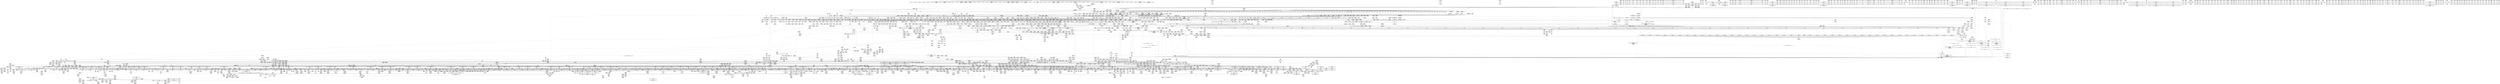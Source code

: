 digraph {
	CE0x4a920b0 [shape=record,shape=Mrecord,label="{CE0x4a920b0|tomoyo_get_mode:_arrayidx4|security/tomoyo/util.c,983|*SummSource*}"]
	CE0x5d2cf90 [shape=record,shape=Mrecord,label="{CE0x5d2cf90|tomoyo_const_part_length:_tmp46|security/tomoyo/util.c,646|*SummSource*}"]
	CE0x71caa00 [shape=record,shape=Mrecord,label="{CE0x71caa00|gid_valid:_tmp7|include/linux/uidgid.h,105|*SummSink*}"]
	CE0x4cee320 [shape=record,shape=Mrecord,label="{CE0x4cee320|i64*_getelementptr_inbounds_(_31_x_i64_,_31_x_i64_*___llvm_gcov_ctr43150,_i64_0,_i64_16)|*Constant*}"]
	CE0x5cdd970 [shape=record,shape=Mrecord,label="{CE0x5cdd970|tomoyo_const_part_length:_if.end6|*SummSource*}"]
	CE0x73b1d30 [shape=record,shape=Mrecord,label="{CE0x73b1d30|tomoyo_const_part_length:_lor.lhs.false23}"]
	CE0x710b530 [shape=record,shape=Mrecord,label="{CE0x710b530|GLOBAL:___llvm_gcov_ctr26|Global_var:__llvm_gcov_ctr26|*SummSource*}"]
	CE0x4a06210 [shape=record,shape=Mrecord,label="{CE0x4a06210|tomoyo_audit_path_number_log:_r|Function::tomoyo_audit_path_number_log&Arg::r::|*SummSource*}"]
	CE0x6732f90 [shape=record,shape=Mrecord,label="{CE0x6732f90|tomoyo_path_number_perm:_tmp54|security/tomoyo/file.c,724}"]
	CE0x6722a00 [shape=record,shape=Mrecord,label="{CE0x6722a00|tomoyo_const_part_length:_bb|*SummSource*}"]
	CE0x7160370 [shape=record,shape=Mrecord,label="{CE0x7160370|i64_20|*Constant*}"]
	CE0x7291d60 [shape=record,shape=Mrecord,label="{CE0x7291d60|tomoyo_domain:_tmp18|security/tomoyo/common.h,1205|*SummSource*}"]
	CE0x728f540 [shape=record,shape=Mrecord,label="{CE0x728f540|0:_i8,_array:_GCRE_tomoyo_index2category_constant_39_x_i8_c_00_00_00_00_00_00_00_00_00_00_00_00_00_00_00_00_00_00_00_00_00_00_00_01_01_01_01_01_01_01_01_01_01_01_01_01_01_01_02_,_align_16:_elem_29::|security/tomoyo/util.c,983}"]
	CE0x5a538f0 [shape=record,shape=Mrecord,label="{CE0x5a538f0|_call_void_tomoyo_read_unlock(i32_%call1)_#9,_!dbg_!38957|security/tomoyo/file.c,720|*SummSink*}"]
	CE0x579eca0 [shape=record,shape=Mrecord,label="{CE0x579eca0|0:_i8,_array:_GCRE_tomoyo_index2category_constant_39_x_i8_c_00_00_00_00_00_00_00_00_00_00_00_00_00_00_00_00_00_00_00_00_00_00_00_01_01_01_01_01_01_01_01_01_01_01_01_01_01_01_02_,_align_16:_elem_0::|security/tomoyo/util.c,983}"]
	CE0x579edd0 [shape=record,shape=Mrecord,label="{CE0x579edd0|0:_i8,_array:_GCRE_tomoyo_index2category_constant_39_x_i8_c_00_00_00_00_00_00_00_00_00_00_00_00_00_00_00_00_00_00_00_00_00_00_00_01_01_01_01_01_01_01_01_01_01_01_01_01_01_01_02_,_align_16:_elem_2::|security/tomoyo/util.c,983}"]
	CE0x7285da0 [shape=record,shape=Mrecord,label="{CE0x7285da0|tomoyo_get_mode:_tmp1|*SummSource*}"]
	CE0x4858f80 [shape=record,shape=Mrecord,label="{CE0x4858f80|tomoyo_get_mode:_return}"]
	CE0x5bc1bc0 [shape=record,shape=Mrecord,label="{CE0x5bc1bc0|tomoyo_fill_path_info:_tmp10}"]
	CE0x4cce860 [shape=record,shape=Mrecord,label="{CE0x4cce860|tomoyo_const_part_length:_tmp53|security/tomoyo/util.c,652}"]
	CE0x4901d30 [shape=record,shape=Mrecord,label="{CE0x4901d30|tomoyo_const_part_length:_tmp46|security/tomoyo/util.c,646|*SummSink*}"]
	CE0x59142d0 [shape=record,shape=Mrecord,label="{CE0x59142d0|tomoyo_print_ulong:_tmp2|security/tomoyo/util.c,239|*SummSink*}"]
	CE0x3bc46c0 [shape=record,shape=Mrecord,label="{CE0x3bc46c0|i32_10|*Constant*|*SummSink*}"]
	CE0x4aca170 [shape=record,shape=Mrecord,label="{CE0x4aca170|__kgid_val:_entry}"]
	CE0x4970640 [shape=record,shape=Mrecord,label="{CE0x4970640|tomoyo_get_mode:_tmp28|security/tomoyo/util.c,988|*SummSink*}"]
	CE0x70a8460 [shape=record,shape=Mrecord,label="{CE0x70a8460|tomoyo_add_slash:_tobool|security/tomoyo/file.c,131}"]
	CE0x4970360 [shape=record,shape=Mrecord,label="{CE0x4970360|i64*_getelementptr_inbounds_(_12_x_i64_,_12_x_i64_*___llvm_gcov_ctr31133,_i64_0,_i64_11)|*Constant*|*SummSource*}"]
	CE0x4989a70 [shape=record,shape=Mrecord,label="{CE0x4989a70|tomoyo_get_mode:_tmp11|security/tomoyo/util.c,982|*SummSource*}"]
	CE0x5c24d30 [shape=record,shape=Mrecord,label="{CE0x5c24d30|uid_eq:_entry}"]
	CE0x4cb9ba0 [shape=record,shape=Mrecord,label="{CE0x4cb9ba0|tomoyo_print_ulong:_tmp20|security/tomoyo/util.c,246|*SummSink*}"]
	CE0x5ad38b0 [shape=record,shape=Mrecord,label="{CE0x5ad38b0|GLOBAL:_tomoyo_domain.__warned|Global_var:tomoyo_domain.__warned|*SummSink*}"]
	CE0x3d23ef0 [shape=record,shape=Mrecord,label="{CE0x3d23ef0|tomoyo_const_part_length:_cmp3|security/tomoyo/util.c,627|*SummSource*}"]
	CE0x70fc8f0 [shape=record,shape=Mrecord,label="{CE0x70fc8f0|tomoyo_path_chown:_tmp20|security/tomoyo/tomoyo.c,383|*SummSink*}"]
	CE0x5d095d0 [shape=record,shape=Mrecord,label="{CE0x5d095d0|tomoyo_path_chown:_tmp8|security/tomoyo/tomoyo.c,380|*SummSink*}"]
	CE0x59fcde0 [shape=record,shape=Mrecord,label="{CE0x59fcde0|__llvm_gcov_indirect_counter_increment:_tmp1|*SummSource*}"]
	CE0x718e8b0 [shape=record,shape=Mrecord,label="{CE0x718e8b0|i32_1|*Constant*}"]
	CE0x5bf8a60 [shape=record,shape=Mrecord,label="{CE0x5bf8a60|i64*_getelementptr_inbounds_(_14_x_i64_,_14_x_i64_*___llvm_gcov_ctr18115,_i64_0,_i64_6)|*Constant*}"]
	CE0x5a6ec50 [shape=record,shape=Mrecord,label="{CE0x5a6ec50|__kgid_val:_gid|include/linux/uidgid.h, 37}"]
	CE0x5a44ad0 [shape=record,shape=Mrecord,label="{CE0x5a44ad0|tomoyo_path_chown:_tmp2|security/tomoyo/tomoyo.c,379|*SummSink*}"]
	CE0x3d536f0 [shape=record,shape=Mrecord,label="{CE0x3d536f0|_call_void_mcount()_#3|*SummSource*}"]
	CE0x57cccb0 [shape=record,shape=Mrecord,label="{CE0x57cccb0|i64*_getelementptr_inbounds_(_2_x_i64_,_2_x_i64_*___llvm_gcov_ctr23,_i64_0,_i64_1)|*Constant*}"]
	CE0x3dd5180 [shape=record,shape=Mrecord,label="{CE0x3dd5180|tomoyo_audit_path_number_log:_tmp13|security/tomoyo/file.c,234|*SummSource*}"]
	CE0x5b3a800 [shape=record,shape=Mrecord,label="{CE0x5b3a800|i64_4|*Constant*}"]
	CE0x3bc2860 [shape=record,shape=Mrecord,label="{CE0x3bc2860|gid_valid:_lnot|include/linux/uidgid.h,105|*SummSink*}"]
	CE0x5af5890 [shape=record,shape=Mrecord,label="{CE0x5af5890|tomoyo_audit_path_number_log:_path_number7|security/tomoyo/file.c,235|*SummSink*}"]
	CE0x4bc69b0 [shape=record,shape=Mrecord,label="{CE0x4bc69b0|__llvm_gcov_indirect_counter_increment114:_bb4|*SummSource*}"]
	CE0x5875570 [shape=record,shape=Mrecord,label="{CE0x5875570|__llvm_gcov_indirect_counter_increment114:_predecessor|Function::__llvm_gcov_indirect_counter_increment114&Arg::predecessor::|*SummSource*}"]
	CE0x6730e40 [shape=record,shape=Mrecord,label="{CE0x6730e40|tomoyo_const_part_length:_while.end|*SummSink*}"]
	CE0x59150c0 [shape=record,shape=Mrecord,label="{CE0x59150c0|i64_5|*Constant*}"]
	CE0x5c89270 [shape=record,shape=Mrecord,label="{CE0x5c89270|_ret_i1_%cmp,_!dbg_!38907|include/linux/uidgid.h,50}"]
	CE0x5a6e450 [shape=record,shape=Mrecord,label="{CE0x5a6e450|tomoyo_print_ulong:_tmp13|security/tomoyo/util.c,242}"]
	CE0x5805a80 [shape=record,shape=Mrecord,label="{CE0x5805a80|tomoyo_get_realpath:_if.end}"]
	CE0x4970460 [shape=record,shape=Mrecord,label="{CE0x4970460|i64*_getelementptr_inbounds_(_12_x_i64_,_12_x_i64_*___llvm_gcov_ctr31133,_i64_0,_i64_11)|*Constant*|*SummSink*}"]
	CE0x3dbe400 [shape=record,shape=Mrecord,label="{CE0x3dbe400|tomoyo_const_part_length:_tmp26|security/tomoyo/util.c,641|*SummSink*}"]
	CE0x3d3ab40 [shape=record,shape=Mrecord,label="{CE0x3d3ab40|tomoyo_path_number_perm:_if.end4}"]
	CE0x56e4400 [shape=record,shape=Mrecord,label="{CE0x56e4400|i64*_getelementptr_inbounds_(_14_x_i64_,_14_x_i64_*___llvm_gcov_ctr18115,_i64_0,_i64_13)|*Constant*}"]
	CE0x742d120 [shape=record,shape=Mrecord,label="{CE0x742d120|tomoyo_path_number_perm:_arrayidx|security/tomoyo/file.c,701}"]
	CE0x58a1290 [shape=record,shape=Mrecord,label="{CE0x58a1290|tomoyo_const_part_length:_tmp38|security/tomoyo/util.c,644}"]
	CE0x5ad3190 [shape=record,shape=Mrecord,label="{CE0x5ad3190|tomoyo_path_number_perm:_tmp11|security/tomoyo/file.c,702|*SummSource*}"]
	CE0x49f63c0 [shape=record,shape=Mrecord,label="{CE0x49f63c0|tomoyo_path_number_perm:_if.end9|*SummSource*}"]
	CE0x7163d70 [shape=record,shape=Mrecord,label="{CE0x7163d70|i64*_getelementptr_inbounds_(_6_x_i64_,_6_x_i64_*___llvm_gcov_ctr26,_i64_0,_i64_3)|*Constant*|*SummSource*}"]
	CE0x5a9e8f0 [shape=record,shape=Mrecord,label="{CE0x5a9e8f0|tomoyo_domain:_tmp7|security/tomoyo/common.h,1205}"]
	CE0x496f7f0 [shape=record,shape=Mrecord,label="{CE0x496f7f0|tomoyo_get_mode:_tmp27|security/tomoyo/util.c,988}"]
	CE0x7273a60 [shape=record,shape=Mrecord,label="{CE0x7273a60|tomoyo_const_part_length:_tmp14|security/tomoyo/util.c,626|*SummSink*}"]
	CE0x722a0b0 [shape=record,shape=Mrecord,label="{CE0x722a0b0|gid_eq:_left.coerce|Function::gid_eq&Arg::left.coerce::|*SummSource*}"]
	CE0x5cd2c60 [shape=record,shape=Mrecord,label="{CE0x5cd2c60|tomoyo_path_chown:_tmp7|security/tomoyo/tomoyo.c,380|*SummSource*}"]
	CE0x4a30270 [shape=record,shape=Mrecord,label="{CE0x4a30270|VOIDTB_TE:_CE_305,306_}"]
	CE0x3db7420 [shape=record,shape=Mrecord,label="{CE0x3db7420|GLOBAL:_tomoyo_read_lock|*Constant*|*SummSink*}"]
	CE0x4bd7100 [shape=record,shape=Mrecord,label="{CE0x4bd7100|_ret_i32_%retval.0,_!dbg_!38957|security/tomoyo/util.c,652|*SummSource*}"]
	CE0x4862c70 [shape=record,shape=Mrecord,label="{CE0x4862c70|tomoyo_print_ulong:_type|Function::tomoyo_print_ulong&Arg::type::|*SummSink*}"]
	CE0x5b90eb0 [shape=record,shape=Mrecord,label="{CE0x5b90eb0|tomoyo_const_part_length:_lor.lhs.false|*SummSource*}"]
	CE0x7204db0 [shape=record,shape=Mrecord,label="{CE0x7204db0|tomoyo_fill_path_info:_tmp13|*LoadInst*|security/tomoyo/util.c,668|*SummSource*}"]
	CE0x5d109a0 [shape=record,shape=Mrecord,label="{CE0x5d109a0|tomoyo_init_request_info:_tmp2|security/tomoyo/util.c,1003|*SummSource*}"]
	CE0x57ce280 [shape=record,shape=Mrecord,label="{CE0x57ce280|gid_valid:_entry|*SummSource*}"]
	CE0x571ad40 [shape=record,shape=Mrecord,label="{CE0x571ad40|tomoyo_path_number_perm:_name|security/tomoyo/file.c,718|*SummSource*}"]
	CE0x3da5300 [shape=record,shape=Mrecord,label="{CE0x3da5300|tomoyo_const_part_length:_cmp|security/tomoyo/util.c,626|*SummSource*}"]
	CE0x4a0cf30 [shape=record,shape=Mrecord,label="{CE0x4a0cf30|tomoyo_fill_path_info:_hash|security/tomoyo/util.c,669|*SummSource*}"]
	CE0x3c058a0 [shape=record,shape=Mrecord,label="{CE0x3c058a0|tomoyo_path_number_perm:_filename|security/tomoyo/file.c,712|*SummSource*}"]
	CE0x56eb000 [shape=record,shape=Mrecord,label="{CE0x56eb000|tomoyo_path_number_perm:_tmp42|security/tomoyo/file.c,721|*SummSource*}"]
	CE0x4cc9a00 [shape=record,shape=Mrecord,label="{CE0x4cc9a00|i64*_getelementptr_inbounds_(_2_x_i64_,_2_x_i64_*___llvm_gcov_ctr53148,_i64_0,_i64_0)|*Constant*|*SummSource*}"]
	CE0x57f9f90 [shape=record,shape=Mrecord,label="{CE0x57f9f90|tomoyo_get_mode:_conv5|security/tomoyo/util.c,983|*SummSource*}"]
	CE0x3f15f40 [shape=record,shape=Mrecord,label="{CE0x3f15f40|i64*_getelementptr_inbounds_(_2_x_i64_,_2_x_i64_*___llvm_gcov_ctr53148,_i64_0,_i64_0)|*Constant*}"]
	CE0x71e7800 [shape=record,shape=Mrecord,label="{CE0x71e7800|i64*_getelementptr_inbounds_(_22_x_i64_,_22_x_i64_*___llvm_gcov_ctr9,_i64_0,_i64_11)|*Constant*|*SummSink*}"]
	CE0x4cd11a0 [shape=record,shape=Mrecord,label="{CE0x4cd11a0|rcu_lock_release:_indirectgoto|*SummSink*}"]
	CE0x72ae410 [shape=record,shape=Mrecord,label="{CE0x72ae410|tomoyo_path_chown:_coerce.dive6|security/tomoyo/tomoyo.c,382|*SummSource*}"]
	CE0x5cf0860 [shape=record,shape=Mrecord,label="{CE0x5cf0860|_call_void_mcount()_#3}"]
	CE0x58d5e30 [shape=record,shape=Mrecord,label="{CE0x58d5e30|uid_eq:_coerce.dive3|include/linux/uidgid.h,50|*SummSource*}"]
	CE0x59172f0 [shape=record,shape=Mrecord,label="{CE0x59172f0|i64_5|*Constant*}"]
	CE0x7274bd0 [shape=record,shape=Mrecord,label="{CE0x7274bd0|i32_48|*Constant*}"]
	CE0x3bc3c60 [shape=record,shape=Mrecord,label="{CE0x3bc3c60|tomoyo_init_request_info:_type|security/tomoyo/util.c,1009|*SummSink*}"]
	CE0x72c5500 [shape=record,shape=Mrecord,label="{CE0x72c5500|GLOBAL:_lock_acquire|*Constant*}"]
	CE0x5b285f0 [shape=record,shape=Mrecord,label="{CE0x5b285f0|VOIDTB_TE:_CE_144,145_}"]
	CE0x57cd110 [shape=record,shape=Mrecord,label="{CE0x57cd110|gid_eq:_tmp1|*SummSource*}"]
	CE0x7286130 [shape=record,shape=Mrecord,label="{CE0x7286130|_call_void_lockdep_rcu_suspicious(i8*_getelementptr_inbounds_(_25_x_i8_,_25_x_i8_*_.str12,_i32_0,_i32_0),_i32_1205,_i8*_getelementptr_inbounds_(_45_x_i8_,_45_x_i8_*_.str13,_i32_0,_i32_0))_#9,_!dbg_!38917|security/tomoyo/common.h,1205}"]
	CE0x72313f0 [shape=record,shape=Mrecord,label="{CE0x72313f0|VOIDTB_TE:_CE_88,96_}"]
	CE0x49b1220 [shape=record,shape=Mrecord,label="{CE0x49b1220|tomoyo_get_mode:_add|security/tomoyo/util.c,984|*SummSource*}"]
	CE0x3d7ac00 [shape=record,shape=Mrecord,label="{CE0x3d7ac00|%struct.dentry*_null|*Constant*|*SummSource*}"]
	CE0x5c6ad60 [shape=record,shape=Mrecord,label="{CE0x5c6ad60|tomoyo_get_mode:_tobool|security/tomoyo/util.c,978|*SummSource*}"]
	CE0x59e1270 [shape=record,shape=Mrecord,label="{CE0x59e1270|tomoyo_path_number_perm:_tmp46|security/tomoyo/file.c,721|*SummSink*}"]
	CE0x5c30eb0 [shape=record,shape=Mrecord,label="{CE0x5c30eb0|srcu_read_unlock:_tmp3|*SummSource*}"]
	CE0x7212470 [shape=record,shape=Mrecord,label="{CE0x7212470|tomoyo_get_realpath:_path|Function::tomoyo_get_realpath&Arg::path::|*SummSource*}"]
	CE0x3cd33a0 [shape=record,shape=Mrecord,label="{CE0x3cd33a0|128:_i8*,_1208:_%struct.file*,_:_CMRE_21,22_}"]
	CE0x72115e0 [shape=record,shape=Mrecord,label="{CE0x72115e0|tomoyo_path_number_perm:_tmp29|security/tomoyo/file.c,709|*SummSource*}"]
	CE0x5c6b2e0 [shape=record,shape=Mrecord,label="{CE0x5c6b2e0|tomoyo_domain:_tmp}"]
	CE0x3cc8890 [shape=record,shape=Mrecord,label="{CE0x3cc8890|tomoyo_get_mode:_entry|*SummSink*}"]
	CE0x49c1660 [shape=record,shape=Mrecord,label="{CE0x49c1660|i32_1|*Constant*}"]
	CE0x5d06310 [shape=record,shape=Mrecord,label="{CE0x5d06310|tomoyo_path_number_perm:_number|Function::tomoyo_path_number_perm&Arg::number::|*SummSource*}"]
	CE0x5b74f10 [shape=record,shape=Mrecord,label="{CE0x5b74f10|__llvm_gcov_indirect_counter_increment:_tmp6|*SummSource*}"]
	CE0x59fc5f0 [shape=record,shape=Mrecord,label="{CE0x59fc5f0|tomoyo_fill_path_info:_tmp9|security/tomoyo/util.c,667}"]
	CE0x4cddd70 [shape=record,shape=Mrecord,label="{CE0x4cddd70|tomoyo_print_ulong:_tmp22}"]
	CE0x4a6a960 [shape=record,shape=Mrecord,label="{CE0x4a6a960|rcu_lock_release:_tmp6|*SummSink*}"]
	CE0x7278090 [shape=record,shape=Mrecord,label="{CE0x7278090|i64*_getelementptr_inbounds_(_6_x_i64_,_6_x_i64_*___llvm_gcov_ctr26,_i64_0,_i64_5)|*Constant*}"]
	CE0x4933bc0 [shape=record,shape=Mrecord,label="{CE0x4933bc0|i64*_getelementptr_inbounds_(_12_x_i64_,_12_x_i64_*___llvm_gcov_ctr31133,_i64_0,_i64_6)|*Constant*|*SummSink*}"]
	CE0x70fe6c0 [shape=record,shape=Mrecord,label="{CE0x70fe6c0|__kgid_val:_tmp2}"]
	CE0x4cb9e40 [shape=record,shape=Mrecord,label="{CE0x4cb9e40|tomoyo_print_ulong:_conv17|security/tomoyo/util.c,246}"]
	CE0x3c92020 [shape=record,shape=Mrecord,label="{CE0x3c92020|gid_eq:_cmp|include/linux/uidgid.h,55}"]
	CE0x5afec40 [shape=record,shape=Mrecord,label="{CE0x5afec40|tomoyo_fill_path_info:_tmp3|security/tomoyo/util.c,667}"]
	CE0x5c24ff0 [shape=record,shape=Mrecord,label="{CE0x5c24ff0|uid_eq:_left.coerce|Function::uid_eq&Arg::left.coerce::|*SummSource*}"]
	CE0x578db90 [shape=record,shape=Mrecord,label="{CE0x578db90|tomoyo_domain:_do.end}"]
	CE0x4c633a0 [shape=record,shape=Mrecord,label="{CE0x4c633a0|i64*_getelementptr_inbounds_(_31_x_i64_,_31_x_i64_*___llvm_gcov_ctr43150,_i64_0,_i64_29)|*Constant*}"]
	CE0x7212e90 [shape=record,shape=Mrecord,label="{CE0x7212e90|gid_valid:_tmp6|include/linux/uidgid.h,105|*SummSource*}"]
	CE0x5bc2670 [shape=record,shape=Mrecord,label="{CE0x5bc2670|tomoyo_fill_path_info:_tmp11|security/tomoyo/util.c,667|*SummSink*}"]
	CE0x4a56990 [shape=record,shape=Mrecord,label="{CE0x4a56990|_call_void_mcount()_#3|*SummSource*}"]
	CE0x4b8be60 [shape=record,shape=Mrecord,label="{CE0x4b8be60|_ret_void,_!dbg_!38929|security/tomoyo/util.c,670|*SummSink*}"]
	CE0x49b1730 [shape=record,shape=Mrecord,label="{CE0x49b1730|tomoyo_get_mode:_config7|security/tomoyo/util.c,983|*SummSink*}"]
	CE0x4992ba0 [shape=record,shape=Mrecord,label="{CE0x4992ba0|tomoyo_get_mode:_tmp28|security/tomoyo/util.c,988}"]
	CE0x5741fa0 [shape=record,shape=Mrecord,label="{CE0x5741fa0|_ret_void,_!dbg_!38929|security/tomoyo/util.c,670}"]
	CE0x722a8d0 [shape=record,shape=Mrecord,label="{CE0x722a8d0|gid_eq:_right.coerce|Function::gid_eq&Arg::right.coerce::|*SummSource*}"]
	CE0x72738d0 [shape=record,shape=Mrecord,label="{CE0x72738d0|tomoyo_const_part_length:_tmp14|security/tomoyo/util.c,626|*SummSource*}"]
	CE0x3f29c60 [shape=record,shape=Mrecord,label="{CE0x3f29c60|rcu_lock_release:_entry}"]
	CE0x71bc260 [shape=record,shape=Mrecord,label="{CE0x71bc260|GLOBAL:___srcu_read_lock|*Constant*|*SummSink*}"]
	CE0x5adb7d0 [shape=record,shape=Mrecord,label="{CE0x5adb7d0|i32_47|*Constant*}"]
	CE0x4bc6b20 [shape=record,shape=Mrecord,label="{CE0x4bc6b20|__llvm_gcov_indirect_counter_increment114:_bb4|*SummSink*}"]
	CE0x5a17820 [shape=record,shape=Mrecord,label="{CE0x5a17820|tomoyo_get_mode:_tmp19|security/tomoyo/util.c,985}"]
	CE0x72c8060 [shape=record,shape=Mrecord,label="{CE0x72c8060|GLOBAL:_tomoyo_supervisor|*Constant*}"]
	CE0x59c8430 [shape=record,shape=Mrecord,label="{CE0x59c8430|i64_ptrtoint_(i8*_blockaddress(_rcu_lock_acquire,_%__here)_to_i64)|*Constant*|*SummSource*}"]
	CE0x4d02840 [shape=record,shape=Mrecord,label="{CE0x4d02840|tomoyo_init_request_info:_tmp11|security/tomoyo/util.c,1007|*SummSource*}"]
	CE0x5899200 [shape=record,shape=Mrecord,label="{CE0x5899200|tomoyo_audit_path_number_log:_tmp6|security/tomoyo/file.c,225|*SummSource*}"]
	CE0x3e159c0 [shape=record,shape=Mrecord,label="{CE0x3e159c0|tomoyo_print_ulong:_tmp17|security/tomoyo/util.c,243|*SummSource*}"]
	CE0x4bd7300 [shape=record,shape=Mrecord,label="{CE0x4bd7300|_call_void_lock_acquire(%struct.lockdep_map*_%map,_i32_0,_i32_0,_i32_2,_i32_0,_%struct.lockdep_map*_null,_i64_ptrtoint_(i8*_blockaddress(_rcu_lock_acquire,_%__here)_to_i64))_#9,_!dbg_!38907|include/linux/rcupdate.h,418|*SummSink*}"]
	CE0x4989510 [shape=record,shape=Mrecord,label="{CE0x4989510|0:_i32,_:_SCMR_2,3_}"]
	CE0x58a5af0 [shape=record,shape=Mrecord,label="{CE0x58a5af0|i32_3|*Constant*}"]
	CE0x3c0d860 [shape=record,shape=Mrecord,label="{CE0x3c0d860|tomoyo_path_number_perm:_tmp3|security/tomoyo/file.c,694}"]
	CE0x574f5d0 [shape=record,shape=Mrecord,label="{CE0x574f5d0|tomoyo_fill_path_info:_frombool|security/tomoyo/util.c,667}"]
	CE0x72872d0 [shape=record,shape=Mrecord,label="{CE0x72872d0|tomoyo_add_slash:_buf|Function::tomoyo_add_slash&Arg::buf::}"]
	CE0x5b0acb0 [shape=record,shape=Mrecord,label="{CE0x5b0acb0|__llvm_gcov_indirect_counter_increment114:_tmp3|*SummSink*}"]
	CE0x5c7ee00 [shape=record,shape=Mrecord,label="{CE0x5c7ee00|VOIDTB_TE:_CE_171,172_}"]
	CE0x5d11260 [shape=record,shape=Mrecord,label="{CE0x5d11260|i32_0|*Constant*|*SummSink*}"]
	CE0x71ac5d0 [shape=record,shape=Mrecord,label="{CE0x71ac5d0|tomoyo_domain:_call|security/tomoyo/common.h,1205}"]
	CE0x49934c0 [shape=record,shape=Mrecord,label="{CE0x49934c0|i64*_getelementptr_inbounds_(_2_x_i64_,_2_x_i64_*___llvm_gcov_ctr23,_i64_0,_i64_0)|*Constant*|*SummSink*}"]
	CE0x5879440 [shape=record,shape=Mrecord,label="{CE0x5879440|tomoyo_path_number_perm:_tmp13|security/tomoyo/file.c,701}"]
	CE0x4922740 [shape=record,shape=Mrecord,label="{CE0x4922740|0:_i32,_:_SCMR_0,1_}"]
	CE0x5d03f40 [shape=record,shape=Mrecord,label="{CE0x5d03f40|i64*_getelementptr_inbounds_(_6_x_i64_,_6_x_i64_*___llvm_gcov_ctr26,_i64_0,_i64_0)|*Constant*|*SummSink*}"]
	CE0x4ccd940 [shape=record,shape=Mrecord,label="{CE0x4ccd940|tomoyo_const_part_length:_tmp52|security/tomoyo/util.c,652|*SummSource*}"]
	CE0x59ad820 [shape=record,shape=Mrecord,label="{CE0x59ad820|tomoyo_init_request_info:_call|security/tomoyo/util.c,1005|*SummSource*}"]
	CE0x728fb10 [shape=record,shape=Mrecord,label="{CE0x728fb10|tomoyo_get_mode:_tmp16|security/tomoyo/util.c,983|*SummSink*}"]
	CE0x5a7a3c0 [shape=record,shape=Mrecord,label="{CE0x5a7a3c0|srcu_read_unlock:_sp|Function::srcu_read_unlock&Arg::sp::|*SummSink*}"]
	CE0x5a795c0 [shape=record,shape=Mrecord,label="{CE0x5a795c0|tomoyo_fill_path_info:_is_patterned|security/tomoyo/util.c,668}"]
	CE0x49c0740 [shape=record,shape=Mrecord,label="{CE0x49c0740|tomoyo_domain:_call3|security/tomoyo/common.h,1205|*SummSource*}"]
	CE0x3c0d620 [shape=record,shape=Mrecord,label="{CE0x3c0d620|VOIDTB_TE:_CE_24,40_}"]
	CE0x5750290 [shape=record,shape=Mrecord,label="{CE0x5750290|tomoyo_get_mode:_idxprom3|security/tomoyo/util.c,983|*SummSource*}"]
	CE0x4bc60a0 [shape=record,shape=Mrecord,label="{CE0x4bc60a0|__llvm_gcov_indirect_counter_increment114:_exit}"]
	CE0x4a872c0 [shape=record,shape=Mrecord,label="{CE0x4a872c0|tomoyo_get_realpath:_tobool|security/tomoyo/file.c,151|*SummSink*}"]
	CE0x4ba05e0 [shape=record,shape=Mrecord,label="{CE0x4ba05e0|0:_i8*,_array:_GCRE_tomoyo_mac_keywords_external_constant_42_x_i8*_:_elem_29::|security/tomoyo/file.c,233}"]
	CE0x70d4ad0 [shape=record,shape=Mrecord,label="{CE0x70d4ad0|srcu_read_lock:_sp|Function::srcu_read_lock&Arg::sp::|*SummSource*}"]
	CE0x57dd1b0 [shape=record,shape=Mrecord,label="{CE0x57dd1b0|i64_16|*Constant*|*SummSource*}"]
	CE0x3f15fb0 [shape=record,shape=Mrecord,label="{CE0x3f15fb0|__kgid_val:_tmp4|include/linux/uidgid.h,39}"]
	CE0x5b9c650 [shape=record,shape=Mrecord,label="{CE0x5b9c650|0:_%struct.tomoyo_obj_info*,_24:_%struct.tomoyo_path_info*,_32:_i64,_40:_i8,_72:_i8,_76:_i8,_:_SCMRE_47,48_}"]
	CE0x7199ba0 [shape=record,shape=Mrecord,label="{CE0x7199ba0|VOIDTB_TE:_CE_159,160_}"]
	CE0x7241130 [shape=record,shape=Mrecord,label="{CE0x7241130|tomoyo_add_slash:_tmp7|security/tomoyo/file.c,132|*SummSink*}"]
	CE0x4bb7e60 [shape=record,shape=Mrecord,label="{CE0x4bb7e60|tomoyo_read_unlock:_tmp3}"]
	CE0x70f9ac0 [shape=record,shape=Mrecord,label="{CE0x70f9ac0|tomoyo_path_chown:_tmp20|security/tomoyo/tomoyo.c,383|*SummSource*}"]
	CE0x5a6e5f0 [shape=record,shape=Mrecord,label="{CE0x5a6e5f0|tomoyo_const_part_length:_tmp9|security/tomoyo/util.c,626}"]
	CE0x58a07d0 [shape=record,shape=Mrecord,label="{CE0x58a07d0|tomoyo_const_part_length:_tmp36|security/tomoyo/util.c,644|*SummSource*}"]
	CE0x59e1590 [shape=record,shape=Mrecord,label="{CE0x59e1590|i64_18|*Constant*}"]
	CE0x56a86e0 [shape=record,shape=Mrecord,label="{CE0x56a86e0|rcu_lock_release:_tmp2}"]
	CE0x58dc940 [shape=record,shape=Mrecord,label="{CE0x58dc940|tomoyo_fill_path_info:_call11|security/tomoyo/util.c,669}"]
	CE0x71bd5f0 [shape=record,shape=Mrecord,label="{CE0x71bd5f0|i32_4|*Constant*}"]
	CE0x4ccbab0 [shape=record,shape=Mrecord,label="{CE0x4ccbab0|i64*_getelementptr_inbounds_(_2_x_i64_,_2_x_i64_*___llvm_gcov_ctr53148,_i64_0,_i64_1)|*Constant*|*SummSource*}"]
	CE0x59629b0 [shape=record,shape=Mrecord,label="{CE0x59629b0|tomoyo_path_chown:_if.end|*SummSource*}"]
	CE0x5cdc4a0 [shape=record,shape=Mrecord,label="{CE0x5cdc4a0|i64_0|*Constant*}"]
	CE0x5796cb0 [shape=record,shape=Mrecord,label="{CE0x5796cb0|tomoyo_const_part_length:_conv20|security/tomoyo/util.c,644}"]
	CE0x73d5080 [shape=record,shape=Mrecord,label="{CE0x73d5080|tomoyo_get_mode:_tmp20|security/tomoyo/util.c,985|*SummSource*}"]
	CE0x70fcc90 [shape=record,shape=Mrecord,label="{CE0x70fcc90|tomoyo_path_chown:_coerce.dive10|security/tomoyo/tomoyo.c,384}"]
	CE0x73ca940 [shape=record,shape=Mrecord,label="{CE0x73ca940|tomoyo_path_number_perm:_cmp19|security/tomoyo/file.c,721|*SummSink*}"]
	CE0x73f2fb0 [shape=record,shape=Mrecord,label="{CE0x73f2fb0|i1_true|*Constant*|*SummSink*}"]
	CE0x7429ec0 [shape=record,shape=Mrecord,label="{CE0x7429ec0|tomoyo_path_number_perm:_param_type|security/tomoyo/file.c,710|*SummSource*}"]
	CE0x7221f10 [shape=record,shape=Mrecord,label="{CE0x7221f10|_call_void_tomoyo_add_slash(%struct.tomoyo_path_info*_%buf)_#9,_!dbg_!38934|security/tomoyo/file.c,709}"]
	CE0x4c24490 [shape=record,shape=Mrecord,label="{CE0x4c24490|i64_6|*Constant*}"]
	CE0x59e1670 [shape=record,shape=Mrecord,label="{CE0x59e1670|i64_18|*Constant*|*SummSink*}"]
	CE0x5a5f230 [shape=record,shape=Mrecord,label="{CE0x5a5f230|GLOBAL:_tomoyo_path_number_perm|*Constant*|*SummSink*}"]
	CE0x4a86d60 [shape=record,shape=Mrecord,label="{CE0x4a86d60|tomoyo_path_number_perm:_tmp}"]
	CE0x5bc21c0 [shape=record,shape=Mrecord,label="{CE0x5bc21c0|i64*_getelementptr_inbounds_(_5_x_i64_,_5_x_i64_*___llvm_gcov_ctr28130,_i64_0,_i64_4)|*Constant*|*SummSource*}"]
	CE0x3d0bce0 [shape=record,shape=Mrecord,label="{CE0x3d0bce0|128:_i8*,_1208:_%struct.file*,_:_CMRE_47,48_}"]
	CE0x4a6a690 [shape=record,shape=Mrecord,label="{CE0x4a6a690|tomoyo_const_part_length:_conv|security/tomoyo/util.c,626}"]
	CE0x742ced0 [shape=record,shape=Mrecord,label="{CE0x742ced0|uid_valid:_uid|include/linux/uidgid.h, 98|*SummSink*}"]
	CE0x7212600 [shape=record,shape=Mrecord,label="{CE0x7212600|tomoyo_get_realpath:_path|Function::tomoyo_get_realpath&Arg::path::|*SummSink*}"]
	CE0x3ed9d90 [shape=record,shape=Mrecord,label="{CE0x3ed9d90|tomoyo_print_ulong:_buffer|Function::tomoyo_print_ulong&Arg::buffer::}"]
	CE0x3ce16f0 [shape=record,shape=Mrecord,label="{CE0x3ce16f0|128:_i8*,_1208:_%struct.file*,_:_CMRE_30,31_}"]
	CE0x6734da0 [shape=record,shape=Mrecord,label="{CE0x6734da0|i8*_null|*Constant*|*SummSource*}"]
	CE0x71d2520 [shape=record,shape=Mrecord,label="{CE0x71d2520|tomoyo_const_part_length:_tmp1}"]
	CE0x4b7f450 [shape=record,shape=Mrecord,label="{CE0x4b7f450|tomoyo_print_ulong:_tmp6|security/tomoyo/util.c,240}"]
	CE0x3ce2830 [shape=record,shape=Mrecord,label="{CE0x3ce2830|128:_i8*,_1208:_%struct.file*,_:_CMRE_44,45_}"]
	CE0x56842d0 [shape=record,shape=Mrecord,label="{CE0x56842d0|tomoyo_path_number_perm:_tmp49|security/tomoyo/file.c,723}"]
	CE0x4b58940 [shape=record,shape=Mrecord,label="{CE0x4b58940|tomoyo_init_request_info:_profile2|security/tomoyo/util.c,1007}"]
	CE0x5a16910 [shape=record,shape=Mrecord,label="{CE0x5a16910|tomoyo_get_mode:_cmp11|security/tomoyo/util.c,985|*SummSink*}"]
	CE0x5b09c40 [shape=record,shape=Mrecord,label="{CE0x5b09c40|VOIDTB_TE:_CE_151,152_}"]
	CE0x3d764f0 [shape=record,shape=Mrecord,label="{CE0x3d764f0|tomoyo_add_slash:_tmp11|*LoadInst*|security/tomoyo/file.c,136|*SummSink*}"]
	CE0x3d9cab0 [shape=record,shape=Mrecord,label="{CE0x3d9cab0|tomoyo_audit_path_number_log:_tmp5|security/tomoyo/file.c,222}"]
	CE0x5914fe0 [shape=record,shape=Mrecord,label="{CE0x5914fe0|tomoyo_print_ulong:_cmp4|security/tomoyo/util.c,241|*SummSink*}"]
	CE0x72749d0 [shape=record,shape=Mrecord,label="{CE0x72749d0|i32_50|*Constant*|*SummSource*}"]
	CE0x4967480 [shape=record,shape=Mrecord,label="{CE0x4967480|VOIDTB_TE:_CE_217,218_}"]
	CE0x70ed8e0 [shape=record,shape=Mrecord,label="{CE0x70ed8e0|gid_eq:_entry}"]
	CE0x6734920 [shape=record,shape=Mrecord,label="{CE0x6734920|tomoyo_init_request_info:_tmp6|security/tomoyo/util.c,1004}"]
	CE0x4862530 [shape=record,shape=Mrecord,label="{CE0x4862530|tomoyo_audit_path_number_log:_path_number3|security/tomoyo/file.c,231|*SummSink*}"]
	CE0x5c30df0 [shape=record,shape=Mrecord,label="{CE0x5c30df0|srcu_read_unlock:_tmp3}"]
	CE0x729ff60 [shape=record,shape=Mrecord,label="{CE0x729ff60|uid_eq:_cmp|include/linux/uidgid.h,50|*SummSink*}"]
	CE0x3d39fd0 [shape=record,shape=Mrecord,label="{CE0x3d39fd0|tomoyo_read_lock:_tmp2|*SummSink*}"]
	CE0x5c339b0 [shape=record,shape=Mrecord,label="{CE0x5c339b0|_call_void_mcount()_#3|*SummSink*}"]
	CE0x578d320 [shape=record,shape=Mrecord,label="{CE0x578d320|__kuid_val:_tmp4|include/linux/uidgid.h,34|*SummSource*}"]
	CE0x58c2aa0 [shape=record,shape=Mrecord,label="{CE0x58c2aa0|tomoyo_const_part_length:_tobool|security/tomoyo/util.c,624|*SummSource*}"]
	CE0x49338d0 [shape=record,shape=Mrecord,label="{CE0x49338d0|tomoyo_get_mode:_if.end|*SummSink*}"]
	CE0x728d7f0 [shape=record,shape=Mrecord,label="{CE0x728d7f0|tomoyo_get_mode:_tmp3|security/tomoyo/util.c,978|*SummSink*}"]
	CE0x72238a0 [shape=record,shape=Mrecord,label="{CE0x72238a0|tomoyo_path_number_perm:_tmp4|security/tomoyo/file.c,694}"]
	CE0x5d2e1b0 [shape=record,shape=Mrecord,label="{CE0x5d2e1b0|tomoyo_path_chown:_uid.coerce|Function::tomoyo_path_chown&Arg::uid.coerce::}"]
	CE0x5bf2ff0 [shape=record,shape=Mrecord,label="{CE0x5bf2ff0|0:_%struct.tomoyo_obj_info*,_24:_%struct.tomoyo_path_info*,_32:_i64,_40:_i8,_72:_i8,_76:_i8,_:_SCMRE_61,62_}"]
	CE0x5bf99d0 [shape=record,shape=Mrecord,label="{CE0x5bf99d0|srcu_read_unlock:_tmp2|*SummSink*}"]
	CE0x56dee70 [shape=record,shape=Mrecord,label="{CE0x56dee70|i64*_getelementptr_inbounds_(_14_x_i64_,_14_x_i64_*___llvm_gcov_ctr18115,_i64_0,_i64_12)|*Constant*|*SummSink*}"]
	CE0x5d10e80 [shape=record,shape=Mrecord,label="{CE0x5d10e80|VOIDTB_TE:_CE_167,168_}"]
	CE0x3dbfc20 [shape=record,shape=Mrecord,label="{CE0x3dbfc20|tomoyo_const_part_length:_tmp28|security/tomoyo/util.c,641}"]
	CE0x5ac1d40 [shape=record,shape=Mrecord,label="{CE0x5ac1d40|tomoyo_path_chown:_if.then|*SummSource*}"]
	CE0x71e7d20 [shape=record,shape=Mrecord,label="{CE0x71e7d20|i64_10|*Constant*|*SummSink*}"]
	CE0x5a98b20 [shape=record,shape=Mrecord,label="{CE0x5a98b20|uid_valid:_entry}"]
	CE0x56843b0 [shape=record,shape=Mrecord,label="{CE0x56843b0|tomoyo_path_number_perm:_tmp49|security/tomoyo/file.c,723|*SummSink*}"]
	CE0x5b92040 [shape=record,shape=Mrecord,label="{CE0x5b92040|__llvm_gcov_indirect_counter_increment114:_counters|Function::__llvm_gcov_indirect_counter_increment114&Arg::counters::}"]
	CE0x5c1a760 [shape=record,shape=Mrecord,label="{CE0x5c1a760|0:_i32,_:_SCMR_1,2_}"]
	CE0x3c38920 [shape=record,shape=Mrecord,label="{CE0x3c38920|_ret_i32_%retval.0,_!dbg_!38935|security/tomoyo/util.c,988|*SummSource*}"]
	CE0x5c5e2b0 [shape=record,shape=Mrecord,label="{CE0x5c5e2b0|gid_valid:_tmp5|include/linux/uidgid.h,105|*SummSink*}"]
	CE0x4a8dfb0 [shape=record,shape=Mrecord,label="{CE0x4a8dfb0|0:_i8,_array:_GCRE_tomoyo_index2category_constant_39_x_i8_c_00_00_00_00_00_00_00_00_00_00_00_00_00_00_00_00_00_00_00_00_00_00_00_01_01_01_01_01_01_01_01_01_01_01_01_01_01_01_02_,_align_16:_elem_22::|security/tomoyo/util.c,983}"]
	CE0x5bb85c0 [shape=record,shape=Mrecord,label="{CE0x5bb85c0|tomoyo_print_ulong:_tmp3|security/tomoyo/util.c,239|*SummSource*}"]
	CE0x4993d50 [shape=record,shape=Mrecord,label="{CE0x4993d50|srcu_read_lock:_tmp}"]
	CE0x72b1ab0 [shape=record,shape=Mrecord,label="{CE0x72b1ab0|tomoyo_const_part_length:_if.then27}"]
	CE0x5b28b60 [shape=record,shape=Mrecord,label="{CE0x5b28b60|i64*_getelementptr_inbounds_(_2_x_i64_,_2_x_i64_*___llvm_gcov_ctr32197,_i64_0,_i64_1)|*Constant*|*SummSource*}"]
	CE0x5b1cc80 [shape=record,shape=Mrecord,label="{CE0x5b1cc80|tomoyo_get_mode:_tmp10|security/tomoyo/util.c,982|*SummSink*}"]
	CE0x4901900 [shape=record,shape=Mrecord,label="{CE0x4901900|i64*_getelementptr_inbounds_(_31_x_i64_,_31_x_i64_*___llvm_gcov_ctr43150,_i64_0,_i64_27)|*Constant*}"]
	CE0x7267d60 [shape=record,shape=Mrecord,label="{CE0x7267d60|i32_3|*Constant*}"]
	CE0x49c0e20 [shape=record,shape=Mrecord,label="{CE0x49c0e20|GLOBAL:_get_current|*Constant*|*SummSink*}"]
	CE0x5c6af10 [shape=record,shape=Mrecord,label="{CE0x5c6af10|tomoyo_get_mode:_tmp4|security/tomoyo/util.c,978|*SummSink*}"]
	CE0x3df1aa0 [shape=record,shape=Mrecord,label="{CE0x3df1aa0|tomoyo_audit_path_number_log:_param2|security/tomoyo/file.c,231|*SummSink*}"]
	CE0x4ac78a0 [shape=record,shape=Mrecord,label="{CE0x4ac78a0|_call_void_mcount()_#3|*SummSource*}"]
	CE0x4c24600 [shape=record,shape=Mrecord,label="{CE0x4c24600|i64_6|*Constant*|*SummSink*}"]
	CE0x4a29900 [shape=record,shape=Mrecord,label="{CE0x4a29900|tomoyo_init_request_info:_if.end}"]
	CE0x4baac60 [shape=record,shape=Mrecord,label="{CE0x4baac60|0:_i8*,_array:_GCRE_tomoyo_mac_keywords_external_constant_42_x_i8*_:_elem_24::|security/tomoyo/file.c,233}"]
	CE0x3da5240 [shape=record,shape=Mrecord,label="{CE0x3da5240|tomoyo_const_part_length:_cmp|security/tomoyo/util.c,626}"]
	CE0x5a092b0 [shape=record,shape=Mrecord,label="{CE0x5a092b0|tomoyo_print_ulong:_tmp18|security/tomoyo/util.c,244|*SummSink*}"]
	CE0x73dcf30 [shape=record,shape=Mrecord,label="{CE0x73dcf30|tomoyo_path_number_perm:_operation|security/tomoyo/file.c,711|*SummSink*}"]
	CE0x73d5df0 [shape=record,shape=Mrecord,label="{CE0x73d5df0|i64*_getelementptr_inbounds_(_12_x_i64_,_12_x_i64_*___llvm_gcov_ctr31133,_i64_0,_i64_9)|*Constant*|*SummSink*}"]
	CE0x5ae6460 [shape=record,shape=Mrecord,label="{CE0x5ae6460|tomoyo_path_chown:_conv12|security/tomoyo/tomoyo.c,384|*SummSource*}"]
	CE0x49f6480 [shape=record,shape=Mrecord,label="{CE0x49f6480|tomoyo_path_number_perm:_if.end9|*SummSink*}"]
	CE0x3c92140 [shape=record,shape=Mrecord,label="{CE0x3c92140|gid_eq:_cmp|include/linux/uidgid.h,55|*SummSource*}"]
	CE0x499f020 [shape=record,shape=Mrecord,label="{CE0x499f020|tomoyo_const_part_length:_cmp3|security/tomoyo/util.c,627|*SummSink*}"]
	CE0x3c0d3f0 [shape=record,shape=Mrecord,label="{CE0x3c0d3f0|_call_void_mcount()_#3|*SummSink*}"]
	CE0x5cc2ca0 [shape=record,shape=Mrecord,label="{CE0x5cc2ca0|tomoyo_init_request_info:_tmp1}"]
	CE0x4a873c0 [shape=record,shape=Mrecord,label="{CE0x4a873c0|i64*_getelementptr_inbounds_(_6_x_i64_,_6_x_i64_*___llvm_gcov_ctr25,_i64_0,_i64_3)|*Constant*}"]
	CE0x4bb89d0 [shape=record,shape=Mrecord,label="{CE0x4bb89d0|tomoyo_audit_path_number_log:_sw.bb1|*SummSink*}"]
	CE0x49c2720 [shape=record,shape=Mrecord,label="{CE0x49c2720|tomoyo_fill_path_info:_tmp8|security/tomoyo/util.c,667|*SummSource*}"]
	CE0x7174840 [shape=record,shape=Mrecord,label="{CE0x7174840|tomoyo_path_number_perm:_tmp4|security/tomoyo/file.c,694|*SummSink*}"]
	CE0x7223520 [shape=record,shape=Mrecord,label="{CE0x7223520|gid_valid:_val|include/linux/uidgid.h,105}"]
	CE0x4aca2a0 [shape=record,shape=Mrecord,label="{CE0x4aca2a0|__kgid_val:_entry|*SummSink*}"]
	CE0x715fba0 [shape=record,shape=Mrecord,label="{CE0x715fba0|i32_55|*Constant*|*SummSource*}"]
	CE0x568b030 [shape=record,shape=Mrecord,label="{CE0x568b030|i64*_getelementptr_inbounds_(_22_x_i64_,_22_x_i64_*___llvm_gcov_ctr9,_i64_0,_i64_20)|*Constant*|*SummSource*}"]
	CE0x58549a0 [shape=record,shape=Mrecord,label="{CE0x58549a0|tomoyo_path_number_perm:_tmp41|security/tomoyo/file.c,718}"]
	CE0x5804cf0 [shape=record,shape=Mrecord,label="{CE0x5804cf0|tomoyo_add_slash:_tmp2|*LoadInst*|security/tomoyo/file.c,131|*SummSink*}"]
	CE0x57f9830 [shape=record,shape=Mrecord,label="{CE0x57f9830|tomoyo_get_mode:_mode.0|*SummSource*}"]
	CE0x7196cc0 [shape=record,shape=Mrecord,label="{CE0x7196cc0|i64_4|*Constant*|*SummSink*}"]
	CE0x3c91280 [shape=record,shape=Mrecord,label="{CE0x3c91280|gid_eq:_coerce.dive3|include/linux/uidgid.h,55|*SummSource*}"]
	CE0x3d5b330 [shape=record,shape=Mrecord,label="{CE0x3d5b330|tomoyo_print_ulong:_if.else}"]
	CE0x4ac6fb0 [shape=record,shape=Mrecord,label="{CE0x4ac6fb0|_call_void_mcount()_#3|*SummSource*}"]
	CE0x5b0b810 [shape=record,shape=Mrecord,label="{CE0x5b0b810|_call_void_mcount()_#3|*SummSink*}"]
	CE0x49335a0 [shape=record,shape=Mrecord,label="{CE0x49335a0|tomoyo_domain:_tmp23|security/tomoyo/common.h,1205|*SummSink*}"]
	CE0x5c310f0 [shape=record,shape=Mrecord,label="{CE0x5c310f0|tomoyo_print_ulong:_call|security/tomoyo/util.c,240}"]
	CE0x4a67fa0 [shape=record,shape=Mrecord,label="{CE0x4a67fa0|VOIDTB_TE:_CE_310,311_}"]
	CE0x7221fd0 [shape=record,shape=Mrecord,label="{CE0x7221fd0|_call_void_tomoyo_add_slash(%struct.tomoyo_path_info*_%buf)_#9,_!dbg_!38934|security/tomoyo/file.c,709|*SummSource*}"]
	CE0x3ce20b0 [shape=record,shape=Mrecord,label="{CE0x3ce20b0|128:_i8*,_1208:_%struct.file*,_:_CMRE_38,39_}"]
	CE0x3cd39d0 [shape=record,shape=Mrecord,label="{CE0x3cd39d0|128:_i8*,_1208:_%struct.file*,_:_CMRE_25,26_}"]
	CE0x4a8fa80 [shape=record,shape=Mrecord,label="{CE0x4a8fa80|tomoyo_path_number_perm:_tmp40|security/tomoyo/file.c,718|*SummSource*}"]
	CE0x70a8a90 [shape=record,shape=Mrecord,label="{CE0x70a8a90|GLOBAL:___llvm_gcov_ctr25|Global_var:__llvm_gcov_ctr25}"]
	CE0x4ba0ce0 [shape=record,shape=Mrecord,label="{CE0x4ba0ce0|0:_i8*,_array:_GCRE_tomoyo_mac_keywords_external_constant_42_x_i8*_:_elem_33::|security/tomoyo/file.c,233}"]
	CE0x3bc44c0 [shape=record,shape=Mrecord,label="{CE0x3bc44c0|i32_10|*Constant*}"]
	CE0x5acf5e0 [shape=record,shape=Mrecord,label="{CE0x5acf5e0|tomoyo_const_part_length:_conv24|security/tomoyo/util.c,644|*SummSink*}"]
	CE0x49f5fb0 [shape=record,shape=Mrecord,label="{CE0x49f5fb0|uid_eq:_coerce.dive3|include/linux/uidgid.h,50|*SummSink*}"]
	CE0x48583b0 [shape=record,shape=Mrecord,label="{CE0x48583b0|rcu_lock_acquire:_map|Function::rcu_lock_acquire&Arg::map::|*SummSource*}"]
	CE0x568abe0 [shape=record,shape=Mrecord,label="{CE0x568abe0|tomoyo_path_number_perm:_error.1|*SummSink*}"]
	CE0x5676b20 [shape=record,shape=Mrecord,label="{CE0x5676b20|i64*_getelementptr_inbounds_(_4_x_i64_,_4_x_i64_*___llvm_gcov_ctr33,_i64_0,_i64_2)|*Constant*|*SummSource*}"]
	CE0x579a6d0 [shape=record,shape=Mrecord,label="{CE0x579a6d0|tomoyo_path_number_perm:_dentry|security/tomoyo/file.c,702|*SummSink*}"]
	CE0x5917820 [shape=record,shape=Mrecord,label="{CE0x5917820|tomoyo_read_unlock:_tmp|*SummSource*}"]
	CE0x58dc730 [shape=record,shape=Mrecord,label="{CE0x58dc730|tomoyo_get_mode:_tmp9|security/tomoyo/util.c,981|*SummSink*}"]
	CE0x49642c0 [shape=record,shape=Mrecord,label="{CE0x49642c0|tomoyo_const_part_length:_tmp32|security/tomoyo/util.c,641}"]
	CE0x4969fa0 [shape=record,shape=Mrecord,label="{CE0x4969fa0|tomoyo_path_number_perm:_cmp16|security/tomoyo/file.c,717|*SummSink*}"]
	CE0x5b46910 [shape=record,shape=Mrecord,label="{CE0x5b46910|i64*_getelementptr_inbounds_(_2_x_i64_,_2_x_i64_*___llvm_gcov_ctr22,_i64_0,_i64_1)|*Constant*|*SummSource*}"]
	CE0x579ac30 [shape=record,shape=Mrecord,label="{CE0x579ac30|_call_void_srcu_read_unlock(%struct.srcu_struct*_tomoyo_ss,_i32_%idx)_#9,_!dbg_!38903|security/tomoyo/common.h,1109}"]
	CE0x72317a0 [shape=record,shape=Mrecord,label="{CE0x72317a0|0:_i32,_:_SCMR_0,1_}"]
	CE0x710b6d0 [shape=record,shape=Mrecord,label="{CE0x710b6d0|tomoyo_get_realpath:_return}"]
	CE0x5828c10 [shape=record,shape=Mrecord,label="{CE0x5828c10|__llvm_gcov_indirect_counter_increment114:_pred|*SummSource*}"]
	CE0x72412c0 [shape=record,shape=Mrecord,label="{CE0x72412c0|tomoyo_add_slash:_tmp8|security/tomoyo/file.c,132|*SummSink*}"]
	CE0x71bc460 [shape=record,shape=Mrecord,label="{CE0x71bc460|0:_i32,_8:_%struct.srcu_struct_array*,_16:_i32,_20:_i32,_24:_i32,_32:_i8*,_40:_%struct.lock_class_key*,_48:_2_x_%struct.lock_class*_,_64:_i8*,_72:_i32,_80:_i64,_88:_i8,_96:_%struct.callback_head*,_104:_%struct.callback_head**,_112:_%struct.callback_head*,_120:_%struct.callback_head**,_128:_%struct.callback_head*,_136:_%struct.callback_head**,_144:_%struct.callback_head*,_152:_%struct.callback_head**,_160:_i64,_168:_%struct.list_head*,_176:_%struct.list_head*,_184:_void_(%struct.work_struct*)*,_192:_%struct.lock_class_key*,_200:_2_x_%struct.lock_class*_,_216:_i8*,_224:_i32,_232:_i64,_240:_%struct.list_head*,_248:_%struct.list_head*,_256:_i64,_264:_%struct.tvec_base*,_272:_void_(i64)*,_280:_i64,_288:_i32,_292:_i32,_296:_i8*,_304:_16_x_i8_,_320:_%struct.lock_class_key*,_328:_2_x_%struct.lock_class*_,_344:_i8*,_352:_i32,_360:_i64,_368:_%struct.workqueue_struct*,_376:_i32,_384:_%struct.lock_class_key*,_392:_2_x_%struct.lock_class*_,_408:_i8*,_416:_i32,_424:_i64,_:_GCE_tomoyo_ss_global_%struct.srcu_struct_i32_-300,_%struct.srcu_struct_array*_tomoyo_ss_srcu_array,_%struct.spinlock_%union.anon.14_%struct.raw_spinlock_%struct.arch_spinlock_zeroinitializer,_i32_-559067475,_i32_-1,_i8*_inttoptr_(i64_-1_to_i8*),_%struct.lockdep_map_%struct.lock_class_key*_null,_2_x_%struct.lock_class*_zeroinitializer,_i8*_getelementptr_inbounds_(_21_x_i8_,_21_x_i8_*_.str171,_i32_0,_i32_0),_i32_0,_i64_0_,_i8_0,_%struct.rcu_batch_%struct.callback_head*_null,_%struct.callback_head**_bitcast_(i8*_getelementptr_(i8,_i8*_bitcast_(%struct.srcu_struct*_tomoyo_ss_to_i8*),_i64_96)_to_%struct.callback_head**)_,_%struct.rcu_batch_%struct.callback_head*_null,_%struct.callback_head**_bitcast_(i8*_getelementptr_(i8,_i8*_bitcast_(%struct.srcu_struct*_tomoyo_ss_to_i8*),_i64_112)_to_%struct.callback_head**)_,_%struct.rcu_batch_%struct.callback_head*_null,_%struct.callback_head**_bitcast_(i8*_getelementptr_(i8,_i8*_bitcast_(%struct.srcu_struct*_tomoyo_ss_to_i8*),_i64_128)_to_%struct.callback_head**)_,_%struct.rcu_batch_%struct.callback_head*_null,_%struct.callback_head**_bitcast_(i8*_getelementptr_(i8,_i8*_bitcast_(%struct.srcu_struct*_tomoyo_ss_to_i8*),_i64_144)_to_%struct.callback_head**)_,_%struct.delayed_work_%struct.work_struct_%struct.atomic64_t_i64_137438953424_,_%struct.list_head_%struct.list_head*_bitcast_(i8*_getelementptr_(i8,_i8*_bitcast_(%struct.srcu_struct*_tomoyo_ss_to_i8*),_i64_168)_to_%struct.list_head*),_%struct.list_head*_bitcast_(i8*_getelementptr_(i8,_i8*_bitcast_(%struct.srcu_struct*_tomoyo_ss_to_i8*),_i64_168)_to_%struct.list_head*)_,_void_(%struct.work_struct*)*_process_srcu,_%struct.lockdep_map_%struct.lock_class_key*_bitcast_(i8*_getelementptr_(i8,_i8*_bitcast_(%struct.srcu_struct*_tomoyo_ss_to_i8*),_i64_160)_to_%struct.lock_class_key*),_2_x_%struct.lock_class*_zeroinitializer,_i8*_getelementptr_inbounds_(_22_x_i8_,_22_x_i8_*_.str1172,_i32_0,_i32_0),_i32_0,_i64_0_,_%struct.timer_list_%struct.list_head_%struct.list_head*_null,_%struct.list_head*_inttoptr_(i64_1953723489_to_%struct.list_head*)_,_i64_0,_%struct.tvec_base*_bitcast_(i8*_getelementptr_(i8,_i8*_bitcast_(%struct.tvec_base*_boot_tvec_bases_to_i8*),_i64_2)_to_%struct.tvec_base*),_void_(i64)*_delayed_work_timer_fn,_i64_ptrtoint_(i8*_getelementptr_(i8,_i8*_bitcast_(%struct.srcu_struct*_tomoyo_ss_to_i8*),_i64_160)_to_i64),_i32_-1,_i32_0,_i8*_null,_16_x_i8_zeroinitializer,_%struct.lockdep_map_%struct.lock_class_key*_bitcast_(_29_x_i8_*_.str2173_to_%struct.lock_class_key*),_2_x_%struct.lock_class*_zeroinitializer,_i8*_getelementptr_inbounds_(_29_x_i8_,_29_x_i8_*_.str2173,_i32_0,_i32_0),_i32_0,_i64_0_,_%struct.workqueue_struct*_null,_i32_0_,_%struct.lockdep_map_%struct.lock_class_key*_null,_2_x_%struct.lock_class*_zeroinitializer,_i8*_getelementptr_inbounds_(_10_x_i8_,_10_x_i8_*_.str3174,_i32_0,_i32_0),_i32_0,_i64_0_,_align_8:_elem_0:default:}"]
	CE0x4922350 [shape=record,shape=Mrecord,label="{CE0x4922350|VOIDTB_TE:_CE_8,12_}"]
	CE0x72c8160 [shape=record,shape=Mrecord,label="{CE0x72c8160|GLOBAL:_tomoyo_supervisor|*Constant*|*SummSource*}"]
	CE0x3c2c390 [shape=record,shape=Mrecord,label="{CE0x3c2c390|tomoyo_print_ulong:_tmp14|security/tomoyo/util.c,243|*SummSource*}"]
	CE0x72c7720 [shape=record,shape=Mrecord,label="{CE0x72c7720|tomoyo_audit_path_number_log:_arraydecay8|security/tomoyo/file.c,235}"]
	CE0x5c2b7d0 [shape=record,shape=Mrecord,label="{CE0x5c2b7d0|i32_4|*Constant*|*SummSink*}"]
	CE0x7185370 [shape=record,shape=Mrecord,label="{CE0x7185370|tomoyo_audit_path_number_log:_tmp15|security/tomoyo/file.c,235|*SummSink*}"]
	CE0x73d3580 [shape=record,shape=Mrecord,label="{CE0x73d3580|gid_valid:_gid|include/linux/uidgid.h, 103}"]
	CE0x56dcd80 [shape=record,shape=Mrecord,label="{CE0x56dcd80|__llvm_gcov_indirect_counter_increment:_pred}"]
	CE0x73fd650 [shape=record,shape=Mrecord,label="{CE0x73fd650|tomoyo_const_part_length:_entry}"]
	CE0x5c7e370 [shape=record,shape=Mrecord,label="{CE0x5c7e370|_ret_void,_!dbg_!38907|include/linux/srcu.h,238|*SummSink*}"]
	CE0x70d4ee0 [shape=record,shape=Mrecord,label="{CE0x70d4ee0|tomoyo_init_request_info:_profile2|security/tomoyo/util.c,1007|*SummSink*}"]
	CE0x4ac7df0 [shape=record,shape=Mrecord,label="{CE0x4ac7df0|__kgid_val:_coerce.dive}"]
	CE0x7243d90 [shape=record,shape=Mrecord,label="{CE0x7243d90|tomoyo_print_ulong:_tmp1|*SummSource*}"]
	CE0x5804b90 [shape=record,shape=Mrecord,label="{CE0x5804b90|tomoyo_add_slash:_tmp2|*LoadInst*|security/tomoyo/file.c,131|*SummSource*}"]
	CE0x5bc7b10 [shape=record,shape=Mrecord,label="{CE0x5bc7b10|tomoyo_get_mode:_tmp7|security/tomoyo/util.c,979|*SummSource*}"]
	CE0x57ce950 [shape=record,shape=Mrecord,label="{CE0x57ce950|_ret_i1_%lnot,_!dbg_!38906|include/linux/uidgid.h,105|*SummSource*}"]
	CE0x5960e60 [shape=record,shape=Mrecord,label="{CE0x5960e60|tomoyo_get_realpath:_tmp12|security/tomoyo/file.c,156|*SummSource*}"]
	CE0x4bc6790 [shape=record,shape=Mrecord,label="{CE0x4bc6790|tomoyo_const_part_length:_tmp10|security/tomoyo/util.c,626|*SummSink*}"]
	CE0x58d6580 [shape=record,shape=Mrecord,label="{CE0x58d6580|tomoyo_path_number_perm:_tmp19|security/tomoyo/file.c,705|*SummSink*}"]
	CE0x4a77fb0 [shape=record,shape=Mrecord,label="{CE0x4a77fb0|tomoyo_get_realpath:_tmp10|security/tomoyo/file.c,155}"]
	CE0x74458c0 [shape=record,shape=Mrecord,label="{CE0x74458c0|i32_22|*Constant*|*SummSource*}"]
	CE0x71b9070 [shape=record,shape=Mrecord,label="{CE0x71b9070|tomoyo_path_chown:_tmp11|security/tomoyo/tomoyo.c,382}"]
	CE0x5d194e0 [shape=record,shape=Mrecord,label="{CE0x5d194e0|tomoyo_add_slash:_tmp|*SummSource*}"]
	CE0x7425cf0 [shape=record,shape=Mrecord,label="{CE0x7425cf0|tomoyo_path_number_perm:_tmp33|security/tomoyo/file.c,715|*SummSink*}"]
	CE0x4bb88f0 [shape=record,shape=Mrecord,label="{CE0x4bb88f0|gid_eq:_tmp2}"]
	CE0x5a9f050 [shape=record,shape=Mrecord,label="{CE0x5a9f050|tomoyo_domain:_tmp4|security/tomoyo/common.h,1205|*SummSink*}"]
	CE0x4a255f0 [shape=record,shape=Mrecord,label="{CE0x4a255f0|tomoyo_const_part_length:_if.then5|*SummSource*}"]
	CE0x5bc75a0 [shape=record,shape=Mrecord,label="{CE0x5bc75a0|_call_void_mcount()_#3|*SummSource*}"]
	CE0x57a2bd0 [shape=record,shape=Mrecord,label="{CE0x57a2bd0|__llvm_gcov_indirect_counter_increment:_tmp3}"]
	CE0x71cb1b0 [shape=record,shape=Mrecord,label="{CE0x71cb1b0|tomoyo_path_number_perm:_cmp|security/tomoyo/file.c,702|*SummSink*}"]
	CE0x4cc9f00 [shape=record,shape=Mrecord,label="{CE0x4cc9f00|get_current:_bb|*SummSource*}"]
	CE0x3e15050 [shape=record,shape=Mrecord,label="{CE0x3e15050|tomoyo_print_ulong:_tmp15|security/tomoyo/util.c,243|*SummSink*}"]
	CE0x56de020 [shape=record,shape=Mrecord,label="{CE0x56de020|tomoyo_print_ulong:_tmp23}"]
	CE0x3f2a770 [shape=record,shape=Mrecord,label="{CE0x3f2a770|__kgid_val:_tmp|*SummSink*}"]
	CE0x57fa000 [shape=record,shape=Mrecord,label="{CE0x57fa000|tomoyo_get_mode:_conv5|security/tomoyo/util.c,983|*SummSink*}"]
	CE0x3f45860 [shape=record,shape=Mrecord,label="{CE0x3f45860|tomoyo_const_part_length:_tmp26|security/tomoyo/util.c,641|*SummSource*}"]
	CE0x4c62c90 [shape=record,shape=Mrecord,label="{CE0x4c62c90|tomoyo_const_part_length:_tmp49|security/tomoyo/util.c,649|*SummSource*}"]
	CE0x4a5c440 [shape=record,shape=Mrecord,label="{CE0x4a5c440|__kuid_val:_tmp2|*SummSink*}"]
	CE0x5a09d70 [shape=record,shape=Mrecord,label="{CE0x5a09d70|tomoyo_print_ulong:_call15|security/tomoyo/util.c,244}"]
	CE0x73d3700 [shape=record,shape=Mrecord,label="{CE0x73d3700|gid_valid:_gid|include/linux/uidgid.h, 103|*SummSink*}"]
	CE0x70f9950 [shape=record,shape=Mrecord,label="{CE0x70f9950|tomoyo_path_chown:_tmp19|security/tomoyo/tomoyo.c,383|*SummSource*}"]
	CE0x5bfd3a0 [shape=record,shape=Mrecord,label="{CE0x5bfd3a0|_call_void_mcount()_#3|*SummSink*}"]
	CE0x5797cd0 [shape=record,shape=Mrecord,label="{CE0x5797cd0|i64_22|*Constant*|*SummSource*}"]
	CE0x71e76d0 [shape=record,shape=Mrecord,label="{CE0x71e76d0|tomoyo_path_number_perm:_cmp6|security/tomoyo/file.c,708}"]
	CE0x73a6bc0 [shape=record,shape=Mrecord,label="{CE0x73a6bc0|VOIDTB_TE:_CE_181,182_}"]
	CE0x4bb86f0 [shape=record,shape=Mrecord,label="{CE0x4bb86f0|i64*_getelementptr_inbounds_(_2_x_i64_,_2_x_i64_*___llvm_gcov_ctr36193,_i64_0,_i64_1)|*Constant*|*SummSource*}"]
	CE0x3dce820 [shape=record,shape=Mrecord,label="{CE0x3dce820|tomoyo_fill_path_info:_is_dir|security/tomoyo/util.c,667}"]
	CE0x5bf1420 [shape=record,shape=Mrecord,label="{CE0x5bf1420|tomoyo_domain:_tmp5|security/tomoyo/common.h,1205|*SummSource*}"]
	CE0x5d18f30 [shape=record,shape=Mrecord,label="{CE0x5d18f30|tomoyo_add_slash:_tmp6|security/tomoyo/file.c,131|*SummSource*}"]
	CE0x5b745d0 [shape=record,shape=Mrecord,label="{CE0x5b745d0|i64_2|*Constant*}"]
	CE0x7268340 [shape=record,shape=Mrecord,label="{CE0x7268340|tomoyo_path_number_perm:_path_number|security/tomoyo/file.c,711}"]
	CE0x5796f50 [shape=record,shape=Mrecord,label="{CE0x5796f50|tomoyo_const_part_length:_conv20|security/tomoyo/util.c,644|*SummSink*}"]
	CE0x7241440 [shape=record,shape=Mrecord,label="{CE0x7241440|tomoyo_add_slash:_tmp8|security/tomoyo/file.c,132}"]
	CE0x3c05620 [shape=record,shape=Mrecord,label="{CE0x3c05620|tomoyo_path_number_perm:_path_number11|security/tomoyo/file.c,712|*SummSink*}"]
	CE0x4a86dd0 [shape=record,shape=Mrecord,label="{CE0x4a86dd0|COLLAPSED:_GCMRE___llvm_gcov_ctr9_internal_global_22_x_i64_zeroinitializer:_elem_0:default:}"]
	CE0x49ef2e0 [shape=record,shape=Mrecord,label="{CE0x49ef2e0|GLOBAL:_tomoyo_domain|*Constant*|*SummSource*}"]
	CE0x5d2da00 [shape=record,shape=Mrecord,label="{CE0x5d2da00|uid_valid:_coerce.dive2|include/linux/uidgid.h,100|*SummSource*}"]
	CE0x4cd94a0 [shape=record,shape=Mrecord,label="{CE0x4cd94a0|rcu_lock_acquire:_tmp7|*SummSource*}"]
	CE0x3e154d0 [shape=record,shape=Mrecord,label="{CE0x3e154d0|tomoyo_print_ulong:_tmp16|security/tomoyo/util.c,243|*SummSource*}"]
	CE0x71193b0 [shape=record,shape=Mrecord,label="{CE0x71193b0|tomoyo_domain:_tmp15|security/tomoyo/common.h,1205}"]
	CE0x58e1120 [shape=record,shape=Mrecord,label="{CE0x58e1120|tomoyo_get_mode:_arrayidx|security/tomoyo/util.c,981}"]
	CE0x743ada0 [shape=record,shape=Mrecord,label="{CE0x743ada0|i32_1|*Constant*}"]
	CE0x5cf6140 [shape=record,shape=Mrecord,label="{CE0x5cf6140|srcu_read_lock:_tmp2|*SummSource*}"]
	CE0x73a6eb0 [shape=record,shape=Mrecord,label="{CE0x73a6eb0|VOIDTB_TE:_CE_184,185_}"]
	CE0x4a19340 [shape=record,shape=Mrecord,label="{CE0x4a19340|tomoyo_path_number_perm:_tmp16|security/tomoyo/file.c,701}"]
	CE0x5914cb0 [shape=record,shape=Mrecord,label="{CE0x5914cb0|srcu_read_unlock:_tmp1}"]
	CE0x7222160 [shape=record,shape=Mrecord,label="{CE0x7222160|_call_void_tomoyo_add_slash(%struct.tomoyo_path_info*_%buf)_#9,_!dbg_!38934|security/tomoyo/file.c,709|*SummSink*}"]
	CE0x57fa590 [shape=record,shape=Mrecord,label="{CE0x57fa590|tomoyo_get_mode:_arrayidx8|security/tomoyo/util.c,983}"]
	CE0x4a5bd20 [shape=record,shape=Mrecord,label="{CE0x4a5bd20|0:_i32,_:_SCMR_0,1_}"]
	CE0x5a88dc0 [shape=record,shape=Mrecord,label="{CE0x5a88dc0|tomoyo_get_mode:_tmp17|security/tomoyo/util.c,983}"]
	CE0x3d5ba20 [shape=record,shape=Mrecord,label="{CE0x3d5ba20|tomoyo_print_ulong:_conv2|security/tomoyo/util.c,240|*SummSink*}"]
	CE0x73be250 [shape=record,shape=Mrecord,label="{CE0x73be250|COLLAPSED:_GCMRE___llvm_gcov_ctr37192_internal_global_2_x_i64_zeroinitializer:_elem_0:default:}"]
	CE0x4d11470 [shape=record,shape=Mrecord,label="{CE0x4d11470|rcu_lock_acquire:_tmp1}"]
	CE0x58d68d0 [shape=record,shape=Mrecord,label="{CE0x58d68d0|tomoyo_path_number_perm:_tmp20|security/tomoyo/file.c,705}"]
	CE0x48629b0 [shape=record,shape=Mrecord,label="{CE0x48629b0|tomoyo_print_ulong:_type|Function::tomoyo_print_ulong&Arg::type::}"]
	CE0x4bd8d00 [shape=record,shape=Mrecord,label="{CE0x4bd8d00|tomoyo_path_number_perm:_bb}"]
	CE0x7413790 [shape=record,shape=Mrecord,label="{CE0x7413790|tomoyo_get_mode:_tmp26|security/tomoyo/util.c,987|*SummSink*}"]
	CE0x574fdd0 [shape=record,shape=Mrecord,label="{CE0x574fdd0|tomoyo_fill_path_info:_conv|security/tomoyo/util.c,664|*SummSink*}"]
	CE0x57a33e0 [shape=record,shape=Mrecord,label="{CE0x57a33e0|tomoyo_fill_path_info:_tmp7|security/tomoyo/util.c,667}"]
	CE0x5b1d2a0 [shape=record,shape=Mrecord,label="{CE0x5b1d2a0|tomoyo_domain:_bb|*SummSource*}"]
	CE0x5814a40 [shape=record,shape=Mrecord,label="{CE0x5814a40|i1_false|*Constant*}"]
	CE0x5813a60 [shape=record,shape=Mrecord,label="{CE0x5813a60|i32_6|*Constant*|*SummSource*}"]
	CE0x5bfaeb0 [shape=record,shape=Mrecord,label="{CE0x5bfaeb0|tomoyo_path_number_perm:_tmp37|security/tomoyo/file.c,717|*SummSource*}"]
	CE0x59d5850 [shape=record,shape=Mrecord,label="{CE0x59d5850|i64*_getelementptr_inbounds_(_2_x_i64_,_2_x_i64_*___llvm_gcov_ctr32,_i64_0,_i64_1)|*Constant*}"]
	CE0x6733400 [shape=record,shape=Mrecord,label="{CE0x6733400|gid_valid:_bb}"]
	CE0x3c91370 [shape=record,shape=Mrecord,label="{CE0x3c91370|gid_eq:_coerce.dive3|include/linux/uidgid.h,55|*SummSink*}"]
	CE0x5be3340 [shape=record,shape=Mrecord,label="{CE0x5be3340|tomoyo_audit_path_number_log:_operation|security/tomoyo/file.c,213|*SummSource*}"]
	CE0x4b142d0 [shape=record,shape=Mrecord,label="{CE0x4b142d0|tomoyo_audit_path_number_log:_tmp7|security/tomoyo/file.c,225}"]
	CE0x56e50b0 [shape=record,shape=Mrecord,label="{CE0x56e50b0|tomoyo_print_ulong:_tmp27|security/tomoyo/util.c,247|*SummSource*}"]
	CE0x4c62380 [shape=record,shape=Mrecord,label="{CE0x4c62380|tomoyo_const_part_length:_tmp48|security/tomoyo/util.c,649|*SummSink*}"]
	CE0x5a16b10 [shape=record,shape=Mrecord,label="{CE0x5a16b10|tomoyo_get_mode:_cmp11|security/tomoyo/util.c,985}"]
	CE0x3cd2ea0 [shape=record,shape=Mrecord,label="{CE0x3cd2ea0|128:_i8*,_1208:_%struct.file*,_:_CMRE_16,20_|*MultipleSource*|security/tomoyo/common.h,1205|security/tomoyo/common.h,1205}"]
	CE0x72b8aa0 [shape=record,shape=Mrecord,label="{CE0x72b8aa0|tomoyo_path_chown:_tmp14|security/tomoyo/tomoyo.c,382}"]
	CE0x3e275a0 [shape=record,shape=Mrecord,label="{CE0x3e275a0|tomoyo_path_number_perm:_tmp15|security/tomoyo/file.c,701|*SummSource*}"]
	CE0x73d5d80 [shape=record,shape=Mrecord,label="{CE0x73d5d80|i64*_getelementptr_inbounds_(_12_x_i64_,_12_x_i64_*___llvm_gcov_ctr31133,_i64_0,_i64_9)|*Constant*|*SummSource*}"]
	CE0x57a3450 [shape=record,shape=Mrecord,label="{CE0x57a3450|tomoyo_fill_path_info:_tmp7|security/tomoyo/util.c,667|*SummSource*}"]
	CE0x5afe8d0 [shape=record,shape=Mrecord,label="{CE0x5afe8d0|__llvm_gcov_indirect_counter_increment:_tmp2}"]
	CE0x5b28840 [shape=record,shape=Mrecord,label="{CE0x5b28840|VOIDTB_TE:_CE_146,147_}"]
	CE0x73d2fb0 [shape=record,shape=Mrecord,label="{CE0x73d2fb0|tomoyo_path_number_perm:_tmp7|security/tomoyo/file.c,701|*SummSink*}"]
	CE0x5c4df50 [shape=record,shape=Mrecord,label="{CE0x5c4df50|tomoyo_get_realpath:_entry|*SummSink*}"]
	CE0x74467b0 [shape=record,shape=Mrecord,label="{CE0x74467b0|128:_i8*,_1208:_%struct.file*,_:_CMRE_6,7_}"]
	CE0x4b8c590 [shape=record,shape=Mrecord,label="{CE0x4b8c590|tomoyo_get_realpath:_bb}"]
	CE0x4a55b80 [shape=record,shape=Mrecord,label="{CE0x4a55b80|%struct.task_struct*_(%struct.task_struct**)*_asm_movq_%gs:$_1:P_,$0_,_r,im,_dirflag_,_fpsr_,_flags_|*SummSink*}"]
	CE0x721dc00 [shape=record,shape=Mrecord,label="{CE0x721dc00|tomoyo_const_part_length:_incdec.ptr10|security/tomoyo/util.c,640|*SummSource*}"]
	CE0x5961cd0 [shape=record,shape=Mrecord,label="{CE0x5961cd0|srcu_read_lock:_tmp3|*SummSink*}"]
	CE0x4a4cd70 [shape=record,shape=Mrecord,label="{CE0x4a4cd70|tomoyo_fill_path_info:_tmp8|security/tomoyo/util.c,667}"]
	CE0x59ebdd0 [shape=record,shape=Mrecord,label="{CE0x59ebdd0|i64_2|*Constant*|*SummSource*}"]
	CE0x4baa1e0 [shape=record,shape=Mrecord,label="{CE0x4baa1e0|0:_i8*,_array:_GCRE_tomoyo_mac_keywords_external_constant_42_x_i8*_:_elem_18::|security/tomoyo/file.c,233}"]
	CE0x57ce030 [shape=record,shape=Mrecord,label="{CE0x57ce030|GLOBAL:_gid_valid|*Constant*|*SummSink*}"]
	CE0x5804e00 [shape=record,shape=Mrecord,label="{CE0x5804e00|tomoyo_get_realpath:_name|security/tomoyo/file.c,150}"]
	CE0x5d06a70 [shape=record,shape=Mrecord,label="{CE0x5d06a70|tomoyo_path_chown:_error.0}"]
	CE0x5bbe230 [shape=record,shape=Mrecord,label="{CE0x5bbe230|tomoyo_const_part_length:_tmp44|security/tomoyo/util.c,645}"]
	CE0x58b6a40 [shape=record,shape=Mrecord,label="{CE0x58b6a40|i64_176|*Constant*}"]
	CE0x48d8a30 [shape=record,shape=Mrecord,label="{CE0x48d8a30|_call_void_tomoyo_read_unlock(i32_%call1)_#9,_!dbg_!38957|security/tomoyo/file.c,720|*SummSource*}"]
	CE0x5ae6a90 [shape=record,shape=Mrecord,label="{CE0x5ae6a90|tomoyo_path_chown:_call13|security/tomoyo/tomoyo.c,383|*SummSink*}"]
	CE0x58c6750 [shape=record,shape=Mrecord,label="{CE0x58c6750|tomoyo_get_realpath:_retval.0}"]
	CE0x71ad000 [shape=record,shape=Mrecord,label="{CE0x71ad000|tomoyo_get_mode:_tmp4|security/tomoyo/util.c,978}"]
	CE0x71bcd10 [shape=record,shape=Mrecord,label="{CE0x71bcd10|i8*_getelementptr_inbounds_(_25_x_i8_,_25_x_i8_*_.str12,_i32_0,_i32_0)|*Constant*}"]
	CE0x5bf3370 [shape=record,shape=Mrecord,label="{CE0x5bf3370|0:_%struct.tomoyo_obj_info*,_24:_%struct.tomoyo_path_info*,_32:_i64,_40:_i8,_72:_i8,_76:_i8,_:_SCMRE_63,64_}"]
	CE0x71dbb50 [shape=record,shape=Mrecord,label="{CE0x71dbb50|i64*_getelementptr_inbounds_(_2_x_i64_,_2_x_i64_*___llvm_gcov_ctr33196,_i64_0,_i64_1)|*Constant*|*SummSink*}"]
	CE0x58337b0 [shape=record,shape=Mrecord,label="{CE0x58337b0|COLLAPSED:_GCMRE___llvm_gcov_ctr33196_internal_global_2_x_i64_zeroinitializer:_elem_0:default:}"]
	CE0x589bbe0 [shape=record,shape=Mrecord,label="{CE0x589bbe0|tomoyo_print_ulong:_tmp7|security/tomoyo/util.c,240|*SummSource*}"]
	CE0x7211570 [shape=record,shape=Mrecord,label="{CE0x7211570|tomoyo_path_number_perm:_tmp29|security/tomoyo/file.c,709}"]
	CE0x3bc4730 [shape=record,shape=Mrecord,label="{CE0x3bc4730|tomoyo_init_request_info:_type|security/tomoyo/util.c,1009}"]
	CE0x58a04a0 [shape=record,shape=Mrecord,label="{CE0x58a04a0|i64_23|*Constant*}"]
	CE0x59e4960 [shape=record,shape=Mrecord,label="{CE0x59e4960|tomoyo_path_number_perm:_tmp20|security/tomoyo/file.c,705|*SummSink*}"]
	CE0x496a280 [shape=record,shape=Mrecord,label="{CE0x496a280|tomoyo_path_number_perm:_cmp16|security/tomoyo/file.c,717|*SummSource*}"]
	CE0x73ca6c0 [shape=record,shape=Mrecord,label="{CE0x73ca6c0|tomoyo_path_number_perm:_cmp19|security/tomoyo/file.c,721}"]
	CE0x7167f70 [shape=record,shape=Mrecord,label="{CE0x7167f70|tomoyo_add_slash:_return|*SummSink*}"]
	CE0x57bd1a0 [shape=record,shape=Mrecord,label="{CE0x57bd1a0|tomoyo_audit_path_number_log:_tmp17|security/tomoyo/file.c,236|*SummSink*}"]
	CE0x3c39a90 [shape=record,shape=Mrecord,label="{CE0x3c39a90|VOIDTB_TE:_CE_201,202_}"]
	CE0x72389f0 [shape=record,shape=Mrecord,label="{CE0x72389f0|i64_0|*Constant*}"]
	CE0x5af5f20 [shape=record,shape=Mrecord,label="{CE0x5af5f20|tomoyo_audit_path_number_log:_filename|security/tomoyo/file.c,235|*SummSink*}"]
	CE0x5a886e0 [shape=record,shape=Mrecord,label="{CE0x5a886e0|tomoyo_get_mode:_arrayidx8|security/tomoyo/util.c,983|*SummSource*}"]
	CE0x5b46110 [shape=record,shape=Mrecord,label="{CE0x5b46110|GLOBAL:_tomoyo_pn2mac|Global_var:tomoyo_pn2mac|*SummSource*}"]
	CE0x4cc8f50 [shape=record,shape=Mrecord,label="{CE0x4cc8f50|tomoyo_get_mode:_tmp11|security/tomoyo/util.c,982|*SummSink*}"]
	CE0x5cd2480 [shape=record,shape=Mrecord,label="{CE0x5cd2480|i32_-1|*Constant*}"]
	CE0x7441820 [shape=record,shape=Mrecord,label="{CE0x7441820|tomoyo_get_mode:_tmp|*SummSink*}"]
	CE0x3d7adc0 [shape=record,shape=Mrecord,label="{CE0x3d7adc0|%struct.dentry*_null|*Constant*|*SummSink*}"]
	CE0x729f920 [shape=record,shape=Mrecord,label="{CE0x729f920|VOIDTB_TE:_CE_204,205_}"]
	CE0x5bfcc10 [shape=record,shape=Mrecord,label="{CE0x5bfcc10|tomoyo_domain:_tmp7|security/tomoyo/common.h,1205|*SummSink*}"]
	CE0x7413320 [shape=record,shape=Mrecord,label="{CE0x7413320|i64*_getelementptr_inbounds_(_12_x_i64_,_12_x_i64_*___llvm_gcov_ctr31133,_i64_0,_i64_10)|*Constant*}"]
	CE0x5867bb0 [shape=record,shape=Mrecord,label="{CE0x5867bb0|_call_void_mcount()_#3|*SummSink*}"]
	CE0x4a0dce0 [shape=record,shape=Mrecord,label="{CE0x4a0dce0|i64*_getelementptr_inbounds_(_5_x_i64_,_5_x_i64_*___llvm_gcov_ctr28130,_i64_0,_i64_0)|*Constant*}"]
	CE0x70f9620 [shape=record,shape=Mrecord,label="{CE0x70f9620|tomoyo_path_chown:_tmp19|security/tomoyo/tomoyo.c,383}"]
	CE0x5cdc430 [shape=record,shape=Mrecord,label="{CE0x5cdc430|tomoyo_const_part_length:_tmp6|security/tomoyo/util.c,625|*SummSource*}"]
	CE0x3d0c320 [shape=record,shape=Mrecord,label="{CE0x3d0c320|128:_i8*,_1208:_%struct.file*,_:_CMRE_52,56_|*MultipleSource*|security/tomoyo/common.h,1205|security/tomoyo/common.h,1205}"]
	CE0x568b480 [shape=record,shape=Mrecord,label="{CE0x568b480|uid_valid:_tmp4|*SummSink*}"]
	CE0x70fe730 [shape=record,shape=Mrecord,label="{CE0x70fe730|__kgid_val:_tmp2|*SummSource*}"]
	CE0x3dbf9b0 [shape=record,shape=Mrecord,label="{CE0x3dbf9b0|tomoyo_const_part_length:_tmp27|security/tomoyo/util.c,641|*SummSink*}"]
	CE0x59ae450 [shape=record,shape=Mrecord,label="{CE0x59ae450|COLLAPSED:_GCMRE___llvm_gcov_ctr32134_internal_global_5_x_i64_zeroinitializer:_elem_0:default:}"]
	CE0x5cc30f0 [shape=record,shape=Mrecord,label="{CE0x5cc30f0|tomoyo_add_slash:_tmp7|security/tomoyo/file.c,132}"]
	CE0x4cdda20 [shape=record,shape=Mrecord,label="{CE0x4cdda20|tomoyo_print_ulong:_call19|security/tomoyo/util.c,246|*SummSource*}"]
	CE0x5a155b0 [shape=record,shape=Mrecord,label="{CE0x5a155b0|tomoyo_path_chown:_coerce.dive|*SummSink*}"]
	CE0x3df12e0 [shape=record,shape=Mrecord,label="{CE0x3df12e0|tomoyo_audit_path_number_log:_arraydecay|security/tomoyo/file.c,231|*SummSource*}"]
	CE0x578d260 [shape=record,shape=Mrecord,label="{CE0x578d260|tomoyo_domain:_do.end|*SummSink*}"]
	CE0x3cd2fe0 [shape=record,shape=Mrecord,label="{CE0x3cd2fe0|128:_i8*,_1208:_%struct.file*,_:_CMRE_20,21_}"]
	CE0x3cc8f90 [shape=record,shape=Mrecord,label="{CE0x3cc8f90|tomoyo_get_mode:_profile|Function::tomoyo_get_mode&Arg::profile::}"]
	CE0x729fd80 [shape=record,shape=Mrecord,label="{CE0x729fd80|uid_eq:_cmp|include/linux/uidgid.h,50}"]
	CE0x5d039e0 [shape=record,shape=Mrecord,label="{CE0x5d039e0|tomoyo_add_slash:_tmp1|*SummSink*}"]
	CE0x7167540 [shape=record,shape=Mrecord,label="{CE0x7167540|i64*_getelementptr_inbounds_(_6_x_i64_,_6_x_i64_*___llvm_gcov_ctr26,_i64_0,_i64_4)|*Constant*|*SummSource*}"]
	CE0x5879180 [shape=record,shape=Mrecord,label="{CE0x5879180|i64_3|*Constant*|*SummSource*}"]
	CE0x4a87580 [shape=record,shape=Mrecord,label="{CE0x4a87580|tomoyo_path_number_perm:_tmp13|security/tomoyo/file.c,701|*SummSink*}"]
	CE0x4c63a60 [shape=record,shape=Mrecord,label="{CE0x4c63a60|tomoyo_const_part_length:_tmp51|security/tomoyo/util.c,651}"]
	CE0x7241630 [shape=record,shape=Mrecord,label="{CE0x7241630|i64**_getelementptr_inbounds_(_3_x_i64*_,_3_x_i64*_*___llvm_gcda_edge_table29,_i64_0,_i64_0)|*Constant*|*SummSink*}"]
	CE0x71dc010 [shape=record,shape=Mrecord,label="{CE0x71dc010|VOIDTB_TE:_CE_194,195_}"]
	CE0x3c2c170 [shape=record,shape=Mrecord,label="{CE0x3c2c170|tomoyo_print_ulong:_tmp14|security/tomoyo/util.c,243|*SummSink*}"]
	CE0x735d4a0 [shape=record,shape=Mrecord,label="{CE0x735d4a0|tomoyo_init_request_info:_tmp4|security/tomoyo/util.c,1004}"]
	CE0x71dda80 [shape=record,shape=Mrecord,label="{CE0x71dda80|VOIDTB_TE:_CE_180,181_}"]
	CE0x587f8c0 [shape=record,shape=Mrecord,label="{CE0x587f8c0|tomoyo_path_number_perm:_lor.lhs.false}"]
	CE0x4922820 [shape=record,shape=Mrecord,label="{CE0x4922820|0:_i32,_:_SCMR_1,2_}"]
	CE0x5bb82e0 [shape=record,shape=Mrecord,label="{CE0x5bb82e0|rcu_lock_release:_map|Function::rcu_lock_release&Arg::map::|*SummSink*}"]
	CE0x58d6440 [shape=record,shape=Mrecord,label="{CE0x58d6440|tomoyo_path_number_perm:_tmp19|security/tomoyo/file.c,705}"]
	CE0x3da4060 [shape=record,shape=Mrecord,label="{CE0x3da4060|_call_void_lock_release(%struct.lockdep_map*_%map,_i32_1,_i64_ptrtoint_(i8*_blockaddress(_rcu_lock_release,_%__here)_to_i64))_#9,_!dbg_!38907|include/linux/rcupdate.h,423|*SummSource*}"]
	CE0x4a8d230 [shape=record,shape=Mrecord,label="{CE0x4a8d230|tomoyo_get_mode:_config|security/tomoyo/util.c,981|*SummSource*}"]
	CE0x49c0c70 [shape=record,shape=Mrecord,label="{CE0x49c0c70|GLOBAL:_get_current|*Constant*|*SummSource*}"]
	CE0x74462d0 [shape=record,shape=Mrecord,label="{CE0x74462d0|COLLAPSED:_GCMRE___llvm_gcov_ctr31133_internal_global_12_x_i64_zeroinitializer:_elem_0:default:}"]
	CE0x58c3a10 [shape=record,shape=Mrecord,label="{CE0x58c3a10|i32_51|*Constant*|*SummSink*}"]
	CE0x72056a0 [shape=record,shape=Mrecord,label="{CE0x72056a0|tomoyo_fill_path_info:_conv7|security/tomoyo/util.c,668|*SummSink*}"]
	CE0x5b748e0 [shape=record,shape=Mrecord,label="{CE0x5b748e0|tomoyo_fill_path_info:_tmp3|security/tomoyo/util.c,667}"]
	CE0x5afe860 [shape=record,shape=Mrecord,label="{CE0x5afe860|__llvm_gcov_indirect_counter_increment:_counter|*SummSink*}"]
	CE0x5c7f210 [shape=record,shape=Mrecord,label="{CE0x5c7f210|gid_valid:_coerce.dive2|include/linux/uidgid.h,105}"]
	CE0x5914080 [shape=record,shape=Mrecord,label="{CE0x5914080|i64_0|*Constant*}"]
	CE0x5a09ef0 [shape=record,shape=Mrecord,label="{CE0x5a09ef0|tomoyo_print_ulong:_conv14|security/tomoyo/util.c,244|*SummSink*}"]
	CE0x7267c20 [shape=record,shape=Mrecord,label="{CE0x7267c20|i32_3|*Constant*|*SummSink*}"]
	CE0x716c280 [shape=record,shape=Mrecord,label="{CE0x716c280|tomoyo_print_ulong:_if.then6|*SummSink*}"]
	CE0x5c5e080 [shape=record,shape=Mrecord,label="{CE0x5c5e080|gid_valid:_coerce.dive1|include/linux/uidgid.h,105|*SummSink*}"]
	CE0x4a56c90 [shape=record,shape=Mrecord,label="{CE0x4a56c90|tomoyo_fill_path_info:_bb|*SummSink*}"]
	CE0x5b1c290 [shape=record,shape=Mrecord,label="{CE0x5b1c290|tomoyo_domain:_tmp6|security/tomoyo/common.h,1205|*SummSource*}"]
	CE0x5a8fe80 [shape=record,shape=Mrecord,label="{CE0x5a8fe80|tomoyo_path_chown:_bb|*SummSink*}"]
	CE0x5b6d670 [shape=record,shape=Mrecord,label="{CE0x5b6d670|i64_14|*Constant*|*SummSink*}"]
	CE0x722aa20 [shape=record,shape=Mrecord,label="{CE0x722aa20|gid_eq:_right.coerce|Function::gid_eq&Arg::right.coerce::|*SummSink*}"]
	CE0x71633a0 [shape=record,shape=Mrecord,label="{CE0x71633a0|16:_%struct.dentry*,_:_SCMRE_24,32_|*MultipleSource*|security/tomoyo/file.c, 694|security/tomoyo/file.c,694|security/tomoyo/file.c,694|Function::tomoyo_path_number_perm&Arg::path::|Function::tomoyo_path_chown&Arg::path::}"]
	CE0x72c8690 [shape=record,shape=Mrecord,label="{CE0x72c8690|i64*_getelementptr_inbounds_(_2_x_i64_,_2_x_i64_*___llvm_gcov_ctr31,_i64_0,_i64_0)|*Constant*|*SummSink*}"]
	CE0x49333c0 [shape=record,shape=Mrecord,label="{CE0x49333c0|tomoyo_get_mode:_tmp|*SummSource*}"]
	CE0x5bb4e20 [shape=record,shape=Mrecord,label="{CE0x5bb4e20|GLOBAL:_tomoyo_mac_keywords|Global_var:tomoyo_mac_keywords|*SummSink*}"]
	CE0x4b0c370 [shape=record,shape=Mrecord,label="{CE0x4b0c370|tomoyo_get_realpath:_tmp8|security/tomoyo/file.c,152}"]
	CE0x4ce5c70 [shape=record,shape=Mrecord,label="{CE0x4ce5c70|get_current:_tmp|*SummSink*}"]
	CE0x721df00 [shape=record,shape=Mrecord,label="{CE0x721df00|tomoyo_const_part_length:_tmp24|security/tomoyo/util.c,640}"]
	CE0x728efe0 [shape=record,shape=Mrecord,label="{CE0x728efe0|0:_i8,_array:_GCRE_tomoyo_index2category_constant_39_x_i8_c_00_00_00_00_00_00_00_00_00_00_00_00_00_00_00_00_00_00_00_00_00_00_00_01_01_01_01_01_01_01_01_01_01_01_01_01_01_01_02_,_align_16:_elem_27::|security/tomoyo/util.c,983}"]
	CE0x4a8d780 [shape=record,shape=Mrecord,label="{CE0x4a8d780|tomoyo_fill_path_info:_call2|security/tomoyo/util.c,666|*SummSink*}"]
	CE0x70fcc20 [shape=record,shape=Mrecord,label="{CE0x70fcc20|tomoyo_path_chown:_tmp21|security/tomoyo/tomoyo.c,384|*SummSink*}"]
	CE0x5899010 [shape=record,shape=Mrecord,label="{CE0x5899010|i64*_getelementptr_inbounds_(_12_x_i64_,_12_x_i64_*___llvm_gcov_ctr28,_i64_0,_i64_9)|*Constant*|*SummSink*}"]
	CE0x5c3f7f0 [shape=record,shape=Mrecord,label="{CE0x5c3f7f0|tomoyo_path_number_perm:_number|Function::tomoyo_path_number_perm&Arg::number::}"]
	CE0x5cdda80 [shape=record,shape=Mrecord,label="{CE0x5cdda80|tomoyo_const_part_length:_if.end6|*SummSink*}"]
	CE0x71201a0 [shape=record,shape=Mrecord,label="{CE0x71201a0|tomoyo_path_chown:_call11|security/tomoyo/tomoyo.c,384|*SummSource*}"]
	CE0x3e812b0 [shape=record,shape=Mrecord,label="{CE0x3e812b0|tomoyo_audit_path_number_log:_sw.bb|*SummSink*}"]
	CE0x5c247a0 [shape=record,shape=Mrecord,label="{CE0x5c247a0|uid_valid:_coerce.dive2|include/linux/uidgid.h,100}"]
	CE0x710a620 [shape=record,shape=Mrecord,label="{CE0x710a620|tomoyo_get_realpath:_tmp1|*SummSource*}"]
	CE0x4b0cbf0 [shape=record,shape=Mrecord,label="{CE0x4b0cbf0|tomoyo_get_realpath:_tmp|*SummSource*}"]
	CE0x5c6a310 [shape=record,shape=Mrecord,label="{CE0x5c6a310|tomoyo_domain:_tobool|security/tomoyo/common.h,1205|*SummSource*}"]
	CE0x5cd29d0 [shape=record,shape=Mrecord,label="{CE0x5cd29d0|tomoyo_path_number_perm:_path|Function::tomoyo_path_number_perm&Arg::path::|*SummSource*}"]
	CE0x3cc8c90 [shape=record,shape=Mrecord,label="{CE0x3cc8c90|tomoyo_get_mode:_ns|Function::tomoyo_get_mode&Arg::ns::|*SummSink*}"]
	CE0x49e3e20 [shape=record,shape=Mrecord,label="{CE0x49e3e20|16:_%struct.dentry*,_:_SCMRE_1,5_|*MultipleSource*|security/tomoyo/file.c, 694|security/tomoyo/file.c,694|security/tomoyo/file.c,694|Function::tomoyo_path_number_perm&Arg::path::|Function::tomoyo_path_chown&Arg::path::}"]
	CE0x7176e30 [shape=record,shape=Mrecord,label="{CE0x7176e30|tomoyo_path_chown:_tmp12|security/tomoyo/tomoyo.c,382}"]
	CE0x5914a20 [shape=record,shape=Mrecord,label="{CE0x5914a20|tomoyo_print_ulong:_if.then13}"]
	CE0x4cd95a0 [shape=record,shape=Mrecord,label="{CE0x4cd95a0|rcu_lock_acquire:_tmp7|*SummSink*}"]
	CE0x72c5820 [shape=record,shape=Mrecord,label="{CE0x72c5820|i32_2|*Constant*}"]
	CE0x4989ea0 [shape=record,shape=Mrecord,label="{CE0x4989ea0|tomoyo_audit_path_number_log:_name|security/tomoyo/file.c,235|*SummSource*}"]
	CE0x49f5cb0 [shape=record,shape=Mrecord,label="{CE0x49f5cb0|i32_2|*Constant*}"]
	CE0x56e4a60 [shape=record,shape=Mrecord,label="{CE0x56e4a60|tomoyo_print_ulong:_tmp27|security/tomoyo/util.c,247|*SummSink*}"]
	CE0x58a05b0 [shape=record,shape=Mrecord,label="{CE0x58a05b0|i64_23|*Constant*|*SummSink*}"]
	CE0x72c87d0 [shape=record,shape=Mrecord,label="{CE0x72c87d0|i64*_getelementptr_inbounds_(_2_x_i64_,_2_x_i64_*___llvm_gcov_ctr31,_i64_0,_i64_0)|*Constant*|*SummSource*}"]
	CE0x7229fd0 [shape=record,shape=Mrecord,label="{CE0x7229fd0|gid_eq:_entry|*SummSink*}"]
	CE0x5b6d150 [shape=record,shape=Mrecord,label="{CE0x5b6d150|i64*_getelementptr_inbounds_(_22_x_i64_,_22_x_i64_*___llvm_gcov_ctr9,_i64_0,_i64_16)|*Constant*|*SummSink*}"]
	CE0x73fd870 [shape=record,shape=Mrecord,label="{CE0x73fd870|tomoyo_const_part_length:_entry|*SummSink*}"]
	CE0x583ee70 [shape=record,shape=Mrecord,label="{CE0x583ee70|tomoyo_path_number_perm:_bb|*SummSource*}"]
	CE0x5bfdbc0 [shape=record,shape=Mrecord,label="{CE0x5bfdbc0|tomoyo_domain:_land.lhs.true|*SummSource*}"]
	CE0x5ad3760 [shape=record,shape=Mrecord,label="{CE0x5ad3760|GLOBAL:_tomoyo_domain.__warned|Global_var:tomoyo_domain.__warned|*SummSource*}"]
	CE0x5829540 [shape=record,shape=Mrecord,label="{CE0x5829540|__llvm_gcov_indirect_counter_increment114:_tmp}"]
	CE0x4c0a790 [shape=record,shape=Mrecord,label="{CE0x4c0a790|i32_1|*Constant*|*SummSink*}"]
	CE0x5a5f0c0 [shape=record,shape=Mrecord,label="{CE0x5a5f0c0|GLOBAL:_tomoyo_path_number_perm|*Constant*|*SummSource*}"]
	CE0x5bf3530 [shape=record,shape=Mrecord,label="{CE0x5bf3530|0:_%struct.tomoyo_obj_info*,_24:_%struct.tomoyo_path_info*,_32:_i64,_40:_i8,_72:_i8,_76:_i8,_:_SCMRE_64,72_|*MultipleSource*|security/tomoyo/file.c,693|security/tomoyo/file.c, 693|security/tomoyo/file.c,707|Function::tomoyo_init_request_info&Arg::r::}"]
	CE0x3d42530 [shape=record,shape=Mrecord,label="{CE0x3d42530|tomoyo_path_number_perm:_if.end4|*SummSource*}"]
	CE0x5813eb0 [shape=record,shape=Mrecord,label="{CE0x5813eb0|tomoyo_fill_path_info:_tobool|security/tomoyo/util.c,667}"]
	CE0x5a9ea00 [shape=record,shape=Mrecord,label="{CE0x5a9ea00|tomoyo_domain:_tmp7|security/tomoyo/common.h,1205|*SummSource*}"]
	CE0x56ea2b0 [shape=record,shape=Mrecord,label="{CE0x56ea2b0|_ret_void,_!dbg_!38904|security/tomoyo/common.h,1110}"]
	CE0x48fd580 [shape=record,shape=Mrecord,label="{CE0x48fd580|tomoyo_audit_path_number_log:_number|security/tomoyo/file.c,231|*SummSink*}"]
	CE0x58dc120 [shape=record,shape=Mrecord,label="{CE0x58dc120|tomoyo_fill_path_info:_const_len6|security/tomoyo/util.c,668}"]
	CE0x4b00760 [shape=record,shape=Mrecord,label="{CE0x4b00760|_call_void_mcount()_#3}"]
	CE0x4a86890 [shape=record,shape=Mrecord,label="{CE0x4a86890|tomoyo_domain:_tmp21|security/tomoyo/common.h,1205|*SummSink*}"]
	CE0x57fa420 [shape=record,shape=Mrecord,label="{CE0x57fa420|tomoyo_get_mode:_add|security/tomoyo/util.c,984}"]
	CE0x70f99c0 [shape=record,shape=Mrecord,label="{CE0x70f99c0|tomoyo_path_chown:_tmp19|security/tomoyo/tomoyo.c,383|*SummSink*}"]
	CE0x3ed9350 [shape=record,shape=Mrecord,label="{CE0x3ed9350|GLOBAL:_tomoyo_print_ulong|*Constant*|*SummSink*}"]
	CE0x5b9df00 [shape=record,shape=Mrecord,label="{CE0x5b9df00|_ret_i1_%lnot,_!dbg_!38906|include/linux/uidgid.h,100}"]
	CE0x718f730 [shape=record,shape=Mrecord,label="{CE0x718f730|tomoyo_print_ulong:_conv|security/tomoyo/util.c,239|*SummSource*}"]
	CE0x594ded0 [shape=record,shape=Mrecord,label="{CE0x594ded0|0:_i8,_array:_GCRE_tomoyo_index2category_constant_39_x_i8_c_00_00_00_00_00_00_00_00_00_00_00_00_00_00_00_00_00_00_00_00_00_00_00_01_01_01_01_01_01_01_01_01_01_01_01_01_01_01_02_,_align_16:_elem_23::|security/tomoyo/util.c,983}"]
	CE0x4cd7e80 [shape=record,shape=Mrecord,label="{CE0x4cd7e80|tomoyo_init_request_info:_tmp12|security/tomoyo/util.c,1010}"]
	CE0x710a840 [shape=record,shape=Mrecord,label="{CE0x710a840|tomoyo_get_realpath:_tmp1|*SummSink*}"]
	CE0x6730960 [shape=record,shape=Mrecord,label="{CE0x6730960|i64*_getelementptr_inbounds_(_2_x_i64_,_2_x_i64_*___llvm_gcov_ctr53148,_i64_0,_i64_1)|*Constant*}"]
	CE0x4b14430 [shape=record,shape=Mrecord,label="{CE0x4b14430|tomoyo_audit_path_number_log:_tmp7|security/tomoyo/file.c,225|*SummSource*}"]
	CE0x72c6290 [shape=record,shape=Mrecord,label="{CE0x72c6290|i64_4|*Constant*}"]
	CE0x71fe010 [shape=record,shape=Mrecord,label="{CE0x71fe010|tomoyo_fill_path_info:_tmp6|security/tomoyo/util.c,667}"]
	CE0x4b737e0 [shape=record,shape=Mrecord,label="{CE0x4b737e0|tomoyo_const_part_length:_tmp28|security/tomoyo/util.c,641|*SummSource*}"]
	CE0x7205b00 [shape=record,shape=Mrecord,label="{CE0x7205b00|tomoyo_fill_path_info:_cmp8|security/tomoyo/util.c,668|*SummSink*}"]
	CE0x3d81dd0 [shape=record,shape=Mrecord,label="{CE0x3d81dd0|tomoyo_path_number_perm:_if.end|*SummSink*}"]
	CE0x73d51d0 [shape=record,shape=Mrecord,label="{CE0x73d51d0|tomoyo_get_mode:_tmp20|security/tomoyo/util.c,985|*SummSink*}"]
	CE0x4a86e40 [shape=record,shape=Mrecord,label="{CE0x4a86e40|tomoyo_path_number_perm:_tmp|*SummSource*}"]
	CE0x735d8b0 [shape=record,shape=Mrecord,label="{CE0x735d8b0|tomoyo_read_lock:_call|security/tomoyo/common.h,1097|*SummSource*}"]
	CE0x71ac740 [shape=record,shape=Mrecord,label="{CE0x71ac740|GLOBAL:___llvm_gcov_ctr28130|Global_var:__llvm_gcov_ctr28130|*SummSink*}"]
	CE0x5b6dca0 [shape=record,shape=Mrecord,label="{CE0x5b6dca0|tomoyo_path_number_perm:_tmp36|security/tomoyo/file.c,717}"]
	CE0x57dd2a0 [shape=record,shape=Mrecord,label="{CE0x57dd2a0|i64_16|*Constant*|*SummSink*}"]
	CE0x59e10e0 [shape=record,shape=Mrecord,label="{CE0x59e10e0|tomoyo_path_number_perm:_tmp46|security/tomoyo/file.c,721|*SummSource*}"]
	CE0x58decd0 [shape=record,shape=Mrecord,label="{CE0x58decd0|GLOBAL:_kfree|*Constant*|*SummSink*}"]
	CE0x57c6440 [shape=record,shape=Mrecord,label="{CE0x57c6440|tomoyo_fill_path_info:_conv7|security/tomoyo/util.c,668}"]
	CE0x58dbd10 [shape=record,shape=Mrecord,label="{CE0x58dbd10|i32_255|*Constant*|*SummSink*}"]
	CE0x3f44400 [shape=record,shape=Mrecord,label="{CE0x3f44400|tomoyo_const_part_length:_conv11|security/tomoyo/util.c,641|*SummSource*}"]
	CE0x5c33d20 [shape=record,shape=Mrecord,label="{CE0x5c33d20|gid_eq:_coerce.dive}"]
	CE0x7151a40 [shape=record,shape=Mrecord,label="{CE0x7151a40|i32_8|*Constant*}"]
	CE0x5b4c300 [shape=record,shape=Mrecord,label="{CE0x5b4c300|tomoyo_path_number_perm:_tmp11|security/tomoyo/file.c,702}"]
	CE0x735d760 [shape=record,shape=Mrecord,label="{CE0x735d760|tomoyo_init_request_info:_tmp4|security/tomoyo/util.c,1004|*SummSink*}"]
	CE0x71fda10 [shape=record,shape=Mrecord,label="{CE0x71fda10|tomoyo_print_ulong:_if.then}"]
	CE0x5685290 [shape=record,shape=Mrecord,label="{CE0x5685290|tomoyo_path_number_perm:_retval.0|*SummSource*}"]
	CE0x5d037e0 [shape=record,shape=Mrecord,label="{CE0x5d037e0|tomoyo_add_slash:_tmp1}"]
	CE0x3f45730 [shape=record,shape=Mrecord,label="{CE0x3f45730|tomoyo_const_part_length:_tmp26|security/tomoyo/util.c,641}"]
	CE0x6730a40 [shape=record,shape=Mrecord,label="{CE0x6730a40|get_current:_tmp3}"]
	CE0x7397500 [shape=record,shape=Mrecord,label="{CE0x7397500|40:_%struct.tomoyo_policy_namespace*,_48:_i8,_:_GCRE_tomoyo_kernel_domain_external_global_%struct.tomoyo_domain_info_48,49_|*MultipleSource*|security/tomoyo/util.c,1007|security/tomoyo/util.c,1005|Function::tomoyo_init_request_info&Arg::domain::}"]
	CE0x671f360 [shape=record,shape=Mrecord,label="{CE0x671f360|GLOBAL:_tomoyo_profile|*Constant*}"]
	CE0x6720a20 [shape=record,shape=Mrecord,label="{CE0x6720a20|tomoyo_const_part_length:_len.0}"]
	CE0x71608f0 [shape=record,shape=Mrecord,label="{CE0x71608f0|i64_19|*Constant*|*SummSink*}"]
	CE0x5ca9c40 [shape=record,shape=Mrecord,label="{CE0x5ca9c40|i64*_getelementptr_inbounds_(_12_x_i64_,_12_x_i64_*___llvm_gcov_ctr28,_i64_0,_i64_11)|*Constant*|*SummSink*}"]
	CE0x5bd5af0 [shape=record,shape=Mrecord,label="{CE0x5bd5af0|tomoyo_const_part_length:_tmp11|security/tomoyo/util.c,626}"]
	CE0x5767890 [shape=record,shape=Mrecord,label="{CE0x5767890|VOIDTB_TE:_CE_313,314_}"]
	CE0x5b95a80 [shape=record,shape=Mrecord,label="{CE0x5b95a80|0:_%struct.tomoyo_obj_info*,_24:_%struct.tomoyo_path_info*,_32:_i64,_40:_i8,_72:_i8,_76:_i8,_:_SCMRE_38,39_}"]
	CE0x4cca320 [shape=record,shape=Mrecord,label="{CE0x4cca320|get_current:_tmp2|*SummSink*}"]
	CE0x3bc3000 [shape=record,shape=Mrecord,label="{CE0x3bc3000|%struct.tomoyo_domain_info*_null|*Constant*|*SummSource*}"]
	CE0x57427a0 [shape=record,shape=Mrecord,label="{CE0x57427a0|i64*_getelementptr_inbounds_(_6_x_i64_,_6_x_i64_*___llvm_gcov_ctr25,_i64_0,_i64_0)|*Constant*|*SummSource*}"]
	CE0x56dea70 [shape=record,shape=Mrecord,label="{CE0x56dea70|i64*_getelementptr_inbounds_(_14_x_i64_,_14_x_i64_*___llvm_gcov_ctr18115,_i64_0,_i64_12)|*Constant*}"]
	CE0x73bd940 [shape=record,shape=Mrecord,label="{CE0x73bd940|tomoyo_print_ulong:_tmp5|security/tomoyo/util.c,239|*SummSink*}"]
	CE0x5b06a90 [shape=record,shape=Mrecord,label="{CE0x5b06a90|tomoyo_path_chown:_conv|security/tomoyo/tomoyo.c,381|*SummSource*}"]
	CE0x7109040 [shape=record,shape=Mrecord,label="{CE0x7109040|tomoyo_fill_path_info:_tmp12|security/tomoyo/util.c,667}"]
	CE0x58c66e0 [shape=record,shape=Mrecord,label="{CE0x58c66e0|i1_false|*Constant*|*SummSink*}"]
	CE0x7204f30 [shape=record,shape=Mrecord,label="{CE0x7204f30|tomoyo_fill_path_info:_tmp13|*LoadInst*|security/tomoyo/util.c,668|*SummSink*}"]
	CE0x3dbc740 [shape=record,shape=Mrecord,label="{CE0x3dbc740|VOIDTB_TE:_CE_232,240_}"]
	CE0x579bd00 [shape=record,shape=Mrecord,label="{CE0x579bd00|__llvm_gcov_indirect_counter_increment:_entry|*SummSource*}"]
	CE0x574fa00 [shape=record,shape=Mrecord,label="{CE0x574fa00|VOIDTB_TE:_CE_6376,6384_|*MultipleSource*|security/tomoyo/util.c,1010|Function::tomoyo_get_mode&Arg::ns::}"]
	CE0x5829220 [shape=record,shape=Mrecord,label="{CE0x5829220|i32_1|*Constant*}"]
	CE0x70d56a0 [shape=record,shape=Mrecord,label="{CE0x70d56a0|i64*_getelementptr_inbounds_(_2_x_i64_,_2_x_i64_*___llvm_gcov_ctr35194,_i64_0,_i64_1)|*Constant*|*SummSink*}"]
	CE0x7151640 [shape=record,shape=Mrecord,label="{CE0x7151640|_call_void_mcount()_#3}"]
	CE0x7244120 [shape=record,shape=Mrecord,label="{CE0x7244120|__llvm_gcov_indirect_counter_increment:_bb|*SummSource*}"]
	CE0x5b85290 [shape=record,shape=Mrecord,label="{CE0x5b85290|0:_%struct.tomoyo_obj_info*,_24:_%struct.tomoyo_path_info*,_32:_i64,_40:_i8,_72:_i8,_76:_i8,_:_SCMRE_33,34_}"]
	CE0x7241980 [shape=record,shape=Mrecord,label="{CE0x7241980|tomoyo_audit_path_number_log:_tmp8|security/tomoyo/file.c,228|*SummSource*}"]
	CE0x7120470 [shape=record,shape=Mrecord,label="{CE0x7120470|GLOBAL:_from_kgid|*Constant*|*SummSink*}"]
	CE0x57ecdc0 [shape=record,shape=Mrecord,label="{CE0x57ecdc0|tomoyo_path_number_perm:_tmp31|security/tomoyo/file.c,710}"]
	CE0x7223a80 [shape=record,shape=Mrecord,label="{CE0x7223a80|gid_valid:_val|include/linux/uidgid.h,105|*SummSource*}"]
	CE0x4a86680 [shape=record,shape=Mrecord,label="{CE0x4a86680|tomoyo_domain:_tmp21|security/tomoyo/common.h,1205|*SummSource*}"]
	CE0x5a9ebd0 [shape=record,shape=Mrecord,label="{CE0x5a9ebd0|_ret_void,_!dbg_!38908|include/linux/rcupdate.h,419}"]
	CE0x70ed250 [shape=record,shape=Mrecord,label="{CE0x70ed250|VOIDTB_TE:_CE_189,190_}"]
	CE0x5c2b5c0 [shape=record,shape=Mrecord,label="{CE0x5c2b5c0|i32_4|*Constant*}"]
	CE0x3af1f90 [shape=record,shape=Mrecord,label="{CE0x3af1f90|_call_void_srcu_read_unlock(%struct.srcu_struct*_tomoyo_ss,_i32_%idx)_#9,_!dbg_!38903|security/tomoyo/common.h,1109|*SummSource*}"]
	CE0x57679a0 [shape=record,shape=Mrecord,label="{CE0x57679a0|VOIDTB_TE:_CE_314,315_}"]
	CE0x4a91060 [shape=record,shape=Mrecord,label="{CE0x4a91060|tomoyo_const_part_length:_tmp5|security/tomoyo/util.c,624|*SummSource*}"]
	CE0x5833510 [shape=record,shape=Mrecord,label="{CE0x5833510|i64*_getelementptr_inbounds_(_2_x_i64_,_2_x_i64_*___llvm_gcov_ctr33196,_i64_0,_i64_0)|*Constant*|*SummSource*}"]
	CE0x70fd4c0 [shape=record,shape=Mrecord,label="{CE0x70fd4c0|tomoyo_path_chown:_tmp21|security/tomoyo/tomoyo.c,384}"]
	CE0x5b9c2d0 [shape=record,shape=Mrecord,label="{CE0x5b9c2d0|0:_%struct.tomoyo_obj_info*,_24:_%struct.tomoyo_path_info*,_32:_i64,_40:_i8,_72:_i8,_76:_i8,_:_SCMRE_45,46_}"]
	CE0x4aca6e0 [shape=record,shape=Mrecord,label="{CE0x4aca6e0|gid_eq:_coerce.dive3|include/linux/uidgid.h,55}"]
	CE0x5b28a50 [shape=record,shape=Mrecord,label="{CE0x5b28a50|0:_i32,_:_SCMR_3,4_}"]
	CE0x5a091d0 [shape=record,shape=Mrecord,label="{CE0x5a091d0|i64*_getelementptr_inbounds_(_14_x_i64_,_14_x_i64_*___llvm_gcov_ctr18115,_i64_0,_i64_9)|*Constant*|*SummSink*}"]
	CE0x5cf01c0 [shape=record,shape=Mrecord,label="{CE0x5cf01c0|tomoyo_fill_path_info:_const_len6|security/tomoyo/util.c,668|*SummSource*}"]
	CE0x7120360 [shape=record,shape=Mrecord,label="{CE0x7120360|GLOBAL:_from_kgid|*Constant*|*SummSource*}"]
	CE0x5961210 [shape=record,shape=Mrecord,label="{CE0x5961210|tomoyo_add_slash:_bb}"]
	CE0x4a6ae00 [shape=record,shape=Mrecord,label="{CE0x4a6ae00|GLOBAL:___llvm_gcov_global_state_pred45|Global_var:__llvm_gcov_global_state_pred45}"]
	CE0x58a0f90 [shape=record,shape=Mrecord,label="{CE0x58a0f90|tomoyo_const_part_length:_tmp37|security/tomoyo/util.c,644|*SummSink*}"]
	CE0x7429e50 [shape=record,shape=Mrecord,label="{CE0x7429e50|tomoyo_path_number_perm:_param_type|security/tomoyo/file.c,710}"]
	CE0x71ad4e0 [shape=record,shape=Mrecord,label="{CE0x71ad4e0|tomoyo_domain:_tmp|*SummSink*}"]
	CE0x5b0a310 [shape=record,shape=Mrecord,label="{CE0x5b0a310|uid_valid:_tmp|*SummSink*}"]
	CE0x5a53e70 [shape=record,shape=Mrecord,label="{CE0x5a53e70|tomoyo_read_unlock:_entry}"]
	CE0x4bf63e0 [shape=record,shape=Mrecord,label="{CE0x4bf63e0|_ret_void,_!dbg_!38908|include/linux/rcupdate.h,424|*SummSource*}"]
	CE0x70a85c0 [shape=record,shape=Mrecord,label="{CE0x70a85c0|tomoyo_add_slash:_tobool|security/tomoyo/file.c,131|*SummSource*}"]
	CE0x5bd6b10 [shape=record,shape=Mrecord,label="{CE0x5bd6b10|i32_49|*Constant*|*SummSource*}"]
	CE0x74468f0 [shape=record,shape=Mrecord,label="{CE0x74468f0|128:_i8*,_1208:_%struct.file*,_:_CMRE_7,8_}"]
	CE0x7446020 [shape=record,shape=Mrecord,label="{CE0x7446020|128:_i8*,_1208:_%struct.file*,_:_CMRE_1,2_}"]
	CE0x5959580 [shape=record,shape=Mrecord,label="{CE0x5959580|tomoyo_init_request_info:_conv6|security/tomoyo/util.c,1011}"]
	CE0x48588a0 [shape=record,shape=Mrecord,label="{CE0x48588a0|VOIDTB_TE:_CE_0,2048_|*MultipleSource*|security/tomoyo/util.c,1010|Function::tomoyo_get_mode&Arg::ns::}"]
	CE0x4cce2c0 [shape=record,shape=Mrecord,label="{CE0x4cce2c0|i64*_getelementptr_inbounds_(_31_x_i64_,_31_x_i64_*___llvm_gcov_ctr43150,_i64_0,_i64_30)|*Constant*}"]
	CE0x3e26c80 [shape=record,shape=Mrecord,label="{CE0x3e26c80|tomoyo_path_number_perm:_obj|security/tomoyo/file.c, 694|*SummSource*}"]
	CE0x4ba00a0 [shape=record,shape=Mrecord,label="{CE0x4ba00a0|0:_i8*,_array:_GCRE_tomoyo_mac_keywords_external_constant_42_x_i8*_:_elem_26::|security/tomoyo/file.c,233}"]
	CE0x5cd2410 [shape=record,shape=Mrecord,label="{CE0x5cd2410|uid_valid:_coerce.dive1|include/linux/uidgid.h,100|*SummSink*}"]
	CE0x5c5de80 [shape=record,shape=Mrecord,label="{CE0x5c5de80|tomoyo_get_realpath:_entry}"]
	CE0x743b0b0 [shape=record,shape=Mrecord,label="{CE0x743b0b0|%struct.tomoyo_domain_info*_null|*Constant*}"]
	CE0x5b0a460 [shape=record,shape=Mrecord,label="{CE0x5b0a460|0:_i32,_:_SCMR_0,1_}"]
	CE0x57422c0 [shape=record,shape=Mrecord,label="{CE0x57422c0|i64*_getelementptr_inbounds_(_6_x_i64_,_6_x_i64_*___llvm_gcov_ctr25,_i64_0,_i64_4)|*Constant*|*SummSource*}"]
	CE0x5adb230 [shape=record,shape=Mrecord,label="{CE0x5adb230|GLOBAL:___llvm_gcov_ctr28130|Global_var:__llvm_gcov_ctr28130}"]
	CE0x3df1480 [shape=record,shape=Mrecord,label="{CE0x3df1480|tomoyo_audit_path_number_log:_arraydecay|security/tomoyo/file.c,231|*SummSink*}"]
	CE0x5a541b0 [shape=record,shape=Mrecord,label="{CE0x5a541b0|tomoyo_read_unlock:_entry|*SummSink*}"]
	CE0x56ded70 [shape=record,shape=Mrecord,label="{CE0x56ded70|i64*_getelementptr_inbounds_(_14_x_i64_,_14_x_i64_*___llvm_gcov_ctr18115,_i64_0,_i64_12)|*Constant*|*SummSource*}"]
	CE0x4cc9d80 [shape=record,shape=Mrecord,label="{CE0x4cc9d80|get_current:_bb}"]
	CE0x5c31b60 [shape=record,shape=Mrecord,label="{CE0x5c31b60|_call_void_mcount()_#3|*SummSource*}"]
	CE0x4934c40 [shape=record,shape=Mrecord,label="{CE0x4934c40|tomoyo_path_number_perm:_tmp1}"]
	CE0x3d3a400 [shape=record,shape=Mrecord,label="{CE0x3d3a400|tomoyo_path_number_perm:_r|security/tomoyo/file.c, 693|*SummSource*}"]
	CE0x3cc9110 [shape=record,shape=Mrecord,label="{CE0x3cc9110|tomoyo_get_mode:_profile|Function::tomoyo_get_mode&Arg::profile::|*SummSource*}"]
	CE0x6720b10 [shape=record,shape=Mrecord,label="{CE0x6720b10|tomoyo_const_part_length:_len.0|*SummSource*}"]
	CE0x70fec00 [shape=record,shape=Mrecord,label="{CE0x70fec00|tomoyo_print_ulong:_tmp5|security/tomoyo/util.c,239}"]
	CE0x5874390 [shape=record,shape=Mrecord,label="{CE0x5874390|tomoyo_const_part_length:_if.then5|*SummSink*}"]
	CE0x6721e90 [shape=record,shape=Mrecord,label="{CE0x6721e90|_ret_void|*SummSink*}"]
	CE0x5bbd950 [shape=record,shape=Mrecord,label="{CE0x5bbd950|tomoyo_const_part_length:_tmp42|security/tomoyo/util.c,644|*SummSink*}"]
	CE0x5d09560 [shape=record,shape=Mrecord,label="{CE0x5d09560|tomoyo_path_chown:_tmp7|security/tomoyo/tomoyo.c,380|*SummSink*}"]
	CE0x5914bd0 [shape=record,shape=Mrecord,label="{CE0x5914bd0|i64*_getelementptr_inbounds_(_2_x_i64_,_2_x_i64_*___llvm_gcov_ctr32,_i64_0,_i64_1)|*Constant*|*SummSink*}"]
	CE0x564eb90 [shape=record,shape=Mrecord,label="{CE0x564eb90|tomoyo_fill_path_info:_tmp1}"]
	CE0x4a0cb00 [shape=record,shape=Mrecord,label="{CE0x4a0cb00|GLOBAL:_full_name_hash|*Constant*}"]
	CE0x49ef710 [shape=record,shape=Mrecord,label="{CE0x49ef710|VOIDTB_TE:_CE_280,288_}"]
	CE0x4d11400 [shape=record,shape=Mrecord,label="{CE0x4d11400|i64_1|*Constant*}"]
	CE0x58a17a0 [shape=record,shape=Mrecord,label="{CE0x58a17a0|tomoyo_const_part_length:_tmp39|security/tomoyo/util.c,644}"]
	CE0x72386f0 [shape=record,shape=Mrecord,label="{CE0x72386f0|srcu_read_lock:_entry|*SummSource*}"]
	CE0x672ace0 [shape=record,shape=Mrecord,label="{CE0x672ace0|tomoyo_get_mode:_tmp12|security/tomoyo/util.c,982|*SummSink*}"]
	CE0x3bdd400 [shape=record,shape=Mrecord,label="{CE0x3bdd400|tomoyo_init_request_info:_mode5|security/tomoyo/util.c,1011}"]
	CE0x5c7ef10 [shape=record,shape=Mrecord,label="{CE0x5c7ef10|VOIDTB_TE:_CE_172,173_}"]
	CE0x4b7f8a0 [shape=record,shape=Mrecord,label="{CE0x4b7f8a0|i32_0|*Constant*}"]
	CE0x6730fc0 [shape=record,shape=Mrecord,label="{CE0x6730fc0|tomoyo_const_part_length:_if.end}"]
	CE0x67345a0 [shape=record,shape=Mrecord,label="{CE0x67345a0|GLOBAL:_tomoyo_realpath_from_path|*Constant*}"]
	CE0x73d2ba0 [shape=record,shape=Mrecord,label="{CE0x73d2ba0|gid_valid:_tmp1|*SummSource*}"]
	CE0x3f2af20 [shape=record,shape=Mrecord,label="{CE0x3f2af20|_call_void_mcount()_#3}"]
	CE0x5a16c60 [shape=record,shape=Mrecord,label="{CE0x5a16c60|tomoyo_get_mode:_cmp11|security/tomoyo/util.c,985|*SummSource*}"]
	CE0x4c331d0 [shape=record,shape=Mrecord,label="{CE0x4c331d0|0:_%struct.tomoyo_obj_info*,_24:_%struct.tomoyo_path_info*,_32:_i64,_40:_i8,_72:_i8,_76:_i8,_:_SCMRE_72,73_|*MultipleSource*|security/tomoyo/file.c,693|security/tomoyo/file.c, 693|security/tomoyo/file.c,707|Function::tomoyo_init_request_info&Arg::r::}"]
	CE0x7174a10 [shape=record,shape=Mrecord,label="{CE0x7174a10|i8_0|*Constant*}"]
	CE0x7209520 [shape=record,shape=Mrecord,label="{CE0x7209520|VOIDTB_TE:_CE_40,48_}"]
	CE0x4bd85d0 [shape=record,shape=Mrecord,label="{CE0x4bd85d0|i64*_getelementptr_inbounds_(_22_x_i64_,_22_x_i64_*___llvm_gcov_ctr9,_i64_0,_i64_0)|*Constant*}"]
	CE0x4b96230 [shape=record,shape=Mrecord,label="{CE0x4b96230|i64*_getelementptr_inbounds_(_22_x_i64_,_22_x_i64_*___llvm_gcov_ctr9,_i64_0,_i64_19)|*Constant*}"]
	CE0x5d2bfb0 [shape=record,shape=Mrecord,label="{CE0x5d2bfb0|tomoyo_const_part_length:_tmp44|security/tomoyo/util.c,645|*SummSink*}"]
	CE0x5653fc0 [shape=record,shape=Mrecord,label="{CE0x5653fc0|uid_valid:_tmp3|*SummSink*}"]
	CE0x71edc50 [shape=record,shape=Mrecord,label="{CE0x71edc50|tomoyo_path_number_perm:_tmp26|security/tomoyo/file.c,708|*SummSource*}"]
	CE0x4a0ce00 [shape=record,shape=Mrecord,label="{CE0x4a0ce00|GLOBAL:_full_name_hash|*Constant*|*SummSink*}"]
	CE0x3cc84a0 [shape=record,shape=Mrecord,label="{CE0x3cc84a0|GLOBAL:_tomoyo_get_mode|*Constant*}"]
	CE0x579afb0 [shape=record,shape=Mrecord,label="{CE0x579afb0|tomoyo_audit_path_number_log:_param|security/tomoyo/file.c,213|*SummSink*}"]
	CE0x4cd9240 [shape=record,shape=Mrecord,label="{CE0x4cd9240|tomoyo_const_part_length:_bb|*SummSink*}"]
	CE0x4ccc740 [shape=record,shape=Mrecord,label="{CE0x4ccc740|rcu_lock_acquire:_tmp|*SummSink*}"]
	CE0x4ce4a30 [shape=record,shape=Mrecord,label="{CE0x4ce4a30|rcu_lock_acquire:_tmp3}"]
	CE0x4c24530 [shape=record,shape=Mrecord,label="{CE0x4c24530|i64_6|*Constant*|*SummSource*}"]
	CE0x672ba00 [shape=record,shape=Mrecord,label="{CE0x672ba00|__llvm_gcov_indirect_counter_increment:_bb4|*SummSink*}"]
	CE0x5c2b0d0 [shape=record,shape=Mrecord,label="{CE0x5c2b0d0|uid_valid:_tmp6|include/linux/uidgid.h,100}"]
	CE0x5917280 [shape=record,shape=Mrecord,label="{CE0x5917280|tomoyo_domain:_tmp9|security/tomoyo/common.h,1205|*SummSource*}"]
	CE0x4cb7500 [shape=record,shape=Mrecord,label="{CE0x4cb7500|rcu_lock_acquire:___here}"]
	CE0x4963830 [shape=record,shape=Mrecord,label="{CE0x4963830|tomoyo_const_part_length:_tmp30|security/tomoyo/util.c,641}"]
	CE0x4d11f20 [shape=record,shape=Mrecord,label="{CE0x4d11f20|get_current:_tmp}"]
	CE0x4bf6590 [shape=record,shape=Mrecord,label="{CE0x4bf6590|_call_void___srcu_read_unlock(%struct.srcu_struct*_%sp,_i32_%idx)_#9,_!dbg_!38906|include/linux/srcu.h,237|*SummSink*}"]
	CE0x5b09ad0 [shape=record,shape=Mrecord,label="{CE0x5b09ad0|i64_1|*Constant*}"]
	CE0x5c335d0 [shape=record,shape=Mrecord,label="{CE0x5c335d0|gid_eq:_tmp3|*SummSource*}"]
	CE0x71ad5e0 [shape=record,shape=Mrecord,label="{CE0x71ad5e0|i64_1|*Constant*}"]
	CE0x7291c00 [shape=record,shape=Mrecord,label="{CE0x7291c00|tomoyo_domain:_tmp19|security/tomoyo/common.h,1205|*SummSource*}"]
	CE0x4c33680 [shape=record,shape=Mrecord,label="{CE0x4c33680|0:_%struct.tomoyo_obj_info*,_24:_%struct.tomoyo_path_info*,_32:_i64,_40:_i8,_72:_i8,_76:_i8,_:_SCMRE_74,75_|*MultipleSource*|security/tomoyo/file.c,693|security/tomoyo/file.c, 693|security/tomoyo/file.c,707|Function::tomoyo_init_request_info&Arg::r::}"]
	CE0x4c63640 [shape=record,shape=Mrecord,label="{CE0x4c63640|i64*_getelementptr_inbounds_(_31_x_i64_,_31_x_i64_*___llvm_gcov_ctr43150,_i64_0,_i64_29)|*Constant*|*SummSource*}"]
	CE0x57dd690 [shape=record,shape=Mrecord,label="{CE0x57dd690|gid_valid:_coerce.dive|*SummSink*}"]
	CE0x4c33e50 [shape=record,shape=Mrecord,label="{CE0x4c33e50|tomoyo_path_number_perm:_conv|security/tomoyo/file.c,708}"]
	CE0x49c0360 [shape=record,shape=Mrecord,label="{CE0x49c0360|tomoyo_domain:_tmp20|security/tomoyo/common.h,1205|*SummSink*}"]
	CE0x5765db0 [shape=record,shape=Mrecord,label="{CE0x5765db0|tomoyo_fill_path_info:_tmp4|security/tomoyo/util.c,667}"]
	CE0x3ca8630 [shape=record,shape=Mrecord,label="{CE0x3ca8630|gid_eq:_coerce.dive2|include/linux/uidgid.h,55}"]
	CE0x5cdc6c0 [shape=record,shape=Mrecord,label="{CE0x5cdc6c0|GLOBAL:___llvm_gcov_ctr43150|Global_var:__llvm_gcov_ctr43150|*SummSource*}"]
	CE0x726ac40 [shape=record,shape=Mrecord,label="{CE0x726ac40|tomoyo_const_part_length:_tmp21|security/tomoyo/util.c,631}"]
	CE0x574fff0 [shape=record,shape=Mrecord,label="{CE0x574fff0|tomoyo_fill_path_info:_call2|security/tomoyo/util.c,666}"]
	CE0x4935560 [shape=record,shape=Mrecord,label="{CE0x4935560|tomoyo_path_number_perm:_out|*SummSink*}"]
	CE0x3df1c40 [shape=record,shape=Mrecord,label="{CE0x3df1c40|0:_i32,_:_GCMR___llvm_gcov_global_state_pred30_internal_unnamed_addr_global_i32_-1:_elem_0:default:}"]
	CE0x3d39ef0 [shape=record,shape=Mrecord,label="{CE0x3d39ef0|tomoyo_read_lock:_tmp2}"]
	CE0x737df70 [shape=record,shape=Mrecord,label="{CE0x737df70|VOIDTB_TE:_CE_175,176_}"]
	CE0x7163550 [shape=record,shape=Mrecord,label="{CE0x7163550|tomoyo_get_realpath:_tmp2|*LoadInst*|security/tomoyo/file.c,151|*SummSink*}"]
	CE0x3d0c460 [shape=record,shape=Mrecord,label="{CE0x3d0c460|128:_i8*,_1208:_%struct.file*,_:_CMRE_56,64_|*MultipleSource*|security/tomoyo/common.h,1205|security/tomoyo/common.h,1205}"]
	CE0x49645a0 [shape=record,shape=Mrecord,label="{CE0x49645a0|tomoyo_const_part_length:_tmp32|security/tomoyo/util.c,641|*SummSink*}"]
	CE0x70f9870 [shape=record,shape=Mrecord,label="{CE0x70f9870|i64*_getelementptr_inbounds_(_10_x_i64_,_10_x_i64_*___llvm_gcov_ctr31198,_i64_0,_i64_8)|*Constant*|*SummSource*}"]
	CE0x587fc90 [shape=record,shape=Mrecord,label="{CE0x587fc90|tomoyo_init_request_info:_tmp8|security/tomoyo/util.c,1005|*SummSource*}"]
	CE0x4b0be30 [shape=record,shape=Mrecord,label="{CE0x4b0be30|tomoyo_get_realpath:_tmp7|security/tomoyo/file.c,152|*SummSource*}"]
	CE0x71ac430 [shape=record,shape=Mrecord,label="{CE0x71ac430|i64*_getelementptr_inbounds_(_11_x_i64_,_11_x_i64_*___llvm_gcov_ctr54147,_i64_0,_i64_1)|*Constant*|*SummSource*}"]
	CE0x71ac6d0 [shape=record,shape=Mrecord,label="{CE0x71ac6d0|tomoyo_domain:_tmp3}"]
	CE0x5bb4f80 [shape=record,shape=Mrecord,label="{CE0x5bb4f80|GLOBAL:_tomoyo_mac_keywords|Global_var:tomoyo_mac_keywords}"]
	CE0x4cacf30 [shape=record,shape=Mrecord,label="{CE0x4cacf30|tomoyo_get_mode:_if.end9}"]
	CE0x5677f30 [shape=record,shape=Mrecord,label="{CE0x5677f30|tomoyo_const_part_length:_return|*SummSink*}"]
	CE0x4915b10 [shape=record,shape=Mrecord,label="{CE0x4915b10|tomoyo_const_part_length:_tmp15|security/tomoyo/util.c,627}"]
	CE0x7209ae0 [shape=record,shape=Mrecord,label="{CE0x7209ae0|gid_valid:_tmp3|*SummSource*}"]
	CE0x5bbcd60 [shape=record,shape=Mrecord,label="{CE0x5bbcd60|tomoyo_const_part_length:_tmp40|security/tomoyo/util.c,644|*SummSink*}"]
	CE0x71bd700 [shape=record,shape=Mrecord,label="{CE0x71bd700|tomoyo_fill_path_info:_is_patterned|security/tomoyo/util.c,668}"]
	CE0x5b9bd90 [shape=record,shape=Mrecord,label="{CE0x5b9bd90|0:_%struct.tomoyo_obj_info*,_24:_%struct.tomoyo_path_info*,_32:_i64,_40:_i8,_72:_i8,_76:_i8,_:_SCMRE_42,43_}"]
	CE0x70ede70 [shape=record,shape=Mrecord,label="{CE0x70ede70|tomoyo_path_number_perm:_tmp8|security/tomoyo/file.c,702}"]
	CE0x7164880 [shape=record,shape=Mrecord,label="{CE0x7164880|_call_void_mcount()_#3}"]
	CE0x672af90 [shape=record,shape=Mrecord,label="{CE0x672af90|tomoyo_get_mode:_tmp13|security/tomoyo/util.c,982|*SummSource*}"]
	CE0x4bc5880 [shape=record,shape=Mrecord,label="{CE0x4bc5880|i8*_undef|*Constant*}"]
	CE0x4cd6b30 [shape=record,shape=Mrecord,label="{CE0x4cd6b30|rcu_lock_release:_tmp|*SummSink*}"]
	CE0x59e5030 [shape=record,shape=Mrecord,label="{CE0x59e5030|tomoyo_path_number_perm:_tmp22|security/tomoyo/file.c,705}"]
	CE0x3c39e90 [shape=record,shape=Mrecord,label="{CE0x3c39e90|uid_eq:_coerce.dive}"]
	CE0x4aca0b0 [shape=record,shape=Mrecord,label="{CE0x4aca0b0|GLOBAL:___kgid_val|*Constant*|*SummSink*}"]
	CE0x5874710 [shape=record,shape=Mrecord,label="{CE0x5874710|tomoyo_const_part_length:_if.then|*SummSink*}"]
	CE0x4a0d010 [shape=record,shape=Mrecord,label="{CE0x4a0d010|tomoyo_fill_path_info:_hash|security/tomoyo/util.c,669|*SummSink*}"]
	CE0x3af2fe0 [shape=record,shape=Mrecord,label="{CE0x3af2fe0|tomoyo_init_request_info:_tmp10|security/tomoyo/util.c,1006}"]
	CE0x7129070 [shape=record,shape=Mrecord,label="{CE0x7129070|gid_valid:_coerce.dive1|include/linux/uidgid.h,105}"]
	CE0x6732ab0 [shape=record,shape=Mrecord,label="{CE0x6732ab0|tomoyo_path_number_perm:_tmp53|security/tomoyo/file.c,724}"]
	CE0x5ca94c0 [shape=record,shape=Mrecord,label="{CE0x5ca94c0|tomoyo_audit_path_number_log:_tmp9|security/tomoyo/file.c,228|*SummSink*}"]
	CE0x49163e0 [shape=record,shape=Mrecord,label="{CE0x49163e0|tomoyo_const_part_length:_sw.bb9|*SummSink*}"]
	CE0x5acf470 [shape=record,shape=Mrecord,label="{CE0x5acf470|tomoyo_const_part_length:_conv24|security/tomoyo/util.c,644|*SummSource*}"]
	CE0x4b96890 [shape=record,shape=Mrecord,label="{CE0x4b96890|tomoyo_path_number_perm:_tmp47|security/tomoyo/file.c,722|*SummSource*}"]
	CE0x56a8750 [shape=record,shape=Mrecord,label="{CE0x56a8750|rcu_lock_release:_tmp2|*SummSource*}"]
	CE0x5b0b210 [shape=record,shape=Mrecord,label="{CE0x5b0b210|tomoyo_const_part_length:_tmp12|security/tomoyo/util.c,626|*SummSource*}"]
	CE0x56ddd90 [shape=record,shape=Mrecord,label="{CE0x56ddd90|i64*_getelementptr_inbounds_(_14_x_i64_,_14_x_i64_*___llvm_gcov_ctr18115,_i64_0,_i64_11)|*Constant*|*SummSource*}"]
	CE0x3af1a80 [shape=record,shape=Mrecord,label="{CE0x3af1a80|__llvm_gcov_indirect_counter_increment:_entry|*SummSink*}"]
	CE0x5b060b0 [shape=record,shape=Mrecord,label="{CE0x5b060b0|uid_valid:_uid.coerce|Function::uid_valid&Arg::uid.coerce::|*SummSource*}"]
	CE0x67237c0 [shape=record,shape=Mrecord,label="{CE0x67237c0|tomoyo_const_part_length:_while.body}"]
	CE0x6722920 [shape=record,shape=Mrecord,label="{CE0x6722920|tomoyo_const_part_length:_bb}"]
	CE0x7165a10 [shape=record,shape=Mrecord,label="{CE0x7165a10|_call_void_tomoyo_check_acl(%struct.tomoyo_request_info*_%r,_i1_(%struct.tomoyo_request_info*,_%struct.tomoyo_acl_info*)*_tomoyo_check_path_number_acl)_#9,_!dbg_!38950|security/tomoyo/file.c,715|*SummSink*}"]
	CE0x3c9f380 [shape=record,shape=Mrecord,label="{CE0x3c9f380|tomoyo_path_number_perm:_tmp12|*LoadInst*|security/tomoyo/file.c,702|*SummSource*}"]
	CE0x5bc72f0 [shape=record,shape=Mrecord,label="{CE0x5bc72f0|tomoyo_domain:_tmp3|*SummSink*}"]
	CE0x4bc65d0 [shape=record,shape=Mrecord,label="{CE0x4bc65d0|tomoyo_const_part_length:_tmp10|security/tomoyo/util.c,626|*SummSource*}"]
	CE0x57560a0 [shape=record,shape=Mrecord,label="{CE0x57560a0|i64*_getelementptr_inbounds_(_31_x_i64_,_31_x_i64_*___llvm_gcov_ctr43150,_i64_0,_i64_28)|*Constant*|*SummSource*}"]
	CE0x49f5c10 [shape=record,shape=Mrecord,label="{CE0x49f5c10|tomoyo_path_number_perm:_path1|security/tomoyo/file.c,694|*SummSink*}"]
	CE0x5b28980 [shape=record,shape=Mrecord,label="{CE0x5b28980|0:_i32,_:_SCMR_2,3_}"]
	CE0x3da50d0 [shape=record,shape=Mrecord,label="{CE0x3da50d0|i32_1|*Constant*}"]
	CE0x5767f60 [shape=record,shape=Mrecord,label="{CE0x5767f60|tomoyo_path_number_perm:_tmp17|security/tomoyo/file.c,703}"]
	CE0x5a6de80 [shape=record,shape=Mrecord,label="{CE0x5a6de80|i64*_getelementptr_inbounds_(_14_x_i64_,_14_x_i64_*___llvm_gcov_ctr18115,_i64_0,_i64_6)|*Constant*|*SummSink*}"]
	CE0x58744c0 [shape=record,shape=Mrecord,label="{CE0x58744c0|tomoyo_const_part_length:_if.then}"]
	CE0x58745f0 [shape=record,shape=Mrecord,label="{CE0x58745f0|tomoyo_const_part_length:_if.then|*SummSource*}"]
	CE0x6731550 [shape=record,shape=Mrecord,label="{CE0x6731550|rcu_lock_acquire:_indirectgoto|*SummSource*}"]
	CE0x4c630c0 [shape=record,shape=Mrecord,label="{CE0x4c630c0|tomoyo_const_part_length:_tmp50|security/tomoyo/util.c,651}"]
	CE0x4a8db90 [shape=record,shape=Mrecord,label="{CE0x4a8db90|0:_i8,_array:_GCRE_tomoyo_index2category_constant_39_x_i8_c_00_00_00_00_00_00_00_00_00_00_00_00_00_00_00_00_00_00_00_00_00_00_00_01_01_01_01_01_01_01_01_01_01_01_01_01_01_01_02_,_align_16:_elem_7::|security/tomoyo/util.c,983}"]
	CE0x5cd25a0 [shape=record,shape=Mrecord,label="{CE0x5cd25a0|i32_-1|*Constant*|*SummSource*}"]
	CE0x4a73b30 [shape=record,shape=Mrecord,label="{CE0x4a73b30|rcu_lock_release:_tmp7|*SummSource*}"]
	CE0x71e7290 [shape=record,shape=Mrecord,label="{CE0x71e7290|i64_9|*Constant*|*SummSink*}"]
	CE0x7212d30 [shape=record,shape=Mrecord,label="{CE0x7212d30|gid_valid:_tmp6|include/linux/uidgid.h,105}"]
	CE0x7109270 [shape=record,shape=Mrecord,label="{CE0x7109270|tomoyo_fill_path_info:_tmp12|security/tomoyo/util.c,667|*SummSink*}"]
	CE0x4b96820 [shape=record,shape=Mrecord,label="{CE0x4b96820|tomoyo_path_number_perm:_tmp47|security/tomoyo/file.c,722}"]
	CE0x3e808e0 [shape=record,shape=Mrecord,label="{CE0x3e808e0|tomoyo_add_slash:_tmp12|security/tomoyo/file.c,138|*SummSource*}"]
	CE0x4b96a60 [shape=record,shape=Mrecord,label="{CE0x4b96a60|tomoyo_path_number_perm:_tmp48|security/tomoyo/file.c,722}"]
	CE0x4cde2d0 [shape=record,shape=Mrecord,label="{CE0x4cde2d0|i64*_getelementptr_inbounds_(_4_x_i64_,_4_x_i64_*___llvm_gcov_ctr33,_i64_0,_i64_0)|*Constant*|*SummSource*}"]
	CE0x4a77f40 [shape=record,shape=Mrecord,label="{CE0x4a77f40|i64*_getelementptr_inbounds_(_6_x_i64_,_6_x_i64_*___llvm_gcov_ctr25,_i64_0,_i64_5)|*Constant*|*SummSink*}"]
	CE0x5959d00 [shape=record,shape=Mrecord,label="{CE0x5959d00|tomoyo_read_lock:_bb|*SummSource*}"]
	CE0x7151b20 [shape=record,shape=Mrecord,label="{CE0x7151b20|i32_8|*Constant*|*SummSink*}"]
	CE0x5a5d490 [shape=record,shape=Mrecord,label="{CE0x5a5d490|tomoyo_path_chown:_if.then|*SummSink*}"]
	CE0x7223670 [shape=record,shape=Mrecord,label="{CE0x7223670|tomoyo_path_number_perm:_tmp3|security/tomoyo/file.c,694|*SummSink*}"]
	CE0x3df0c80 [shape=record,shape=Mrecord,label="{CE0x3df0c80|tomoyo_audit_path_number_log:_tmp11|security/tomoyo/file.c,231}"]
	CE0x57e3e70 [shape=record,shape=Mrecord,label="{CE0x57e3e70|uid_eq:_bb|*SummSink*}"]
	CE0x496b300 [shape=record,shape=Mrecord,label="{CE0x496b300|i64*_getelementptr_inbounds_(_2_x_i64_,_2_x_i64_*___llvm_gcov_ctr31,_i64_0,_i64_1)|*Constant*|*SummSource*}"]
	CE0x3e16010 [shape=record,shape=Mrecord,label="{CE0x3e16010|i64*_getelementptr_inbounds_(_14_x_i64_,_14_x_i64_*___llvm_gcov_ctr18115,_i64_0,_i64_9)|*Constant*}"]
	CE0x49ef600 [shape=record,shape=Mrecord,label="{CE0x49ef600|VOIDTB_TE:_CE_272,280_}"]
	CE0x71963f0 [shape=record,shape=Mrecord,label="{CE0x71963f0|tomoyo_path_chown:_error.0|*SummSink*}"]
	CE0x5cc2aa0 [shape=record,shape=Mrecord,label="{CE0x5cc2aa0|GLOBAL:___llvm_gcov_indirect_counter_increment|*Constant*}"]
	CE0x3e80f70 [shape=record,shape=Mrecord,label="{CE0x3e80f70|tomoyo_add_slash:_tmp13|security/tomoyo/file.c,138}"]
	CE0x58ab790 [shape=record,shape=Mrecord,label="{CE0x58ab790|tomoyo_fill_path_info:_conv|security/tomoyo/util.c,664}"]
	CE0x716c3b0 [shape=record,shape=Mrecord,label="{CE0x716c3b0|tomoyo_print_ulong:_if.else16}"]
	CE0x4ccd9b0 [shape=record,shape=Mrecord,label="{CE0x4ccd9b0|tomoyo_const_part_length:_retval.0}"]
	CE0x3f154b0 [shape=record,shape=Mrecord,label="{CE0x3f154b0|__kgid_val:_val|include/linux/uidgid.h,39|*SummSink*}"]
	CE0x70fe2f0 [shape=record,shape=Mrecord,label="{CE0x70fe2f0|0:_i32,_:_SCMR_3,4_}"]
	CE0x4d02d40 [shape=record,shape=Mrecord,label="{CE0x4d02d40|tomoyo_init_request_info:_ns|security/tomoyo/util.c,1010|*SummSink*}"]
	CE0x5959010 [shape=record,shape=Mrecord,label="{CE0x5959010|tomoyo_get_realpath:_tmp6|security/tomoyo/file.c,151}"]
	CE0x49687d0 [shape=record,shape=Mrecord,label="{CE0x49687d0|tomoyo_audit_path_number_log:_tmp14|security/tomoyo/file.c,233}"]
	CE0x496b860 [shape=record,shape=Mrecord,label="{CE0x496b860|tomoyo_audit_path_number_log:_conv|security/tomoyo/file.c,216|*SummSource*}"]
	CE0x5879050 [shape=record,shape=Mrecord,label="{CE0x5879050|i64_3|*Constant*}"]
	CE0x70ef410 [shape=record,shape=Mrecord,label="{CE0x70ef410|tomoyo_path_chown:_tmp16|security/tomoyo/tomoyo.c,382|*SummSink*}"]
	CE0x58a4c10 [shape=record,shape=Mrecord,label="{CE0x58a4c10|srcu_read_lock:_dep_map|include/linux/srcu.h,222}"]
	CE0x59019d0 [shape=record,shape=Mrecord,label="{CE0x59019d0|tomoyo_const_part_length:_tmp22|security/tomoyo/util.c,634|*SummSink*}"]
	CE0x72a8cd0 [shape=record,shape=Mrecord,label="{CE0x72a8cd0|_ret_i32_%error.1,_!dbg_!38924|security/tomoyo/tomoyo.c,385|*SummSource*}"]
	CE0x58c29d0 [shape=record,shape=Mrecord,label="{CE0x58c29d0|tomoyo_const_part_length:_tobool|security/tomoyo/util.c,624}"]
	CE0x4cd7b90 [shape=record,shape=Mrecord,label="{CE0x4cd7b90|tomoyo_init_request_info:_ns|security/tomoyo/util.c,1010|*SummSource*}"]
	CE0x5684340 [shape=record,shape=Mrecord,label="{CE0x5684340|tomoyo_path_number_perm:_tmp49|security/tomoyo/file.c,723|*SummSource*}"]
	CE0x71764e0 [shape=record,shape=Mrecord,label="{CE0x71764e0|uid_valid:_tmp8|include/linux/uidgid.h,100|*SummSource*}"]
	CE0x5ad0790 [shape=record,shape=Mrecord,label="{CE0x5ad0790|i64_25|*Constant*|*SummSource*}"]
	CE0x5755cc0 [shape=record,shape=Mrecord,label="{CE0x5755cc0|i64**_getelementptr_inbounds_(_3_x_i64*_,_3_x_i64*_*___llvm_gcda_edge_table44,_i64_0,_i64_0)|*Constant*|*SummSource*}"]
	CE0x5833740 [shape=record,shape=Mrecord,label="{CE0x5833740|uid_eq:_tmp}"]
	CE0x72c7a40 [shape=record,shape=Mrecord,label="{CE0x72c7a40|tomoyo_audit_path_number_log:_arraydecay8|security/tomoyo/file.c,235|*SummSink*}"]
	CE0x5b9bf50 [shape=record,shape=Mrecord,label="{CE0x5b9bf50|0:_%struct.tomoyo_obj_info*,_24:_%struct.tomoyo_path_info*,_32:_i64,_40:_i8,_72:_i8,_76:_i8,_:_SCMRE_43,44_}"]
	CE0x5801620 [shape=record,shape=Mrecord,label="{CE0x5801620|i64*_getelementptr_inbounds_(_2_x_i64_,_2_x_i64_*___llvm_gcov_ctr32197,_i64_0,_i64_0)|*Constant*}"]
	CE0x567df00 [shape=record,shape=Mrecord,label="{CE0x567df00|i64*_getelementptr_inbounds_(_4_x_i64_,_4_x_i64_*___llvm_gcov_ctr24,_i64_0,_i64_3)|*Constant*|*SummSource*}"]
	CE0x5735b80 [shape=record,shape=Mrecord,label="{CE0x5735b80|tomoyo_print_ulong:_tmp3|security/tomoyo/util.c,239|*SummSink*}"]
	CE0x49b0950 [shape=record,shape=Mrecord,label="{CE0x49b0950|i32_39|*Constant*}"]
	CE0x56e06e0 [shape=record,shape=Mrecord,label="{CE0x56e06e0|tomoyo_path_number_perm:_tmp52|security/tomoyo/file.c,724|*SummSource*}"]
	CE0x58a5d20 [shape=record,shape=Mrecord,label="{CE0x58a5d20|tomoyo_fill_path_info:_land.end|*SummSink*}"]
	CE0x7156e60 [shape=record,shape=Mrecord,label="{CE0x7156e60|tomoyo_domain:_tmp20|security/tomoyo/common.h,1205|*SummSource*}"]
	CE0x7244ee0 [shape=record,shape=Mrecord,label="{CE0x7244ee0|tomoyo_fill_path_info:_call2|security/tomoyo/util.c,666}"]
	CE0x568a660 [shape=record,shape=Mrecord,label="{CE0x568a660|tomoyo_path_number_perm:_tmp48|security/tomoyo/file.c,722|*SummSource*}"]
	CE0x5a00b20 [shape=record,shape=Mrecord,label="{CE0x5a00b20|_call_void___llvm_gcov_indirect_counter_increment(i32*___llvm_gcov_global_state_pred30,_i64**_getelementptr_inbounds_(_3_x_i64*_,_3_x_i64*_*___llvm_gcda_edge_table29,_i64_0,_i64_0)),_!dbg_!38917|security/tomoyo/file.c,228}"]
	CE0x3d7aa40 [shape=record,shape=Mrecord,label="{CE0x3d7aa40|%struct.dentry*_null|*Constant*}"]
	CE0x7168060 [shape=record,shape=Mrecord,label="{CE0x7168060|i64*_getelementptr_inbounds_(_6_x_i64_,_6_x_i64_*___llvm_gcov_ctr26,_i64_0,_i64_0)|*Constant*}"]
	CE0x5cdc510 [shape=record,shape=Mrecord,label="{CE0x5cdc510|GLOBAL:___llvm_gcov_ctr43150|Global_var:__llvm_gcov_ctr43150}"]
	CE0x49e4410 [shape=record,shape=Mrecord,label="{CE0x49e4410|tomoyo_path_number_perm:_tmp9|security/tomoyo/file.c,702|*SummSource*}"]
	CE0x73be610 [shape=record,shape=Mrecord,label="{CE0x73be610|i64*_getelementptr_inbounds_(_14_x_i64_,_14_x_i64_*___llvm_gcov_ctr18115,_i64_0,_i64_3)|*Constant*}"]
	CE0x3c372d0 [shape=record,shape=Mrecord,label="{CE0x3c372d0|tomoyo_get_mode:_tmp23|security/tomoyo/util.c,986|*SummSource*}"]
	CE0x4a91820 [shape=record,shape=Mrecord,label="{CE0x4a91820|_ret_i32_%retval.0,_!dbg_!38957|security/tomoyo/util.c,652}"]
	CE0x5bdf7d0 [shape=record,shape=Mrecord,label="{CE0x5bdf7d0|tomoyo_const_part_length:_tmp17|security/tomoyo/util.c,627|*SummSink*}"]
	CE0x5898dc0 [shape=record,shape=Mrecord,label="{CE0x5898dc0|_call_void_mcount()_#3|*SummSink*}"]
	CE0x4bb8500 [shape=record,shape=Mrecord,label="{CE0x4bb8500|tomoyo_audit_path_number_log:_buffer|security/tomoyo/file.c, 215|*SummSource*}"]
	CE0x5cf1070 [shape=record,shape=Mrecord,label="{CE0x5cf1070|i64*_getelementptr_inbounds_(_5_x_i64_,_5_x_i64_*___llvm_gcov_ctr32134,_i64_0,_i64_3)|*Constant*}"]
	CE0x5ae4db0 [shape=record,shape=Mrecord,label="{CE0x5ae4db0|i32_1|*Constant*}"]
	CE0x7162c70 [shape=record,shape=Mrecord,label="{CE0x7162c70|uid_eq:_tmp2|*SummSource*}"]
	CE0x56ea700 [shape=record,shape=Mrecord,label="{CE0x56ea700|i32_9|*Constant*|*SummSink*}"]
	CE0x67213b0 [shape=record,shape=Mrecord,label="{CE0x67213b0|tomoyo_const_part_length:_tmp8|security/tomoyo/util.c,626}"]
	CE0x5898950 [shape=record,shape=Mrecord,label="{CE0x5898950|i64**_getelementptr_inbounds_(_3_x_i64*_,_3_x_i64*_*___llvm_gcda_edge_table29,_i64_0,_i64_0)|*Constant*}"]
	CE0x4cb8300 [shape=record,shape=Mrecord,label="{CE0x4cb8300|tomoyo_const_part_length:_tmp4|security/tomoyo/util.c,624|*SummSink*}"]
	CE0x5828d80 [shape=record,shape=Mrecord,label="{CE0x5828d80|__llvm_gcov_indirect_counter_increment114:_pred|*SummSink*}"]
	CE0x4a499d0 [shape=record,shape=Mrecord,label="{CE0x4a499d0|0:_i8*,_array:_GCRE_tomoyo_mac_keywords_external_constant_42_x_i8*_:_elem_7::|security/tomoyo/file.c,233}"]
	CE0x5c1a150 [shape=record,shape=Mrecord,label="{CE0x5c1a150|GLOBAL:_tomoyo_realpath_from_path|*Constant*|*SummSource*}"]
	CE0x72c83c0 [shape=record,shape=Mrecord,label="{CE0x72c83c0|i8*_getelementptr_inbounds_(_15_x_i8_,_15_x_i8_*_.str3,_i32_0,_i32_0)|*Constant*}"]
	CE0x5ad8720 [shape=record,shape=Mrecord,label="{CE0x5ad8720|tomoyo_path_chown:_if.then9|*SummSink*}"]
	CE0x7196a50 [shape=record,shape=Mrecord,label="{CE0x7196a50|tomoyo_path_chown:_tobool|security/tomoyo/tomoyo.c,382|*SummSink*}"]
	CE0x5ad0560 [shape=record,shape=Mrecord,label="{CE0x5ad0560|i64_24|*Constant*|*SummSink*}"]
	CE0x495b1d0 [shape=record,shape=Mrecord,label="{CE0x495b1d0|0:_i8,_array:_GCRE_tomoyo_index2category_constant_39_x_i8_c_00_00_00_00_00_00_00_00_00_00_00_00_00_00_00_00_00_00_00_00_00_00_00_01_01_01_01_01_01_01_01_01_01_01_01_01_01_01_02_,_align_16:_elem_12::|security/tomoyo/util.c,983}"]
	CE0x70fe1a0 [shape=record,shape=Mrecord,label="{CE0x70fe1a0|0:_i32,_:_SCMR_2,3_}"]
	CE0x72bf0e0 [shape=record,shape=Mrecord,label="{CE0x72bf0e0|0:_i32,_:_SCMR_0,1_}"]
	CE0x4d02720 [shape=record,shape=Mrecord,label="{CE0x4d02720|tomoyo_init_request_info:_profile3|security/tomoyo/util.c,1008|*SummSource*}"]
	CE0x3baa210 [shape=record,shape=Mrecord,label="{CE0x3baa210|tomoyo_audit_path_number_log:_idxprom|security/tomoyo/file.c,234|*SummSink*}"]
	CE0x4a73c30 [shape=record,shape=Mrecord,label="{CE0x4a73c30|rcu_lock_release:_tmp7|*SummSink*}"]
	CE0x73e4d30 [shape=record,shape=Mrecord,label="{CE0x73e4d30|tomoyo_add_slash:_tmp3|security/tomoyo/file.c,131|*SummSource*}"]
	CE0x5ad5630 [shape=record,shape=Mrecord,label="{CE0x5ad5630|i64*_getelementptr_inbounds_(_22_x_i64_,_22_x_i64_*___llvm_gcov_ctr9,_i64_0,_i64_13)|*Constant*}"]
	CE0x4921d80 [shape=record,shape=Mrecord,label="{CE0x4921d80|uid_eq:_right|include/linux/uidgid.h, 48|*SummSource*}"]
	CE0x716b5a0 [shape=record,shape=Mrecord,label="{CE0x716b5a0|tomoyo_const_part_length:_tmp7|security/tomoyo/util.c,625}"]
	CE0x4c968b0 [shape=record,shape=Mrecord,label="{CE0x4c968b0|_call_void_mcount()_#3|*SummSink*}"]
	CE0x57ccb50 [shape=record,shape=Mrecord,label="{CE0x57ccb50|srcu_read_lock:_tmp1|*SummSink*}"]
	CE0x3baa8f0 [shape=record,shape=Mrecord,label="{CE0x3baa8f0|tomoyo_audit_path_number_log:_arrayidx|security/tomoyo/file.c,234|*SummSource*}"]
	CE0x59e1020 [shape=record,shape=Mrecord,label="{CE0x59e1020|tomoyo_path_number_perm:_tmp46|security/tomoyo/file.c,721}"]
	CE0x4cd5af0 [shape=record,shape=Mrecord,label="{CE0x4cd5af0|i64*_getelementptr_inbounds_(_4_x_i64_,_4_x_i64_*___llvm_gcov_ctr24,_i64_0,_i64_0)|*Constant*|*SummSource*}"]
	CE0x48d8300 [shape=record,shape=Mrecord,label="{CE0x48d8300|i32_-12|*Constant*|*SummSource*}"]
	CE0x58c67c0 [shape=record,shape=Mrecord,label="{CE0x58c67c0|tomoyo_get_realpath:_retval.0|*SummSource*}"]
	CE0x5adc2d0 [shape=record,shape=Mrecord,label="{CE0x5adc2d0|tomoyo_fill_path_info:_tmp|*SummSource*}"]
	CE0x3bddc60 [shape=record,shape=Mrecord,label="{CE0x3bddc60|tomoyo_get_realpath:_tmp4|security/tomoyo/file.c,151}"]
	CE0x7209770 [shape=record,shape=Mrecord,label="{CE0x7209770|i64*_getelementptr_inbounds_(_2_x_i64_,_2_x_i64_*___llvm_gcov_ctr35194,_i64_0,_i64_1)|*Constant*}"]
	CE0x5766680 [shape=record,shape=Mrecord,label="{CE0x5766680|srcu_read_unlock:_tmp}"]
	CE0x5958d30 [shape=record,shape=Mrecord,label="{CE0x5958d30|tomoyo_get_realpath:_tmp5|security/tomoyo/file.c,151|*SummSource*}"]
	CE0x4a18b50 [shape=record,shape=Mrecord,label="{CE0x4a18b50|VOIDTB_TE:_CE_248,256_}"]
	CE0x589bfe0 [shape=record,shape=Mrecord,label="{CE0x589bfe0|GLOBAL:_tomoyo_const_part_length|*Constant*}"]
	CE0x567d300 [shape=record,shape=Mrecord,label="{CE0x567d300|rcu_lock_acquire:_tmp5|include/linux/rcupdate.h,418|*SummSink*}"]
	CE0x712eed0 [shape=record,shape=Mrecord,label="{CE0x712eed0|tomoyo_domain:_tmp1|*SummSink*}"]
	CE0x3d81610 [shape=record,shape=Mrecord,label="{CE0x3d81610|tomoyo_path_number_perm:_tmp5|security/tomoyo/file.c,695}"]
	CE0x4a5c360 [shape=record,shape=Mrecord,label="{CE0x4a5c360|__kuid_val:_tmp2}"]
	"CONST[source:0(mediator),value:2(dynamic)][purpose:{subject}]"
	CE0x5cc2b10 [shape=record,shape=Mrecord,label="{CE0x5cc2b10|__llvm_gcov_indirect_counter_increment:_predecessor|Function::__llvm_gcov_indirect_counter_increment&Arg::predecessor::|*SummSource*}"]
	CE0x5aff230 [shape=record,shape=Mrecord,label="{CE0x5aff230|tomoyo_fill_path_info:_arrayidx|security/tomoyo/util.c,667|*SummSource*}"]
	CE0x5bf2340 [shape=record,shape=Mrecord,label="{CE0x5bf2340|tomoyo_domain:_if.then|*SummSource*}"]
	CE0x7291c70 [shape=record,shape=Mrecord,label="{CE0x7291c70|tomoyo_domain:_tmp18|security/tomoyo/common.h,1205}"]
	CE0x4887580 [shape=record,shape=Mrecord,label="{CE0x4887580|GLOBAL:___llvm_gcov_indirect_counter_increment|*Constant*|*SummSink*}"]
	CE0x57cc380 [shape=record,shape=Mrecord,label="{CE0x57cc380|tomoyo_audit_path_number_log:_tmp4|security/tomoyo/file.c,222}"]
	CE0x74126e0 [shape=record,shape=Mrecord,label="{CE0x74126e0|tomoyo_get_mode:_mode.1}"]
	CE0x4a25340 [shape=record,shape=Mrecord,label="{CE0x4a25340|tomoyo_const_part_length:_if.end|*SummSink*}"]
	CE0x3af2120 [shape=record,shape=Mrecord,label="{CE0x3af2120|tomoyo_audit_path_number_log:_tmp1}"]
	CE0x57dce70 [shape=record,shape=Mrecord,label="{CE0x57dce70|_call_void_mcount()_#3|*SummSink*}"]
	CE0x4b01110 [shape=record,shape=Mrecord,label="{CE0x4b01110|__kuid_val:_val|include/linux/uidgid.h,34}"]
	CE0x73d59e0 [shape=record,shape=Mrecord,label="{CE0x73d59e0|i64*_getelementptr_inbounds_(_12_x_i64_,_12_x_i64_*___llvm_gcov_ctr31133,_i64_0,_i64_9)|*Constant*}"]
	CE0x4c63f70 [shape=record,shape=Mrecord,label="{CE0x4c63f70|tomoyo_const_part_length:_tmp51|security/tomoyo/util.c,651|*SummSource*}"]
	CE0x57f9940 [shape=record,shape=Mrecord,label="{CE0x57f9940|tomoyo_get_mode:_mode.0|*SummSink*}"]
	CE0x48d87c0 [shape=record,shape=Mrecord,label="{CE0x48d87c0|tomoyo_path_number_perm:_error.0|*SummSink*}"]
	CE0x4c242a0 [shape=record,shape=Mrecord,label="{CE0x4c242a0|i64_7|*Constant*|*SummSource*}"]
	CE0x3d75ba0 [shape=record,shape=Mrecord,label="{CE0x3d75ba0|tomoyo_add_slash:_tmp10|security/tomoyo/file.c,136|*SummSource*}"]
	CE0x72b91b0 [shape=record,shape=Mrecord,label="{CE0x72b91b0|gid_valid:_entry}"]
	CE0x5c5e0f0 [shape=record,shape=Mrecord,label="{CE0x5c5e0f0|gid_valid:_tmp5|include/linux/uidgid.h,105}"]
	CE0x7153860 [shape=record,shape=Mrecord,label="{CE0x7153860|tomoyo_init_request_info:_tmp9|security/tomoyo/util.c,1006|*SummSink*}"]
	CE0x5ad6240 [shape=record,shape=Mrecord,label="{CE0x5ad6240|_ret_i32_%call,_!dbg_!38932|security/tomoyo/file.c,236}"]
	CE0x3d53910 [shape=record,shape=Mrecord,label="{CE0x3d53910|uid_eq:_tmp4|include/linux/uidgid.h,50|*SummSink*}"]
	CE0x5b0a1d0 [shape=record,shape=Mrecord,label="{CE0x5b0a1d0|uid_valid:_tmp}"]
	CE0x3da4ec0 [shape=record,shape=Mrecord,label="{CE0x3da4ec0|GLOBAL:_lock_release|*Constant*|*SummSource*}"]
	CE0x71dc120 [shape=record,shape=Mrecord,label="{CE0x71dc120|VOIDTB_TE:_CE_195,196_}"]
	CE0x49c16d0 [shape=record,shape=Mrecord,label="{CE0x49c16d0|tomoyo_fill_path_info:_tmp12|security/tomoyo/util.c,667}"]
	CE0x72c5050 [shape=record,shape=Mrecord,label="{CE0x72c5050|tomoyo_print_ulong:_if.else9|*SummSource*}"]
	CE0x56a8bb0 [shape=record,shape=Mrecord,label="{CE0x56a8bb0|tomoyo_const_part_length:_while.cond}"]
	CE0x7425bc0 [shape=record,shape=Mrecord,label="{CE0x7425bc0|tomoyo_path_number_perm:_tmp34|security/tomoyo/file.c,715|*SummSink*}"]
	CE0x489ba70 [shape=record,shape=Mrecord,label="{CE0x489ba70|128:_i8*,_1208:_%struct.file*,_:_CMRE_152,160_|*MultipleSource*|security/tomoyo/common.h,1205|security/tomoyo/common.h,1205}"]
	CE0x5be3dc0 [shape=record,shape=Mrecord,label="{CE0x5be3dc0|i8_2|*Constant*}"]
	CE0x71d6860 [shape=record,shape=Mrecord,label="{CE0x71d6860|0:_i8,_array:_GCRE_tomoyo_pn2mac_constant_8_x_i8_c_02_05_07_08_12_0F_10_11_,_align_1:_elem_5::|security/tomoyo/file.c,701}"]
	CE0x5b3adf0 [shape=record,shape=Mrecord,label="{CE0x5b3adf0|0:_i32,_:_SCMR_0,1_}"]
	CE0x6734be0 [shape=record,shape=Mrecord,label="{CE0x6734be0|i8*_null|*Constant*}"]
	CE0x4993660 [shape=record,shape=Mrecord,label="{CE0x4993660|srcu_read_lock:_bb|*SummSource*}"]
	CE0x5b28ac0 [shape=record,shape=Mrecord,label="{CE0x5b28ac0|i64*_getelementptr_inbounds_(_2_x_i64_,_2_x_i64_*___llvm_gcov_ctr32197,_i64_0,_i64_1)|*Constant*}"]
	CE0x5c2b460 [shape=record,shape=Mrecord,label="{CE0x5c2b460|uid_valid:_tmp6|include/linux/uidgid.h,100}"]
	CE0x71bdd40 [shape=record,shape=Mrecord,label="{CE0x71bdd40|tomoyo_fill_path_info:_frombool10|security/tomoyo/util.c,668}"]
	CE0x3f2a360 [shape=record,shape=Mrecord,label="{CE0x3f2a360|tomoyo_print_ulong:_conv2|security/tomoyo/util.c,240|*SummSource*}"]
	CE0x3f2a250 [shape=record,shape=Mrecord,label="{CE0x3f2a250|tomoyo_print_ulong:_conv2|security/tomoyo/util.c,240}"]
	CE0x5755940 [shape=record,shape=Mrecord,label="{CE0x5755940|i64**_getelementptr_inbounds_(_3_x_i64*_,_3_x_i64*_*___llvm_gcda_edge_table44,_i64_0,_i64_0)|*Constant*}"]
	CE0x5a5d290 [shape=record,shape=Mrecord,label="{CE0x5a5d290|i64_2|*Constant*}"]
	CE0x4a56300 [shape=record,shape=Mrecord,label="{CE0x4a56300|tomoyo_fill_path_info:_idxprom|security/tomoyo/util.c,667}"]
	CE0x56d4490 [shape=record,shape=Mrecord,label="{CE0x56d4490|tomoyo_get_mode:_conv|security/tomoyo/util.c,982}"]
	CE0x58b88a0 [shape=record,shape=Mrecord,label="{CE0x58b88a0|__llvm_gcov_indirect_counter_increment114:_counter|*SummSink*}"]
	CE0x56e4700 [shape=record,shape=Mrecord,label="{CE0x56e4700|i64*_getelementptr_inbounds_(_14_x_i64_,_14_x_i64_*___llvm_gcov_ctr18115,_i64_0,_i64_13)|*Constant*|*SummSource*}"]
	CE0x5bdf530 [shape=record,shape=Mrecord,label="{CE0x5bdf530|tomoyo_const_part_length:_tmp19|security/tomoyo/util.c,628|*SummSource*}"]
	CE0x4b96900 [shape=record,shape=Mrecord,label="{CE0x4b96900|tomoyo_path_number_perm:_tmp47|security/tomoyo/file.c,722|*SummSink*}"]
	CE0x3bc4000 [shape=record,shape=Mrecord,label="{CE0x3bc4000|i32_8|*Constant*}"]
	CE0x4921df0 [shape=record,shape=Mrecord,label="{CE0x4921df0|uid_eq:_right|include/linux/uidgid.h, 48|*SummSink*}"]
	CE0x5a7a550 [shape=record,shape=Mrecord,label="{CE0x5a7a550|srcu_read_unlock:_idx|Function::srcu_read_unlock&Arg::idx::}"]
	CE0x73d5370 [shape=record,shape=Mrecord,label="{CE0x73d5370|tomoyo_get_mode:_tmp21|security/tomoyo/util.c,985}"]
	CE0x7238d90 [shape=record,shape=Mrecord,label="{CE0x7238d90|GLOBAL:___llvm_gcov_ctr9|Global_var:__llvm_gcov_ctr9|*SummSource*}"]
	CE0x5c5d8b0 [shape=record,shape=Mrecord,label="{CE0x5c5d8b0|tomoyo_path_number_perm:_call2|security/tomoyo/file.c,705|*SummSink*}"]
	CE0x571b270 [shape=record,shape=Mrecord,label="{CE0x571b270|0:_i8*,_8:_i32,_12:_i16,_14:_i8,_15:_i8,_:_SCMRE_0,8_|*MultipleSource*|security/tomoyo/file.c, 698|Function::tomoyo_get_realpath&Arg::buf::|Function::tomoyo_add_slash&Arg::buf::|security/tomoyo/file.c,718}"]
	CE0x594e430 [shape=record,shape=Mrecord,label="{CE0x594e430|0:_i8,_array:_GCRE_tomoyo_index2category_constant_39_x_i8_c_00_00_00_00_00_00_00_00_00_00_00_00_00_00_00_00_00_00_00_00_00_00_00_01_01_01_01_01_01_01_01_01_01_01_01_01_01_01_02_,_align_16:_elem_25::|security/tomoyo/util.c,983}"]
	CE0x5c88f20 [shape=record,shape=Mrecord,label="{CE0x5c88f20|uid_eq:_right.coerce|Function::uid_eq&Arg::right.coerce::|*SummSource*}"]
	CE0x5a01670 [shape=record,shape=Mrecord,label="{CE0x5a01670|tomoyo_audit_path_number_log:_bb|*SummSource*}"]
	CE0x5ad7a00 [shape=record,shape=Mrecord,label="{CE0x5ad7a00|__kuid_val:_tmp1|*SummSource*}"]
	CE0x5be34a0 [shape=record,shape=Mrecord,label="{CE0x5be34a0|tomoyo_audit_path_number_log:_operation|security/tomoyo/file.c,213|*SummSink*}"]
	CE0x4cb9330 [shape=record,shape=Mrecord,label="{CE0x4cb9330|VOIDTB_TE_array:_GCR_.str4118_private_unnamed_addr_constant_6_x_i8_c_0x%lX_00_,_align_1:_elem_0:default:}"]
	CE0x499f300 [shape=record,shape=Mrecord,label="{CE0x499f300|tomoyo_const_part_length:_incdec.ptr7|security/tomoyo/util.c,631|*SummSink*}"]
	CE0x5c7d840 [shape=record,shape=Mrecord,label="{CE0x5c7d840|_call_void_srcu_read_unlock(%struct.srcu_struct*_tomoyo_ss,_i32_%idx)_#9,_!dbg_!38903|security/tomoyo/common.h,1109|*SummSink*}"]
	CE0x4b73380 [shape=record,shape=Mrecord,label="{CE0x4b73380|_call_void_lock_release(%struct.lockdep_map*_%map,_i32_1,_i64_ptrtoint_(i8*_blockaddress(_rcu_lock_release,_%__here)_to_i64))_#9,_!dbg_!38907|include/linux/rcupdate.h,423}"]
	CE0x4a6a140 [shape=record,shape=Mrecord,label="{CE0x4a6a140|i64*_getelementptr_inbounds_(_4_x_i64_,_4_x_i64_*___llvm_gcov_ctr33,_i64_0,_i64_3)|*Constant*|*SummSource*}"]
	CE0x57681a0 [shape=record,shape=Mrecord,label="{CE0x57681a0|tomoyo_path_number_perm:_tmp18|security/tomoyo/file.c,703|*SummSink*}"]
	CE0x489b6b0 [shape=record,shape=Mrecord,label="{CE0x489b6b0|128:_i8*,_1208:_%struct.file*,_:_CMRE_136,144_|*MultipleSource*|security/tomoyo/common.h,1205|security/tomoyo/common.h,1205}"]
	CE0x7429660 [shape=record,shape=Mrecord,label="{CE0x7429660|tomoyo_path_number_perm:_tmp32|security/tomoyo/file.c,710|*SummSource*}"]
	CE0x5c767f0 [shape=record,shape=Mrecord,label="{CE0x5c767f0|tomoyo_get_realpath:_if.then}"]
	CE0x4cd9890 [shape=record,shape=Mrecord,label="{CE0x4cd9890|i8*_undef|*Constant*|*SummSource*}"]
	CE0x71de1c0 [shape=record,shape=Mrecord,label="{CE0x71de1c0|tomoyo_init_request_info:_entry}"]
	CE0x5b6d560 [shape=record,shape=Mrecord,label="{CE0x5b6d560|i64_14|*Constant*}"]
	CE0x5b4dbb0 [shape=record,shape=Mrecord,label="{CE0x5b4dbb0|i64*_getelementptr_inbounds_(_10_x_i64_,_10_x_i64_*___llvm_gcov_ctr31198,_i64_0,_i64_3)|*Constant*}"]
	CE0x4ac79f0 [shape=record,shape=Mrecord,label="{CE0x4ac79f0|_call_void_mcount()_#3|*SummSink*}"]
	CE0x7285520 [shape=record,shape=Mrecord,label="{CE0x7285520|VOIDTB_TE:_CE_2048,2096_|*MultipleSource*|security/tomoyo/util.c,1010|Function::tomoyo_get_mode&Arg::ns::}"]
	CE0x4a91210 [shape=record,shape=Mrecord,label="{CE0x4a91210|tomoyo_const_part_length:_tmp5|security/tomoyo/util.c,624|*SummSink*}"]
	CE0x725be20 [shape=record,shape=Mrecord,label="{CE0x725be20|tomoyo_domain:_tmp15|security/tomoyo/common.h,1205|*SummSource*}"]
	CE0x56851d0 [shape=record,shape=Mrecord,label="{CE0x56851d0|tomoyo_path_number_perm:_retval.0}"]
	CE0x579df80 [shape=record,shape=Mrecord,label="{CE0x579df80|__llvm_gcov_indirect_counter_increment:_tmp6}"]
	CE0x5b06220 [shape=record,shape=Mrecord,label="{CE0x5b06220|tomoyo_path_chown:_coerce.dive}"]
	CE0x72737a0 [shape=record,shape=Mrecord,label="{CE0x72737a0|tomoyo_const_part_length:_tmp14|security/tomoyo/util.c,626}"]
	CE0x59fe360 [shape=record,shape=Mrecord,label="{CE0x59fe360|tomoyo_path_chown:_tmp8|security/tomoyo/tomoyo.c,380|*SummSource*}"]
	CE0x4aca400 [shape=record,shape=Mrecord,label="{CE0x4aca400|__kgid_val:_gid.coerce|Function::__kgid_val&Arg::gid.coerce::}"]
	CE0x3c7a600 [shape=record,shape=Mrecord,label="{CE0x3c7a600|tomoyo_print_ulong:_if.end}"]
	CE0x4989910 [shape=record,shape=Mrecord,label="{CE0x4989910|tomoyo_get_mode:_tmp11|security/tomoyo/util.c,982}"]
	CE0x5bb7880 [shape=record,shape=Mrecord,label="{CE0x5bb7880|_call_void_rcu_lock_release(%struct.lockdep_map*_%dep_map)_#9,_!dbg_!38905|include/linux/srcu.h,236|*SummSource*}"]
	CE0x7241c00 [shape=record,shape=Mrecord,label="{CE0x7241c00|tomoyo_audit_path_number_log:_tmp8|security/tomoyo/file.c,228|*SummSink*}"]
	CE0x5804ab0 [shape=record,shape=Mrecord,label="{CE0x5804ab0|tomoyo_add_slash:_is_dir|security/tomoyo/file.c,131|*SummSink*}"]
	CE0x5815110 [shape=record,shape=Mrecord,label="{CE0x5815110|__llvm_gcov_indirect_counter_increment:_counter}"]
	CE0x7238e40 [shape=record,shape=Mrecord,label="{CE0x7238e40|tomoyo_path_number_perm:_tmp10|security/tomoyo/file.c,702}"]
	CE0x5adb170 [shape=record,shape=Mrecord,label="{CE0x5adb170|i64_0|*Constant*}"]
	CE0x4b7fb10 [shape=record,shape=Mrecord,label="{CE0x4b7fb10|_call_void_rcu_lock_release(%struct.lockdep_map*_%dep_map)_#9,_!dbg_!38905|include/linux/srcu.h,236}"]
	CE0x3da4710 [shape=record,shape=Mrecord,label="{CE0x3da4710|i64*_getelementptr_inbounds_(_4_x_i64_,_4_x_i64_*___llvm_gcov_ctr33,_i64_0,_i64_3)|*Constant*}"]
	CE0x4935460 [shape=record,shape=Mrecord,label="{CE0x4935460|tomoyo_path_number_perm:_out|*SummSource*}"]
	CE0x5829a60 [shape=record,shape=Mrecord,label="{CE0x5829a60|tomoyo_const_part_length:_tmp2|security/tomoyo/util.c,624|*SummSource*}"]
	CE0x495aa30 [shape=record,shape=Mrecord,label="{CE0x495aa30|tomoyo_get_mode:_idxprom|security/tomoyo/util.c,981}"]
	CE0x58aab60 [shape=record,shape=Mrecord,label="{CE0x58aab60|tomoyo_fill_path_info:_call|security/tomoyo/util.c,664|*SummSource*}"]
	CE0x4a73800 [shape=record,shape=Mrecord,label="{CE0x4a73800|i64*_getelementptr_inbounds_(_31_x_i64_,_31_x_i64_*___llvm_gcov_ctr43150,_i64_0,_i64_9)|*Constant*}"]
	CE0x7120070 [shape=record,shape=Mrecord,label="{CE0x7120070|i8_7|*Constant*}"]
	CE0x4a307f0 [shape=record,shape=Mrecord,label="{CE0x4a307f0|tomoyo_read_lock:_tmp|*SummSink*}"]
	CE0x3dce6c0 [shape=record,shape=Mrecord,label="{CE0x3dce6c0|GLOBAL:_tomoyo_policy_loaded|Global_var:tomoyo_policy_loaded|*SummSource*}"]
	CE0x4ccdc90 [shape=record,shape=Mrecord,label="{CE0x4ccdc90|tomoyo_const_part_length:_retval.0|*SummSink*}"]
	CE0x4c970b0 [shape=record,shape=Mrecord,label="{CE0x4c970b0|tomoyo_path_number_perm:_path1|security/tomoyo/file.c,694|*SummSource*}"]
	CE0x4a85c10 [shape=record,shape=Mrecord,label="{CE0x4a85c10|i32_78|*Constant*}"]
	CE0x58aabd0 [shape=record,shape=Mrecord,label="{CE0x58aabd0|tomoyo_fill_path_info:_call|security/tomoyo/util.c,664|*SummSink*}"]
	CE0x5653ee0 [shape=record,shape=Mrecord,label="{CE0x5653ee0|uid_valid:_tmp3}"]
	CE0x5653f50 [shape=record,shape=Mrecord,label="{CE0x5653f50|uid_valid:_tmp3|*SummSource*}"]
	CE0x712fcd0 [shape=record,shape=Mrecord,label="{CE0x712fcd0|i64*_getelementptr_inbounds_(_11_x_i64_,_11_x_i64_*___llvm_gcov_ctr54147,_i64_0,_i64_0)|*Constant*|*SummSink*}"]
	CE0x4cdd730 [shape=record,shape=Mrecord,label="{CE0x4cdd730|tomoyo_print_ulong:_conv18|security/tomoyo/util.c,246|*SummSink*}"]
	CE0x4b01230 [shape=record,shape=Mrecord,label="{CE0x4b01230|__kuid_val:_val|include/linux/uidgid.h,34|*SummSource*}"]
	CE0x3f44570 [shape=record,shape=Mrecord,label="{CE0x3f44570|tomoyo_const_part_length:_conv11|security/tomoyo/util.c,641|*SummSink*}"]
	CE0x4cd60d0 [shape=record,shape=Mrecord,label="{CE0x4cd60d0|rcu_lock_acquire:_tmp2|*SummSink*}"]
	CE0x57ce340 [shape=record,shape=Mrecord,label="{CE0x57ce340|gid_valid:_entry|*SummSink*}"]
	CE0x4a30b10 [shape=record,shape=Mrecord,label="{CE0x4a30b10|_ret_i32_%call,_!dbg_!38902|security/tomoyo/common.h,1097}"]
	CE0x57ecb80 [shape=record,shape=Mrecord,label="{CE0x57ecb80|i64*_getelementptr_inbounds_(_22_x_i64_,_22_x_i64_*___llvm_gcov_ctr9,_i64_0,_i64_12)|*Constant*|*SummSource*}"]
	CE0x3d53630 [shape=record,shape=Mrecord,label="{CE0x3d53630|_call_void_mcount()_#3}"]
	CE0x71ac560 [shape=record,shape=Mrecord,label="{CE0x71ac560|tomoyo_domain:_tmp2|*SummSink*}"]
	CE0x3d9cc50 [shape=record,shape=Mrecord,label="{CE0x3d9cc50|tomoyo_audit_path_number_log:_tmp5|security/tomoyo/file.c,222|*SummSource*}"]
	CE0x4a91ce0 [shape=record,shape=Mrecord,label="{CE0x4a91ce0|0:_i8,_array:_GCRE_tomoyo_index2category_constant_39_x_i8_c_00_00_00_00_00_00_00_00_00_00_00_00_00_00_00_00_00_00_00_00_00_00_00_01_01_01_01_01_01_01_01_01_01_01_01_01_01_01_02_,_align_16:_elem_11::|security/tomoyo/util.c,983}"]
	CE0x5b75090 [shape=record,shape=Mrecord,label="{CE0x5b75090|__llvm_gcov_indirect_counter_increment:_tmp5|*SummSource*}"]
	CE0x715fef0 [shape=record,shape=Mrecord,label="{CE0x715fef0|tomoyo_const_part_length:_cmp15|security/tomoyo/util.c,641}"]
	CE0x5ac1140 [shape=record,shape=Mrecord,label="{CE0x5ac1140|tomoyo_path_chown:_tmp5|security/tomoyo/tomoyo.c,379}"]
	CE0x7196d80 [shape=record,shape=Mrecord,label="{CE0x7196d80|tomoyo_path_chown:_tmp10|security/tomoyo/tomoyo.c,382|*SummSink*}"]
	CE0x49162c0 [shape=record,shape=Mrecord,label="{CE0x49162c0|tomoyo_const_part_length:_sw.bb9|*SummSource*}"]
	CE0x5868250 [shape=record,shape=Mrecord,label="{CE0x5868250|tomoyo_path_number_perm:_do.body|*SummSource*}"]
	CE0x5ae6940 [shape=record,shape=Mrecord,label="{CE0x5ae6940|tomoyo_path_chown:_call13|security/tomoyo/tomoyo.c,383|*SummSource*}"]
	CE0x5ad63a0 [shape=record,shape=Mrecord,label="{CE0x5ad63a0|_call_void_tomoyo_check_acl(%struct.tomoyo_request_info*_%r,_i1_(%struct.tomoyo_request_info*,_%struct.tomoyo_acl_info*)*_tomoyo_check_path_number_acl)_#9,_!dbg_!38950|security/tomoyo/file.c,715|*SummSource*}"]
	CE0x5b90f90 [shape=record,shape=Mrecord,label="{CE0x5b90f90|tomoyo_const_part_length:_lor.lhs.false|*SummSink*}"]
	CE0x5b1ce50 [shape=record,shape=Mrecord,label="{CE0x5b1ce50|tomoyo_get_mode:_tmp10|security/tomoyo/util.c,982}"]
	CE0x49c0890 [shape=record,shape=Mrecord,label="{CE0x49c0890|tomoyo_domain:_call3|security/tomoyo/common.h,1205|*SummSink*}"]
	CE0x6732d00 [shape=record,shape=Mrecord,label="{CE0x6732d00|tomoyo_path_number_perm:_tmp53|security/tomoyo/file.c,724|*SummSink*}"]
	CE0x7160810 [shape=record,shape=Mrecord,label="{CE0x7160810|i64_19|*Constant*}"]
	CE0x585bba0 [shape=record,shape=Mrecord,label="{CE0x585bba0|i32_47|*Constant*}"]
	CE0x742d290 [shape=record,shape=Mrecord,label="{CE0x742d290|tomoyo_path_number_perm:_arrayidx|security/tomoyo/file.c,701|*SummSource*}"]
	CE0x5750110 [shape=record,shape=Mrecord,label="{CE0x5750110|tomoyo_get_mode:_arrayidx4|security/tomoyo/util.c,983}"]
	CE0x58a55b0 [shape=record,shape=Mrecord,label="{CE0x58a55b0|tomoyo_fill_path_info:_name1|security/tomoyo/util.c,663|*SummSource*}"]
	CE0x5b41900 [shape=record,shape=Mrecord,label="{CE0x5b41900|i32_92|*Constant*}"]
	CE0x5962880 [shape=record,shape=Mrecord,label="{CE0x5962880|tomoyo_path_chown:_tmp|*SummSink*}"]
	CE0x71664e0 [shape=record,shape=Mrecord,label="{CE0x71664e0|tomoyo_path_number_perm:_call15|security/tomoyo/file.c,716}"]
	CE0x3ed9cb0 [shape=record,shape=Mrecord,label="{CE0x3ed9cb0|tomoyo_print_ulong:_entry|*SummSource*}"]
	CE0x4bb8650 [shape=record,shape=Mrecord,label="{CE0x4bb8650|i64*_getelementptr_inbounds_(_2_x_i64_,_2_x_i64_*___llvm_gcov_ctr36193,_i64_0,_i64_1)|*Constant*}"]
	CE0x73b1f60 [shape=record,shape=Mrecord,label="{CE0x73b1f60|tomoyo_const_part_length:_lor.lhs.false23|*SummSink*}"]
	CE0x3ce1bb0 [shape=record,shape=Mrecord,label="{CE0x3ce1bb0|128:_i8*,_1208:_%struct.file*,_:_CMRE_34,35_}"]
	CE0x5cf0d80 [shape=record,shape=Mrecord,label="{CE0x5cf0d80|tomoyo_init_request_info:_tmp6|security/tomoyo/util.c,1004|*SummSink*}"]
	CE0x5bd3950 [shape=record,shape=Mrecord,label="{CE0x5bd3950|0:_%struct.tomoyo_obj_info*,_24:_%struct.tomoyo_path_info*,_32:_i64,_40:_i8,_72:_i8,_76:_i8,_:_SCMRE_52,53_}"]
	CE0x58dcc20 [shape=record,shape=Mrecord,label="{CE0x58dcc20|GLOBAL:_full_name_hash|*Constant*}"]
	CE0x496fde0 [shape=record,shape=Mrecord,label="{CE0x496fde0|tomoyo_get_mode:_retval.0|*SummSink*}"]
	CE0x4ccb850 [shape=record,shape=Mrecord,label="{CE0x4ccb850|i64*_getelementptr_inbounds_(_2_x_i64_,_2_x_i64_*___llvm_gcov_ctr53148,_i64_0,_i64_1)|*Constant*|*SummSink*}"]
	CE0x5b09f70 [shape=record,shape=Mrecord,label="{CE0x5b09f70|VOIDTB_TE:_CE_154,155_}"]
	CE0x5aff690 [shape=record,shape=Mrecord,label="{CE0x5aff690|tomoyo_fill_path_info:_tmp9|security/tomoyo/util.c,667}"]
	CE0x71762b0 [shape=record,shape=Mrecord,label="{CE0x71762b0|tomoyo_path_chown:_tmp11|security/tomoyo/tomoyo.c,382|*SummSource*}"]
	CE0x72b2cf0 [shape=record,shape=Mrecord,label="{CE0x72b2cf0|GLOBAL:___llvm_gcov_indirect_counter_increment114|*Constant*}"]
	CE0x7244030 [shape=record,shape=Mrecord,label="{CE0x7244030|__llvm_gcov_indirect_counter_increment:_bb}"]
	CE0x3da5470 [shape=record,shape=Mrecord,label="{CE0x3da5470|tomoyo_const_part_length:_cmp|security/tomoyo/util.c,626|*SummSink*}"]
	CE0x3d24780 [shape=record,shape=Mrecord,label="{CE0x3d24780|i32_48|*Constant*|*SummSink*}"]
	CE0x5a53d70 [shape=record,shape=Mrecord,label="{CE0x5a53d70|GLOBAL:_tomoyo_read_unlock|*Constant*|*SummSource*}"]
	CE0x5741ea0 [shape=record,shape=Mrecord,label="{CE0x5741ea0|i64*_getelementptr_inbounds_(_6_x_i64_,_6_x_i64_*___llvm_gcov_ctr25,_i64_0,_i64_4)|*Constant*}"]
	CE0x5c24c50 [shape=record,shape=Mrecord,label="{CE0x5c24c50|GLOBAL:_uid_eq|*Constant*|*SummSource*}"]
	CE0x4cb7160 [shape=record,shape=Mrecord,label="{CE0x4cb7160|tomoyo_const_part_length:_filename.addr.0}"]
	CE0x72c5700 [shape=record,shape=Mrecord,label="{CE0x72c5700|tomoyo_print_ulong:_tmp7|security/tomoyo/util.c,240|*SummSink*}"]
	CE0x5c76100 [shape=record,shape=Mrecord,label="{CE0x5c76100|_call_void_mcount()_#3|*SummSource*}"]
	CE0x4968290 [shape=record,shape=Mrecord,label="{CE0x4968290|0:_i8*,_array:_GCRE_tomoyo_mac_keywords_external_constant_42_x_i8*_:_elem_39::|security/tomoyo/file.c,233}"]
	CE0x496f680 [shape=record,shape=Mrecord,label="{CE0x496f680|tomoyo_get_mode:_and|security/tomoyo/util.c,987|*SummSource*}"]
	CE0x729fa30 [shape=record,shape=Mrecord,label="{CE0x729fa30|VOIDTB_TE:_CE_205,206_}"]
	CE0x48593b0 [shape=record,shape=Mrecord,label="{CE0x48593b0|tomoyo_get_mode:_if.then2|*SummSource*}"]
	CE0x5ac3620 [shape=record,shape=Mrecord,label="{CE0x5ac3620|i64_0|*Constant*|*SummSource*}"]
	CE0x4ce5110 [shape=record,shape=Mrecord,label="{CE0x4ce5110|rcu_lock_acquire:_tmp}"]
	CE0x58d4e80 [shape=record,shape=Mrecord,label="{CE0x58d4e80|0:_i8,_array:_GCRE_tomoyo_index2category_constant_39_x_i8_c_00_00_00_00_00_00_00_00_00_00_00_00_00_00_00_00_00_00_00_00_00_00_00_01_01_01_01_01_01_01_01_01_01_01_01_01_01_01_02_,_align_16:_elem_34::|security/tomoyo/util.c,983}"]
	CE0x712fd40 [shape=record,shape=Mrecord,label="{CE0x712fd40|tomoyo_domain:_tmp|*SummSource*}"]
	CE0x7291b20 [shape=record,shape=Mrecord,label="{CE0x7291b20|i64*_getelementptr_inbounds_(_11_x_i64_,_11_x_i64_*___llvm_gcov_ctr54147,_i64_0,_i64_9)|*Constant*|*SummSink*}"]
	CE0x3d5b510 [shape=record,shape=Mrecord,label="{CE0x3d5b510|rcu_lock_acquire:_tmp4|include/linux/rcupdate.h,418}"]
	CE0x5767da0 [shape=record,shape=Mrecord,label="{CE0x5767da0|tomoyo_init_request_info:_tmp5|security/tomoyo/util.c,1004|*SummSource*}"]
	CE0x5be3f50 [shape=record,shape=Mrecord,label="{CE0x5be3f50|i8_1|*Constant*|*SummSink*}"]
	CE0x71dbae0 [shape=record,shape=Mrecord,label="{CE0x71dbae0|uid_eq:_tmp|*SummSink*}"]
	CE0x59ae830 [shape=record,shape=Mrecord,label="{CE0x59ae830|tomoyo_path_chown:_call|security/tomoyo/tomoyo.c,379|*SummSource*}"]
	CE0x5a09120 [shape=record,shape=Mrecord,label="{CE0x5a09120|i64*_getelementptr_inbounds_(_14_x_i64_,_14_x_i64_*___llvm_gcov_ctr18115,_i64_0,_i64_9)|*Constant*|*SummSource*}"]
	CE0x4d11110 [shape=record,shape=Mrecord,label="{CE0x4d11110|tomoyo_const_part_length:_tmp8|security/tomoyo/util.c,626|*SummSink*}"]
	CE0x7291340 [shape=record,shape=Mrecord,label="{CE0x7291340|tomoyo_domain:_tmp17|security/tomoyo/common.h,1205}"]
	CE0x4cd93e0 [shape=record,shape=Mrecord,label="{CE0x4cd93e0|rcu_lock_acquire:_tmp7}"]
	CE0x4bf4cb0 [shape=record,shape=Mrecord,label="{CE0x4bf4cb0|tomoyo_path_number_perm:_type|Function::tomoyo_path_number_perm&Arg::type::|*SummSource*}"]
	CE0x5d2de10 [shape=record,shape=Mrecord,label="{CE0x5d2de10|uid_valid:_coerce.dive2|include/linux/uidgid.h,100|*SummSink*}"]
	CE0x3d41e40 [shape=record,shape=Mrecord,label="{CE0x3d41e40|tomoyo_path_number_perm:_buf|security/tomoyo/file.c, 698}"]
	CE0x4a679a0 [shape=record,shape=Mrecord,label="{CE0x4a679a0|uid_eq:_tmp5|include/linux/uidgid.h,50|*SummSink*}"]
	CE0x716c0a0 [shape=record,shape=Mrecord,label="{CE0x716c0a0|tomoyo_print_ulong:_if.then6}"]
	CE0x4cce020 [shape=record,shape=Mrecord,label="{CE0x4cce020|tomoyo_const_part_length:_tmp52|security/tomoyo/util.c,652}"]
	CE0x5676e80 [shape=record,shape=Mrecord,label="{CE0x5676e80|tomoyo_const_part_length:_tmp3|security/tomoyo/util.c,624}"]
	CE0x3baa340 [shape=record,shape=Mrecord,label="{CE0x3baa340|GLOBAL:_tomoyo_pn2mac|Global_var:tomoyo_pn2mac}"]
	CE0x58a4d40 [shape=record,shape=Mrecord,label="{CE0x58a4d40|_call_void_rcu_lock_acquire(%struct.lockdep_map*_%dep_map)_#9,_!dbg_!38906|include/linux/srcu.h,222}"]
	CE0x3c38670 [shape=record,shape=Mrecord,label="{CE0x3c38670|tomoyo_get_mode:_index|Function::tomoyo_get_mode&Arg::index::|*SummSource*}"]
	CE0x5b6d5d0 [shape=record,shape=Mrecord,label="{CE0x5b6d5d0|i64_14|*Constant*|*SummSource*}"]
	CE0x73b0db0 [shape=record,shape=Mrecord,label="{CE0x73b0db0|tomoyo_const_part_length:_inc|security/tomoyo/util.c,628}"]
	CE0x58dc620 [shape=record,shape=Mrecord,label="{CE0x58dc620|tomoyo_get_mode:_tmp9|security/tomoyo/util.c,981|*SummSource*}"]
	CE0x4cca410 [shape=record,shape=Mrecord,label="{CE0x4cca410|get_current:_tmp4|./arch/x86/include/asm/current.h,14}"]
	CE0x4933e20 [shape=record,shape=Mrecord,label="{CE0x4933e20|tomoyo_get_mode:_tmp15|security/tomoyo/util.c,983|*SummSink*}"]
	CE0x58142b0 [shape=record,shape=Mrecord,label="{CE0x58142b0|0:_i8,_array:_GCRE_tomoyo_index2category_constant_39_x_i8_c_00_00_00_00_00_00_00_00_00_00_00_00_00_00_00_00_00_00_00_00_00_00_00_01_01_01_01_01_01_01_01_01_01_01_01_01_01_01_02_,_align_16:_elem_5::|security/tomoyo/util.c,983}"]
	CE0x71a7f90 [shape=record,shape=Mrecord,label="{CE0x71a7f90|tomoyo_path_number_perm:_tmp8|security/tomoyo/file.c,702|*SummSink*}"]
	CE0x58dcf90 [shape=record,shape=Mrecord,label="{CE0x58dcf90|tomoyo_get_mode:_tmp}"]
	CE0x4a5b860 [shape=record,shape=Mrecord,label="{CE0x4a5b860|__kuid_val:_bb|*SummSink*}"]
	CE0x5bc7500 [shape=record,shape=Mrecord,label="{CE0x5bc7500|_call_void_mcount()_#3}"]
	CE0x4a4a210 [shape=record,shape=Mrecord,label="{CE0x4a4a210|0:_i8*,_array:_GCRE_tomoyo_mac_keywords_external_constant_42_x_i8*_:_elem_12::|security/tomoyo/file.c,233}"]
	CE0x59628f0 [shape=record,shape=Mrecord,label="{CE0x59628f0|i64_1|*Constant*}"]
	CE0x5acff60 [shape=record,shape=Mrecord,label="{CE0x5acff60|tomoyo_const_part_length:_cmp25|security/tomoyo/util.c,644|*SummSink*}"]
	CE0x5bb7eb0 [shape=record,shape=Mrecord,label="{CE0x5bb7eb0|i64*_getelementptr_inbounds_(_14_x_i64_,_14_x_i64_*___llvm_gcov_ctr18115,_i64_0,_i64_0)|*Constant*|*SummSink*}"]
	CE0x57f9a90 [shape=record,shape=Mrecord,label="{CE0x57f9a90|tomoyo_get_mode:_conv10|security/tomoyo/util.c,985|*SummSink*}"]
	CE0x7242180 [shape=record,shape=Mrecord,label="{CE0x7242180|tomoyo_add_slash:_tmp9|security/tomoyo/file.c,136|*SummSink*}"]
	CE0x72a00d0 [shape=record,shape=Mrecord,label="{CE0x72a00d0|tomoyo_path_number_perm:_do.cond|*SummSource*}"]
	CE0x4b00c70 [shape=record,shape=Mrecord,label="{CE0x4b00c70|__kuid_val:_coerce.dive}"]
	CE0x3c05f50 [shape=record,shape=Mrecord,label="{CE0x3c05f50|tomoyo_path_number_perm:_param12|security/tomoyo/file.c,713|*SummSource*}"]
	CE0x4a5c9b0 [shape=record,shape=Mrecord,label="{CE0x4a5c9b0|__kuid_val:_tmp|*SummSink*}"]
	CE0x4a528c0 [shape=record,shape=Mrecord,label="{CE0x4a528c0|tomoyo_const_part_length:_tmp35|security/tomoyo/util.c,643|*SummSource*}"]
	CE0x7277b80 [shape=record,shape=Mrecord,label="{CE0x7277b80|_call_void_tomoyo_fill_path_info(%struct.tomoyo_path_info*_%buf)_#9,_!dbg_!38911|security/tomoyo/file.c,137|*SummSink*}"]
	CE0x56a8490 [shape=record,shape=Mrecord,label="{CE0x56a8490|tomoyo_const_part_length:_add29|security/tomoyo/util.c,646|*SummSource*}"]
	CE0x4a19550 [shape=record,shape=Mrecord,label="{CE0x4a19550|tomoyo_path_number_perm:_tmp16|security/tomoyo/file.c,701|*SummSink*}"]
	CE0x5c4daf0 [shape=record,shape=Mrecord,label="{CE0x5c4daf0|COLLAPSED:_GCMRE___llvm_gcov_ctr35194_internal_global_2_x_i64_zeroinitializer:_elem_0:default:}"]
	CE0x5961740 [shape=record,shape=Mrecord,label="{CE0x5961740|tomoyo_add_slash:_tmp4|security/tomoyo/file.c,131}"]
	CE0x4c24b90 [shape=record,shape=Mrecord,label="{CE0x4c24b90|tomoyo_path_chown:_tmp16|security/tomoyo/tomoyo.c,382}"]
	CE0x71d6760 [shape=record,shape=Mrecord,label="{CE0x71d6760|0:_i8,_array:_GCRE_tomoyo_pn2mac_constant_8_x_i8_c_02_05_07_08_12_0F_10_11_,_align_1:_elem_4::|security/tomoyo/file.c,701}"]
	CE0x5c6a540 [shape=record,shape=Mrecord,label="{CE0x5c6a540|srcu_read_lock:_tmp|*SummSource*}"]
	CE0x73d5f60 [shape=record,shape=Mrecord,label="{CE0x73d5f60|tomoyo_get_mode:_tmp22|security/tomoyo/util.c,986|*SummSink*}"]
	CE0x4bb7f60 [shape=record,shape=Mrecord,label="{CE0x4bb7f60|tomoyo_read_unlock:_tmp3|*SummSource*}"]
	CE0x579b9a0 [shape=record,shape=Mrecord,label="{CE0x579b9a0|__llvm_gcov_indirect_counter_increment:_predecessor|Function::__llvm_gcov_indirect_counter_increment&Arg::predecessor::}"]
	CE0x56e9830 [shape=record,shape=Mrecord,label="{CE0x56e9830|srcu_read_unlock:_bb|*SummSink*}"]
	CE0x5ad0830 [shape=record,shape=Mrecord,label="{CE0x5ad0830|i64_25|*Constant*|*SummSink*}"]
	CE0x4ce4cf0 [shape=record,shape=Mrecord,label="{CE0x4ce4cf0|tomoyo_const_part_length:_tmp9|security/tomoyo/util.c,626|*SummSource*}"]
	CE0x4858a70 [shape=record,shape=Mrecord,label="{CE0x4858a70|tomoyo_get_mode:_call|security/tomoyo/util.c,980|*SummSource*}"]
	CE0x4ac9d50 [shape=record,shape=Mrecord,label="{CE0x4ac9d50|gid_eq:_call|include/linux/uidgid.h,55|*SummSource*}"]
	CE0x4887d30 [shape=record,shape=Mrecord,label="{CE0x4887d30|i64*_getelementptr_inbounds_(_2_x_i64_,_2_x_i64_*___llvm_gcov_ctr36193,_i64_0,_i64_0)|*Constant*}"]
	CE0x7230f20 [shape=record,shape=Mrecord,label="{CE0x7230f20|gid_valid:_tmp|*SummSource*}"]
	CE0x6735060 [shape=record,shape=Mrecord,label="{CE0x6735060|tomoyo_init_request_info:_if.then|*SummSource*}"]
	CE0x4a74000 [shape=record,shape=Mrecord,label="{CE0x4a74000|_call_void___llvm_gcov_indirect_counter_increment114(i32*___llvm_gcov_global_state_pred45,_i64**_getelementptr_inbounds_(_3_x_i64*_,_3_x_i64*_*___llvm_gcda_edge_table44,_i64_0,_i64_2)),_!dbg_!38930|security/tomoyo/util.c,640}"]
	CE0x5be3180 [shape=record,shape=Mrecord,label="{CE0x5be3180|tomoyo_audit_path_number_log:_operation|security/tomoyo/file.c,213}"]
	CE0x5af52a0 [shape=record,shape=Mrecord,label="{CE0x5af52a0|tomoyo_audit_path_number_log:_param6|security/tomoyo/file.c,235}"]
	CE0x5cef320 [shape=record,shape=Mrecord,label="{CE0x5cef320|tomoyo_fill_path_info:_frombool|security/tomoyo/util.c,667|*SummSink*}"]
	CE0x5736020 [shape=record,shape=Mrecord,label="{CE0x5736020|GLOBAL:___srcu_read_unlock|*Constant*|*SummSink*}"]
	CE0x71fd450 [shape=record,shape=Mrecord,label="{CE0x71fd450|tomoyo_const_part_length:_filename|Function::tomoyo_const_part_length&Arg::filename::}"]
	CE0x7209d10 [shape=record,shape=Mrecord,label="{CE0x7209d10|tomoyo_init_request_info:_domain|Function::tomoyo_init_request_info&Arg::domain::}"]
	CE0x5b1d070 [shape=record,shape=Mrecord,label="{CE0x5b1d070|tomoyo_domain:_do.body|*SummSource*}"]
	CE0x4cb72c0 [shape=record,shape=Mrecord,label="{CE0x4cb72c0|tomoyo_const_part_length:_filename.addr.0|*SummSource*}"]
	CE0x5ad7f70 [shape=record,shape=Mrecord,label="{CE0x5ad7f70|i64_0|*Constant*|*SummSink*}"]
	CE0x5c33860 [shape=record,shape=Mrecord,label="{CE0x5c33860|_call_void_mcount()_#3}"]
	CE0x4ce4890 [shape=record,shape=Mrecord,label="{CE0x4ce4890|rcu_lock_acquire:_tmp3|*SummSink*}"]
	CE0x59e0df0 [shape=record,shape=Mrecord,label="{CE0x59e0df0|tomoyo_path_number_perm:_tmp45|security/tomoyo/file.c,721|*SummSink*}"]
	CE0x4a87a60 [shape=record,shape=Mrecord,label="{CE0x4a87a60|tomoyo_path_number_perm:_tmp14|security/tomoyo/file.c,701|*SummSink*}"]
	CE0x5ad7d10 [shape=record,shape=Mrecord,label="{CE0x5ad7d10|tomoyo_audit_path_number_log:_bb}"]
	CE0x3df1740 [shape=record,shape=Mrecord,label="{CE0x3df1740|tomoyo_audit_path_number_log:_param2|security/tomoyo/file.c,231}"]
	CE0x5959120 [shape=record,shape=Mrecord,label="{CE0x5959120|tomoyo_get_realpath:_tmp6|security/tomoyo/file.c,151|*SummSource*}"]
	CE0x4aca4f0 [shape=record,shape=Mrecord,label="{CE0x4aca4f0|__kgid_val:_gid.coerce|Function::__kgid_val&Arg::gid.coerce::|*SummSource*}"]
	CE0x7286500 [shape=record,shape=Mrecord,label="{CE0x7286500|_call_void_lockdep_rcu_suspicious(i8*_getelementptr_inbounds_(_25_x_i8_,_25_x_i8_*_.str12,_i32_0,_i32_0),_i32_1205,_i8*_getelementptr_inbounds_(_45_x_i8_,_45_x_i8_*_.str13,_i32_0,_i32_0))_#9,_!dbg_!38917|security/tomoyo/common.h,1205|*SummSink*}"]
	CE0x5b2c170 [shape=record,shape=Mrecord,label="{CE0x5b2c170|GLOBAL:_lockdep_rcu_suspicious|*Constant*|*SummSource*}"]
	CE0x4a49750 [shape=record,shape=Mrecord,label="{CE0x4a49750|0:_i8*,_array:_GCRE_tomoyo_mac_keywords_external_constant_42_x_i8*_:_elem_5::|security/tomoyo/file.c,233}"]
	CE0x73e51e0 [shape=record,shape=Mrecord,label="{CE0x73e51e0|tomoyo_get_realpath:_name1|security/tomoyo/file.c,151}"]
	CE0x4ac9c30 [shape=record,shape=Mrecord,label="{CE0x4ac9c30|gid_eq:_call|include/linux/uidgid.h,55}"]
	CE0x3d3a980 [shape=record,shape=Mrecord,label="{CE0x3d3a980|uid_eq:_coerce.dive1}"]
	CE0x57a2680 [shape=record,shape=Mrecord,label="{CE0x57a2680|tomoyo_fill_path_info:_tmp5|security/tomoyo/util.c,667}"]
	CE0x5c72540 [shape=record,shape=Mrecord,label="{CE0x5c72540|i64*_getelementptr_inbounds_(_10_x_i64_,_10_x_i64_*___llvm_gcov_ctr31198,_i64_0,_i64_9)|*Constant*|*SummSink*}"]
	CE0x48f27c0 [shape=record,shape=Mrecord,label="{CE0x48f27c0|i64*_getelementptr_inbounds_(_2_x_i64_,_2_x_i64_*___llvm_gcov_ctr37192,_i64_0,_i64_0)|*Constant*}"]
	CE0x7209810 [shape=record,shape=Mrecord,label="{CE0x7209810|i64*_getelementptr_inbounds_(_2_x_i64_,_2_x_i64_*___llvm_gcov_ctr35194,_i64_0,_i64_1)|*Constant*|*SummSource*}"]
	CE0x58a52d0 [shape=record,shape=Mrecord,label="{CE0x58a52d0|_call_void_rcu_lock_acquire(%struct.lockdep_map*_%dep_map)_#9,_!dbg_!38906|include/linux/srcu.h,222|*SummSink*}"]
	CE0x73e5590 [shape=record,shape=Mrecord,label="{CE0x73e5590|tomoyo_audit_path_number_log:_tmp3|security/tomoyo/file.c,215|*SummSink*}"]
	CE0x4989430 [shape=record,shape=Mrecord,label="{CE0x4989430|0:_i32,_:_SCMR_1,2_}"]
	CE0x3c06140 [shape=record,shape=Mrecord,label="{CE0x3c06140|tomoyo_path_number_perm:_path_number13|security/tomoyo/file.c,713}"]
	CE0x59ae930 [shape=record,shape=Mrecord,label="{CE0x59ae930|GLOBAL:_uid_valid|*Constant*|*SummSource*}"]
	CE0x5ba5300 [shape=record,shape=Mrecord,label="{CE0x5ba5300|i64_2|*Constant*|*SummSink*}"]
	CE0x4989620 [shape=record,shape=Mrecord,label="{CE0x4989620|0:_i32,_:_SCMR_3,4_}"]
	CE0x3de6b50 [shape=record,shape=Mrecord,label="{CE0x3de6b50|tomoyo_get_mode:_conv15|security/tomoyo/util.c,987|*SummSink*}"]
	CE0x5868120 [shape=record,shape=Mrecord,label="{CE0x5868120|tomoyo_path_number_perm:_do.body}"]
	CE0x5adc1f0 [shape=record,shape=Mrecord,label="{CE0x5adc1f0|tomoyo_fill_path_info:_tmp}"]
	CE0x4887f10 [shape=record,shape=Mrecord,label="{CE0x4887f10|i64*_getelementptr_inbounds_(_12_x_i64_,_12_x_i64_*___llvm_gcov_ctr28,_i64_0,_i64_9)|*Constant*|*SummSource*}"]
	CE0x49a0470 [shape=record,shape=Mrecord,label="{CE0x49a0470|i64_ptrtoint_(i8*_blockaddress(_rcu_lock_release,_%__here)_to_i64)|*Constant*|*SummSource*}"]
	CE0x7209f60 [shape=record,shape=Mrecord,label="{CE0x7209f60|tomoyo_init_request_info:_domain|Function::tomoyo_init_request_info&Arg::domain::|*SummSink*}"]
	CE0x56a83d0 [shape=record,shape=Mrecord,label="{CE0x56a83d0|tomoyo_const_part_length:_add29|security/tomoyo/util.c,646}"]
	CE0x7199dc0 [shape=record,shape=Mrecord,label="{CE0x7199dc0|VOIDTB_TE:_CE_161,162_}"]
	CE0x5c5dbd0 [shape=record,shape=Mrecord,label="{CE0x5c5dbd0|GLOBAL:_tomoyo_get_realpath|*Constant*|*SummSource*}"]
	CE0x5815480 [shape=record,shape=Mrecord,label="{CE0x5815480|i32_1|*Constant*}"]
	CE0x4a05f80 [shape=record,shape=Mrecord,label="{CE0x4a05f80|tomoyo_audit_path_number_log:_entry|*SummSink*}"]
	CE0x5b9c490 [shape=record,shape=Mrecord,label="{CE0x5b9c490|0:_%struct.tomoyo_obj_info*,_24:_%struct.tomoyo_path_info*,_32:_i64,_40:_i8,_72:_i8,_76:_i8,_:_SCMRE_46,47_}"]
	CE0x5bd3e90 [shape=record,shape=Mrecord,label="{CE0x5bd3e90|0:_%struct.tomoyo_obj_info*,_24:_%struct.tomoyo_path_info*,_32:_i64,_40:_i8,_72:_i8,_76:_i8,_:_SCMRE_55,56_}"]
	CE0x578d420 [shape=record,shape=Mrecord,label="{CE0x578d420|__kuid_val:_tmp4|include/linux/uidgid.h,34|*SummSink*}"]
	CE0x71ee120 [shape=record,shape=Mrecord,label="{CE0x71ee120|tomoyo_path_number_perm:_tmp27|security/tomoyo/file.c,708|*SummSource*}"]
	CE0x4cb7eb0 [shape=record,shape=Mrecord,label="{CE0x4cb7eb0|i32_0|*Constant*}"]
	CE0x72b1e30 [shape=record,shape=Mrecord,label="{CE0x72b1e30|tomoyo_const_part_length:_if.end28}"]
	CE0x498a4d0 [shape=record,shape=Mrecord,label="{CE0x498a4d0|tomoyo_audit_path_number_log:_tmp16|security/tomoyo/file.c,235|*SummSink*}"]
	CE0x4a77690 [shape=record,shape=Mrecord,label="{CE0x4a77690|i64*_getelementptr_inbounds_(_6_x_i64_,_6_x_i64_*___llvm_gcov_ctr25,_i64_0,_i64_4)|*Constant*|*SummSink*}"]
	CE0x5cc3160 [shape=record,shape=Mrecord,label="{CE0x5cc3160|tomoyo_add_slash:_tmp7|security/tomoyo/file.c,132|*SummSource*}"]
	CE0x5d03b90 [shape=record,shape=Mrecord,label="{CE0x5d03b90|i64*_getelementptr_inbounds_(_2_x_i64_,_2_x_i64_*___llvm_gcov_ctr31,_i64_0,_i64_1)|*Constant*|*SummSink*}"]
	CE0x4ccb180 [shape=record,shape=Mrecord,label="{CE0x4ccb180|i64*_getelementptr_inbounds_(_2_x_i64_,_2_x_i64_*___llvm_gcov_ctr32,_i64_0,_i64_0)|*Constant*}"]
	CE0x3f2afe0 [shape=record,shape=Mrecord,label="{CE0x3f2afe0|_call_void_mcount()_#3|*SummSource*}"]
	CE0x58b8910 [shape=record,shape=Mrecord,label="{CE0x58b8910|__llvm_gcov_indirect_counter_increment114:_tmp1}"]
	CE0x4ce5180 [shape=record,shape=Mrecord,label="{CE0x4ce5180|COLLAPSED:_GCMRE___llvm_gcov_ctr24_internal_global_4_x_i64_zeroinitializer:_elem_0:default:}"]
	CE0x4963ab0 [shape=record,shape=Mrecord,label="{CE0x4963ab0|tomoyo_const_part_length:_tmp30|security/tomoyo/util.c,641|*SummSink*}"]
	CE0x71bdf00 [shape=record,shape=Mrecord,label="{CE0x71bdf00|tomoyo_fill_path_info:_frombool10|security/tomoyo/util.c,668|*SummSource*}"]
	CE0x4a87150 [shape=record,shape=Mrecord,label="{CE0x4a87150|i8*_null|*Constant*|*SummSink*}"]
	CE0x3ca8ab0 [shape=record,shape=Mrecord,label="{CE0x3ca8ab0|__kgid_val:_gid.coerce|Function::__kgid_val&Arg::gid.coerce::|*SummSink*}"]
	CE0x4cce5d0 [shape=record,shape=Mrecord,label="{CE0x4cce5d0|tomoyo_const_part_length:_tmp53|security/tomoyo/util.c,652|*SummSink*}"]
	CE0x5829b40 [shape=record,shape=Mrecord,label="{CE0x5829b40|__llvm_gcov_indirect_counter_increment114:_tmp|*SummSink*}"]
	CE0x5c7f280 [shape=record,shape=Mrecord,label="{CE0x5c7f280|gid_valid:_coerce.dive2|include/linux/uidgid.h,105|*SummSource*}"]
	CE0x4a6a260 [shape=record,shape=Mrecord,label="{CE0x4a6a260|rcu_lock_release:_tmp6}"]
	CE0x3c054d0 [shape=record,shape=Mrecord,label="{CE0x3c054d0|tomoyo_path_number_perm:_path_number11|security/tomoyo/file.c,712|*SummSource*}"]
	CE0x72a8290 [shape=record,shape=Mrecord,label="{CE0x72a8290|tomoyo_path_chown:_tmp22|security/tomoyo/tomoyo.c,385|*SummSink*}"]
	CE0x4b00800 [shape=record,shape=Mrecord,label="{CE0x4b00800|_call_void_mcount()_#3|*SummSource*}"]
	CE0x5be3ee0 [shape=record,shape=Mrecord,label="{CE0x5be3ee0|i8_1|*Constant*|*SummSource*}"]
	CE0x71bc590 [shape=record,shape=Mrecord,label="{CE0x71bc590|0:_i8,_:_GCRE_tomoyo_policy_loaded_global_i8_0,_align_1:_elem_0:default:}"]
	CE0x5a8fb30 [shape=record,shape=Mrecord,label="{CE0x5a8fb30|GLOBAL:_init_user_ns|Global_var:init_user_ns|*SummSink*}"]
	CE0x72232a0 [shape=record,shape=Mrecord,label="{CE0x72232a0|gid_valid:_val|include/linux/uidgid.h,105|*SummSink*}"]
	CE0x59177b0 [shape=record,shape=Mrecord,label="{CE0x59177b0|COLLAPSED:_GCMRE___llvm_gcov_ctr31_internal_global_2_x_i64_zeroinitializer:_elem_0:default:}"]
	CE0x7425530 [shape=record,shape=Mrecord,label="{CE0x7425530|tomoyo_path_number_perm:_operation|security/tomoyo/file.c,711|*SummSource*}"]
	CE0x73d3820 [shape=record,shape=Mrecord,label="{CE0x73d3820|0:_i32,_:_SCMR_0,1_}"]
	CE0x5b3a870 [shape=record,shape=Mrecord,label="{CE0x5b3a870|tomoyo_domain:_tobool1|security/tomoyo/common.h,1205}"]
	CE0x5c31aa0 [shape=record,shape=Mrecord,label="{CE0x5c31aa0|_call_void_mcount()_#3}"]
	CE0x59018d0 [shape=record,shape=Mrecord,label="{CE0x59018d0|i64*_getelementptr_inbounds_(_31_x_i64_,_31_x_i64_*___llvm_gcov_ctr43150,_i64_0,_i64_16)|*Constant*|*SummSource*}"]
	CE0x3dd6140 [shape=record,shape=Mrecord,label="{CE0x3dd6140|tomoyo_get_realpath:_call|security/tomoyo/file.c,150}"]
	CE0x3dbc2a0 [shape=record,shape=Mrecord,label="{CE0x3dbc2a0|tomoyo_read_lock:_tmp1|*SummSink*}"]
	CE0x5684a90 [shape=record,shape=Mrecord,label="{CE0x5684a90|tomoyo_path_number_perm:_tmp50|security/tomoyo/file.c,723|*SummSource*}"]
	CE0x722a6c0 [shape=record,shape=Mrecord,label="{CE0x722a6c0|16:_%struct.dentry*,_:_SCMRE_168,176_|*MultipleSource*|security/tomoyo/file.c, 694|security/tomoyo/file.c,694|security/tomoyo/file.c,694|Function::tomoyo_path_number_perm&Arg::path::|Function::tomoyo_path_chown&Arg::path::}"]
	CE0x5b28390 [shape=record,shape=Mrecord,label="{CE0x5b28390|0:_i32,_:_SCMR_1,2_}"]
	CE0x5afed20 [shape=record,shape=Mrecord,label="{CE0x5afed20|tomoyo_fill_path_info:_tmp3|security/tomoyo/util.c,667|*SummSource*}"]
	CE0x5a88300 [shape=record,shape=Mrecord,label="{CE0x5a88300|tomoyo_get_mode:_add|security/tomoyo/util.c,984|*SummSink*}"]
	CE0x4993ab0 [shape=record,shape=Mrecord,label="{CE0x4993ab0|i64*_getelementptr_inbounds_(_2_x_i64_,_2_x_i64_*___llvm_gcov_ctr23,_i64_0,_i64_0)|*Constant*|*SummSource*}"]
	CE0x5a5d680 [shape=record,shape=Mrecord,label="{CE0x5a5d680|tomoyo_path_chown:_call|security/tomoyo/tomoyo.c,379|*SummSink*}"]
	CE0x4887270 [shape=record,shape=Mrecord,label="{CE0x4887270|gid_eq:_bb|*SummSource*}"]
	CE0x49b0c00 [shape=record,shape=Mrecord,label="{CE0x49b0c00|tomoyo_get_mode:_tmp16|security/tomoyo/util.c,983}"]
	CE0x5b282f0 [shape=record,shape=Mrecord,label="{CE0x5b282f0|0:_i32,_:_SCMR_0,1_}"]
	CE0x3c2bde0 [shape=record,shape=Mrecord,label="{CE0x3c2bde0|tomoyo_print_ulong:_cmp11|security/tomoyo/util.c,243|*SummSink*}"]
	CE0x4a6abe0 [shape=record,shape=Mrecord,label="{CE0x4a6abe0|__llvm_gcov_indirect_counter_increment114:_bb|*SummSink*}"]
	CE0x57eca80 [shape=record,shape=Mrecord,label="{CE0x57eca80|_ret_void,_!dbg_!38913|security/tomoyo/file.c,138|*SummSource*}"]
	CE0x742cca0 [shape=record,shape=Mrecord,label="{CE0x742cca0|i64*_getelementptr_inbounds_(_2_x_i64_,_2_x_i64_*___llvm_gcov_ctr35194,_i64_0,_i64_0)|*Constant*}"]
	CE0x7230fc0 [shape=record,shape=Mrecord,label="{CE0x7230fc0|gid_valid:_tmp|*SummSink*}"]
	CE0x5a01770 [shape=record,shape=Mrecord,label="{CE0x5a01770|tomoyo_audit_path_number_log:_bb|*SummSink*}"]
	CE0x725bd80 [shape=record,shape=Mrecord,label="{CE0x725bd80|i64*_getelementptr_inbounds_(_12_x_i64_,_12_x_i64_*___llvm_gcov_ctr31133,_i64_0,_i64_3)|*Constant*|*SummSource*}"]
	CE0x58a51b0 [shape=record,shape=Mrecord,label="{CE0x58a51b0|_call_void_rcu_lock_acquire(%struct.lockdep_map*_%dep_map)_#9,_!dbg_!38906|include/linux/srcu.h,222|*SummSource*}"]
	CE0x5c5dd50 [shape=record,shape=Mrecord,label="{CE0x5c5dd50|GLOBAL:_tomoyo_get_realpath|*Constant*|*SummSink*}"]
	CE0x4a8f360 [shape=record,shape=Mrecord,label="{CE0x4a8f360|tomoyo_path_number_perm:_tmp39|security/tomoyo/file.c,718|*SummSource*}"]
	CE0x7109660 [shape=record,shape=Mrecord,label="{CE0x7109660|tomoyo_fill_path_info:_is_dir|security/tomoyo/util.c,667}"]
	CE0x5b571b0 [shape=record,shape=Mrecord,label="{CE0x5b571b0|tomoyo_path_number_perm:_obj5|security/tomoyo/file.c,707|*SummSink*}"]
	CE0x58ab130 [shape=record,shape=Mrecord,label="{CE0x58ab130|0:_i8,_array:_GCRE_tomoyo_index2category_constant_39_x_i8_c_00_00_00_00_00_00_00_00_00_00_00_00_00_00_00_00_00_00_00_00_00_00_00_01_01_01_01_01_01_01_01_01_01_01_01_01_01_01_02_,_align_16:_elem_18::|security/tomoyo/util.c,983}"]
	CE0x5a170b0 [shape=record,shape=Mrecord,label="{CE0x5a170b0|i64_8|*Constant*|*SummSource*}"]
	CE0x4cb9750 [shape=record,shape=Mrecord,label="{CE0x4cb9750|tomoyo_print_ulong:_tmp20|security/tomoyo/util.c,246}"]
	CE0x5797c60 [shape=record,shape=Mrecord,label="{CE0x5797c60|i64_22|*Constant*|*SummSink*}"]
	CE0x72128e0 [shape=record,shape=Mrecord,label="{CE0x72128e0|_ret_i1_%retval.0,_!dbg_!38916|security/tomoyo/file.c,156|*SummSink*}"]
	CE0x4a29b10 [shape=record,shape=Mrecord,label="{CE0x4a29b10|tomoyo_init_request_info:_if.end|*SummSink*}"]
	CE0x72bf310 [shape=record,shape=Mrecord,label="{CE0x72bf310|0:_i32,_:_SCMR_3,4_}"]
	CE0x57bd4e0 [shape=record,shape=Mrecord,label="{CE0x57bd4e0|tomoyo_read_unlock:_bb|*SummSource*}"]
	CE0x5766b80 [shape=record,shape=Mrecord,label="{CE0x5766b80|0:_i8,_array:_GCRE_tomoyo_index2category_constant_39_x_i8_c_00_00_00_00_00_00_00_00_00_00_00_00_00_00_00_00_00_00_00_00_00_00_00_01_01_01_01_01_01_01_01_01_01_01_01_01_01_01_02_,_align_16:_elem_10::|security/tomoyo/util.c,983}"]
	CE0x5a78c80 [shape=record,shape=Mrecord,label="{CE0x5a78c80|tomoyo_fill_path_info:_tmp4|security/tomoyo/util.c,667|*SummSink*}"]
	CE0x3db7670 [shape=record,shape=Mrecord,label="{CE0x3db7670|tomoyo_read_lock:_entry}"]
	CE0x58b9a20 [shape=record,shape=Mrecord,label="{CE0x58b9a20|__llvm_gcov_indirect_counter_increment114:_tmp2|*SummSink*}"]
	CE0x3c7c9b0 [shape=record,shape=Mrecord,label="{CE0x3c7c9b0|tomoyo_path_number_perm:_tmp6|security/tomoyo/file.c,695}"]
	CE0x58a06b0 [shape=record,shape=Mrecord,label="{CE0x58a06b0|tomoyo_const_part_length:_tmp36|security/tomoyo/util.c,644}"]
	CE0x5afeb10 [shape=record,shape=Mrecord,label="{CE0x5afeb10|i64*_getelementptr_inbounds_(_5_x_i64_,_5_x_i64_*___llvm_gcov_ctr28130,_i64_0,_i64_3)|*Constant*|*SummSink*}"]
	CE0x3e276f0 [shape=record,shape=Mrecord,label="{CE0x3e276f0|tomoyo_path_number_perm:_tmp15|security/tomoyo/file.c,701|*SummSink*}"]
	CE0x5ad73f0 [shape=record,shape=Mrecord,label="{CE0x5ad73f0|_ret_void|*SummSink*}"]
	CE0x5677040 [shape=record,shape=Mrecord,label="{CE0x5677040|tomoyo_const_part_length:_tmp3|security/tomoyo/util.c,624|*SummSource*}"]
	CE0x5a00ce0 [shape=record,shape=Mrecord,label="{CE0x5a00ce0|_call_void___llvm_gcov_indirect_counter_increment(i32*___llvm_gcov_global_state_pred30,_i64**_getelementptr_inbounds_(_3_x_i64*_,_3_x_i64*_*___llvm_gcda_edge_table29,_i64_0,_i64_0)),_!dbg_!38917|security/tomoyo/file.c,228|*SummSource*}"]
	CE0x722a780 [shape=record,shape=Mrecord,label="{CE0x722a780|gid_eq:_right.coerce|Function::gid_eq&Arg::right.coerce::}"]
	CE0x567d4a0 [shape=record,shape=Mrecord,label="{CE0x567d4a0|rcu_lock_acquire:_tmp5|include/linux/rcupdate.h,418}"]
	CE0x49c2420 [shape=record,shape=Mrecord,label="{CE0x49c2420|i64*_getelementptr_inbounds_(_5_x_i64_,_5_x_i64_*___llvm_gcov_ctr28130,_i64_0,_i64_4)|*Constant*|*SummSink*}"]
	CE0x59ae090 [shape=record,shape=Mrecord,label="{CE0x59ae090|tomoyo_get_realpath:_name|security/tomoyo/file.c,150|*SummSource*}"]
	CE0x7446670 [shape=record,shape=Mrecord,label="{CE0x7446670|128:_i8*,_1208:_%struct.file*,_:_CMRE_5,6_}"]
	CE0x4ba0260 [shape=record,shape=Mrecord,label="{CE0x4ba0260|0:_i8*,_array:_GCRE_tomoyo_mac_keywords_external_constant_42_x_i8*_:_elem_27::|security/tomoyo/file.c,233}"]
	CE0x4a0ddc0 [shape=record,shape=Mrecord,label="{CE0x4a0ddc0|tomoyo_fill_path_info:_tmp}"]
	CE0x5bf8c00 [shape=record,shape=Mrecord,label="{CE0x5bf8c00|tomoyo_print_ulong:_tmp12|security/tomoyo/util.c,242}"]
	CE0x7156a10 [shape=record,shape=Mrecord,label="{CE0x7156a10|i64*_getelementptr_inbounds_(_11_x_i64_,_11_x_i64_*___llvm_gcov_ctr54147,_i64_0,_i64_10)|*Constant*|*SummSource*}"]
	CE0x728faa0 [shape=record,shape=Mrecord,label="{CE0x728faa0|0:_i8,_array:_GCRE_tomoyo_index2category_constant_39_x_i8_c_00_00_00_00_00_00_00_00_00_00_00_00_00_00_00_00_00_00_00_00_00_00_00_01_01_01_01_01_01_01_01_01_01_01_01_01_01_01_02_,_align_16:_elem_31::|security/tomoyo/util.c,983}"]
	CE0x71edda0 [shape=record,shape=Mrecord,label="{CE0x71edda0|tomoyo_path_number_perm:_tmp26|security/tomoyo/file.c,708|*SummSink*}"]
	CE0x3bddb60 [shape=record,shape=Mrecord,label="{CE0x3bddb60|GLOBAL:___llvm_gcov_ctr25|Global_var:__llvm_gcov_ctr25|*SummSink*}"]
	CE0x3d3aa20 [shape=record,shape=Mrecord,label="{CE0x3d3aa20|uid_eq:_coerce.dive1|*SummSource*}"]
	CE0x5c72480 [shape=record,shape=Mrecord,label="{CE0x5c72480|i64*_getelementptr_inbounds_(_10_x_i64_,_10_x_i64_*___llvm_gcov_ctr31198,_i64_0,_i64_9)|*Constant*|*SummSource*}"]
	CE0x4a85cc0 [shape=record,shape=Mrecord,label="{CE0x4a85cc0|i32_78|*Constant*|*SummSink*}"]
	CE0x5b95380 [shape=record,shape=Mrecord,label="{CE0x5b95380|0:_%struct.tomoyo_obj_info*,_24:_%struct.tomoyo_path_info*,_32:_i64,_40:_i8,_72:_i8,_76:_i8,_:_SCMRE_34,35_}"]
	CE0x5d2d610 [shape=record,shape=Mrecord,label="{CE0x5d2d610|uid_valid:_coerce.dive1|include/linux/uidgid.h,100|*SummSource*}"]
	CE0x4a05a30 [shape=record,shape=Mrecord,label="{CE0x4a05a30|GLOBAL:_tomoyo_audit_path_number_log|*Constant*}"]
	CE0x743b120 [shape=record,shape=Mrecord,label="{CE0x743b120|tomoyo_init_request_info:_tobool|security/tomoyo/util.c,1004}"]
	CE0x5b425a0 [shape=record,shape=Mrecord,label="{CE0x5b425a0|__llvm_gcov_indirect_counter_increment114:_tmp6|*SummSource*}"]
	CE0x4b0c4f0 [shape=record,shape=Mrecord,label="{CE0x4b0c4f0|tomoyo_get_realpath:_tmp8|security/tomoyo/file.c,152|*SummSource*}"]
	CE0x70fe440 [shape=record,shape=Mrecord,label="{CE0x70fe440|i64*_getelementptr_inbounds_(_2_x_i64_,_2_x_i64_*___llvm_gcov_ctr37192,_i64_0,_i64_1)|*Constant*|*SummSource*}"]
	CE0x74421d0 [shape=record,shape=Mrecord,label="{CE0x74421d0|tomoyo_domain:_tmp4|security/tomoyo/common.h,1205}"]
	CE0x71b8430 [shape=record,shape=Mrecord,label="{CE0x71b8430|tomoyo_path_chown:_coerce.dive6|security/tomoyo/tomoyo.c,382}"]
	CE0x5ca9cb0 [shape=record,shape=Mrecord,label="{CE0x5ca9cb0|i8_3|*Constant*}"]
	CE0x5afe5b0 [shape=record,shape=Mrecord,label="{CE0x5afe5b0|__llvm_gcov_indirect_counter_increment:_tmp1|*SummSink*}"]
	CE0x70fe7a0 [shape=record,shape=Mrecord,label="{CE0x70fe7a0|__kgid_val:_tmp2|*SummSink*}"]
	CE0x3cc8900 [shape=record,shape=Mrecord,label="{CE0x3cc8900|tomoyo_get_mode:_profile|Function::tomoyo_get_mode&Arg::profile::|*SummSink*}"]
	CE0x4a56780 [shape=record,shape=Mrecord,label="{CE0x4a56780|tomoyo_fill_path_info:_tmp1|*SummSink*}"]
	CE0x722aba0 [shape=record,shape=Mrecord,label="{CE0x722aba0|tomoyo_path_number_perm:_do.cond}"]
	CE0x59550b0 [shape=record,shape=Mrecord,label="{CE0x59550b0|i64*_getelementptr_inbounds_(_10_x_i64_,_10_x_i64_*___llvm_gcov_ctr31198,_i64_0,_i64_0)|*Constant*|*SummSource*}"]
	CE0x4a8de40 [shape=record,shape=Mrecord,label="{CE0x4a8de40|0:_i8,_array:_GCRE_tomoyo_index2category_constant_39_x_i8_c_00_00_00_00_00_00_00_00_00_00_00_00_00_00_00_00_00_00_00_00_00_00_00_01_01_01_01_01_01_01_01_01_01_01_01_01_01_01_02_,_align_16:_elem_8::|security/tomoyo/util.c,983}"]
	CE0x7210aa0 [shape=record,shape=Mrecord,label="{CE0x7210aa0|tomoyo_path_number_perm:_tmp28|security/tomoyo/file.c,708|*SummSource*}"]
	CE0x5765ba0 [shape=record,shape=Mrecord,label="{CE0x5765ba0|GLOBAL:___llvm_gcov_ctr28130|Global_var:__llvm_gcov_ctr28130}"]
	CE0x72c8430 [shape=record,shape=Mrecord,label="{CE0x72c8430|i8*_getelementptr_inbounds_(_15_x_i8_,_15_x_i8_*_.str3,_i32_0,_i32_0)|*Constant*|*SummSource*}"]
	CE0x5ce9150 [shape=record,shape=Mrecord,label="{CE0x5ce9150|_call_void_mcount()_#3|*SummSink*}"]
	CE0x57e42a0 [shape=record,shape=Mrecord,label="{CE0x57e42a0|VOIDTB_TE:_CE_187,188_}"]
	CE0x5b9c810 [shape=record,shape=Mrecord,label="{CE0x5b9c810|0:_%struct.tomoyo_obj_info*,_24:_%struct.tomoyo_path_info*,_32:_i64,_40:_i8,_72:_i8,_76:_i8,_:_SCMRE_48,49_}"]
	CE0x59c8b20 [shape=record,shape=Mrecord,label="{CE0x59c8b20|tomoyo_const_part_length:_if.end18|*SummSource*}"]
	CE0x3d75f90 [shape=record,shape=Mrecord,label="{CE0x3d75f90|tomoyo_add_slash:_name|security/tomoyo/file.c,136|*SummSource*}"]
	CE0x5ad03b0 [shape=record,shape=Mrecord,label="{CE0x5ad03b0|i64_24|*Constant*|*SummSource*}"]
	CE0x56e3030 [shape=record,shape=Mrecord,label="{CE0x56e3030|tomoyo_path_number_perm:_tmp33|security/tomoyo/file.c,715}"]
	CE0x72318e0 [shape=record,shape=Mrecord,label="{CE0x72318e0|0:_i32,_:_SCMR_2,3_}"]
	CE0x5a79d60 [shape=record,shape=Mrecord,label="{CE0x5a79d60|i64*_getelementptr_inbounds_(_5_x_i64_,_5_x_i64_*___llvm_gcov_ctr28130,_i64_0,_i64_3)|*Constant*}"]
	CE0x715f3d0 [shape=record,shape=Mrecord,label="{CE0x715f3d0|tomoyo_const_part_length:_conv14|security/tomoyo/util.c,641|*SummSink*}"]
	CE0x7425ff0 [shape=record,shape=Mrecord,label="{CE0x7425ff0|tomoyo_path_number_perm:_path_number11|security/tomoyo/file.c,712}"]
	CE0x59e5270 [shape=record,shape=Mrecord,label="{CE0x59e5270|tomoyo_path_number_perm:_tmp22|security/tomoyo/file.c,705|*SummSink*}"]
	CE0x579d0a0 [shape=record,shape=Mrecord,label="{CE0x579d0a0|tomoyo_path_number_perm:_tmp33|security/tomoyo/file.c,715|*SummSource*}"]
	CE0x73fdea0 [shape=record,shape=Mrecord,label="{CE0x73fdea0|tomoyo_get_mode:_tmp14|security/tomoyo/util.c,983}"]
	CE0x56dfdf0 [shape=record,shape=Mrecord,label="{CE0x56dfdf0|tomoyo_path_number_perm:_tmp51|security/tomoyo/file.c,724}"]
	CE0x4cd0ff0 [shape=record,shape=Mrecord,label="{CE0x4cd0ff0|rcu_lock_release:_indirectgoto|*SummSource*}"]
	CE0x672bc60 [shape=record,shape=Mrecord,label="{CE0x672bc60|__llvm_gcov_indirect_counter_increment:_exit}"]
	CE0x5d04080 [shape=record,shape=Mrecord,label="{CE0x5d04080|tomoyo_add_slash:_if.end|*SummSource*}"]
	CE0x7429980 [shape=record,shape=Mrecord,label="{CE0x7429980|i32_5|*Constant*}"]
	CE0x4a8d2a0 [shape=record,shape=Mrecord,label="{CE0x4a8d2a0|tomoyo_get_mode:_tmp9|security/tomoyo/util.c,981}"]
	CE0x57666f0 [shape=record,shape=Mrecord,label="{CE0x57666f0|COLLAPSED:_GCMRE___llvm_gcov_ctr32_internal_global_2_x_i64_zeroinitializer:_elem_0:default:}"]
	CE0x5b06460 [shape=record,shape=Mrecord,label="{CE0x5b06460|tomoyo_path_chown:_tmp4|security/tomoyo/tomoyo.c,379|*SummSink*}"]
	CE0x711fa10 [shape=record,shape=Mrecord,label="{CE0x711fa10|tomoyo_path_chown:_tmp21|security/tomoyo/tomoyo.c,384|*SummSource*}"]
	CE0x5b57a40 [shape=record,shape=Mrecord,label="{CE0x5b57a40|0:_%struct.tomoyo_obj_info*,_24:_%struct.tomoyo_path_info*,_32:_i64,_40:_i8,_72:_i8,_76:_i8,_:_SCMRE_16,24_|*MultipleSource*|security/tomoyo/file.c,693|security/tomoyo/file.c, 693|security/tomoyo/file.c,707|Function::tomoyo_init_request_info&Arg::r::}"]
	CE0x3cc8b00 [shape=record,shape=Mrecord,label="{CE0x3cc8b00|tomoyo_get_mode:_ns|Function::tomoyo_get_mode&Arg::ns::}"]
	CE0x4934a60 [shape=record,shape=Mrecord,label="{CE0x4934a60|tomoyo_get_realpath:_tmp2|*LoadInst*|security/tomoyo/file.c,151}"]
	CE0x671fab0 [shape=record,shape=Mrecord,label="{CE0x671fab0|tomoyo_domain:_tmp11|security/tomoyo/common.h,1205|*SummSink*}"]
	CE0x73d55d0 [shape=record,shape=Mrecord,label="{CE0x73d55d0|tomoyo_get_mode:_tmp21|security/tomoyo/util.c,985|*SummSink*}"]
	CE0x737e200 [shape=record,shape=Mrecord,label="{CE0x737e200|tomoyo_path_chown:_uid|security/tomoyo/tomoyo.c, 376|*SummSink*}"]
	CE0x4cecef0 [shape=record,shape=Mrecord,label="{CE0x4cecef0|i64*_getelementptr_inbounds_(_31_x_i64_,_31_x_i64_*___llvm_gcov_ctr43150,_i64_0,_i64_3)|*Constant*}"]
	CE0x73dc4b0 [shape=record,shape=Mrecord,label="{CE0x73dc4b0|tomoyo_path_number_perm:_path_number|security/tomoyo/file.c,711|*SummSink*}"]
	CE0x7412cb0 [shape=record,shape=Mrecord,label="{CE0x7412cb0|tomoyo_get_mode:_mode.1|*SummSource*}"]
	CE0x5b42d80 [shape=record,shape=Mrecord,label="{CE0x5b42d80|GLOBAL:___llvm_gcov_global_state_pred45|Global_var:__llvm_gcov_global_state_pred45|*SummSource*}"]
	CE0x72c5570 [shape=record,shape=Mrecord,label="{CE0x72c5570|_call_void_lock_acquire(%struct.lockdep_map*_%map,_i32_0,_i32_0,_i32_2,_i32_0,_%struct.lockdep_map*_null,_i64_ptrtoint_(i8*_blockaddress(_rcu_lock_acquire,_%__here)_to_i64))_#9,_!dbg_!38907|include/linux/rcupdate.h,418|*SummSource*}"]
	CE0x73e5800 [shape=record,shape=Mrecord,label="{CE0x73e5800|i64*_getelementptr_inbounds_(_6_x_i64_,_6_x_i64_*___llvm_gcov_ctr25,_i64_0,_i64_0)|*Constant*|*SummSink*}"]
	CE0x5a6ebb0 [shape=record,shape=Mrecord,label="{CE0x5a6ebb0|i32_1|*Constant*}"]
	CE0x58deb90 [shape=record,shape=Mrecord,label="{CE0x58deb90|GLOBAL:_kfree|*Constant*|*SummSource*}"]
	CE0x73dc7b0 [shape=record,shape=Mrecord,label="{CE0x73dc7b0|tomoyo_path_number_perm:_param10|security/tomoyo/file.c,712}"]
	CE0x58ab910 [shape=record,shape=Mrecord,label="{CE0x58ab910|tomoyo_get_mode:_if.end14|*SummSource*}"]
	CE0x5ce9870 [shape=record,shape=Mrecord,label="{CE0x5ce9870|tomoyo_print_ulong:_if.end21|*SummSink*}"]
	CE0x3e805e0 [shape=record,shape=Mrecord,label="{CE0x3e805e0|i64*_getelementptr_inbounds_(_6_x_i64_,_6_x_i64_*___llvm_gcov_ctr26,_i64_0,_i64_5)|*Constant*|*SummSink*}"]
	CE0x4902eb0 [shape=record,shape=Mrecord,label="{CE0x4902eb0|_call_void___llvm_gcov_indirect_counter_increment114(i32*___llvm_gcov_global_state_pred45,_i64**_getelementptr_inbounds_(_3_x_i64*_,_3_x_i64*_*___llvm_gcda_edge_table44,_i64_0,_i64_0)),_!dbg_!38954|security/tomoyo/util.c,649}"]
	CE0x4bf5050 [shape=record,shape=Mrecord,label="{CE0x4bf5050|tomoyo_path_chown:_path|Function::tomoyo_path_chown&Arg::path::}"]
	CE0x3d815a0 [shape=record,shape=Mrecord,label="{CE0x3d815a0|tomoyo_path_number_perm:_tmp6|security/tomoyo/file.c,695}"]
	CE0x583e650 [shape=record,shape=Mrecord,label="{CE0x583e650|VOIDTB_TE:_CE_315,316_}"]
	CE0x7277760 [shape=record,shape=Mrecord,label="{CE0x7277760|tomoyo_add_slash:_call|security/tomoyo/file.c,136}"]
	CE0x4b95e70 [shape=record,shape=Mrecord,label="{CE0x4b95e70|i64_17|*Constant*|*SummSource*}"]
	CE0x5bf1da0 [shape=record,shape=Mrecord,label="{CE0x5bf1da0|tomoyo_domain:_tmp10|security/tomoyo/common.h,1205|*SummSink*}"]
	CE0x4b0c7f0 [shape=record,shape=Mrecord,label="{CE0x4b0c7f0|i64*_getelementptr_inbounds_(_6_x_i64_,_6_x_i64_*___llvm_gcov_ctr26,_i64_0,_i64_3)|*Constant*|*SummSink*}"]
	CE0x5bb7d20 [shape=record,shape=Mrecord,label="{CE0x5bb7d20|i64*_getelementptr_inbounds_(_14_x_i64_,_14_x_i64_*___llvm_gcov_ctr18115,_i64_0,_i64_0)|*Constant*}"]
	CE0x5bc7f20 [shape=record,shape=Mrecord,label="{CE0x5bc7f20|i64*_getelementptr_inbounds_(_11_x_i64_,_11_x_i64_*___llvm_gcov_ctr54147,_i64_0,_i64_8)|*Constant*}"]
	CE0x4c09d50 [shape=record,shape=Mrecord,label="{CE0x4c09d50|VOIDTB_TE:_CE_149,150_}"]
	CE0x3e26b70 [shape=record,shape=Mrecord,label="{CE0x3e26b70|tomoyo_path_number_perm:_obj|security/tomoyo/file.c, 694}"]
	CE0x4b58620 [shape=record,shape=Mrecord,label="{CE0x4b58620|i32_4|*Constant*}"]
	CE0x3e59170 [shape=record,shape=Mrecord,label="{CE0x3e59170|tomoyo_audit_path_number_log:_sw.default}"]
	CE0x5bfdaf0 [shape=record,shape=Mrecord,label="{CE0x5bfdaf0|tomoyo_get_mode:_tmp8|security/tomoyo/util.c,979|*SummSource*}"]
	CE0x3d76b50 [shape=record,shape=Mrecord,label="{CE0x3d76b50|tomoyo_add_slash:_is_dir|security/tomoyo/file.c,131}"]
	CE0x5901a40 [shape=record,shape=Mrecord,label="{CE0x5901a40|tomoyo_const_part_length:_tmp23|security/tomoyo/util.c,634|*SummSink*}"]
	CE0x5b09e60 [shape=record,shape=Mrecord,label="{CE0x5b09e60|VOIDTB_TE:_CE_153,154_}"]
	CE0x4b8c380 [shape=record,shape=Mrecord,label="{CE0x4b8c380|_call_void_tomoyo_fill_path_info(%struct.tomoyo_path_info*_%buf)_#9,_!dbg_!38913|security/tomoyo/file.c,152}"]
	CE0x4b8bce0 [shape=record,shape=Mrecord,label="{CE0x4b8bce0|GLOBAL:_tomoyo_fill_path_info|*Constant*|*SummSource*}"]
	CE0x5c25220 [shape=record,shape=Mrecord,label="{CE0x5c25220|_call_void_mcount()_#3}"]
	CE0x728d130 [shape=record,shape=Mrecord,label="{CE0x728d130|0:_i8,_array:_GCRE_tomoyo_index2category_constant_39_x_i8_c_00_00_00_00_00_00_00_00_00_00_00_00_00_00_00_00_00_00_00_00_00_00_00_01_01_01_01_01_01_01_01_01_01_01_01_01_01_01_02_,_align_16:_elem_20::|security/tomoyo/util.c,983}"]
	CE0x56df0d0 [shape=record,shape=Mrecord,label="{CE0x56df0d0|tomoyo_print_ulong:_tmp25}"]
	CE0x71a7e90 [shape=record,shape=Mrecord,label="{CE0x71a7e90|tomoyo_path_number_perm:_tmp8|security/tomoyo/file.c,702|*SummSource*}"]
	CE0x3c91f60 [shape=record,shape=Mrecord,label="{CE0x3c91f60|gid_eq:_call4|include/linux/uidgid.h,55|*SummSink*}"]
	CE0x48fdba0 [shape=record,shape=Mrecord,label="{CE0x48fdba0|i32_64|*Constant*}"]
	CE0x5768040 [shape=record,shape=Mrecord,label="{CE0x5768040|tomoyo_path_number_perm:_tmp17|security/tomoyo/file.c,703|*SummSink*}"]
	CE0x3db6e90 [shape=record,shape=Mrecord,label="{CE0x3db6e90|VOIDTB_TE:_CE_222,223_}"]
	CE0x5b84800 [shape=record,shape=Mrecord,label="{CE0x5b84800|0:_%struct.tomoyo_obj_info*,_24:_%struct.tomoyo_path_info*,_32:_i64,_40:_i8,_72:_i8,_76:_i8,_:_SCMRE_26,27_}"]
	CE0x4a858d0 [shape=record,shape=Mrecord,label="{CE0x4a858d0|_ret_%struct.task_struct*_%tmp4,_!dbg_!38905|./arch/x86/include/asm/current.h,14|*SummSink*}"]
	CE0x4ce5750 [shape=record,shape=Mrecord,label="{CE0x4ce5750|rcu_lock_acquire:___here|*SummSource*}"]
	CE0x583e830 [shape=record,shape=Mrecord,label="{CE0x583e830|VOIDTB_TE:_CE_317,318_}"]
	CE0x3bc45f0 [shape=record,shape=Mrecord,label="{CE0x3bc45f0|i32_10|*Constant*|*SummSource*}"]
	CE0x4ba0960 [shape=record,shape=Mrecord,label="{CE0x4ba0960|0:_i8*,_array:_GCRE_tomoyo_mac_keywords_external_constant_42_x_i8*_:_elem_31::|security/tomoyo/file.c,233}"]
	CE0x5b2c1e0 [shape=record,shape=Mrecord,label="{CE0x5b2c1e0|GLOBAL:_lockdep_rcu_suspicious|*Constant*|*SummSink*}"]
	CE0x7196740 [shape=record,shape=Mrecord,label="{CE0x7196740|i64_4|*Constant*}"]
	CE0x5a88b80 [shape=record,shape=Mrecord,label="{CE0x5a88b80|tomoyo_get_mode:_tmp17|security/tomoyo/util.c,983|*SummSink*}"]
	CE0x3da4190 [shape=record,shape=Mrecord,label="{CE0x3da4190|_call_void_lock_release(%struct.lockdep_map*_%map,_i32_1,_i64_ptrtoint_(i8*_blockaddress(_rcu_lock_release,_%__here)_to_i64))_#9,_!dbg_!38907|include/linux/rcupdate.h,423|*SummSink*}"]
	CE0x5868070 [shape=record,shape=Mrecord,label="{CE0x5868070|tomoyo_path_number_perm:_lor.lhs.false|*SummSink*}"]
	CE0x5a9ee60 [shape=record,shape=Mrecord,label="{CE0x5a9ee60|tomoyo_fill_path_info:_land.rhs|*SummSource*}"]
	CE0x3c39ba0 [shape=record,shape=Mrecord,label="{CE0x3c39ba0|VOIDTB_TE:_CE_202,203_}"]
	CE0x71dd860 [shape=record,shape=Mrecord,label="{CE0x71dd860|VOIDTB_TE:_CE_178,179_}"]
	CE0x4a91950 [shape=record,shape=Mrecord,label="{CE0x4a91950|tomoyo_fill_path_info:_tmp2|*LoadInst*|security/tomoyo/util.c,663|*SummSource*}"]
	CE0x59d49c0 [shape=record,shape=Mrecord,label="{CE0x59d49c0|i64_1|*Constant*}"]
	CE0x59592a0 [shape=record,shape=Mrecord,label="{CE0x59592a0|tomoyo_get_realpath:_tmp6|security/tomoyo/file.c,151|*SummSink*}"]
	CE0x57e4750 [shape=record,shape=Mrecord,label="{CE0x57e4750|gid_valid:_call|include/linux/uidgid.h,105|*SummSource*}"]
	CE0x4d031f0 [shape=record,shape=Mrecord,label="{CE0x4d031f0|tomoyo_init_request_info:_ns|security/tomoyo/util.c,1010}"]
	CE0x726aed0 [shape=record,shape=Mrecord,label="{CE0x726aed0|0:_i32,_:_GCMR___llvm_gcov_global_state_pred45_internal_unnamed_addr_global_i32_-1:_elem_0:default:}"]
	CE0x742c960 [shape=record,shape=Mrecord,label="{CE0x742c960|gid_valid:_tmp1}"]
	CE0x4a5c730 [shape=record,shape=Mrecord,label="{CE0x4a5c730|i32_0|*Constant*}"]
	CE0x71de390 [shape=record,shape=Mrecord,label="{CE0x71de390|tomoyo_init_request_info:_entry|*SummSink*}"]
	CE0x58c39a0 [shape=record,shape=Mrecord,label="{CE0x58c39a0|__llvm_gcov_indirect_counter_increment114:_tmp3|*SummSource*}"]
	CE0x4992d10 [shape=record,shape=Mrecord,label="{CE0x4992d10|tomoyo_get_mode:_tmp28|security/tomoyo/util.c,988|*SummSource*}"]
	CE0x56ea9d0 [shape=record,shape=Mrecord,label="{CE0x56ea9d0|tomoyo_path_number_perm:_mode|security/tomoyo/file.c,721}"]
	CE0x7269d70 [shape=record,shape=Mrecord,label="{CE0x7269d70|tomoyo_const_part_length:_sw.bb9}"]
	CE0x70ed360 [shape=record,shape=Mrecord,label="{CE0x70ed360|VOIDTB_TE:_CE_190,191_}"]
	CE0x3df18e0 [shape=record,shape=Mrecord,label="{CE0x3df18e0|tomoyo_audit_path_number_log:_param2|security/tomoyo/file.c,231|*SummSource*}"]
	CE0x70ed800 [shape=record,shape=Mrecord,label="{CE0x70ed800|GLOBAL:_gid_eq|*Constant*|*SummSource*}"]
	CE0x48f3450 [shape=record,shape=Mrecord,label="{CE0x48f3450|tomoyo_print_ulong:_call8|security/tomoyo/util.c,242}"]
	CE0x73d5480 [shape=record,shape=Mrecord,label="{CE0x73d5480|tomoyo_get_mode:_tmp21|security/tomoyo/util.c,985|*SummSource*}"]
	CE0x49c0b60 [shape=record,shape=Mrecord,label="{CE0x49c0b60|GLOBAL:_get_current|*Constant*}"]
	CE0x5a6e180 [shape=record,shape=Mrecord,label="{CE0x5a6e180|tomoyo_print_ulong:_conv10|security/tomoyo/util.c,243}"]
	CE0x5c4e130 [shape=record,shape=Mrecord,label="{CE0x5c4e130|_ret_i1_%retval.0,_!dbg_!38916|security/tomoyo/file.c,156}"]
	CE0x5c31370 [shape=record,shape=Mrecord,label="{CE0x5c31370|tomoyo_print_ulong:_call|security/tomoyo/util.c,240|*SummSink*}"]
	CE0x3dcefb0 [shape=record,shape=Mrecord,label="{CE0x3dcefb0|0:_i8,_array:_GCRE_tomoyo_index2category_constant_39_x_i8_c_00_00_00_00_00_00_00_00_00_00_00_00_00_00_00_00_00_00_00_00_00_00_00_01_01_01_01_01_01_01_01_01_01_01_01_01_01_01_02_,_align_16:_elem_15::|security/tomoyo/util.c,983}"]
	CE0x48fe470 [shape=record,shape=Mrecord,label="{CE0x48fe470|tomoyo_print_ulong:_value|Function::tomoyo_print_ulong&Arg::value::}"]
	CE0x5c7ecb0 [shape=record,shape=Mrecord,label="{CE0x5c7ecb0|VOIDTB_TE:_CE_170,171_}"]
	CE0x3d7a690 [shape=record,shape=Mrecord,label="{CE0x3d7a690|tomoyo_init_request_info:_tmp3|security/tomoyo/util.c,1004|*SummSource*}"]
	CE0x71d6960 [shape=record,shape=Mrecord,label="{CE0x71d6960|0:_i8,_array:_GCRE_tomoyo_pn2mac_constant_8_x_i8_c_02_05_07_08_12_0F_10_11_,_align_1:_elem_6::|security/tomoyo/file.c,701}"]
	CE0x4ce54a0 [shape=record,shape=Mrecord,label="{CE0x4ce54a0|i64*_getelementptr_inbounds_(_31_x_i64_,_31_x_i64_*___llvm_gcov_ctr43150,_i64_0,_i64_9)|*Constant*|*SummSink*}"]
	CE0x5bf1580 [shape=record,shape=Mrecord,label="{CE0x5bf1580|tomoyo_domain:_tmp5|security/tomoyo/common.h,1205|*SummSink*}"]
	CE0x4bb8050 [shape=record,shape=Mrecord,label="{CE0x4bb8050|tomoyo_read_unlock:_tmp3|*SummSink*}"]
	CE0x3d0c0a0 [shape=record,shape=Mrecord,label="{CE0x3d0c0a0|128:_i8*,_1208:_%struct.file*,_:_CMRE_50,51_}"]
	CE0x5740910 [shape=record,shape=Mrecord,label="{CE0x5740910|i32_0|*Constant*}"]
	CE0x579a070 [shape=record,shape=Mrecord,label="{CE0x579a070|16:_%struct.dentry*,_:_SCMRE_32,40_|*MultipleSource*|security/tomoyo/file.c, 694|security/tomoyo/file.c,694|security/tomoyo/file.c,694|Function::tomoyo_path_number_perm&Arg::path::|Function::tomoyo_path_chown&Arg::path::}"]
	CE0x5898bd0 [shape=record,shape=Mrecord,label="{CE0x5898bd0|_call_void_mcount()_#3}"]
	CE0x725c4e0 [shape=record,shape=Mrecord,label="{CE0x725c4e0|i64*_getelementptr_inbounds_(_5_x_i64_,_5_x_i64_*___llvm_gcov_ctr28130,_i64_0,_i64_3)|*Constant*}"]
	CE0x5854c20 [shape=record,shape=Mrecord,label="{CE0x5854c20|tomoyo_path_number_perm:_tmp41|security/tomoyo/file.c,718|*SummSource*}"]
	CE0x5ca97d0 [shape=record,shape=Mrecord,label="{CE0x5ca97d0|tomoyo_audit_path_number_log:_tmp9|security/tomoyo/file.c,228}"]
	CE0x4933670 [shape=record,shape=Mrecord,label="{CE0x4933670|tomoyo_get_mode:_if.end}"]
	CE0x4a741b0 [shape=record,shape=Mrecord,label="{CE0x4a741b0|_call_void___llvm_gcov_indirect_counter_increment114(i32*___llvm_gcov_global_state_pred45,_i64**_getelementptr_inbounds_(_3_x_i64*_,_3_x_i64*_*___llvm_gcda_edge_table44,_i64_0,_i64_2)),_!dbg_!38930|security/tomoyo/util.c,640|*SummSource*}"]
	CE0x7167e80 [shape=record,shape=Mrecord,label="{CE0x7167e80|tomoyo_add_slash:_return|*SummSource*}"]
	CE0x71638a0 [shape=record,shape=Mrecord,label="{CE0x71638a0|tomoyo_path_number_perm:_do.end|*SummSink*}"]
	CE0x3d68450 [shape=record,shape=Mrecord,label="{CE0x3d68450|VOIDTB_TE:_CE_212,213_}"]
	CE0x725c670 [shape=record,shape=Mrecord,label="{CE0x725c670|tomoyo_fill_path_info:_tmp7|security/tomoyo/util.c,667}"]
	CE0x7241e90 [shape=record,shape=Mrecord,label="{CE0x7241e90|tomoyo_add_slash:_tmp9|security/tomoyo/file.c,136|*SummSource*}"]
	CE0x4c96df0 [shape=record,shape=Mrecord,label="{CE0x4c96df0|tomoyo_domain:_tmp13|security/tomoyo/common.h,1205|*SummSink*}"]
	CE0x5a093b0 [shape=record,shape=Mrecord,label="{CE0x5a093b0|tomoyo_print_ulong:_tmp19|security/tomoyo/util.c,244|*SummSink*}"]
	CE0x7163960 [shape=record,shape=Mrecord,label="{CE0x7163960|tomoyo_path_number_perm:_if.then}"]
	CE0x4cd97d0 [shape=record,shape=Mrecord,label="{CE0x4cd97d0|i8*_undef|*Constant*}"]
	CE0x4c62710 [shape=record,shape=Mrecord,label="{CE0x4c62710|tomoyo_const_part_length:_tmp49|security/tomoyo/util.c,649}"]
	CE0x58293e0 [shape=record,shape=Mrecord,label="{CE0x58293e0|0:_i64*,_array:_GCR___llvm_gcda_edge_table44_internal_unnamed_addr_constant_3_x_i64*_i64*_getelementptr_inbounds_(_31_x_i64_,_31_x_i64_*___llvm_gcov_ctr43150,_i64_0,_i64_10),_i64*_getelementptr_inbounds_(_31_x_i64_,_31_x_i64_*___llvm_gcov_ctr43150,_i64_0,_i64_11),_i64*_getelementptr_inbounds_(_31_x_i64_,_31_x_i64_*___llvm_gcov_ctr43150,_i64_0,_i64_15)_:_elem_0::}"]
	CE0x5832d70 [shape=record,shape=Mrecord,label="{CE0x5832d70|uid_eq:_bb}"]
	CE0x5a6c920 [shape=record,shape=Mrecord,label="{CE0x5a6c920|tomoyo_path_chown:_call5|security/tomoyo/tomoyo.c,380|*SummSource*}"]
	CE0x5a6d2f0 [shape=record,shape=Mrecord,label="{CE0x5a6d2f0|tomoyo_path_chown:_if.then}"]
	CE0x57ed6b0 [shape=record,shape=Mrecord,label="{CE0x57ed6b0|tomoyo_path_number_perm:_tmp32|security/tomoyo/file.c,710}"]
	CE0x49643f0 [shape=record,shape=Mrecord,label="{CE0x49643f0|tomoyo_const_part_length:_tmp32|security/tomoyo/util.c,641|*SummSource*}"]
	CE0x4cd6060 [shape=record,shape=Mrecord,label="{CE0x4cd6060|rcu_lock_acquire:_tmp2|*SummSource*}"]
	CE0x5801250 [shape=record,shape=Mrecord,label="{CE0x5801250|0:_i8,_array:_GCRE_tomoyo_pn2mac_constant_8_x_i8_c_02_05_07_08_12_0F_10_11_,_align_1:_elem_0::|security/tomoyo/file.c,701}"]
	CE0x715ff60 [shape=record,shape=Mrecord,label="{CE0x715ff60|tomoyo_const_part_length:_cmp15|security/tomoyo/util.c,641|*SummSource*}"]
	CE0x4a496e0 [shape=record,shape=Mrecord,label="{CE0x4a496e0|0:_i8*,_array:_GCRE_tomoyo_mac_keywords_external_constant_42_x_i8*_:_elem_4::|security/tomoyo/file.c,233}"]
	CE0x3f15990 [shape=record,shape=Mrecord,label="{CE0x3f15990|__kgid_val:_val|include/linux/uidgid.h,39|*SummSource*}"]
	CE0x59e1a30 [shape=record,shape=Mrecord,label="{CE0x59e1a30|uid_valid:_coerce.dive}"]
	CE0x5d06380 [shape=record,shape=Mrecord,label="{CE0x5d06380|tomoyo_path_number_perm:_number|Function::tomoyo_path_number_perm&Arg::number::|*SummSink*}"]
	CE0x5d19df0 [shape=record,shape=Mrecord,label="{CE0x5d19df0|tomoyo_add_slash:_if.then|*SummSource*}"]
	CE0x3f2a1e0 [shape=record,shape=Mrecord,label="{CE0x3f2a1e0|tomoyo_print_ulong:_conv3|security/tomoyo/util.c,241|*SummSink*}"]
	CE0x73e4c70 [shape=record,shape=Mrecord,label="{CE0x73e4c70|tomoyo_add_slash:_tmp3|security/tomoyo/file.c,131}"]
	CE0x71de0c0 [shape=record,shape=Mrecord,label="{CE0x71de0c0|GLOBAL:_tomoyo_init_request_info|*Constant*|*SummSink*}"]
	CE0x4933350 [shape=record,shape=Mrecord,label="{CE0x4933350|i64*_getelementptr_inbounds_(_12_x_i64_,_12_x_i64_*___llvm_gcov_ctr31133,_i64_0,_i64_0)|*Constant*|*SummSink*}"]
	CE0x49e3ef0 [shape=record,shape=Mrecord,label="{CE0x49e3ef0|16:_%struct.dentry*,_:_SCMRE_8,16_|*MultipleSource*|security/tomoyo/file.c, 694|security/tomoyo/file.c,694|security/tomoyo/file.c,694|Function::tomoyo_path_number_perm&Arg::path::|Function::tomoyo_path_chown&Arg::path::}"]
	CE0x5ad62b0 [shape=record,shape=Mrecord,label="{CE0x5ad62b0|_call_void_tomoyo_check_acl(%struct.tomoyo_request_info*_%r,_i1_(%struct.tomoyo_request_info*,_%struct.tomoyo_acl_info*)*_tomoyo_check_path_number_acl)_#9,_!dbg_!38950|security/tomoyo/file.c,715}"]
	CE0x4b0bd40 [shape=record,shape=Mrecord,label="{CE0x4b0bd40|__llvm_gcov_indirect_counter_increment:_counters|Function::__llvm_gcov_indirect_counter_increment&Arg::counters::|*SummSource*}"]
	CE0x5bb8110 [shape=record,shape=Mrecord,label="{CE0x5bb8110|rcu_lock_release:_map|Function::rcu_lock_release&Arg::map::}"]
	CE0x3de68b0 [shape=record,shape=Mrecord,label="{CE0x3de68b0|tomoyo_get_mode:_conv15|security/tomoyo/util.c,987}"]
	CE0x735da40 [shape=record,shape=Mrecord,label="{CE0x735da40|GLOBAL:_srcu_read_lock|*Constant*|*SummSink*}"]
	CE0x5a6f1a0 [shape=record,shape=Mrecord,label="{CE0x5a6f1a0|tomoyo_print_ulong:_conv3|security/tomoyo/util.c,241|*SummSource*}"]
	CE0x5c31e50 [shape=record,shape=Mrecord,label="{CE0x5c31e50|tomoyo_print_ulong:_tmp8|security/tomoyo/util.c,241|*SummSource*}"]
	CE0x7163af0 [shape=record,shape=Mrecord,label="{CE0x7163af0|tomoyo_add_slash:_tmp6|security/tomoyo/file.c,131|*SummSink*}"]
	CE0x5b06c40 [shape=record,shape=Mrecord,label="{CE0x5b06c40|tomoyo_path_chown:_tmp1|*SummSink*}"]
	CE0x4969d90 [shape=record,shape=Mrecord,label="{CE0x4969d90|_ret_i32_%call,_!dbg_!38932|security/tomoyo/file.c,236|*SummSink*}"]
	CE0x5b6dd60 [shape=record,shape=Mrecord,label="{CE0x5b6dd60|tomoyo_path_number_perm:_tmp36|security/tomoyo/file.c,717|*SummSource*}"]
	CE0x57ccf00 [shape=record,shape=Mrecord,label="{CE0x57ccf00|gid_eq:_tmp1}"]
	CE0x735dab0 [shape=record,shape=Mrecord,label="{CE0x735dab0|srcu_read_lock:_entry}"]
	CE0x4ab3d90 [shape=record,shape=Mrecord,label="{CE0x4ab3d90|tomoyo_const_part_length:_tmp16|security/tomoyo/util.c,627}"]
	CE0x3c9f000 [shape=record,shape=Mrecord,label="{CE0x3c9f000|uid_eq:_tmp3|*SummSink*}"]
	CE0x4c62310 [shape=record,shape=Mrecord,label="{CE0x4c62310|i64*_getelementptr_inbounds_(_31_x_i64_,_31_x_i64_*___llvm_gcov_ctr43150,_i64_0,_i64_28)|*Constant*|*SummSink*}"]
	CE0x7429bd0 [shape=record,shape=Mrecord,label="{CE0x7429bd0|i32_5|*Constant*|*SummSink*}"]
	CE0x3c9f4d0 [shape=record,shape=Mrecord,label="{CE0x3c9f4d0|tomoyo_path_number_perm:_tmp12|*LoadInst*|security/tomoyo/file.c,702|*SummSink*}"]
	CE0x6723ef0 [shape=record,shape=Mrecord,label="{CE0x6723ef0|get_current:_tmp1}"]
	CE0x72381d0 [shape=record,shape=Mrecord,label="{CE0x72381d0|i64_80|*Constant*}"]
	CE0x71967e0 [shape=record,shape=Mrecord,label="{CE0x71967e0|tomoyo_path_chown:_tobool|security/tomoyo/tomoyo.c,382}"]
	CE0x7118ec0 [shape=record,shape=Mrecord,label="{CE0x7118ec0|tomoyo_get_mode:_tmp7|security/tomoyo/util.c,979}"]
	CE0x5c25290 [shape=record,shape=Mrecord,label="{CE0x5c25290|i32_0|*Constant*}"]
	CE0x4cce560 [shape=record,shape=Mrecord,label="{CE0x4cce560|tomoyo_const_part_length:_tmp52|security/tomoyo/util.c,652|*SummSink*}"]
	CE0x4933290 [shape=record,shape=Mrecord,label="{CE0x4933290|i64*_getelementptr_inbounds_(_12_x_i64_,_12_x_i64_*___llvm_gcov_ctr31133,_i64_0,_i64_0)|*Constant*|*SummSource*}"]
	CE0x712f890 [shape=record,shape=Mrecord,label="{CE0x712f890|GLOBAL:___llvm_gcov_ctr31133|Global_var:__llvm_gcov_ctr31133|*SummSource*}"]
	CE0x496b230 [shape=record,shape=Mrecord,label="{CE0x496b230|i64*_getelementptr_inbounds_(_2_x_i64_,_2_x_i64_*___llvm_gcov_ctr31,_i64_0,_i64_1)|*Constant*}"]
	CE0x49634c0 [shape=record,shape=Mrecord,label="{CE0x49634c0|tomoyo_const_part_length:_tmp29|security/tomoyo/util.c,641|*SummSink*}"]
	CE0x3d541e0 [shape=record,shape=Mrecord,label="{CE0x3d541e0|tomoyo_path_number_perm:_call1|security/tomoyo/file.c,704}"]
	CE0x5b0bbc0 [shape=record,shape=Mrecord,label="{CE0x5b0bbc0|__llvm_gcov_indirect_counter_increment114:_tmp5|*SummSink*}"]
	CE0x3c7d2e0 [shape=record,shape=Mrecord,label="{CE0x3c7d2e0|tomoyo_path_number_perm:_call1|security/tomoyo/file.c,704|*SummSink*}"]
	CE0x5c7de50 [shape=record,shape=Mrecord,label="{CE0x5c7de50|_ret_void}"]
	CE0x7231340 [shape=record,shape=Mrecord,label="{CE0x7231340|VOIDTB_TE:_CE_80,88_}"]
	CE0x578dd80 [shape=record,shape=Mrecord,label="{CE0x578dd80|GLOBAL:___llvm_gcov_ctr54147|Global_var:__llvm_gcov_ctr54147}"]
	CE0x4cd7650 [shape=record,shape=Mrecord,label="{CE0x4cd7650|tomoyo_init_request_info:_conv|security/tomoyo/util.c,1010|*SummSink*}"]
	CE0x58a5c40 [shape=record,shape=Mrecord,label="{CE0x58a5c40|tomoyo_fill_path_info:_land.end|*SummSource*}"]
	CE0x70efc20 [shape=record,shape=Mrecord,label="{CE0x70efc20|tomoyo_path_chown:_tmp18|security/tomoyo/tomoyo.c,382|*SummSource*}"]
	CE0x5b0a270 [shape=record,shape=Mrecord,label="{CE0x5b0a270|uid_valid:_tmp|*SummSource*}"]
	CE0x574fc80 [shape=record,shape=Mrecord,label="{CE0x574fc80|tomoyo_fill_path_info:_conv|security/tomoyo/util.c,664|*SummSource*}"]
	CE0x4bb85e0 [shape=record,shape=Mrecord,label="{CE0x4bb85e0|0:_i32,_:_SCMR_3,4_}"]
	CE0x3af2bb0 [shape=record,shape=Mrecord,label="{CE0x3af2bb0|_call_void_mcount()_#3|*SummSink*}"]
	CE0x5a09240 [shape=record,shape=Mrecord,label="{CE0x5a09240|tomoyo_print_ulong:_tmp18|security/tomoyo/util.c,244|*SummSource*}"]
	CE0x567d160 [shape=record,shape=Mrecord,label="{CE0x567d160|get_current:_tmp4|./arch/x86/include/asm/current.h,14|*SummSource*}"]
	CE0x4b14950 [shape=record,shape=Mrecord,label="{CE0x4b14950|tomoyo_domain:_tmp13|security/tomoyo/common.h,1205}"]
	CE0x57cc460 [shape=record,shape=Mrecord,label="{CE0x57cc460|tomoyo_audit_path_number_log:_tmp4|security/tomoyo/file.c,222|*SummSink*}"]
	CE0x56e4870 [shape=record,shape=Mrecord,label="{CE0x56e4870|tomoyo_print_ulong:_tmp26|security/tomoyo/util.c,247|*SummSource*}"]
	CE0x5c6a7b0 [shape=record,shape=Mrecord,label="{CE0x5c6a7b0|srcu_read_lock:_tmp|*SummSink*}"]
	CE0x3d423d0 [shape=record,shape=Mrecord,label="{CE0x3d423d0|uid_eq:_tmp4|include/linux/uidgid.h,50|*SummSource*}"]
	CE0x3f15850 [shape=record,shape=Mrecord,label="{CE0x3f15850|__kgid_val:_val|include/linux/uidgid.h,39}"]
	CE0x5ae5020 [shape=record,shape=Mrecord,label="{CE0x5ae5020|__kuid_val:_uid|include/linux/uidgid.h, 32|*SummSink*}"]
	CE0x4963900 [shape=record,shape=Mrecord,label="{CE0x4963900|tomoyo_const_part_length:_tmp30|security/tomoyo/util.c,641|*SummSource*}"]
	CE0x59c7cc0 [shape=record,shape=Mrecord,label="{CE0x59c7cc0|%struct.lockdep_map*_null|*Constant*}"]
	CE0x5b28430 [shape=record,shape=Mrecord,label="{CE0x5b28430|0:_i32,_:_SCMR_2,3_}"]
	CE0x3c7ca70 [shape=record,shape=Mrecord,label="{CE0x3c7ca70|tomoyo_path_number_perm:_tmp6|security/tomoyo/file.c,695|*SummSource*}"]
	CE0x5b2c030 [shape=record,shape=Mrecord,label="{CE0x5b2c030|GLOBAL:_lockdep_rcu_suspicious|*Constant*}"]
	CE0x4ac7800 [shape=record,shape=Mrecord,label="{CE0x4ac7800|_call_void_mcount()_#3}"]
	CE0x3f16070 [shape=record,shape=Mrecord,label="{CE0x3f16070|__kgid_val:_tmp4|include/linux/uidgid.h,39|*SummSource*}"]
	CE0x4cd6d30 [shape=record,shape=Mrecord,label="{CE0x4cd6d30|rcu_lock_acquire:_bb|*SummSource*}"]
	CE0x71dc270 [shape=record,shape=Mrecord,label="{CE0x71dc270|i64_0|*Constant*}"]
	CE0x4bf50c0 [shape=record,shape=Mrecord,label="{CE0x4bf50c0|tomoyo_path_chown:_path|Function::tomoyo_path_chown&Arg::path::|*SummSource*}"]
	CE0x71fdc70 [shape=record,shape=Mrecord,label="{CE0x71fdc70|tomoyo_fill_path_info:_tmp5|security/tomoyo/util.c,667}"]
	CE0x722a040 [shape=record,shape=Mrecord,label="{CE0x722a040|gid_eq:_left.coerce|Function::gid_eq&Arg::left.coerce::}"]
	CE0x3d5c440 [shape=record,shape=Mrecord,label="{CE0x3d5c440|tomoyo_print_ulong:_tmp11|security/tomoyo/util.c,241}"]
	CE0x5b921c0 [shape=record,shape=Mrecord,label="{CE0x5b921c0|__llvm_gcov_indirect_counter_increment114:_entry|*SummSource*}"]
	CE0x4ab4d40 [shape=record,shape=Mrecord,label="{CE0x4ab4d40|__llvm_gcov_indirect_counter_increment114:_predecessor|Function::__llvm_gcov_indirect_counter_increment114&Arg::predecessor::}"]
	CE0x3af2920 [shape=record,shape=Mrecord,label="{CE0x3af2920|_call_void_mcount()_#3}"]
	CE0x5c2ba90 [shape=record,shape=Mrecord,label="{CE0x5c2ba90|_call_void_mcount()_#3|*SummSink*}"]
	CE0x57cd370 [shape=record,shape=Mrecord,label="{CE0x57cd370|tomoyo_audit_path_number_log:_tmp}"]
	CE0x4a874d0 [shape=record,shape=Mrecord,label="{CE0x4a874d0|tomoyo_get_realpath:_tmp3|security/tomoyo/file.c,151}"]
	CE0x4b14650 [shape=record,shape=Mrecord,label="{CE0x4b14650|tomoyo_domain:_tmp12|security/tomoyo/common.h,1205|*SummSink*}"]
	CE0x4a4c2f0 [shape=record,shape=Mrecord,label="{CE0x4a4c2f0|__kgid_val:_tmp3|*SummSource*}"]
	CE0x729fea0 [shape=record,shape=Mrecord,label="{CE0x729fea0|uid_eq:_cmp|include/linux/uidgid.h,50|*SummSource*}"]
	CE0x5a7b560 [shape=record,shape=Mrecord,label="{CE0x5a7b560|i64*_getelementptr_inbounds_(_6_x_i64_,_6_x_i64_*___llvm_gcov_ctr25,_i64_0,_i64_0)|*Constant*}"]
	CE0x72c7d60 [shape=record,shape=Mrecord,label="{CE0x72c7d60|tomoyo_audit_path_number_log:_call|security/tomoyo/file.c,233|*SummSource*}"]
	CE0x5bbd0d0 [shape=record,shape=Mrecord,label="{CE0x5bbd0d0|tomoyo_const_part_length:_tmp41|security/tomoyo/util.c,644}"]
	CE0x3bc2d20 [shape=record,shape=Mrecord,label="{CE0x3bc2d20|tomoyo_init_request_info:_r|Function::tomoyo_init_request_info&Arg::r::|*SummSink*}"]
	CE0x5767fd0 [shape=record,shape=Mrecord,label="{CE0x5767fd0|tomoyo_path_number_perm:_tmp17|security/tomoyo/file.c,703|*SummSource*}"]
	CE0x59e4ce0 [shape=record,shape=Mrecord,label="{CE0x59e4ce0|tomoyo_path_number_perm:_tmp21|security/tomoyo/file.c,705|*SummSource*}"]
	CE0x58b7220 [shape=record,shape=Mrecord,label="{CE0x58b7220|i64*_getelementptr_inbounds_(_22_x_i64_,_22_x_i64_*___llvm_gcov_ctr9,_i64_0,_i64_5)|*Constant*|*SummSource*}"]
	CE0x5a5d330 [shape=record,shape=Mrecord,label="{CE0x5a5d330|tomoyo_path_chown:_bb}"]
	CE0x56e09a0 [shape=record,shape=Mrecord,label="{CE0x56e09a0|gid_valid:_bb|*SummSink*}"]
	CE0x5bbd200 [shape=record,shape=Mrecord,label="{CE0x5bbd200|tomoyo_const_part_length:_tmp41|security/tomoyo/util.c,644|*SummSource*}"]
	CE0x4c24870 [shape=record,shape=Mrecord,label="{CE0x4c24870|tomoyo_path_chown:_tmp15|security/tomoyo/tomoyo.c,382|*SummSource*}"]
	CE0x72bf930 [shape=record,shape=Mrecord,label="{CE0x72bf930|gid_valid:_.compoundliteral|*SummSink*}"]
	CE0x5a7a6d0 [shape=record,shape=Mrecord,label="{CE0x5a7a6d0|srcu_read_unlock:_idx|Function::srcu_read_unlock&Arg::idx::|*SummSink*}"]
	CE0x58c2ff0 [shape=record,shape=Mrecord,label="{CE0x58c2ff0|i64_1|*Constant*}"]
	CE0x4a91640 [shape=record,shape=Mrecord,label="{CE0x4a91640|VOIDTB_TE:_CE_2272,6368_|*MultipleSource*|security/tomoyo/util.c,1010|Function::tomoyo_get_mode&Arg::ns::}"]
	CE0x5ae4c40 [shape=record,shape=Mrecord,label="{CE0x5ae4c40|uid_valid:_tmp4|*SummSource*}"]
	CE0x7156550 [shape=record,shape=Mrecord,label="{CE0x7156550|tomoyo_domain:_tmp19|security/tomoyo/common.h,1205}"]
	CE0x6723090 [shape=record,shape=Mrecord,label="{CE0x6723090|i64*_getelementptr_inbounds_(_31_x_i64_,_31_x_i64_*___llvm_gcov_ctr43150,_i64_0,_i64_3)|*Constant*|*SummSource*}"]
	CE0x585c020 [shape=record,shape=Mrecord,label="{CE0x585c020|tomoyo_fill_path_info:_cmp|security/tomoyo/util.c,667|*SummSource*}"]
	CE0x578ded0 [shape=record,shape=Mrecord,label="{CE0x578ded0|GLOBAL:___llvm_gcov_ctr54147|Global_var:__llvm_gcov_ctr54147|*SummSource*}"]
	CE0x5c7f420 [shape=record,shape=Mrecord,label="{CE0x5c7f420|gid_valid:_tmp8|include/linux/uidgid.h,105|*SummSource*}"]
	CE0x5b4dd00 [shape=record,shape=Mrecord,label="{CE0x5b4dd00|tomoyo_path_chown:_tmp7|security/tomoyo/tomoyo.c,380}"]
	CE0x71edb00 [shape=record,shape=Mrecord,label="{CE0x71edb00|tomoyo_path_number_perm:_tmp26|security/tomoyo/file.c,708}"]
	CE0x7167010 [shape=record,shape=Mrecord,label="{CE0x7167010|__llvm_gcov_indirect_counter_increment:_counters|Function::__llvm_gcov_indirect_counter_increment&Arg::counters::}"]
	CE0x3f2acd0 [shape=record,shape=Mrecord,label="{CE0x3f2acd0|i64*_getelementptr_inbounds_(_4_x_i64_,_4_x_i64_*___llvm_gcov_ctr24,_i64_0,_i64_2)|*Constant*}"]
	CE0x72bf190 [shape=record,shape=Mrecord,label="{CE0x72bf190|0:_i32,_:_SCMR_1,2_}"]
	CE0x58011e0 [shape=record,shape=Mrecord,label="{CE0x58011e0|0:_i8,_array:_GCRE_tomoyo_pn2mac_constant_8_x_i8_c_02_05_07_08_12_0F_10_11_,_align_1:_elem_2::|security/tomoyo/file.c,701}"]
	CE0x567d710 [shape=record,shape=Mrecord,label="{CE0x567d710|COLLAPSED:_GCMRE___llvm_gcov_ctr53148_internal_global_2_x_i64_zeroinitializer:_elem_0:default:}"]
	CE0x5962b30 [shape=record,shape=Mrecord,label="{CE0x5962b30|tomoyo_path_chown:_bb|*SummSource*}"]
	CE0x73fe000 [shape=record,shape=Mrecord,label="{CE0x73fe000|GLOBAL:___llvm_gcov_global_state_pred30|Global_var:__llvm_gcov_global_state_pred30|*SummSource*}"]
	CE0x58abaf0 [shape=record,shape=Mrecord,label="{CE0x58abaf0|tomoyo_get_mode:_bb}"]
	CE0x59bdd30 [shape=record,shape=Mrecord,label="{CE0x59bdd30|tomoyo_path_chown:_coerce.dive2|security/tomoyo/tomoyo.c,379|*SummSink*}"]
	CE0x71cb040 [shape=record,shape=Mrecord,label="{CE0x71cb040|_ret_i32_%conv6,_!dbg_!38926|security/tomoyo/util.c,1011|*SummSource*}"]
	CE0x3c92320 [shape=record,shape=Mrecord,label="{CE0x3c92320|__kuid_val:_bb}"]
	CE0x5a69440 [shape=record,shape=Mrecord,label="{CE0x5a69440|GLOBAL:_init_user_ns|Global_var:init_user_ns}"]
	CE0x6730b50 [shape=record,shape=Mrecord,label="{CE0x6730b50|get_current:_tmp3|*SummSink*}"]
	CE0x729f4a0 [shape=record,shape=Mrecord,label="{CE0x729f4a0|gid_valid:_lnot|include/linux/uidgid.h,105}"]
	CE0x4cba130 [shape=record,shape=Mrecord,label="{CE0x4cba130|tomoyo_print_ulong:_tmp21|security/tomoyo/util.c,246}"]
	CE0x4b0cb80 [shape=record,shape=Mrecord,label="{CE0x4b0cb80|COLLAPSED:_GCMRE___llvm_gcov_ctr25_internal_global_6_x_i64_zeroinitializer:_elem_0:default:}"]
	CE0x5d19c20 [shape=record,shape=Mrecord,label="{CE0x5d19c20|tomoyo_add_slash:_if.end|*SummSink*}"]
	CE0x5bbdbc0 [shape=record,shape=Mrecord,label="{CE0x5bbdbc0|tomoyo_const_part_length:_tmp43|security/tomoyo/util.c,644}"]
	CE0x71ad190 [shape=record,shape=Mrecord,label="{CE0x71ad190|tomoyo_get_mode:_tmp4|security/tomoyo/util.c,978|*SummSource*}"]
	CE0x57dccf0 [shape=record,shape=Mrecord,label="{CE0x57dccf0|gid_valid:_coerce.dive}"]
	CE0x3ce17f0 [shape=record,shape=Mrecord,label="{CE0x3ce17f0|128:_i8*,_1208:_%struct.file*,_:_CMRE_31,32_}"]
	CE0x5900d60 [shape=record,shape=Mrecord,label="{CE0x5900d60|tomoyo_const_part_length:_if.then17}"]
	CE0x58b97e0 [shape=record,shape=Mrecord,label="{CE0x58b97e0|_call_void_mcount()_#3|*SummSource*}"]
	CE0x5767780 [shape=record,shape=Mrecord,label="{CE0x5767780|VOIDTB_TE:_CE_312,313_}"]
	CE0x4cd5ff0 [shape=record,shape=Mrecord,label="{CE0x4cd5ff0|rcu_lock_acquire:_tmp2}"]
	CE0x672b220 [shape=record,shape=Mrecord,label="{CE0x672b220|i32_1205|*Constant*}"]
	CE0x56a8360 [shape=record,shape=Mrecord,label="{CE0x56a8360|tomoyo_const_part_length:_incdec.ptr7|security/tomoyo/util.c,631}"]
	CE0x5bbd3b0 [shape=record,shape=Mrecord,label="{CE0x5bbd3b0|tomoyo_const_part_length:_tmp41|security/tomoyo/util.c,644|*SummSink*}"]
	CE0x72388e0 [shape=record,shape=Mrecord,label="{CE0x72388e0|srcu_read_lock:_entry|*SummSink*}"]
	CE0x7412d90 [shape=record,shape=Mrecord,label="{CE0x7412d90|tomoyo_get_mode:_mode.1|*SummSink*}"]
	CE0x4ced420 [shape=record,shape=Mrecord,label="{CE0x4ced420|rcu_lock_release:_tmp3|*SummSink*}"]
	CE0x71acdd0 [shape=record,shape=Mrecord,label="{CE0x71acdd0|tomoyo_domain:_tmp11|security/tomoyo/common.h,1205|*SummSource*}"]
	CE0x3dd52e0 [shape=record,shape=Mrecord,label="{CE0x3dd52e0|tomoyo_audit_path_number_log:_tmp13|security/tomoyo/file.c,234|*SummSink*}"]
	CE0x3db7360 [shape=record,shape=Mrecord,label="{CE0x3db7360|GLOBAL:_tomoyo_read_lock|*Constant*}"]
	CE0x5b2ca80 [shape=record,shape=Mrecord,label="{CE0x5b2ca80|tomoyo_get_mode:_tmp7|security/tomoyo/util.c,979|*SummSink*}"]
	CE0x71e7790 [shape=record,shape=Mrecord,label="{CE0x71e7790|tomoyo_path_number_perm:_cmp6|security/tomoyo/file.c,708|*SummSource*}"]
	CE0x4b004a0 [shape=record,shape=Mrecord,label="{CE0x4b004a0|__kuid_val:_tmp3|*SummSource*}"]
	CE0x5aff410 [shape=record,shape=Mrecord,label="{CE0x5aff410|tomoyo_fill_path_info:_arrayidx|security/tomoyo/util.c,667|*SummSink*}"]
	CE0x3f2a7e0 [shape=record,shape=Mrecord,label="{CE0x3f2a7e0|i64*_getelementptr_inbounds_(_2_x_i64_,_2_x_i64_*___llvm_gcov_ctr37192,_i64_0,_i64_1)|*Constant*|*SummSink*}"]
	CE0x5ad8a90 [shape=record,shape=Mrecord,label="{CE0x5ad8a90|tomoyo_path_chown:_coerce.dive1}"]
	CE0x3d819b0 [shape=record,shape=Mrecord,label="{CE0x3d819b0|tomoyo_audit_path_number_log:_buffer|security/tomoyo/file.c, 215|*SummSink*}"]
	CE0x70d5630 [shape=record,shape=Mrecord,label="{CE0x70d5630|gid_valid:_tmp1|*SummSink*}"]
	CE0x49ef4e0 [shape=record,shape=Mrecord,label="{CE0x49ef4e0|tomoyo_domain:_entry}"]
	CE0x5c71da0 [shape=record,shape=Mrecord,label="{CE0x5c71da0|tomoyo_path_chown:_error.1|*SummSink*}"]
	CE0x59d5710 [shape=record,shape=Mrecord,label="{CE0x59d5710|srcu_read_unlock:_tmp1|*SummSink*}"]
	CE0x7210c30 [shape=record,shape=Mrecord,label="{CE0x7210c30|tomoyo_path_number_perm:_tmp28|security/tomoyo/file.c,708|*SummSink*}"]
	CE0x5c768c0 [shape=record,shape=Mrecord,label="{CE0x5c768c0|tomoyo_get_realpath:_if.then|*SummSource*}"]
	CE0x5a007a0 [shape=record,shape=Mrecord,label="{CE0x5a007a0|i64*_getelementptr_inbounds_(_2_x_i64_,_2_x_i64_*___llvm_gcov_ctr34195,_i64_0,_i64_0)|*Constant*}"]
	CE0x4cd6bc0 [shape=record,shape=Mrecord,label="{CE0x4cd6bc0|i64*_getelementptr_inbounds_(_4_x_i64_,_4_x_i64_*___llvm_gcov_ctr33,_i64_0,_i64_1)|*Constant*|*SummSink*}"]
	CE0x567c8d0 [shape=record,shape=Mrecord,label="{CE0x567c8d0|_call_void_mcount()_#3}"]
	CE0x3d3a7f0 [shape=record,shape=Mrecord,label="{CE0x3d3a7f0|uid_eq:_coerce.dive|*SummSink*}"]
	CE0x7152fa0 [shape=record,shape=Mrecord,label="{CE0x7152fa0|tomoyo_path_number_perm:_call|security/tomoyo/file.c,701}"]
	CE0x5ad4880 [shape=record,shape=Mrecord,label="{CE0x5ad4880|i64**_getelementptr_inbounds_(_3_x_i64*_,_3_x_i64*_*___llvm_gcda_edge_table29,_i64_0,_i64_2)|*Constant*|*SummSource*}"]
	CE0x56dcbe0 [shape=record,shape=Mrecord,label="{CE0x56dcbe0|__llvm_gcov_indirect_counter_increment:_exit|*SummSink*}"]
	CE0x5bf2c70 [shape=record,shape=Mrecord,label="{CE0x5bf2c70|0:_%struct.tomoyo_obj_info*,_24:_%struct.tomoyo_path_info*,_32:_i64,_40:_i8,_72:_i8,_76:_i8,_:_SCMRE_59,60_}"]
	CE0x4887200 [shape=record,shape=Mrecord,label="{CE0x4887200|gid_eq:_bb}"]
	CE0x5ad0930 [shape=record,shape=Mrecord,label="{CE0x5ad0930|tomoyo_const_part_length:_tmp40|security/tomoyo/util.c,644}"]
	CE0x4ccdae0 [shape=record,shape=Mrecord,label="{CE0x4ccdae0|tomoyo_const_part_length:_retval.0|*SummSource*}"]
	CE0x671f800 [shape=record,shape=Mrecord,label="{CE0x671f800|tomoyo_get_mode:_if.then13}"]
	CE0x5742130 [shape=record,shape=Mrecord,label="{CE0x5742130|_ret_void,_!dbg_!38929|security/tomoyo/util.c,670|*SummSource*}"]
	CE0x4a19400 [shape=record,shape=Mrecord,label="{CE0x4a19400|tomoyo_path_number_perm:_tmp16|security/tomoyo/file.c,701|*SummSource*}"]
	CE0x3d7a590 [shape=record,shape=Mrecord,label="{CE0x3d7a590|tomoyo_init_request_info:_tmp3|security/tomoyo/util.c,1004}"]
	CE0x5b84930 [shape=record,shape=Mrecord,label="{CE0x5b84930|0:_%struct.tomoyo_obj_info*,_24:_%struct.tomoyo_path_info*,_32:_i64,_40:_i8,_72:_i8,_76:_i8,_:_SCMRE_27,28_}"]
	CE0x49c2890 [shape=record,shape=Mrecord,label="{CE0x49c2890|tomoyo_fill_path_info:_tmp8|security/tomoyo/util.c,667|*SummSink*}"]
	CE0x73d2d40 [shape=record,shape=Mrecord,label="{CE0x73d2d40|gid_valid:_tmp2|*SummSource*}"]
	CE0x59bda50 [shape=record,shape=Mrecord,label="{CE0x59bda50|COLLAPSED:_GCMRE___llvm_gcov_ctr31198_internal_global_10_x_i64_zeroinitializer:_elem_0:default:}"]
	CE0x73b1300 [shape=record,shape=Mrecord,label="{CE0x73b1300|rcu_lock_release:_tmp4|include/linux/rcupdate.h,423|*SummSink*}"]
	CE0x58a4e80 [shape=record,shape=Mrecord,label="{CE0x58a4e80|srcu_read_lock:_dep_map|include/linux/srcu.h,222|*SummSource*}"]
	CE0x496afe0 [shape=record,shape=Mrecord,label="{CE0x496afe0|tomoyo_audit_path_number_log:_sw.bb|*SummSource*}"]
	CE0x5ad6f50 [shape=record,shape=Mrecord,label="{CE0x5ad6f50|tomoyo_domain:_tmp13|security/tomoyo/common.h,1205|*SummSource*}"]
	CE0x4b73e30 [shape=record,shape=Mrecord,label="{CE0x4b73e30|tomoyo_const_part_length:_conv14|security/tomoyo/util.c,641|*SummSource*}"]
	CE0x72ae040 [shape=record,shape=Mrecord,label="{CE0x72ae040|tomoyo_path_chown:_tmp13|security/tomoyo/tomoyo.c,382|*SummSource*}"]
	CE0x58792d0 [shape=record,shape=Mrecord,label="{CE0x58792d0|i64_3|*Constant*|*SummSink*}"]
	CE0x5ad2f00 [shape=record,shape=Mrecord,label="{CE0x5ad2f00|i64*_getelementptr_inbounds_(_2_x_i64_,_2_x_i64_*___llvm_gcov_ctr33196,_i64_0,_i64_1)|*Constant*|*SummSource*}"]
	CE0x57503e0 [shape=record,shape=Mrecord,label="{CE0x57503e0|tomoyo_get_mode:_idxprom3|security/tomoyo/util.c,983|*SummSink*}"]
	CE0x3dbccf0 [shape=record,shape=Mrecord,label="{CE0x3dbccf0|tomoyo_path_number_perm:_out}"]
	CE0x3d0c5a0 [shape=record,shape=Mrecord,label="{CE0x3d0c5a0|128:_i8*,_1208:_%struct.file*,_:_CMRE_64,72_|*MultipleSource*|security/tomoyo/common.h,1205|security/tomoyo/common.h,1205}"]
	CE0x73a6400 [shape=record,shape=Mrecord,label="{CE0x73a6400|i64*_getelementptr_inbounds_(_5_x_i64_,_5_x_i64_*___llvm_gcov_ctr32134,_i64_0,_i64_3)|*Constant*|*SummSink*}"]
	CE0x3ca7f50 [shape=record,shape=Mrecord,label="{CE0x3ca7f50|gid_eq:_coerce.dive|*SummSink*}"]
	CE0x7164690 [shape=record,shape=Mrecord,label="{CE0x7164690|tomoyo_get_mode:_tmp1|*SummSink*}"]
	CE0x4a30490 [shape=record,shape=Mrecord,label="{CE0x4a30490|VOIDTB_TE:_CE_307,308_}"]
	CE0x3c057d0 [shape=record,shape=Mrecord,label="{CE0x3c057d0|tomoyo_path_number_perm:_filename|security/tomoyo/file.c,712}"]
	CE0x585c710 [shape=record,shape=Mrecord,label="{CE0x585c710|tomoyo_fill_path_info:_sub|security/tomoyo/util.c,667|*SummSink*}"]
	CE0x5ad83b0 [shape=record,shape=Mrecord,label="{CE0x5ad83b0|tomoyo_path_chown:_uid|security/tomoyo/tomoyo.c, 376}"]
	CE0x58dbf20 [shape=record,shape=Mrecord,label="{CE0x58dbf20|tomoyo_get_mode:_cmp|security/tomoyo/util.c,982|*SummSource*}"]
	CE0x4bf5760 [shape=record,shape=Mrecord,label="{CE0x4bf5760|i32_1|*Constant*|*SummSource*}"]
	CE0x4b13de0 [shape=record,shape=Mrecord,label="{CE0x4b13de0|GLOBAL:_srcu_read_unlock|*Constant*}"]
	CE0x3da5060 [shape=record,shape=Mrecord,label="{CE0x3da5060|GLOBAL:_lock_release|*Constant*|*SummSink*}"]
	CE0x4a49cd0 [shape=record,shape=Mrecord,label="{CE0x4a49cd0|0:_i8*,_array:_GCRE_tomoyo_mac_keywords_external_constant_42_x_i8*_:_elem_9::|security/tomoyo/file.c,233}"]
	CE0x3db70a0 [shape=record,shape=Mrecord,label="{CE0x3db70a0|_ret_i32_%tmp4,_!dbg_!38904|include/linux/uidgid.h,34|*SummSink*}"]
	CE0x72c7ec0 [shape=record,shape=Mrecord,label="{CE0x72c7ec0|tomoyo_audit_path_number_log:_call|security/tomoyo/file.c,233|*SummSink*}"]
	CE0x5ae50e0 [shape=record,shape=Mrecord,label="{CE0x5ae50e0|tomoyo_path_chown:_gid|security/tomoyo/tomoyo.c, 376|*SummSource*}"]
	CE0x71513d0 [shape=record,shape=Mrecord,label="{CE0x71513d0|gid_valid:_tmp3|*SummSink*}"]
	CE0x7196e80 [shape=record,shape=Mrecord,label="{CE0x7196e80|i64_5|*Constant*|*SummSource*}"]
	CE0x5c24f80 [shape=record,shape=Mrecord,label="{CE0x5c24f80|uid_eq:_left.coerce|Function::uid_eq&Arg::left.coerce::}"]
	CE0x71fdb20 [shape=record,shape=Mrecord,label="{CE0x71fdb20|tomoyo_print_ulong:_if.then|*SummSource*}"]
	CE0x5a69d60 [shape=record,shape=Mrecord,label="{CE0x5a69d60|tomoyo_path_chown:_gid.coerce|Function::tomoyo_path_chown&Arg::gid.coerce::|*SummSink*}"]
	CE0x5aa0b90 [shape=record,shape=Mrecord,label="{CE0x5aa0b90|tomoyo_path_number_perm:_tmp23|security/tomoyo/file.c,706|*SummSource*}"]
	CE0x73b0970 [shape=record,shape=Mrecord,label="{CE0x73b0970|i64*_getelementptr_inbounds_(_4_x_i64_,_4_x_i64_*___llvm_gcov_ctr33,_i64_0,_i64_2)|*Constant*|*SummSink*}"]
	CE0x5b84b90 [shape=record,shape=Mrecord,label="{CE0x5b84b90|0:_%struct.tomoyo_obj_info*,_24:_%struct.tomoyo_path_info*,_32:_i64,_40:_i8,_72:_i8,_76:_i8,_:_SCMRE_29,30_}"]
	CE0x59e0be0 [shape=record,shape=Mrecord,label="{CE0x59e0be0|tomoyo_path_number_perm:_tmp45|security/tomoyo/file.c,721}"]
	CE0x3c7a020 [shape=record,shape=Mrecord,label="{CE0x3c7a020|tomoyo_print_ulong:_tmp11|security/tomoyo/util.c,241|*SummSink*}"]
	CE0x71206c0 [shape=record,shape=Mrecord,label="{CE0x71206c0|tomoyo_path_chown:_conv12|security/tomoyo/tomoyo.c,384}"]
	CE0x5bc7e40 [shape=record,shape=Mrecord,label="{CE0x5bc7e40|tomoyo_get_mode:_tmp6|security/tomoyo/util.c,978|*SummSource*}"]
	CE0x7109100 [shape=record,shape=Mrecord,label="{CE0x7109100|tomoyo_fill_path_info:_tmp12|security/tomoyo/util.c,667|*SummSource*}"]
	CE0x5c6abf0 [shape=record,shape=Mrecord,label="{CE0x5c6abf0|tomoyo_domain:_tmp8|security/tomoyo/common.h,1205|*SummSource*}"]
	CE0x3d68790 [shape=record,shape=Mrecord,label="{CE0x3d68790|GLOBAL:___kuid_val|*Constant*}"]
	CE0x5a7aff0 [shape=record,shape=Mrecord,label="{CE0x5a7aff0|tomoyo_add_slash:_tmp4|security/tomoyo/file.c,131|*SummSink*}"]
	CE0x495a6d0 [shape=record,shape=Mrecord,label="{CE0x495a6d0|tomoyo_print_ulong:_bb|*SummSink*}"]
	CE0x4b14c00 [shape=record,shape=Mrecord,label="{CE0x4b14c00|tomoyo_audit_path_number_log:_sw.bb1|*SummSource*}"]
	CE0x5bd4050 [shape=record,shape=Mrecord,label="{CE0x5bd4050|0:_%struct.tomoyo_obj_info*,_24:_%struct.tomoyo_path_info*,_32:_i64,_40:_i8,_72:_i8,_76:_i8,_:_SCMRE_56,57_}"]
	CE0x3d246b0 [shape=record,shape=Mrecord,label="{CE0x3d246b0|i32_48|*Constant*|*SummSource*}"]
	CE0x3c0d2a0 [shape=record,shape=Mrecord,label="{CE0x3c0d2a0|_call_void_mcount()_#3}"]
	CE0x70fe0a0 [shape=record,shape=Mrecord,label="{CE0x70fe0a0|0:_i32,_:_SCMR_1,2_}"]
	CE0x4a85740 [shape=record,shape=Mrecord,label="{CE0x4a85740|_ret_%struct.task_struct*_%tmp4,_!dbg_!38905|./arch/x86/include/asm/current.h,14|*SummSource*}"]
	CE0x7128e70 [shape=record,shape=Mrecord,label="{CE0x7128e70|gid_valid:_tmp6|include/linux/uidgid.h,105}"]
	CE0x3ce1930 [shape=record,shape=Mrecord,label="{CE0x3ce1930|128:_i8*,_1208:_%struct.file*,_:_CMRE_32,33_}"]
	CE0x3cc8720 [shape=record,shape=Mrecord,label="{CE0x3cc8720|GLOBAL:_tomoyo_get_mode|*Constant*|*SummSource*}"]
	CE0x58d4bd0 [shape=record,shape=Mrecord,label="{CE0x58d4bd0|0:_i8,_array:_GCRE_tomoyo_index2category_constant_39_x_i8_c_00_00_00_00_00_00_00_00_00_00_00_00_00_00_00_00_00_00_00_00_00_00_00_01_01_01_01_01_01_01_01_01_01_01_01_01_01_01_02_,_align_16:_elem_33::|security/tomoyo/util.c,983}"]
	CE0x3c39630 [shape=record,shape=Mrecord,label="{CE0x3c39630|tomoyo_init_request_info:_mode|security/tomoyo/util.c,1010}"]
	CE0x71648f0 [shape=record,shape=Mrecord,label="{CE0x71648f0|_call_void_mcount()_#3|*SummSource*}"]
	CE0x4cb85f0 [shape=record,shape=Mrecord,label="{CE0x4cb85f0|rcu_lock_acquire:_tmp1|*SummSink*}"]
	CE0x4a18c90 [shape=record,shape=Mrecord,label="{CE0x4a18c90|VOIDTB_TE:_CE_256,264_}"]
	CE0x735d810 [shape=record,shape=Mrecord,label="{CE0x735d810|tomoyo_read_lock:_call|security/tomoyo/common.h,1097}"]
	CE0x5901960 [shape=record,shape=Mrecord,label="{CE0x5901960|i64*_getelementptr_inbounds_(_31_x_i64_,_31_x_i64_*___llvm_gcov_ctr43150,_i64_0,_i64_16)|*Constant*|*SummSink*}"]
	CE0x4cedab0 [shape=record,shape=Mrecord,label="{CE0x4cedab0|_call_void_mcount()_#3}"]
	CE0x5b4b930 [shape=record,shape=Mrecord,label="{CE0x5b4b930|VOIDTB_TE:_CE_198,199_}"]
	CE0x5a17930 [shape=record,shape=Mrecord,label="{CE0x5a17930|tomoyo_get_mode:_tmp19|security/tomoyo/util.c,985|*SummSource*}"]
	CE0x4a68210 [shape=record,shape=Mrecord,label="{CE0x4a68210|__kuid_val:_uid.coerce|Function::__kuid_val&Arg::uid.coerce::}"]
	CE0x5867f70 [shape=record,shape=Mrecord,label="{CE0x5867f70|tomoyo_path_number_perm:_lor.lhs.false|*SummSource*}"]
	CE0x71a7a60 [shape=record,shape=Mrecord,label="{CE0x71a7a60|_ret_i1_%cmp,_!dbg_!38907|include/linux/uidgid.h,55}"]
	CE0x3ca01f0 [shape=record,shape=Mrecord,label="{CE0x3ca01f0|GLOBAL:_tomoyo_fill_path_info|*Constant*|*SummSink*}"]
	CE0x56dc930 [shape=record,shape=Mrecord,label="{CE0x56dc930|tomoyo_get_mode:_if.then}"]
	CE0x4b95fc0 [shape=record,shape=Mrecord,label="{CE0x4b95fc0|i64_17|*Constant*|*SummSink*}"]
	CE0x56e8500 [shape=record,shape=Mrecord,label="{CE0x56e8500|i64*_getelementptr_inbounds_(_2_x_i64_,_2_x_i64_*___llvm_gcov_ctr32,_i64_0,_i64_0)|*Constant*|*SummSink*}"]
	CE0x5d06970 [shape=record,shape=Mrecord,label="{CE0x5d06970|_ret_i32_%retval.0,_!dbg_!38967|security/tomoyo/file.c,724|*SummSource*}"]
	CE0x3d42630 [shape=record,shape=Mrecord,label="{CE0x3d42630|tomoyo_path_number_perm:_if.end4|*SummSink*}"]
	CE0x56ed650 [shape=record,shape=Mrecord,label="{CE0x56ed650|tomoyo_get_mode:_arrayidx4|security/tomoyo/util.c,983|*SummSink*}"]
	CE0x3db7790 [shape=record,shape=Mrecord,label="{CE0x3db7790|tomoyo_get_realpath:_buf|Function::tomoyo_get_realpath&Arg::buf::|*SummSink*}"]
	CE0x5aa0c00 [shape=record,shape=Mrecord,label="{CE0x5aa0c00|tomoyo_path_number_perm:_tmp23|security/tomoyo/file.c,706|*SummSink*}"]
	CE0x5832e20 [shape=record,shape=Mrecord,label="{CE0x5832e20|uid_eq:_bb|*SummSource*}"]
	CE0x5ae6bd0 [shape=record,shape=Mrecord,label="{CE0x5ae6bd0|i8_7|*Constant*|*SummSource*}"]
	CE0x735d390 [shape=record,shape=Mrecord,label="{CE0x735d390|i64_16|*Constant*}"]
	CE0x5ae67b0 [shape=record,shape=Mrecord,label="{CE0x5ae67b0|tomoyo_path_chown:_call13|security/tomoyo/tomoyo.c,383}"]
	CE0x3d41970 [shape=record,shape=Mrecord,label="{CE0x3d41970|uid_eq:_coerce.dive2|include/linux/uidgid.h,50}"]
	CE0x3d0be20 [shape=record,shape=Mrecord,label="{CE0x3d0be20|128:_i8*,_1208:_%struct.file*,_:_CMRE_48,49_}"]
	CE0x59d5540 [shape=record,shape=Mrecord,label="{CE0x59d5540|tomoyo_print_ulong:_tmp3|security/tomoyo/util.c,239}"]
	CE0x4a74c10 [shape=record,shape=Mrecord,label="{CE0x4a74c10|__llvm_gcov_indirect_counter_increment114:_bb|*SummSource*}"]
	CE0x7118ff0 [shape=record,shape=Mrecord,label="{CE0x7118ff0|tomoyo_domain:_tmp14|security/tomoyo/common.h,1205|*SummSink*}"]
	CE0x7274250 [shape=record,shape=Mrecord,label="{CE0x7274250|tomoyo_const_part_length:_tmp|*SummSource*}"]
	CE0x5958e80 [shape=record,shape=Mrecord,label="{CE0x5958e80|tomoyo_get_realpath:_tmp5|security/tomoyo/file.c,151|*SummSink*}"]
	CE0x3ed9d20 [shape=record,shape=Mrecord,label="{CE0x3ed9d20|tomoyo_print_ulong:_entry|*SummSink*}"]
	CE0x5a6eef0 [shape=record,shape=Mrecord,label="{CE0x5a6eef0|VOIDTB_TE_array:_GCR_.str2116_private_unnamed_addr_constant_4_x_i8_c_%lu_00_,_align_1:_elem_0:default:}"]
	CE0x57ce180 [shape=record,shape=Mrecord,label="{CE0x57ce180|tomoyo_path_chown:_tmp15|security/tomoyo/tomoyo.c,382|*SummSink*}"]
	CE0x5bb5500 [shape=record,shape=Mrecord,label="{CE0x5bb5500|tomoyo_audit_path_number_log:_arrayidx5|security/tomoyo/file.c,233|*SummSink*}"]
	CE0x5b2ca10 [shape=record,shape=Mrecord,label="{CE0x5b2ca10|i64*_getelementptr_inbounds_(_12_x_i64_,_12_x_i64_*___llvm_gcov_ctr31133,_i64_0,_i64_3)|*Constant*|*SummSink*}"]
	CE0x4cdd5c0 [shape=record,shape=Mrecord,label="{CE0x4cdd5c0|tomoyo_print_ulong:_conv18|security/tomoyo/util.c,246|*SummSource*}"]
	CE0x722a530 [shape=record,shape=Mrecord,label="{CE0x722a530|16:_%struct.dentry*,_:_SCMRE_40,168_|*MultipleSource*|security/tomoyo/file.c, 694|security/tomoyo/file.c,694|security/tomoyo/file.c,694|Function::tomoyo_path_number_perm&Arg::path::|Function::tomoyo_path_chown&Arg::path::}"]
	CE0x4bf6080 [shape=record,shape=Mrecord,label="{CE0x4bf6080|tomoyo_print_ulong:_if.then13|*SummSink*}"]
	CE0x70fe380 [shape=record,shape=Mrecord,label="{CE0x70fe380|i64*_getelementptr_inbounds_(_2_x_i64_,_2_x_i64_*___llvm_gcov_ctr37192,_i64_0,_i64_1)|*Constant*}"]
	CE0x5685160 [shape=record,shape=Mrecord,label="{CE0x5685160|i64*_getelementptr_inbounds_(_22_x_i64_,_22_x_i64_*___llvm_gcov_ctr9,_i64_0,_i64_21)|*Constant*|*SummSink*}"]
	CE0x58334a0 [shape=record,shape=Mrecord,label="{CE0x58334a0|i64*_getelementptr_inbounds_(_2_x_i64_,_2_x_i64_*___llvm_gcov_ctr33196,_i64_0,_i64_0)|*Constant*}"]
	CE0x5d19cf0 [shape=record,shape=Mrecord,label="{CE0x5d19cf0|tomoyo_add_slash:_if.then}"]
	CE0x3ce26f0 [shape=record,shape=Mrecord,label="{CE0x3ce26f0|128:_i8*,_1208:_%struct.file*,_:_CMRE_43,44_}"]
	CE0x5b57980 [shape=record,shape=Mrecord,label="{CE0x5b57980|0:_%struct.tomoyo_obj_info*,_24:_%struct.tomoyo_path_info*,_32:_i64,_40:_i8,_72:_i8,_76:_i8,_:_SCMRE_8,16_|*MultipleSource*|security/tomoyo/file.c,693|security/tomoyo/file.c, 693|security/tomoyo/file.c,707|Function::tomoyo_init_request_info&Arg::r::}"]
	CE0x5b1c710 [shape=record,shape=Mrecord,label="{CE0x5b1c710|tomoyo_get_mode:_tmp5|security/tomoyo/util.c,978}"]
	CE0x57405a0 [shape=record,shape=Mrecord,label="{CE0x57405a0|i32_9|*Constant*}"]
	CE0x4cccf30 [shape=record,shape=Mrecord,label="{CE0x4cccf30|rcu_lock_acquire:_bb|*SummSink*}"]
	CE0x5d110a0 [shape=record,shape=Mrecord,label="{CE0x5d110a0|VOIDTB_TE:_CE_169,170_}"]
	CE0x4c09e60 [shape=record,shape=Mrecord,label="{CE0x4c09e60|VOIDTB_TE:_CE_150,151_}"]
	CE0x5bf31b0 [shape=record,shape=Mrecord,label="{CE0x5bf31b0|0:_%struct.tomoyo_obj_info*,_24:_%struct.tomoyo_path_info*,_32:_i64,_40:_i8,_72:_i8,_76:_i8,_:_SCMRE_62,63_}"]
	CE0x4b8b9a0 [shape=record,shape=Mrecord,label="{CE0x4b8b9a0|_ret_i32_%call,_!dbg_!38907|include/linux/srcu.h,223|*SummSource*}"]
	CE0x5a99370 [shape=record,shape=Mrecord,label="{CE0x5a99370|tomoyo_path_chown:_tmp3|security/tomoyo/tomoyo.c,379|*SummSource*}"]
	CE0x7162ce0 [shape=record,shape=Mrecord,label="{CE0x7162ce0|uid_eq:_tmp2|*SummSink*}"]
	CE0x7425870 [shape=record,shape=Mrecord,label="{CE0x7425870|tomoyo_path_number_perm:_tmp34|security/tomoyo/file.c,715}"]
	CE0x4cad070 [shape=record,shape=Mrecord,label="{CE0x4cad070|tomoyo_get_mode:_if.end9|*SummSink*}"]
	CE0x5a5f610 [shape=record,shape=Mrecord,label="{CE0x5a5f610|tomoyo_path_number_perm:_entry|*SummSink*}"]
	CE0x4bf4df0 [shape=record,shape=Mrecord,label="{CE0x4bf4df0|tomoyo_path_number_perm:_type|Function::tomoyo_path_number_perm&Arg::type::|*SummSink*}"]
	CE0x59fc200 [shape=record,shape=Mrecord,label="{CE0x59fc200|tomoyo_fill_path_info:_tmp3|security/tomoyo/util.c,667|*SummSink*}"]
	CE0x3df10b0 [shape=record,shape=Mrecord,label="{CE0x3df10b0|GLOBAL:_tomoyo_print_ulong|*Constant*}"]
	CE0x4cb8820 [shape=record,shape=Mrecord,label="{CE0x4cb8820|i64*_getelementptr_inbounds_(_4_x_i64_,_4_x_i64_*___llvm_gcov_ctr24,_i64_0,_i64_1)|*Constant*|*SummSource*}"]
	CE0x4967ab0 [shape=record,shape=Mrecord,label="{CE0x4967ab0|tomoyo_path_number_perm:_do.end}"]
	CE0x5ad5880 [shape=record,shape=Mrecord,label="{CE0x5ad5880|i64*_getelementptr_inbounds_(_22_x_i64_,_22_x_i64_*___llvm_gcov_ctr9,_i64_0,_i64_13)|*Constant*|*SummSource*}"]
	CE0x56dfe60 [shape=record,shape=Mrecord,label="{CE0x56dfe60|tomoyo_path_number_perm:_tmp51|security/tomoyo/file.c,724|*SummSource*}"]
	CE0x58a18d0 [shape=record,shape=Mrecord,label="{CE0x58a18d0|tomoyo_const_part_length:_tmp39|security/tomoyo/util.c,644|*SummSource*}"]
	CE0x4cd8f50 [shape=record,shape=Mrecord,label="{CE0x4cd8f50|rcu_lock_acquire:_tmp6|*SummSource*}"]
	CE0x73a6c90 [shape=record,shape=Mrecord,label="{CE0x73a6c90|VOIDTB_TE:_CE_182,183_}"]
	CE0x72c78e0 [shape=record,shape=Mrecord,label="{CE0x72c78e0|tomoyo_audit_path_number_log:_arraydecay8|security/tomoyo/file.c,235|*SummSource*}"]
	CE0x4a780c0 [shape=record,shape=Mrecord,label="{CE0x4a780c0|tomoyo_get_realpath:_tmp10|security/tomoyo/file.c,155|*SummSource*}"]
	CE0x5bf2280 [shape=record,shape=Mrecord,label="{CE0x5bf2280|tomoyo_domain:_if.then}"]
	CE0x70efae0 [shape=record,shape=Mrecord,label="{CE0x70efae0|tomoyo_path_chown:_tmp18|security/tomoyo/tomoyo.c,382}"]
	CE0x4bb83c0 [shape=record,shape=Mrecord,label="{CE0x4bb83c0|tomoyo_audit_path_number_log:_buffer|security/tomoyo/file.c, 215}"]
	CE0x3cc85d0 [shape=record,shape=Mrecord,label="{CE0x3cc85d0|GLOBAL:_tomoyo_get_mode|*Constant*|*SummSink*}"]
	CE0x672b850 [shape=record,shape=Mrecord,label="{CE0x672b850|i8*_getelementptr_inbounds_(_45_x_i8_,_45_x_i8_*_.str13,_i32_0,_i32_0)|*Constant*|*SummSink*}"]
	CE0x6721b60 [shape=record,shape=Mrecord,label="{CE0x6721b60|i64**_getelementptr_inbounds_(_3_x_i64*_,_3_x_i64*_*___llvm_gcda_edge_table44,_i64_0,_i64_1)|*Constant*|*SummSource*}"]
	CE0x5b6d1c0 [shape=record,shape=Mrecord,label="{CE0x5b6d1c0|i64_15|*Constant*}"]
	CE0x7277cd0 [shape=record,shape=Mrecord,label="{CE0x7277cd0|_ret_void,_!dbg_!38929|security/tomoyo/util.c,670}"]
	CE0x5a9efe0 [shape=record,shape=Mrecord,label="{CE0x5a9efe0|tomoyo_domain:_tmp4|security/tomoyo/common.h,1205|*SummSource*}"]
	CE0x5814040 [shape=record,shape=Mrecord,label="{CE0x5814040|0:_i8,_array:_GCRE_tomoyo_index2category_constant_39_x_i8_c_00_00_00_00_00_00_00_00_00_00_00_00_00_00_00_00_00_00_00_00_00_00_00_01_01_01_01_01_01_01_01_01_01_01_01_01_01_01_02_,_align_16:_elem_4::|security/tomoyo/util.c,983}"]
	CE0x4aca9e0 [shape=record,shape=Mrecord,label="{CE0x4aca9e0|i64*_getelementptr_inbounds_(_2_x_i64_,_2_x_i64_*___llvm_gcov_ctr34195,_i64_0,_i64_0)|*Constant*|*SummSink*}"]
	CE0x7221be0 [shape=record,shape=Mrecord,label="{CE0x7221be0|tomoyo_path_number_perm:_tmp30|security/tomoyo/file.c,709|*SummSource*}"]
	CE0x4cc9f90 [shape=record,shape=Mrecord,label="{CE0x4cc9f90|get_current:_bb|*SummSink*}"]
	CE0x3d68270 [shape=record,shape=Mrecord,label="{CE0x3d68270|uid_eq:_call|include/linux/uidgid.h,50|*SummSink*}"]
	CE0x5b06b00 [shape=record,shape=Mrecord,label="{CE0x5b06b00|tomoyo_path_number_perm:_entry}"]
	CE0x70fe860 [shape=record,shape=Mrecord,label="{CE0x70fe860|tomoyo_print_ulong:_tmp4|security/tomoyo/util.c,239}"]
	CE0x49351d0 [shape=record,shape=Mrecord,label="{CE0x49351d0|0:_i32,_:_SCMR_0,1_}"]
	CE0x7269b40 [shape=record,shape=Mrecord,label="{CE0x7269b40|tomoyo_const_part_length:_if.end28|*SummSource*}"]
	CE0x495b5f0 [shape=record,shape=Mrecord,label="{CE0x495b5f0|0:_i8,_array:_GCRE_tomoyo_index2category_constant_39_x_i8_c_00_00_00_00_00_00_00_00_00_00_00_00_00_00_00_00_00_00_00_00_00_00_00_01_01_01_01_01_01_01_01_01_01_01_01_01_01_01_02_,_align_16:_elem_37::|security/tomoyo/util.c,983}"]
	CE0x4b00930 [shape=record,shape=Mrecord,label="{CE0x4b00930|_call_void_mcount()_#3|*SummSink*}"]
	CE0x59e4c20 [shape=record,shape=Mrecord,label="{CE0x59e4c20|tomoyo_path_number_perm:_tmp21|security/tomoyo/file.c,705}"]
	CE0x7131320 [shape=record,shape=Mrecord,label="{CE0x7131320|i64_9|*Constant*|*SummSource*}"]
	CE0x3c7d090 [shape=record,shape=Mrecord,label="{CE0x3c7d090|tomoyo_read_lock:_entry|*SummSource*}"]
	CE0x3f163b0 [shape=record,shape=Mrecord,label="{CE0x3f163b0|i64_1|*Constant*}"]
	CE0x72443b0 [shape=record,shape=Mrecord,label="{CE0x72443b0|srcu_read_unlock:_tmp|*SummSource*}"]
	CE0x4cca2b0 [shape=record,shape=Mrecord,label="{CE0x4cca2b0|get_current:_tmp2|*SummSource*}"]
	CE0x59e8920 [shape=record,shape=Mrecord,label="{CE0x59e8920|i64*_getelementptr_inbounds_(_2_x_i64_,_2_x_i64_*___llvm_gcov_ctr32197,_i64_0,_i64_0)|*Constant*|*SummSink*}"]
	CE0x3f29e50 [shape=record,shape=Mrecord,label="{CE0x3f29e50|_ret_void,_!dbg_!38908|include/linux/rcupdate.h,424|*SummSink*}"]
	CE0x5c33560 [shape=record,shape=Mrecord,label="{CE0x5c33560|gid_eq:_tmp3}"]
	CE0x5b09b40 [shape=record,shape=Mrecord,label="{CE0x5b09b40|uid_valid:_tmp2}"]
	CE0x73e48c0 [shape=record,shape=Mrecord,label="{CE0x73e48c0|tomoyo_read_lock:_bb|*SummSink*}"]
	CE0x5995210 [shape=record,shape=Mrecord,label="{CE0x5995210|uid_valid:_entry|*SummSink*}"]
	CE0x567d370 [shape=record,shape=Mrecord,label="{CE0x567d370|_call_void_lock_acquire(%struct.lockdep_map*_%map,_i32_0,_i32_0,_i32_2,_i32_0,_%struct.lockdep_map*_null,_i64_ptrtoint_(i8*_blockaddress(_rcu_lock_acquire,_%__here)_to_i64))_#9,_!dbg_!38907|include/linux/rcupdate.h,418}"]
	CE0x4a30ca0 [shape=record,shape=Mrecord,label="{CE0x4a30ca0|_ret_i32_%call,_!dbg_!38902|security/tomoyo/common.h,1097|*SummSink*}"]
	CE0x7442400 [shape=record,shape=Mrecord,label="{CE0x7442400|i64*_getelementptr_inbounds_(_12_x_i64_,_12_x_i64_*___llvm_gcov_ctr28,_i64_0,_i64_0)|*Constant*|*SummSource*}"]
	CE0x3e153c0 [shape=record,shape=Mrecord,label="{CE0x3e153c0|tomoyo_print_ulong:_tmp16|security/tomoyo/util.c,243}"]
	CE0x5ce9af0 [shape=record,shape=Mrecord,label="{CE0x5ce9af0|__kgid_val:_gid|include/linux/uidgid.h, 37|*SummSink*}"]
	CE0x72b9500 [shape=record,shape=Mrecord,label="{CE0x72b9500|GLOBAL:_gid_valid|*Constant*|*SummSource*}"]
	CE0x7413920 [shape=record,shape=Mrecord,label="{CE0x7413920|tomoyo_get_mode:_tmp26|security/tomoyo/util.c,987}"]
	CE0x5bc80c0 [shape=record,shape=Mrecord,label="{CE0x5bc80c0|i64*_getelementptr_inbounds_(_11_x_i64_,_11_x_i64_*___llvm_gcov_ctr54147,_i64_0,_i64_8)|*Constant*|*SummSource*}"]
	CE0x4cd8280 [shape=record,shape=Mrecord,label="{CE0x4cd8280|tomoyo_init_request_info:_call4|security/tomoyo/util.c,1010}"]
	CE0x5bb7f90 [shape=record,shape=Mrecord,label="{CE0x5bb7f90|tomoyo_print_ulong:_tmp|*SummSink*}"]
	CE0x7267f70 [shape=record,shape=Mrecord,label="{CE0x7267f70|tomoyo_path_number_perm:_param|security/tomoyo/file.c,711|*SummSource*}"]
	CE0x49229b0 [shape=record,shape=Mrecord,label="{CE0x49229b0|tomoyo_path_number_perm:_do.end|*SummSource*}"]
	CE0x578dc00 [shape=record,shape=Mrecord,label="{CE0x578dc00|tomoyo_domain:_do.end|*SummSource*}"]
	CE0x5a6df60 [shape=record,shape=Mrecord,label="{CE0x5a6df60|tomoyo_print_ulong:_tmp12|security/tomoyo/util.c,242|*SummSink*}"]
	CE0x5735a30 [shape=record,shape=Mrecord,label="{CE0x5735a30|GLOBAL:___llvm_gcov_ctr18115|Global_var:__llvm_gcov_ctr18115|*SummSource*}"]
	CE0x4b13fe0 [shape=record,shape=Mrecord,label="{CE0x4b13fe0|tomoyo_audit_path_number_log:_tmp7|security/tomoyo/file.c,225|*SummSink*}"]
	CE0x72b22d0 [shape=record,shape=Mrecord,label="{CE0x72b22d0|tomoyo_const_part_length:_tmp17|security/tomoyo/util.c,627}"]
	CE0x56e48e0 [shape=record,shape=Mrecord,label="{CE0x56e48e0|tomoyo_print_ulong:_tmp26|security/tomoyo/util.c,247|*SummSink*}"]
	CE0x3c2be50 [shape=record,shape=Mrecord,label="{CE0x3c2be50|tomoyo_print_ulong:_tmp14|security/tomoyo/util.c,243}"]
	CE0x71d6db0 [shape=record,shape=Mrecord,label="{CE0x71d6db0|gid_valid:_tmp8|include/linux/uidgid.h,105}"]
	CE0x4a56870 [shape=record,shape=Mrecord,label="{CE0x4a56870|_call_void_mcount()_#3}"]
	CE0x5b2c340 [shape=record,shape=Mrecord,label="{CE0x5b2c340|i32_1205|*Constant*|*SummSink*}"]
	CE0x5a15e20 [shape=record,shape=Mrecord,label="{CE0x5a15e20|i64*_getelementptr_inbounds_(_10_x_i64_,_10_x_i64_*___llvm_gcov_ctr31198,_i64_0,_i64_0)|*Constant*}"]
	CE0x49704d0 [shape=record,shape=Mrecord,label="{CE0x49704d0|tomoyo_get_mode:_tmp27|security/tomoyo/util.c,988|*SummSource*}"]
	CE0x5797560 [shape=record,shape=Mrecord,label="{CE0x5797560|tomoyo_const_part_length:_cmp21|security/tomoyo/util.c,644|*SummSource*}"]
	CE0x5b56ef0 [shape=record,shape=Mrecord,label="{CE0x5b56ef0|tomoyo_path_number_perm:_tmp24|security/tomoyo/file.c,706|*SummSource*}"]
	CE0x5cd2dd0 [shape=record,shape=Mrecord,label="{CE0x5cd2dd0|i64*_getelementptr_inbounds_(_10_x_i64_,_10_x_i64_*___llvm_gcov_ctr31198,_i64_0,_i64_3)|*Constant*|*SummSink*}"]
	CE0x3c9fc00 [shape=record,shape=Mrecord,label="{CE0x3c9fc00|i32_1|*Constant*}"]
	CE0x5a6c680 [shape=record,shape=Mrecord,label="{CE0x5a6c680|tomoyo_path_chown:_conv|security/tomoyo/tomoyo.c,381|*SummSink*}"]
	CE0x574f990 [shape=record,shape=Mrecord,label="{CE0x574f990|VOIDTB_TE:_CE_6368,6376_|*MultipleSource*|security/tomoyo/util.c,1010|Function::tomoyo_get_mode&Arg::ns::}"]
	CE0x5c2aeb0 [shape=record,shape=Mrecord,label="{CE0x5c2aeb0|uid_valid:_tmp5|include/linux/uidgid.h,100|*SummSink*}"]
	CE0x3ce4f90 [shape=record,shape=Mrecord,label="{CE0x3ce4f90|tomoyo_audit_path_number_log:_tmp10|security/tomoyo/file.c,231|*SummSource*}"]
	CE0x7131120 [shape=record,shape=Mrecord,label="{CE0x7131120|i64_10|*Constant*}"]
	CE0x3f44e70 [shape=record,shape=Mrecord,label="{CE0x3f44e70|tomoyo_const_part_length:_tmp33|security/tomoyo/util.c,642|*SummSource*}"]
	CE0x3e80bd0 [shape=record,shape=Mrecord,label="{CE0x3e80bd0|tomoyo_add_slash:_tmp12|security/tomoyo/file.c,138|*SummSink*}"]
	CE0x4d10d30 [shape=record,shape=Mrecord,label="{CE0x4d10d30|rcu_lock_release:_tmp|*SummSource*}"]
	CE0x5cc2bc0 [shape=record,shape=Mrecord,label="{CE0x5cc2bc0|tomoyo_init_request_info:_tmp2|security/tomoyo/util.c,1003}"]
	CE0x5755360 [shape=record,shape=Mrecord,label="{CE0x5755360|tomoyo_const_part_length:_tmp48|security/tomoyo/util.c,649}"]
	CE0x5c1dbb0 [shape=record,shape=Mrecord,label="{CE0x5c1dbb0|tomoyo_const_part_length:_tmp}"]
	CE0x3c39940 [shape=record,shape=Mrecord,label="{CE0x3c39940|VOIDTB_TE:_CE_200,201_}"]
	CE0x72a8390 [shape=record,shape=Mrecord,label="{CE0x72a8390|tomoyo_path_chown:_tmp23|security/tomoyo/tomoyo.c,385|*SummSink*}"]
	CE0x5bfb7f0 [shape=record,shape=Mrecord,label="{CE0x5bfb7f0|i64*_getelementptr_inbounds_(_22_x_i64_,_22_x_i64_*___llvm_gcov_ctr9,_i64_0,_i64_16)|*Constant*}"]
	CE0x6733550 [shape=record,shape=Mrecord,label="{CE0x6733550|gid_valid:_bb|*SummSource*}"]
	CE0x72058d0 [shape=record,shape=Mrecord,label="{CE0x72058d0|tomoyo_fill_path_info:_cmp8|security/tomoyo/util.c,668}"]
	CE0x3ca7d80 [shape=record,shape=Mrecord,label="{CE0x3ca7d80|gid_eq:_coerce.dive|*SummSource*}"]
	CE0x5c2ba20 [shape=record,shape=Mrecord,label="{CE0x5c2ba20|_call_void_mcount()_#3|*SummSource*}"]
	CE0x3baac80 [shape=record,shape=Mrecord,label="{CE0x3baac80|tomoyo_audit_path_number_log:_tmp13|security/tomoyo/file.c,234}"]
	CE0x5962450 [shape=record,shape=Mrecord,label="{CE0x5962450|tomoyo_path_chown:_gid.coerce|Function::tomoyo_path_chown&Arg::gid.coerce::|*SummSource*}"]
	CE0x71a7590 [shape=record,shape=Mrecord,label="{CE0x71a7590|VOIDTB_TE:_CE_155,156_}"]
	CE0x72b92e0 [shape=record,shape=Mrecord,label="{CE0x72b92e0|tomoyo_path_chown:_call7|security/tomoyo/tomoyo.c,382|*SummSource*}"]
	CE0x7221a50 [shape=record,shape=Mrecord,label="{CE0x7221a50|tomoyo_path_number_perm:_tmp30|security/tomoyo/file.c,709}"]
	CE0x5bd3450 [shape=record,shape=Mrecord,label="{CE0x5bd3450|0:_%struct.tomoyo_obj_info*,_24:_%struct.tomoyo_path_info*,_32:_i64,_40:_i8,_72:_i8,_76:_i8,_:_SCMRE_49,50_}"]
	CE0x71a7c70 [shape=record,shape=Mrecord,label="{CE0x71a7c70|_ret_i1_%cmp,_!dbg_!38907|include/linux/uidgid.h,55|*SummSink*}"]
	CE0x737de60 [shape=record,shape=Mrecord,label="{CE0x737de60|VOIDTB_TE:_CE_174,175_}"]
	CE0x71b8de0 [shape=record,shape=Mrecord,label="{CE0x71b8de0|tomoyo_path_chown:_tmp10|security/tomoyo/tomoyo.c,382|*SummSource*}"]
	CE0x5c25060 [shape=record,shape=Mrecord,label="{CE0x5c25060|uid_eq:_left.coerce|Function::uid_eq&Arg::left.coerce::|*SummSink*}"]
	CE0x4a68530 [shape=record,shape=Mrecord,label="{CE0x4a68530|tomoyo_path_number_perm:_if.then21|*SummSource*}"]
	CE0x3bde3d0 [shape=record,shape=Mrecord,label="{CE0x3bde3d0|tomoyo_init_request_info:_tmp13|*LoadInst*|security/tomoyo/util.c,1011|*SummSource*}"]
	CE0x4a68630 [shape=record,shape=Mrecord,label="{CE0x4a68630|tomoyo_path_number_perm:_if.then21|*SummSink*}"]
	CE0x712eb30 [shape=record,shape=Mrecord,label="{CE0x712eb30|tomoyo_fill_path_info:_tmp1}"]
	CE0x58d6510 [shape=record,shape=Mrecord,label="{CE0x58d6510|i64*_getelementptr_inbounds_(_22_x_i64_,_22_x_i64_*___llvm_gcov_ctr9,_i64_0,_i64_8)|*Constant*|*SummSink*}"]
	CE0x73fd300 [shape=record,shape=Mrecord,label="{CE0x73fd300|tomoyo_get_mode:_tmp2|security/tomoyo/util.c,978|*SummSink*}"]
	CE0x3ed9e30 [shape=record,shape=Mrecord,label="{CE0x3ed9e30|tomoyo_print_ulong:_buffer|Function::tomoyo_print_ulong&Arg::buffer::|*SummSource*}"]
	CE0x5750180 [shape=record,shape=Mrecord,label="{CE0x5750180|tomoyo_get_mode:_idxprom3|security/tomoyo/util.c,983}"]
	CE0x579efd0 [shape=record,shape=Mrecord,label="{CE0x579efd0|0:_i8,_array:_GCRE_tomoyo_index2category_constant_39_x_i8_c_00_00_00_00_00_00_00_00_00_00_00_00_00_00_00_00_00_00_00_00_00_00_00_01_01_01_01_01_01_01_01_01_01_01_01_01_01_01_02_,_align_16:_elem_3::|security/tomoyo/util.c,983}"]
	CE0x71308b0 [shape=record,shape=Mrecord,label="{CE0x71308b0|tomoyo_path_number_perm:_conv|security/tomoyo/file.c,708|*SummSource*}"]
	CE0x58e10b0 [shape=record,shape=Mrecord,label="{CE0x58e10b0|tomoyo_get_mode:_config|security/tomoyo/util.c,981|*SummSink*}"]
	CE0x5c31200 [shape=record,shape=Mrecord,label="{CE0x5c31200|tomoyo_print_ulong:_call|security/tomoyo/util.c,240|*SummSource*}"]
	CE0x3e58160 [shape=record,shape=Mrecord,label="{CE0x3e58160|__kuid_val:_tmp|*SummSource*}"]
	CE0x495a570 [shape=record,shape=Mrecord,label="{CE0x495a570|tomoyo_print_ulong:_bb|*SummSource*}"]
	CE0x7269c40 [shape=record,shape=Mrecord,label="{CE0x7269c40|tomoyo_const_part_length:_if.end28|*SummSink*}"]
	CE0x48f36d0 [shape=record,shape=Mrecord,label="{CE0x48f36d0|tomoyo_print_ulong:_call8|security/tomoyo/util.c,242|*SummSink*}"]
	CE0x742c9d0 [shape=record,shape=Mrecord,label="{CE0x742c9d0|i64*_getelementptr_inbounds_(_2_x_i64_,_2_x_i64_*___llvm_gcov_ctr35194,_i64_0,_i64_0)|*Constant*|*SummSource*}"]
	CE0x7238420 [shape=record,shape=Mrecord,label="{CE0x7238420|i64_80|*Constant*|*SummSink*}"]
	CE0x58a08e0 [shape=record,shape=Mrecord,label="{CE0x58a08e0|tomoyo_const_part_length:_tmp36|security/tomoyo/util.c,644|*SummSink*}"]
	CE0x3d0c780 [shape=record,shape=Mrecord,label="{CE0x3d0c780|128:_i8*,_1208:_%struct.file*,_:_CMRE_72,80_|*MultipleSource*|security/tomoyo/common.h,1205|security/tomoyo/common.h,1205}"]
	CE0x728f7f0 [shape=record,shape=Mrecord,label="{CE0x728f7f0|0:_i8,_array:_GCRE_tomoyo_index2category_constant_39_x_i8_c_00_00_00_00_00_00_00_00_00_00_00_00_00_00_00_00_00_00_00_00_00_00_00_01_01_01_01_01_01_01_01_01_01_01_01_01_01_01_02_,_align_16:_elem_30::|security/tomoyo/util.c,983}"]
	CE0x5ae4cb0 [shape=record,shape=Mrecord,label="{CE0x5ae4cb0|__kuid_val:_tmp1|*SummSink*}"]
	CE0x58aba00 [shape=record,shape=Mrecord,label="{CE0x58aba00|tomoyo_get_mode:_if.end14|*SummSink*}"]
	CE0x3d42200 [shape=record,shape=Mrecord,label="{CE0x3d42200|__kuid_val:_uid.coerce|Function::__kuid_val&Arg::uid.coerce::|*SummSink*}"]
	CE0x5a9f460 [shape=record,shape=Mrecord,label="{CE0x5a9f460|tomoyo_fill_path_info:_land.rhs|*SummSink*}"]
	CE0x4a56d70 [shape=record,shape=Mrecord,label="{CE0x4a56d70|i64*_getelementptr_inbounds_(_5_x_i64_,_5_x_i64_*___llvm_gcov_ctr28130,_i64_0,_i64_0)|*Constant*}"]
	CE0x49c0630 [shape=record,shape=Mrecord,label="{CE0x49c0630|tomoyo_domain:_call3|security/tomoyo/common.h,1205}"]
	CE0x671f9a0 [shape=record,shape=Mrecord,label="{CE0x671f9a0|tomoyo_get_mode:_if.then13|*SummSink*}"]
	CE0x72c4f80 [shape=record,shape=Mrecord,label="{CE0x72c4f80|tomoyo_print_ulong:_if.else9}"]
	CE0x4ac7e90 [shape=record,shape=Mrecord,label="{CE0x4ac7e90|__kgid_val:_coerce.dive|*SummSource*}"]
	CE0x4915c40 [shape=record,shape=Mrecord,label="{CE0x4915c40|i64_8|*Constant*}"]
	CE0x5ce9640 [shape=record,shape=Mrecord,label="{CE0x5ce9640|tomoyo_print_ulong:_if.end21}"]
	CE0x72b9220 [shape=record,shape=Mrecord,label="{CE0x72b9220|tomoyo_path_chown:_call7|security/tomoyo/tomoyo.c,382}"]
	CE0x4ac9ed0 [shape=record,shape=Mrecord,label="{CE0x4ac9ed0|GLOBAL:___kgid_val|*Constant*}"]
	CE0x4b807e0 [shape=record,shape=Mrecord,label="{CE0x4b807e0|tomoyo_print_ulong:_tmp10|security/tomoyo/util.c,241|*SummSink*}"]
	CE0x5c3ee60 [shape=record,shape=Mrecord,label="{CE0x5c3ee60|uid_valid:_val|include/linux/uidgid.h,100|*SummSink*}"]
	CE0x5a7b400 [shape=record,shape=Mrecord,label="{CE0x5a7b400|tomoyo_get_realpath:_return|*SummSource*}"]
	CE0x5ad75f0 [shape=record,shape=Mrecord,label="{CE0x5ad75f0|i64*_getelementptr_inbounds_(_12_x_i64_,_12_x_i64_*___llvm_gcov_ctr28,_i64_0,_i64_8)|*Constant*}"]
	CE0x5bb53b0 [shape=record,shape=Mrecord,label="{CE0x5bb53b0|tomoyo_audit_path_number_log:_arrayidx5|security/tomoyo/file.c,233|*SummSource*}"]
	CE0x3c387d0 [shape=record,shape=Mrecord,label="{CE0x3c387d0|tomoyo_get_mode:_index|Function::tomoyo_get_mode&Arg::index::|*SummSink*}"]
	CE0x5bd5950 [shape=record,shape=Mrecord,label="{CE0x5bd5950|i64_6|*Constant*}"]
	CE0x3d0cda0 [shape=record,shape=Mrecord,label="{CE0x3d0cda0|128:_i8*,_1208:_%struct.file*,_:_CMRE_96,104_|*MultipleSource*|security/tomoyo/common.h,1205|security/tomoyo/common.h,1205}"]
	CE0x3db6d80 [shape=record,shape=Mrecord,label="{CE0x3db6d80|VOIDTB_TE:_CE_221,222_}"]
	CE0x58d6340 [shape=record,shape=Mrecord,label="{CE0x58d6340|i64_6|*Constant*}"]
	CE0x48592b0 [shape=record,shape=Mrecord,label="{CE0x48592b0|tomoyo_get_mode:_if.then2}"]
	CE0x5a2acc0 [shape=record,shape=Mrecord,label="{CE0x5a2acc0|tomoyo_path_chown:_tmp9|security/tomoyo/tomoyo.c,381|*SummSource*}"]
	CE0x5954ca0 [shape=record,shape=Mrecord,label="{CE0x5954ca0|tomoyo_path_chown:_uid.coerce|Function::tomoyo_path_chown&Arg::uid.coerce::|*SummSink*}"]
	CE0x5a69120 [shape=record,shape=Mrecord,label="{CE0x5a69120|tomoyo_path_chown:_coerce.dive3|security/tomoyo/tomoyo.c,381|*SummSink*}"]
	CE0x4ac7070 [shape=record,shape=Mrecord,label="{CE0x4ac7070|_call_void_mcount()_#3|*SummSink*}"]
	CE0x7108d10 [shape=record,shape=Mrecord,label="{CE0x7108d10|tomoyo_fill_path_info:_const_len6|security/tomoyo/util.c,668|*SummSink*}"]
	CE0x72c6110 [shape=record,shape=Mrecord,label="{CE0x72c6110|tomoyo_print_ulong:_cmp4|security/tomoyo/util.c,241}"]
	CE0x579b6a0 [shape=record,shape=Mrecord,label="{CE0x579b6a0|_ret_void,_!dbg_!38907|include/linux/srcu.h,238|*SummSource*}"]
	CE0x49c2610 [shape=record,shape=Mrecord,label="{CE0x49c2610|tomoyo_fill_path_info:_tmp8|security/tomoyo/util.c,667}"]
	CE0x5bc7bd0 [shape=record,shape=Mrecord,label="{CE0x5bc7bd0|tomoyo_get_mode:_tmp5|security/tomoyo/util.c,978|*SummSink*}"]
	CE0x5cf5dc0 [shape=record,shape=Mrecord,label="{CE0x5cf5dc0|tomoyo_domain:_entry|*SummSink*}"]
	CE0x73d4f70 [shape=record,shape=Mrecord,label="{CE0x73d4f70|tomoyo_get_mode:_tmp20|security/tomoyo/util.c,985}"]
	CE0x5c76960 [shape=record,shape=Mrecord,label="{CE0x5c76960|tomoyo_get_realpath:_if.then|*SummSink*}"]
	CE0x5c89a00 [shape=record,shape=Mrecord,label="{CE0x5c89a00|i32_0|*Constant*|*SummSource*}"]
	CE0x5c76060 [shape=record,shape=Mrecord,label="{CE0x5c76060|_call_void_mcount()_#3}"]
	CE0x7185c90 [shape=record,shape=Mrecord,label="{CE0x7185c90|gid_eq:_tmp2|*SummSink*}"]
	CE0x5899080 [shape=record,shape=Mrecord,label="{CE0x5899080|tomoyo_audit_path_number_log:_tmp6|security/tomoyo/file.c,225}"]
	CE0x71ac8c0 [shape=record,shape=Mrecord,label="{CE0x71ac8c0|tomoyo_fill_path_info:_tmp4|security/tomoyo/util.c,667}"]
	CE0x5735e30 [shape=record,shape=Mrecord,label="{CE0x5735e30|GLOBAL:___srcu_read_unlock|*Constant*|*SummSource*}"]
	CE0x5b1cfa0 [shape=record,shape=Mrecord,label="{CE0x5b1cfa0|tomoyo_get_mode:_tmp10|security/tomoyo/util.c,982|*SummSource*}"]
	CE0x7412a10 [shape=record,shape=Mrecord,label="{CE0x7412a10|tomoyo_get_mode:_tmp24|security/tomoyo/util.c,986|*SummSource*}"]
	CE0x719a550 [shape=record,shape=Mrecord,label="{CE0x719a550|tomoyo_init_request_info:_index|Function::tomoyo_init_request_info&Arg::index::|*SummSink*}"]
	CE0x73e5170 [shape=record,shape=Mrecord,label="{CE0x73e5170|tomoyo_get_realpath:_tobool|security/tomoyo/file.c,151}"]
	CE0x7291480 [shape=record,shape=Mrecord,label="{CE0x7291480|i64*_getelementptr_inbounds_(_11_x_i64_,_11_x_i64_*___llvm_gcov_ctr54147,_i64_0,_i64_9)|*Constant*}"]
	CE0x4ccee40 [shape=record,shape=Mrecord,label="{CE0x4ccee40|tomoyo_const_part_length:_tmp53|security/tomoyo/util.c,652|*SummSource*}"]
	CE0x4a68170 [shape=record,shape=Mrecord,label="{CE0x4a68170|_ret_i32_%tmp4,_!dbg_!38904|include/linux/uidgid.h,34}"]
	CE0x7287640 [shape=record,shape=Mrecord,label="{CE0x7287640|i64*_getelementptr_inbounds_(_22_x_i64_,_22_x_i64_*___llvm_gcov_ctr9,_i64_0,_i64_12)|*Constant*}"]
	CE0x5cddbd0 [shape=record,shape=Mrecord,label="{CE0x5cddbd0|tomoyo_const_part_length:_lor.lhs.false}"]
	CE0x4cde260 [shape=record,shape=Mrecord,label="{CE0x4cde260|i64*_getelementptr_inbounds_(_4_x_i64_,_4_x_i64_*___llvm_gcov_ctr33,_i64_0,_i64_0)|*Constant*}"]
	CE0x3d5bd30 [shape=record,shape=Mrecord,label="{CE0x3d5bd30|srcu_read_unlock:_dep_map|include/linux/srcu.h,236|*SummSink*}"]
	CE0x571b3f0 [shape=record,shape=Mrecord,label="{CE0x571b3f0|0:_i8*,_8:_i32,_12:_i16,_14:_i8,_15:_i8,_:_SCMRE_12,14_|*MultipleSource*|security/tomoyo/file.c, 698|Function::tomoyo_get_realpath&Arg::buf::|Function::tomoyo_add_slash&Arg::buf::|security/tomoyo/file.c,718}"]
	CE0x7425a10 [shape=record,shape=Mrecord,label="{CE0x7425a10|tomoyo_path_number_perm:_path_number13|security/tomoyo/file.c,713|*SummSource*}"]
	CE0x715fd50 [shape=record,shape=Mrecord,label="{CE0x715fd50|i32_55|*Constant*|*SummSink*}"]
	CE0x7196b30 [shape=record,shape=Mrecord,label="{CE0x7196b30|i64_4|*Constant*|*SummSource*}"]
	CE0x4ba0b20 [shape=record,shape=Mrecord,label="{CE0x4ba0b20|0:_i8*,_array:_GCRE_tomoyo_mac_keywords_external_constant_42_x_i8*_:_elem_32::|security/tomoyo/file.c,233}"]
	CE0x70f9f00 [shape=record,shape=Mrecord,label="{CE0x70f9f00|tomoyo_path_chown:_tmp20|security/tomoyo/tomoyo.c,383}"]
	CE0x5c1d960 [shape=record,shape=Mrecord,label="{CE0x5c1d960|COLLAPSED:_GCMRE___llvm_gcov_ctr43150_internal_global_31_x_i64_zeroinitializer:_elem_0:default:}"]
	CE0x3c79ea0 [shape=record,shape=Mrecord,label="{CE0x3c79ea0|tomoyo_print_ulong:_tmp11|security/tomoyo/util.c,241|*SummSource*}"]
	CE0x6734f20 [shape=record,shape=Mrecord,label="{CE0x6734f20|tomoyo_init_request_info:_bb|*SummSink*}"]
	CE0x3d41f00 [shape=record,shape=Mrecord,label="{CE0x3d41f00|tomoyo_path_number_perm:_buf|security/tomoyo/file.c, 698|*SummSource*}"]
	CE0x5c4e330 [shape=record,shape=Mrecord,label="{CE0x5c4e330|tomoyo_get_realpath:_buf|Function::tomoyo_get_realpath&Arg::buf::|*SummSource*}"]
	CE0x4c636f0 [shape=record,shape=Mrecord,label="{CE0x4c636f0|i64*_getelementptr_inbounds_(_31_x_i64_,_31_x_i64_*___llvm_gcov_ctr43150,_i64_0,_i64_29)|*Constant*|*SummSink*}"]
	CE0x3d24980 [shape=record,shape=Mrecord,label="{CE0x3d24980|i32_51|*Constant*|*SummSource*}"]
	CE0x3d681b0 [shape=record,shape=Mrecord,label="{CE0x3d681b0|uid_eq:_call|include/linux/uidgid.h,50|*SummSource*}"]
	CE0x3af2360 [shape=record,shape=Mrecord,label="{CE0x3af2360|tomoyo_audit_path_number_log:_tmp1|*SummSource*}"]
	CE0x4cd0e50 [shape=record,shape=Mrecord,label="{CE0x4cd0e50|rcu_lock_release:_tmp}"]
	CE0x3d68860 [shape=record,shape=Mrecord,label="{CE0x3d68860|GLOBAL:___kuid_val|*Constant*|*SummSource*}"]
	CE0x5b572e0 [shape=record,shape=Mrecord,label="{CE0x5b572e0|tomoyo_path_number_perm:_obj5|security/tomoyo/file.c,707}"]
	CE0x5754840 [shape=record,shape=Mrecord,label="{CE0x5754840|_call_void___llvm_gcov_indirect_counter_increment114(i32*___llvm_gcov_global_state_pred45,_i64**_getelementptr_inbounds_(_3_x_i64*_,_3_x_i64*_*___llvm_gcda_edge_table44,_i64_0,_i64_0)),_!dbg_!38954|security/tomoyo/util.c,649|*SummSink*}"]
	CE0x6721860 [shape=record,shape=Mrecord,label="{CE0x6721860|rcu_lock_release:_tmp1|*SummSource*}"]
	CE0x7425f80 [shape=record,shape=Mrecord,label="{CE0x7425f80|tomoyo_path_number_perm:_param12|security/tomoyo/file.c,713|*SummSink*}"]
	CE0x71ca7a0 [shape=record,shape=Mrecord,label="{CE0x71ca7a0|VOIDTB_TE:_CE_164,165_}"]
	CE0x4888140 [shape=record,shape=Mrecord,label="{CE0x4888140|_call_void___llvm_gcov_indirect_counter_increment(i32*___llvm_gcov_global_state_pred30,_i64**_getelementptr_inbounds_(_3_x_i64*_,_3_x_i64*_*___llvm_gcda_edge_table29,_i64_0,_i64_2)),_!dbg_!38915|security/tomoyo/file.c,225|*SummSource*}"]
	CE0x5a16f30 [shape=record,shape=Mrecord,label="{CE0x5a16f30|i64_8|*Constant*|*SummSink*}"]
	CE0x4b8c8e0 [shape=record,shape=Mrecord,label="{CE0x4b8c8e0|tomoyo_init_request_info:_bb|*SummSource*}"]
	CE0x7242320 [shape=record,shape=Mrecord,label="{CE0x7242320|tomoyo_add_slash:_tmp10|security/tomoyo/file.c,136|*SummSink*}"]
	CE0x7274050 [shape=record,shape=Mrecord,label="{CE0x7274050|i64*_getelementptr_inbounds_(_31_x_i64_,_31_x_i64_*___llvm_gcov_ctr43150,_i64_0,_i64_0)|*Constant*}"]
	CE0x4bc64e0 [shape=record,shape=Mrecord,label="{CE0x4bc64e0|tomoyo_const_part_length:_tmp10|security/tomoyo/util.c,626}"]
	CE0x58dbe40 [shape=record,shape=Mrecord,label="{CE0x58dbe40|tomoyo_get_mode:_cmp|security/tomoyo/util.c,982}"]
	CE0x5c24eb0 [shape=record,shape=Mrecord,label="{CE0x5c24eb0|uid_eq:_entry|*SummSink*}"]
	CE0x7212a70 [shape=record,shape=Mrecord,label="{CE0x7212a70|tomoyo_path_number_perm:_tmp19|security/tomoyo/file.c,705|*SummSource*}"]
	CE0x56dcd10 [shape=record,shape=Mrecord,label="{CE0x56dcd10|__llvm_gcov_indirect_counter_increment:_tmp|*SummSink*}"]
	CE0x5bf1c50 [shape=record,shape=Mrecord,label="{CE0x5bf1c50|tomoyo_domain:_tmp10|security/tomoyo/common.h,1205|*SummSource*}"]
	CE0x5b09d50 [shape=record,shape=Mrecord,label="{CE0x5b09d50|VOIDTB_TE:_CE_152,153_}"]
	CE0x5af6070 [shape=record,shape=Mrecord,label="{CE0x5af6070|tomoyo_audit_path_number_log:_tmp15|security/tomoyo/file.c,235}"]
	CE0x5c6acf0 [shape=record,shape=Mrecord,label="{CE0x5c6acf0|tomoyo_domain:_tmp8|security/tomoyo/common.h,1205}"]
	CE0x4c96ab0 [shape=record,shape=Mrecord,label="{CE0x4c96ab0|i64*_getelementptr_inbounds_(_11_x_i64_,_11_x_i64_*___llvm_gcov_ctr54147,_i64_0,_i64_6)|*Constant*}"]
	CE0x7151ab0 [shape=record,shape=Mrecord,label="{CE0x7151ab0|i32_8|*Constant*|*SummSource*}"]
	CE0x5833820 [shape=record,shape=Mrecord,label="{CE0x5833820|uid_eq:_tmp|*SummSource*}"]
	CE0x5bc15b0 [shape=record,shape=Mrecord,label="{CE0x5bc15b0|__llvm_gcov_indirect_counter_increment:_pred|*SummSink*}"]
	CE0x59e4e30 [shape=record,shape=Mrecord,label="{CE0x59e4e30|tomoyo_path_number_perm:_tmp21|security/tomoyo/file.c,705|*SummSink*}"]
	CE0x48f2d80 [shape=record,shape=Mrecord,label="{CE0x48f2d80|tomoyo_print_ulong:_cmp11|security/tomoyo/util.c,243|*SummSource*}"]
	CE0x4ac9e10 [shape=record,shape=Mrecord,label="{CE0x4ac9e10|gid_eq:_call|include/linux/uidgid.h,55|*SummSink*}"]
	CE0x3d5bda0 [shape=record,shape=Mrecord,label="{CE0x3d5bda0|srcu_read_unlock:_dep_map|include/linux/srcu.h,236|*SummSource*}"]
	CE0x4cd67a0 [shape=record,shape=Mrecord,label="{CE0x4cd67a0|tomoyo_const_part_length:_tmp6|security/tomoyo/util.c,625}"]
	CE0x7160a20 [shape=record,shape=Mrecord,label="{CE0x7160a20|tomoyo_const_part_length:_tmp29|security/tomoyo/util.c,641}"]
	CE0x5d108c0 [shape=record,shape=Mrecord,label="{CE0x5d108c0|GLOBAL:_tomoyo_ss|Global_var:tomoyo_ss|*SummSink*}"]
	CE0x4cb9a10 [shape=record,shape=Mrecord,label="{CE0x4cb9a10|i64*_getelementptr_inbounds_(_14_x_i64_,_14_x_i64_*___llvm_gcov_ctr18115,_i64_0,_i64_10)|*Constant*|*SummSource*}"]
	CE0x579ed10 [shape=record,shape=Mrecord,label="{CE0x579ed10|0:_i8,_array:_GCRE_tomoyo_index2category_constant_39_x_i8_c_00_00_00_00_00_00_00_00_00_00_00_00_00_00_00_00_00_00_00_00_00_00_00_01_01_01_01_01_01_01_01_01_01_01_01_01_01_01_02_,_align_16:_elem_1::|security/tomoyo/util.c,983}"]
	CE0x71187d0 [shape=record,shape=Mrecord,label="{CE0x71187d0|srcu_read_lock:_call|include/linux/srcu.h,220|*SummSink*}"]
	CE0x49937d0 [shape=record,shape=Mrecord,label="{CE0x49937d0|srcu_read_lock:_bb|*SummSink*}"]
	CE0x721dcf0 [shape=record,shape=Mrecord,label="{CE0x721dcf0|tomoyo_const_part_length:_incdec.ptr10|security/tomoyo/util.c,640|*SummSink*}"]
	CE0x3d0c9e0 [shape=record,shape=Mrecord,label="{CE0x3d0c9e0|128:_i8*,_1208:_%struct.file*,_:_CMRE_80,88_|*MultipleSource*|security/tomoyo/common.h,1205|security/tomoyo/common.h,1205}"]
	CE0x4c09c40 [shape=record,shape=Mrecord,label="{CE0x4c09c40|VOIDTB_TE:_CE_148,149_}"]
	CE0x3c7cd30 [shape=record,shape=Mrecord,label="{CE0x3c7cd30|uid_eq:_coerce.dive1|*SummSink*}"]
	CE0x5959bb0 [shape=record,shape=Mrecord,label="{CE0x5959bb0|tomoyo_read_lock:_bb}"]
	CE0x5bb5250 [shape=record,shape=Mrecord,label="{CE0x5bb5250|tomoyo_audit_path_number_log:_arrayidx5|security/tomoyo/file.c,233}"]
	CE0x74422d0 [shape=record,shape=Mrecord,label="{CE0x74422d0|i64*_getelementptr_inbounds_(_12_x_i64_,_12_x_i64_*___llvm_gcov_ctr28,_i64_0,_i64_0)|*Constant*}"]
	CE0x3c9ef60 [shape=record,shape=Mrecord,label="{CE0x3c9ef60|uid_eq:_tmp3|*SummSource*}"]
	CE0x3db7570 [shape=record,shape=Mrecord,label="{CE0x3db7570|GLOBAL:_tomoyo_read_lock|*Constant*|*SummSource*}"]
	CE0x58553f0 [shape=record,shape=Mrecord,label="{CE0x58553f0|_call_void_kfree(i8*_%tmp41)_#9,_!dbg_!38956|security/tomoyo/file.c,718}"]
	CE0x4b0c260 [shape=record,shape=Mrecord,label="{CE0x4b0c260|_call_void_tomoyo_fill_path_info(%struct.tomoyo_path_info*_%buf)_#9,_!dbg_!38913|security/tomoyo/file.c,152|*SummSource*}"]
	CE0x7445a10 [shape=record,shape=Mrecord,label="{CE0x7445a10|i32_22|*Constant*|*SummSink*}"]
	CE0x3c2bb50 [shape=record,shape=Mrecord,label="{CE0x3c2bb50|tomoyo_print_ulong:_cmp11|security/tomoyo/util.c,243}"]
	CE0x59c8c40 [shape=record,shape=Mrecord,label="{CE0x59c8c40|tomoyo_const_part_length:_if.end18|*SummSink*}"]
	CE0x4b7f9a0 [shape=record,shape=Mrecord,label="{CE0x4b7f9a0|srcu_read_unlock:_dep_map|include/linux/srcu.h,236}"]
	CE0x7445c10 [shape=record,shape=Mrecord,label="{CE0x7445c10|tomoyo_domain:_security|security/tomoyo/common.h,1205}"]
	CE0x5c19fb0 [shape=record,shape=Mrecord,label="{CE0x5c19fb0|tomoyo_get_realpath:_call|security/tomoyo/file.c,150|*SummSink*}"]
	CE0x672ab70 [shape=record,shape=Mrecord,label="{CE0x672ab70|GLOBAL:_tomoyo_const_part_length|*Constant*|*SummSink*}"]
	CE0x5cea330 [shape=record,shape=Mrecord,label="{CE0x5cea330|tomoyo_print_ulong:_tmp9|security/tomoyo/util.c,241|*SummSource*}"]
	CE0x4c24390 [shape=record,shape=Mrecord,label="{CE0x4c24390|i64_7|*Constant*|*SummSink*}"]
	CE0x3d24860 [shape=record,shape=Mrecord,label="{CE0x3d24860|i32_51|*Constant*}"]
	CE0x4ba07a0 [shape=record,shape=Mrecord,label="{CE0x4ba07a0|0:_i8*,_array:_GCRE_tomoyo_mac_keywords_external_constant_42_x_i8*_:_elem_30::|security/tomoyo/file.c,233}"]
	CE0x57a34c0 [shape=record,shape=Mrecord,label="{CE0x57a34c0|tomoyo_fill_path_info:_tmp7|security/tomoyo/util.c,667|*SummSink*}"]
	CE0x7199ed0 [shape=record,shape=Mrecord,label="{CE0x7199ed0|VOIDTB_TE:_CE_162,163_}"]
	CE0x3cd3660 [shape=record,shape=Mrecord,label="{CE0x3cd3660|128:_i8*,_1208:_%struct.file*,_:_CMRE_22,23_}"]
	CE0x5c71b00 [shape=record,shape=Mrecord,label="{CE0x5c71b00|tomoyo_path_chown:_tmp22|security/tomoyo/tomoyo.c,385}"]
	CE0x489af30 [shape=record,shape=Mrecord,label="{CE0x489af30|128:_i8*,_1208:_%struct.file*,_:_CMRE_104,112_|*MultipleSource*|security/tomoyo/common.h,1205|security/tomoyo/common.h,1205}"]
	CE0x70d4c00 [shape=record,shape=Mrecord,label="{CE0x70d4c00|srcu_read_lock:_sp|Function::srcu_read_lock&Arg::sp::|*SummSink*}"]
	CE0x70d4f50 [shape=record,shape=Mrecord,label="{CE0x70d4f50|i32_2|*Constant*}"]
	CE0x3c38a80 [shape=record,shape=Mrecord,label="{CE0x3c38a80|_ret_i32_%retval.0,_!dbg_!38935|security/tomoyo/util.c,988|*SummSink*}"]
	CE0x3c91710 [shape=record,shape=Mrecord,label="{CE0x3c91710|gid_eq:_tmp5|include/linux/uidgid.h,55|*SummSource*}"]
	CE0x5cef1b0 [shape=record,shape=Mrecord,label="{CE0x5cef1b0|tomoyo_fill_path_info:_frombool|security/tomoyo/util.c,667|*SummSource*}"]
	CE0x567d780 [shape=record,shape=Mrecord,label="{CE0x567d780|get_current:_tmp|*SummSource*}"]
	CE0x48fdfe0 [shape=record,shape=Mrecord,label="{CE0x48fdfe0|tomoyo_print_ulong:_buffer_len|Function::tomoyo_print_ulong&Arg::buffer_len::|*SummSink*}"]
	CE0x70ed6a0 [shape=record,shape=Mrecord,label="{CE0x70ed6a0|GLOBAL:_gid_eq|*Constant*}"]
	CE0x5c249d0 [shape=record,shape=Mrecord,label="{CE0x5c249d0|uid_valid:_call|include/linux/uidgid.h,100|*SummSink*}"]
	CE0x5ad7bc0 [shape=record,shape=Mrecord,label="{CE0x5ad7bc0|tomoyo_audit_path_number_log:_sw.epilog|*SummSink*}"]
	CE0x5b4b820 [shape=record,shape=Mrecord,label="{CE0x5b4b820|VOIDTB_TE:_CE_197,198_}"]
	CE0x49daf70 [shape=record,shape=Mrecord,label="{CE0x49daf70|tomoyo_const_part_length:_incdec.ptr19|security/tomoyo/util.c,643|*SummSink*}"]
	CE0x71765f0 [shape=record,shape=Mrecord,label="{CE0x71765f0|uid_valid:_tmp8|include/linux/uidgid.h,100|*SummSink*}"]
	CE0x5c7f730 [shape=record,shape=Mrecord,label="{CE0x5c7f730|tomoyo_path_number_perm:_call|security/tomoyo/file.c,701|*SummSink*}"]
	CE0x4a74460 [shape=record,shape=Mrecord,label="{CE0x4a74460|_call_void___llvm_gcov_indirect_counter_increment114(i32*___llvm_gcov_global_state_pred45,_i64**_getelementptr_inbounds_(_3_x_i64*_,_3_x_i64*_*___llvm_gcda_edge_table44,_i64_0,_i64_2)),_!dbg_!38930|security/tomoyo/util.c,640|*SummSink*}"]
	CE0x5b3a360 [shape=record,shape=Mrecord,label="{CE0x5b3a360|uid_valid:_.compoundliteral}"]
	CE0x3dd5d30 [shape=record,shape=Mrecord,label="{CE0x3dd5d30|tomoyo_audit_path_number_log:_idxprom4|security/tomoyo/file.c,233|*SummSource*}"]
	CE0x568a3d0 [shape=record,shape=Mrecord,label="{CE0x568a3d0|tomoyo_path_number_perm:_tmp42|security/tomoyo/file.c,721|*SummSink*}"]
	CE0x49b1070 [shape=record,shape=Mrecord,label="{CE0x49b1070|tomoyo_get_mode:_idxprom6|security/tomoyo/util.c,983}"]
	CE0x5d107d0 [shape=record,shape=Mrecord,label="{CE0x5d107d0|GLOBAL:_tomoyo_ss|Global_var:tomoyo_ss|*SummSource*}"]
	CE0x5815240 [shape=record,shape=Mrecord,label="{CE0x5815240|__llvm_gcov_indirect_counter_increment:_counter|*SummSource*}"]
	CE0x7205520 [shape=record,shape=Mrecord,label="{CE0x7205520|tomoyo_fill_path_info:_conv7|security/tomoyo/util.c,668|*SummSource*}"]
	CE0x4a056d0 [shape=record,shape=Mrecord,label="{CE0x4a056d0|tomoyo_path_number_perm:_call15|security/tomoyo/file.c,716|*SummSource*}"]
	CE0x3c0dd30 [shape=record,shape=Mrecord,label="{CE0x3c0dd30|tomoyo_init_request_info:_tmp9|security/tomoyo/util.c,1006}"]
	CE0x5915370 [shape=record,shape=Mrecord,label="{CE0x5915370|tomoyo_print_ulong:_tmp8|security/tomoyo/util.c,241|*SummSink*}"]
	CE0x3ed9f20 [shape=record,shape=Mrecord,label="{CE0x3ed9f20|tomoyo_print_ulong:_buffer|Function::tomoyo_print_ulong&Arg::buffer::|*SummSink*}"]
	CE0x710a5b0 [shape=record,shape=Mrecord,label="{CE0x710a5b0|tomoyo_get_realpath:_tmp1}"]
	CE0x5b6d830 [shape=record,shape=Mrecord,label="{CE0x5b6d830|tomoyo_path_number_perm:_tmp35|security/tomoyo/file.c,717|*SummSource*}"]
	CE0x58338b0 [shape=record,shape=Mrecord,label="{CE0x58338b0|i64*_getelementptr_inbounds_(_22_x_i64_,_22_x_i64_*___llvm_gcov_ctr9,_i64_0,_i64_0)|*Constant*|*SummSink*}"]
	CE0x5914690 [shape=record,shape=Mrecord,label="{CE0x5914690|_ret_void,_!dbg_!38908|include/linux/rcupdate.h,424}"]
	CE0x5960ce0 [shape=record,shape=Mrecord,label="{CE0x5960ce0|tomoyo_get_realpath:_tmp12|security/tomoyo/file.c,156}"]
	CE0x7160650 [shape=record,shape=Mrecord,label="{CE0x7160650|i64_20|*Constant*|*SummSink*}"]
	CE0x5c6b170 [shape=record,shape=Mrecord,label="{CE0x5c6b170|tomoyo_domain:_if.end|*SummSource*}"]
	CE0x48d8600 [shape=record,shape=Mrecord,label="{CE0x48d8600|i32_-12|*Constant*|*SummSink*}"]
	CE0x571b940 [shape=record,shape=Mrecord,label="{CE0x571b940|0:_i8*,_8:_i32,_12:_i16,_14:_i8,_15:_i8,_:_SCMRE_14,15_|*MultipleSource*|security/tomoyo/file.c, 698|Function::tomoyo_get_realpath&Arg::buf::|Function::tomoyo_add_slash&Arg::buf::|security/tomoyo/file.c,718}"]
	CE0x71dc6c0 [shape=record,shape=Mrecord,label="{CE0x71dc6c0|tomoyo_path_number_perm:_if.then3|*SummSource*}"]
	CE0x48fddd0 [shape=record,shape=Mrecord,label="{CE0x48fddd0|i32_64|*Constant*|*SummSink*}"]
	CE0x56dcff0 [shape=record,shape=Mrecord,label="{CE0x56dcff0|tomoyo_domain:_tmp1}"]
	CE0x4bb82c0 [shape=record,shape=Mrecord,label="{CE0x4bb82c0|i32_1|*Constant*}"]
	CE0x7238c90 [shape=record,shape=Mrecord,label="{CE0x7238c90|GLOBAL:___llvm_gcov_ctr9|Global_var:__llvm_gcov_ctr9}"]
	CE0x5a9edf0 [shape=record,shape=Mrecord,label="{CE0x5a9edf0|tomoyo_fill_path_info:_land.rhs}"]
	CE0x73ca130 [shape=record,shape=Mrecord,label="{CE0x73ca130|tomoyo_path_number_perm:_conv18|security/tomoyo/file.c,721}"]
	CE0x5a7af40 [shape=record,shape=Mrecord,label="{CE0x5a7af40|tomoyo_get_realpath:_tmp7|security/tomoyo/file.c,152}"]
	CE0x72319b0 [shape=record,shape=Mrecord,label="{CE0x72319b0|0:_i32,_:_SCMR_3,4_}"]
	CE0x3c2bec0 [shape=record,shape=Mrecord,label="{CE0x3c2bec0|i64_8|*Constant*}"]
	CE0x5bfb4a0 [shape=record,shape=Mrecord,label="{CE0x5bfb4a0|tomoyo_path_number_perm:_tmp38|security/tomoyo/file.c,717|*SummSink*}"]
	CE0x5c76420 [shape=record,shape=Mrecord,label="{CE0x5c76420|_call_void___llvm_gcov_indirect_counter_increment(i32*___llvm_gcov_global_state_pred30,_i64**_getelementptr_inbounds_(_3_x_i64*_,_3_x_i64*_*___llvm_gcda_edge_table29,_i64_0,_i64_1)),_!dbg_!38911|security/tomoyo/file.c,222|*SummSource*}"]
	CE0x4968610 [shape=record,shape=Mrecord,label="{CE0x4968610|0:_i8*,_array:_GCRE_tomoyo_mac_keywords_external_constant_42_x_i8*_:_elem_41::|security/tomoyo/file.c,233}"]
	CE0x5c1da80 [shape=record,shape=Mrecord,label="{CE0x5c1da80|tomoyo_const_part_length:_sw.bb|*SummSink*}"]
	CE0x5ad86b0 [shape=record,shape=Mrecord,label="{CE0x5ad86b0|tomoyo_path_chown:_if.then9|*SummSource*}"]
	CE0x4858910 [shape=record,shape=Mrecord,label="{CE0x4858910|tomoyo_get_mode:_call|security/tomoyo/util.c,980}"]
	CE0x5ce9540 [shape=record,shape=Mrecord,label="{CE0x5ce9540|tomoyo_print_ulong:_if.then|*SummSink*}"]
	CE0x5d19400 [shape=record,shape=Mrecord,label="{CE0x5d19400|tomoyo_add_slash:_tmp}"]
	CE0x712f200 [shape=record,shape=Mrecord,label="{CE0x712f200|i64*_getelementptr_inbounds_(_11_x_i64_,_11_x_i64_*___llvm_gcov_ctr54147,_i64_0,_i64_1)|*Constant*}"]
	CE0x4966eb0 [shape=record,shape=Mrecord,label="{CE0x4966eb0|uid_eq:_left|include/linux/uidgid.h, 48}"]
	CE0x7128db0 [shape=record,shape=Mrecord,label="{CE0x7128db0|GLOBAL:_tomoyo_pn2mac|Global_var:tomoyo_pn2mac}"]
	CE0x7445800 [shape=record,shape=Mrecord,label="{CE0x7445800|i32_22|*Constant*}"]
	CE0x5bc7a20 [shape=record,shape=Mrecord,label="{CE0x5bc7a20|_call_void_mcount()_#3|*SummSink*}"]
	CE0x3d68560 [shape=record,shape=Mrecord,label="{CE0x3d68560|VOIDTB_TE:_CE_213,214_}"]
	CE0x58b7160 [shape=record,shape=Mrecord,label="{CE0x58b7160|i64*_getelementptr_inbounds_(_22_x_i64_,_22_x_i64_*___llvm_gcov_ctr9,_i64_0,_i64_5)|*Constant*}"]
	CE0x5b17b80 [shape=record,shape=Mrecord,label="{CE0x5b17b80|GLOBAL:_from_kuid|*Constant*|*SummSink*}"]
	CE0x5a17200 [shape=record,shape=Mrecord,label="{CE0x5a17200|tomoyo_get_mode:_tmp18|security/tomoyo/util.c,985|*SummSink*}"]
	CE0x72a8e10 [shape=record,shape=Mrecord,label="{CE0x72a8e10|_ret_i32_%error.1,_!dbg_!38924|security/tomoyo/tomoyo.c,385|*SummSink*}"]
	CE0x4967150 [shape=record,shape=Mrecord,label="{CE0x4967150|uid_eq:_left|include/linux/uidgid.h, 48|*SummSink*}"]
	CE0x5c7f670 [shape=record,shape=Mrecord,label="{CE0x5c7f670|tomoyo_path_number_perm:_call|security/tomoyo/file.c,701|*SummSource*}"]
	CE0x5b3a4a0 [shape=record,shape=Mrecord,label="{CE0x5b3a4a0|uid_valid:_.compoundliteral|*SummSink*}"]
	CE0x5c5da80 [shape=record,shape=Mrecord,label="{CE0x5c5da80|GLOBAL:_tomoyo_get_realpath|*Constant*}"]
	CE0x5bfdc60 [shape=record,shape=Mrecord,label="{CE0x5bfdc60|tomoyo_domain:_land.lhs.true|*SummSink*}"]
	CE0x585bfb0 [shape=record,shape=Mrecord,label="{CE0x585bfb0|tomoyo_fill_path_info:_cmp|security/tomoyo/util.c,667}"]
	CE0x4a06150 [shape=record,shape=Mrecord,label="{CE0x4a06150|tomoyo_audit_path_number_log:_r|Function::tomoyo_audit_path_number_log&Arg::r::}"]
	CE0x743b1c0 [shape=record,shape=Mrecord,label="{CE0x743b1c0|tomoyo_init_request_info:_tobool|security/tomoyo/util.c,1004|*SummSource*}"]
	CE0x3d7a900 [shape=record,shape=Mrecord,label="{CE0x3d7a900|tomoyo_init_request_info:_tmp7|security/tomoyo/util.c,1005}"]
	CE0x4b802f0 [shape=record,shape=Mrecord,label="{CE0x4b802f0|rcu_lock_release:___here|*SummSource*}"]
	CE0x71857b0 [shape=record,shape=Mrecord,label="{CE0x71857b0|srcu_read_lock:_tmp2}"]
	CE0x583e4f0 [shape=record,shape=Mrecord,label="{CE0x583e4f0|tomoyo_init_request_info:_tmp8|security/tomoyo/util.c,1005|*SummSink*}"]
	CE0x3d41a90 [shape=record,shape=Mrecord,label="{CE0x3d41a90|uid_eq:_coerce.dive2|include/linux/uidgid.h,50|*SummSource*}"]
	CE0x4933ca0 [shape=record,shape=Mrecord,label="{CE0x4933ca0|tomoyo_get_mode:_tmp14|security/tomoyo/util.c,983|*SummSink*}"]
	CE0x4d10ff0 [shape=record,shape=Mrecord,label="{CE0x4d10ff0|i64*_getelementptr_inbounds_(_31_x_i64_,_31_x_i64_*___llvm_gcov_ctr43150,_i64_0,_i64_4)|*Constant*|*SummSource*}"]
	CE0x4bb8b80 [shape=record,shape=Mrecord,label="{CE0x4bb8b80|tomoyo_audit_path_number_log:_sw.epilog|*SummSource*}"]
	CE0x4cce4f0 [shape=record,shape=Mrecord,label="{CE0x4cce4f0|i64*_getelementptr_inbounds_(_31_x_i64_,_31_x_i64_*___llvm_gcov_ctr43150,_i64_0,_i64_30)|*Constant*|*SummSink*}"]
	CE0x4a87250 [shape=record,shape=Mrecord,label="{CE0x4a87250|tomoyo_get_realpath:_tobool|security/tomoyo/file.c,151|*SummSource*}"]
	CE0x4bd7470 [shape=record,shape=Mrecord,label="{CE0x4bd7470|i64*_getelementptr_inbounds_(_4_x_i64_,_4_x_i64_*___llvm_gcov_ctr24,_i64_0,_i64_3)|*Constant*}"]
	CE0x3ce1a70 [shape=record,shape=Mrecord,label="{CE0x3ce1a70|128:_i8*,_1208:_%struct.file*,_:_CMRE_33,34_}"]
	CE0x72741e0 [shape=record,shape=Mrecord,label="{CE0x72741e0|i64*_getelementptr_inbounds_(_31_x_i64_,_31_x_i64_*___llvm_gcov_ctr43150,_i64_0,_i64_0)|*Constant*|*SummSink*}"]
	CE0x5cf5fe0 [shape=record,shape=Mrecord,label="{CE0x5cf5fe0|_ret_%struct.tomoyo_domain_info*_%tmp23,_!dbg_!38929|security/tomoyo/common.h,1205|*SummSource*}"]
	CE0x56e4800 [shape=record,shape=Mrecord,label="{CE0x56e4800|i64*_getelementptr_inbounds_(_14_x_i64_,_14_x_i64_*___llvm_gcov_ctr18115,_i64_0,_i64_13)|*Constant*|*SummSink*}"]
	CE0x4c97040 [shape=record,shape=Mrecord,label="{CE0x4c97040|tomoyo_path_number_perm:_path1|security/tomoyo/file.c,694}"]
	CE0x59e1600 [shape=record,shape=Mrecord,label="{CE0x59e1600|i64_18|*Constant*|*SummSource*}"]
	CE0x49db1a0 [shape=record,shape=Mrecord,label="{CE0x49db1a0|tomoyo_const_part_length:_incdec.ptr|security/tomoyo/util.c,626}"]
	CE0x3dd6210 [shape=record,shape=Mrecord,label="{CE0x3dd6210|tomoyo_get_realpath:_call|security/tomoyo/file.c,150|*SummSource*}"]
	CE0x3d68670 [shape=record,shape=Mrecord,label="{CE0x3d68670|VOIDTB_TE:_CE_214,215_}"]
	CE0x716c4b0 [shape=record,shape=Mrecord,label="{CE0x716c4b0|tomoyo_fill_path_info:_tmp2|*LoadInst*|security/tomoyo/util.c,663}"]
	CE0x587f6d0 [shape=record,shape=Mrecord,label="{CE0x587f6d0|tomoyo_path_number_perm:_if.end22|*SummSource*}"]
	CE0x71bd870 [shape=record,shape=Mrecord,label="{CE0x71bd870|tomoyo_fill_path_info:_is_patterned|security/tomoyo/util.c,668|*SummSource*}"]
	CE0x4b0cb10 [shape=record,shape=Mrecord,label="{CE0x4b0cb10|tomoyo_get_realpath:_tmp}"]
	CE0x5aff050 [shape=record,shape=Mrecord,label="{CE0x5aff050|i32_4|*Constant*}"]
	CE0x71ed5f0 [shape=record,shape=Mrecord,label="{CE0x71ed5f0|tomoyo_path_number_perm:_tmp25|security/tomoyo/file.c,708}"]
	CE0x719bda0 [shape=record,shape=Mrecord,label="{CE0x719bda0|tomoyo_const_part_length:_tmp13|security/tomoyo/util.c,626}"]
	CE0x72382a0 [shape=record,shape=Mrecord,label="{CE0x72382a0|i64_80|*Constant*|*SummSource*}"]
	CE0x4ce53f0 [shape=record,shape=Mrecord,label="{CE0x4ce53f0|i64*_getelementptr_inbounds_(_31_x_i64_,_31_x_i64_*___llvm_gcov_ctr43150,_i64_0,_i64_9)|*Constant*|*SummSource*}"]
	CE0x57cd3e0 [shape=record,shape=Mrecord,label="{CE0x57cd3e0|COLLAPSED:_GCMRE___llvm_gcov_ctr28_internal_global_12_x_i64_zeroinitializer:_elem_0:default:}"]
	CE0x4ccc7d0 [shape=record,shape=Mrecord,label="{CE0x4ccc7d0|i64*_getelementptr_inbounds_(_4_x_i64_,_4_x_i64_*___llvm_gcov_ctr24,_i64_0,_i64_1)|*Constant*|*SummSink*}"]
	CE0x5bc1ef0 [shape=record,shape=Mrecord,label="{CE0x5bc1ef0|tomoyo_fill_path_info:_tmp10|*SummSink*}"]
	CE0x4a19020 [shape=record,shape=Mrecord,label="{CE0x4a19020|tomoyo_init_request_info:_domain.addr.0|*SummSink*}"]
	CE0x672b0e0 [shape=record,shape=Mrecord,label="{CE0x672b0e0|tomoyo_get_mode:_tmp13|security/tomoyo/util.c,982|*SummSink*}"]
	CE0x5d2d000 [shape=record,shape=Mrecord,label="{CE0x5d2d000|tomoyo_const_part_length:_tmp46|security/tomoyo/util.c,646}"]
	CE0x58b9460 [shape=record,shape=Mrecord,label="{CE0x58b9460|__llvm_gcov_indirect_counter_increment114:_tmp2|*SummSource*}"]
	CE0x7446530 [shape=record,shape=Mrecord,label="{CE0x7446530|128:_i8*,_1208:_%struct.file*,_:_CMRE_4,5_}"]
	CE0x5bc2590 [shape=record,shape=Mrecord,label="{CE0x5bc2590|tomoyo_fill_path_info:_tmp11|security/tomoyo/util.c,667}"]
	CE0x4a680b0 [shape=record,shape=Mrecord,label="{CE0x4a680b0|VOIDTB_TE:_CE_311,312_}"]
	CE0x4a91a30 [shape=record,shape=Mrecord,label="{CE0x4a91a30|tomoyo_fill_path_info:_tmp2|*LoadInst*|security/tomoyo/util.c,663|*SummSink*}"]
	CE0x579e0f0 [shape=record,shape=Mrecord,label="{CE0x579e0f0|__llvm_gcov_indirect_counter_increment:_tmp6|*SummSink*}"]
	CE0x5a69c00 [shape=record,shape=Mrecord,label="{CE0x5a69c00|tomoyo_path_chown:_tmp6|security/tomoyo/tomoyo.c,379|*SummSink*}"]
	CE0x3ae9160 [shape=record,shape=Mrecord,label="{CE0x3ae9160|tomoyo_path_chown:_tmp2|security/tomoyo/tomoyo.c,379}"]
	CE0x7287740 [shape=record,shape=Mrecord,label="{CE0x7287740|_ret_void,_!dbg_!38913|security/tomoyo/file.c,138}"]
	CE0x5a00840 [shape=record,shape=Mrecord,label="{CE0x5a00840|i64*_getelementptr_inbounds_(_2_x_i64_,_2_x_i64_*___llvm_gcov_ctr34195,_i64_0,_i64_0)|*Constant*|*SummSource*}"]
	CE0x5bc8510 [shape=record,shape=Mrecord,label="{CE0x5bc8510|tomoyo_domain:_tmp16|security/tomoyo/common.h,1205|*SummSource*}"]
	CE0x5a9f2f0 [shape=record,shape=Mrecord,label="{CE0x5a9f2f0|i64_0|*Constant*}"]
	CE0x48f2f00 [shape=record,shape=Mrecord,label="{CE0x48f2f00|tomoyo_print_ulong:_conv7|security/tomoyo/util.c,242|*SummSource*}"]
	CE0x489c010 [shape=record,shape=Mrecord,label="{CE0x489c010|tomoyo_domain:_tmp22|security/tomoyo/common.h,1205}"]
	CE0x4ced6b0 [shape=record,shape=Mrecord,label="{CE0x4ced6b0|tomoyo_const_part_length:_add|security/tomoyo/util.c,634|*SummSource*}"]
	CE0x579d4c0 [shape=record,shape=Mrecord,label="{CE0x579d4c0|tomoyo_path_number_perm:_number14|security/tomoyo/file.c,713|*SummSink*}"]
	CE0x5914800 [shape=record,shape=Mrecord,label="{CE0x5914800|tomoyo_print_ulong:_if.else16|*SummSource*}"]
	CE0x5844d00 [shape=record,shape=Mrecord,label="{CE0x5844d00|i64*_getelementptr_inbounds_(_2_x_i64_,_2_x_i64_*___llvm_gcov_ctr22,_i64_0,_i64_0)|*Constant*|*SummSource*}"]
	CE0x4a8d310 [shape=record,shape=Mrecord,label="{CE0x4a8d310|tomoyo_get_mode:_config|security/tomoyo/util.c,981}"]
	CE0x57cc5b0 [shape=record,shape=Mrecord,label="{CE0x57cc5b0|tomoyo_audit_path_number_log:_tmp5|security/tomoyo/file.c,222|*SummSink*}"]
	CE0x57ecf80 [shape=record,shape=Mrecord,label="{CE0x57ecf80|tomoyo_path_number_perm:_tmp31|security/tomoyo/file.c,710|*SummSource*}"]
	CE0x5cf61b0 [shape=record,shape=Mrecord,label="{CE0x5cf61b0|srcu_read_lock:_tmp2|*SummSink*}"]
	CE0x735d600 [shape=record,shape=Mrecord,label="{CE0x735d600|tomoyo_init_request_info:_tmp4|security/tomoyo/util.c,1004|*SummSource*}"]
	CE0x72682d0 [shape=record,shape=Mrecord,label="{CE0x72682d0|tomoyo_path_number_perm:_param10|security/tomoyo/file.c,712|*SummSink*}"]
	CE0x56a79b0 [shape=record,shape=Mrecord,label="{CE0x56a79b0|i64*_getelementptr_inbounds_(_4_x_i64_,_4_x_i64_*___llvm_gcov_ctr33,_i64_0,_i64_1)|*Constant*|*SummSource*}"]
	CE0x74128a0 [shape=record,shape=Mrecord,label="{CE0x74128a0|tomoyo_get_mode:_tmp24|security/tomoyo/util.c,986}"]
	CE0x4c33ab0 [shape=record,shape=Mrecord,label="{CE0x4c33ab0|0:_%struct.tomoyo_obj_info*,_24:_%struct.tomoyo_path_info*,_32:_i64,_40:_i8,_72:_i8,_76:_i8,_:_SCMRE_76,77_|*MultipleSource*|security/tomoyo/file.c,693|security/tomoyo/file.c, 693|security/tomoyo/file.c,707|Function::tomoyo_init_request_info&Arg::r::}"]
	CE0x5c7df30 [shape=record,shape=Mrecord,label="{CE0x5c7df30|_ret_void|*SummSource*}"]
	CE0x578dfd0 [shape=record,shape=Mrecord,label="{CE0x578dfd0|GLOBAL:___llvm_gcov_ctr54147|Global_var:__llvm_gcov_ctr54147|*SummSink*}"]
	CE0x4bd7ba0 [shape=record,shape=Mrecord,label="{CE0x4bd7ba0|i64*_getelementptr_inbounds_(_5_x_i64_,_5_x_i64_*___llvm_gcov_ctr28130,_i64_0,_i64_0)|*Constant*|*SummSource*}"]
	CE0x3dbc630 [shape=record,shape=Mrecord,label="{CE0x3dbc630|VOIDTB_TE:_CE_224,232_}"]
	CE0x59c82f0 [shape=record,shape=Mrecord,label="{CE0x59c82f0|i64_ptrtoint_(i8*_blockaddress(_rcu_lock_acquire,_%__here)_to_i64)|*Constant*}"]
	CE0x4863140 [shape=record,shape=Mrecord,label="{CE0x4863140|_ret_void,_!dbg_!38931|security/tomoyo/util.c,247|*SummSink*}"]
	CE0x4d11bd0 [shape=record,shape=Mrecord,label="{CE0x4d11bd0|get_current:_tmp2}"]
	CE0x3af1240 [shape=record,shape=Mrecord,label="{CE0x3af1240|GLOBAL:_tomoyo_index2category|Global_var:tomoyo_index2category}"]
	CE0x4ba9ae0 [shape=record,shape=Mrecord,label="{CE0x4ba9ae0|0:_i8*,_array:_GCRE_tomoyo_mac_keywords_external_constant_42_x_i8*_:_elem_14::|security/tomoyo/file.c,233}"]
	CE0x4ce5e80 [shape=record,shape=Mrecord,label="{CE0x4ce5e80|%struct.task_struct*_(%struct.task_struct**)*_asm_movq_%gs:$_1:P_,$0_,_r,im,_dirflag_,_fpsr_,_flags_}"]
	CE0x5a16980 [shape=record,shape=Mrecord,label="{CE0x5a16980|i64_7|*Constant*}"]
	CE0x5b5dd00 [shape=record,shape=Mrecord,label="{CE0x5b5dd00|0:_%struct.tomoyo_obj_info*,_24:_%struct.tomoyo_path_info*,_32:_i64,_40:_i8,_72:_i8,_76:_i8,_:_SCMRE_24,25_}"]
	CE0x571b330 [shape=record,shape=Mrecord,label="{CE0x571b330|0:_i8*,_8:_i32,_12:_i16,_14:_i8,_15:_i8,_:_SCMRE_8,12_|*MultipleSource*|security/tomoyo/file.c, 698|Function::tomoyo_get_realpath&Arg::buf::|Function::tomoyo_add_slash&Arg::buf::|security/tomoyo/file.c,718}"]
	CE0x4a29c40 [shape=record,shape=Mrecord,label="{CE0x4a29c40|tomoyo_path_number_perm:_tmp|*SummSink*}"]
	CE0x4b80250 [shape=record,shape=Mrecord,label="{CE0x4b80250|rcu_lock_release:___here}"]
	CE0x719a730 [shape=record,shape=Mrecord,label="{CE0x719a730|_ret_i32_%conv6,_!dbg_!38926|security/tomoyo/util.c,1011}"]
	CE0x70fe990 [shape=record,shape=Mrecord,label="{CE0x70fe990|tomoyo_print_ulong:_tmp4|security/tomoyo/util.c,239|*SummSink*}"]
	CE0x5b3ae90 [shape=record,shape=Mrecord,label="{CE0x5b3ae90|0:_i32,_:_SCMR_1,2_}"]
	CE0x5c7f3b0 [shape=record,shape=Mrecord,label="{CE0x5c7f3b0|gid_valid:_call|include/linux/uidgid.h,105}"]
	CE0x5bf2040 [shape=record,shape=Mrecord,label="{CE0x5bf2040|tomoyo_get_mode:_conv|security/tomoyo/util.c,982|*SummSource*}"]
	CE0x568aa50 [shape=record,shape=Mrecord,label="{CE0x568aa50|tomoyo_path_number_perm:_error.1|*SummSource*}"]
	CE0x5a54360 [shape=record,shape=Mrecord,label="{CE0x5a54360|i32_9|*Constant*}"]
	CE0x56e9690 [shape=record,shape=Mrecord,label="{CE0x56e9690|srcu_read_unlock:_bb|*SummSource*}"]
	CE0x4967f10 [shape=record,shape=Mrecord,label="{CE0x4967f10|0:_i8*,_array:_GCRE_tomoyo_mac_keywords_external_constant_42_x_i8*_:_elem_37::|security/tomoyo/file.c,233}"]
	CE0x5a69980 [shape=record,shape=Mrecord,label="{CE0x5a69980|tomoyo_path_chown:_tmp1|*SummSource*}"]
	CE0x5d2c2b0 [shape=record,shape=Mrecord,label="{CE0x5d2c2b0|tomoyo_const_part_length:_tmp45|security/tomoyo/util.c,645}"]
	CE0x4a51480 [shape=record,shape=Mrecord,label="{CE0x4a51480|i64*_getelementptr_inbounds_(_31_x_i64_,_31_x_i64_*___llvm_gcov_ctr43150,_i64_0,_i64_21)|*Constant*|*SummSource*}"]
	CE0x3f44b80 [shape=record,shape=Mrecord,label="{CE0x3f44b80|tomoyo_const_part_length:_cmp12|security/tomoyo/util.c,641|*SummSource*}"]
	CE0x3c36dd0 [shape=record,shape=Mrecord,label="{CE0x3c36dd0|tomoyo_get_mode:_tmp23|security/tomoyo/util.c,986|*SummSink*}"]
	CE0x4cd8ca0 [shape=record,shape=Mrecord,label="{CE0x4cd8ca0|rcu_lock_acquire:_tmp6}"]
	CE0x5a5f380 [shape=record,shape=Mrecord,label="{CE0x5a5f380|tomoyo_path_number_perm:_type|Function::tomoyo_path_number_perm&Arg::type::}"]
	CE0x5b74a00 [shape=record,shape=Mrecord,label="{CE0x5b74a00|i64*_getelementptr_inbounds_(_4_x_i64_,_4_x_i64_*___llvm_gcov_ctr24,_i64_0,_i64_2)|*Constant*|*SummSource*}"]
	CE0x71d1c70 [shape=record,shape=Mrecord,label="{CE0x71d1c70|tomoyo_const_part_length:_tmp18|security/tomoyo/util.c,627|*SummSink*}"]
	CE0x56eaed0 [shape=record,shape=Mrecord,label="{CE0x56eaed0|i64*_getelementptr_inbounds_(_22_x_i64_,_22_x_i64_*___llvm_gcov_ctr9,_i64_0,_i64_19)|*Constant*|*SummSink*}"]
	CE0x4bd89a0 [shape=record,shape=Mrecord,label="{CE0x4bd89a0|i64*_getelementptr_inbounds_(_5_x_i64_,_5_x_i64_*___llvm_gcov_ctr32134,_i64_0,_i64_4)|*Constant*}"]
	CE0x7285660 [shape=record,shape=Mrecord,label="{CE0x7285660|VOIDTB_TE:_CE_2096,2272_|*MultipleSource*|security/tomoyo/util.c,1010|Function::tomoyo_get_mode&Arg::ns::}"]
	CE0x5b0b600 [shape=record,shape=Mrecord,label="{CE0x5b0b600|__llvm_gcov_indirect_counter_increment114:_tmp5|*SummSource*}"]
	CE0x579bc90 [shape=record,shape=Mrecord,label="{CE0x579bc90|GLOBAL:___llvm_gcov_indirect_counter_increment|*Constant*|*SummSource*}"]
	CE0x5855380 [shape=record,shape=Mrecord,label="{CE0x5855380|GLOBAL:_kfree|*Constant*}"]
	CE0x4a8f5b0 [shape=record,shape=Mrecord,label="{CE0x4a8f5b0|tomoyo_path_number_perm:_tmp40|security/tomoyo/file.c,718|*SummSink*}"]
	CE0x5755da0 [shape=record,shape=Mrecord,label="{CE0x5755da0|i64*_getelementptr_inbounds_(_31_x_i64_,_31_x_i64_*___llvm_gcov_ctr43150,_i64_0,_i64_28)|*Constant*}"]
	CE0x5c4e5e0 [shape=record,shape=Mrecord,label="{CE0x5c4e5e0|tomoyo_get_realpath:_path|Function::tomoyo_get_realpath&Arg::path::}"]
	CE0x583e560 [shape=record,shape=Mrecord,label="{CE0x583e560|i64*_getelementptr_inbounds_(_5_x_i64_,_5_x_i64_*___llvm_gcov_ctr32134,_i64_0,_i64_3)|*Constant*|*SummSource*}"]
	CE0x5d1bbe0 [shape=record,shape=Mrecord,label="{CE0x5d1bbe0|COLLAPSED:_GCMRE___llvm_gcov_ctr32197_internal_global_2_x_i64_zeroinitializer:_elem_0:default:}"]
	CE0x3dced00 [shape=record,shape=Mrecord,label="{CE0x3dced00|0:_i8,_array:_GCRE_tomoyo_index2category_constant_39_x_i8_c_00_00_00_00_00_00_00_00_00_00_00_00_00_00_00_00_00_00_00_00_00_00_00_01_01_01_01_01_01_01_01_01_01_01_01_01_01_01_02_,_align_16:_elem_14::|security/tomoyo/util.c,983}"]
	CE0x5d192f0 [shape=record,shape=Mrecord,label="{CE0x5d192f0|__llvm_gcov_indirect_counter_increment:_entry}"]
	CE0x5adb580 [shape=record,shape=Mrecord,label="{CE0x5adb580|tomoyo_fill_path_info:_conv4|security/tomoyo/util.c,667}"]
	CE0x73ca280 [shape=record,shape=Mrecord,label="{CE0x73ca280|tomoyo_path_number_perm:_conv18|security/tomoyo/file.c,721|*SummSource*}"]
	CE0x3c9f5d0 [shape=record,shape=Mrecord,label="{CE0x3c9f5d0|tomoyo_path_number_perm:_tobool|security/tomoyo/file.c,702}"]
	CE0x737dc10 [shape=record,shape=Mrecord,label="{CE0x737dc10|srcu_read_unlock:_sp|Function::srcu_read_unlock&Arg::sp::}"]
	CE0x587f7d0 [shape=record,shape=Mrecord,label="{CE0x587f7d0|tomoyo_path_number_perm:_if.end22|*SummSink*}"]
	CE0x6734530 [shape=record,shape=Mrecord,label="{CE0x6734530|tomoyo_get_realpath:_tmp|*SummSink*}"]
	CE0x57f9d80 [shape=record,shape=Mrecord,label="{CE0x57f9d80|tomoyo_get_mode:_conv10|security/tomoyo/util.c,985}"]
	CE0x5b0c2b0 [shape=record,shape=Mrecord,label="{CE0x5b0c2b0|tomoyo_const_part_length:_conv8|security/tomoyo/util.c,632|*SummSink*}"]
	CE0x70a8770 [shape=record,shape=Mrecord,label="{CE0x70a8770|tomoyo_get_realpath:_tmp3|security/tomoyo/file.c,151|*SummSource*}"]
	CE0x3de69e0 [shape=record,shape=Mrecord,label="{CE0x3de69e0|tomoyo_get_mode:_conv15|security/tomoyo/util.c,987|*SummSource*}"]
	CE0x7167760 [shape=record,shape=Mrecord,label="{CE0x7167760|i32_255|*Constant*}"]
	CE0x5ad2e60 [shape=record,shape=Mrecord,label="{CE0x5ad2e60|i64*_getelementptr_inbounds_(_2_x_i64_,_2_x_i64_*___llvm_gcov_ctr33196,_i64_0,_i64_1)|*Constant*}"]
	CE0x4c9dec0 [shape=record,shape=Mrecord,label="{CE0x4c9dec0|tomoyo_read_lock:_tmp3|*SummSink*}"]
	CE0x4a05b60 [shape=record,shape=Mrecord,label="{CE0x4a05b60|GLOBAL:_tomoyo_audit_path_number_log|*Constant*|*SummSource*}"]
	CE0x5b75590 [shape=record,shape=Mrecord,label="{CE0x5b75590|__llvm_gcov_indirect_counter_increment:_bb|*SummSink*}"]
	CE0x5b84a60 [shape=record,shape=Mrecord,label="{CE0x5b84a60|0:_%struct.tomoyo_obj_info*,_24:_%struct.tomoyo_path_info*,_32:_i64,_40:_i8,_72:_i8,_76:_i8,_:_SCMRE_28,29_}"]
	CE0x4a52570 [shape=record,shape=Mrecord,label="{CE0x4a52570|tomoyo_const_part_length:_tmp35|security/tomoyo/util.c,643|*SummSink*}"]
	CE0x49701b0 [shape=record,shape=Mrecord,label="{CE0x49701b0|i64*_getelementptr_inbounds_(_12_x_i64_,_12_x_i64_*___llvm_gcov_ctr31133,_i64_0,_i64_11)|*Constant*}"]
	CE0x671fd20 [shape=record,shape=Mrecord,label="{CE0x671fd20|tomoyo_domain:_tmp12|security/tomoyo/common.h,1205|*SummSource*}"]
	CE0x4902540 [shape=record,shape=Mrecord,label="{CE0x4902540|tomoyo_const_part_length:_tmp47|security/tomoyo/util.c,646|*SummSource*}"]
	CE0x57c6bd0 [shape=record,shape=Mrecord,label="{CE0x57c6bd0|tomoyo_fill_path_info:_conv4|security/tomoyo/util.c,667|*SummSink*}"]
	CE0x7109db0 [shape=record,shape=Mrecord,label="{CE0x7109db0|tomoyo_fill_path_info:_name1|security/tomoyo/util.c,663}"]
	CE0x5c336a0 [shape=record,shape=Mrecord,label="{CE0x5c336a0|gid_eq:_tmp3|*SummSink*}"]
	CE0x59e0ca0 [shape=record,shape=Mrecord,label="{CE0x59e0ca0|tomoyo_path_number_perm:_tmp45|security/tomoyo/file.c,721|*SummSource*}"]
	CE0x4a55d10 [shape=record,shape=Mrecord,label="{CE0x4a55d10|GLOBAL:_current_task|Global_var:current_task|*SummSource*}"]
	CE0x4c247a0 [shape=record,shape=Mrecord,label="{CE0x4c247a0|tomoyo_path_chown:_tmp15|security/tomoyo/tomoyo.c,382}"]
	CE0x671f710 [shape=record,shape=Mrecord,label="{CE0x671f710|__llvm_gcov_indirect_counter_increment:_tmp3|*SummSink*}"]
	CE0x70eda50 [shape=record,shape=Mrecord,label="{CE0x70eda50|tomoyo_path_number_perm:_cmp|security/tomoyo/file.c,702|*SummSource*}"]
	CE0x58c6ad0 [shape=record,shape=Mrecord,label="{CE0x58c6ad0|tomoyo_get_realpath:_retval.0|*SummSink*}"]
	CE0x719b290 [shape=record,shape=Mrecord,label="{CE0x719b290|tomoyo_const_part_length:_tmp|*SummSink*}"]
	CE0x5b95fc0 [shape=record,shape=Mrecord,label="{CE0x5b95fc0|0:_%struct.tomoyo_obj_info*,_24:_%struct.tomoyo_path_info*,_32:_i64,_40:_i8,_72:_i8,_76:_i8,_:_SCMRE_41,42_}"]
	CE0x5bb50e0 [shape=record,shape=Mrecord,label="{CE0x5bb50e0|GLOBAL:_tomoyo_mac_keywords|Global_var:tomoyo_mac_keywords|*SummSource*}"]
	CE0x5c7e5e0 [shape=record,shape=Mrecord,label="{CE0x5c7e5e0|i64*_getelementptr_inbounds_(_12_x_i64_,_12_x_i64_*___llvm_gcov_ctr28,_i64_0,_i64_9)|*Constant*}"]
	CE0x73d31b0 [shape=record,shape=Mrecord,label="{CE0x73d31b0|tomoyo_init_request_info:_index|Function::tomoyo_init_request_info&Arg::index::}"]
	CE0x712fc10 [shape=record,shape=Mrecord,label="{CE0x712fc10|i64*_getelementptr_inbounds_(_11_x_i64_,_11_x_i64_*___llvm_gcov_ctr54147,_i64_0,_i64_0)|*Constant*|*SummSource*}"]
	CE0x726adf0 [shape=record,shape=Mrecord,label="{CE0x726adf0|GLOBAL:___llvm_gcov_indirect_counter_increment114|*Constant*|*SummSink*}"]
	CE0x73c9fb0 [shape=record,shape=Mrecord,label="{CE0x73c9fb0|tomoyo_path_number_perm:_tmp44|security/tomoyo/file.c,721|*SummSink*}"]
	CE0x3cd3ed0 [shape=record,shape=Mrecord,label="{CE0x3cd3ed0|128:_i8*,_1208:_%struct.file*,_:_CMRE_29,30_}"]
	CE0x5a09de0 [shape=record,shape=Mrecord,label="{CE0x5a09de0|tomoyo_print_ulong:_conv14|security/tomoyo/util.c,244|*SummSource*}"]
	CE0x3c39f30 [shape=record,shape=Mrecord,label="{CE0x3c39f30|uid_eq:_coerce.dive|*SummSource*}"]
	CE0x59bdc50 [shape=record,shape=Mrecord,label="{CE0x59bdc50|tomoyo_path_chown:_coerce.dive2|security/tomoyo/tomoyo.c,379}"]
	CE0x5a8f970 [shape=record,shape=Mrecord,label="{CE0x5a8f970|tomoyo_path_chown:_call4|security/tomoyo/tomoyo.c,381|*SummSource*}"]
	CE0x5a7b240 [shape=record,shape=Mrecord,label="{CE0x5a7b240|tomoyo_add_slash:_tmp5|security/tomoyo/file.c,131}"]
	CE0x5d18cc0 [shape=record,shape=Mrecord,label="{CE0x5d18cc0|tomoyo_add_slash:_tmp5|security/tomoyo/file.c,131|*SummSink*}"]
	CE0x5bc8390 [shape=record,shape=Mrecord,label="{CE0x5bc8390|tomoyo_domain:_tmp16|security/tomoyo/common.h,1205}"]
	CE0x4cba2d0 [shape=record,shape=Mrecord,label="{CE0x4cba2d0|tomoyo_print_ulong:_tmp21|security/tomoyo/util.c,246|*SummSource*}"]
	CE0x5cd2cd0 [shape=record,shape=Mrecord,label="{CE0x5cd2cd0|i64*_getelementptr_inbounds_(_10_x_i64_,_10_x_i64_*___llvm_gcov_ctr31198,_i64_0,_i64_3)|*Constant*|*SummSource*}"]
	CE0x5d2d540 [shape=record,shape=Mrecord,label="{CE0x5d2d540|uid_valid:_coerce.dive1|include/linux/uidgid.h,100}"]
	CE0x73e4a10 [shape=record,shape=Mrecord,label="{CE0x73e4a10|tomoyo_init_request_info:_tmp13|*LoadInst*|security/tomoyo/util.c,1011|*SummSink*}"]
	CE0x7223990 [shape=record,shape=Mrecord,label="{CE0x7223990|tomoyo_path_number_perm:_tmp4|security/tomoyo/file.c,694|*SummSource*}"]
	CE0x7441b70 [shape=record,shape=Mrecord,label="{CE0x7441b70|i32_5|*Constant*}"]
	CE0x5bf2e30 [shape=record,shape=Mrecord,label="{CE0x5bf2e30|0:_%struct.tomoyo_obj_info*,_24:_%struct.tomoyo_path_info*,_32:_i64,_40:_i8,_72:_i8,_76:_i8,_:_SCMRE_60,61_}"]
	CE0x4993dc0 [shape=record,shape=Mrecord,label="{CE0x4993dc0|COLLAPSED:_GCMRE___llvm_gcov_ctr23_internal_global_2_x_i64_zeroinitializer:_elem_0:default:}"]
	CE0x5768440 [shape=record,shape=Mrecord,label="{CE0x5768440|tomoyo_path_number_perm:_tmp18|security/tomoyo/file.c,703}"]
	CE0x5867b10 [shape=record,shape=Mrecord,label="{CE0x5867b10|_call_void_mcount()_#3|*SummSource*}"]
	CE0x48fe400 [shape=record,shape=Mrecord,label="{CE0x48fe400|tomoyo_print_ulong:_value|Function::tomoyo_print_ulong&Arg::value::|*SummSource*}"]
	CE0x5796de0 [shape=record,shape=Mrecord,label="{CE0x5796de0|tomoyo_const_part_length:_conv20|security/tomoyo/util.c,644|*SummSource*}"]
	CE0x5a69ab0 [shape=record,shape=Mrecord,label="{CE0x5a69ab0|tomoyo_path_chown:_tmp6|security/tomoyo/tomoyo.c,379|*SummSource*}"]
	CE0x4887f80 [shape=record,shape=Mrecord,label="{CE0x4887f80|_call_void___llvm_gcov_indirect_counter_increment(i32*___llvm_gcov_global_state_pred30,_i64**_getelementptr_inbounds_(_3_x_i64*_,_3_x_i64*_*___llvm_gcda_edge_table29,_i64_0,_i64_2)),_!dbg_!38915|security/tomoyo/file.c,225}"]
	CE0x58dcea0 [shape=record,shape=Mrecord,label="{CE0x58dcea0|tomoyo_get_mode:_bb|*SummSink*}"]
	CE0x56dd230 [shape=record,shape=Mrecord,label="{CE0x56dd230|tomoyo_domain:_tmp1|*SummSource*}"]
	CE0x5ad0720 [shape=record,shape=Mrecord,label="{CE0x5ad0720|i64_25|*Constant*}"]
	CE0x73e5aa0 [shape=record,shape=Mrecord,label="{CE0x73e5aa0|i64*_getelementptr_inbounds_(_2_x_i64_,_2_x_i64_*___llvm_gcov_ctr22,_i64_0,_i64_0)|*Constant*|*SummSink*}"]
	CE0x73b1e60 [shape=record,shape=Mrecord,label="{CE0x73b1e60|tomoyo_const_part_length:_lor.lhs.false23|*SummSource*}"]
	CE0x7241e20 [shape=record,shape=Mrecord,label="{CE0x7241e20|tomoyo_add_slash:_tmp9|security/tomoyo/file.c,136}"]
	CE0x58d4920 [shape=record,shape=Mrecord,label="{CE0x58d4920|0:_i8,_array:_GCRE_tomoyo_index2category_constant_39_x_i8_c_00_00_00_00_00_00_00_00_00_00_00_00_00_00_00_00_00_00_00_00_00_00_00_01_01_01_01_01_01_01_01_01_01_01_01_01_01_01_02_,_align_16:_elem_32::|security/tomoyo/util.c,983}"]
	CE0x716bcb0 [shape=record,shape=Mrecord,label="{CE0x716bcb0|__llvm_gcov_indirect_counter_increment:_tmp5|*SummSink*}"]
	CE0x712ed60 [shape=record,shape=Mrecord,label="{CE0x712ed60|tomoyo_fill_path_info:_tmp1|*SummSource*}"]
	CE0x7221ea0 [shape=record,shape=Mrecord,label="{CE0x7221ea0|tomoyo_add_slash:_entry|*SummSource*}"]
	CE0x4967590 [shape=record,shape=Mrecord,label="{CE0x4967590|VOIDTB_TE:_CE_218,219_}"]
	CE0x578e1b0 [shape=record,shape=Mrecord,label="{CE0x578e1b0|srcu_read_lock:_tmp1}"]
	CE0x3e580f0 [shape=record,shape=Mrecord,label="{CE0x3e580f0|COLLAPSED:_GCMRE___llvm_gcov_ctr34195_internal_global_2_x_i64_zeroinitializer:_elem_0:default:}"]
	CE0x5832fe0 [shape=record,shape=Mrecord,label="{CE0x5832fe0|i64*_getelementptr_inbounds_(_2_x_i64_,_2_x_i64_*___llvm_gcov_ctr33196,_i64_0,_i64_0)|*Constant*|*SummSink*}"]
	CE0x56a8640 [shape=record,shape=Mrecord,label="{CE0x56a8640|tomoyo_const_part_length:_add29|security/tomoyo/util.c,646|*SummSink*}"]
	CE0x737e080 [shape=record,shape=Mrecord,label="{CE0x737e080|VOIDTB_TE:_CE_176,177_}"]
	CE0x579a580 [shape=record,shape=Mrecord,label="{CE0x579a580|tomoyo_path_number_perm:_dentry|security/tomoyo/file.c,702|*SummSource*}"]
	CE0x3ce1e30 [shape=record,shape=Mrecord,label="{CE0x3ce1e30|128:_i8*,_1208:_%struct.file*,_:_CMRE_36,37_}"]
	CE0x5914340 [shape=record,shape=Mrecord,label="{CE0x5914340|GLOBAL:___llvm_gcov_ctr18115|Global_var:__llvm_gcov_ctr18115|*SummSink*}"]
	CE0x4a78740 [shape=record,shape=Mrecord,label="{CE0x4a78740|i1_false|*Constant*|*SummSource*}"]
	CE0x56d4cb0 [shape=record,shape=Mrecord,label="{CE0x56d4cb0|tomoyo_get_mode:_return|*SummSource*}"]
	CE0x5913fa0 [shape=record,shape=Mrecord,label="{CE0x5913fa0|tomoyo_print_ulong:_cmp|security/tomoyo/util.c,239|*SummSink*}"]
	CE0x6731680 [shape=record,shape=Mrecord,label="{CE0x6731680|rcu_lock_acquire:_indirectgoto|*SummSink*}"]
	CE0x4c63050 [shape=record,shape=Mrecord,label="{CE0x4c63050|tomoyo_const_part_length:_tmp50|security/tomoyo/util.c,651|*SummSource*}"]
	CE0x5ae4e50 [shape=record,shape=Mrecord,label="{CE0x5ae4e50|__kuid_val:_uid|include/linux/uidgid.h, 32}"]
	CE0x71fd5f0 [shape=record,shape=Mrecord,label="{CE0x71fd5f0|tomoyo_const_part_length:_filename|Function::tomoyo_const_part_length&Arg::filename::|*SummSink*}"]
	CE0x3c2b950 [shape=record,shape=Mrecord,label="{CE0x3c2b950|i64_7|*Constant*}"]
	CE0x72109e0 [shape=record,shape=Mrecord,label="{CE0x72109e0|tomoyo_path_number_perm:_tmp28|security/tomoyo/file.c,708}"]
	CE0x672ae80 [shape=record,shape=Mrecord,label="{CE0x672ae80|tomoyo_get_mode:_tmp13|security/tomoyo/util.c,982}"]
	CE0x716c1b0 [shape=record,shape=Mrecord,label="{CE0x716c1b0|tomoyo_print_ulong:_if.then6|*SummSource*}"]
	CE0x5a00ab0 [shape=record,shape=Mrecord,label="{CE0x5a00ab0|i64*_getelementptr_inbounds_(_12_x_i64_,_12_x_i64_*___llvm_gcov_ctr28,_i64_0,_i64_10)|*Constant*|*SummSource*}"]
	CE0x5b17bf0 [shape=record,shape=Mrecord,label="{CE0x5b17bf0|GLOBAL:_tomoyo_path_number_perm|*Constant*}"]
	CE0x5a5fa30 [shape=record,shape=Mrecord,label="{CE0x5a5fa30|tomoyo_path_chown:_tmp4|security/tomoyo/tomoyo.c,379|*SummSource*}"]
	CE0x5b2ccf0 [shape=record,shape=Mrecord,label="{CE0x5b2ccf0|tomoyo_get_mode:_tmp8|security/tomoyo/util.c,979}"]
	CE0x4b80660 [shape=record,shape=Mrecord,label="{CE0x4b80660|tomoyo_print_ulong:_tmp10|security/tomoyo/util.c,241}"]
	CE0x73b2090 [shape=record,shape=Mrecord,label="{CE0x73b2090|tomoyo_const_part_length:_if.end6}"]
	CE0x5d063f0 [shape=record,shape=Mrecord,label="{CE0x5d063f0|_ret_i32_%retval.0,_!dbg_!38967|security/tomoyo/file.c,724}"]
	CE0x5ad88f0 [shape=record,shape=Mrecord,label="{CE0x5ad88f0|tomoyo_path_chown:_if.then9}"]
	CE0x4966f90 [shape=record,shape=Mrecord,label="{CE0x4966f90|uid_eq:_left|include/linux/uidgid.h, 48|*SummSource*}"]
	CE0x49352b0 [shape=record,shape=Mrecord,label="{CE0x49352b0|0:_i32,_:_SCMR_1,2_}"]
	CE0x4bf7050 [shape=record,shape=Mrecord,label="{CE0x4bf7050|tomoyo_print_ulong:_cmp4|security/tomoyo/util.c,241|*SummSource*}"]
	CE0x56ddf20 [shape=record,shape=Mrecord,label="{CE0x56ddf20|tomoyo_print_ulong:_tmp24|*SummSource*}"]
	CE0x710ab40 [shape=record,shape=Mrecord,label="{CE0x710ab40|i64*_getelementptr_inbounds_(_6_x_i64_,_6_x_i64_*___llvm_gcov_ctr26,_i64_0,_i64_4)|*Constant*|*SummSink*}"]
	CE0x3c0de90 [shape=record,shape=Mrecord,label="{CE0x3c0de90|tomoyo_path_number_perm:_if.then|*SummSource*}"]
	CE0x73c9e60 [shape=record,shape=Mrecord,label="{CE0x73c9e60|tomoyo_path_number_perm:_tmp44|security/tomoyo/file.c,721|*SummSource*}"]
	CE0x5a7b350 [shape=record,shape=Mrecord,label="{CE0x5a7b350|tomoyo_add_slash:_tmp5|security/tomoyo/file.c,131|*SummSource*}"]
	CE0x4b9fee0 [shape=record,shape=Mrecord,label="{CE0x4b9fee0|0:_i8*,_array:_GCRE_tomoyo_mac_keywords_external_constant_42_x_i8*_:_elem_25::|security/tomoyo/file.c,233}"]
	CE0x7186370 [shape=record,shape=Mrecord,label="{CE0x7186370|VOIDTB_TE_array:_GCE_.str3_private_unnamed_addr_constant_15_x_i8_c_file_%s_%s_%s_0A_00_,_align_1:_elem_0:default:}"]
	CE0x5bf9740 [shape=record,shape=Mrecord,label="{CE0x5bf9740|tomoyo_print_ulong:_tmp6|security/tomoyo/util.c,240|*SummSource*}"]
	CE0x72addd0 [shape=record,shape=Mrecord,label="{CE0x72addd0|tomoyo_path_chown:_tmp12|security/tomoyo/tomoyo.c,382|*SummSink*}"]
	CE0x5d10a70 [shape=record,shape=Mrecord,label="{CE0x5d10a70|tomoyo_init_request_info:_tmp2|security/tomoyo/util.c,1003|*SummSink*}"]
	CE0x4b00df0 [shape=record,shape=Mrecord,label="{CE0x4b00df0|__kuid_val:_val|include/linux/uidgid.h,34|*SummSink*}"]
	CE0x48d86e0 [shape=record,shape=Mrecord,label="{CE0x48d86e0|tomoyo_path_number_perm:_error.0}"]
	CE0x4a68300 [shape=record,shape=Mrecord,label="{CE0x4a68300|__kuid_val:_uid.coerce|Function::__kuid_val&Arg::uid.coerce::|*SummSource*}"]
	CE0x5bc7eb0 [shape=record,shape=Mrecord,label="{CE0x5bc7eb0|tomoyo_get_mode:_tmp6|security/tomoyo/util.c,978|*SummSink*}"]
	CE0x7274960 [shape=record,shape=Mrecord,label="{CE0x7274960|i32_50|*Constant*}"]
	CE0x4baa3a0 [shape=record,shape=Mrecord,label="{CE0x4baa3a0|0:_i8*,_array:_GCRE_tomoyo_mac_keywords_external_constant_42_x_i8*_:_elem_19::|security/tomoyo/file.c,233}"]
	CE0x4922900 [shape=record,shape=Mrecord,label="{CE0x4922900|0:_i32,_:_SCMR_2,3_}"]
	CE0x5b1d200 [shape=record,shape=Mrecord,label="{CE0x5b1d200|tomoyo_domain:_bb}"]
	CE0x7199cb0 [shape=record,shape=Mrecord,label="{CE0x7199cb0|VOIDTB_TE:_CE_160,161_}"]
	CE0x72778c0 [shape=record,shape=Mrecord,label="{CE0x72778c0|tomoyo_add_slash:_call|security/tomoyo/file.c,136|*SummSource*}"]
	CE0x56e0130 [shape=record,shape=Mrecord,label="{CE0x56e0130|tomoyo_path_number_perm:_tmp52|security/tomoyo/file.c,724|*SummSink*}"]
	CE0x5a6f000 [shape=record,shape=Mrecord,label="{CE0x5a6f000|tomoyo_print_ulong:_conv3|security/tomoyo/util.c,241}"]
	CE0x73ca7f0 [shape=record,shape=Mrecord,label="{CE0x73ca7f0|tomoyo_path_number_perm:_cmp19|security/tomoyo/file.c,721|*SummSource*}"]
	CE0x5aa0530 [shape=record,shape=Mrecord,label="{CE0x5aa0530|i64*_getelementptr_inbounds_(_22_x_i64_,_22_x_i64_*___llvm_gcov_ctr9,_i64_0,_i64_8)|*Constant*}"]
	CE0x72bf240 [shape=record,shape=Mrecord,label="{CE0x72bf240|0:_i32,_:_SCMR_2,3_}"]
	CE0x5d03fb0 [shape=record,shape=Mrecord,label="{CE0x5d03fb0|tomoyo_add_slash:_if.end}"]
	CE0x718ebe0 [shape=record,shape=Mrecord,label="{CE0x718ebe0|tomoyo_print_ulong:_tmp1}"]
	CE0x70ed580 [shape=record,shape=Mrecord,label="{CE0x70ed580|VOIDTB_TE:_CE_192,193_}"]
	CE0x71bd0e0 [shape=record,shape=Mrecord,label="{CE0x71bd0e0|i8*_getelementptr_inbounds_(_25_x_i8_,_25_x_i8_*_.str12,_i32_0,_i32_0)|*Constant*|*SummSink*}"]
	CE0x5914f10 [shape=record,shape=Mrecord,label="{CE0x5914f10|srcu_read_unlock:_tmp1|*SummSource*}"]
	CE0x5c3f630 [shape=record,shape=Mrecord,label="{CE0x5c3f630|tomoyo_path_number_perm:_path|Function::tomoyo_path_number_perm&Arg::path::|*SummSink*}"]
	CE0x58dc3a0 [shape=record,shape=Mrecord,label="{CE0x58dc3a0|tomoyo_fill_path_info:_tmp13|*LoadInst*|security/tomoyo/util.c,668}"]
	CE0x5ad48f0 [shape=record,shape=Mrecord,label="{CE0x5ad48f0|i64**_getelementptr_inbounds_(_3_x_i64*_,_3_x_i64*_*___llvm_gcda_edge_table29,_i64_0,_i64_2)|*Constant*|*SummSink*}"]
	CE0x5cf57a0 [shape=record,shape=Mrecord,label="{CE0x5cf57a0|tomoyo_init_request_info:_call|security/tomoyo/util.c,1005}"]
	CE0x4cd0ec0 [shape=record,shape=Mrecord,label="{CE0x4cd0ec0|rcu_lock_release:_indirectgoto}"]
	CE0x7229f10 [shape=record,shape=Mrecord,label="{CE0x7229f10|gid_eq:_entry|*SummSource*}"]
	CE0x574fb70 [shape=record,shape=Mrecord,label="{CE0x574fb70|VOIDTB_TE:_CE_6384,6388_|*MultipleSource*|security/tomoyo/util.c,1010|Function::tomoyo_get_mode&Arg::ns::}"]
	CE0x5a79e70 [shape=record,shape=Mrecord,label="{CE0x5a79e70|i64*_getelementptr_inbounds_(_5_x_i64_,_5_x_i64_*___llvm_gcov_ctr28130,_i64_0,_i64_3)|*Constant*|*SummSource*}"]
	CE0x58c7180 [shape=record,shape=Mrecord,label="{CE0x58c7180|tomoyo_get_realpath:_tmp11|security/tomoyo/file.c,156}"]
	CE0x3e80570 [shape=record,shape=Mrecord,label="{CE0x3e80570|i64*_getelementptr_inbounds_(_6_x_i64_,_6_x_i64_*___llvm_gcov_ctr26,_i64_0,_i64_5)|*Constant*|*SummSource*}"]
	CE0x3d763e0 [shape=record,shape=Mrecord,label="{CE0x3d763e0|tomoyo_add_slash:_tmp11|*LoadInst*|security/tomoyo/file.c,136|*SummSource*}"]
	CE0x49c1140 [shape=record,shape=Mrecord,label="{CE0x49c1140|get_current:_entry|*SummSink*}"]
	CE0x3d23e50 [shape=record,shape=Mrecord,label="{CE0x3d23e50|tomoyo_const_part_length:_cmp3|security/tomoyo/util.c,627}"]
	CE0x72b2560 [shape=record,shape=Mrecord,label="{CE0x72b2560|tomoyo_const_part_length:_tmp15|security/tomoyo/util.c,627|*SummSink*}"]
	CE0x72676c0 [shape=record,shape=Mrecord,label="{CE0x72676c0|i8_2|*Constant*|*SummSource*}"]
	CE0x5a54560 [shape=record,shape=Mrecord,label="{CE0x5a54560|tomoyo_read_unlock:_idx|Function::tomoyo_read_unlock&Arg::idx::|*SummSource*}"]
	CE0x4a5c100 [shape=record,shape=Mrecord,label="{CE0x4a5c100|i64*_getelementptr_inbounds_(_2_x_i64_,_2_x_i64_*___llvm_gcov_ctr34195,_i64_0,_i64_1)|*Constant*|*SummSource*}"]
	CE0x3d0c1e0 [shape=record,shape=Mrecord,label="{CE0x3d0c1e0|128:_i8*,_1208:_%struct.file*,_:_CMRE_51,52_}"]
	CE0x72c8700 [shape=record,shape=Mrecord,label="{CE0x72c8700|i64*_getelementptr_inbounds_(_2_x_i64_,_2_x_i64_*___llvm_gcov_ctr31,_i64_0,_i64_0)|*Constant*}"]
	CE0x4cb9ca0 [shape=record,shape=Mrecord,label="{CE0x4cb9ca0|tomoyo_print_ulong:_tmp21|security/tomoyo/util.c,246|*SummSink*}"]
	CE0x7277a50 [shape=record,shape=Mrecord,label="{CE0x7277a50|tomoyo_fill_path_info:_ptr|Function::tomoyo_fill_path_info&Arg::ptr::}"]
	CE0x3e14ee0 [shape=record,shape=Mrecord,label="{CE0x3e14ee0|tomoyo_print_ulong:_tmp15|security/tomoyo/util.c,243|*SummSource*}"]
	CE0x4ce5580 [shape=record,shape=Mrecord,label="{CE0x4ce5580|tomoyo_const_part_length:_tmp20|security/tomoyo/util.c,628|*SummSink*}"]
	CE0x72914f0 [shape=record,shape=Mrecord,label="{CE0x72914f0|tomoyo_domain:_tmp17|security/tomoyo/common.h,1205|*SummSource*}"]
	CE0x72053f0 [shape=record,shape=Mrecord,label="{CE0x72053f0|tomoyo_fill_path_info:_conv7|security/tomoyo/util.c,668}"]
	CE0x3cc8ed0 [shape=record,shape=Mrecord,label="{CE0x3cc8ed0|_ret_i32_%retval.0,_!dbg_!38935|security/tomoyo/util.c,988}"]
	CE0x5cea0d0 [shape=record,shape=Mrecord,label="{CE0x5cea0d0|0:_i32,_:_SCMR_0,1_}"]
	CE0x59c8ff0 [shape=record,shape=Mrecord,label="{CE0x59c8ff0|rcu_lock_acquire:_tmp4|include/linux/rcupdate.h,418|*SummSource*}"]
	CE0x3e80df0 [shape=record,shape=Mrecord,label="{CE0x3e80df0|tomoyo_add_slash:_tmp13|security/tomoyo/file.c,138|*SummSink*}"]
	CE0x4cd8050 [shape=record,shape=Mrecord,label="{CE0x4cd8050|tomoyo_init_request_info:_tmp12|security/tomoyo/util.c,1010|*SummSink*}"]
	CE0x72ae6a0 [shape=record,shape=Mrecord,label="{CE0x72ae6a0|tomoyo_path_chown:_tmp14|security/tomoyo/tomoyo.c,382|*SummSink*}"]
	CE0x5ca9970 [shape=record,shape=Mrecord,label="{CE0x5ca9970|tomoyo_audit_path_number_log:_tmp9|security/tomoyo/file.c,228|*SummSource*}"]
	CE0x489be30 [shape=record,shape=Mrecord,label="{CE0x489be30|128:_i8*,_1208:_%struct.file*,_:_CMRE_168,176_|*MultipleSource*|security/tomoyo/common.h,1205|security/tomoyo/common.h,1205}"]
	CE0x579a3f0 [shape=record,shape=Mrecord,label="{CE0x579a3f0|0:_i32,_:_SCMR_3,4_}"]
	CE0x5bd3cd0 [shape=record,shape=Mrecord,label="{CE0x5bd3cd0|0:_%struct.tomoyo_obj_info*,_24:_%struct.tomoyo_path_info*,_32:_i64,_40:_i8,_72:_i8,_76:_i8,_:_SCMRE_54,55_}"]
	CE0x73b0c30 [shape=record,shape=Mrecord,label="{CE0x73b0c30|rcu_lock_release:_tmp4|include/linux/rcupdate.h,423}"]
	CE0x3d68bf0 [shape=record,shape=Mrecord,label="{CE0x3d68bf0|tomoyo_path_number_perm:_if.end}"]
	CE0x7291ab0 [shape=record,shape=Mrecord,label="{CE0x7291ab0|i64*_getelementptr_inbounds_(_11_x_i64_,_11_x_i64_*___llvm_gcov_ctr54147,_i64_0,_i64_9)|*Constant*|*SummSource*}"]
	CE0x5bc78a0 [shape=record,shape=Mrecord,label="{CE0x5bc78a0|_call_void_mcount()_#3}"]
	CE0x56de810 [shape=record,shape=Mrecord,label="{CE0x56de810|tomoyo_print_ulong:_tmp24}"]
	CE0x7153b50 [shape=record,shape=Mrecord,label="{CE0x7153b50|tomoyo_init_request_info:_tmp10|security/tomoyo/util.c,1006|*SummSink*}"]
	CE0x7166e40 [shape=record,shape=Mrecord,label="{CE0x7166e40|i64**_getelementptr_inbounds_(_3_x_i64*_,_3_x_i64*_*___llvm_gcda_edge_table29,_i64_0,_i64_1)|*Constant*|*SummSource*}"]
	CE0x5a16750 [shape=record,shape=Mrecord,label="{CE0x5a16750|tomoyo_get_mode:_conv10|security/tomoyo/util.c,985|*SummSource*}"]
	CE0x73d5b30 [shape=record,shape=Mrecord,label="{CE0x73d5b30|tomoyo_get_mode:_tmp22|security/tomoyo/util.c,986}"]
	CE0x4cd9e70 [shape=record,shape=Mrecord,label="{CE0x4cd9e70|tomoyo_const_part_length:_tmp3|security/tomoyo/util.c,624|*SummSink*}"]
	CE0x5898360 [shape=record,shape=Mrecord,label="{CE0x5898360|i64*_getelementptr_inbounds_(_12_x_i64_,_12_x_i64_*___llvm_gcov_ctr28,_i64_0,_i64_10)|*Constant*}"]
	CE0x5cf60d0 [shape=record,shape=Mrecord,label="{CE0x5cf60d0|_ret_%struct.tomoyo_domain_info*_%tmp23,_!dbg_!38929|security/tomoyo/common.h,1205|*SummSink*}"]
	CE0x5cea220 [shape=record,shape=Mrecord,label="{CE0x5cea220|tomoyo_print_ulong:_tmp9|security/tomoyo/util.c,241}"]
	CE0x5755d30 [shape=record,shape=Mrecord,label="{CE0x5755d30|i64**_getelementptr_inbounds_(_3_x_i64*_,_3_x_i64*_*___llvm_gcda_edge_table44,_i64_0,_i64_0)|*Constant*|*SummSink*}"]
	CE0x71fd8e0 [shape=record,shape=Mrecord,label="{CE0x71fd8e0|tomoyo_print_ulong:_if.else|*SummSink*}"]
	CE0x5b757a0 [shape=record,shape=Mrecord,label="{CE0x5b757a0|__llvm_gcov_indirect_counter_increment:_bb4}"]
	CE0x4b005d0 [shape=record,shape=Mrecord,label="{CE0x4b005d0|__kuid_val:_tmp3|*SummSink*}"]
	CE0x589ba40 [shape=record,shape=Mrecord,label="{CE0x589ba40|tomoyo_print_ulong:_tmp7|security/tomoyo/util.c,240}"]
	CE0x56ea570 [shape=record,shape=Mrecord,label="{CE0x56ea570|_ret_void,_!dbg_!38904|security/tomoyo/common.h,1110|*SummSink*}"]
	CE0x4901da0 [shape=record,shape=Mrecord,label="{CE0x4901da0|tomoyo_const_part_length:_tmp47|security/tomoyo/util.c,646|*SummSink*}"]
	CE0x3c2afd0 [shape=record,shape=Mrecord,label="{CE0x3c2afd0|tomoyo_print_ulong:_conv10|security/tomoyo/util.c,243|*SummSource*}"]
	CE0x5813c80 [shape=record,shape=Mrecord,label="{CE0x5813c80|tomoyo_fill_path_info:_tobool|security/tomoyo/util.c,667|*SummSink*}"]
	CE0x73be7b0 [shape=record,shape=Mrecord,label="{CE0x73be7b0|_call_void_mcount()_#3|*SummSink*}"]
	CE0x4a8fdb0 [shape=record,shape=Mrecord,label="{CE0x4a8fdb0|tomoyo_path_number_perm:_name|security/tomoyo/file.c,718}"]
	CE0x71d24b0 [shape=record,shape=Mrecord,label="{CE0x71d24b0|i64_1|*Constant*}"]
	CE0x3dbc0e0 [shape=record,shape=Mrecord,label="{CE0x3dbc0e0|tomoyo_read_lock:_tmp1|*SummSource*}"]
	CE0x5b56d60 [shape=record,shape=Mrecord,label="{CE0x5b56d60|tomoyo_path_number_perm:_tmp24|security/tomoyo/file.c,706}"]
	CE0x57668d0 [shape=record,shape=Mrecord,label="{CE0x57668d0|0:_i8,_array:_GCRE_tomoyo_index2category_constant_39_x_i8_c_00_00_00_00_00_00_00_00_00_00_00_00_00_00_00_00_00_00_00_00_00_00_00_01_01_01_01_01_01_01_01_01_01_01_01_01_01_01_02_,_align_16:_elem_9::|security/tomoyo/util.c,983}"]
	CE0x71ee060 [shape=record,shape=Mrecord,label="{CE0x71ee060|tomoyo_path_number_perm:_tmp27|security/tomoyo/file.c,708}"]
	CE0x5815590 [shape=record,shape=Mrecord,label="{CE0x5815590|tomoyo_fill_path_info:_sub|security/tomoyo/util.c,667}"]
	CE0x5685490 [shape=record,shape=Mrecord,label="{CE0x5685490|i64*_getelementptr_inbounds_(_22_x_i64_,_22_x_i64_*___llvm_gcov_ctr9,_i64_0,_i64_21)|*Constant*}"]
	CE0x58c6e50 [shape=record,shape=Mrecord,label="{CE0x58c6e50|i64*_getelementptr_inbounds_(_6_x_i64_,_6_x_i64_*___llvm_gcov_ctr25,_i64_0,_i64_5)|*Constant*|*SummSource*}"]
	CE0x4a56bb0 [shape=record,shape=Mrecord,label="{CE0x4a56bb0|tomoyo_fill_path_info:_bb|*SummSource*}"]
	CE0x573ff40 [shape=record,shape=Mrecord,label="{CE0x573ff40|rcu_lock_acquire:_entry|*SummSource*}"]
	CE0x3d767d0 [shape=record,shape=Mrecord,label="{CE0x3d767d0|tomoyo_fill_path_info:_entry}"]
	CE0x3baa280 [shape=record,shape=Mrecord,label="{CE0x3baa280|tomoyo_audit_path_number_log:_arrayidx|security/tomoyo/file.c,234|*SummSink*}"]
	CE0x579a200 [shape=record,shape=Mrecord,label="{CE0x579a200|0:_i32,_:_SCMR_1,2_}"]
	CE0x5d2be90 [shape=record,shape=Mrecord,label="{CE0x5d2be90|i64*_getelementptr_inbounds_(_31_x_i64_,_31_x_i64_*___llvm_gcov_ctr43150,_i64_0,_i64_26)|*Constant*|*SummSource*}"]
	CE0x3c37980 [shape=record,shape=Mrecord,label="{CE0x3c37980|tomoyo_get_mode:_default_config|security/tomoyo/util.c,986|*SummSink*}"]
	CE0x3d81780 [shape=record,shape=Mrecord,label="{CE0x3d81780|tomoyo_path_number_perm:_tmp5|security/tomoyo/file.c,695|*SummSink*}"]
	CE0x583e480 [shape=record,shape=Mrecord,label="{CE0x583e480|tomoyo_init_request_info:_tmp7|security/tomoyo/util.c,1005|*SummSink*}"]
	CE0x48d8670 [shape=record,shape=Mrecord,label="{CE0x48d8670|GLOBAL:_tomoyo_read_unlock|*Constant*}"]
	CE0x7241330 [shape=record,shape=Mrecord,label="{CE0x7241330|i64*_getelementptr_inbounds_(_6_x_i64_,_6_x_i64_*___llvm_gcov_ctr26,_i64_0,_i64_4)|*Constant*}"]
	CE0x48627e0 [shape=record,shape=Mrecord,label="{CE0x48627e0|tomoyo_print_ulong:_value|Function::tomoyo_print_ulong&Arg::value::|*SummSink*}"]
	CE0x5cf1690 [shape=record,shape=Mrecord,label="{CE0x5cf1690|i64*_getelementptr_inbounds_(_5_x_i64_,_5_x_i64_*___llvm_gcov_ctr32134,_i64_0,_i64_0)|*Constant*}"]
	CE0x5d10db0 [shape=record,shape=Mrecord,label="{CE0x5d10db0|VOIDTB_TE:_CE_166,167_}"]
	CE0x5b176d0 [shape=record,shape=Mrecord,label="{CE0x5b176d0|tomoyo_path_chown:_tmp3|security/tomoyo/tomoyo.c,379|*SummSink*}"]
	CE0x3c9f250 [shape=record,shape=Mrecord,label="{CE0x3c9f250|tomoyo_path_number_perm:_tmp12|*LoadInst*|security/tomoyo/file.c,702}"]
	CE0x73be2c0 [shape=record,shape=Mrecord,label="{CE0x73be2c0|__kgid_val:_tmp|*SummSource*}"]
	CE0x3af1640 [shape=record,shape=Mrecord,label="{CE0x3af1640|tomoyo_get_mode:_tmp15|security/tomoyo/util.c,983|*SummSource*}"]
	CE0x58a13c0 [shape=record,shape=Mrecord,label="{CE0x58a13c0|tomoyo_const_part_length:_tmp38|security/tomoyo/util.c,644|*SummSource*}"]
	CE0x5b6d460 [shape=record,shape=Mrecord,label="{CE0x5b6d460|i64_15|*Constant*|*SummSink*}"]
	CE0x5b3a9c0 [shape=record,shape=Mrecord,label="{CE0x5b3a9c0|tomoyo_domain:_tobool1|security/tomoyo/common.h,1205|*SummSource*}"]
	CE0x71200e0 [shape=record,shape=Mrecord,label="{CE0x71200e0|tomoyo_path_chown:_call11|security/tomoyo/tomoyo.c,384}"]
	CE0x58a0cb0 [shape=record,shape=Mrecord,label="{CE0x58a0cb0|tomoyo_const_part_length:_tmp37|security/tomoyo/util.c,644}"]
	CE0x5b099f0 [shape=record,shape=Mrecord,label="{CE0x5b099f0|uid_valid:_tmp1|*SummSink*}"]
	CE0x489b890 [shape=record,shape=Mrecord,label="{CE0x489b890|128:_i8*,_1208:_%struct.file*,_:_CMRE_144,152_|*MultipleSource*|security/tomoyo/common.h,1205|security/tomoyo/common.h,1205}"]
	CE0x57cc670 [shape=record,shape=Mrecord,label="{CE0x57cc670|gid_eq:_right|include/linux/uidgid.h, 53|*SummSource*}"]
	CE0x4d11680 [shape=record,shape=Mrecord,label="{CE0x4d11680|rcu_lock_acquire:_tmp1|*SummSource*}"]
	CE0x3ce52f0 [shape=record,shape=Mrecord,label="{CE0x3ce52f0|tomoyo_audit_path_number_log:_tmp11|security/tomoyo/file.c,231|*SummSink*}"]
	CE0x7210f80 [shape=record,shape=Mrecord,label="{CE0x7210f80|i64*_getelementptr_inbounds_(_22_x_i64_,_22_x_i64_*___llvm_gcov_ctr9,_i64_0,_i64_11)|*Constant*}"]
	CE0x5cc28a0 [shape=record,shape=Mrecord,label="{CE0x5cc28a0|tomoyo_audit_path_number_log:_tmp2|security/tomoyo/file.c,213|*SummSink*}"]
	CE0x4a51610 [shape=record,shape=Mrecord,label="{CE0x4a51610|tomoyo_const_part_length:_tmp34|security/tomoyo/util.c,642|*SummSink*}"]
	CE0x3ce2470 [shape=record,shape=Mrecord,label="{CE0x3ce2470|128:_i8*,_1208:_%struct.file*,_:_CMRE_41,42_}"]
	CE0x4baa020 [shape=record,shape=Mrecord,label="{CE0x4baa020|0:_i8*,_array:_GCRE_tomoyo_mac_keywords_external_constant_42_x_i8*_:_elem_17::|security/tomoyo/file.c,233}"]
	CE0x4a4bfb0 [shape=record,shape=Mrecord,label="{CE0x4a4bfb0|i32_0|*Constant*}"]
	CE0x4a515a0 [shape=record,shape=Mrecord,label="{CE0x4a515a0|tomoyo_const_part_length:_tmp33|security/tomoyo/util.c,642|*SummSink*}"]
	CE0x5c89330 [shape=record,shape=Mrecord,label="{CE0x5c89330|_ret_i1_%cmp,_!dbg_!38907|include/linux/uidgid.h,50|*SummSource*}"]
	CE0x4967370 [shape=record,shape=Mrecord,label="{CE0x4967370|VOIDTB_TE:_CE_216,217_}"]
	CE0x495b480 [shape=record,shape=Mrecord,label="{CE0x495b480|0:_i8,_array:_GCRE_tomoyo_index2category_constant_39_x_i8_c_00_00_00_00_00_00_00_00_00_00_00_00_00_00_00_00_00_00_00_00_00_00_00_01_01_01_01_01_01_01_01_01_01_01_01_01_01_01_02_,_align_16:_elem_13::|security/tomoyo/util.c,983}"]
	CE0x5bc7910 [shape=record,shape=Mrecord,label="{CE0x5bc7910|_call_void_mcount()_#3|*SummSource*}"]
	CE0x58c7260 [shape=record,shape=Mrecord,label="{CE0x58c7260|tomoyo_get_realpath:_tmp11|security/tomoyo/file.c,156|*SummSink*}"]
	CE0x49e43a0 [shape=record,shape=Mrecord,label="{CE0x49e43a0|uid_eq:_tmp1|*SummSink*}"]
	CE0x4933c30 [shape=record,shape=Mrecord,label="{CE0x4933c30|tomoyo_get_mode:_tmp14|security/tomoyo/util.c,983|*SummSource*}"]
	CE0x5d03030 [shape=record,shape=Mrecord,label="{CE0x5d03030|tomoyo_fill_path_info:_hash|security/tomoyo/util.c,669}"]
	CE0x4a67e90 [shape=record,shape=Mrecord,label="{CE0x4a67e90|VOIDTB_TE:_CE_309,310_}"]
	CE0x5c24df0 [shape=record,shape=Mrecord,label="{CE0x5c24df0|uid_eq:_entry|*SummSource*}"]
	CE0x5814730 [shape=record,shape=Mrecord,label="{CE0x5814730|tomoyo_fill_path_info:_cmp|security/tomoyo/util.c,667}"]
	CE0x4b73670 [shape=record,shape=Mrecord,label="{CE0x4b73670|rcu_lock_release:_tmp5|include/linux/rcupdate.h,423|*SummSource*}"]
	CE0x5acfc80 [shape=record,shape=Mrecord,label="{CE0x5acfc80|tomoyo_const_part_length:_cmp25|security/tomoyo/util.c,644}"]
	CE0x7413620 [shape=record,shape=Mrecord,label="{CE0x7413620|tomoyo_get_mode:_tmp25|security/tomoyo/util.c,987|*SummSource*}"]
	CE0x4ced310 [shape=record,shape=Mrecord,label="{CE0x4ced310|rcu_lock_release:_tmp3|*SummSource*}"]
	CE0x4a2a3f0 [shape=record,shape=Mrecord,label="{CE0x4a2a3f0|tomoyo_path_number_perm:_if.then21}"]
	CE0x728f290 [shape=record,shape=Mrecord,label="{CE0x728f290|0:_i8,_array:_GCRE_tomoyo_index2category_constant_39_x_i8_c_00_00_00_00_00_00_00_00_00_00_00_00_00_00_00_00_00_00_00_00_00_00_00_01_01_01_01_01_01_01_01_01_01_01_01_01_01_01_02_,_align_16:_elem_28::|security/tomoyo/util.c,983}"]
	CE0x57e3d20 [shape=record,shape=Mrecord,label="{CE0x57e3d20|gid_valid:_tmp8|include/linux/uidgid.h,105|*SummSink*}"]
	CE0x72a87e0 [shape=record,shape=Mrecord,label="{CE0x72a87e0|tomoyo_path_chown:_tmp23|security/tomoyo/tomoyo.c,385}"]
	CE0x59d4ed0 [shape=record,shape=Mrecord,label="{CE0x59d4ed0|rcu_lock_release:___here|*SummSink*}"]
	CE0x4bd8a10 [shape=record,shape=Mrecord,label="{CE0x4bd8a10|i64*_getelementptr_inbounds_(_5_x_i64_,_5_x_i64_*___llvm_gcov_ctr32134,_i64_0,_i64_4)|*Constant*|*SummSink*}"]
	CE0x5677820 [shape=record,shape=Mrecord,label="{CE0x5677820|tomoyo_const_part_length:_add|security/tomoyo/util.c,634}"]
	CE0x7267dd0 [shape=record,shape=Mrecord,label="{CE0x7267dd0|i32_3|*Constant*|*SummSource*}"]
	CE0x72bf610 [shape=record,shape=Mrecord,label="{CE0x72bf610|0:_i8,_array:_GCRE_tomoyo_pn2mac_constant_8_x_i8_c_02_05_07_08_12_0F_10_11_,_align_1:_elem_3::|security/tomoyo/file.c,701}"]
	CE0x59598a0 [shape=record,shape=Mrecord,label="{CE0x59598a0|tomoyo_init_request_info:_conv6|security/tomoyo/util.c,1011|*SummSink*}"]
	CE0x7412e70 [shape=record,shape=Mrecord,label="{CE0x7412e70|tomoyo_get_mode:_tmp25|security/tomoyo/util.c,987}"]
	CE0x5a0a4e0 [shape=record,shape=Mrecord,label="{CE0x5a0a4e0|tomoyo_print_ulong:_call15|security/tomoyo/util.c,244|*SummSource*}"]
	CE0x5bc1d30 [shape=record,shape=Mrecord,label="{CE0x5bc1d30|tomoyo_fill_path_info:_tmp10|*SummSource*}"]
	CE0x3c7cb30 [shape=record,shape=Mrecord,label="{CE0x3c7cb30|tomoyo_path_number_perm:_tmp6|security/tomoyo/file.c,695|*SummSink*}"]
	CE0x5ad3eb0 [shape=record,shape=Mrecord,label="{CE0x5ad3eb0|tomoyo_audit_path_number_log:_tmp2|security/tomoyo/file.c,213|*SummSource*}"]
	CE0x567d8e0 [shape=record,shape=Mrecord,label="{CE0x567d8e0|i64_ptrtoint_(i8*_blockaddress(_rcu_lock_acquire,_%__here)_to_i64)|*Constant*|*SummSink*}"]
	CE0x73d35f0 [shape=record,shape=Mrecord,label="{CE0x73d35f0|gid_valid:_gid|include/linux/uidgid.h, 103|*SummSource*}"]
	CE0x4bc6850 [shape=record,shape=Mrecord,label="{CE0x4bc6850|__llvm_gcov_indirect_counter_increment114:_bb4}"]
	CE0x5c24cc0 [shape=record,shape=Mrecord,label="{CE0x5c24cc0|GLOBAL:_uid_eq|*Constant*|*SummSink*}"]
	CE0x73b1510 [shape=record,shape=Mrecord,label="{CE0x73b1510|tomoyo_const_part_length:_tmp20|security/tomoyo/util.c,628}"]
	CE0x4d11180 [shape=record,shape=Mrecord,label="{CE0x4d11180|tomoyo_const_part_length:_tmp9|security/tomoyo/util.c,626|*SummSink*}"]
	CE0x725bbb0 [shape=record,shape=Mrecord,label="{CE0x725bbb0|i64*_getelementptr_inbounds_(_12_x_i64_,_12_x_i64_*___llvm_gcov_ctr31133,_i64_0,_i64_3)|*Constant*}"]
	CE0x716c520 [shape=record,shape=Mrecord,label="{CE0x716c520|_call_void_mcount()_#3}"]
	CE0x67215e0 [shape=record,shape=Mrecord,label="{CE0x67215e0|i64_1|*Constant*}"]
	CE0x3dce3d0 [shape=record,shape=Mrecord,label="{CE0x3dce3d0|GLOBAL:_tomoyo_policy_loaded|Global_var:tomoyo_policy_loaded}"]
	CE0x3ce21f0 [shape=record,shape=Mrecord,label="{CE0x3ce21f0|128:_i8*,_1208:_%struct.file*,_:_CMRE_39,40_}"]
	CE0x726abd0 [shape=record,shape=Mrecord,label="{CE0x726abd0|tomoyo_const_part_length:_tmp21|security/tomoyo/util.c,631|*SummSink*}"]
	CE0x4a0d870 [shape=record,shape=Mrecord,label="{CE0x4a0d870|tomoyo_fill_path_info:_land.end}"]
	CE0x5b0b4f0 [shape=record,shape=Mrecord,label="{CE0x5b0b4f0|__llvm_gcov_indirect_counter_increment114:_tmp5}"]
	CE0x71de320 [shape=record,shape=Mrecord,label="{CE0x71de320|tomoyo_init_request_info:_entry|*SummSource*}"]
	CE0x4a8f2f0 [shape=record,shape=Mrecord,label="{CE0x4a8f2f0|tomoyo_path_number_perm:_tmp39|security/tomoyo/file.c,718}"]
	CE0x7287370 [shape=record,shape=Mrecord,label="{CE0x7287370|tomoyo_add_slash:_buf|Function::tomoyo_add_slash&Arg::buf::|*SummSource*}"]
	CE0x5bb7e00 [shape=record,shape=Mrecord,label="{CE0x5bb7e00|i64*_getelementptr_inbounds_(_14_x_i64_,_14_x_i64_*___llvm_gcov_ctr18115,_i64_0,_i64_0)|*Constant*|*SummSource*}"]
	CE0x4903060 [shape=record,shape=Mrecord,label="{CE0x4903060|_call_void___llvm_gcov_indirect_counter_increment114(i32*___llvm_gcov_global_state_pred45,_i64**_getelementptr_inbounds_(_3_x_i64*_,_3_x_i64*_*___llvm_gcda_edge_table44,_i64_0,_i64_0)),_!dbg_!38954|security/tomoyo/util.c,649|*SummSource*}"]
	CE0x58de150 [shape=record,shape=Mrecord,label="{CE0x58de150|_call_void_kfree(i8*_%tmp41)_#9,_!dbg_!38956|security/tomoyo/file.c,718|*SummSource*}"]
	CE0x3dbc520 [shape=record,shape=Mrecord,label="{CE0x3dbc520|VOIDTB_TE:_CE_223,224_}"]
	CE0x5d105d0 [shape=record,shape=Mrecord,label="{CE0x5d105d0|tomoyo_get_realpath:_bb|*SummSink*}"]
	CE0x5adba70 [shape=record,shape=Mrecord,label="{CE0x5adba70|tomoyo_fill_path_info:_tobool|security/tomoyo/util.c,667|*SummSource*}"]
	CE0x4a784b0 [shape=record,shape=Mrecord,label="{CE0x4a784b0|i1_true|*Constant*}"]
	CE0x5bfd600 [shape=record,shape=Mrecord,label="{CE0x5bfd600|tomoyo_domain:_call|security/tomoyo/common.h,1205|*SummSink*}"]
	CE0x5c719b0 [shape=record,shape=Mrecord,label="{CE0x5c719b0|i8_7|*Constant*|*SummSink*}"]
	CE0x5c6a210 [shape=record,shape=Mrecord,label="{CE0x5c6a210|tomoyo_domain:_tobool|security/tomoyo/common.h,1205}"]
	CE0x3bc2ea0 [shape=record,shape=Mrecord,label="{CE0x3bc2ea0|%struct.tomoyo_domain_info*_null|*Constant*}"]
	CE0x5a174b0 [shape=record,shape=Mrecord,label="{CE0x5a174b0|tomoyo_get_mode:_tmp18|security/tomoyo/util.c,985|*SummSource*}"]
	CE0x3da3ff0 [shape=record,shape=Mrecord,label="{CE0x3da3ff0|GLOBAL:_lock_release|*Constant*}"]
	CE0x5a6c810 [shape=record,shape=Mrecord,label="{CE0x5a6c810|tomoyo_path_chown:_call5|security/tomoyo/tomoyo.c,380}"]
	CE0x3ca05b0 [shape=record,shape=Mrecord,label="{CE0x3ca05b0|tomoyo_fill_path_info:_entry|*SummSink*}"]
	CE0x5c2b230 [shape=record,shape=Mrecord,label="{CE0x5c2b230|uid_valid:_tmp6|include/linux/uidgid.h,100|*SummSource*}"]
	CE0x4a0d710 [shape=record,shape=Mrecord,label="{CE0x4a0d710|tomoyo_fill_path_info:_land.rhs}"]
	CE0x672a780 [shape=record,shape=Mrecord,label="{CE0x672a780|GLOBAL:_tomoyo_profile|*Constant*|*SummSink*}"]
	CE0x4993530 [shape=record,shape=Mrecord,label="{CE0x4993530|srcu_read_lock:_bb}"]
	CE0x5ca9fc0 [shape=record,shape=Mrecord,label="{CE0x5ca9fc0|tomoyo_path_chown:_tmp3|security/tomoyo/tomoyo.c,379}"]
	CE0x72bf890 [shape=record,shape=Mrecord,label="{CE0x72bf890|gid_valid:_.compoundliteral|*SummSource*}"]
	CE0x7238870 [shape=record,shape=Mrecord,label="{CE0x7238870|GLOBAL:_tomoyo_ss|Global_var:tomoyo_ss}"]
	CE0x5814b00 [shape=record,shape=Mrecord,label="{CE0x5814b00|tomoyo_fill_path_info:_conv3|security/tomoyo/util.c,666|*SummSink*}"]
	CE0x7241800 [shape=record,shape=Mrecord,label="{CE0x7241800|tomoyo_audit_path_number_log:_tmp8|security/tomoyo/file.c,228}"]
	CE0x3c37180 [shape=record,shape=Mrecord,label="{CE0x3c37180|tomoyo_get_mode:_tmp23|security/tomoyo/util.c,986}"]
	CE0x5878ee0 [shape=record,shape=Mrecord,label="{CE0x5878ee0|uid_eq:_call4|include/linux/uidgid.h,50|*SummSource*}"]
	CE0x3ce4f20 [shape=record,shape=Mrecord,label="{CE0x3ce4f20|tomoyo_audit_path_number_log:_tmp10|security/tomoyo/file.c,231}"]
	CE0x5c89580 [shape=record,shape=Mrecord,label="{CE0x5c89580|i1_true|*Constant*}"]
	CE0x7277ac0 [shape=record,shape=Mrecord,label="{CE0x7277ac0|_call_void_tomoyo_fill_path_info(%struct.tomoyo_path_info*_%buf)_#9,_!dbg_!38911|security/tomoyo/file.c,137|*SummSource*}"]
	CE0x6723830 [shape=record,shape=Mrecord,label="{CE0x6723830|tomoyo_const_part_length:_while.body|*SummSource*}"]
	CE0x587fdb0 [shape=record,shape=Mrecord,label="{CE0x587fdb0|tomoyo_path_number_perm:_if.then8|*SummSource*}"]
	CE0x5ae6250 [shape=record,shape=Mrecord,label="{CE0x5ae6250|tomoyo_path_chown:_entry}"]
	CE0x5a6ca70 [shape=record,shape=Mrecord,label="{CE0x5a6ca70|tomoyo_path_chown:_call5|security/tomoyo/tomoyo.c,380|*SummSink*}"]
	CE0x3df0de0 [shape=record,shape=Mrecord,label="{CE0x3df0de0|tomoyo_audit_path_number_log:_tmp11|security/tomoyo/file.c,231|*SummSource*}"]
	CE0x59d5910 [shape=record,shape=Mrecord,label="{CE0x59d5910|i64*_getelementptr_inbounds_(_2_x_i64_,_2_x_i64_*___llvm_gcov_ctr32,_i64_0,_i64_1)|*Constant*|*SummSource*}"]
	CE0x3c91820 [shape=record,shape=Mrecord,label="{CE0x3c91820|gid_eq:_tmp5|include/linux/uidgid.h,55|*SummSink*}"]
	CE0x583e940 [shape=record,shape=Mrecord,label="{CE0x583e940|VOIDTB_TE:_CE_318,319_}"]
	CE0x7286d10 [shape=record,shape=Mrecord,label="{CE0x7286d10|GLOBAL:_tomoyo_add_slash|*Constant*|*SummSink*}"]
	CE0x72ae190 [shape=record,shape=Mrecord,label="{CE0x72ae190|tomoyo_path_chown:_tmp13|security/tomoyo/tomoyo.c,382|*SummSink*}"]
	CE0x56eaf40 [shape=record,shape=Mrecord,label="{CE0x56eaf40|tomoyo_path_number_perm:_tmp42|security/tomoyo/file.c,721}"]
	CE0x57fa1c0 [shape=record,shape=Mrecord,label="{CE0x57fa1c0|i32_39|*Constant*|*SummSource*}"]
	CE0x6720cf0 [shape=record,shape=Mrecord,label="{CE0x6720cf0|tomoyo_const_part_length:_len.0|*SummSink*}"]
	CE0x5c31000 [shape=record,shape=Mrecord,label="{CE0x5c31000|srcu_read_unlock:_tmp3|*SummSink*}"]
	CE0x594d880 [shape=record,shape=Mrecord,label="{CE0x594d880|tomoyo_fill_path_info:_const_len|security/tomoyo/util.c,666|*SummSink*}"]
	CE0x5bb5760 [shape=record,shape=Mrecord,label="{CE0x5bb5760|0:_i8*,_array:_GCRE_tomoyo_mac_keywords_external_constant_42_x_i8*_:_elem_0::|security/tomoyo/file.c,233}"]
	CE0x4ba0420 [shape=record,shape=Mrecord,label="{CE0x4ba0420|0:_i8*,_array:_GCRE_tomoyo_mac_keywords_external_constant_42_x_i8*_:_elem_28::|security/tomoyo/file.c,233}"]
	CE0x5ad80c0 [shape=record,shape=Mrecord,label="{CE0x5ad80c0|GLOBAL:___llvm_gcov_ctr31198|Global_var:__llvm_gcov_ctr31198|*SummSource*}"]
	CE0x3c92200 [shape=record,shape=Mrecord,label="{CE0x3c92200|gid_eq:_cmp|include/linux/uidgid.h,55|*SummSink*}"]
	CE0x4858470 [shape=record,shape=Mrecord,label="{CE0x4858470|rcu_lock_acquire:_map|Function::rcu_lock_acquire&Arg::map::|*SummSink*}"]
	CE0x3ca8e90 [shape=record,shape=Mrecord,label="{CE0x3ca8e90|i64*_getelementptr_inbounds_(_2_x_i64_,_2_x_i64_*___llvm_gcov_ctr36193,_i64_0,_i64_1)|*Constant*|*SummSink*}"]
	CE0x71bda30 [shape=record,shape=Mrecord,label="{CE0x71bda30|tomoyo_fill_path_info:_is_patterned|security/tomoyo/util.c,668|*SummSink*}"]
	CE0x73e52c0 [shape=record,shape=Mrecord,label="{CE0x73e52c0|tomoyo_get_realpath:_name1|security/tomoyo/file.c,151|*SummSink*}"]
	CE0x4862df0 [shape=record,shape=Mrecord,label="{CE0x4862df0|_ret_void,_!dbg_!38931|security/tomoyo/util.c,247}"]
	CE0x5805820 [shape=record,shape=Mrecord,label="{CE0x5805820|tomoyo_read_unlock:_tmp1|*SummSink*}"]
	CE0x57a39b0 [shape=record,shape=Mrecord,label="{CE0x57a39b0|i64*_getelementptr_inbounds_(_2_x_i64_,_2_x_i64_*___llvm_gcov_ctr23,_i64_0,_i64_0)|*Constant*}"]
	CE0x58aa9a0 [shape=record,shape=Mrecord,label="{CE0x58aa9a0|tomoyo_fill_path_info:_call|security/tomoyo/util.c,664}"]
	CE0x4baaaa0 [shape=record,shape=Mrecord,label="{CE0x4baaaa0|0:_i8*,_array:_GCRE_tomoyo_mac_keywords_external_constant_42_x_i8*_:_elem_23::|security/tomoyo/file.c,233}"]
	CE0x3d68b10 [shape=record,shape=Mrecord,label="{CE0x3d68b10|__kuid_val:_entry|*SummSink*}"]
	CE0x5a5da00 [shape=record,shape=Mrecord,label="{CE0x5a5da00|tomoyo_path_chown:_tmp9|security/tomoyo/tomoyo.c,381|*SummSink*}"]
	CE0x5914010 [shape=record,shape=Mrecord,label="{CE0x5914010|tomoyo_print_ulong:_tmp2|security/tomoyo/util.c,239|*SummSource*}"]
	CE0x5b4b750 [shape=record,shape=Mrecord,label="{CE0x5b4b750|VOIDTB_TE:_CE_196,197_}"]
	CE0x3d75a50 [shape=record,shape=Mrecord,label="{CE0x3d75a50|tomoyo_add_slash:_tmp10|security/tomoyo/file.c,136}"]
	CE0x3c9fe70 [shape=record,shape=Mrecord,label="{CE0x3c9fe70|gid_eq:_left|include/linux/uidgid.h, 53|*SummSink*}"]
	CE0x3db7200 [shape=record,shape=Mrecord,label="{CE0x3db7200|uid_eq:_call4|include/linux/uidgid.h,50|*SummSink*}"]
	CE0x71bc990 [shape=record,shape=Mrecord,label="{CE0x71bc990|_call_void_mcount()_#3|*SummSource*}"]
	CE0x3ca0470 [shape=record,shape=Mrecord,label="{CE0x3ca0470|tomoyo_fill_path_info:_entry|*SummSource*}"]
	CE0x5a9ecf0 [shape=record,shape=Mrecord,label="{CE0x5a9ecf0|_ret_void,_!dbg_!38908|include/linux/rcupdate.h,419|*SummSource*}"]
	CE0x3e158b0 [shape=record,shape=Mrecord,label="{CE0x3e158b0|tomoyo_print_ulong:_tmp17|security/tomoyo/util.c,243}"]
	CE0x5a5d6f0 [shape=record,shape=Mrecord,label="{CE0x5a5d6f0|tomoyo_path_chown:_call|security/tomoyo/tomoyo.c,379}"]
	CE0x7445fb0 [shape=record,shape=Mrecord,label="{CE0x7445fb0|128:_i8*,_1208:_%struct.file*,_:_CMRE_3,4_}"]
	CE0x5d06900 [shape=record,shape=Mrecord,label="{CE0x5d06900|_ret_i32_%retval.0,_!dbg_!38967|security/tomoyo/file.c,724|*SummSink*}"]
	"CONST[source:2(external),value:0(static)][purpose:{operation}]"
	CE0x3ce5000 [shape=record,shape=Mrecord,label="{CE0x3ce5000|tomoyo_audit_path_number_log:_tmp10|security/tomoyo/file.c,231|*SummSink*}"]
	CE0x3de6840 [shape=record,shape=Mrecord,label="{CE0x3de6840|tomoyo_get_mode:_and|security/tomoyo/util.c,987|*SummSink*}"]
	CE0x589ae60 [shape=record,shape=Mrecord,label="{CE0x589ae60|i64*_getelementptr_inbounds_(_2_x_i64_,_2_x_i64_*___llvm_gcov_ctr37192,_i64_0,_i64_0)|*Constant*|*SummSink*}"]
	CE0x71be270 [shape=record,shape=Mrecord,label="{CE0x71be270|tomoyo_fill_path_info:_call11|security/tomoyo/util.c,669}"]
	CE0x7151dc0 [shape=record,shape=Mrecord,label="{CE0x7151dc0|gid_valid:_tmp4|*SummSink*}"]
	CE0x4c33390 [shape=record,shape=Mrecord,label="{CE0x4c33390|0:_%struct.tomoyo_obj_info*,_24:_%struct.tomoyo_path_info*,_32:_i64,_40:_i8,_72:_i8,_76:_i8,_:_SCMRE_73,74_|*MultipleSource*|security/tomoyo/file.c,693|security/tomoyo/file.c, 693|security/tomoyo/file.c,707|Function::tomoyo_init_request_info&Arg::r::}"]
	CE0x5755e90 [shape=record,shape=Mrecord,label="{CE0x5755e90|tomoyo_const_part_length:_tmp48|security/tomoyo/util.c,649|*SummSource*}"]
	CE0x4d02980 [shape=record,shape=Mrecord,label="{CE0x4d02980|tomoyo_init_request_info:_tmp11|security/tomoyo/util.c,1007|*SummSink*}"]
	CE0x4bf6c30 [shape=record,shape=Mrecord,label="{CE0x4bf6c30|GLOBAL:_rcu_lock_release|*Constant*|*SummSource*}"]
	CE0x7274130 [shape=record,shape=Mrecord,label="{CE0x7274130|i64*_getelementptr_inbounds_(_31_x_i64_,_31_x_i64_*___llvm_gcov_ctr43150,_i64_0,_i64_0)|*Constant*|*SummSource*}"]
	CE0x5b1ca70 [shape=record,shape=Mrecord,label="{CE0x5b1ca70|i32_0|*Constant*}"]
	CE0x712eac0 [shape=record,shape=Mrecord,label="{CE0x712eac0|i64_1|*Constant*}"]
	CE0x3d5c090 [shape=record,shape=Mrecord,label="{CE0x3d5c090|GLOBAL:_rcu_lock_release|*Constant*|*SummSink*}"]
	CE0x59d4f80 [shape=record,shape=Mrecord,label="{CE0x59d4f80|rcu_lock_release:_bb}"]
	CE0x6733ee0 [shape=record,shape=Mrecord,label="{CE0x6733ee0|_call_void_mcount()_#3|*SummSource*}"]
	CE0x4a4cf50 [shape=record,shape=Mrecord,label="{CE0x4a4cf50|i32_2|*Constant*}"]
	CE0x59c7fb0 [shape=record,shape=Mrecord,label="{CE0x59c7fb0|%struct.lockdep_map*_null|*Constant*|*SummSource*}"]
	CE0x3ba9cd0 [shape=record,shape=Mrecord,label="{CE0x3ba9cd0|_call_void_tomoyo_print_ulong(i8*_%arraydecay,_i32_64,_i64_%tmp12,_i8_zeroext_%radix.0)_#9,_!dbg_!38923|security/tomoyo/file.c,231}"]
	CE0x671f550 [shape=record,shape=Mrecord,label="{CE0x671f550|i64_1|*Constant*}"]
	CE0x5917400 [shape=record,shape=Mrecord,label="{CE0x5917400|tomoyo_domain:_tmp9|security/tomoyo/common.h,1205}"]
	CE0x6734f90 [shape=record,shape=Mrecord,label="{CE0x6734f90|tomoyo_init_request_info:_if.then}"]
	CE0x7076980 [shape=record,shape=Mrecord,label="{CE0x7076980|tomoyo_add_slash:_is_dir|security/tomoyo/file.c,131|*SummSource*}"]
	CE0x4934f60 [shape=record,shape=Mrecord,label="{CE0x4934f60|tomoyo_path_number_perm:_tmp1|*SummSink*}"]
	CE0x71cafd0 [shape=record,shape=Mrecord,label="{CE0x71cafd0|_ret_i32_%conv6,_!dbg_!38926|security/tomoyo/util.c,1011|*SummSink*}"]
	CE0x7441f70 [shape=record,shape=Mrecord,label="{CE0x7441f70|i64_2|*Constant*}"]
	CE0x579e390 [shape=record,shape=Mrecord,label="{CE0x579e390|tomoyo_get_mode:_idxprom|security/tomoyo/util.c,981|*SummSource*}"]
	CE0x5bf1b40 [shape=record,shape=Mrecord,label="{CE0x5bf1b40|tomoyo_domain:_tmp10|security/tomoyo/common.h,1205}"]
	CE0x59ad920 [shape=record,shape=Mrecord,label="{CE0x59ad920|tomoyo_init_request_info:_call|security/tomoyo/util.c,1005|*SummSink*}"]
	CE0x4887380 [shape=record,shape=Mrecord,label="{CE0x4887380|gid_eq:_bb|*SummSink*}"]
	CE0x5b4c160 [shape=record,shape=Mrecord,label="{CE0x5b4c160|tomoyo_path_number_perm:_tmp10|security/tomoyo/file.c,702|*SummSink*}"]
	CE0x567c6f0 [shape=record,shape=Mrecord,label="{CE0x567c6f0|GLOBAL:_srcu_read_lock|*Constant*}"]
	CE0x73e5250 [shape=record,shape=Mrecord,label="{CE0x73e5250|tomoyo_get_realpath:_name1|security/tomoyo/file.c,151|*SummSource*}"]
	CE0x725c0a0 [shape=record,shape=Mrecord,label="{CE0x725c0a0|tomoyo_domain:_tmp14|security/tomoyo/common.h,1205|*SummSource*}"]
	CE0x3d5b270 [shape=record,shape=Mrecord,label="{CE0x3d5b270|tomoyo_print_ulong:_if.end|*SummSink*}"]
	CE0x58b96e0 [shape=record,shape=Mrecord,label="{CE0x58b96e0|_call_void_mcount()_#3}"]
	CE0x71ca690 [shape=record,shape=Mrecord,label="{CE0x71ca690|VOIDTB_TE:_CE_163,164_}"]
	CE0x57c5c10 [shape=record,shape=Mrecord,label="{CE0x57c5c10|tomoyo_fill_path_info:_cmp8|security/tomoyo/util.c,668}"]
	CE0x71b9000 [shape=record,shape=Mrecord,label="{CE0x71b9000|GLOBAL:_gid_valid|*Constant*}"]
	CE0x4cb9ac0 [shape=record,shape=Mrecord,label="{CE0x4cb9ac0|i64*_getelementptr_inbounds_(_14_x_i64_,_14_x_i64_*___llvm_gcov_ctr18115,_i64_0,_i64_10)|*Constant*|*SummSink*}"]
	CE0x5684940 [shape=record,shape=Mrecord,label="{CE0x5684940|tomoyo_path_number_perm:_tmp50|security/tomoyo/file.c,723}"]
	CE0x71678c0 [shape=record,shape=Mrecord,label="{CE0x71678c0|i32_255|*Constant*|*SummSource*}"]
	CE0x58c7550 [shape=record,shape=Mrecord,label="{CE0x58c7550|tomoyo_get_realpath:_tmp12|security/tomoyo/file.c,156|*SummSink*}"]
	CE0x59c8d90 [shape=record,shape=Mrecord,label="{CE0x59c8d90|i64*_getelementptr_inbounds_(_4_x_i64_,_4_x_i64_*___llvm_gcov_ctr24,_i64_0,_i64_2)|*Constant*|*SummSink*}"]
	CE0x73bd7a0 [shape=record,shape=Mrecord,label="{CE0x73bd7a0|tomoyo_print_ulong:_tmp5|security/tomoyo/util.c,239|*SummSource*}"]
	CE0x672bb00 [shape=record,shape=Mrecord,label="{CE0x672bb00|i32_-1|*Constant*}"]
	CE0x5bbdea0 [shape=record,shape=Mrecord,label="{CE0x5bbdea0|tomoyo_const_part_length:_tmp43|security/tomoyo/util.c,644|*SummSink*}"]
	CE0x73f3b60 [shape=record,shape=Mrecord,label="{CE0x73f3b60|0:_i32,_:_SCMR_1,2_}"]
	CE0x4ce51f0 [shape=record,shape=Mrecord,label="{CE0x4ce51f0|rcu_lock_acquire:_tmp|*SummSource*}"]
	CE0x70ed470 [shape=record,shape=Mrecord,label="{CE0x70ed470|VOIDTB_TE:_CE_191,192_}"]
	CE0x67238c0 [shape=record,shape=Mrecord,label="{CE0x67238c0|tomoyo_const_part_length:_while.body|*SummSink*}"]
	CE0x5cd2870 [shape=record,shape=Mrecord,label="{CE0x5cd2870|uid_valid:_tmp5|include/linux/uidgid.h,100}"]
	CE0x5bb51e0 [shape=record,shape=Mrecord,label="{CE0x5bb51e0|0:_i8*,_array:_GCRE_tomoyo_mac_keywords_external_constant_42_x_i8*_:_elem_3::|security/tomoyo/file.c,233}"]
	CE0x5bf28b0 [shape=record,shape=Mrecord,label="{CE0x5bf28b0|0:_%struct.tomoyo_obj_info*,_24:_%struct.tomoyo_path_info*,_32:_i64,_40:_i8,_72:_i8,_76:_i8,_:_SCMRE_57,58_}"]
	CE0x4989ce0 [shape=record,shape=Mrecord,label="{CE0x4989ce0|tomoyo_audit_path_number_log:_name|security/tomoyo/file.c,235}"]
	CE0x71fdce0 [shape=record,shape=Mrecord,label="{CE0x71fdce0|tomoyo_fill_path_info:_tmp5|security/tomoyo/util.c,667|*SummSource*}"]
	CE0x71dbf00 [shape=record,shape=Mrecord,label="{CE0x71dbf00|VOIDTB_TE:_CE_193,194_}"]
	CE0x712f9e0 [shape=record,shape=Mrecord,label="{CE0x712f9e0|GLOBAL:___llvm_gcov_ctr31133|Global_var:__llvm_gcov_ctr31133|*SummSink*}"]
	CE0x5844c30 [shape=record,shape=Mrecord,label="{CE0x5844c30|i64*_getelementptr_inbounds_(_2_x_i64_,_2_x_i64_*___llvm_gcov_ctr22,_i64_0,_i64_0)|*Constant*}"]
	CE0x3db6f00 [shape=record,shape=Mrecord,label="{CE0x3db6f00|uid_eq:_coerce.dive3|include/linux/uidgid.h,50}"]
	CE0x5bf1240 [shape=record,shape=Mrecord,label="{CE0x5bf1240|tomoyo_domain:_tmp5|security/tomoyo/common.h,1205}"]
	CE0x49e4000 [shape=record,shape=Mrecord,label="{CE0x49e4000|i64_1|*Constant*}"]
	CE0x5b2cef0 [shape=record,shape=Mrecord,label="{CE0x5b2cef0|tomoyo_domain:_land.lhs.true2|*SummSource*}"]
	CE0x73e4eb0 [shape=record,shape=Mrecord,label="{CE0x73e4eb0|tomoyo_add_slash:_tmp3|security/tomoyo/file.c,131|*SummSink*}"]
	CE0x58451c0 [shape=record,shape=Mrecord,label="{CE0x58451c0|tomoyo_path_number_perm:_call2|security/tomoyo/file.c,705|*SummSource*}"]
	CE0x4b00400 [shape=record,shape=Mrecord,label="{CE0x4b00400|__kuid_val:_tmp3}"]
	CE0x4a18a80 [shape=record,shape=Mrecord,label="{CE0x4a18a80|VOIDTB_TE:_CE_240,248_}"]
	CE0x489b110 [shape=record,shape=Mrecord,label="{CE0x489b110|128:_i8*,_1208:_%struct.file*,_:_CMRE_112,120_|*MultipleSource*|security/tomoyo/common.h,1205|security/tomoyo/common.h,1205}"]
	CE0x5c88dd0 [shape=record,shape=Mrecord,label="{CE0x5c88dd0|uid_eq:_right.coerce|Function::uid_eq&Arg::right.coerce::}"]
	CE0x49b15b0 [shape=record,shape=Mrecord,label="{CE0x49b15b0|tomoyo_get_mode:_config7|security/tomoyo/util.c,983|*SummSource*}"]
	CE0x4a05820 [shape=record,shape=Mrecord,label="{CE0x4a05820|tomoyo_path_number_perm:_call15|security/tomoyo/file.c,716|*SummSink*}"]
	CE0x5aa0de0 [shape=record,shape=Mrecord,label="{CE0x5aa0de0|tomoyo_path_number_perm:_tmp24|security/tomoyo/file.c,706|*SummSink*}"]
	CE0x4ba9e60 [shape=record,shape=Mrecord,label="{CE0x4ba9e60|0:_i8*,_array:_GCRE_tomoyo_mac_keywords_external_constant_42_x_i8*_:_elem_16::|security/tomoyo/file.c,233}"]
	CE0x59e1ad0 [shape=record,shape=Mrecord,label="{CE0x59e1ad0|uid_valid:_coerce.dive|*SummSource*}"]
	CE0x4964050 [shape=record,shape=Mrecord,label="{CE0x4964050|tomoyo_const_part_length:_tmp31|security/tomoyo/util.c,641|*SummSink*}"]
	CE0x5b95e00 [shape=record,shape=Mrecord,label="{CE0x5b95e00|0:_%struct.tomoyo_obj_info*,_24:_%struct.tomoyo_path_info*,_32:_i64,_40:_i8,_72:_i8,_76:_i8,_:_SCMRE_40,41_}"]
	CE0x712fb00 [shape=record,shape=Mrecord,label="{CE0x712fb00|i64*_getelementptr_inbounds_(_11_x_i64_,_11_x_i64_*___llvm_gcov_ctr54147,_i64_0,_i64_0)|*Constant*}"]
	CE0x3cc8ba0 [shape=record,shape=Mrecord,label="{CE0x3cc8ba0|tomoyo_get_mode:_ns|Function::tomoyo_get_mode&Arg::ns::|*SummSource*}"]
	CE0x70d5080 [shape=record,shape=Mrecord,label="{CE0x70d5080|i32_0|*Constant*}"]
	CE0x5c7e0f0 [shape=record,shape=Mrecord,label="{CE0x5c7e0f0|srcu_read_unlock:_entry}"]
	CE0x5bf96d0 [shape=record,shape=Mrecord,label="{CE0x5bf96d0|i64*_getelementptr_inbounds_(_14_x_i64_,_14_x_i64_*___llvm_gcov_ctr18115,_i64_0,_i64_3)|*Constant*|*SummSink*}"]
	CE0x3f16340 [shape=record,shape=Mrecord,label="{CE0x3f16340|get_current:_tmp1|*SummSource*}"]
	CE0x3f451c0 [shape=record,shape=Mrecord,label="{CE0x3f451c0|tomoyo_const_part_length:_tmp25|security/tomoyo/util.c,641}"]
	CE0x3d0bba0 [shape=record,shape=Mrecord,label="{CE0x3d0bba0|128:_i8*,_1208:_%struct.file*,_:_CMRE_46,47_}"]
	CE0x58d53e0 [shape=record,shape=Mrecord,label="{CE0x58d53e0|0:_i8,_array:_GCRE_tomoyo_index2category_constant_39_x_i8_c_00_00_00_00_00_00_00_00_00_00_00_00_00_00_00_00_00_00_00_00_00_00_00_01_01_01_01_01_01_01_01_01_01_01_01_01_01_01_02_,_align_16:_elem_36::|security/tomoyo/util.c,983}"]
	CE0x5b850d0 [shape=record,shape=Mrecord,label="{CE0x5b850d0|0:_%struct.tomoyo_obj_info*,_24:_%struct.tomoyo_path_info*,_32:_i64,_40:_i8,_72:_i8,_76:_i8,_:_SCMRE_32,33_}"]
	CE0x7441d60 [shape=record,shape=Mrecord,label="{CE0x7441d60|_call_void___llvm_gcov_indirect_counter_increment(i32*___llvm_gcov_global_state_pred30,_i64**_getelementptr_inbounds_(_3_x_i64*_,_3_x_i64*_*___llvm_gcda_edge_table29,_i64_0,_i64_1)),_!dbg_!38911|security/tomoyo/file.c,222}"]
	CE0x5995150 [shape=record,shape=Mrecord,label="{CE0x5995150|uid_valid:_entry|*SummSource*}"]
	CE0x4a6af30 [shape=record,shape=Mrecord,label="{CE0x4a6af30|GLOBAL:___llvm_gcov_global_state_pred45|Global_var:__llvm_gcov_global_state_pred45|*SummSink*}"]
	CE0x4a73ed0 [shape=record,shape=Mrecord,label="{CE0x4a73ed0|i32_2|*Constant*}"]
	CE0x4cd8fc0 [shape=record,shape=Mrecord,label="{CE0x4cd8fc0|rcu_lock_acquire:_tmp6|*SummSink*}"]
	CE0x4b13b70 [shape=record,shape=Mrecord,label="{CE0x4b13b70|tomoyo_read_unlock:_tmp2|*SummSink*}"]
	CE0x742cd10 [shape=record,shape=Mrecord,label="{CE0x742cd10|uid_valid:_uid|include/linux/uidgid.h, 98|*SummSource*}"]
	CE0x5b42250 [shape=record,shape=Mrecord,label="{CE0x5b42250|tomoyo_const_part_length:_tmp11|security/tomoyo/util.c,626|*SummSource*}"]
	CE0x5a8f900 [shape=record,shape=Mrecord,label="{CE0x5a8f900|tomoyo_path_chown:_call4|security/tomoyo/tomoyo.c,381}"]
	CE0x4cad220 [shape=record,shape=Mrecord,label="{CE0x4cad220|tomoyo_audit_path_number_log:_sw.default|*SummSink*}"]
	CE0x6721340 [shape=record,shape=Mrecord,label="{CE0x6721340|tomoyo_const_part_length:_tmp8|security/tomoyo/util.c,626|*SummSource*}"]
	CE0x5bfb8b0 [shape=record,shape=Mrecord,label="{CE0x5bfb8b0|i64*_getelementptr_inbounds_(_22_x_i64_,_22_x_i64_*___llvm_gcov_ctr9,_i64_0,_i64_16)|*Constant*|*SummSource*}"]
	CE0x73d33c0 [shape=record,shape=Mrecord,label="{CE0x73d33c0|gid_valid:_tmp2|*SummSink*}"]
	CE0x70eddb0 [shape=record,shape=Mrecord,label="{CE0x70eddb0|i64_2|*Constant*}"]
	CE0x571af20 [shape=record,shape=Mrecord,label="{CE0x571af20|tomoyo_path_number_perm:_name|security/tomoyo/file.c,718|*SummSink*}"]
	CE0x5961090 [shape=record,shape=Mrecord,label="{CE0x5961090|tomoyo_add_slash:_bb|*SummSink*}"]
	CE0x735d950 [shape=record,shape=Mrecord,label="{CE0x735d950|tomoyo_read_lock:_call|security/tomoyo/common.h,1097|*SummSink*}"]
	CE0x67202d0 [shape=record,shape=Mrecord,label="{CE0x67202d0|tomoyo_domain:_do.body}"]
	CE0x4c5f760 [shape=record,shape=Mrecord,label="{CE0x4c5f760|GLOBAL:___srcu_read_unlock|*Constant*}"]
	CE0x58c3c00 [shape=record,shape=Mrecord,label="{CE0x58c3c00|_call_void___llvm_gcov_indirect_counter_increment114(i32*___llvm_gcov_global_state_pred45,_i64**_getelementptr_inbounds_(_3_x_i64*_,_3_x_i64*_*___llvm_gcda_edge_table44,_i64_0,_i64_1)),_!dbg_!38927|security/tomoyo/util.c,634|*SummSource*}"]
	CE0x4c623f0 [shape=record,shape=Mrecord,label="{CE0x4c623f0|tomoyo_const_part_length:_tmp49|security/tomoyo/util.c,649|*SummSink*}"]
	CE0x6734020 [shape=record,shape=Mrecord,label="{CE0x6734020|_call_void_mcount()_#3|*SummSink*}"]
	CE0x74134b0 [shape=record,shape=Mrecord,label="{CE0x74134b0|i64*_getelementptr_inbounds_(_12_x_i64_,_12_x_i64_*___llvm_gcov_ctr31133,_i64_0,_i64_10)|*Constant*|*SummSource*}"]
	CE0x3c2b140 [shape=record,shape=Mrecord,label="{CE0x3c2b140|tomoyo_print_ulong:_conv10|security/tomoyo/util.c,243|*SummSink*}"]
	CE0x48fd420 [shape=record,shape=Mrecord,label="{CE0x48fd420|tomoyo_audit_path_number_log:_number|security/tomoyo/file.c,231|*SummSource*}"]
	CE0x5bb7ac0 [shape=record,shape=Mrecord,label="{CE0x5bb7ac0|_call_void_rcu_lock_release(%struct.lockdep_map*_%dep_map)_#9,_!dbg_!38905|include/linux/srcu.h,236|*SummSink*}"]
	CE0x5b84670 [shape=record,shape=Mrecord,label="{CE0x5b84670|0:_%struct.tomoyo_obj_info*,_24:_%struct.tomoyo_path_info*,_32:_i64,_40:_i8,_72:_i8,_76:_i8,_:_SCMRE_25,26_}"]
	CE0x3d76a80 [shape=record,shape=Mrecord,label="{CE0x3d76a80|tomoyo_add_slash:_tmp2|*LoadInst*|security/tomoyo/file.c,131}"]
	CE0x5a9fa10 [shape=record,shape=Mrecord,label="{CE0x5a9fa10|COLLAPSED:_GCMRE___llvm_gcov_ctr54147_internal_global_11_x_i64_zeroinitializer:_elem_0:default:}"]
	CE0x5958c20 [shape=record,shape=Mrecord,label="{CE0x5958c20|tomoyo_get_realpath:_tmp5|security/tomoyo/file.c,151}"]
	CE0x4b8bb20 [shape=record,shape=Mrecord,label="{CE0x4b8bb20|_ret_i32_%call,_!dbg_!38907|include/linux/srcu.h,223|*SummSink*}"]
	CE0x5b958c0 [shape=record,shape=Mrecord,label="{CE0x5b958c0|0:_%struct.tomoyo_obj_info*,_24:_%struct.tomoyo_path_info*,_32:_i64,_40:_i8,_72:_i8,_76:_i8,_:_SCMRE_37,38_}"]
	CE0x3c7a4e0 [shape=record,shape=Mrecord,label="{CE0x3c7a4e0|tomoyo_print_ulong:_if.end20|*SummSink*}"]
	CE0x5a88960 [shape=record,shape=Mrecord,label="{CE0x5a88960|tomoyo_get_mode:_config7|security/tomoyo/util.c,983}"]
	CE0x5d2dd50 [shape=record,shape=Mrecord,label="{CE0x5d2dd50|uid_valid:_tmp7|include/linux/uidgid.h,100|*SummSink*}"]
	CE0x5bd35d0 [shape=record,shape=Mrecord,label="{CE0x5bd35d0|0:_%struct.tomoyo_obj_info*,_24:_%struct.tomoyo_path_info*,_32:_i64,_40:_i8,_72:_i8,_76:_i8,_:_SCMRE_50,51_}"]
	CE0x5c7d9d0 [shape=record,shape=Mrecord,label="{CE0x5c7d9d0|srcu_read_unlock:_entry|*SummSink*}"]
	CE0x5c3f130 [shape=record,shape=Mrecord,label="{CE0x5c3f130|uid_valid:_val|include/linux/uidgid.h,100}"]
	CE0x71518b0 [shape=record,shape=Mrecord,label="{CE0x71518b0|VOIDTB_TE:_CE_16,24_}"]
	CE0x5bf2470 [shape=record,shape=Mrecord,label="{CE0x5bf2470|tomoyo_domain:_land.lhs.true}"]
	CE0x71192f0 [shape=record,shape=Mrecord,label="{CE0x71192f0|i1_true|*Constant*}"]
	CE0x57506b0 [shape=record,shape=Mrecord,label="{CE0x57506b0|GLOBAL:_tomoyo_index2category|Global_var:tomoyo_index2category|*SummSource*}"]
	CE0x725bf20 [shape=record,shape=Mrecord,label="{CE0x725bf20|tomoyo_domain:_tmp14|security/tomoyo/common.h,1205}"]
	CE0x5bbd7e0 [shape=record,shape=Mrecord,label="{CE0x5bbd7e0|tomoyo_const_part_length:_tmp42|security/tomoyo/util.c,644|*SummSource*}"]
	CE0x5b1d0e0 [shape=record,shape=Mrecord,label="{CE0x5b1d0e0|tomoyo_domain:_do.body|*SummSink*}"]
	CE0x5bf9960 [shape=record,shape=Mrecord,label="{CE0x5bf9960|srcu_read_unlock:_tmp2|*SummSource*}"]
	CE0x5b46210 [shape=record,shape=Mrecord,label="{CE0x5b46210|GLOBAL:_tomoyo_pn2mac|Global_var:tomoyo_pn2mac|*SummSink*}"]
	CE0x4ab46d0 [shape=record,shape=Mrecord,label="{CE0x4ab46d0|tomoyo_const_part_length:_sw.epilog|*SummSink*}"]
	CE0x5a2ab60 [shape=record,shape=Mrecord,label="{CE0x5a2ab60|tomoyo_path_chown:_tmp9|security/tomoyo/tomoyo.c,381}"]
	CE0x70fe8d0 [shape=record,shape=Mrecord,label="{CE0x70fe8d0|tomoyo_print_ulong:_tmp4|security/tomoyo/util.c,239|*SummSource*}"]
	CE0x5a54470 [shape=record,shape=Mrecord,label="{CE0x5a54470|tomoyo_read_unlock:_idx|Function::tomoyo_read_unlock&Arg::idx::}"]
	CE0x57c6270 [shape=record,shape=Mrecord,label="{CE0x57c6270|rcu_lock_acquire:___here|*SummSink*}"]
	CE0x7151cf0 [shape=record,shape=Mrecord,label="{CE0x7151cf0|gid_valid:_tmp4|*SummSource*}"]
	CE0x672b390 [shape=record,shape=Mrecord,label="{CE0x672b390|i32_1205|*Constant*|*SummSource*}"]
	CE0x4966e40 [shape=record,shape=Mrecord,label="{CE0x4966e40|i32_1|*Constant*}"]
	CE0x583e720 [shape=record,shape=Mrecord,label="{CE0x583e720|VOIDTB_TE:_CE_316,317_}"]
	CE0x5854720 [shape=record,shape=Mrecord,label="{CE0x5854720|0:_i8*,_8:_i32,_12:_i16,_14:_i8,_15:_i8,_:_SCMRE_15,16_|*MultipleSource*|security/tomoyo/file.c, 698|Function::tomoyo_get_realpath&Arg::buf::|Function::tomoyo_add_slash&Arg::buf::|security/tomoyo/file.c,718}"]
	CE0x73dcb50 [shape=record,shape=Mrecord,label="{CE0x73dcb50|tomoyo_path_number_perm:_path_number13|security/tomoyo/file.c,713|*SummSink*}"]
	CE0x5c3ef00 [shape=record,shape=Mrecord,label="{CE0x5c3ef00|uid_valid:_coerce.dive|*SummSink*}"]
	CE0x5cf0050 [shape=record,shape=Mrecord,label="{CE0x5cf0050|tomoyo_fill_path_info:_const_len6|security/tomoyo/util.c,668}"]
	CE0x5c5e1b0 [shape=record,shape=Mrecord,label="{CE0x5c5e1b0|gid_valid:_tmp5|include/linux/uidgid.h,105|*SummSource*}"]
	CE0x49c1000 [shape=record,shape=Mrecord,label="{CE0x49c1000|get_current:_entry|*SummSource*}"]
	CE0x4a52710 [shape=record,shape=Mrecord,label="{CE0x4a52710|tomoyo_const_part_length:_tmp35|security/tomoyo/util.c,643}"]
	CE0x3ca8b20 [shape=record,shape=Mrecord,label="{CE0x3ca8b20|gid_eq:_tmp4|include/linux/uidgid.h,55}"]
	CE0x4a30160 [shape=record,shape=Mrecord,label="{CE0x4a30160|VOIDTB_TE:_CE_304,305_}"]
	CE0x5a00e80 [shape=record,shape=Mrecord,label="{CE0x5a00e80|_call_void___llvm_gcov_indirect_counter_increment(i32*___llvm_gcov_global_state_pred30,_i64**_getelementptr_inbounds_(_3_x_i64*_,_3_x_i64*_*___llvm_gcda_edge_table29,_i64_0,_i64_0)),_!dbg_!38917|security/tomoyo/file.c,228|*SummSink*}"]
	CE0x671f0c0 [shape=record,shape=Mrecord,label="{CE0x671f0c0|tomoyo_get_mode:_call|security/tomoyo/util.c,980|*SummSink*}"]
	CE0x72c5170 [shape=record,shape=Mrecord,label="{CE0x72c5170|tomoyo_print_ulong:_if.else9|*SummSink*}"]
	CE0x3c9fd10 [shape=record,shape=Mrecord,label="{CE0x3c9fd10|gid_eq:_left|include/linux/uidgid.h, 53|*SummSource*}"]
	CE0x719bad0 [shape=record,shape=Mrecord,label="{CE0x719bad0|tomoyo_const_part_length:_tmp12|security/tomoyo/util.c,626|*SummSink*}"]
	CE0x57ceaa0 [shape=record,shape=Mrecord,label="{CE0x57ceaa0|_ret_i1_%lnot,_!dbg_!38906|include/linux/uidgid.h,105|*SummSink*}"]
	CE0x5d19470 [shape=record,shape=Mrecord,label="{CE0x5d19470|COLLAPSED:_GCMRE___llvm_gcov_ctr26_internal_global_6_x_i64_zeroinitializer:_elem_0:default:}"]
	CE0x5ce9750 [shape=record,shape=Mrecord,label="{CE0x5ce9750|tomoyo_print_ulong:_if.end21|*SummSource*}"]
	CE0x48fda50 [shape=record,shape=Mrecord,label="{CE0x48fda50|tomoyo_audit_path_number_log:_tmp12|security/tomoyo/file.c,231|*SummSink*}"]
	CE0x72a8f60 [shape=record,shape=Mrecord,label="{CE0x72a8f60|uid_valid:_bb|*SummSink*}"]
	CE0x4bd6d00 [shape=record,shape=Mrecord,label="{CE0x4bd6d00|i64*_getelementptr_inbounds_(_5_x_i64_,_5_x_i64_*___llvm_gcov_ctr28130,_i64_0,_i64_4)|*Constant*}"]
	CE0x56a78f0 [shape=record,shape=Mrecord,label="{CE0x56a78f0|i64*_getelementptr_inbounds_(_4_x_i64_,_4_x_i64_*___llvm_gcov_ctr33,_i64_0,_i64_1)|*Constant*}"]
	CE0x4bc5940 [shape=record,shape=Mrecord,label="{CE0x4bc5940|i32_-1|*Constant*}"]
	CE0x3dbc070 [shape=record,shape=Mrecord,label="{CE0x3dbc070|tomoyo_read_lock:_tmp1}"]
	CE0x4a29cb0 [shape=record,shape=Mrecord,label="{CE0x4a29cb0|tomoyo_path_number_perm:_tmp2|security/tomoyo/file.c,693}"]
	CE0x7212f00 [shape=record,shape=Mrecord,label="{CE0x7212f00|gid_valid:_tmp6|include/linux/uidgid.h,105|*SummSink*}"]
	CE0x4cd6410 [shape=record,shape=Mrecord,label="{CE0x4cd6410|i64*_getelementptr_inbounds_(_2_x_i64_,_2_x_i64_*___llvm_gcov_ctr53148,_i64_0,_i64_0)|*Constant*|*SummSink*}"]
	CE0x4bd84e0 [shape=record,shape=Mrecord,label="{CE0x4bd84e0|tomoyo_path_number_perm:_cleanup|*SummSink*}"]
	CE0x3d5b480 [shape=record,shape=Mrecord,label="{CE0x3d5b480|tomoyo_print_ulong:_if.else|*SummSource*}"]
	CE0x594db00 [shape=record,shape=Mrecord,label="{CE0x594db00|tomoyo_fill_path_info:_conv3|security/tomoyo/util.c,666|*SummSource*}"]
	CE0x718f660 [shape=record,shape=Mrecord,label="{CE0x718f660|tomoyo_print_ulong:_conv|security/tomoyo/util.c,239}"]
	CE0x4915b80 [shape=record,shape=Mrecord,label="{CE0x4915b80|i64_7|*Constant*}"]
	CE0x496b6a0 [shape=record,shape=Mrecord,label="{CE0x496b6a0|tomoyo_audit_path_number_log:_conv|security/tomoyo/file.c,216}"]
	CE0x5d06ae0 [shape=record,shape=Mrecord,label="{CE0x5d06ae0|tomoyo_path_chown:_tobool|security/tomoyo/tomoyo.c,382|*SummSource*}"]
	CE0x56e4f10 [shape=record,shape=Mrecord,label="{CE0x56e4f10|tomoyo_print_ulong:_tmp27|security/tomoyo/util.c,247}"]
	CE0x7162fd0 [shape=record,shape=Mrecord,label="{CE0x7162fd0|i32_0|*Constant*}"]
	CE0x58a1a80 [shape=record,shape=Mrecord,label="{CE0x58a1a80|tomoyo_const_part_length:_tmp39|security/tomoyo/util.c,644|*SummSink*}"]
	CE0x73e5330 [shape=record,shape=Mrecord,label="{CE0x73e5330|tomoyo_audit_path_number_log:_tmp3|security/tomoyo/file.c,215}"]
	CE0x3c66f60 [shape=record,shape=Mrecord,label="{CE0x3c66f60|tomoyo_audit_path_number_log:_tmp17|security/tomoyo/file.c,236}"]
	CE0x4a90fa0 [shape=record,shape=Mrecord,label="{CE0x4a90fa0|tomoyo_const_part_length:_tmp5|security/tomoyo/util.c,624}"]
	CE0x5d10b10 [shape=record,shape=Mrecord,label="{CE0x5d10b10|tomoyo_init_request_info:_tmp3|security/tomoyo/util.c,1004|*SummSink*}"]
	CE0x73be1e0 [shape=record,shape=Mrecord,label="{CE0x73be1e0|__kgid_val:_tmp}"]
	CE0x583e410 [shape=record,shape=Mrecord,label="{CE0x583e410|tomoyo_init_request_info:_tmp7|security/tomoyo/util.c,1005|*SummSource*}"]
	CE0x3df1120 [shape=record,shape=Mrecord,label="{CE0x3df1120|tomoyo_audit_path_number_log:_arraydecay|security/tomoyo/file.c,231}"]
	CE0x3dce2a0 [shape=record,shape=Mrecord,label="{CE0x3dce2a0|tomoyo_domain:_tmp22|security/tomoyo/common.h,1205|*SummSink*}"]
	CE0x4a87850 [shape=record,shape=Mrecord,label="{CE0x4a87850|tomoyo_path_number_perm:_tmp14|security/tomoyo/file.c,701}"]
	CE0x4cee3d0 [shape=record,shape=Mrecord,label="{CE0x4cee3d0|tomoyo_const_part_length:_tmp22|security/tomoyo/util.c,634|*SummSource*}"]
	CE0x3c91600 [shape=record,shape=Mrecord,label="{CE0x3c91600|gid_eq:_tmp5|include/linux/uidgid.h,55}"]
	CE0x5ad7870 [shape=record,shape=Mrecord,label="{CE0x5ad7870|__kuid_val:_tmp1}"]
	CE0x5a8fba0 [shape=record,shape=Mrecord,label="{CE0x5a8fba0|GLOBAL:_from_kuid|*Constant*}"]
	CE0x5bbcc50 [shape=record,shape=Mrecord,label="{CE0x5bbcc50|tomoyo_const_part_length:_tmp40|security/tomoyo/util.c,644|*SummSource*}"]
	CE0x7231550 [shape=record,shape=Mrecord,label="{CE0x7231550|VOIDTB_TE:_CE_104,112_}"]
	CE0x49f6200 [shape=record,shape=Mrecord,label="{CE0x49f6200|uid_eq:_tmp5|include/linux/uidgid.h,50}"]
	CE0x3c67500 [shape=record,shape=Mrecord,label="{CE0x3c67500|tomoyo_read_unlock:_bb|*SummSink*}"]
	CE0x5ac66e0 [shape=record,shape=Mrecord,label="{CE0x5ac66e0|tomoyo_get_mode:_tmp2|security/tomoyo/util.c,978|*SummSource*}"]
	CE0x4bd6b80 [shape=record,shape=Mrecord,label="{CE0x4bd6b80|tomoyo_fill_path_info:_tmp10}"]
	CE0x56ddeb0 [shape=record,shape=Mrecord,label="{CE0x56ddeb0|tomoyo_print_ulong:_tmp22|*SummSink*}"]
	CE0x7445ba0 [shape=record,shape=Mrecord,label="{CE0x7445ba0|128:_i8*,_1208:_%struct.file*,_:_CMRE_0,1_}"]
	CE0x5ad70b0 [shape=record,shape=Mrecord,label="{CE0x5ad70b0|tomoyo_domain:_tmp9|security/tomoyo/common.h,1205|*SummSink*}"]
	CE0x735d1b0 [shape=record,shape=Mrecord,label="{CE0x735d1b0|tomoyo_path_number_perm:_idxprom|security/tomoyo/file.c,701|*SummSource*}"]
	CE0x5878dc0 [shape=record,shape=Mrecord,label="{CE0x5878dc0|uid_eq:_call4|include/linux/uidgid.h,50}"]
	CE0x5a900f0 [shape=record,shape=Mrecord,label="{CE0x5a900f0|tomoyo_path_chown:_if.end14|*SummSource*}"]
	CE0x49b1450 [shape=record,shape=Mrecord,label="{CE0x49b1450|tomoyo_get_mode:_mode.0}"]
	CE0x718fb30 [shape=record,shape=Mrecord,label="{CE0x718fb30|tomoyo_fill_path_info:_name1|security/tomoyo/util.c,663}"]
	CE0x3de6060 [shape=record,shape=Mrecord,label="{CE0x3de6060|tomoyo_get_mode:_tmp26|security/tomoyo/util.c,987|*SummSource*}"]
	CE0x3e15640 [shape=record,shape=Mrecord,label="{CE0x3e15640|tomoyo_print_ulong:_tmp16|security/tomoyo/util.c,243|*SummSink*}"]
	CE0x48fded0 [shape=record,shape=Mrecord,label="{CE0x48fded0|tomoyo_print_ulong:_buffer_len|Function::tomoyo_print_ulong&Arg::buffer_len::}"]
	CE0x498a1b0 [shape=record,shape=Mrecord,label="{CE0x498a1b0|tomoyo_audit_path_number_log:_tmp16|security/tomoyo/file.c,235}"]
	CE0x3c7a440 [shape=record,shape=Mrecord,label="{CE0x3c7a440|tomoyo_print_ulong:_if.end20|*SummSource*}"]
	CE0x4ac6f10 [shape=record,shape=Mrecord,label="{CE0x4ac6f10|_call_void_mcount()_#3}"]
	CE0x4a0d9e0 [shape=record,shape=Mrecord,label="{CE0x4a0d9e0|tomoyo_fill_path_info:_bb}"]
	CE0x7286e10 [shape=record,shape=Mrecord,label="{CE0x7286e10|GLOBAL:_tomoyo_add_slash|*Constant*|*SummSource*}"]
	CE0x59020f0 [shape=record,shape=Mrecord,label="{CE0x59020f0|tomoyo_const_part_length:_sw.bb|*SummSource*}"]
	CE0x49164e0 [shape=record,shape=Mrecord,label="{CE0x49164e0|tomoyo_const_part_length:_sw.bb}"]
	CE0x49680d0 [shape=record,shape=Mrecord,label="{CE0x49680d0|0:_i8*,_array:_GCRE_tomoyo_mac_keywords_external_constant_42_x_i8*_:_elem_38::|security/tomoyo/file.c,233}"]
	CE0x7129320 [shape=record,shape=Mrecord,label="{CE0x7129320|tomoyo_path_number_perm:_cmp|security/tomoyo/file.c,702}"]
	CE0x5676d00 [shape=record,shape=Mrecord,label="{CE0x5676d00|GLOBAL:___llvm_gcov_ctr43150|Global_var:__llvm_gcov_ctr43150|*SummSink*}"]
	CE0x498a000 [shape=record,shape=Mrecord,label="{CE0x498a000|tomoyo_audit_path_number_log:_name|security/tomoyo/file.c,235|*SummSink*}"]
	CE0x7088770 [shape=record,shape=Mrecord,label="{CE0x7088770|_ret_void,_!dbg_!38908|include/linux/rcupdate.h,419|*SummSink*}"]
	CE0x4bd7090 [shape=record,shape=Mrecord,label="{CE0x4bd7090|_ret_i32_%retval.0,_!dbg_!38957|security/tomoyo/util.c,652|*SummSink*}"]
	CE0x5cf15a0 [shape=record,shape=Mrecord,label="{CE0x5cf15a0|tomoyo_init_request_info:_if.then|*SummSink*}"]
	CE0x4967d50 [shape=record,shape=Mrecord,label="{CE0x4967d50|0:_i8*,_array:_GCRE_tomoyo_mac_keywords_external_constant_42_x_i8*_:_elem_36::|security/tomoyo/file.c,233}"]
	CE0x7212750 [shape=record,shape=Mrecord,label="{CE0x7212750|_ret_i1_%retval.0,_!dbg_!38916|security/tomoyo/file.c,156|*SummSource*}"]
	CE0x3d689e0 [shape=record,shape=Mrecord,label="{CE0x3d689e0|__kuid_val:_entry}"]
	CE0x7413690 [shape=record,shape=Mrecord,label="{CE0x7413690|tomoyo_get_mode:_tmp25|security/tomoyo/util.c,987|*SummSink*}"]
	CE0x4970540 [shape=record,shape=Mrecord,label="{CE0x4970540|tomoyo_get_mode:_tmp27|security/tomoyo/util.c,988|*SummSink*}"]
	CE0x48f29b0 [shape=record,shape=Mrecord,label="{CE0x48f29b0|tomoyo_print_ulong:_tmp13|security/tomoyo/util.c,242|*SummSource*}"]
	CE0x3c9e9d0 [shape=record,shape=Mrecord,label="{CE0x3c9e9d0|VOIDTB_TE:_CE_208,209_}"]
	CE0x3c9eef0 [shape=record,shape=Mrecord,label="{CE0x3c9eef0|uid_eq:_tmp3}"]
	CE0x4ab45b0 [shape=record,shape=Mrecord,label="{CE0x4ab45b0|tomoyo_const_part_length:_sw.epilog|*SummSource*}"]
	CE0x71bcf60 [shape=record,shape=Mrecord,label="{CE0x71bcf60|i8*_getelementptr_inbounds_(_25_x_i8_,_25_x_i8_*_.str12,_i32_0,_i32_0)|*Constant*|*SummSource*}"]
	CE0x4a77ca0 [shape=record,shape=Mrecord,label="{CE0x4a77ca0|tomoyo_get_realpath:_tmp9|security/tomoyo/file.c,155|*SummSink*}"]
	CE0x58a01a0 [shape=record,shape=Mrecord,label="{CE0x58a01a0|tomoyo_const_part_length:_tmp44|security/tomoyo/util.c,645|*SummSource*}"]
	CE0x56a7750 [shape=record,shape=Mrecord,label="{CE0x56a7750|rcu_lock_release:_tmp1|*SummSink*}"]
	CE0x58b6c60 [shape=record,shape=Mrecord,label="{CE0x58b6c60|i64_176|*Constant*|*SummSink*}"]
	CE0x4933470 [shape=record,shape=Mrecord,label="{CE0x4933470|tomoyo_domain:_tmp23|security/tomoyo/common.h,1205}"]
	CE0x4cd99e0 [shape=record,shape=Mrecord,label="{CE0x4cd99e0|i8*_undef|*Constant*|*SummSink*}"]
	CE0x7267820 [shape=record,shape=Mrecord,label="{CE0x7267820|i8_2|*Constant*|*SummSink*}"]
	CE0x49e3db0 [shape=record,shape=Mrecord,label="{CE0x49e3db0|16:_%struct.dentry*,_:_SCMRE_0,1_|*MultipleSource*|security/tomoyo/file.c, 694|security/tomoyo/file.c,694|security/tomoyo/file.c,694|Function::tomoyo_path_number_perm&Arg::path::|Function::tomoyo_path_chown&Arg::path::}"]
	CE0x3bc27a0 [shape=record,shape=Mrecord,label="{CE0x3bc27a0|gid_valid:_lnot|include/linux/uidgid.h,105|*SummSource*}"]
	CE0x567d610 [shape=record,shape=Mrecord,label="{CE0x567d610|rcu_lock_acquire:_tmp5|include/linux/rcupdate.h,418|*SummSource*}"]
	CE0x4a30bb0 [shape=record,shape=Mrecord,label="{CE0x4a30bb0|_ret_i32_%call,_!dbg_!38902|security/tomoyo/common.h,1097|*SummSource*}"]
	CE0x58a4e10 [shape=record,shape=Mrecord,label="{CE0x58a4e10|srcu_read_lock:_dep_map|include/linux/srcu.h,222|*SummSink*}"]
	CE0x71095a0 [shape=record,shape=Mrecord,label="{CE0x71095a0|i32_3|*Constant*}"]
	CE0x56ea410 [shape=record,shape=Mrecord,label="{CE0x56ea410|_ret_void,_!dbg_!38904|security/tomoyo/common.h,1110|*SummSource*}"]
	CE0x3cd3890 [shape=record,shape=Mrecord,label="{CE0x3cd3890|128:_i8*,_1208:_%struct.file*,_:_CMRE_24,25_}"]
	CE0x73fe160 [shape=record,shape=Mrecord,label="{CE0x73fe160|GLOBAL:___llvm_gcov_global_state_pred30|Global_var:__llvm_gcov_global_state_pred30|*SummSink*}"]
	CE0x3f16190 [shape=record,shape=Mrecord,label="{CE0x3f16190|__kgid_val:_tmp4|include/linux/uidgid.h,39|*SummSink*}"]
	CE0x56de1c0 [shape=record,shape=Mrecord,label="{CE0x56de1c0|tomoyo_print_ulong:_tmp23|*SummSource*}"]
	CE0x4a8f3d0 [shape=record,shape=Mrecord,label="{CE0x4a8f3d0|tomoyo_path_number_perm:_tmp39|security/tomoyo/file.c,718|*SummSink*}"]
	CE0x4858c60 [shape=record,shape=Mrecord,label="{CE0x4858c60|i32_0|*Constant*}"]
	CE0x489b4d0 [shape=record,shape=Mrecord,label="{CE0x489b4d0|128:_i8*,_1208:_%struct.file*,_:_CMRE_128,136_|*MultipleSource*|security/tomoyo/common.h,1205|security/tomoyo/common.h,1205}"]
	CE0x4b0c1f0 [shape=record,shape=Mrecord,label="{CE0x4b0c1f0|tomoyo_get_realpath:_tmp8|security/tomoyo/file.c,152|*SummSink*}"]
	CE0x5805620 [shape=record,shape=Mrecord,label="{CE0x5805620|tomoyo_read_unlock:_tmp1}"]
	CE0x5b916e0 [shape=record,shape=Mrecord,label="{CE0x5b916e0|tomoyo_const_part_length:_tmp16|security/tomoyo/util.c,627|*SummSink*}"]
	CE0x4a73a70 [shape=record,shape=Mrecord,label="{CE0x4a73a70|rcu_lock_release:_tmp7}"]
	CE0x5829710 [shape=record,shape=Mrecord,label="{CE0x5829710|i64_2|*Constant*}"]
	CE0x5d2dbf0 [shape=record,shape=Mrecord,label="{CE0x5d2dbf0|uid_valid:_tmp7|include/linux/uidgid.h,100|*SummSource*}"]
	CE0x7174ad0 [shape=record,shape=Mrecord,label="{CE0x7174ad0|i8_0|*Constant*|*SummSource*}"]
	CE0x3bddd70 [shape=record,shape=Mrecord,label="{CE0x3bddd70|tomoyo_get_realpath:_tmp4|security/tomoyo/file.c,151|*SummSource*}"]
	CE0x728d3e0 [shape=record,shape=Mrecord,label="{CE0x728d3e0|0:_i8,_array:_GCRE_tomoyo_index2category_constant_39_x_i8_c_00_00_00_00_00_00_00_00_00_00_00_00_00_00_00_00_00_00_00_00_00_00_00_01_01_01_01_01_01_01_01_01_01_01_01_01_01_01_02_,_align_16:_elem_21::|security/tomoyo/util.c,983}"]
	CE0x5c1e3f0 [shape=record,shape=Mrecord,label="{CE0x5c1e3f0|i32_92|*Constant*|*SummSink*}"]
	CE0x5af55d0 [shape=record,shape=Mrecord,label="{CE0x5af55d0|tomoyo_audit_path_number_log:_path_number7|security/tomoyo/file.c,235}"]
	CE0x57e4040 [shape=record,shape=Mrecord,label="{CE0x57e4040|VOIDTB_TE:_CE_185,186_}"]
	CE0x5b6d710 [shape=record,shape=Mrecord,label="{CE0x5b6d710|tomoyo_path_number_perm:_tmp35|security/tomoyo/file.c,717}"]
	CE0x5961b10 [shape=record,shape=Mrecord,label="{CE0x5961b10|srcu_read_lock:_tmp3}"]
	CE0x5813830 [shape=record,shape=Mrecord,label="{CE0x5813830|i32_6|*Constant*|*SummSink*}"]
	CE0x718f9b0 [shape=record,shape=Mrecord,label="{CE0x718f9b0|i32_0|*Constant*}"]
	CE0x5ad3d50 [shape=record,shape=Mrecord,label="{CE0x5ad3d50|tomoyo_audit_path_number_log:_tmp2|security/tomoyo/file.c,213}"]
	CE0x7196f20 [shape=record,shape=Mrecord,label="{CE0x7196f20|i64_5|*Constant*|*SummSink*}"]
	CE0x59bdcc0 [shape=record,shape=Mrecord,label="{CE0x59bdcc0|tomoyo_path_chown:_coerce.dive2|security/tomoyo/tomoyo.c,379|*SummSource*}"]
	CE0x72a8490 [shape=record,shape=Mrecord,label="{CE0x72a8490|_ret_i32_%error.1,_!dbg_!38924|security/tomoyo/tomoyo.c,385}"]
	CE0x5d1bb70 [shape=record,shape=Mrecord,label="{CE0x5d1bb70|uid_valid:_tmp1}"]
	CE0x3ce4bf0 [shape=record,shape=Mrecord,label="{CE0x3ce4bf0|i64*_getelementptr_inbounds_(_12_x_i64_,_12_x_i64_*___llvm_gcov_ctr28,_i64_0,_i64_11)|*Constant*}"]
	CE0x71be4c0 [shape=record,shape=Mrecord,label="{CE0x71be4c0|tomoyo_fill_path_info:_call11|security/tomoyo/util.c,669|*SummSource*}"]
	CE0x4a51530 [shape=record,shape=Mrecord,label="{CE0x4a51530|i64*_getelementptr_inbounds_(_31_x_i64_,_31_x_i64_*___llvm_gcov_ctr43150,_i64_0,_i64_21)|*Constant*|*SummSink*}"]
	CE0x5677ce0 [shape=record,shape=Mrecord,label="{CE0x5677ce0|tomoyo_const_part_length:_return}"]
	CE0x579b550 [shape=record,shape=Mrecord,label="{CE0x579b550|_ret_void,_!dbg_!38907|include/linux/srcu.h,238}"]
	CE0x71dc340 [shape=record,shape=Mrecord,label="{CE0x71dc340|GLOBAL:___llvm_gcov_ctr32134|Global_var:__llvm_gcov_ctr32134}"]
	CE0x71ad3e0 [shape=record,shape=Mrecord,label="{CE0x71ad3e0|tomoyo_domain:_tmp2|*SummSource*}"]
	CE0x4858bf0 [shape=record,shape=Mrecord,label="{CE0x4858bf0|tomoyo_fill_path_info:_tmp|*SummSink*}"]
	CE0x5c6b0e0 [shape=record,shape=Mrecord,label="{CE0x5c6b0e0|tomoyo_get_mode:_tmp3|security/tomoyo/util.c,978|*SummSource*}"]
	CE0x579a460 [shape=record,shape=Mrecord,label="{CE0x579a460|uid_eq:_right|include/linux/uidgid.h, 48}"]
	CE0x5a78b00 [shape=record,shape=Mrecord,label="{CE0x5a78b00|tomoyo_fill_path_info:_tmp4|security/tomoyo/util.c,667|*SummSource*}"]
	CE0x721e3f0 [shape=record,shape=Mrecord,label="{CE0x721e3f0|tomoyo_const_part_length:_tmp24|security/tomoyo/util.c,640|*SummSource*}"]
	CE0x49ef820 [shape=record,shape=Mrecord,label="{CE0x49ef820|VOIDTB_TE:_CE_288,296_}"]
	CE0x5a53d00 [shape=record,shape=Mrecord,label="{CE0x5a53d00|GLOBAL:_tomoyo_read_unlock|*Constant*|*SummSink*}"]
	CE0x3d81cd0 [shape=record,shape=Mrecord,label="{CE0x3d81cd0|tomoyo_path_number_perm:_if.end|*SummSource*}"]
	CE0x3ca8240 [shape=record,shape=Mrecord,label="{CE0x3ca8240|gid_eq:_coerce.dive1|*SummSink*}"]
	CE0x5ac1c90 [shape=record,shape=Mrecord,label="{CE0x5ac1c90|i64_1|*Constant*|*SummSink*}"]
	CE0x5c6b270 [shape=record,shape=Mrecord,label="{CE0x5c6b270|tomoyo_domain:_if.end|*SummSink*}"]
	CE0x70ef910 [shape=record,shape=Mrecord,label="{CE0x70ef910|tomoyo_path_chown:_tmp17|security/tomoyo/tomoyo.c,382|*SummSink*}"]
	CE0x496b9c0 [shape=record,shape=Mrecord,label="{CE0x496b9c0|tomoyo_audit_path_number_log:_conv|security/tomoyo/file.c,216|*SummSink*}"]
	CE0x5be3e30 [shape=record,shape=Mrecord,label="{CE0x5be3e30|i8_1|*Constant*}"]
	CE0x4a56ac0 [shape=record,shape=Mrecord,label="{CE0x4a56ac0|tomoyo_fill_path_info:_bb}"]
	CE0x4bb7b00 [shape=record,shape=Mrecord,label="{CE0x4bb7b00|_call_void_mcount()_#3|*SummSource*}"]
	CE0x5bd69e0 [shape=record,shape=Mrecord,label="{CE0x5bd69e0|i32_49|*Constant*}"]
	CE0x3c0d920 [shape=record,shape=Mrecord,label="{CE0x3c0d920|tomoyo_path_number_perm:_tmp3|security/tomoyo/file.c,694|*SummSource*}"]
	CE0x5914c40 [shape=record,shape=Mrecord,label="{CE0x5914c40|i64_1|*Constant*}"]
	CE0x56a89c0 [shape=record,shape=Mrecord,label="{CE0x56a89c0|i64*_getelementptr_inbounds_(_4_x_i64_,_4_x_i64_*___llvm_gcov_ctr33,_i64_0,_i64_2)|*Constant*}"]
	CE0x71bcac0 [shape=record,shape=Mrecord,label="{CE0x71bcac0|_call_void_mcount()_#3|*SummSink*}"]
	CE0x579f140 [shape=record,shape=Mrecord,label="{CE0x579f140|0:_i8,_array:_GCRE_tomoyo_index2category_constant_39_x_i8_c_00_00_00_00_00_00_00_00_00_00_00_00_00_00_00_00_00_00_00_00_00_00_00_01_01_01_01_01_01_01_01_01_01_01_01_01_01_01_02_,_align_16:_elem_26::|security/tomoyo/util.c,983}"]
	CE0x72215d0 [shape=record,shape=Mrecord,label="{CE0x72215d0|tomoyo_path_number_perm:_tmp29|security/tomoyo/file.c,709|*SummSink*}"]
	CE0x5b17d70 [shape=record,shape=Mrecord,label="{CE0x5b17d70|tomoyo_path_chown:_conv|security/tomoyo/tomoyo.c,381}"]
	CE0x71205c0 [shape=record,shape=Mrecord,label="{CE0x71205c0|tomoyo_path_chown:_conv12|security/tomoyo/tomoyo.c,384|*SummSink*}"]
	CE0x5ae6740 [shape=record,shape=Mrecord,label="{CE0x5ae6740|tomoyo_path_chown:_error.1}"]
	CE0x5ad5ba0 [shape=record,shape=Mrecord,label="{CE0x5ad5ba0|tomoyo_path_number_perm:_tmp34|security/tomoyo/file.c,715|*SummSource*}"]
	CE0x3d42080 [shape=record,shape=Mrecord,label="{CE0x3d42080|tomoyo_path_number_perm:_buf|security/tomoyo/file.c, 698|*SummSink*}"]
	CE0x5bfd560 [shape=record,shape=Mrecord,label="{CE0x5bfd560|tomoyo_domain:_call|security/tomoyo/common.h,1205|*SummSource*}"]
	CE0x5955120 [shape=record,shape=Mrecord,label="{CE0x5955120|tomoyo_path_chown:_tmp|*SummSource*}"]
	CE0x57ed260 [shape=record,shape=Mrecord,label="{CE0x57ed260|tomoyo_path_number_perm:_tmp32|security/tomoyo/file.c,710|*SummSink*}"]
	CE0x49f6310 [shape=record,shape=Mrecord,label="{CE0x49f6310|uid_eq:_tmp5|include/linux/uidgid.h,50|*SummSource*}"]
	CE0x5767c70 [shape=record,shape=Mrecord,label="{CE0x5767c70|tomoyo_init_request_info:_tmp5|security/tomoyo/util.c,1004}"]
	CE0x4933b50 [shape=record,shape=Mrecord,label="{CE0x4933b50|i64*_getelementptr_inbounds_(_12_x_i64_,_12_x_i64_*___llvm_gcov_ctr31133,_i64_0,_i64_6)|*Constant*|*SummSource*}"]
	CE0x5741860 [shape=record,shape=Mrecord,label="{CE0x5741860|i64*_getelementptr_inbounds_(_12_x_i64_,_12_x_i64_*___llvm_gcov_ctr28,_i64_0,_i64_8)|*Constant*|*SummSource*}"]
	CE0x4a863d0 [shape=record,shape=Mrecord,label="{CE0x4a863d0|COLLAPSED:_GCRE_current_task_external_global_%struct.task_struct*:_elem_0::|security/tomoyo/common.h,1205}"]
	CE0x3d42270 [shape=record,shape=Mrecord,label="{CE0x3d42270|uid_eq:_tmp4|include/linux/uidgid.h,50}"]
	CE0x7109810 [shape=record,shape=Mrecord,label="{CE0x7109810|tomoyo_fill_path_info:_is_dir|security/tomoyo/util.c,667|*SummSource*}"]
	CE0x5cf05e0 [shape=record,shape=Mrecord,label="{CE0x5cf05e0|tomoyo_init_request_info:_tmp1|*SummSource*}"]
	CE0x4d02fc0 [shape=record,shape=Mrecord,label="{CE0x4d02fc0|i32_3|*Constant*}"]
	CE0x5b2caf0 [shape=record,shape=Mrecord,label="{CE0x5b2caf0|tomoyo_get_mode:_tmp8|security/tomoyo/util.c,979|*SummSink*}"]
	CE0x5c7dd70 [shape=record,shape=Mrecord,label="{CE0x5c7dd70|i64**_getelementptr_inbounds_(_3_x_i64*_,_3_x_i64*_*___llvm_gcda_edge_table29,_i64_0,_i64_1)|*Constant*|*SummSink*}"]
	CE0x5a88f10 [shape=record,shape=Mrecord,label="{CE0x5a88f10|tomoyo_get_mode:_tmp17|security/tomoyo/util.c,983|*SummSource*}"]
	CE0x58b68f0 [shape=record,shape=Mrecord,label="{CE0x58b68f0|VOIDTB_TE:_CE_319,320_}"]
	CE0x57c6af0 [shape=record,shape=Mrecord,label="{CE0x57c6af0|tomoyo_fill_path_info:_conv4|security/tomoyo/util.c,667|*SummSource*}"]
	CE0x4bd7250 [shape=record,shape=Mrecord,label="{CE0x4bd7250|tomoyo_fill_path_info:_conv3|security/tomoyo/util.c,666}"]
	CE0x5cea4a0 [shape=record,shape=Mrecord,label="{CE0x5cea4a0|tomoyo_print_ulong:_tmp9|security/tomoyo/util.c,241|*SummSink*}"]
	CE0x58449a0 [shape=record,shape=Mrecord,label="{CE0x58449a0|tomoyo_path_number_perm:_cleanup}"]
	CE0x5868740 [shape=record,shape=Mrecord,label="{CE0x5868740|tomoyo_path_number_perm:_if.then8}"]
	CE0x5cf5730 [shape=record,shape=Mrecord,label="{CE0x5cf5730|tomoyo_init_request_info:_domain.addr.0}"]
	CE0x49d9c60 [shape=record,shape=Mrecord,label="{CE0x49d9c60|i64_ptrtoint_(i8*_blockaddress(_rcu_lock_release,_%__here)_to_i64)|*Constant*}"]
	CE0x7285930 [shape=record,shape=Mrecord,label="{CE0x7285930|rcu_lock_acquire:_entry}"]
	CE0x5c71cf0 [shape=record,shape=Mrecord,label="{CE0x5c71cf0|tomoyo_path_chown:_error.1|*SummSource*}"]
	CE0x5c2ae40 [shape=record,shape=Mrecord,label="{CE0x5c2ae40|uid_valid:_tmp5|include/linux/uidgid.h,100|*SummSource*}"]
	CE0x71fdda0 [shape=record,shape=Mrecord,label="{CE0x71fdda0|tomoyo_fill_path_info:_tmp5|security/tomoyo/util.c,667|*SummSink*}"]
	CE0x70efd70 [shape=record,shape=Mrecord,label="{CE0x70efd70|tomoyo_path_chown:_tmp18|security/tomoyo/tomoyo.c,382|*SummSink*}"]
	CE0x49f5db0 [shape=record,shape=Mrecord,label="{CE0x49f5db0|i32_2|*Constant*|*SummSource*}"]
	CE0x48582c0 [shape=record,shape=Mrecord,label="{CE0x48582c0|rcu_lock_acquire:_map|Function::rcu_lock_acquire&Arg::map::}"]
	"CONST[source:0(mediator),value:2(dynamic)][purpose:{object}]"
	CE0x73a6da0 [shape=record,shape=Mrecord,label="{CE0x73a6da0|VOIDTB_TE:_CE_183,184_}"]
	CE0x672b720 [shape=record,shape=Mrecord,label="{CE0x672b720|i8*_getelementptr_inbounds_(_45_x_i8_,_45_x_i8_*_.str13,_i32_0,_i32_0)|*Constant*}"]
	CE0x5cd26a0 [shape=record,shape=Mrecord,label="{CE0x5cd26a0|i32_-1|*Constant*|*SummSink*}"]
	CE0x5b9c110 [shape=record,shape=Mrecord,label="{CE0x5b9c110|0:_%struct.tomoyo_obj_info*,_24:_%struct.tomoyo_path_info*,_32:_i64,_40:_i8,_72:_i8,_76:_i8,_:_SCMRE_44,45_}"]
	CE0x5ad0280 [shape=record,shape=Mrecord,label="{CE0x5ad0280|i64_24|*Constant*}"]
	CE0x4a254c0 [shape=record,shape=Mrecord,label="{CE0x4a254c0|tomoyo_const_part_length:_if.then5}"]
	CE0x5d10f90 [shape=record,shape=Mrecord,label="{CE0x5d10f90|VOIDTB_TE:_CE_168,169_}"]
	CE0x4bb7b70 [shape=record,shape=Mrecord,label="{CE0x4bb7b70|_call_void_mcount()_#3}"]
	CE0x7211040 [shape=record,shape=Mrecord,label="{CE0x7211040|i64*_getelementptr_inbounds_(_22_x_i64_,_22_x_i64_*___llvm_gcov_ctr9,_i64_0,_i64_11)|*Constant*|*SummSource*}"]
	CE0x71e7010 [shape=record,shape=Mrecord,label="{CE0x71e7010|i64_9|*Constant*}"]
	CE0x48fd8f0 [shape=record,shape=Mrecord,label="{CE0x48fd8f0|tomoyo_audit_path_number_log:_tmp12|security/tomoyo/file.c,231|*SummSource*}"]
	CE0x7397180 [shape=record,shape=Mrecord,label="{CE0x7397180|40:_%struct.tomoyo_policy_namespace*,_48:_i8,_:_GCRE_tomoyo_kernel_domain_external_global_%struct.tomoyo_domain_info_40,48_|*MultipleSource*|security/tomoyo/util.c,1007|security/tomoyo/util.c,1005|Function::tomoyo_init_request_info&Arg::domain::}"]
	CE0x4b8bfe0 [shape=record,shape=Mrecord,label="{CE0x4b8bfe0|GLOBAL:_tomoyo_fill_path_info|*Constant*}"]
	CE0x5cf6670 [shape=record,shape=Mrecord,label="{CE0x5cf6670|tomoyo_init_request_info:_tmp}"]
	CE0x3bc41d0 [shape=record,shape=Mrecord,label="{CE0x3bc41d0|tomoyo_init_request_info:_profile3|security/tomoyo/util.c,1008|*SummSink*}"]
	CE0x7286280 [shape=record,shape=Mrecord,label="{CE0x7286280|_call_void_lockdep_rcu_suspicious(i8*_getelementptr_inbounds_(_25_x_i8_,_25_x_i8_*_.str12,_i32_0,_i32_0),_i32_1205,_i8*_getelementptr_inbounds_(_45_x_i8_,_45_x_i8_*_.str13,_i32_0,_i32_0))_#9,_!dbg_!38917|security/tomoyo/common.h,1205|*SummSource*}"]
	CE0x3c91ea0 [shape=record,shape=Mrecord,label="{CE0x3c91ea0|gid_eq:_call4|include/linux/uidgid.h,55|*SummSource*}"]
	CE0x59d4c00 [shape=record,shape=Mrecord,label="{CE0x59d4c00|__kgid_val:_tmp1|*SummSource*}"]
	CE0x5cf5f70 [shape=record,shape=Mrecord,label="{CE0x5cf5f70|_ret_%struct.tomoyo_domain_info*_%tmp23,_!dbg_!38929|security/tomoyo/common.h,1205}"]
	CE0x5b6d310 [shape=record,shape=Mrecord,label="{CE0x5b6d310|i64_15|*Constant*|*SummSource*}"]
	CE0x5914920 [shape=record,shape=Mrecord,label="{CE0x5914920|tomoyo_print_ulong:_if.else16|*SummSink*}"]
	CE0x58a5140 [shape=record,shape=Mrecord,label="{CE0x58a5140|GLOBAL:_rcu_lock_acquire|*Constant*|*SummSink*}"]
	CE0x70fcdd0 [shape=record,shape=Mrecord,label="{CE0x70fcdd0|tomoyo_path_chown:_coerce.dive10|security/tomoyo/tomoyo.c,384|*SummSource*}"]
	CE0x7164bb0 [shape=record,shape=Mrecord,label="{CE0x7164bb0|tomoyo_add_slash:_return}"]
	CE0x3c91d80 [shape=record,shape=Mrecord,label="{CE0x3c91d80|gid_eq:_call4|include/linux/uidgid.h,55}"]
	CE0x3d5b170 [shape=record,shape=Mrecord,label="{CE0x3d5b170|tomoyo_print_ulong:_if.end|*SummSource*}"]
	CE0x4cde120 [shape=record,shape=Mrecord,label="{CE0x4cde120|rcu_lock_release:_bb|*SummSink*}"]
	CE0x5a15720 [shape=record,shape=Mrecord,label="{CE0x5a15720|tomoyo_path_chown:_tmp1}"]
	CE0x58b8be0 [shape=record,shape=Mrecord,label="{CE0x58b8be0|__llvm_gcov_indirect_counter_increment114:_tmp1|*SummSink*}"]
	CE0x71dc490 [shape=record,shape=Mrecord,label="{CE0x71dc490|GLOBAL:___llvm_gcov_ctr32134|Global_var:__llvm_gcov_ctr32134|*SummSource*}"]
	CE0x5ad8a20 [shape=record,shape=Mrecord,label="{CE0x5ad8a20|tomoyo_path_chown:_coerce.dive1|*SummSink*}"]
	CE0x737e190 [shape=record,shape=Mrecord,label="{CE0x737e190|VOIDTB_TE:_CE_177,178_}"]
	CE0x5c4e240 [shape=record,shape=Mrecord,label="{CE0x5c4e240|tomoyo_get_realpath:_buf|Function::tomoyo_get_realpath&Arg::buf::}"]
	CE0x72314a0 [shape=record,shape=Mrecord,label="{CE0x72314a0|VOIDTB_TE:_CE_96,104_}"]
	CE0x4968450 [shape=record,shape=Mrecord,label="{CE0x4968450|0:_i8*,_array:_GCRE_tomoyo_mac_keywords_external_constant_42_x_i8*_:_elem_40::|security/tomoyo/file.c,233}"]
	CE0x59e1710 [shape=record,shape=Mrecord,label="{CE0x59e1710|tomoyo_path_number_perm:_tmp43|security/tomoyo/file.c,721}"]
	CE0x4b0c020 [shape=record,shape=Mrecord,label="{CE0x4b0c020|tomoyo_get_realpath:_tmp7|security/tomoyo/file.c,152|*SummSink*}"]
	CE0x5961390 [shape=record,shape=Mrecord,label="{CE0x5961390|tomoyo_add_slash:_bb|*SummSource*}"]
	CE0x742cb40 [shape=record,shape=Mrecord,label="{CE0x742cb40|i64*_getelementptr_inbounds_(_2_x_i64_,_2_x_i64_*___llvm_gcov_ctr35194,_i64_0,_i64_0)|*Constant*|*SummSink*}"]
	CE0x5797d40 [shape=record,shape=Mrecord,label="{CE0x5797d40|tomoyo_const_part_length:_cmp21|security/tomoyo/util.c,644|*SummSink*}"]
	CE0x3d5b690 [shape=record,shape=Mrecord,label="{CE0x3d5b690|rcu_lock_acquire:_tmp4|include/linux/rcupdate.h,418|*SummSink*}"]
	CE0x72858c0 [shape=record,shape=Mrecord,label="{CE0x72858c0|GLOBAL:_rcu_lock_acquire|*Constant*|*SummSource*}"]
	CE0x5b57850 [shape=record,shape=Mrecord,label="{CE0x5b57850|tomoyo_path_number_perm:_cmp6|security/tomoyo/file.c,708|*SummSink*}"]
	CE0x5844f70 [shape=record,shape=Mrecord,label="{CE0x5844f70|COLLAPSED:_GCMRE___llvm_gcov_ctr22_internal_global_2_x_i64_zeroinitializer:_elem_0:default:}"]
	CE0x5d03850 [shape=record,shape=Mrecord,label="{CE0x5d03850|tomoyo_add_slash:_tmp1|*SummSource*}"]
	CE0x5b0bfd0 [shape=record,shape=Mrecord,label="{CE0x5b0bfd0|tomoyo_const_part_length:_conv8|security/tomoyo/util.c,632}"]
	CE0x58b8ef0 [shape=record,shape=Mrecord,label="{CE0x58b8ef0|tomoyo_const_part_length:_tmp1|*SummSource*}"]
	CE0x7442080 [shape=record,shape=Mrecord,label="{CE0x7442080|i64_3|*Constant*}"]
	CE0x5bf9620 [shape=record,shape=Mrecord,label="{CE0x5bf9620|i64*_getelementptr_inbounds_(_14_x_i64_,_14_x_i64_*___llvm_gcov_ctr18115,_i64_0,_i64_3)|*Constant*|*SummSource*}"]
	CE0x3c9fc70 [shape=record,shape=Mrecord,label="{CE0x3c9fc70|gid_eq:_left|include/linux/uidgid.h, 53}"]
	CE0x7244700 [shape=record,shape=Mrecord,label="{CE0x7244700|srcu_read_unlock:_tmp|*SummSink*}"]
	CE0x578e140 [shape=record,shape=Mrecord,label="{CE0x578e140|i64_1|*Constant*}"]
	CE0x4a73e60 [shape=record,shape=Mrecord,label="{CE0x4a73e60|tomoyo_const_part_length:_incdec.ptr10|security/tomoyo/util.c,640}"]
	CE0x5b428b0 [shape=record,shape=Mrecord,label="{CE0x5b428b0|__llvm_gcov_indirect_counter_increment114:_tmp6|*SummSink*}"]
	CE0x57c5f50 [shape=record,shape=Mrecord,label="{CE0x57c5f50|tomoyo_print_ulong:_if.then13|*SummSource*}"]
	CE0x568a920 [shape=record,shape=Mrecord,label="{CE0x568a920|i64*_getelementptr_inbounds_(_22_x_i64_,_22_x_i64_*___llvm_gcov_ctr9,_i64_0,_i64_20)|*Constant*|*SummSink*}"]
	CE0x3c3a1c0 [shape=record,shape=Mrecord,label="{CE0x3c3a1c0|tomoyo_path_number_perm:_tobool|security/tomoyo/file.c,702|*SummSource*}"]
	CE0x7238b00 [shape=record,shape=Mrecord,label="{CE0x7238b00|tomoyo_path_number_perm:_tmp9|security/tomoyo/file.c,702}"]
	CE0x5bc20a0 [shape=record,shape=Mrecord,label="{CE0x5bc20a0|i64*_getelementptr_inbounds_(_5_x_i64_,_5_x_i64_*___llvm_gcov_ctr28130,_i64_0,_i64_4)|*Constant*}"]
	CE0x3d68a50 [shape=record,shape=Mrecord,label="{CE0x3d68a50|__kuid_val:_entry|*SummSource*}"]
	CE0x7164af0 [shape=record,shape=Mrecord,label="{CE0x7164af0|tomoyo_add_slash:_if.then|*SummSink*}"]
	CE0x5ad2df0 [shape=record,shape=Mrecord,label="{CE0x5ad2df0|0:_i32,_:_SCMR_3,4_}"]
	CE0x72c82c0 [shape=record,shape=Mrecord,label="{CE0x72c82c0|GLOBAL:_tomoyo_supervisor|*Constant*|*SummSink*}"]
	CE0x71bc390 [shape=record,shape=Mrecord,label="{CE0x71bc390|GLOBAL:___srcu_read_lock|*Constant*|*SummSource*}"]
	CE0x48d81e0 [shape=record,shape=Mrecord,label="{CE0x48d81e0|COLLAPSED:_GCMRE_.str2_private_unnamed_addr_constant_2_x_i8_c_/_00_,_align_1:_elem_0:default:}"]
	CE0x49f5e80 [shape=record,shape=Mrecord,label="{CE0x49f5e80|i32_2|*Constant*|*SummSink*}"]
	CE0x5c76520 [shape=record,shape=Mrecord,label="{CE0x5c76520|_call_void___llvm_gcov_indirect_counter_increment(i32*___llvm_gcov_global_state_pred30,_i64**_getelementptr_inbounds_(_3_x_i64*_,_3_x_i64*_*___llvm_gcda_edge_table29,_i64_0,_i64_1)),_!dbg_!38911|security/tomoyo/file.c,222|*SummSink*}"]
	CE0x49e4240 [shape=record,shape=Mrecord,label="{CE0x49e4240|uid_eq:_tmp1|*SummSource*}"]
	CE0x719a5c0 [shape=record,shape=Mrecord,label="{CE0x719a5c0|tomoyo_init_request_info:_index|Function::tomoyo_init_request_info&Arg::index::|*SummSource*}"]
	CE0x596cb50 [shape=record,shape=Mrecord,label="{CE0x596cb50|tomoyo_path_chown:_uid.coerce|Function::tomoyo_path_chown&Arg::uid.coerce::|*SummSource*}"]
	CE0x3e810c0 [shape=record,shape=Mrecord,label="{CE0x3e810c0|tomoyo_add_slash:_tmp13|security/tomoyo/file.c,138|*SummSource*}"]
	CE0x73e5430 [shape=record,shape=Mrecord,label="{CE0x73e5430|tomoyo_audit_path_number_log:_tmp3|security/tomoyo/file.c,215|*SummSource*}"]
	CE0x58b6b50 [shape=record,shape=Mrecord,label="{CE0x58b6b50|i64_176|*Constant*|*SummSource*}"]
	CE0x5d18e20 [shape=record,shape=Mrecord,label="{CE0x5d18e20|tomoyo_add_slash:_tmp6|security/tomoyo/file.c,131}"]
	CE0x3c0d310 [shape=record,shape=Mrecord,label="{CE0x3c0d310|_call_void_mcount()_#3|*SummSource*}"]
	CE0x5898cd0 [shape=record,shape=Mrecord,label="{CE0x5898cd0|_call_void_mcount()_#3|*SummSource*}"]
	CE0x5a54090 [shape=record,shape=Mrecord,label="{CE0x5a54090|tomoyo_read_unlock:_entry|*SummSource*}"]
	CE0x59fe210 [shape=record,shape=Mrecord,label="{CE0x59fe210|tomoyo_path_chown:_tmp8|security/tomoyo/tomoyo.c,380}"]
	CE0x671fc10 [shape=record,shape=Mrecord,label="{CE0x671fc10|tomoyo_domain:_tmp12|security/tomoyo/common.h,1205}"]
	CE0x4d107f0 [shape=record,shape=Mrecord,label="{CE0x4d107f0|i64*_getelementptr_inbounds_(_31_x_i64_,_31_x_i64_*___llvm_gcov_ctr43150,_i64_0,_i64_4)|*Constant*}"]
	CE0x579e520 [shape=record,shape=Mrecord,label="{CE0x579e520|tomoyo_get_mode:_idxprom|security/tomoyo/util.c,981|*SummSink*}"]
	CE0x3c9ebf0 [shape=record,shape=Mrecord,label="{CE0x3c9ebf0|VOIDTB_TE:_CE_210,211_}"]
	CE0x49da2e0 [shape=record,shape=Mrecord,label="{CE0x49da2e0|tomoyo_const_part_length:_tmp23|security/tomoyo/util.c,634|*SummSource*}"]
	CE0x70ef6b0 [shape=record,shape=Mrecord,label="{CE0x70ef6b0|tomoyo_path_chown:_tmp17|security/tomoyo/tomoyo.c,382}"]
	CE0x7209a70 [shape=record,shape=Mrecord,label="{CE0x7209a70|gid_valid:_tmp3}"]
	CE0x4964c10 [shape=record,shape=Mrecord,label="{CE0x4964c10|i64*_getelementptr_inbounds_(_31_x_i64_,_31_x_i64_*___llvm_gcov_ctr43150,_i64_0,_i64_21)|*Constant*}"]
	CE0x4b13b00 [shape=record,shape=Mrecord,label="{CE0x4b13b00|tomoyo_read_unlock:_tmp2|*SummSource*}"]
	CE0x4a6a2d0 [shape=record,shape=Mrecord,label="{CE0x4a6a2d0|i64*_getelementptr_inbounds_(_4_x_i64_,_4_x_i64_*___llvm_gcov_ctr33,_i64_0,_i64_3)|*Constant*|*SummSink*}"]
	CE0x7244b40 [shape=record,shape=Mrecord,label="{CE0x7244b40|_call_void_mcount()_#3}"]
	CE0x5b84f10 [shape=record,shape=Mrecord,label="{CE0x5b84f10|0:_%struct.tomoyo_obj_info*,_24:_%struct.tomoyo_path_info*,_32:_i64,_40:_i8,_72:_i8,_76:_i8,_:_SCMRE_31,32_}"]
	CE0x71dc590 [shape=record,shape=Mrecord,label="{CE0x71dc590|GLOBAL:___llvm_gcov_ctr32134|Global_var:__llvm_gcov_ctr32134|*SummSink*}"]
	CE0x4b00d10 [shape=record,shape=Mrecord,label="{CE0x4b00d10|__kuid_val:_coerce.dive|*SummSource*}"]
	CE0x5828ab0 [shape=record,shape=Mrecord,label="{CE0x5828ab0|__llvm_gcov_indirect_counter_increment114:_pred}"]
	CE0x5ac11b0 [shape=record,shape=Mrecord,label="{CE0x5ac11b0|tomoyo_path_chown:_tmp5|security/tomoyo/tomoyo.c,379|*SummSource*}"]
	CE0x56dcaf0 [shape=record,shape=Mrecord,label="{CE0x56dcaf0|tomoyo_get_mode:_if.then|*SummSink*}"]
	CE0x496a190 [shape=record,shape=Mrecord,label="{CE0x496a190|tomoyo_path_number_perm:_cmp16|security/tomoyo/file.c,717}"]
	CE0x57dd5f0 [shape=record,shape=Mrecord,label="{CE0x57dd5f0|gid_valid:_coerce.dive|*SummSource*}"]
	CE0x7205990 [shape=record,shape=Mrecord,label="{CE0x7205990|tomoyo_fill_path_info:_cmp8|security/tomoyo/util.c,668|*SummSource*}"]
	CE0x5a6def0 [shape=record,shape=Mrecord,label="{CE0x5a6def0|tomoyo_print_ulong:_tmp12|security/tomoyo/util.c,242|*SummSource*}"]
	CE0x57cc3f0 [shape=record,shape=Mrecord,label="{CE0x57cc3f0|tomoyo_audit_path_number_log:_tmp4|security/tomoyo/file.c,222|*SummSource*}"]
	CE0x5c30c80 [shape=record,shape=Mrecord,label="{CE0x5c30c80|i32_9|*Constant*}"]
	CE0x5bb5830 [shape=record,shape=Mrecord,label="{CE0x5bb5830|0:_i8*,_array:_GCRE_tomoyo_mac_keywords_external_constant_42_x_i8*_:_elem_1::|security/tomoyo/file.c,233}"]
	CE0x74138b0 [shape=record,shape=Mrecord,label="{CE0x74138b0|i32_3|*Constant*}"]
	CE0x4cb7fe0 [shape=record,shape=Mrecord,label="{CE0x4cb7fe0|i32_2|*Constant*}"]
	CE0x4a30500 [shape=record,shape=Mrecord,label="{CE0x4a30500|tomoyo_read_lock:_tmp|*SummSource*}"]
	CE0x5ae4bd0 [shape=record,shape=Mrecord,label="{CE0x5ae4bd0|uid_valid:_tmp4}"]
	CE0x7397800 [shape=record,shape=Mrecord,label="{CE0x7397800|tomoyo_init_request_info:_tmp|*SummSink*}"]
	CE0x5ac1250 [shape=record,shape=Mrecord,label="{CE0x5ac1250|tomoyo_path_chown:_tmp5|security/tomoyo/tomoyo.c,379|*SummSink*}"]
	CE0x5a5db30 [shape=record,shape=Mrecord,label="{CE0x5a5db30|tomoyo_path_chown:_coerce.dive3|security/tomoyo/tomoyo.c,381|*SummSource*}"]
	CE0x59adce0 [shape=record,shape=Mrecord,label="{CE0x59adce0|i64*_getelementptr_inbounds_(_6_x_i64_,_6_x_i64_*___llvm_gcov_ctr26,_i64_0,_i64_0)|*Constant*|*SummSource*}"]
	CE0x56dfac0 [shape=record,shape=Mrecord,label="{CE0x56dfac0|i64*_getelementptr_inbounds_(_22_x_i64_,_22_x_i64_*___llvm_gcov_ctr9,_i64_0,_i64_21)|*Constant*|*SummSource*}"]
	CE0x4989690 [shape=record,shape=Mrecord,label="{CE0x4989690|gid_eq:_right|include/linux/uidgid.h, 53}"]
	CE0x5b2cfe0 [shape=record,shape=Mrecord,label="{CE0x5b2cfe0|tomoyo_domain:_land.lhs.true2|*SummSink*}"]
	CE0x58c3db0 [shape=record,shape=Mrecord,label="{CE0x58c3db0|GLOBAL:___llvm_gcov_indirect_counter_increment114|*Constant*|*SummSource*}"]
	CE0x3f44ee0 [shape=record,shape=Mrecord,label="{CE0x3f44ee0|i64_17|*Constant*}"]
	CE0x4a30860 [shape=record,shape=Mrecord,label="{CE0x4a30860|i64*_getelementptr_inbounds_(_2_x_i64_,_2_x_i64_*___llvm_gcov_ctr22,_i64_0,_i64_1)|*Constant*|*SummSink*}"]
	CE0x672a710 [shape=record,shape=Mrecord,label="{CE0x672a710|GLOBAL:_tomoyo_profile|*Constant*|*SummSource*}"]
	CE0x4bf4ac0 [shape=record,shape=Mrecord,label="{CE0x4bf4ac0|i8_6|*Constant*}"]
	CE0x4b8c870 [shape=record,shape=Mrecord,label="{CE0x4b8c870|tomoyo_init_request_info:_bb}"]
	CE0x49c1740 [shape=record,shape=Mrecord,label="{CE0x49c1740|tomoyo_fill_path_info:_sub|security/tomoyo/util.c,667}"]
	CE0x5ad3100 [shape=record,shape=Mrecord,label="{CE0x5ad3100|uid_eq:_tmp2}"]
	CE0x59144b0 [shape=record,shape=Mrecord,label="{CE0x59144b0|_call_void___srcu_read_unlock(%struct.srcu_struct*_%sp,_i32_%idx)_#9,_!dbg_!38906|include/linux/srcu.h,237}"]
	CE0x5814560 [shape=record,shape=Mrecord,label="{CE0x5814560|0:_i8,_array:_GCRE_tomoyo_index2category_constant_39_x_i8_c_00_00_00_00_00_00_00_00_00_00_00_00_00_00_00_00_00_00_00_00_00_00_00_01_01_01_01_01_01_01_01_01_01_01_01_01_01_01_02_,_align_16:_elem_6::|security/tomoyo/util.c,983}"]
	CE0x70ef7c0 [shape=record,shape=Mrecord,label="{CE0x70ef7c0|tomoyo_path_chown:_tmp17|security/tomoyo/tomoyo.c,382|*SummSource*}"]
	CE0x59c81a0 [shape=record,shape=Mrecord,label="{CE0x59c81a0|%struct.lockdep_map*_null|*Constant*|*SummSink*}"]
	CE0x5b3ab10 [shape=record,shape=Mrecord,label="{CE0x5b3ab10|i64*_getelementptr_inbounds_(_2_x_i64_,_2_x_i64_*___llvm_gcov_ctr32197,_i64_0,_i64_1)|*Constant*|*SummSink*}"]
	CE0x3c3a230 [shape=record,shape=Mrecord,label="{CE0x3c3a230|tomoyo_path_number_perm:_tobool|security/tomoyo/file.c,702|*SummSink*}"]
	CE0x721db90 [shape=record,shape=Mrecord,label="{CE0x721db90|i64**_getelementptr_inbounds_(_3_x_i64*_,_3_x_i64*_*___llvm_gcda_edge_table44,_i64_0,_i64_2)|*Constant*|*SummSink*}"]
	CE0x5a0a090 [shape=record,shape=Mrecord,label="{CE0x5a0a090|i64*_getelementptr_inbounds_(_14_x_i64_,_14_x_i64_*___llvm_gcov_ctr18115,_i64_0,_i64_10)|*Constant*}"]
	CE0x5bb81d0 [shape=record,shape=Mrecord,label="{CE0x5bb81d0|rcu_lock_release:_map|Function::rcu_lock_release&Arg::map::|*SummSource*}"]
	CE0x4cd8d10 [shape=record,shape=Mrecord,label="{CE0x4cd8d10|i64*_getelementptr_inbounds_(_4_x_i64_,_4_x_i64_*___llvm_gcov_ctr24,_i64_0,_i64_3)|*Constant*|*SummSink*}"]
	CE0x3c39cb0 [shape=record,shape=Mrecord,label="{CE0x3c39cb0|VOIDTB_TE:_CE_203,204_}"]
	CE0x5bd3b10 [shape=record,shape=Mrecord,label="{CE0x5bd3b10|0:_%struct.tomoyo_obj_info*,_24:_%struct.tomoyo_path_info*,_32:_i64,_40:_i8,_72:_i8,_76:_i8,_:_SCMRE_53,54_}"]
	CE0x57cc6e0 [shape=record,shape=Mrecord,label="{CE0x57cc6e0|gid_eq:_right|include/linux/uidgid.h, 53|*SummSink*}"]
	CE0x4a5bee0 [shape=record,shape=Mrecord,label="{CE0x4a5bee0|0:_i32,_:_SCMR_2,3_}"]
	CE0x3d75e80 [shape=record,shape=Mrecord,label="{CE0x3d75e80|tomoyo_add_slash:_name|security/tomoyo/file.c,136}"]
	CE0x3dbe700 [shape=record,shape=Mrecord,label="{CE0x3dbe700|tomoyo_const_part_length:_tmp27|security/tomoyo/util.c,641}"]
	CE0x4862b10 [shape=record,shape=Mrecord,label="{CE0x4862b10|tomoyo_print_ulong:_type|Function::tomoyo_print_ulong&Arg::type::|*SummSource*}"]
	CE0x48fdcd0 [shape=record,shape=Mrecord,label="{CE0x48fdcd0|i32_64|*Constant*|*SummSource*}"]
	CE0x4cee120 [shape=record,shape=Mrecord,label="{CE0x4cee120|tomoyo_const_part_length:_tmp22|security/tomoyo/util.c,634}"]
	CE0x5c24af0 [shape=record,shape=Mrecord,label="{CE0x5c24af0|GLOBAL:_uid_eq|*Constant*}"]
	CE0x3e59100 [shape=record,shape=Mrecord,label="{CE0x3e59100|i64*_getelementptr_inbounds_(_12_x_i64_,_12_x_i64_*___llvm_gcov_ctr28,_i64_0,_i64_0)|*Constant*|*SummSink*}"]
	CE0x58c3ae0 [shape=record,shape=Mrecord,label="{CE0x58c3ae0|_call_void___llvm_gcov_indirect_counter_increment114(i32*___llvm_gcov_global_state_pred45,_i64**_getelementptr_inbounds_(_3_x_i64*_,_3_x_i64*_*___llvm_gcda_edge_table44,_i64_0,_i64_1)),_!dbg_!38927|security/tomoyo/util.c,634}"]
	CE0x3ce2330 [shape=record,shape=Mrecord,label="{CE0x3ce2330|128:_i8*,_1208:_%struct.file*,_:_CMRE_40,41_}"]
	CE0x4a8f930 [shape=record,shape=Mrecord,label="{CE0x4a8f930|tomoyo_path_number_perm:_tmp40|security/tomoyo/file.c,718}"]
	CE0x71accc0 [shape=record,shape=Mrecord,label="{CE0x71accc0|tomoyo_domain:_tmp11|security/tomoyo/common.h,1205}"]
	CE0x496fb40 [shape=record,shape=Mrecord,label="{CE0x496fb40|tomoyo_get_mode:_retval.0}"]
	CE0x5b9e060 [shape=record,shape=Mrecord,label="{CE0x5b9e060|_ret_i1_%lnot,_!dbg_!38906|include/linux/uidgid.h,100|*SummSource*}"]
	CE0x3d3a300 [shape=record,shape=Mrecord,label="{CE0x3d3a300|tomoyo_path_number_perm:_r|security/tomoyo/file.c, 693}"]
	CE0x3db6b60 [shape=record,shape=Mrecord,label="{CE0x3db6b60|VOIDTB_TE:_CE_219,220_}"]
	CE0x70f94d0 [shape=record,shape=Mrecord,label="{CE0x70f94d0|i64*_getelementptr_inbounds_(_10_x_i64_,_10_x_i64_*___llvm_gcov_ctr31198,_i64_0,_i64_8)|*Constant*}"]
	CE0x4d02e40 [shape=record,shape=Mrecord,label="{CE0x4d02e40|tomoyo_init_request_info:_type|security/tomoyo/util.c,1009|*SummSource*}"]
	CE0x4cb7470 [shape=record,shape=Mrecord,label="{CE0x4cb7470|tomoyo_const_part_length:_filename.addr.0|*SummSink*}"]
	CE0x48632e0 [shape=record,shape=Mrecord,label="{CE0x48632e0|tomoyo_audit_path_number_log:_number|security/tomoyo/file.c,231}"]
	CE0x4cacfd0 [shape=record,shape=Mrecord,label="{CE0x4cacfd0|tomoyo_get_mode:_if.end9|*SummSource*}"]
	CE0x671f900 [shape=record,shape=Mrecord,label="{CE0x671f900|tomoyo_get_mode:_if.then13|*SummSource*}"]
	CE0x4a857e0 [shape=record,shape=Mrecord,label="{CE0x4a857e0|_ret_%struct.task_struct*_%tmp4,_!dbg_!38905|./arch/x86/include/asm/current.h,14}"]
	CE0x3f13130 [shape=record,shape=Mrecord,label="{CE0x3f13130|tomoyo_path_chown:_tmp2|security/tomoyo/tomoyo.c,379|*SummSource*}"]
	CE0x5ac65f0 [shape=record,shape=Mrecord,label="{CE0x5ac65f0|srcu_read_lock:_call|include/linux/srcu.h,220|*SummSource*}"]
	CE0x4a18da0 [shape=record,shape=Mrecord,label="{CE0x4a18da0|VOIDTB_TE:_CE_264,272_}"]
	CE0x7278490 [shape=record,shape=Mrecord,label="{CE0x7278490|tomoyo_add_slash:_tmp|*SummSink*}"]
	CE0x56e3b30 [shape=record,shape=Mrecord,label="{CE0x56e3b30|tomoyo_print_ulong:_tmp25|*SummSource*}"]
	CE0x58ab870 [shape=record,shape=Mrecord,label="{CE0x58ab870|tomoyo_get_mode:_if.end14}"]
	CE0x4cd8440 [shape=record,shape=Mrecord,label="{CE0x4cd8440|tomoyo_init_request_info:_call4|security/tomoyo/util.c,1010|*SummSource*}"]
	CE0x59e1860 [shape=record,shape=Mrecord,label="{CE0x59e1860|tomoyo_path_number_perm:_tmp43|security/tomoyo/file.c,721|*SummSource*}"]
	CE0x73fd220 [shape=record,shape=Mrecord,label="{CE0x73fd220|GLOBAL:_tomoyo_policy_loaded|Global_var:tomoyo_policy_loaded|*SummSink*}"]
	CE0x4a5b7a0 [shape=record,shape=Mrecord,label="{CE0x4a5b7a0|__kuid_val:_bb|*SummSource*}"]
	CE0x4a5c3d0 [shape=record,shape=Mrecord,label="{CE0x4a5c3d0|__kuid_val:_tmp2|*SummSource*}"]
	CE0x72bf3c0 [shape=record,shape=Mrecord,label="{CE0x72bf3c0|gid_valid:_.compoundliteral}"]
	CE0x48fdf40 [shape=record,shape=Mrecord,label="{CE0x48fdf40|tomoyo_print_ulong:_buffer_len|Function::tomoyo_print_ulong&Arg::buffer_len::|*SummSource*}"]
	CE0x4cb9040 [shape=record,shape=Mrecord,label="{CE0x4cb9040|tomoyo_print_ulong:_call15|security/tomoyo/util.c,244|*SummSink*}"]
	CE0x58757f0 [shape=record,shape=Mrecord,label="{CE0x58757f0|__llvm_gcov_indirect_counter_increment114:_counters|Function::__llvm_gcov_indirect_counter_increment114&Arg::counters::|*SummSource*}"]
	CE0x4ce4af0 [shape=record,shape=Mrecord,label="{CE0x4ce4af0|rcu_lock_acquire:_tmp3|*SummSource*}"]
	CE0x5bd5a10 [shape=record,shape=Mrecord,label="{CE0x5bd5a10|i64_5|*Constant*}"]
	CE0x721d800 [shape=record,shape=Mrecord,label="{CE0x721d800|i64**_getelementptr_inbounds_(_3_x_i64*_,_3_x_i64*_*___llvm_gcda_edge_table44,_i64_0,_i64_2)|*Constant*}"]
	CE0x587f5e0 [shape=record,shape=Mrecord,label="{CE0x587f5e0|tomoyo_path_number_perm:_if.end22}"]
	CE0x7151c80 [shape=record,shape=Mrecord,label="{CE0x7151c80|gid_valid:_tmp4}"]
	CE0x48f3560 [shape=record,shape=Mrecord,label="{CE0x48f3560|tomoyo_print_ulong:_call8|security/tomoyo/util.c,242|*SummSource*}"]
	CE0x3bc40c0 [shape=record,shape=Mrecord,label="{CE0x3bc40c0|tomoyo_init_request_info:_profile3|security/tomoyo/util.c,1008}"]
	CE0x5a8fa30 [shape=record,shape=Mrecord,label="{CE0x5a8fa30|tomoyo_path_chown:_call4|security/tomoyo/tomoyo.c,381|*SummSink*}"]
	CE0x719a280 [shape=record,shape=Mrecord,label="{CE0x719a280|tomoyo_init_request_info:_tobool|security/tomoyo/util.c,1004|*SummSink*}"]
	CE0x5954e50 [shape=record,shape=Mrecord,label="{CE0x5954e50|tomoyo_path_chown:_if.end14|*SummSink*}"]
	CE0x72b8c00 [shape=record,shape=Mrecord,label="{CE0x72b8c00|tomoyo_path_chown:_tmp14|security/tomoyo/tomoyo.c,382|*SummSource*}"]
	CE0x5c4e570 [shape=record,shape=Mrecord,label="{CE0x5c4e570|i64_7|*Constant*}"]
	CE0x5b2ce20 [shape=record,shape=Mrecord,label="{CE0x5b2ce20|tomoyo_domain:_land.lhs.true2}"]
	CE0x4cdde80 [shape=record,shape=Mrecord,label="{CE0x4cdde80|VOIDTB_TE_array:_GCR_.str5119_private_unnamed_addr_constant_9_x_i8_c_type(%u)_00_,_align_1:_elem_0:default:}"]
	CE0x4ce5510 [shape=record,shape=Mrecord,label="{CE0x4ce5510|tomoyo_const_part_length:_tmp19|security/tomoyo/util.c,628|*SummSink*}"]
	CE0x72415c0 [shape=record,shape=Mrecord,label="{CE0x72415c0|i64**_getelementptr_inbounds_(_3_x_i64*_,_3_x_i64*_*___llvm_gcda_edge_table29,_i64_0,_i64_0)|*Constant*|*SummSource*}"]
	CE0x72adc80 [shape=record,shape=Mrecord,label="{CE0x72adc80|tomoyo_path_chown:_tmp12|security/tomoyo/tomoyo.c,382|*SummSource*}"]
	CE0x71567b0 [shape=record,shape=Mrecord,label="{CE0x71567b0|i64*_getelementptr_inbounds_(_11_x_i64_,_11_x_i64_*___llvm_gcov_ctr54147,_i64_0,_i64_10)|*Constant*}"]
	CE0x3e80870 [shape=record,shape=Mrecord,label="{CE0x3e80870|tomoyo_add_slash:_tmp12|security/tomoyo/file.c,138}"]
	CE0x4d110a0 [shape=record,shape=Mrecord,label="{CE0x4d110a0|i64*_getelementptr_inbounds_(_31_x_i64_,_31_x_i64_*___llvm_gcov_ctr43150,_i64_0,_i64_4)|*Constant*|*SummSink*}"]
	CE0x73b1010 [shape=record,shape=Mrecord,label="{CE0x73b1010|tomoyo_const_part_length:_inc|security/tomoyo/util.c,628|*SummSink*}"]
	CE0x67219f0 [shape=record,shape=Mrecord,label="{CE0x67219f0|i64**_getelementptr_inbounds_(_3_x_i64*_,_3_x_i64*_*___llvm_gcda_edge_table44,_i64_0,_i64_1)|*Constant*}"]
	CE0x4967220 [shape=record,shape=Mrecord,label="{CE0x4967220|VOIDTB_TE:_CE_215,216_}"]
	CE0x5844ad0 [shape=record,shape=Mrecord,label="{CE0x5844ad0|tomoyo_path_number_perm:_cleanup|*SummSource*}"]
	CE0x73f3110 [shape=record,shape=Mrecord,label="{CE0x73f3110|uid_valid:_lnot|include/linux/uidgid.h,100}"]
	CE0x56dfed0 [shape=record,shape=Mrecord,label="{CE0x56dfed0|tomoyo_path_number_perm:_tmp51|security/tomoyo/file.c,724|*SummSink*}"]
	CE0x73f3280 [shape=record,shape=Mrecord,label="{CE0x73f3280|uid_valid:_lnot|include/linux/uidgid.h,100|*SummSink*}"]
	CE0x56d45a0 [shape=record,shape=Mrecord,label="{CE0x56d45a0|tomoyo_get_mode:_arrayidx|security/tomoyo/util.c,981|*SummSource*}"]
	CE0x7445cb0 [shape=record,shape=Mrecord,label="{CE0x7445cb0|tomoyo_domain:_security|security/tomoyo/common.h,1205|*SummSource*}"]
	CE0x585be10 [shape=record,shape=Mrecord,label="{CE0x585be10|i32_47|*Constant*|*SummSink*}"]
	CE0x72b1be0 [shape=record,shape=Mrecord,label="{CE0x72b1be0|tomoyo_const_part_length:_if.then27|*SummSource*}"]
	CE0x3ca8080 [shape=record,shape=Mrecord,label="{CE0x3ca8080|gid_eq:_coerce.dive1}"]
	CE0x7274aa0 [shape=record,shape=Mrecord,label="{CE0x7274aa0|i32_50|*Constant*|*SummSink*}"]
	CE0x5a44cb0 [shape=record,shape=Mrecord,label="{CE0x5a44cb0|tomoyo_path_chown:_land.lhs.true|*SummSink*}"]
	CE0x57c69e0 [shape=record,shape=Mrecord,label="{CE0x57c69e0|tomoyo_fill_path_info:_conv4|security/tomoyo/util.c,667}"]
	CE0x71fe120 [shape=record,shape=Mrecord,label="{CE0x71fe120|tomoyo_fill_path_info:_tmp6|security/tomoyo/util.c,667|*SummSource*}"]
	CE0x4a0cec0 [shape=record,shape=Mrecord,label="{CE0x4a0cec0|i64_1|*Constant*}"]
	CE0x7176c10 [shape=record,shape=Mrecord,label="{CE0x7176c10|tomoyo_path_chown:_tmp11|security/tomoyo/tomoyo.c,382|*SummSink*}"]
	CE0x5c1a2b0 [shape=record,shape=Mrecord,label="{CE0x5c1a2b0|GLOBAL:_tomoyo_realpath_from_path|*Constant*|*SummSink*}"]
	CE0x4cd7440 [shape=record,shape=Mrecord,label="{CE0x4cd7440|tomoyo_init_request_info:_conv|security/tomoyo/util.c,1010|*SummSource*}"]
	CE0x5b3a2f0 [shape=record,shape=Mrecord,label="{CE0x5b3a2f0|0:_i32,_:_SCMR_3,4_}"]
	CE0x5be3c30 [shape=record,shape=Mrecord,label="{CE0x5be3c30|i8_3|*Constant*|*SummSink*}"]
	CE0x4ba0ea0 [shape=record,shape=Mrecord,label="{CE0x4ba0ea0|0:_i8*,_array:_GCRE_tomoyo_mac_keywords_external_constant_42_x_i8*_:_elem_34::|security/tomoyo/file.c,233}"]
	CE0x5aff850 [shape=record,shape=Mrecord,label="{CE0x5aff850|tomoyo_fill_path_info:_tmp9|security/tomoyo/util.c,667|*SummSource*}"]
	CE0x722a120 [shape=record,shape=Mrecord,label="{CE0x722a120|gid_eq:_left.coerce|Function::gid_eq&Arg::left.coerce::|*SummSink*}"]
	CE0x5a173a0 [shape=record,shape=Mrecord,label="{CE0x5a173a0|tomoyo_get_mode:_tmp18|security/tomoyo/util.c,985}"]
	CE0x58a1530 [shape=record,shape=Mrecord,label="{CE0x58a1530|tomoyo_const_part_length:_tmp38|security/tomoyo/util.c,644|*SummSink*}"]
	CE0x5b28540 [shape=record,shape=Mrecord,label="{CE0x5b28540|VOIDTB_TE:_CE_112,144_}"]
	CE0x58c6ce0 [shape=record,shape=Mrecord,label="{CE0x58c6ce0|i64*_getelementptr_inbounds_(_6_x_i64_,_6_x_i64_*___llvm_gcov_ctr25,_i64_0,_i64_5)|*Constant*}"]
	CE0x58dcdb0 [shape=record,shape=Mrecord,label="{CE0x58dcdb0|tomoyo_get_mode:_bb|*SummSource*}"]
	CE0x718f830 [shape=record,shape=Mrecord,label="{CE0x718f830|tomoyo_print_ulong:_conv|security/tomoyo/util.c,239|*SummSink*}"]
	CE0x3d0bf60 [shape=record,shape=Mrecord,label="{CE0x3d0bf60|128:_i8*,_1208:_%struct.file*,_:_CMRE_49,50_}"]
	CE0x726ae60 [shape=record,shape=Mrecord,label="{CE0x726ae60|tomoyo_const_part_length:_tmp21|security/tomoyo/util.c,631|*SummSource*}"]
	CE0x57a2800 [shape=record,shape=Mrecord,label="{CE0x57a2800|tomoyo_fill_path_info:_tmp6|security/tomoyo/util.c,667}"]
	CE0x5b06cb0 [shape=record,shape=Mrecord,label="{CE0x5b06cb0|i32_1|*Constant*}"]
	CE0x5a8f890 [shape=record,shape=Mrecord,label="{CE0x5a8f890|GLOBAL:_init_user_ns|Global_var:init_user_ns|*SummSource*}"]
	CE0x3dce7b0 [shape=record,shape=Mrecord,label="{CE0x3dce7b0|__llvm_gcov_indirect_counter_increment:_exit|*SummSource*}"]
	CE0x48f2df0 [shape=record,shape=Mrecord,label="{CE0x48f2df0|tomoyo_print_ulong:_conv7|security/tomoyo/util.c,242}"]
	CE0x58c71f0 [shape=record,shape=Mrecord,label="{CE0x58c71f0|tomoyo_get_realpath:_tmp11|security/tomoyo/file.c,156|*SummSource*}"]
	CE0x5d2db80 [shape=record,shape=Mrecord,label="{CE0x5d2db80|uid_valid:_tmp8|include/linux/uidgid.h,100}"]
	CE0x5c1a530 [shape=record,shape=Mrecord,label="{CE0x5c1a530|_call_void_mcount()_#3|*SummSink*}"]
	CE0x4bf61b0 [shape=record,shape=Mrecord,label="{CE0x4bf61b0|COLLAPSED:_GCMRE___llvm_gcov_ctr18115_internal_global_14_x_i64_zeroinitializer:_elem_0:default:}"]
	CE0x715fa70 [shape=record,shape=Mrecord,label="{CE0x715fa70|i32_55|*Constant*}"]
	CE0x72747e0 [shape=record,shape=Mrecord,label="{CE0x72747e0|i32_49|*Constant*|*SummSink*}"]
	CE0x67231b0 [shape=record,shape=Mrecord,label="{CE0x67231b0|tomoyo_const_part_length:_tmp6|security/tomoyo/util.c,625|*SummSink*}"]
	CE0x7160b40 [shape=record,shape=Mrecord,label="{CE0x7160b40|tomoyo_const_part_length:_tmp29|security/tomoyo/util.c,641|*SummSource*}"]
	CE0x4a8fd40 [shape=record,shape=Mrecord,label="{CE0x4a8fd40|_call_void_kfree(i8*_%tmp41)_#9,_!dbg_!38956|security/tomoyo/file.c,718|*SummSink*}"]
	CE0x4cc91c0 [shape=record,shape=Mrecord,label="{CE0x4cc91c0|tomoyo_get_mode:_tmp12|security/tomoyo/util.c,982}"]
	CE0x72c84a0 [shape=record,shape=Mrecord,label="{CE0x72c84a0|i8*_getelementptr_inbounds_(_15_x_i8_,_15_x_i8_*_.str3,_i32_0,_i32_0)|*Constant*|*SummSink*}"]
	CE0x58c2720 [shape=record,shape=Mrecord,label="{CE0x58c2720|__llvm_gcov_indirect_counter_increment114:_counter}"]
	CE0x71e7870 [shape=record,shape=Mrecord,label="{CE0x71e7870|i64_10|*Constant*|*SummSource*}"]
	CE0x5bb59f0 [shape=record,shape=Mrecord,label="{CE0x5bb59f0|0:_i8*,_array:_GCRE_tomoyo_mac_keywords_external_constant_42_x_i8*_:_elem_2::|security/tomoyo/file.c,233}"]
	CE0x71ed6c0 [shape=record,shape=Mrecord,label="{CE0x71ed6c0|tomoyo_path_number_perm:_tmp25|security/tomoyo/file.c,708|*SummSource*}"]
	CE0x4989350 [shape=record,shape=Mrecord,label="{CE0x4989350|0:_i32,_:_SCMR_0,1_}"]
	CE0x7209e70 [shape=record,shape=Mrecord,label="{CE0x7209e70|tomoyo_init_request_info:_domain|Function::tomoyo_init_request_info&Arg::domain::|*SummSource*}"]
	CE0x5a16fa0 [shape=record,shape=Mrecord,label="{CE0x5a16fa0|i64_8|*Constant*}"]
	CE0x73fdd50 [shape=record,shape=Mrecord,label="{CE0x73fdd50|i64*_getelementptr_inbounds_(_12_x_i64_,_12_x_i64_*___llvm_gcov_ctr31133,_i64_0,_i64_6)|*Constant*}"]
	CE0x56ea810 [shape=record,shape=Mrecord,label="{CE0x56ea810|tomoyo_path_number_perm:_mode|security/tomoyo/file.c,721|*SummSink*}"]
	CE0x4a49850 [shape=record,shape=Mrecord,label="{CE0x4a49850|0:_i8*,_array:_GCRE_tomoyo_mac_keywords_external_constant_42_x_i8*_:_elem_6::|security/tomoyo/file.c,233}"]
	CE0x5c2b2d0 [shape=record,shape=Mrecord,label="{CE0x5c2b2d0|uid_valid:_tmp6|include/linux/uidgid.h,100|*SummSink*}"]
	CE0x4bf6ca0 [shape=record,shape=Mrecord,label="{CE0x4bf6ca0|rcu_lock_release:_entry|*SummSource*}"]
	CE0x4cd5a80 [shape=record,shape=Mrecord,label="{CE0x4cd5a80|i64*_getelementptr_inbounds_(_4_x_i64_,_4_x_i64_*___llvm_gcov_ctr24,_i64_0,_i64_0)|*Constant*}"]
	CE0x5a7a610 [shape=record,shape=Mrecord,label="{CE0x5a7a610|srcu_read_unlock:_idx|Function::srcu_read_unlock&Arg::idx::|*SummSource*}"]
	CE0x57fa520 [shape=record,shape=Mrecord,label="{CE0x57fa520|tomoyo_get_mode:_idxprom6|security/tomoyo/util.c,983|*SummSink*}"]
	CE0x58794e0 [shape=record,shape=Mrecord,label="{CE0x58794e0|tomoyo_path_number_perm:_tmp13|security/tomoyo/file.c,701|*SummSource*}"]
	CE0x7176470 [shape=record,shape=Mrecord,label="{CE0x7176470|uid_valid:_call|include/linux/uidgid.h,100}"]
	CE0x4bf4c40 [shape=record,shape=Mrecord,label="{CE0x4bf4c40|i8_6|*Constant*|*SummSink*}"]
	CE0x5a6ddd0 [shape=record,shape=Mrecord,label="{CE0x5a6ddd0|i64*_getelementptr_inbounds_(_14_x_i64_,_14_x_i64_*___llvm_gcov_ctr18115,_i64_0,_i64_6)|*Constant*|*SummSource*}"]
	CE0x5d2c020 [shape=record,shape=Mrecord,label="{CE0x5d2c020|tomoyo_const_part_length:_tmp45|security/tomoyo/util.c,645|*SummSink*}"]
	CE0x57973b0 [shape=record,shape=Mrecord,label="{CE0x57973b0|tomoyo_const_part_length:_cmp21|security/tomoyo/util.c,644}"]
	CE0x5a5da70 [shape=record,shape=Mrecord,label="{CE0x5a5da70|tomoyo_path_chown:_coerce.dive3|security/tomoyo/tomoyo.c,381}"]
	CE0x5a6cdd0 [shape=record,shape=Mrecord,label="{CE0x5a6cdd0|tomoyo_path_chown:_coerce.dive1|*SummSource*}"]
	CE0x49e4070 [shape=record,shape=Mrecord,label="{CE0x49e4070|uid_eq:_tmp1}"]
	CE0x5a53ee0 [shape=record,shape=Mrecord,label="{CE0x5a53ee0|tomoyo_read_unlock:_idx|Function::tomoyo_read_unlock&Arg::idx::|*SummSink*}"]
	CE0x3d39f60 [shape=record,shape=Mrecord,label="{CE0x3d39f60|tomoyo_read_lock:_tmp2|*SummSource*}"]
	CE0x5cc3430 [shape=record,shape=Mrecord,label="{CE0x5cc3430|i64*_getelementptr_inbounds_(_5_x_i64_,_5_x_i64_*___llvm_gcov_ctr32134,_i64_0,_i64_0)|*Constant*|*SummSource*}"]
	CE0x4a49b50 [shape=record,shape=Mrecord,label="{CE0x4a49b50|0:_i8*,_array:_GCRE_tomoyo_mac_keywords_external_constant_42_x_i8*_:_elem_8::|security/tomoyo/file.c,233}"]
	CE0x5b74f80 [shape=record,shape=Mrecord,label="{CE0x5b74f80|__llvm_gcov_indirect_counter_increment:_tmp5}"]
	CE0x4cb81b0 [shape=record,shape=Mrecord,label="{CE0x4cb81b0|tomoyo_const_part_length:_tmp4|security/tomoyo/util.c,624|*SummSource*}"]
	CE0x5a094d0 [shape=record,shape=Mrecord,label="{CE0x5a094d0|tomoyo_print_ulong:_conv14|security/tomoyo/util.c,244}"]
	CE0x5b0b050 [shape=record,shape=Mrecord,label="{CE0x5b0b050|tomoyo_const_part_length:_tmp12|security/tomoyo/util.c,626}"]
	CE0x5b6d900 [shape=record,shape=Mrecord,label="{CE0x5b6d900|tomoyo_path_number_perm:_tmp35|security/tomoyo/file.c,717|*SummSink*}"]
	CE0x5b920b0 [shape=record,shape=Mrecord,label="{CE0x5b920b0|__llvm_gcov_indirect_counter_increment114:_entry}"]
	CE0x4963db0 [shape=record,shape=Mrecord,label="{CE0x4963db0|tomoyo_const_part_length:_tmp31|security/tomoyo/util.c,641}"]
	CE0x3cd2d60 [shape=record,shape=Mrecord,label="{CE0x3cd2d60|128:_i8*,_1208:_%struct.file*,_:_CMRE_8,16_|*MultipleSource*|security/tomoyo/common.h,1205|security/tomoyo/common.h,1205}"]
	CE0x5bc1a60 [shape=record,shape=Mrecord,label="{CE0x5bc1a60|i1_false|*Constant*}"]
	CE0x59eba30 [shape=record,shape=Mrecord,label="{CE0x59eba30|tomoyo_path_chown:_tmp4|security/tomoyo/tomoyo.c,379}"]
	CE0x70fd270 [shape=record,shape=Mrecord,label="{CE0x70fd270|GLOBAL:_from_kgid|*Constant*}"]
	CE0x5684510 [shape=record,shape=Mrecord,label="{CE0x5684510|tomoyo_path_number_perm:_tmp50|security/tomoyo/file.c,723|*SummSink*}"]
	CE0x735d110 [shape=record,shape=Mrecord,label="{CE0x735d110|tomoyo_path_number_perm:_idxprom|security/tomoyo/file.c,701}"]
	CE0x58b8a70 [shape=record,shape=Mrecord,label="{CE0x58b8a70|__llvm_gcov_indirect_counter_increment114:_tmp1|*SummSource*}"]
	CE0x7241790 [shape=record,shape=Mrecord,label="{CE0x7241790|i64*_getelementptr_inbounds_(_12_x_i64_,_12_x_i64_*___llvm_gcov_ctr28,_i64_0,_i64_10)|*Constant*|*SummSink*}"]
	CE0x5bc1900 [shape=record,shape=Mrecord,label="{CE0x5bc1900|__llvm_gcov_indirect_counter_increment:_tmp|*SummSource*}"]
	CE0x3d68090 [shape=record,shape=Mrecord,label="{CE0x3d68090|uid_eq:_call|include/linux/uidgid.h,50}"]
	CE0x4b8bd50 [shape=record,shape=Mrecord,label="{CE0x4b8bd50|_call_void_tomoyo_fill_path_info(%struct.tomoyo_path_info*_%buf)_#9,_!dbg_!38913|security/tomoyo/file.c,152|*SummSink*}"]
	CE0x7425460 [shape=record,shape=Mrecord,label="{CE0x7425460|tomoyo_path_number_perm:_operation|security/tomoyo/file.c,711}"]
	CE0x3af14f0 [shape=record,shape=Mrecord,label="{CE0x3af14f0|tomoyo_get_mode:_tmp15|security/tomoyo/util.c,983}"]
	CE0x729fcc0 [shape=record,shape=Mrecord,label="{CE0x729fcc0|tomoyo_init_request_info:_if.end|*SummSource*}"]
	CE0x3ba9ff0 [shape=record,shape=Mrecord,label="{CE0x3ba9ff0|_call_void_tomoyo_print_ulong(i8*_%arraydecay,_i32_64,_i64_%tmp12,_i8_zeroext_%radix.0)_#9,_!dbg_!38923|security/tomoyo/file.c,231|*SummSink*}"]
	CE0x4c63760 [shape=record,shape=Mrecord,label="{CE0x4c63760|tomoyo_const_part_length:_tmp50|security/tomoyo/util.c,651|*SummSink*}"]
	CE0x70d51d0 [shape=record,shape=Mrecord,label="{CE0x70d51d0|tomoyo_init_request_info:_domain1|security/tomoyo/util.c,1006}"]
	CE0x5bfb290 [shape=record,shape=Mrecord,label="{CE0x5bfb290|tomoyo_path_number_perm:_tmp38|security/tomoyo/file.c,717}"]
	CE0x3ca8750 [shape=record,shape=Mrecord,label="{CE0x3ca8750|gid_eq:_coerce.dive2|include/linux/uidgid.h,55|*SummSource*}"]
	CE0x5a98ab0 [shape=record,shape=Mrecord,label="{CE0x5a98ab0|GLOBAL:_uid_valid|*Constant*|*SummSink*}"]
	CE0x5a7a940 [shape=record,shape=Mrecord,label="{CE0x5a7a940|i64*_getelementptr_inbounds_(_6_x_i64_,_6_x_i64_*___llvm_gcov_ctr25,_i64_0,_i64_3)|*Constant*|*SummSource*}"]
	CE0x568aef0 [shape=record,shape=Mrecord,label="{CE0x568aef0|i64*_getelementptr_inbounds_(_22_x_i64_,_22_x_i64_*___llvm_gcov_ctr9,_i64_0,_i64_20)|*Constant*}"]
	"CONST[source:0(mediator),value:0(static)][purpose:{operation}]"
	CE0x48f2890 [shape=record,shape=Mrecord,label="{CE0x48f2890|i64*_getelementptr_inbounds_(_2_x_i64_,_2_x_i64_*___llvm_gcov_ctr37192,_i64_0,_i64_0)|*Constant*|*SummSource*}"]
	CE0x72b2490 [shape=record,shape=Mrecord,label="{CE0x72b2490|tomoyo_const_part_length:_tmp15|security/tomoyo/util.c,627|*SummSource*}"]
	CE0x4934b70 [shape=record,shape=Mrecord,label="{CE0x4934b70|tomoyo_get_realpath:_tmp2|*LoadInst*|security/tomoyo/file.c,151|*SummSource*}"]
	CE0x5bb8a90 [shape=record,shape=Mrecord,label="{CE0x5bb8a90|tomoyo_fill_path_info:_conv|security/tomoyo/util.c,664}"]
	CE0x718ef90 [shape=record,shape=Mrecord,label="{CE0x718ef90|i64_0|*Constant*}"]
	CE0x5bc17a0 [shape=record,shape=Mrecord,label="{CE0x5bc17a0|__llvm_gcov_indirect_counter_increment:_tmp}"]
	CE0x495a500 [shape=record,shape=Mrecord,label="{CE0x495a500|tomoyo_print_ulong:_if.end20}"]
	CE0x4bc6200 [shape=record,shape=Mrecord,label="{CE0x4bc6200|__llvm_gcov_indirect_counter_increment114:_exit|*SummSource*}"]
	CE0x4cedc80 [shape=record,shape=Mrecord,label="{CE0x4cedc80|_call_void_mcount()_#3|*SummSink*}"]
	CE0x5c89070 [shape=record,shape=Mrecord,label="{CE0x5c89070|uid_eq:_right.coerce|Function::uid_eq&Arg::right.coerce::|*SummSink*}"]
	CE0x71ed790 [shape=record,shape=Mrecord,label="{CE0x71ed790|tomoyo_path_number_perm:_tmp25|security/tomoyo/file.c,708|*SummSink*}"]
	CE0x4968990 [shape=record,shape=Mrecord,label="{CE0x4968990|tomoyo_audit_path_number_log:_tmp14|security/tomoyo/file.c,233|*SummSource*}"]
	CE0x5a79740 [shape=record,shape=Mrecord,label="{CE0x5a79740|tomoyo_fill_path_info:_frombool10|security/tomoyo/util.c,668}"]
	CE0x57e47c0 [shape=record,shape=Mrecord,label="{CE0x57e47c0|gid_valid:_call|include/linux/uidgid.h,105|*SummSink*}"]
	CE0x7396800 [shape=record,shape=Mrecord,label="{CE0x7396800|tomoyo_init_request_info:_profile2|security/tomoyo/util.c,1007|*SummSource*}"]
	CE0x5961640 [shape=record,shape=Mrecord,label="{CE0x5961640|GLOBAL:___llvm_gcov_ctr26|Global_var:__llvm_gcov_ctr26|*SummSink*}"]
	CE0x3da4250 [shape=record,shape=Mrecord,label="{CE0x3da4250|tomoyo_const_part_length:_tmp2|security/tomoyo/util.c,624|*SummSink*}"]
	CE0x58c32f0 [shape=record,shape=Mrecord,label="{CE0x58c32f0|tomoyo_const_part_length:_conv|security/tomoyo/util.c,626|*SummSink*}"]
	CE0x5b6deb0 [shape=record,shape=Mrecord,label="{CE0x5b6deb0|tomoyo_path_number_perm:_tmp36|security/tomoyo/file.c,717|*SummSink*}"]
	CE0x49e4670 [shape=record,shape=Mrecord,label="{CE0x49e4670|i64*_getelementptr_inbounds_(_22_x_i64_,_22_x_i64_*___llvm_gcov_ctr9,_i64_0,_i64_5)|*Constant*|*SummSink*}"]
	CE0x567d200 [shape=record,shape=Mrecord,label="{CE0x567d200|get_current:_tmp4|./arch/x86/include/asm/current.h,14|*SummSink*}"]
	CE0x5b42700 [shape=record,shape=Mrecord,label="{CE0x5b42700|__llvm_gcov_indirect_counter_increment114:_tmp6}"]
	CE0x710b420 [shape=record,shape=Mrecord,label="{CE0x710b420|GLOBAL:___llvm_gcov_ctr26|Global_var:__llvm_gcov_ctr26}"]
	CE0x6731e70 [shape=record,shape=Mrecord,label="{CE0x6731e70|GLOBAL:_current_task|Global_var:current_task|*SummSink*}"]
	CE0x5833290 [shape=record,shape=Mrecord,label="{CE0x5833290|tomoyo_path_number_perm:_tmp7|security/tomoyo/file.c,701|*SummSource*}"]
	CE0x4b962f0 [shape=record,shape=Mrecord,label="{CE0x4b962f0|i64*_getelementptr_inbounds_(_22_x_i64_,_22_x_i64_*___llvm_gcov_ctr9,_i64_0,_i64_19)|*Constant*|*SummSource*}"]
	CE0x49ef1b0 [shape=record,shape=Mrecord,label="{CE0x49ef1b0|GLOBAL:_tomoyo_domain|*Constant*}"]
	CE0x57dd420 [shape=record,shape=Mrecord,label="{CE0x57dd420|tomoyo_path_number_perm:_arrayidx|security/tomoyo/file.c,701|*SummSink*}"]
	CE0x5805690 [shape=record,shape=Mrecord,label="{CE0x5805690|tomoyo_read_unlock:_tmp1|*SummSource*}"]
	CE0x3da4b10 [shape=record,shape=Mrecord,label="{CE0x3da4b10|tomoyo_const_part_length:_incdec.ptr|security/tomoyo/util.c,626|*SummSource*}"]
	CE0x726a420 [shape=record,shape=Mrecord,label="{CE0x726a420|tomoyo_const_part_length:_tmp13|security/tomoyo/util.c,626|*SummSink*}"]
	CE0x56dcee0 [shape=record,shape=Mrecord,label="{CE0x56dcee0|__llvm_gcov_indirect_counter_increment:_pred|*SummSource*}"]
	CE0x7163f70 [shape=record,shape=Mrecord,label="{CE0x7163f70|tomoyo_audit_path_number_log:_param|security/tomoyo/file.c,213}"]
	CE0x3bc2650 [shape=record,shape=Mrecord,label="{CE0x3bc2650|VOIDTB_TE:_CE_0,4_}"]
	CE0x49c0f20 [shape=record,shape=Mrecord,label="{CE0x49c0f20|get_current:_entry}"]
	CE0x4a05cb0 [shape=record,shape=Mrecord,label="{CE0x4a05cb0|GLOBAL:_tomoyo_audit_path_number_log|*Constant*|*SummSink*}"]
	CE0x5844860 [shape=record,shape=Mrecord,label="{CE0x5844860|tomoyo_path_number_perm:_do.body|*SummSink*}"]
	CE0x5685420 [shape=record,shape=Mrecord,label="{CE0x5685420|tomoyo_path_number_perm:_retval.0|*SummSink*}"]
	CE0x58dc880 [shape=record,shape=Mrecord,label="{CE0x58dc880|tomoyo_get_mode:_cmp|security/tomoyo/util.c,982|*SummSink*}"]
	CE0x3d3a540 [shape=record,shape=Mrecord,label="{CE0x3d3a540|tomoyo_path_number_perm:_r|security/tomoyo/file.c, 693|*SummSink*}"]
	CE0x5736240 [shape=record,shape=Mrecord,label="{CE0x5736240|__kgid_val:_bb|*SummSource*}"]
	CE0x4b00ee0 [shape=record,shape=Mrecord,label="{CE0x4b00ee0|__kuid_val:_coerce.dive|*SummSink*}"]
	CE0x73c9ae0 [shape=record,shape=Mrecord,label="{CE0x73c9ae0|tomoyo_path_number_perm:_tmp43|security/tomoyo/file.c,721|*SummSink*}"]
	CE0x4a4c660 [shape=record,shape=Mrecord,label="{CE0x4a4c660|tomoyo_print_ulong:_cmp|security/tomoyo/util.c,239}"]
	CE0x7130b90 [shape=record,shape=Mrecord,label="{CE0x7130b90|tomoyo_path_number_perm:_conv|security/tomoyo/file.c,708|*SummSink*}"]
	CE0x4a0cca0 [shape=record,shape=Mrecord,label="{CE0x4a0cca0|GLOBAL:_full_name_hash|*Constant*|*SummSource*}"]
	CE0x73fd7b0 [shape=record,shape=Mrecord,label="{CE0x73fd7b0|tomoyo_const_part_length:_entry|*SummSource*}"]
	CE0x56dde40 [shape=record,shape=Mrecord,label="{CE0x56dde40|i64*_getelementptr_inbounds_(_14_x_i64_,_14_x_i64_*___llvm_gcov_ctr18115,_i64_0,_i64_11)|*Constant*|*SummSink*}"]
	CE0x5bc7ce0 [shape=record,shape=Mrecord,label="{CE0x5bc7ce0|tomoyo_get_mode:_tmp6|security/tomoyo/util.c,978}"]
	CE0x5813520 [shape=record,shape=Mrecord,label="{CE0x5813520|tomoyo_fill_path_info:_const_len|security/tomoyo/util.c,666|*SummSource*}"]
	CE0x3c39500 [shape=record,shape=Mrecord,label="{CE0x3c39500|i32_9|*Constant*}"]
	CE0x4cedb70 [shape=record,shape=Mrecord,label="{CE0x4cedb70|_call_void_mcount()_#3|*SummSource*}"]
	CE0x56d46f0 [shape=record,shape=Mrecord,label="{CE0x56d46f0|tomoyo_get_mode:_arrayidx|security/tomoyo/util.c,981|*SummSink*}"]
	CE0x5adbe60 [shape=record,shape=Mrecord,label="{CE0x5adbe60|0:_i64*,_array:_GCR___llvm_gcda_edge_table29_internal_unnamed_addr_constant_3_x_i64*_i64*_getelementptr_inbounds_(_12_x_i64_,_12_x_i64_*___llvm_gcov_ctr28,_i64_0,_i64_1),_i64*_getelementptr_inbounds_(_12_x_i64_,_12_x_i64_*___llvm_gcov_ctr28,_i64_0,_i64_6),_i64*_getelementptr_inbounds_(_12_x_i64_,_12_x_i64_*___llvm_gcov_ctr28,_i64_0,_i64_7)_:_elem_0::}"]
	CE0x585c0c0 [shape=record,shape=Mrecord,label="{CE0x585c0c0|tomoyo_fill_path_info:_cmp|security/tomoyo/util.c,667|*SummSink*}"]
	CE0x3c0dda0 [shape=record,shape=Mrecord,label="{CE0x3c0dda0|tomoyo_init_request_info:_tmp9|security/tomoyo/util.c,1006|*SummSource*}"]
	CE0x3ce4ce0 [shape=record,shape=Mrecord,label="{CE0x3ce4ce0|i64*_getelementptr_inbounds_(_12_x_i64_,_12_x_i64_*___llvm_gcov_ctr28,_i64_0,_i64_11)|*Constant*|*SummSource*}"]
	CE0x4862770 [shape=record,shape=Mrecord,label="{CE0x4862770|tomoyo_audit_path_number_log:_idxprom|security/tomoyo/file.c,234|*SummSource*}"]
	CE0x4c96d10 [shape=record,shape=Mrecord,label="{CE0x4c96d10|i64*_getelementptr_inbounds_(_11_x_i64_,_11_x_i64_*___llvm_gcov_ctr54147,_i64_0,_i64_6)|*Constant*|*SummSource*}"]
	CE0x5961850 [shape=record,shape=Mrecord,label="{CE0x5961850|tomoyo_add_slash:_tmp4|security/tomoyo/file.c,131|*SummSource*}"]
	CE0x49e4520 [shape=record,shape=Mrecord,label="{CE0x49e4520|tomoyo_path_number_perm:_tmp9|security/tomoyo/file.c,702|*SummSink*}"]
	CE0x5a44c40 [shape=record,shape=Mrecord,label="{CE0x5a44c40|tomoyo_path_chown:_land.lhs.true|*SummSource*}"]
	CE0x3cc92b0 [shape=record,shape=Mrecord,label="{CE0x3cc92b0|tomoyo_init_request_info:_conv|security/tomoyo/util.c,1010}"]
	CE0x7204bf0 [shape=record,shape=Mrecord,label="{CE0x7204bf0|tomoyo_fill_path_info:_tmp13|*LoadInst*|security/tomoyo/util.c,668}"]
	CE0x671f630 [shape=record,shape=Mrecord,label="{CE0x671f630|i64*_null|*Constant*|*SummSink*}"]
	CE0x5aa0b20 [shape=record,shape=Mrecord,label="{CE0x5aa0b20|tomoyo_path_number_perm:_tmp23|security/tomoyo/file.c,706}"]
	CE0x5c1a3b0 [shape=record,shape=Mrecord,label="{CE0x5c1a3b0|_call_void_mcount()_#3}"]
	CE0x56a7d40 [shape=record,shape=Mrecord,label="{CE0x56a7d40|tomoyo_const_part_length:_incdec.ptr19|security/tomoyo/util.c,643}"]
	CE0x5bd3790 [shape=record,shape=Mrecord,label="{CE0x5bd3790|0:_%struct.tomoyo_obj_info*,_24:_%struct.tomoyo_path_info*,_32:_i64,_40:_i8,_72:_i8,_76:_i8,_:_SCMRE_51,52_}"]
	CE0x72ae550 [shape=record,shape=Mrecord,label="{CE0x72ae550|tomoyo_path_chown:_coerce.dive6|security/tomoyo/tomoyo.c,382|*SummSink*}"]
	CE0x5914160 [shape=record,shape=Mrecord,label="{CE0x5914160|tomoyo_print_ulong:_tmp2|security/tomoyo/util.c,239}"]
	CE0x59c85a0 [shape=record,shape=Mrecord,label="{CE0x59c85a0|GLOBAL:_lock_acquire|*Constant*|*SummSource*}"]
	CE0x4ba1060 [shape=record,shape=Mrecord,label="{CE0x4ba1060|0:_i8*,_array:_GCRE_tomoyo_mac_keywords_external_constant_42_x_i8*_:_elem_35::|security/tomoyo/file.c,233}"]
	CE0x4a6a8f0 [shape=record,shape=Mrecord,label="{CE0x4a6a8f0|rcu_lock_release:_tmp6|*SummSource*}"]
	CE0x5814fb0 [shape=record,shape=Mrecord,label="{CE0x5814fb0|i64*_null|*Constant*}"]
	CE0x73ca3d0 [shape=record,shape=Mrecord,label="{CE0x73ca3d0|tomoyo_path_number_perm:_conv18|security/tomoyo/file.c,721|*SummSink*}"]
	CE0x57cce90 [shape=record,shape=Mrecord,label="{CE0x57cce90|i64_1|*Constant*}"]
	CE0x3d81680 [shape=record,shape=Mrecord,label="{CE0x3d81680|tomoyo_path_number_perm:_tmp5|security/tomoyo/file.c,695|*SummSource*}"]
	CE0x5900e90 [shape=record,shape=Mrecord,label="{CE0x5900e90|tomoyo_const_part_length:_if.then17|*SummSource*}"]
	CE0x3c0da50 [shape=record,shape=Mrecord,label="{CE0x3c0da50|i64*_getelementptr_inbounds_(_5_x_i64_,_5_x_i64_*___llvm_gcov_ctr32134,_i64_0,_i64_4)|*Constant*|*SummSource*}"]
	CE0x4862fe0 [shape=record,shape=Mrecord,label="{CE0x4862fe0|_ret_void,_!dbg_!38931|security/tomoyo/util.c,247|*SummSource*}"]
	CE0x672be10 [shape=record,shape=Mrecord,label="{CE0x672be10|tomoyo_domain:_bb|*SummSink*}"]
	CE0x587fb40 [shape=record,shape=Mrecord,label="{CE0x587fb40|tomoyo_init_request_info:_tmp8|security/tomoyo/util.c,1005}"]
	CE0x5a15670 [shape=record,shape=Mrecord,label="{CE0x5a15670|tomoyo_path_chown:_entry|*SummSink*}"]
	CE0x5ad6b40 [shape=record,shape=Mrecord,label="{CE0x5ad6b40|COLLAPSED:_GCMRE___llvm_gcov_ctr36193_internal_global_2_x_i64_zeroinitializer:_elem_0:default:}"]
	CE0x585bc60 [shape=record,shape=Mrecord,label="{CE0x585bc60|i32_47|*Constant*|*SummSource*}"]
	CE0x7287070 [shape=record,shape=Mrecord,label="{CE0x7287070|_ret_void,_!dbg_!38913|security/tomoyo/file.c,138|*SummSink*}"]
	CE0x4ac9710 [shape=record,shape=Mrecord,label="{CE0x4ac9710|gid_eq:_tmp4|include/linux/uidgid.h,55|*SummSink*}"]
	CE0x5a7b470 [shape=record,shape=Mrecord,label="{CE0x5a7b470|tomoyo_get_realpath:_return|*SummSink*}"]
	CE0x58753b0 [shape=record,shape=Mrecord,label="{CE0x58753b0|__llvm_gcov_indirect_counter_increment114:_entry|*SummSink*}"]
	CE0x4cdd170 [shape=record,shape=Mrecord,label="{CE0x4cdd170|i64*_getelementptr_inbounds_(_14_x_i64_,_14_x_i64_*___llvm_gcov_ctr18115,_i64_0,_i64_11)|*Constant*}"]
	CE0x3ed9c40 [shape=record,shape=Mrecord,label="{CE0x3ed9c40|tomoyo_print_ulong:_entry}"]
	CE0x5a98c20 [shape=record,shape=Mrecord,label="{CE0x5a98c20|uid_valid:_uid.coerce|Function::uid_valid&Arg::uid.coerce::|*SummSink*}"]
	CE0x6733050 [shape=record,shape=Mrecord,label="{CE0x6733050|tomoyo_path_number_perm:_tmp54|security/tomoyo/file.c,724|*SummSource*}"]
	CE0x71d1fd0 [shape=record,shape=Mrecord,label="{CE0x71d1fd0|tomoyo_const_part_length:_tmp19|security/tomoyo/util.c,628}"]
	CE0x5b42320 [shape=record,shape=Mrecord,label="{CE0x5b42320|tomoyo_const_part_length:_tmp11|security/tomoyo/util.c,626|*SummSink*}"]
	CE0x4a4a3d0 [shape=record,shape=Mrecord,label="{CE0x4a4a3d0|0:_i8*,_array:_GCRE_tomoyo_mac_keywords_external_constant_42_x_i8*_:_elem_13::|security/tomoyo/file.c,233}"]
	CE0x3c05df0 [shape=record,shape=Mrecord,label="{CE0x3c05df0|tomoyo_path_number_perm:_param12|security/tomoyo/file.c,713}"]
	CE0x5bf1650 [shape=record,shape=Mrecord,label="{CE0x5bf1650|tomoyo_get_mode:_tobool|security/tomoyo/util.c,978|*SummSink*}"]
	CE0x4d11db0 [shape=record,shape=Mrecord,label="{CE0x4d11db0|get_current:_tmp1|*SummSink*}"]
	CE0x5b911b0 [shape=record,shape=Mrecord,label="{CE0x5b911b0|tomoyo_const_part_length:_while.end|*SummSource*}"]
	CE0x5b95700 [shape=record,shape=Mrecord,label="{CE0x5b95700|0:_%struct.tomoyo_obj_info*,_24:_%struct.tomoyo_path_info*,_32:_i64,_40:_i8,_72:_i8,_76:_i8,_:_SCMRE_36,37_}"]
	CE0x3f29de0 [shape=record,shape=Mrecord,label="{CE0x3f29de0|rcu_lock_release:_entry|*SummSink*}"]
	CE0x4bf4b80 [shape=record,shape=Mrecord,label="{CE0x4bf4b80|i8_6|*Constant*|*SummSource*}"]
	CE0x56deee0 [shape=record,shape=Mrecord,label="{CE0x56deee0|tomoyo_print_ulong:_tmp24|*SummSink*}"]
	CE0x58016f0 [shape=record,shape=Mrecord,label="{CE0x58016f0|i64*_getelementptr_inbounds_(_2_x_i64_,_2_x_i64_*___llvm_gcov_ctr32197,_i64_0,_i64_0)|*Constant*|*SummSource*}"]
	CE0x712f7d0 [shape=record,shape=Mrecord,label="{CE0x712f7d0|GLOBAL:___llvm_gcov_ctr31133|Global_var:__llvm_gcov_ctr31133}"]
	CE0x57e43b0 [shape=record,shape=Mrecord,label="{CE0x57e43b0|VOIDTB_TE:_CE_188,189_}"]
	CE0x56e8570 [shape=record,shape=Mrecord,label="{CE0x56e8570|srcu_read_unlock:_bb}"]
	CE0x7120260 [shape=record,shape=Mrecord,label="{CE0x7120260|tomoyo_path_chown:_call11|security/tomoyo/tomoyo.c,384|*SummSink*}"]
	CE0x5d06c90 [shape=record,shape=Mrecord,label="{CE0x5d06c90|tomoyo_path_chown:_error.0|*SummSource*}"]
	CE0x5d1bc50 [shape=record,shape=Mrecord,label="{CE0x5d1bc50|uid_valid:_tmp1|*SummSource*}"]
	CE0x4ab3ec0 [shape=record,shape=Mrecord,label="{CE0x4ab3ec0|tomoyo_const_part_length:_tmp16|security/tomoyo/util.c,627|*SummSource*}"]
	CE0x719b430 [shape=record,shape=Mrecord,label="{CE0x719b430|i8*_null|*Constant*}"]
	CE0x71672a0 [shape=record,shape=Mrecord,label="{CE0x71672a0|tomoyo_add_slash:_tmp8|security/tomoyo/file.c,132|*SummSource*}"]
	CE0x48d8970 [shape=record,shape=Mrecord,label="{CE0x48d8970|_call_void_tomoyo_read_unlock(i32_%call1)_#9,_!dbg_!38957|security/tomoyo/file.c,720}"]
	CE0x585c510 [shape=record,shape=Mrecord,label="{CE0x585c510|__llvm_gcov_indirect_counter_increment:_tmp2|*SummSink*}"]
	CE0x5b1c850 [shape=record,shape=Mrecord,label="{CE0x5b1c850|tomoyo_domain:_tobool|security/tomoyo/common.h,1205|*SummSink*}"]
	CE0x57c6760 [shape=record,shape=Mrecord,label="{CE0x57c6760|tomoyo_fill_path_info:_tmp9|security/tomoyo/util.c,667|*SummSink*}"]
	CE0x48f38b0 [shape=record,shape=Mrecord,label="{CE0x48f38b0|VOIDTB_TE_array:_GCR_.str3117_private_unnamed_addr_constant_5_x_i8_c_0%lo_00_,_align_1:_elem_0:default:}"]
	CE0x4cb9b30 [shape=record,shape=Mrecord,label="{CE0x4cb9b30|tomoyo_print_ulong:_tmp20|security/tomoyo/util.c,246|*SummSource*}"]
	CE0x71bc6f0 [shape=record,shape=Mrecord,label="{CE0x71bc6f0|tomoyo_get_mode:_tmp2|security/tomoyo/util.c,978}"]
	CE0x56ddad0 [shape=record,shape=Mrecord,label="{CE0x56ddad0|tomoyo_print_ulong:_tmp22|*SummSource*}"]
	CE0x7231840 [shape=record,shape=Mrecord,label="{CE0x7231840|0:_i32,_:_SCMR_1,2_}"]
	CE0x5c7f960 [shape=record,shape=Mrecord,label="{CE0x5c7f960|GLOBAL:_tomoyo_init_request_info|*Constant*|*SummSource*}"]
	CE0x58793d0 [shape=record,shape=Mrecord,label="{CE0x58793d0|i64_4|*Constant*}"]
	CE0x5c1a420 [shape=record,shape=Mrecord,label="{CE0x5c1a420|_call_void_mcount()_#3|*SummSource*}"]
	CE0x4a779b0 [shape=record,shape=Mrecord,label="{CE0x4a779b0|tomoyo_get_realpath:_tmp9|security/tomoyo/file.c,155|*SummSource*}"]
	CE0x5bc8130 [shape=record,shape=Mrecord,label="{CE0x5bc8130|i64*_getelementptr_inbounds_(_11_x_i64_,_11_x_i64_*___llvm_gcov_ctr54147,_i64_0,_i64_8)|*Constant*|*SummSink*}"]
	CE0x48d8750 [shape=record,shape=Mrecord,label="{CE0x48d8750|tomoyo_path_number_perm:_error.0|*SummSource*}"]
	CE0x4b0bc40 [shape=record,shape=Mrecord,label="{CE0x4b0bc40|i64**_getelementptr_inbounds_(_3_x_i64*_,_3_x_i64*_*___llvm_gcda_edge_table29,_i64_0,_i64_1)|*Constant*}"]
	CE0x3e81430 [shape=record,shape=Mrecord,label="{CE0x3e81430|tomoyo_audit_path_number_log:_sw.bb}"]
	CE0x3f45450 [shape=record,shape=Mrecord,label="{CE0x3f45450|tomoyo_const_part_length:_tmp25|security/tomoyo/util.c,641|*SummSink*}"]
	CE0x710b5f0 [shape=record,shape=Mrecord,label="{CE0x710b5f0|tomoyo_get_realpath:_if.end|*SummSink*}"]
	CE0x5901c40 [shape=record,shape=Mrecord,label="{CE0x5901c40|tomoyo_const_part_length:_tmp23|security/tomoyo/util.c,634}"]
	CE0x5af5c00 [shape=record,shape=Mrecord,label="{CE0x5af5c00|tomoyo_audit_path_number_log:_filename|security/tomoyo/file.c,235}"]
	CE0x4c09b60 [shape=record,shape=Mrecord,label="{CE0x4c09b60|VOIDTB_TE:_CE_147,148_}"]
	CE0x4cee5a0 [shape=record,shape=Mrecord,label="{CE0x4cee5a0|_ret_void}"]
	CE0x57ccd20 [shape=record,shape=Mrecord,label="{CE0x57ccd20|i64*_getelementptr_inbounds_(_2_x_i64_,_2_x_i64_*___llvm_gcov_ctr23,_i64_0,_i64_1)|*Constant*|*SummSource*}"]
	CE0x4b13a90 [shape=record,shape=Mrecord,label="{CE0x4b13a90|tomoyo_read_unlock:_tmp2}"]
	CE0x74135b0 [shape=record,shape=Mrecord,label="{CE0x74135b0|i64*_getelementptr_inbounds_(_12_x_i64_,_12_x_i64_*___llvm_gcov_ctr31133,_i64_0,_i64_10)|*Constant*|*SummSink*}"]
	CE0x57663e0 [shape=record,shape=Mrecord,label="{CE0x57663e0|i64*_getelementptr_inbounds_(_2_x_i64_,_2_x_i64_*___llvm_gcov_ctr32,_i64_0,_i64_0)|*Constant*|*SummSource*}"]
	CE0x5b0abd0 [shape=record,shape=Mrecord,label="{CE0x5b0abd0|__llvm_gcov_indirect_counter_increment114:_tmp3}"]
	CE0x5ac35b0 [shape=record,shape=Mrecord,label="{CE0x5ac35b0|GLOBAL:___llvm_gcov_ctr31198|Global_var:__llvm_gcov_ctr31198}"]
	CE0x5b17cb0 [shape=record,shape=Mrecord,label="{CE0x5b17cb0|VOIDTB_TE:_GCE_init_user_ns_external_global_%struct.user_namespace:_elem_0:default:}"]
	CE0x59e50f0 [shape=record,shape=Mrecord,label="{CE0x59e50f0|tomoyo_path_number_perm:_tmp22|security/tomoyo/file.c,705|*SummSource*}"]
	CE0x3db6f70 [shape=record,shape=Mrecord,label="{CE0x3db6f70|_ret_i32_%tmp4,_!dbg_!38904|include/linux/uidgid.h,34|*SummSource*}"]
	CE0x7286c40 [shape=record,shape=Mrecord,label="{CE0x7286c40|GLOBAL:_tomoyo_add_slash|*Constant*}"]
	CE0x71b8ce0 [shape=record,shape=Mrecord,label="{CE0x71b8ce0|tomoyo_path_chown:_tmp10|security/tomoyo/tomoyo.c,382}"]
	CE0x7441f00 [shape=record,shape=Mrecord,label="{CE0x7441f00|tomoyo_domain:_tmp8|security/tomoyo/common.h,1205|*SummSink*}"]
	CE0x4b73500 [shape=record,shape=Mrecord,label="{CE0x4b73500|rcu_lock_release:_tmp5|include/linux/rcupdate.h,423}"]
	CE0x3d68920 [shape=record,shape=Mrecord,label="{CE0x3d68920|GLOBAL:___kuid_val|*Constant*|*SummSink*}"]
	CE0x4baa560 [shape=record,shape=Mrecord,label="{CE0x4baa560|0:_i8*,_array:_GCRE_tomoyo_mac_keywords_external_constant_42_x_i8*_:_elem_20::|security/tomoyo/file.c,233}"]
	CE0x5741b70 [shape=record,shape=Mrecord,label="{CE0x5741b70|tomoyo_fill_path_info:_ptr|Function::tomoyo_fill_path_info&Arg::ptr::}"]
	CE0x3c37ab0 [shape=record,shape=Mrecord,label="{CE0x3c37ab0|tomoyo_get_mode:_default_config|security/tomoyo/util.c,986|*SummSource*}"]
	CE0x4bb7cd0 [shape=record,shape=Mrecord,label="{CE0x4bb7cd0|_call_void_mcount()_#3|*SummSink*}"]
	CE0x5a6e060 [shape=record,shape=Mrecord,label="{CE0x5a6e060|tomoyo_print_ulong:_tmp13|security/tomoyo/util.c,242|*SummSink*}"]
	CE0x743aca0 [shape=record,shape=Mrecord,label="{CE0x743aca0|uid_valid:_tmp2|*SummSink*}"]
	CE0x4c33c80 [shape=record,shape=Mrecord,label="{CE0x4c33c80|0:_%struct.tomoyo_obj_info*,_24:_%struct.tomoyo_path_info*,_32:_i64,_40:_i8,_72:_i8,_76:_i8,_:_SCMRE_77,78_|*MultipleSource*|security/tomoyo/file.c,693|security/tomoyo/file.c, 693|security/tomoyo/file.c,707|Function::tomoyo_init_request_info&Arg::r::}"]
	CE0x3dd5b70 [shape=record,shape=Mrecord,label="{CE0x3dd5b70|tomoyo_audit_path_number_log:_idxprom4|security/tomoyo/file.c,233}"]
	CE0x5bfce80 [shape=record,shape=Mrecord,label="{CE0x5bfce80|GLOBAL:_tomoyo_domain.__warned|Global_var:tomoyo_domain.__warned}"]
	CE0x4b80770 [shape=record,shape=Mrecord,label="{CE0x4b80770|tomoyo_print_ulong:_tmp10|security/tomoyo/util.c,241|*SummSource*}"]
	CE0x5b286a0 [shape=record,shape=Mrecord,label="{CE0x5b286a0|VOIDTB_TE:_CE_145,146_}"]
	CE0x58299f0 [shape=record,shape=Mrecord,label="{CE0x58299f0|tomoyo_const_part_length:_tmp2|security/tomoyo/util.c,624}"]
	CE0x3c379f0 [shape=record,shape=Mrecord,label="{CE0x3c379f0|tomoyo_get_mode:_default_config|security/tomoyo/util.c,986}"]
	CE0x4ced820 [shape=record,shape=Mrecord,label="{CE0x4ced820|tomoyo_const_part_length:_add|security/tomoyo/util.c,634|*SummSink*}"]
	CE0x4bc6ea0 [shape=record,shape=Mrecord,label="{CE0x4bc6ea0|tomoyo_const_part_length:_conv2|security/tomoyo/util.c,627}"]
	CE0x4b8b800 [shape=record,shape=Mrecord,label="{CE0x4b8b800|_ret_i32_%call,_!dbg_!38907|include/linux/srcu.h,223}"]
	CE0x7166f00 [shape=record,shape=Mrecord,label="{CE0x7166f00|__llvm_gcov_indirect_counter_increment:_predecessor|Function::__llvm_gcov_indirect_counter_increment&Arg::predecessor::|*SummSink*}"]
	CE0x5cc2c30 [shape=record,shape=Mrecord,label="{CE0x5cc2c30|i64_1|*Constant*}"]
	CE0x6721da0 [shape=record,shape=Mrecord,label="{CE0x6721da0|_ret_void|*SummSource*}"]
	CE0x3d760e0 [shape=record,shape=Mrecord,label="{CE0x3d760e0|tomoyo_add_slash:_name|security/tomoyo/file.c,136|*SummSink*}"]
	CE0x72a0140 [shape=record,shape=Mrecord,label="{CE0x72a0140|tomoyo_path_number_perm:_do.cond|*SummSink*}"]
	CE0x3c7a990 [shape=record,shape=Mrecord,label="{CE0x3c7a990|tomoyo_fill_path_info:_tobool|security/tomoyo/util.c,667}"]
	CE0x4a5ca20 [shape=record,shape=Mrecord,label="{CE0x4a5ca20|i64*_getelementptr_inbounds_(_2_x_i64_,_2_x_i64_*___llvm_gcov_ctr34195,_i64_0,_i64_1)|*Constant*|*SummSink*}"]
	CE0x4b95db0 [shape=record,shape=Mrecord,label="{CE0x4b95db0|i64_17|*Constant*}"]
	CE0x5815700 [shape=record,shape=Mrecord,label="{CE0x5815700|tomoyo_fill_path_info:_sub|security/tomoyo/util.c,667|*SummSource*}"]
	CE0x70d5360 [shape=record,shape=Mrecord,label="{CE0x70d5360|tomoyo_init_request_info:_domain1|security/tomoyo/util.c,1006|*SummSource*}"]
	CE0x495a870 [shape=record,shape=Mrecord,label="{CE0x495a870|i32_6|*Constant*}"]
	CE0x5d2c7c0 [shape=record,shape=Mrecord,label="{CE0x5d2c7c0|tomoyo_const_part_length:_tmp45|security/tomoyo/util.c,645|*SummSource*}"]
	CE0x6721650 [shape=record,shape=Mrecord,label="{CE0x6721650|rcu_lock_release:_tmp1}"]
	CE0x58c2890 [shape=record,shape=Mrecord,label="{CE0x58c2890|__llvm_gcov_indirect_counter_increment114:_counter|*SummSource*}"]
	CE0x5ae4ef0 [shape=record,shape=Mrecord,label="{CE0x5ae4ef0|__kuid_val:_uid|include/linux/uidgid.h, 32|*SummSource*}"]
	CE0x7287460 [shape=record,shape=Mrecord,label="{CE0x7287460|tomoyo_add_slash:_buf|Function::tomoyo_add_slash&Arg::buf::|*SummSink*}"]
	CE0x5833090 [shape=record,shape=Mrecord,label="{CE0x5833090|0:_i8,_array:_GCRE_tomoyo_pn2mac_constant_8_x_i8_c_02_05_07_08_12_0F_10_11_,_align_1:_elem_7::|security/tomoyo/file.c,701}"]
	CE0x4bb8a90 [shape=record,shape=Mrecord,label="{CE0x4bb8a90|tomoyo_audit_path_number_log:_sw.epilog}"]
	CE0x5742390 [shape=record,shape=Mrecord,label="{CE0x5742390|tomoyo_add_slash:_tobool|security/tomoyo/file.c,131|*SummSink*}"]
	CE0x7168dc0 [shape=record,shape=Mrecord,label="{CE0x7168dc0|tomoyo_path_chown:_uid|security/tomoyo/tomoyo.c, 376|*SummSource*}"]
	CE0x5854ea0 [shape=record,shape=Mrecord,label="{CE0x5854ea0|tomoyo_path_number_perm:_tmp41|security/tomoyo/file.c,718|*SummSink*}"]
	CE0x5805b90 [shape=record,shape=Mrecord,label="{CE0x5805b90|tomoyo_get_realpath:_if.end|*SummSource*}"]
	CE0x73d2cd0 [shape=record,shape=Mrecord,label="{CE0x73d2cd0|gid_valid:_tmp2}"]
	CE0x6721c40 [shape=record,shape=Mrecord,label="{CE0x6721c40|__llvm_gcov_indirect_counter_increment114:_counters|Function::__llvm_gcov_indirect_counter_increment114&Arg::counters::|*SummSink*}"]
	CE0x5c6a840 [shape=record,shape=Mrecord,label="{CE0x5c6a840|i64*_getelementptr_inbounds_(_2_x_i64_,_2_x_i64_*___llvm_gcov_ctr23,_i64_0,_i64_1)|*Constant*|*SummSink*}"]
	CE0x5961b80 [shape=record,shape=Mrecord,label="{CE0x5961b80|srcu_read_lock:_tmp3|*SummSource*}"]
	CE0x4d02790 [shape=record,shape=Mrecord,label="{CE0x4d02790|tomoyo_init_request_info:_tmp11|security/tomoyo/util.c,1007}"]
	CE0x4bf4d20 [shape=record,shape=Mrecord,label="{CE0x4bf4d20|tomoyo_path_number_perm:_path|Function::tomoyo_path_number_perm&Arg::path::}"]
	CE0x6734700 [shape=record,shape=Mrecord,label="{CE0x6734700|tomoyo_init_request_info:_tmp5|security/tomoyo/util.c,1004|*SummSink*}"]
	CE0x5d03b20 [shape=record,shape=Mrecord,label="{CE0x5d03b20|tomoyo_read_unlock:_tmp|*SummSink*}"]
	CE0x5b95540 [shape=record,shape=Mrecord,label="{CE0x5b95540|0:_%struct.tomoyo_obj_info*,_24:_%struct.tomoyo_path_info*,_32:_i64,_40:_i8,_72:_i8,_76:_i8,_:_SCMRE_35,36_}"]
	CE0x57a2c90 [shape=record,shape=Mrecord,label="{CE0x57a2c90|__llvm_gcov_indirect_counter_increment:_tmp3|*SummSource*}"]
	CE0x49dae50 [shape=record,shape=Mrecord,label="{CE0x49dae50|tomoyo_const_part_length:_incdec.ptr19|security/tomoyo/util.c,643|*SummSource*}"]
	CE0x5b91080 [shape=record,shape=Mrecord,label="{CE0x5b91080|tomoyo_const_part_length:_while.end}"]
	CE0x585cdb0 [shape=record,shape=Mrecord,label="{CE0x585cdb0|tomoyo_fill_path_info:_arrayidx|security/tomoyo/util.c,667}"]
	CE0x67331a0 [shape=record,shape=Mrecord,label="{CE0x67331a0|tomoyo_path_number_perm:_tmp54|security/tomoyo/file.c,724|*SummSink*}"]
	CE0x4968d10 [shape=record,shape=Mrecord,label="{CE0x4968d10|tomoyo_audit_path_number_log:_param6|security/tomoyo/file.c,235|*SummSink*}"]
	CE0x73c9da0 [shape=record,shape=Mrecord,label="{CE0x73c9da0|tomoyo_path_number_perm:_tmp44|security/tomoyo/file.c,721}"]
	CE0x3f45010 [shape=record,shape=Mrecord,label="{CE0x3f45010|i64_18|*Constant*}"]
	CE0x3ce25b0 [shape=record,shape=Mrecord,label="{CE0x3ce25b0|128:_i8*,_1208:_%struct.file*,_:_CMRE_42,43_}"]
	CE0x3c67770 [shape=record,shape=Mrecord,label="{CE0x3c67770|tomoyo_audit_path_number_log:_tmp17|security/tomoyo/file.c,236|*SummSource*}"]
	CE0x5bbd6b0 [shape=record,shape=Mrecord,label="{CE0x5bbd6b0|tomoyo_const_part_length:_tmp42|security/tomoyo/util.c,644}"]
	CE0x5b4c010 [shape=record,shape=Mrecord,label="{CE0x5b4c010|tomoyo_path_number_perm:_tmp10|security/tomoyo/file.c,702|*SummSource*}"]
	CE0x5b578c0 [shape=record,shape=Mrecord,label="{CE0x5b578c0|0:_%struct.tomoyo_obj_info*,_24:_%struct.tomoyo_path_info*,_32:_i64,_40:_i8,_72:_i8,_76:_i8,_:_SCMRE_0,8_|*MultipleSource*|security/tomoyo/file.c,693|security/tomoyo/file.c, 693|security/tomoyo/file.c,707|Function::tomoyo_init_request_info&Arg::r::}"]
	CE0x5c24960 [shape=record,shape=Mrecord,label="{CE0x5c24960|uid_valid:_call|include/linux/uidgid.h,100|*SummSource*}"]
	CE0x71bc0e0 [shape=record,shape=Mrecord,label="{CE0x71bc0e0|GLOBAL:___srcu_read_lock|*Constant*}"]
	CE0x7185f80 [shape=record,shape=Mrecord,label="{CE0x7185f80|i32_0|*Constant*}"]
	CE0x56d4d50 [shape=record,shape=Mrecord,label="{CE0x56d4d50|tomoyo_get_mode:_return|*SummSink*}"]
	CE0x5899480 [shape=record,shape=Mrecord,label="{CE0x5899480|tomoyo_audit_path_number_log:_tmp6|security/tomoyo/file.c,225|*SummSink*}"]
	CE0x57ecff0 [shape=record,shape=Mrecord,label="{CE0x57ecff0|tomoyo_path_number_perm:_tmp31|security/tomoyo/file.c,710|*SummSink*}"]
	CE0x3dd5e90 [shape=record,shape=Mrecord,label="{CE0x3dd5e90|tomoyo_audit_path_number_log:_idxprom4|security/tomoyo/file.c,233|*SummSink*}"]
	CE0x56a8ce0 [shape=record,shape=Mrecord,label="{CE0x56a8ce0|tomoyo_const_part_length:_while.cond|*SummSource*}"]
	CE0x4a77940 [shape=record,shape=Mrecord,label="{CE0x4a77940|tomoyo_get_realpath:_tmp9|security/tomoyo/file.c,155}"]
	CE0x7425630 [shape=record,shape=Mrecord,label="{CE0x7425630|i64*_getelementptr_inbounds_(_22_x_i64_,_22_x_i64_*___llvm_gcov_ctr9,_i64_0,_i64_13)|*Constant*|*SummSink*}"]
	CE0x73f2ec0 [shape=record,shape=Mrecord,label="{CE0x73f2ec0|i1_true|*Constant*|*SummSource*}"]
	CE0x5bf98f0 [shape=record,shape=Mrecord,label="{CE0x5bf98f0|srcu_read_unlock:_tmp2}"]
	CE0x499fd90 [shape=record,shape=Mrecord,label="{CE0x499fd90|tomoyo_const_part_length:_conv2|security/tomoyo/util.c,627|*SummSink*}"]
	CE0x5b84d50 [shape=record,shape=Mrecord,label="{CE0x5b84d50|0:_%struct.tomoyo_obj_info*,_24:_%struct.tomoyo_path_info*,_32:_i64,_40:_i8,_72:_i8,_76:_i8,_:_SCMRE_30,31_}"]
	CE0x495a770 [shape=record,shape=Mrecord,label="{CE0x495a770|VOIDTB_TE:_CE_6392,6400_|*MultipleSource*|security/tomoyo/util.c,1010|Function::tomoyo_get_mode&Arg::ns::}"]
	CE0x3cd3d90 [shape=record,shape=Mrecord,label="{CE0x3cd3d90|128:_i8*,_1208:_%struct.file*,_:_CMRE_28,29_}"]
	CE0x7156ce0 [shape=record,shape=Mrecord,label="{CE0x7156ce0|tomoyo_domain:_tmp20|security/tomoyo/common.h,1205}"]
	CE0x57f9f20 [shape=record,shape=Mrecord,label="{CE0x57f9f20|tomoyo_get_mode:_conv5|security/tomoyo/util.c,983}"]
	CE0x73b0cf0 [shape=record,shape=Mrecord,label="{CE0x73b0cf0|i32_0|*Constant*}"]
	CE0x49334e0 [shape=record,shape=Mrecord,label="{CE0x49334e0|tomoyo_domain:_tmp23|security/tomoyo/common.h,1205|*SummSource*}"]
	CE0x3e14dd0 [shape=record,shape=Mrecord,label="{CE0x3e14dd0|tomoyo_print_ulong:_tmp15|security/tomoyo/util.c,243}"]
	CE0x7286f50 [shape=record,shape=Mrecord,label="{CE0x7286f50|tomoyo_add_slash:_entry}"]
	CE0x3de6ed0 [shape=record,shape=Mrecord,label="{CE0x3de6ed0|tomoyo_get_mode:_and|security/tomoyo/util.c,987}"]
	CE0x57ce5a0 [shape=record,shape=Mrecord,label="{CE0x57ce5a0|gid_valid:_gid.coerce|Function::gid_valid&Arg::gid.coerce::|*SummSink*}"]
	CE0x3af24a0 [shape=record,shape=Mrecord,label="{CE0x3af24a0|tomoyo_audit_path_number_log:_tmp1|*SummSink*}"]
	CE0x7185210 [shape=record,shape=Mrecord,label="{CE0x7185210|tomoyo_audit_path_number_log:_tmp15|security/tomoyo/file.c,235|*SummSource*}"]
	CE0x56de500 [shape=record,shape=Mrecord,label="{CE0x56de500|tomoyo_print_ulong:_tmp23|*SummSink*}"]
	CE0x5be4020 [shape=record,shape=Mrecord,label="{CE0x5be4020|tomoyo_audit_path_number_log:_radix.0}"]
	CE0x5d2bf40 [shape=record,shape=Mrecord,label="{CE0x5d2bf40|i64*_getelementptr_inbounds_(_31_x_i64_,_31_x_i64_*___llvm_gcov_ctr43150,_i64_0,_i64_26)|*Constant*|*SummSink*}"]
	CE0x5c761f0 [shape=record,shape=Mrecord,label="{CE0x5c761f0|_call_void_mcount()_#3|*SummSink*}"]
	CE0x71be080 [shape=record,shape=Mrecord,label="{CE0x71be080|tomoyo_fill_path_info:_frombool10|security/tomoyo/util.c,668|*SummSink*}"]
	CE0x57ceba0 [shape=record,shape=Mrecord,label="{CE0x57ceba0|i64_7|*Constant*}"]
	CE0x58a0510 [shape=record,shape=Mrecord,label="{CE0x58a0510|i64_23|*Constant*|*SummSource*}"]
	CE0x71a77b0 [shape=record,shape=Mrecord,label="{CE0x71a77b0|VOIDTB_TE:_CE_157,158_}"]
	CE0x4d10f80 [shape=record,shape=Mrecord,label="{CE0x4d10f80|i64*_getelementptr_inbounds_(_4_x_i64_,_4_x_i64_*___llvm_gcov_ctr33,_i64_0,_i64_0)|*Constant*|*SummSink*}"]
	CE0x58d6990 [shape=record,shape=Mrecord,label="{CE0x58d6990|tomoyo_path_number_perm:_tmp20|security/tomoyo/file.c,705|*SummSource*}"]
	CE0x5af5dc0 [shape=record,shape=Mrecord,label="{CE0x5af5dc0|tomoyo_audit_path_number_log:_filename|security/tomoyo/file.c,235|*SummSource*}"]
	CE0x4c96d80 [shape=record,shape=Mrecord,label="{CE0x4c96d80|i64*_getelementptr_inbounds_(_11_x_i64_,_11_x_i64_*___llvm_gcov_ctr54147,_i64_0,_i64_6)|*Constant*|*SummSink*}"]
	CE0x4a86530 [shape=record,shape=Mrecord,label="{CE0x4a86530|tomoyo_domain:_tmp21|security/tomoyo/common.h,1205}"]
	CE0x3c9fb30 [shape=record,shape=Mrecord,label="{CE0x3c9fb30|gid_eq:_tmp1|*SummSink*}"]
	CE0x5796c40 [shape=record,shape=Mrecord,label="{CE0x5796c40|i64_22|*Constant*}"]
	CE0x4963ee0 [shape=record,shape=Mrecord,label="{CE0x4963ee0|tomoyo_const_part_length:_tmp31|security/tomoyo/util.c,641|*SummSource*}"]
	CE0x578e400 [shape=record,shape=Mrecord,label="{CE0x578e400|srcu_read_lock:_tmp1|*SummSource*}"]
	CE0x4cc92d0 [shape=record,shape=Mrecord,label="{CE0x4cc92d0|tomoyo_get_mode:_tmp12|security/tomoyo/util.c,982|*SummSource*}"]
	CE0x3ca8c80 [shape=record,shape=Mrecord,label="{CE0x3ca8c80|gid_eq:_tmp4|include/linux/uidgid.h,55|*SummSource*}"]
	CE0x672a560 [shape=record,shape=Mrecord,label="{CE0x672a560|COLLAPSED:_CRE:_elem_0:default:}"]
	CE0x71be640 [shape=record,shape=Mrecord,label="{CE0x71be640|tomoyo_fill_path_info:_call11|security/tomoyo/util.c,669|*SummSink*}"]
	CE0x4cd85c0 [shape=record,shape=Mrecord,label="{CE0x4cd85c0|tomoyo_init_request_info:_call4|security/tomoyo/util.c,1010|*SummSink*}"]
	CE0x721dd60 [shape=record,shape=Mrecord,label="{CE0x721dd60|tomoyo_const_part_length:_cmp12|security/tomoyo/util.c,641|*SummSink*}"]
	CE0x5c2b6a0 [shape=record,shape=Mrecord,label="{CE0x5c2b6a0|i32_4|*Constant*|*SummSource*}"]
	CE0x49efe30 [shape=record,shape=Mrecord,label="{CE0x49efe30|tomoyo_path_number_perm:_if.end9}"]
	CE0x4b8c800 [shape=record,shape=Mrecord,label="{CE0x4b8c800|i64*_getelementptr_inbounds_(_5_x_i64_,_5_x_i64_*___llvm_gcov_ctr32134,_i64_0,_i64_0)|*Constant*|*SummSink*}"]
	CE0x49b0eb0 [shape=record,shape=Mrecord,label="{CE0x49b0eb0|tomoyo_get_mode:_tmp16|security/tomoyo/util.c,983|*SummSource*}"]
	CE0x7429f30 [shape=record,shape=Mrecord,label="{CE0x7429f30|tomoyo_path_number_perm:_param_type|security/tomoyo/file.c,710|*SummSink*}"]
	CE0x4cddb90 [shape=record,shape=Mrecord,label="{CE0x4cddb90|tomoyo_print_ulong:_call19|security/tomoyo/util.c,246|*SummSink*}"]
	CE0x5c72310 [shape=record,shape=Mrecord,label="{CE0x5c72310|i64*_getelementptr_inbounds_(_10_x_i64_,_10_x_i64_*___llvm_gcov_ctr31198,_i64_0,_i64_9)|*Constant*}"]
	CE0x587fe60 [shape=record,shape=Mrecord,label="{CE0x587fe60|tomoyo_path_number_perm:_if.then8|*SummSink*}"]
	CE0x3ca8e20 [shape=record,shape=Mrecord,label="{CE0x3ca8e20|gid_eq:_tmp|*SummSink*}"]
	CE0x5af5400 [shape=record,shape=Mrecord,label="{CE0x5af5400|tomoyo_audit_path_number_log:_param6|security/tomoyo/file.c,235|*SummSource*}"]
	CE0x5a9f540 [shape=record,shape=Mrecord,label="{CE0x5a9f540|tomoyo_fill_path_info:_land.end}"]
	CE0x5ac5f20 [shape=record,shape=Mrecord,label="{CE0x5ac5f20|tomoyo_domain:_tobool1|security/tomoyo/common.h,1205|*SummSink*}"]
	CE0x3e14d60 [shape=record,shape=Mrecord,label="{CE0x3e14d60|tomoyo_print_ulong:_tmp18|security/tomoyo/util.c,244}"]
	CE0x58a0de0 [shape=record,shape=Mrecord,label="{CE0x58a0de0|tomoyo_const_part_length:_tmp37|security/tomoyo/util.c,644|*SummSource*}"]
	CE0x5b0c190 [shape=record,shape=Mrecord,label="{CE0x5b0c190|tomoyo_const_part_length:_conv8|security/tomoyo/util.c,632|*SummSource*}"]
	CE0x3ce2970 [shape=record,shape=Mrecord,label="{CE0x3ce2970|128:_i8*,_1208:_%struct.file*,_:_CMRE_45,46_}"]
	CE0x7209c10 [shape=record,shape=Mrecord,label="{CE0x7209c10|%struct.tomoyo_domain_info*_null|*Constant*|*SummSink*}"]
	CE0x7166550 [shape=record,shape=Mrecord,label="{CE0x7166550|tomoyo_audit_path_number_log:_r|Function::tomoyo_audit_path_number_log&Arg::r::|*SummSink*}"]
	CE0x48594a0 [shape=record,shape=Mrecord,label="{CE0x48594a0|tomoyo_get_mode:_if.then2|*SummSink*}"]
	CE0x5a88870 [shape=record,shape=Mrecord,label="{CE0x5a88870|tomoyo_get_mode:_idxprom6|security/tomoyo/util.c,983|*SummSource*}"]
	CE0x7244880 [shape=record,shape=Mrecord,label="{CE0x7244880|tomoyo_print_ulong:_tmp1|*SummSink*}"]
	CE0x3dbf840 [shape=record,shape=Mrecord,label="{CE0x3dbf840|tomoyo_const_part_length:_tmp27|security/tomoyo/util.c,641|*SummSource*}"]
	CE0x7128fd0 [shape=record,shape=Mrecord,label="{CE0x7128fd0|gid_valid:_tmp7|include/linux/uidgid.h,105}"]
	CE0x583ef70 [shape=record,shape=Mrecord,label="{CE0x583ef70|tomoyo_path_number_perm:_bb|*SummSink*}"]
	CE0x49ef3e0 [shape=record,shape=Mrecord,label="{CE0x49ef3e0|GLOBAL:_tomoyo_domain|*Constant*|*SummSink*}"]
	CE0x489bc50 [shape=record,shape=Mrecord,label="{CE0x489bc50|128:_i8*,_1208:_%struct.file*,_:_CMRE_160,168_|*MultipleSource*|security/tomoyo/common.h,1205|security/tomoyo/common.h,1205}"]
	CE0x57cd450 [shape=record,shape=Mrecord,label="{CE0x57cd450|tomoyo_audit_path_number_log:_tmp|*SummSource*}"]
	CE0x4bd6e50 [shape=record,shape=Mrecord,label="{CE0x4bd6e50|tomoyo_fill_path_info:_tmp11|security/tomoyo/util.c,667}"]
	CE0x5c2b840 [shape=record,shape=Mrecord,label="{CE0x5c2b840|uid_valid:_tmp7|include/linux/uidgid.h,100}"]
	CE0x743ab40 [shape=record,shape=Mrecord,label="{CE0x743ab40|uid_valid:_tmp2|*SummSource*}"]
	CE0x72c7ba0 [shape=record,shape=Mrecord,label="{CE0x72c7ba0|tomoyo_audit_path_number_log:_call|security/tomoyo/file.c,233}"]
	CE0x728fb80 [shape=record,shape=Mrecord,label="{CE0x728fb80|0:_i8,_array:_GCRE_tomoyo_index2category_constant_39_x_i8_c_00_00_00_00_00_00_00_00_00_00_00_00_00_00_00_00_00_00_00_00_00_00_00_01_01_01_01_01_01_01_01_01_01_01_01_01_01_01_02_,_align_16:_elem_38::|security/tomoyo/util.c,983}"]
	CE0x3bc2bb0 [shape=record,shape=Mrecord,label="{CE0x3bc2bb0|tomoyo_init_request_info:_r|Function::tomoyo_init_request_info&Arg::r::}"]
	CE0x73b1100 [shape=record,shape=Mrecord,label="{CE0x73b1100|rcu_lock_release:_tmp4|include/linux/rcupdate.h,423|*SummSource*}"]
	CE0x3d7a3f0 [shape=record,shape=Mrecord,label="{CE0x3d7a3f0|tomoyo_path_number_perm:_tmp2|security/tomoyo/file.c,693|*SummSource*}"]
	CE0x71fd510 [shape=record,shape=Mrecord,label="{CE0x71fd510|tomoyo_const_part_length:_filename|Function::tomoyo_const_part_length&Arg::filename::|*SummSource*}"]
	CE0x3c397b0 [shape=record,shape=Mrecord,label="{CE0x3c397b0|tomoyo_init_request_info:_mode|security/tomoyo/util.c,1010|*SummSource*}"]
	CE0x5ad7800 [shape=record,shape=Mrecord,label="{CE0x5ad7800|i64_1|*Constant*}"]
	CE0x72b1d00 [shape=record,shape=Mrecord,label="{CE0x72b1d00|tomoyo_const_part_length:_if.then27|*SummSink*}"]
	CE0x56a87c0 [shape=record,shape=Mrecord,label="{CE0x56a87c0|rcu_lock_release:_tmp2|*SummSink*}"]
	CE0x743ae10 [shape=record,shape=Mrecord,label="{CE0x743ae10|uid_valid:_uid|include/linux/uidgid.h, 98}"]
	CE0x5b0a500 [shape=record,shape=Mrecord,label="{CE0x5b0a500|0:_i32,_:_SCMR_3,4_}"]
	CE0x7196ac0 [shape=record,shape=Mrecord,label="{CE0x7196ac0|i64_5|*Constant*}"]
	CE0x59ae4c0 [shape=record,shape=Mrecord,label="{CE0x59ae4c0|tomoyo_init_request_info:_tmp|*SummSource*}"]
	CE0x3c05a00 [shape=record,shape=Mrecord,label="{CE0x3c05a00|tomoyo_path_number_perm:_filename|security/tomoyo/file.c,712|*SummSink*}"]
	CE0x6723220 [shape=record,shape=Mrecord,label="{CE0x6723220|tomoyo_const_part_length:_tmp7|security/tomoyo/util.c,625|*SummSink*}"]
	CE0x72a8930 [shape=record,shape=Mrecord,label="{CE0x72a8930|tomoyo_path_chown:_tmp23|security/tomoyo/tomoyo.c,385|*SummSource*}"]
	CE0x4bf6520 [shape=record,shape=Mrecord,label="{CE0x4bf6520|_call_void___srcu_read_unlock(%struct.srcu_struct*_%sp,_i32_%idx)_#9,_!dbg_!38906|include/linux/srcu.h,237|*SummSource*}"]
	CE0x3bddec0 [shape=record,shape=Mrecord,label="{CE0x3bddec0|tomoyo_get_realpath:_tmp4|security/tomoyo/file.c,151|*SummSink*}"]
	CE0x585c9c0 [shape=record,shape=Mrecord,label="{CE0x585c9c0|tomoyo_fill_path_info:_idxprom|security/tomoyo/util.c,667|*SummSource*}"]
	CE0x71d6350 [shape=record,shape=Mrecord,label="{CE0x71d6350|gid_valid:_coerce.dive1|include/linux/uidgid.h,105|*SummSource*}"]
	CE0x5b3a400 [shape=record,shape=Mrecord,label="{CE0x5b3a400|uid_valid:_.compoundliteral|*SummSource*}"]
	CE0x4ce5d30 [shape=record,shape=Mrecord,label="{CE0x4ce5d30|GLOBAL:_current_task|Global_var:current_task}"]
	CE0x3af2ac0 [shape=record,shape=Mrecord,label="{CE0x3af2ac0|_call_void_mcount()_#3|*SummSource*}"]
	CE0x5804b20 [shape=record,shape=Mrecord,label="{CE0x5804b20|i64*_getelementptr_inbounds_(_6_x_i64_,_6_x_i64_*___llvm_gcov_ctr26,_i64_0,_i64_3)|*Constant*}"]
	CE0x5b1c350 [shape=record,shape=Mrecord,label="{CE0x5b1c350|tomoyo_domain:_tmp6|security/tomoyo/common.h,1205|*SummSink*}"]
	CE0x57dcd60 [shape=record,shape=Mrecord,label="{CE0x57dcd60|_call_void_mcount()_#3|*SummSource*}"]
	CE0x5bfadf0 [shape=record,shape=Mrecord,label="{CE0x5bfadf0|tomoyo_path_number_perm:_tmp37|security/tomoyo/file.c,717}"]
	CE0x579a2e0 [shape=record,shape=Mrecord,label="{CE0x579a2e0|0:_i32,_:_SCMR_2,3_}"]
	CE0x742a2c0 [shape=record,shape=Mrecord,label="{CE0x742a2c0|i8_2|*Constant*}"]
	CE0x4cd7f90 [shape=record,shape=Mrecord,label="{CE0x4cd7f90|tomoyo_init_request_info:_tmp12|security/tomoyo/util.c,1010|*SummSource*}"]
	CE0x57363b0 [shape=record,shape=Mrecord,label="{CE0x57363b0|__kgid_val:_bb|*SummSink*}"]
	CE0x48882a0 [shape=record,shape=Mrecord,label="{CE0x48882a0|_call_void___llvm_gcov_indirect_counter_increment(i32*___llvm_gcov_global_state_pred30,_i64**_getelementptr_inbounds_(_3_x_i64*_,_3_x_i64*_*___llvm_gcda_edge_table29,_i64_0,_i64_2)),_!dbg_!38915|security/tomoyo/file.c,225|*SummSink*}"]
	CE0x4aca750 [shape=record,shape=Mrecord,label="{CE0x4aca750|_ret_i32_%tmp4,_!dbg_!38904|include/linux/uidgid.h,39|*SummSource*}"]
	CE0x4a19090 [shape=record,shape=Mrecord,label="{CE0x4a19090|tomoyo_init_request_info:_domain.addr.0|*SummSource*}"]
	CE0x5954f80 [shape=record,shape=Mrecord,label="{CE0x5954f80|i64*_getelementptr_inbounds_(_10_x_i64_,_10_x_i64_*___llvm_gcov_ctr31198,_i64_0,_i64_0)|*Constant*|*SummSink*}"]
	CE0x4a78240 [shape=record,shape=Mrecord,label="{CE0x4a78240|tomoyo_get_realpath:_tmp10|security/tomoyo/file.c,155|*SummSink*}"]
	CE0x4ab4430 [shape=record,shape=Mrecord,label="{CE0x4ab4430|tomoyo_const_part_length:_sw.epilog}"]
	CE0x4bc6fd0 [shape=record,shape=Mrecord,label="{CE0x4bc6fd0|tomoyo_const_part_length:_conv2|security/tomoyo/util.c,627|*SummSource*}"]
	CE0x5c338d0 [shape=record,shape=Mrecord,label="{CE0x5c338d0|_call_void_mcount()_#3|*SummSource*}"]
	CE0x5c1a800 [shape=record,shape=Mrecord,label="{CE0x5c1a800|0:_i32,_:_SCMR_2,3_}"]
	CE0x4aca1e0 [shape=record,shape=Mrecord,label="{CE0x4aca1e0|__kgid_val:_entry|*SummSource*}"]
	CE0x4bc6030 [shape=record,shape=Mrecord,label="{CE0x4bc6030|__llvm_gcov_indirect_counter_increment114:_tmp|*SummSource*}"]
	CE0x6723140 [shape=record,shape=Mrecord,label="{CE0x6723140|i64*_getelementptr_inbounds_(_31_x_i64_,_31_x_i64_*___llvm_gcov_ctr43150,_i64_0,_i64_3)|*Constant*|*SummSink*}"]
	CE0x3f449d0 [shape=record,shape=Mrecord,label="{CE0x3f449d0|tomoyo_const_part_length:_cmp12|security/tomoyo/util.c,641}"]
	CE0x4933180 [shape=record,shape=Mrecord,label="{CE0x4933180|i64*_getelementptr_inbounds_(_12_x_i64_,_12_x_i64_*___llvm_gcov_ctr31133,_i64_0,_i64_0)|*Constant*}"]
	CE0x3c7b070 [shape=record,shape=Mrecord,label="{CE0x3c7b070|tomoyo_fill_path_info:_conv3|security/tomoyo/util.c,666}"]
	CE0x4bd8700 [shape=record,shape=Mrecord,label="{CE0x4bd8700|i64*_getelementptr_inbounds_(_22_x_i64_,_22_x_i64_*___llvm_gcov_ctr9,_i64_0,_i64_0)|*Constant*|*SummSource*}"]
	CE0x735d320 [shape=record,shape=Mrecord,label="{CE0x735d320|tomoyo_path_number_perm:_idxprom|security/tomoyo/file.c,701|*SummSink*}"]
	CE0x3cc8820 [shape=record,shape=Mrecord,label="{CE0x3cc8820|tomoyo_get_mode:_entry}"]
	CE0x7287000 [shape=record,shape=Mrecord,label="{CE0x7287000|tomoyo_add_slash:_entry|*SummSink*}"]
	CE0x4aca880 [shape=record,shape=Mrecord,label="{CE0x4aca880|_ret_i32_%tmp4,_!dbg_!38904|include/linux/uidgid.h,39|*SummSink*}"]
	CE0x721e570 [shape=record,shape=Mrecord,label="{CE0x721e570|tomoyo_const_part_length:_tmp24|security/tomoyo/util.c,640|*SummSink*}"]
	CE0x4bf5130 [shape=record,shape=Mrecord,label="{CE0x4bf5130|tomoyo_path_chown:_path|Function::tomoyo_path_chown&Arg::path::|*SummSink*}"]
	CE0x4bf5f60 [shape=record,shape=Mrecord,label="{CE0x4bf5f60|tomoyo_print_ulong:_tmp|*SummSource*}"]
	CE0x73dc360 [shape=record,shape=Mrecord,label="{CE0x73dc360|tomoyo_path_number_perm:_path_number|security/tomoyo/file.c,711|*SummSource*}"]
	CE0x4cce440 [shape=record,shape=Mrecord,label="{CE0x4cce440|i64*_getelementptr_inbounds_(_31_x_i64_,_31_x_i64_*___llvm_gcov_ctr43150,_i64_0,_i64_30)|*Constant*|*SummSource*}"]
	CE0x4b14ac0 [shape=record,shape=Mrecord,label="{CE0x4b14ac0|tomoyo_audit_path_number_log:_sw.bb1}"]
	CE0x58d5130 [shape=record,shape=Mrecord,label="{CE0x58d5130|0:_i8,_array:_GCRE_tomoyo_index2category_constant_39_x_i8_c_00_00_00_00_00_00_00_00_00_00_00_00_00_00_00_00_00_00_00_00_00_00_00_01_01_01_01_01_01_01_01_01_01_01_01_01_01_01_02_,_align_16:_elem_35::|security/tomoyo/util.c,983}"]
	CE0x4bc6310 [shape=record,shape=Mrecord,label="{CE0x4bc6310|__llvm_gcov_indirect_counter_increment114:_exit|*SummSink*}"]
	CE0x3cd3c50 [shape=record,shape=Mrecord,label="{CE0x3cd3c50|128:_i8*,_1208:_%struct.file*,_:_CMRE_27,28_}"]
	CE0x3ce1cf0 [shape=record,shape=Mrecord,label="{CE0x3ce1cf0|128:_i8*,_1208:_%struct.file*,_:_CMRE_35,36_}"]
	CE0x4c338e0 [shape=record,shape=Mrecord,label="{CE0x4c338e0|0:_%struct.tomoyo_obj_info*,_24:_%struct.tomoyo_path_info*,_32:_i64,_40:_i8,_72:_i8,_76:_i8,_:_SCMRE_75,76_|*MultipleSource*|security/tomoyo/file.c,693|security/tomoyo/file.c, 693|security/tomoyo/file.c,707|Function::tomoyo_init_request_info&Arg::r::}"]
	CE0x5844f00 [shape=record,shape=Mrecord,label="{CE0x5844f00|tomoyo_read_lock:_tmp}"]
	CE0x5ae49b0 [shape=record,shape=Mrecord,label="{CE0x5ae49b0|i32_0|*Constant*}"]
	CE0x71dd970 [shape=record,shape=Mrecord,label="{CE0x71dd970|VOIDTB_TE:_CE_179,180_}"]
	CE0x5805100 [shape=record,shape=Mrecord,label="{CE0x5805100|tomoyo_get_realpath:_tmp3|security/tomoyo/file.c,151|*SummSink*}"]
	CE0x3e58080 [shape=record,shape=Mrecord,label="{CE0x3e58080|__kuid_val:_tmp}"]
	CE0x6731200 [shape=record,shape=Mrecord,label="{CE0x6731200|rcu_lock_acquire:_bb}"]
	CE0x737dcb0 [shape=record,shape=Mrecord,label="{CE0x737dcb0|srcu_read_unlock:_sp|Function::srcu_read_unlock&Arg::sp::|*SummSource*}"]
	CE0x56def50 [shape=record,shape=Mrecord,label="{CE0x56def50|tomoyo_print_ulong:_tmp26|security/tomoyo/util.c,247}"]
	CE0x4c9df60 [shape=record,shape=Mrecord,label="{CE0x4c9df60|tomoyo_read_lock:_tmp3|*SummSource*}"]
	CE0x7209680 [shape=record,shape=Mrecord,label="{CE0x7209680|VOIDTB_TE:_CE_56,64_}"]
	CE0x4ac9ff0 [shape=record,shape=Mrecord,label="{CE0x4ac9ff0|GLOBAL:___kgid_val|*Constant*|*SummSource*}"]
	CE0x585c8b0 [shape=record,shape=Mrecord,label="{CE0x585c8b0|tomoyo_fill_path_info:_idxprom|security/tomoyo/util.c,667}"]
	CE0x3db6c70 [shape=record,shape=Mrecord,label="{CE0x3db6c70|VOIDTB_TE:_CE_220,221_}"]
	CE0x71ee270 [shape=record,shape=Mrecord,label="{CE0x71ee270|tomoyo_path_number_perm:_tmp27|security/tomoyo/file.c,708|*SummSink*}"]
	CE0x5c6a9a0 [shape=record,shape=Mrecord,label="{CE0x5c6a9a0|0:_i8,_:_GCMR_tomoyo_domain.__warned_internal_global_i8_0,_section_.data.unlikely_,_align_1:_elem_0:default:}"]
	CE0x5ac3950 [shape=record,shape=Mrecord,label="{CE0x5ac3950|tomoyo_path_chown:_if.end}"]
	CE0x672a8c0 [shape=record,shape=Mrecord,label="{CE0x672a8c0|GLOBAL:_tomoyo_const_part_length|*Constant*}"]
	CE0x5adbfc0 [shape=record,shape=Mrecord,label="{CE0x5adbfc0|__llvm_gcov_indirect_counter_increment:_tmp1}"]
	CE0x4baa8e0 [shape=record,shape=Mrecord,label="{CE0x4baa8e0|0:_i8*,_array:_GCRE_tomoyo_mac_keywords_external_constant_42_x_i8*_:_elem_22::|security/tomoyo/file.c,233}"]
	CE0x71a7b20 [shape=record,shape=Mrecord,label="{CE0x71a7b20|_ret_i1_%cmp,_!dbg_!38907|include/linux/uidgid.h,55|*SummSource*}"]
	CE0x4cba710 [shape=record,shape=Mrecord,label="{CE0x4cba710|tomoyo_print_ulong:_conv17|security/tomoyo/util.c,246|*SummSource*}"]
	CE0x4a30380 [shape=record,shape=Mrecord,label="{CE0x4a30380|VOIDTB_TE:_CE_306,307_}"]
	CE0x57e4190 [shape=record,shape=Mrecord,label="{CE0x57e4190|VOIDTB_TE:_CE_186,187_}"]
	CE0x5bd6130 [shape=record,shape=Mrecord,label="{CE0x5bd6130|tomoyo_const_part_length:_tmp18|security/tomoyo/util.c,627}"]
	CE0x3c2b6d0 [shape=record,shape=Mrecord,label="{CE0x3c2b6d0|i32_3|*Constant*}"]
	CE0x672a9d0 [shape=record,shape=Mrecord,label="{CE0x672a9d0|GLOBAL:_tomoyo_const_part_length|*Constant*|*SummSource*}"]
	CE0x3d75940 [shape=record,shape=Mrecord,label="{CE0x3d75940|tomoyo_add_slash:_tmp11|*LoadInst*|security/tomoyo/file.c,136}"]
	CE0x725b770 [shape=record,shape=Mrecord,label="{CE0x725b770|GLOBAL:_rcu_lock_acquire|*Constant*}"]
	CE0x5a88a80 [shape=record,shape=Mrecord,label="{CE0x5a88a80|tomoyo_get_mode:_arrayidx8|security/tomoyo/util.c,983|*SummSink*}"]
	CE0x71ca8b0 [shape=record,shape=Mrecord,label="{CE0x71ca8b0|VOIDTB_TE:_CE_165,166_}"]
	CE0x5736120 [shape=record,shape=Mrecord,label="{CE0x5736120|__kgid_val:_bb}"]
	CE0x4b8c680 [shape=record,shape=Mrecord,label="{CE0x4b8c680|tomoyo_get_realpath:_bb|*SummSource*}"]
	CE0x5be4120 [shape=record,shape=Mrecord,label="{CE0x5be4120|tomoyo_audit_path_number_log:_radix.0|*SummSource*}"]
	CE0x5a6ea60 [shape=record,shape=Mrecord,label="{CE0x5a6ea60|__kgid_val:_tmp1|*SummSink*}"]
	CE0x71a78c0 [shape=record,shape=Mrecord,label="{CE0x71a78c0|VOIDTB_TE:_CE_158,159_}"]
	CE0x70ed870 [shape=record,shape=Mrecord,label="{CE0x70ed870|GLOBAL:_gid_eq|*Constant*|*SummSink*}"]
	CE0x4887880 [shape=record,shape=Mrecord,label="{CE0x4887880|tomoyo_audit_path_number_log:_path_number|security/tomoyo/file.c,213|*SummSink*}"]
	CE0x4cdd910 [shape=record,shape=Mrecord,label="{CE0x4cdd910|tomoyo_print_ulong:_call19|security/tomoyo/util.c,246}"]
	CE0x4a91b90 [shape=record,shape=Mrecord,label="{CE0x4a91b90|GLOBAL:_tomoyo_index2category|Global_var:tomoyo_index2category|*SummSink*}"]
	CE0x3e58810 [shape=record,shape=Mrecord,label="{CE0x3e58810|tomoyo_audit_path_number_log:_sw.default|*SummSource*}"]
	CE0x4b01600 [shape=record,shape=Mrecord,label="{CE0x4b01600|__kuid_val:_tmp4|include/linux/uidgid.h,34}"]
	CE0x5acf340 [shape=record,shape=Mrecord,label="{CE0x5acf340|tomoyo_const_part_length:_conv24|security/tomoyo/util.c,644}"]
	CE0x3bc49c0 [shape=record,shape=Mrecord,label="{CE0x3bc49c0|tomoyo_init_request_info:_mode|security/tomoyo/util.c,1010|*SummSink*}"]
	CE0x594e180 [shape=record,shape=Mrecord,label="{CE0x594e180|0:_i8,_array:_GCRE_tomoyo_index2category_constant_39_x_i8_c_00_00_00_00_00_00_00_00_00_00_00_00_00_00_00_00_00_00_00_00_00_00_00_01_01_01_01_01_01_01_01_01_01_01_01_01_01_01_02_,_align_16:_elem_24::|security/tomoyo/util.c,983}"]
	CE0x4a4d020 [shape=record,shape=Mrecord,label="{CE0x4a4d020|tomoyo_fill_path_info:_const_len|security/tomoyo/util.c,666}"]
	CE0x59fc4c0 [shape=record,shape=Mrecord,label="{CE0x59fc4c0|tomoyo_fill_path_info:_arrayidx|security/tomoyo/util.c,667}"]
	CE0x73d4d30 [shape=record,shape=Mrecord,label="{CE0x73d4d30|tomoyo_get_mode:_tmp19|security/tomoyo/util.c,985|*SummSink*}"]
	CE0x72216d0 [shape=record,shape=Mrecord,label="{CE0x72216d0|tomoyo_path_number_perm:_tmp30|security/tomoyo/file.c,709|*SummSink*}"]
	CE0x3d81b80 [shape=record,shape=Mrecord,label="{CE0x3d81b80|GLOBAL:___llvm_gcov_global_state_pred30|Global_var:__llvm_gcov_global_state_pred30}"]
	CE0x3c36ed0 [shape=record,shape=Mrecord,label="{CE0x3c36ed0|i32_5|*Constant*}"]
	CE0x3df1bd0 [shape=record,shape=Mrecord,label="{CE0x3df1bd0|tomoyo_audit_path_number_log:_tmp|*SummSink*}"]
	CE0x3e26e30 [shape=record,shape=Mrecord,label="{CE0x3e26e30|tomoyo_path_number_perm:_obj|security/tomoyo/file.c, 694|*SummSink*}"]
	CE0x73bdf30 [shape=record,shape=Mrecord,label="{CE0x73bdf30|GLOBAL:_lock_acquire|*Constant*|*SummSink*}"]
	CE0x5cef0f0 [shape=record,shape=Mrecord,label="{CE0x5cef0f0|tomoyo_fill_path_info:_frombool|security/tomoyo/util.c,667}"]
	CE0x5b06010 [shape=record,shape=Mrecord,label="{CE0x5b06010|uid_valid:_uid.coerce|Function::uid_valid&Arg::uid.coerce::}"]
	CE0x58a5ba0 [shape=record,shape=Mrecord,label="{CE0x58a5ba0|i64*_getelementptr_inbounds_(_5_x_i64_,_5_x_i64_*___llvm_gcov_ctr28130,_i64_0,_i64_0)|*Constant*|*SummSink*}"]
	CE0x4c24ca0 [shape=record,shape=Mrecord,label="{CE0x4c24ca0|tomoyo_path_chown:_tmp16|security/tomoyo/tomoyo.c,382|*SummSource*}"]
	CE0x3e15b60 [shape=record,shape=Mrecord,label="{CE0x3e15b60|tomoyo_print_ulong:_tmp17|security/tomoyo/util.c,243|*SummSink*}"]
	CE0x3db7720 [shape=record,shape=Mrecord,label="{CE0x3db7720|tomoyo_read_lock:_entry|*SummSink*}"]
	CE0x579d360 [shape=record,shape=Mrecord,label="{CE0x579d360|tomoyo_path_number_perm:_number14|security/tomoyo/file.c,713|*SummSource*}"]
	CE0x5bbdcf0 [shape=record,shape=Mrecord,label="{CE0x5bbdcf0|tomoyo_const_part_length:_tmp43|security/tomoyo/util.c,644|*SummSource*}"]
	CE0x49ef550 [shape=record,shape=Mrecord,label="{CE0x49ef550|tomoyo_domain:_entry|*SummSource*}"]
	CE0x59d5080 [shape=record,shape=Mrecord,label="{CE0x59d5080|rcu_lock_release:_bb|*SummSource*}"]
	CE0x5ad6bb0 [shape=record,shape=Mrecord,label="{CE0x5ad6bb0|gid_eq:_tmp|*SummSource*}"]
	CE0x5b2e220 [shape=record,shape=Mrecord,label="{CE0x5b2e220|_call_void_mcount()_#3|*SummSink*}"]
	CE0x7231290 [shape=record,shape=Mrecord,label="{CE0x7231290|VOIDTB_TE:_CE_72,80_}"]
	CE0x5b062c0 [shape=record,shape=Mrecord,label="{CE0x5b062c0|tomoyo_path_chown:_coerce.dive|*SummSource*}"]
	CE0x5d1c670 [shape=record,shape=Mrecord,label="{CE0x5d1c670|GLOBAL:___llvm_gcov_ctr31198|Global_var:__llvm_gcov_ctr31198|*SummSink*}"]
	CE0x3d76640 [shape=record,shape=Mrecord,label="{CE0x3d76640|tomoyo_add_slash:_call|security/tomoyo/file.c,136|*SummSink*}"]
	CE0x3ba9e90 [shape=record,shape=Mrecord,label="{CE0x3ba9e90|_call_void_tomoyo_print_ulong(i8*_%arraydecay,_i32_64,_i64_%tmp12,_i8_zeroext_%radix.0)_#9,_!dbg_!38923|security/tomoyo/file.c,231|*SummSource*}"]
	CE0x5afeb80 [shape=record,shape=Mrecord,label="{CE0x5afeb80|i64_2|*Constant*}"]
	CE0x5a5f570 [shape=record,shape=Mrecord,label="{CE0x5a5f570|tomoyo_path_number_perm:_entry|*SummSource*}"]
	CE0x4a85fe0 [shape=record,shape=Mrecord,label="{CE0x4a85fe0|tomoyo_domain:_cred|security/tomoyo/common.h,1205|*SummSource*}"]
	CE0x5c6af80 [shape=record,shape=Mrecord,label="{CE0x5c6af80|tomoyo_get_mode:_tmp3|security/tomoyo/util.c,978}"]
	CE0x48f30a0 [shape=record,shape=Mrecord,label="{CE0x48f30a0|tomoyo_print_ulong:_conv7|security/tomoyo/util.c,242|*SummSink*}"]
	CE0x5677e10 [shape=record,shape=Mrecord,label="{CE0x5677e10|tomoyo_const_part_length:_return|*SummSource*}"]
	CE0x3cd37a0 [shape=record,shape=Mrecord,label="{CE0x3cd37a0|128:_i8*,_1208:_%struct.file*,_:_CMRE_23,24_}"]
	CE0x7230e80 [shape=record,shape=Mrecord,label="{CE0x7230e80|gid_valid:_tmp}"]
	CE0x5a98eb0 [shape=record,shape=Mrecord,label="{CE0x5a98eb0|tomoyo_path_chown:_entry|*SummSource*}"]
	CE0x5a44f50 [shape=record,shape=Mrecord,label="{CE0x5a44f50|tomoyo_path_chown:_land.lhs.true}"]
	CE0x3bdda60 [shape=record,shape=Mrecord,label="{CE0x3bdda60|GLOBAL:___llvm_gcov_ctr25|Global_var:__llvm_gcov_ctr25|*SummSource*}"]
	CE0x5be3a90 [shape=record,shape=Mrecord,label="{CE0x5be3a90|i8_3|*Constant*|*SummSource*}"]
	CE0x5741900 [shape=record,shape=Mrecord,label="{CE0x5741900|i64*_getelementptr_inbounds_(_12_x_i64_,_12_x_i64_*___llvm_gcov_ctr28,_i64_0,_i64_8)|*Constant*|*SummSink*}"]
	CE0x4887c00 [shape=record,shape=Mrecord,label="{CE0x4887c00|i64*_getelementptr_inbounds_(_2_x_i64_,_2_x_i64_*___llvm_gcov_ctr36193,_i64_0,_i64_0)|*Constant*|*SummSink*}"]
	CE0x58145d0 [shape=record,shape=Mrecord,label="{CE0x58145d0|0:_i8,_array:_GCRE_tomoyo_index2category_constant_39_x_i8_c_00_00_00_00_00_00_00_00_00_00_00_00_00_00_00_00_00_00_00_00_00_00_00_01_01_01_01_01_01_01_01_01_01_01_01_01_01_01_02_,_align_16:_elem_19::|security/tomoyo/util.c,983}"]
	CE0x5900fb0 [shape=record,shape=Mrecord,label="{CE0x5900fb0|tomoyo_const_part_length:_if.then17|*SummSink*}"]
	CE0x4902030 [shape=record,shape=Mrecord,label="{CE0x4902030|tomoyo_const_part_length:_tmp47|security/tomoyo/util.c,646}"]
	CE0x5b46870 [shape=record,shape=Mrecord,label="{CE0x5b46870|i64*_getelementptr_inbounds_(_2_x_i64_,_2_x_i64_*___llvm_gcov_ctr22,_i64_0,_i64_1)|*Constant*}"]
	CE0x3bc2c20 [shape=record,shape=Mrecord,label="{CE0x3bc2c20|tomoyo_init_request_info:_r|Function::tomoyo_init_request_info&Arg::r::|*SummSource*}"]
	CE0x5c7d7d0 [shape=record,shape=Mrecord,label="{CE0x5c7d7d0|GLOBAL:_srcu_read_unlock|*Constant*|*SummSource*}"]
	CE0x71631b0 [shape=record,shape=Mrecord,label="{CE0x71631b0|16:_%struct.dentry*,_:_SCMRE_16,24_|*MultipleSource*|security/tomoyo/file.c, 694|security/tomoyo/file.c,694|security/tomoyo/file.c,694|Function::tomoyo_path_number_perm&Arg::path::|Function::tomoyo_path_chown&Arg::path::}"]
	CE0x58aae80 [shape=record,shape=Mrecord,label="{CE0x58aae80|0:_i8,_array:_GCRE_tomoyo_index2category_constant_39_x_i8_c_00_00_00_00_00_00_00_00_00_00_00_00_00_00_00_00_00_00_00_00_00_00_00_01_01_01_01_01_01_01_01_01_01_01_01_01_01_01_02_,_align_16:_elem_17::|security/tomoyo/util.c,983}"]
	CE0x5813380 [shape=record,shape=Mrecord,label="{CE0x5813380|tomoyo_fill_path_info:_const_len|security/tomoyo/util.c,666}"]
	CE0x3d53f20 [shape=record,shape=Mrecord,label="{CE0x3d53f20|tomoyo_path_number_perm:_tmp18|security/tomoyo/file.c,703|*SummSource*}"]
	CE0x4b73310 [shape=record,shape=Mrecord,label="{CE0x4b73310|rcu_lock_release:_tmp5|include/linux/rcupdate.h,423|*SummSink*}"]
	CE0x3ca8120 [shape=record,shape=Mrecord,label="{CE0x3ca8120|gid_eq:_coerce.dive1|*SummSource*}"]
	CE0x4bc5a90 [shape=record,shape=Mrecord,label="{CE0x4bc5a90|__llvm_gcov_indirect_counter_increment114:_bb}"]
	CE0x73e5100 [shape=record,shape=Mrecord,label="{CE0x73e5100|tomoyo_get_realpath:_name|security/tomoyo/file.c,150|*SummSink*}"]
	CE0x3c9eae0 [shape=record,shape=Mrecord,label="{CE0x3c9eae0|VOIDTB_TE:_CE_209,210_}"]
	CE0x3d68380 [shape=record,shape=Mrecord,label="{CE0x3d68380|VOIDTB_TE:_CE_211,212_}"]
	CE0x5bb7c20 [shape=record,shape=Mrecord,label="{CE0x5bb7c20|GLOBAL:_rcu_lock_release|*Constant*}"]
	CE0x6732b70 [shape=record,shape=Mrecord,label="{CE0x6732b70|tomoyo_path_number_perm:_tmp53|security/tomoyo/file.c,724|*SummSource*}"]
	CE0x3d7a4f0 [shape=record,shape=Mrecord,label="{CE0x3d7a4f0|tomoyo_path_number_perm:_tmp2|security/tomoyo/file.c,693|*SummSink*}"]
	CE0x3d7a180 [shape=record,shape=Mrecord,label="{CE0x3d7a180|_call_void_mcount()_#3|*SummSink*}"]
	CE0x3d3aad0 [shape=record,shape=Mrecord,label="{CE0x3d3aad0|tomoyo_path_number_perm:_if.then|*SummSink*}"]
	CE0x71d6e20 [shape=record,shape=Mrecord,label="{CE0x71d6e20|gid_valid:_tmp7|include/linux/uidgid.h,105|*SummSource*}"]
	CE0x5a09800 [shape=record,shape=Mrecord,label="{CE0x5a09800|tomoyo_print_ulong:_tmp19|security/tomoyo/util.c,244}"]
	CE0x5a44b40 [shape=record,shape=Mrecord,label="{CE0x5a44b40|GLOBAL:_uid_valid|*Constant*}"]
	CE0x72b93a0 [shape=record,shape=Mrecord,label="{CE0x72b93a0|tomoyo_path_chown:_call7|security/tomoyo/tomoyo.c,382|*SummSink*}"]
	CE0x743b780 [shape=record,shape=Mrecord,label="{CE0x743b780|tomoyo_path_chown:_gid|security/tomoyo/tomoyo.c, 376}"]
	CE0x72bf480 [shape=record,shape=Mrecord,label="{CE0x72bf480|0:_i8,_array:_GCRE_tomoyo_pn2mac_constant_8_x_i8_c_02_05_07_08_12_0F_10_11_,_align_1:_elem_1::|security/tomoyo/file.c,701}"]
	CE0x56e0590 [shape=record,shape=Mrecord,label="{CE0x56e0590|tomoyo_path_number_perm:_tmp52|security/tomoyo/file.c,724}"]
	CE0x579a120 [shape=record,shape=Mrecord,label="{CE0x579a120|0:_i32,_:_SCMR_0,1_}"]
	CE0x4a49e90 [shape=record,shape=Mrecord,label="{CE0x4a49e90|0:_i8*,_array:_GCRE_tomoyo_mac_keywords_external_constant_42_x_i8*_:_elem_10::|security/tomoyo/file.c,233}"]
	CE0x4a5be00 [shape=record,shape=Mrecord,label="{CE0x4a5be00|0:_i32,_:_SCMR_1,2_}"]
	CE0x3c37c00 [shape=record,shape=Mrecord,label="{CE0x3c37c00|tomoyo_get_mode:_tmp24|security/tomoyo/util.c,986|*SummSink*}"]
	CE0x5be4230 [shape=record,shape=Mrecord,label="{CE0x5be4230|tomoyo_audit_path_number_log:_radix.0|*SummSink*}"]
	CE0x5bc2600 [shape=record,shape=Mrecord,label="{CE0x5bc2600|tomoyo_fill_path_info:_tmp11|security/tomoyo/util.c,667|*SummSource*}"]
	CE0x48875f0 [shape=record,shape=Mrecord,label="{CE0x48875f0|tomoyo_audit_path_number_log:_path_number|security/tomoyo/file.c,213}"]
	CE0x4a86050 [shape=record,shape=Mrecord,label="{CE0x4a86050|tomoyo_domain:_cred|security/tomoyo/common.h,1205|*SummSink*}"]
	CE0x48fd790 [shape=record,shape=Mrecord,label="{CE0x48fd790|tomoyo_audit_path_number_log:_tmp12|security/tomoyo/file.c,231}"]
	CE0x5cf0710 [shape=record,shape=Mrecord,label="{CE0x5cf0710|tomoyo_init_request_info:_tmp1|*SummSink*}"]
	CE0x5bf2190 [shape=record,shape=Mrecord,label="{CE0x5bf2190|tomoyo_get_mode:_conv|security/tomoyo/util.c,982|*SummSink*}"]
	CE0x4d10cc0 [shape=record,shape=Mrecord,label="{CE0x4d10cc0|COLLAPSED:_GCMRE___llvm_gcov_ctr33_internal_global_4_x_i64_zeroinitializer:_elem_0:default:}"]
	CE0x67349f0 [shape=record,shape=Mrecord,label="{CE0x67349f0|tomoyo_init_request_info:_tmp6|security/tomoyo/util.c,1004|*SummSource*}"]
	CE0x5b17660 [shape=record,shape=Mrecord,label="{CE0x5b17660|i64_0|*Constant*}"]
	CE0x73dc910 [shape=record,shape=Mrecord,label="{CE0x73dc910|tomoyo_path_number_perm:_param10|security/tomoyo/file.c,712|*SummSource*}"]
	CE0x5ad8280 [shape=record,shape=Mrecord,label="{CE0x5ad8280|tomoyo_path_chown:_tmp}"]
	CE0x742d530 [shape=record,shape=Mrecord,label="{CE0x742d530|0:_i32,_:_SCMR_2,3_}"]
	CE0x3da4c90 [shape=record,shape=Mrecord,label="{CE0x3da4c90|tomoyo_const_part_length:_incdec.ptr|security/tomoyo/util.c,626|*SummSink*}"]
	CE0x72adf00 [shape=record,shape=Mrecord,label="{CE0x72adf00|tomoyo_path_chown:_tmp13|security/tomoyo/tomoyo.c,382}"]
	CE0x5c3f250 [shape=record,shape=Mrecord,label="{CE0x5c3f250|uid_valid:_val|include/linux/uidgid.h,100|*SummSource*}"]
	CE0x4967a40 [shape=record,shape=Mrecord,label="{CE0x4967a40|tomoyo_path_number_perm:_if.then3|*SummSink*}"]
	CE0x3dce0c0 [shape=record,shape=Mrecord,label="{CE0x3dce0c0|tomoyo_domain:_tmp22|security/tomoyo/common.h,1205|*SummSource*}"]
	CE0x4b73970 [shape=record,shape=Mrecord,label="{CE0x4b73970|tomoyo_const_part_length:_tmp28|security/tomoyo/util.c,641|*SummSink*}"]
	CE0x5bf18f0 [shape=record,shape=Mrecord,label="{CE0x5bf18f0|tomoyo_get_mode:_tobool|security/tomoyo/util.c,978}"]
	CE0x5875680 [shape=record,shape=Mrecord,label="{CE0x5875680|__llvm_gcov_indirect_counter_increment114:_predecessor|Function::__llvm_gcov_indirect_counter_increment114&Arg::predecessor::|*SummSink*}"]
	CE0x5917740 [shape=record,shape=Mrecord,label="{CE0x5917740|tomoyo_read_unlock:_tmp}"]
	CE0x4bf6b00 [shape=record,shape=Mrecord,label="{CE0x4bf6b00|GLOBAL:___llvm_gcov_ctr18115|Global_var:__llvm_gcov_ctr18115}"]
	CE0x3ca0370 [shape=record,shape=Mrecord,label="{CE0x3ca0370|tomoyo_fill_path_info:_entry}"]
	CE0x5a099a0 [shape=record,shape=Mrecord,label="{CE0x5a099a0|tomoyo_print_ulong:_tmp19|security/tomoyo/util.c,244|*SummSource*}"]
	CE0x48623d0 [shape=record,shape=Mrecord,label="{CE0x48623d0|tomoyo_audit_path_number_log:_path_number3|security/tomoyo/file.c,231|*SummSource*}"]
	CE0x5adc260 [shape=record,shape=Mrecord,label="{CE0x5adc260|COLLAPSED:_GCMRE___llvm_gcov_ctr28130_internal_global_5_x_i64_zeroinitializer:_elem_0:default:}"]
	CE0x4cb8760 [shape=record,shape=Mrecord,label="{CE0x4cb8760|i64*_getelementptr_inbounds_(_4_x_i64_,_4_x_i64_*___llvm_gcov_ctr24,_i64_0,_i64_1)|*Constant*}"]
	CE0x5bdf660 [shape=record,shape=Mrecord,label="{CE0x5bdf660|tomoyo_const_part_length:_tmp17|security/tomoyo/util.c,627|*SummSource*}"]
	CE0x56ea240 [shape=record,shape=Mrecord,label="{CE0x56ea240|i32_9|*Constant*|*SummSource*}"]
	CE0x4aca360 [shape=record,shape=Mrecord,label="{CE0x4aca360|_ret_i32_%tmp4,_!dbg_!38904|include/linux/uidgid.h,39}"]
	CE0x6731440 [shape=record,shape=Mrecord,label="{CE0x6731440|rcu_lock_acquire:_indirectgoto}"]
	CE0x4934cb0 [shape=record,shape=Mrecord,label="{CE0x4934cb0|tomoyo_path_number_perm:_tmp1|*SummSource*}"]
	CE0x5ad45d0 [shape=record,shape=Mrecord,label="{CE0x5ad45d0|i64**_getelementptr_inbounds_(_3_x_i64*_,_3_x_i64*_*___llvm_gcda_edge_table29,_i64_0,_i64_2)|*Constant*}"]
	CE0x7429a40 [shape=record,shape=Mrecord,label="{CE0x7429a40|i32_5|*Constant*|*SummSource*}"]
	CE0x57ce4b0 [shape=record,shape=Mrecord,label="{CE0x57ce4b0|gid_valid:_gid.coerce|Function::gid_valid&Arg::gid.coerce::|*SummSource*}"]
	CE0x5c7da40 [shape=record,shape=Mrecord,label="{CE0x5c7da40|srcu_read_unlock:_entry|*SummSource*}"]
	CE0x59bd8c0 [shape=record,shape=Mrecord,label="{CE0x59bd8c0|tomoyo_path_chown:_tmp6|security/tomoyo/tomoyo.c,379}"]
	CE0x57ce410 [shape=record,shape=Mrecord,label="{CE0x57ce410|gid_valid:_gid.coerce|Function::gid_valid&Arg::gid.coerce::}"]
	CE0x729fc50 [shape=record,shape=Mrecord,label="{CE0x729fc50|VOIDTB_TE:_CE_207,208_}"]
	CE0x3e274e0 [shape=record,shape=Mrecord,label="{CE0x3e274e0|tomoyo_path_number_perm:_tmp15|security/tomoyo/file.c,701}"]
	CE0x3d75e10 [shape=record,shape=Mrecord,label="{CE0x3d75e10|_call_void_tomoyo_fill_path_info(%struct.tomoyo_path_info*_%buf)_#9,_!dbg_!38911|security/tomoyo/file.c,137}"]
	CE0x4887720 [shape=record,shape=Mrecord,label="{CE0x4887720|tomoyo_audit_path_number_log:_path_number|security/tomoyo/file.c,213|*SummSource*}"]
	CE0x5adb3a0 [shape=record,shape=Mrecord,label="{CE0x5adb3a0|GLOBAL:___llvm_gcov_ctr28130|Global_var:__llvm_gcov_ctr28130|*SummSource*}"]
	CE0x67310f0 [shape=record,shape=Mrecord,label="{CE0x67310f0|tomoyo_const_part_length:_if.end|*SummSource*}"]
	CE0x7160030 [shape=record,shape=Mrecord,label="{CE0x7160030|tomoyo_const_part_length:_cmp15|security/tomoyo/util.c,641|*SummSink*}"]
	CE0x4a05db0 [shape=record,shape=Mrecord,label="{CE0x4a05db0|tomoyo_audit_path_number_log:_entry}"]
	CE0x4933780 [shape=record,shape=Mrecord,label="{CE0x4933780|tomoyo_get_mode:_if.end|*SummSource*}"]
	CE0x3f45380 [shape=record,shape=Mrecord,label="{CE0x3f45380|tomoyo_const_part_length:_tmp25|security/tomoyo/util.c,641|*SummSource*}"]
	CE0x4a85e70 [shape=record,shape=Mrecord,label="{CE0x4a85e70|tomoyo_domain:_cred|security/tomoyo/common.h,1205}"]
	CE0x3bde440 [shape=record,shape=Mrecord,label="{CE0x3bde440|tomoyo_init_request_info:_tmp13|*LoadInst*|security/tomoyo/util.c,1011}"]
	CE0x5ac7110 [shape=record,shape=Mrecord,label="{CE0x5ac7110|i8_1|*Constant*}"]
	CE0x716bfe0 [shape=record,shape=Mrecord,label="{CE0x716bfe0|tomoyo_print_ulong:_bb}"]
	CE0x499f180 [shape=record,shape=Mrecord,label="{CE0x499f180|tomoyo_const_part_length:_incdec.ptr7|security/tomoyo/util.c,631|*SummSource*}"]
	CE0x72385e0 [shape=record,shape=Mrecord,label="{CE0x72385e0|GLOBAL:_srcu_read_lock|*Constant*|*SummSource*}"]
	CE0x5a6ed10 [shape=record,shape=Mrecord,label="{CE0x5a6ed10|__kgid_val:_gid|include/linux/uidgid.h, 37|*SummSource*}"]
	CE0x5bd6260 [shape=record,shape=Mrecord,label="{CE0x5bd6260|tomoyo_const_part_length:_tmp18|security/tomoyo/util.c,627|*SummSource*}"]
	CE0x671f5c0 [shape=record,shape=Mrecord,label="{CE0x671f5c0|i64*_null|*Constant*|*SummSource*}"]
	CE0x5bf2400 [shape=record,shape=Mrecord,label="{CE0x5bf2400|tomoyo_domain:_if.then|*SummSink*}"]
	CE0x4887990 [shape=record,shape=Mrecord,label="{CE0x4887990|gid_eq:_tmp}"]
	CE0x57bd410 [shape=record,shape=Mrecord,label="{CE0x57bd410|tomoyo_read_unlock:_bb}"]
	CE0x71ac4f0 [shape=record,shape=Mrecord,label="{CE0x71ac4f0|i64*_getelementptr_inbounds_(_11_x_i64_,_11_x_i64_*___llvm_gcov_ctr54147,_i64_0,_i64_1)|*Constant*|*SummSink*}"]
	CE0x585c3a0 [shape=record,shape=Mrecord,label="{CE0x585c3a0|__llvm_gcov_indirect_counter_increment:_tmp2|*SummSource*}"]
	CE0x4a91890 [shape=record,shape=Mrecord,label="{CE0x4a91890|tomoyo_fill_path_info:_tmp2|*LoadInst*|security/tomoyo/util.c,663}"]
	CE0x5662cc0 [shape=record,shape=Mrecord,label="{CE0x5662cc0|i64*_getelementptr_inbounds_(_2_x_i64_,_2_x_i64_*___llvm_gcov_ctr36193,_i64_0,_i64_0)|*Constant*|*SummSource*}"]
	CE0x742d5d0 [shape=record,shape=Mrecord,label="{CE0x742d5d0|0:_i32,_:_SCMR_3,4_}"]
	CE0x59624c0 [shape=record,shape=Mrecord,label="{CE0x59624c0|tomoyo_path_chown:_gid.coerce|Function::tomoyo_path_chown&Arg::gid.coerce::}"]
	CE0x3af3130 [shape=record,shape=Mrecord,label="{CE0x3af3130|tomoyo_init_request_info:_tmp10|security/tomoyo/util.c,1006|*SummSource*}"]
	CE0x73b0eb0 [shape=record,shape=Mrecord,label="{CE0x73b0eb0|tomoyo_const_part_length:_inc|security/tomoyo/util.c,628|*SummSource*}"]
	CE0x726a300 [shape=record,shape=Mrecord,label="{CE0x726a300|tomoyo_const_part_length:_tmp13|security/tomoyo/util.c,626|*SummSource*}"]
	CE0x5801090 [shape=record,shape=Mrecord,label="{CE0x5801090|uid_valid:_bb|*SummSource*}"]
	CE0x5bfb350 [shape=record,shape=Mrecord,label="{CE0x5bfb350|tomoyo_path_number_perm:_tmp38|security/tomoyo/file.c,717|*SummSource*}"]
	CE0x56dca00 [shape=record,shape=Mrecord,label="{CE0x56dca00|tomoyo_get_mode:_if.then|*SummSource*}"]
	CE0x5962c90 [shape=record,shape=Mrecord,label="{CE0x5962c90|tomoyo_path_chown:_if.end|*SummSink*}"]
	CE0x5ad3620 [shape=record,shape=Mrecord,label="{CE0x5ad3620|tomoyo_path_number_perm:_dentry|security/tomoyo/file.c,702}"]
	CE0x56e3e90 [shape=record,shape=Mrecord,label="{CE0x56e3e90|tomoyo_print_ulong:_tmp25|*SummSink*}"]
	CE0x5acfdb0 [shape=record,shape=Mrecord,label="{CE0x5acfdb0|tomoyo_const_part_length:_cmp25|security/tomoyo/util.c,644|*SummSource*}"]
	CE0x71caac0 [shape=record,shape=Mrecord,label="{CE0x71caac0|gid_valid:_coerce.dive2|include/linux/uidgid.h,105|*SummSink*}"]
	CE0x56eaae0 [shape=record,shape=Mrecord,label="{CE0x56eaae0|tomoyo_path_number_perm:_mode|security/tomoyo/file.c,721|*SummSource*}"]
	CE0x5bbe510 [shape=record,shape=Mrecord,label="{CE0x5bbe510|i64*_getelementptr_inbounds_(_31_x_i64_,_31_x_i64_*___llvm_gcov_ctr43150,_i64_0,_i64_26)|*Constant*}"]
	CE0x71a76a0 [shape=record,shape=Mrecord,label="{CE0x71a76a0|VOIDTB_TE:_CE_156,157_}"]
	CE0x4a05ec0 [shape=record,shape=Mrecord,label="{CE0x4a05ec0|tomoyo_audit_path_number_log:_entry|*SummSource*}"]
	CE0x3baa7f0 [shape=record,shape=Mrecord,label="{CE0x3baa7f0|tomoyo_audit_path_number_log:_arrayidx|security/tomoyo/file.c,234}"]
	CE0x7267ea0 [shape=record,shape=Mrecord,label="{CE0x7267ea0|tomoyo_path_number_perm:_param|security/tomoyo/file.c,711}"]
	CE0x70edd40 [shape=record,shape=Mrecord,label="{CE0x70edd40|GLOBAL:___llvm_gcov_ctr9|Global_var:__llvm_gcov_ctr9|*SummSink*}"]
	CE0x5b75900 [shape=record,shape=Mrecord,label="{CE0x5b75900|__llvm_gcov_indirect_counter_increment:_bb4|*SummSource*}"]
	CE0x4cba6a0 [shape=record,shape=Mrecord,label="{CE0x4cba6a0|tomoyo_print_ulong:_conv18|security/tomoyo/util.c,246}"]
	CE0x5915050 [shape=record,shape=Mrecord,label="{CE0x5915050|tomoyo_print_ulong:_tmp8|security/tomoyo/util.c,241}"]
	CE0x48622d0 [shape=record,shape=Mrecord,label="{CE0x48622d0|tomoyo_audit_path_number_log:_path_number3|security/tomoyo/file.c,231}"]
	CE0x3cc9320 [shape=record,shape=Mrecord,label="{CE0x3cc9320|tomoyo_get_mode:_index|Function::tomoyo_get_mode&Arg::index::}"]
	CE0x7243f30 [shape=record,shape=Mrecord,label="{CE0x7243f30|tomoyo_print_ulong:_tmp}"]
	CE0x4a518a0 [shape=record,shape=Mrecord,label="{CE0x4a518a0|tomoyo_const_part_length:_tmp34|security/tomoyo/util.c,642}"]
	CE0x4a785c0 [shape=record,shape=Mrecord,label="{CE0x4a785c0|i1_false|*Constant*}"]
	CE0x7156250 [shape=record,shape=Mrecord,label="{CE0x7156250|tomoyo_domain:_tmp18|security/tomoyo/common.h,1205|*SummSink*}"]
	CE0x3dcf260 [shape=record,shape=Mrecord,label="{CE0x3dcf260|0:_i8,_array:_GCRE_tomoyo_index2category_constant_39_x_i8_c_00_00_00_00_00_00_00_00_00_00_00_00_00_00_00_00_00_00_00_00_00_00_00_01_01_01_01_01_01_01_01_01_01_01_01_01_01_01_02_,_align_16:_elem_16::|security/tomoyo/util.c,983}"]
	CE0x5c7f020 [shape=record,shape=Mrecord,label="{CE0x5c7f020|VOIDTB_TE:_CE_173,174_}"]
	CE0x70f98e0 [shape=record,shape=Mrecord,label="{CE0x70f98e0|i64*_getelementptr_inbounds_(_10_x_i64_,_10_x_i64_*___llvm_gcov_ctr31198,_i64_0,_i64_8)|*Constant*|*SummSink*}"]
	CE0x5c89480 [shape=record,shape=Mrecord,label="{CE0x5c89480|_ret_i1_%cmp,_!dbg_!38907|include/linux/uidgid.h,50|*SummSink*}"]
	CE0x7282aa0 [shape=record,shape=Mrecord,label="{CE0x7282aa0|i64_1|*Constant*|*SummSource*}"]
	CE0x4a4c250 [shape=record,shape=Mrecord,label="{CE0x4a4c250|__kgid_val:_tmp3}"]
	CE0x4ba9ca0 [shape=record,shape=Mrecord,label="{CE0x4ba9ca0|0:_i8*,_array:_GCRE_tomoyo_mac_keywords_external_constant_42_x_i8*_:_elem_15::|security/tomoyo/file.c,233}"]
	CE0x3cd3b10 [shape=record,shape=Mrecord,label="{CE0x3cd3b10|128:_i8*,_1208:_%struct.file*,_:_CMRE_26,27_}"]
	CE0x5b4ba40 [shape=record,shape=Mrecord,label="{CE0x5b4ba40|VOIDTB_TE:_CE_199,200_}"]
	CE0x7156af0 [shape=record,shape=Mrecord,label="{CE0x7156af0|tomoyo_domain:_tmp19|security/tomoyo/common.h,1205|*SummSink*}"]
	CE0x5829fe0 [shape=record,shape=Mrecord,label="{CE0x5829fe0|tomoyo_const_part_length:_tmp20|security/tomoyo/util.c,628|*SummSource*}"]
	CE0x49a0760 [shape=record,shape=Mrecord,label="{CE0x49a0760|i64_ptrtoint_(i8*_blockaddress(_rcu_lock_release,_%__here)_to_i64)|*Constant*|*SummSink*}"]
	CE0x5c7dde0 [shape=record,shape=Mrecord,label="{CE0x5c7dde0|__llvm_gcov_indirect_counter_increment:_counters|Function::__llvm_gcov_indirect_counter_increment&Arg::counters::|*SummSink*}"]
	CE0x7156a80 [shape=record,shape=Mrecord,label="{CE0x7156a80|i64*_getelementptr_inbounds_(_11_x_i64_,_11_x_i64_*___llvm_gcov_ctr54147,_i64_0,_i64_10)|*Constant*|*SummSink*}"]
	CE0x496fc70 [shape=record,shape=Mrecord,label="{CE0x496fc70|tomoyo_get_mode:_retval.0|*SummSource*}"]
	CE0x743b710 [shape=record,shape=Mrecord,label="{CE0x743b710|tomoyo_path_chown:_gid|security/tomoyo/tomoyo.c, 376|*SummSink*}"]
	CE0x4a4c3f0 [shape=record,shape=Mrecord,label="{CE0x4a4c3f0|__kgid_val:_tmp3|*SummSink*}"]
	CE0x489b2f0 [shape=record,shape=Mrecord,label="{CE0x489b2f0|128:_i8*,_1208:_%struct.file*,_:_CMRE_120,128_|*MultipleSource*|security/tomoyo/common.h,1205|security/tomoyo/common.h,1205}"]
	CE0x4a85ee0 [shape=record,shape=Mrecord,label="{CE0x4a85ee0|tomoyo_domain:_security|security/tomoyo/common.h,1205|*SummSink*}"]
	CE0x72095d0 [shape=record,shape=Mrecord,label="{CE0x72095d0|VOIDTB_TE:_CE_48,52_}"]
	CE0x57ecd00 [shape=record,shape=Mrecord,label="{CE0x57ecd00|i64*_getelementptr_inbounds_(_22_x_i64_,_22_x_i64_*___llvm_gcov_ctr9,_i64_0,_i64_12)|*Constant*|*SummSink*}"]
	CE0x5801410 [shape=record,shape=Mrecord,label="{CE0x5801410|tomoyo_path_number_perm:_tmp7|security/tomoyo/file.c,701}"]
	CE0x3ce1f70 [shape=record,shape=Mrecord,label="{CE0x3ce1f70|128:_i8*,_1208:_%struct.file*,_:_CMRE_37,38_}"]
	CE0x6721bd0 [shape=record,shape=Mrecord,label="{CE0x6721bd0|i64**_getelementptr_inbounds_(_3_x_i64*_,_3_x_i64*_*___llvm_gcda_edge_table44,_i64_0,_i64_1)|*Constant*|*SummSink*}"]
	CE0x729fb40 [shape=record,shape=Mrecord,label="{CE0x729fb40|VOIDTB_TE:_CE_206,207_}"]
	CE0x5bfb000 [shape=record,shape=Mrecord,label="{CE0x5bfb000|tomoyo_path_number_perm:_tmp37|security/tomoyo/file.c,717|*SummSink*}"]
	CE0x498a370 [shape=record,shape=Mrecord,label="{CE0x498a370|tomoyo_audit_path_number_log:_tmp16|security/tomoyo/file.c,235|*SummSource*}"]
	CE0x5bf97b0 [shape=record,shape=Mrecord,label="{CE0x5bf97b0|tomoyo_print_ulong:_tmp6|security/tomoyo/util.c,240|*SummSink*}"]
	CE0x5bc81a0 [shape=record,shape=Mrecord,label="{CE0x5bc81a0|tomoyo_domain:_tmp15|security/tomoyo/common.h,1205|*SummSink*}"]
	CE0x3f15620 [shape=record,shape=Mrecord,label="{CE0x3f15620|__kgid_val:_coerce.dive|*SummSink*}"]
	CE0x4a87910 [shape=record,shape=Mrecord,label="{CE0x4a87910|tomoyo_path_number_perm:_tmp14|security/tomoyo/file.c,701|*SummSource*}"]
	CE0x4a4c860 [shape=record,shape=Mrecord,label="{CE0x4a4c860|i64_2|*Constant*}"]
	CE0x5814d50 [shape=record,shape=Mrecord,label="{CE0x5814d50|i32_2|*Constant*}"]
	CE0x59c8a20 [shape=record,shape=Mrecord,label="{CE0x59c8a20|tomoyo_const_part_length:_if.end18}"]
	CE0x7204b80 [shape=record,shape=Mrecord,label="{CE0x7204b80|tomoyo_fill_path_info:_hash|security/tomoyo/util.c,669}"]
	CE0x4baa720 [shape=record,shape=Mrecord,label="{CE0x4baa720|0:_i8*,_array:_GCRE_tomoyo_mac_keywords_external_constant_42_x_i8*_:_elem_21::|security/tomoyo/file.c,233}"]
	CE0x5b1c440 [shape=record,shape=Mrecord,label="{CE0x5b1c440|tomoyo_get_mode:_tmp5|security/tomoyo/util.c,978|*SummSource*}"]
	CE0x73f31b0 [shape=record,shape=Mrecord,label="{CE0x73f31b0|uid_valid:_lnot|include/linux/uidgid.h,100|*SummSource*}"]
	CE0x3ba9b30 [shape=record,shape=Mrecord,label="{CE0x3ba9b30|GLOBAL:_tomoyo_print_ulong|*Constant*|*SummSource*}"]
	CE0x721db20 [shape=record,shape=Mrecord,label="{CE0x721db20|i64**_getelementptr_inbounds_(_3_x_i64*_,_3_x_i64*_*___llvm_gcda_edge_table44,_i64_0,_i64_2)|*Constant*|*SummSource*}"]
	CE0x4bd8160 [shape=record,shape=Mrecord,label="{CE0x4bd8160|i64_2|*Constant*}"]
	CE0x3f44240 [shape=record,shape=Mrecord,label="{CE0x3f44240|tomoyo_const_part_length:_conv11|security/tomoyo/util.c,641}"]
	CE0x71604a0 [shape=record,shape=Mrecord,label="{CE0x71604a0|i64_20|*Constant*|*SummSource*}"]
	CE0x4a51da0 [shape=record,shape=Mrecord,label="{CE0x4a51da0|tomoyo_const_part_length:_tmp34|security/tomoyo/util.c,642|*SummSource*}"]
	CE0x71184d0 [shape=record,shape=Mrecord,label="{CE0x71184d0|tomoyo_domain:_tmp3|*SummSource*}"]
	CE0x49ef930 [shape=record,shape=Mrecord,label="{CE0x49ef930|VOIDTB_TE:_CE_296,304_}"]
	CE0x4bb8960 [shape=record,shape=Mrecord,label="{CE0x4bb8960|gid_eq:_tmp2|*SummSource*}"]
	CE0x5af5730 [shape=record,shape=Mrecord,label="{CE0x5af5730|tomoyo_audit_path_number_log:_path_number7|security/tomoyo/file.c,235|*SummSource*}"]
	CE0x3af1d40 [shape=record,shape=Mrecord,label="{CE0x3af1d40|GLOBAL:_srcu_read_unlock|*Constant*|*SummSink*}"]
	CE0x4a4a050 [shape=record,shape=Mrecord,label="{CE0x4a4a050|0:_i8*,_array:_GCRE_tomoyo_mac_keywords_external_constant_42_x_i8*_:_elem_11::|security/tomoyo/file.c,233}"]
	CE0x5ac6e10 [shape=record,shape=Mrecord,label="{CE0x5ac6e10|tomoyo_domain:_tmp16|security/tomoyo/common.h,1205|*SummSink*}"]
	CE0x5a5d190 [shape=record,shape=Mrecord,label="{CE0x5a5d190|_ret_i1_%lnot,_!dbg_!38906|include/linux/uidgid.h,100|*SummSink*}"]
	CE0x58b9300 [shape=record,shape=Mrecord,label="{CE0x58b9300|__llvm_gcov_indirect_counter_increment114:_tmp2}"]
	CE0x70fcf20 [shape=record,shape=Mrecord,label="{CE0x70fcf20|tomoyo_path_chown:_coerce.dive10|security/tomoyo/tomoyo.c,384|*SummSink*}"]
	CE0x3ed94c0 [shape=record,shape=Mrecord,label="{CE0x3ed94c0|tomoyo_audit_path_number_log:_idxprom|security/tomoyo/file.c,234}"]
	CE0x4cdcfd0 [shape=record,shape=Mrecord,label="{CE0x4cdcfd0|tomoyo_print_ulong:_conv17|security/tomoyo/util.c,246|*SummSink*}"]
	CE0x5ad32d0 [shape=record,shape=Mrecord,label="{CE0x5ad32d0|tomoyo_path_number_perm:_tmp11|security/tomoyo/file.c,702|*SummSink*}"]
	CE0x5a7abd0 [shape=record,shape=Mrecord,label="{CE0x5a7abd0|i64*_getelementptr_inbounds_(_6_x_i64_,_6_x_i64_*___llvm_gcov_ctr25,_i64_0,_i64_3)|*Constant*|*SummSink*}"]
	CE0x4964930 [shape=record,shape=Mrecord,label="{CE0x4964930|tomoyo_const_part_length:_tmp33|security/tomoyo/util.c,642}"]
	CE0x5aa05f0 [shape=record,shape=Mrecord,label="{CE0x5aa05f0|i64*_getelementptr_inbounds_(_22_x_i64_,_22_x_i64_*___llvm_gcov_ctr9,_i64_0,_i64_8)|*Constant*|*SummSource*}"]
	CE0x579af10 [shape=record,shape=Mrecord,label="{CE0x579af10|tomoyo_audit_path_number_log:_param|security/tomoyo/file.c,213|*SummSource*}"]
	CE0x4901cc0 [shape=record,shape=Mrecord,label="{CE0x4901cc0|i64*_getelementptr_inbounds_(_31_x_i64_,_31_x_i64_*___llvm_gcov_ctr43150,_i64_0,_i64_27)|*Constant*|*SummSink*}"]
	CE0x4a85d30 [shape=record,shape=Mrecord,label="{CE0x4a85d30|i32_78|*Constant*|*SummSource*}"]
	CE0x712f030 [shape=record,shape=Mrecord,label="{CE0x712f030|tomoyo_domain:_tmp2}"]
	CE0x4a5bff0 [shape=record,shape=Mrecord,label="{CE0x4a5bff0|0:_i32,_:_SCMR_3,4_}"]
	CE0x7160880 [shape=record,shape=Mrecord,label="{CE0x7160880|i64_19|*Constant*|*SummSource*}"]
	CE0x3c7b180 [shape=record,shape=Mrecord,label="{CE0x3c7b180|tomoyo_fill_path_info:_call|security/tomoyo/util.c,664}"]
	CE0x5c7f8a0 [shape=record,shape=Mrecord,label="{CE0x5c7f8a0|GLOBAL:_tomoyo_init_request_info|*Constant*}"]
	CE0x585cb30 [shape=record,shape=Mrecord,label="{CE0x585cb30|tomoyo_fill_path_info:_idxprom|security/tomoyo/util.c,667|*SummSink*}"]
	CE0x4901c10 [shape=record,shape=Mrecord,label="{CE0x4901c10|i64*_getelementptr_inbounds_(_31_x_i64_,_31_x_i64_*___llvm_gcov_ctr43150,_i64_0,_i64_27)|*Constant*|*SummSource*}"]
	CE0x4a5c060 [shape=record,shape=Mrecord,label="{CE0x4a5c060|i64*_getelementptr_inbounds_(_2_x_i64_,_2_x_i64_*___llvm_gcov_ctr34195,_i64_0,_i64_1)|*Constant*}"]
	CE0x5c1e240 [shape=record,shape=Mrecord,label="{CE0x5c1e240|i32_92|*Constant*|*SummSource*}"]
	CE0x56a8e00 [shape=record,shape=Mrecord,label="{CE0x56a8e00|tomoyo_const_part_length:_while.cond|*SummSink*}"]
	CE0x6732020 [shape=record,shape=Mrecord,label="{CE0x6732020|i64*_getelementptr_inbounds_(_4_x_i64_,_4_x_i64_*___llvm_gcov_ctr24,_i64_0,_i64_0)|*Constant*|*SummSink*}"]
	CE0x5cdcde0 [shape=record,shape=Mrecord,label="{CE0x5cdcde0|tomoyo_const_part_length:_tmp7|security/tomoyo/util.c,625|*SummSource*}"]
	CE0x4c637d0 [shape=record,shape=Mrecord,label="{CE0x4c637d0|tomoyo_const_part_length:_tmp51|security/tomoyo/util.c,651|*SummSink*}"]
	CE0x4969e00 [shape=record,shape=Mrecord,label="{CE0x4969e00|_ret_i32_%call,_!dbg_!38932|security/tomoyo/file.c,236|*SummSource*}"]
	CE0x7109b20 [shape=record,shape=Mrecord,label="{CE0x7109b20|tomoyo_fill_path_info:_is_dir|security/tomoyo/util.c,667|*SummSink*}"]
	CE0x4a8d5e0 [shape=record,shape=Mrecord,label="{CE0x4a8d5e0|tomoyo_fill_path_info:_call2|security/tomoyo/util.c,666|*SummSource*}"]
	CE0x58b9510 [shape=record,shape=Mrecord,label="{CE0x58b9510|tomoyo_const_part_length:_tmp1|*SummSink*}"]
	CE0x3bdd550 [shape=record,shape=Mrecord,label="{CE0x3bdd550|tomoyo_init_request_info:_mode5|security/tomoyo/util.c,1011|*SummSource*}"]
	CE0x59d45d0 [shape=record,shape=Mrecord,label="{CE0x59d45d0|tomoyo_print_ulong:_cmp|security/tomoyo/util.c,239|*SummSource*}"]
	CE0x70d4a10 [shape=record,shape=Mrecord,label="{CE0x70d4a10|srcu_read_lock:_sp|Function::srcu_read_lock&Arg::sp::}"]
	CE0x5b17a10 [shape=record,shape=Mrecord,label="{CE0x5b17a10|GLOBAL:_from_kuid|*Constant*|*SummSource*}"]
	CE0x5cf6460 [shape=record,shape=Mrecord,label="{CE0x5cf6460|srcu_read_lock:_call|include/linux/srcu.h,220}"]
	CE0x57fa2d0 [shape=record,shape=Mrecord,label="{CE0x57fa2d0|i32_39|*Constant*|*SummSink*}"]
	CE0x4ce5fb0 [shape=record,shape=Mrecord,label="{CE0x4ce5fb0|%struct.task_struct*_(%struct.task_struct**)*_asm_movq_%gs:$_1:P_,$0_,_r,im,_dirflag_,_fpsr_,_flags_|*SummSource*}"]
	CE0x5c5df60 [shape=record,shape=Mrecord,label="{CE0x5c5df60|tomoyo_get_realpath:_entry|*SummSource*}"]
	CE0x3d3a700 [shape=record,shape=Mrecord,label="{CE0x3d3a700|uid_eq:_coerce.dive2|include/linux/uidgid.h,50|*SummSink*}"]
	CE0x3da43c0 [shape=record,shape=Mrecord,label="{CE0x3da43c0|tomoyo_const_part_length:_tobool|security/tomoyo/util.c,624|*SummSink*}"]
	CE0x7429910 [shape=record,shape=Mrecord,label="{CE0x7429910|tomoyo_path_number_perm:_param|security/tomoyo/file.c,711|*SummSink*}"]
	CE0x3c7d150 [shape=record,shape=Mrecord,label="{CE0x3c7d150|tomoyo_path_number_perm:_call1|security/tomoyo/file.c,704|*SummSource*}"]
	CE0x5b57470 [shape=record,shape=Mrecord,label="{CE0x5b57470|tomoyo_path_number_perm:_obj5|security/tomoyo/file.c,707|*SummSource*}"]
	CE0x672b790 [shape=record,shape=Mrecord,label="{CE0x672b790|i8*_getelementptr_inbounds_(_45_x_i8_,_45_x_i8_*_.str13,_i32_0,_i32_0)|*Constant*|*SummSource*}"]
	CE0x7285d30 [shape=record,shape=Mrecord,label="{CE0x7285d30|tomoyo_get_mode:_tmp1}"]
	CE0x58dec00 [shape=record,shape=Mrecord,label="{CE0x58dec00|i32_-12|*Constant*}"]
	CE0x5800ef0 [shape=record,shape=Mrecord,label="{CE0x5800ef0|uid_valid:_bb}"]
	CE0x5833920 [shape=record,shape=Mrecord,label="{CE0x5833920|tomoyo_path_number_perm:_if.then3}"]
	CE0x568a4d0 [shape=record,shape=Mrecord,label="{CE0x568a4d0|tomoyo_path_number_perm:_tmp48|security/tomoyo/file.c,722|*SummSink*}"]
	CE0x49e3c80 [shape=record,shape=Mrecord,label="{CE0x49e3c80|i8_0|*Constant*|*SummSink*}"]
	CE0x5959740 [shape=record,shape=Mrecord,label="{CE0x5959740|tomoyo_init_request_info:_conv6|security/tomoyo/util.c,1011|*SummSource*}"]
	CE0x59d4a30 [shape=record,shape=Mrecord,label="{CE0x59d4a30|__kgid_val:_tmp1}"]
	CE0x4b73d00 [shape=record,shape=Mrecord,label="{CE0x4b73d00|tomoyo_const_part_length:_conv14|security/tomoyo/util.c,641}"]
	CE0x3c38be0 [shape=record,shape=Mrecord,label="{CE0x3c38be0|tomoyo_init_request_info:_mode5|security/tomoyo/util.c,1011|*SummSink*}"]
	CE0x3d0cbc0 [shape=record,shape=Mrecord,label="{CE0x3d0cbc0|128:_i8*,_1208:_%struct.file*,_:_CMRE_88,89_|*MultipleSource*|security/tomoyo/common.h,1205|security/tomoyo/common.h,1205}"]
	CE0x58a5440 [shape=record,shape=Mrecord,label="{CE0x58a5440|tomoyo_fill_path_info:_name1|security/tomoyo/util.c,663|*SummSink*}"]
	CE0x4cda0e0 [shape=record,shape=Mrecord,label="{CE0x4cda0e0|tomoyo_const_part_length:_tmp4|security/tomoyo/util.c,624}"]
	CE0x3d3a1c0 [shape=record,shape=Mrecord,label="{CE0x3d3a1c0|tomoyo_read_lock:_tmp3}"]
	CE0x4a67d80 [shape=record,shape=Mrecord,label="{CE0x4a67d80|VOIDTB_TE:_CE_308,309_}"]
	"CONST[source:1(input),value:2(dynamic)][purpose:{object}]"
	CE0x5741d40 [shape=record,shape=Mrecord,label="{CE0x5741d40|tomoyo_fill_path_info:_ptr|Function::tomoyo_fill_path_info&Arg::ptr::|*SummSink*}"]
	CE0x70d53d0 [shape=record,shape=Mrecord,label="{CE0x70d53d0|tomoyo_init_request_info:_domain1|security/tomoyo/util.c,1006|*SummSink*}"]
	CE0x7291b90 [shape=record,shape=Mrecord,label="{CE0x7291b90|tomoyo_domain:_tmp17|security/tomoyo/common.h,1205|*SummSink*}"]
	CE0x4968b50 [shape=record,shape=Mrecord,label="{CE0x4968b50|tomoyo_audit_path_number_log:_tmp14|security/tomoyo/file.c,233|*SummSink*}"]
	CE0x58c3d10 [shape=record,shape=Mrecord,label="{CE0x58c3d10|_call_void___llvm_gcov_indirect_counter_increment114(i32*___llvm_gcov_global_state_pred45,_i64**_getelementptr_inbounds_(_3_x_i64*_,_3_x_i64*_*___llvm_gcda_edge_table44,_i64_0,_i64_1)),_!dbg_!38927|security/tomoyo/util.c,634|*SummSink*}"]
	CE0x5845090 [shape=record,shape=Mrecord,label="{CE0x5845090|tomoyo_path_number_perm:_call2|security/tomoyo/file.c,705}"]
	CE0x5c725b0 [shape=record,shape=Mrecord,label="{CE0x5c725b0|tomoyo_path_chown:_tmp22|security/tomoyo/tomoyo.c,385|*SummSource*}"]
	"CONST[source:2(external),value:2(dynamic)][purpose:{subject}]"
	CE0x568a990 [shape=record,shape=Mrecord,label="{CE0x568a990|tomoyo_path_number_perm:_error.1}"]
	CE0x5741c90 [shape=record,shape=Mrecord,label="{CE0x5741c90|tomoyo_fill_path_info:_ptr|Function::tomoyo_fill_path_info&Arg::ptr::|*SummSource*}"]
	CE0x4ced220 [shape=record,shape=Mrecord,label="{CE0x4ced220|rcu_lock_release:_tmp3}"]
	CE0x579d290 [shape=record,shape=Mrecord,label="{CE0x579d290|tomoyo_path_number_perm:_number14|security/tomoyo/file.c,713}"]
	CE0x73d5e60 [shape=record,shape=Mrecord,label="{CE0x73d5e60|tomoyo_get_mode:_tmp22|security/tomoyo/util.c,986|*SummSource*}"]
	CE0x7446180 [shape=record,shape=Mrecord,label="{CE0x7446180|128:_i8*,_1208:_%struct.file*,_:_CMRE_2,3_}"]
	CE0x5b95c40 [shape=record,shape=Mrecord,label="{CE0x5b95c40|0:_%struct.tomoyo_obj_info*,_24:_%struct.tomoyo_path_info*,_32:_i64,_40:_i8,_72:_i8,_76:_i8,_:_SCMRE_39,40_}"]
	CE0x6730ab0 [shape=record,shape=Mrecord,label="{CE0x6730ab0|get_current:_tmp3|*SummSource*}"]
	CE0x5a8fef0 [shape=record,shape=Mrecord,label="{CE0x5a8fef0|tomoyo_path_chown:_if.end14}"]
	CE0x5bfddd0 [shape=record,shape=Mrecord,label="{CE0x5bfddd0|tomoyo_domain:_if.end}"]
	CE0x3ca7e60 [shape=record,shape=Mrecord,label="{CE0x3ca7e60|gid_eq:_coerce.dive2|include/linux/uidgid.h,55|*SummSink*}"]
	CE0x4902d80 [shape=record,shape=Mrecord,label="{CE0x4902d80|i32_4|*Constant*}"]
	CE0x4a6a850 [shape=record,shape=Mrecord,label="{CE0x4a6a850|tomoyo_const_part_length:_conv|security/tomoyo/util.c,626|*SummSource*}"]
	CE0x4935390 [shape=record,shape=Mrecord,label="{CE0x4935390|0:_i32,_:_SCMR_2,3_}"]
	CE0x5b1c220 [shape=record,shape=Mrecord,label="{CE0x5b1c220|tomoyo_domain:_tmp6|security/tomoyo/common.h,1205}"]
	CE0x58c25c0 [shape=record,shape=Mrecord,label="{CE0x58c25c0|i64*_null|*Constant*}"]
	CE0x4cd7e10 [shape=record,shape=Mrecord,label="{CE0x4cd7e10|tomoyo_get_mode:_entry|*SummSource*}"]
	CE0x57ce790 [shape=record,shape=Mrecord,label="{CE0x57ce790|_ret_i1_%lnot,_!dbg_!38906|include/linux/uidgid.h,105}"]
	CE0x5a79990 [shape=record,shape=Mrecord,label="{CE0x5a79990|tomoyo_fill_path_info:_tmp6|security/tomoyo/util.c,667|*SummSink*}"]
	CE0x7231220 [shape=record,shape=Mrecord,label="{CE0x7231220|VOIDTB_TE:_CE_64,72_}"]
	CE0x573ffb0 [shape=record,shape=Mrecord,label="{CE0x573ffb0|rcu_lock_acquire:_entry|*SummSink*}"]
	CE0x5bf2ab0 [shape=record,shape=Mrecord,label="{CE0x5bf2ab0|0:_%struct.tomoyo_obj_info*,_24:_%struct.tomoyo_path_info*,_32:_i64,_40:_i8,_72:_i8,_76:_i8,_:_SCMRE_58,59_}"]
	CE0x7267d60 -> CE0x3c05df0
	CE0x5813eb0 -> CE0x5afec40
	CE0x5ad3760 -> CE0x5bfce80
	CE0x5b3ae90 -> CE0x5d2db80
	CE0x3dce3d0 -> CE0x71bc6f0
	CE0x71bc0e0 -> CE0x71bc260
	CE0x567d710 -> CE0x4d11f20
	CE0x70ede70 -> CE0x7238b00
	CE0x5b578c0 -> CE0x72c7ba0
	CE0x4bf4cb0 -> CE0x5a5f380
	CE0x5814a40 -> CE0x58c66e0
	CE0x495a870 -> CE0x5813830
	CE0x70d5080 -> CE0x3d75e80
	CE0x5a170b0 -> CE0x3c2bec0
	CE0x5ad7800 -> CE0x5ac1c90
	CE0x70d4f50 -> CE0x70d51d0
	CE0x7241e90 -> CE0x7241e20
	CE0x58dc940 -> CE0x571b330
	CE0x5bb5830 -> CE0x49687d0
	CE0x7162c70 -> CE0x5ad3100
	CE0x70d5080 -> CE0x5804e00
	CE0x57cd450 -> CE0x57cd370
	CE0x74128a0 -> CE0x3c37c00
	CE0x671f550 -> CE0x70fec00
	CE0x4a8db90 -> CE0x49b0c00
	CE0x5ae6250 -> CE0x5a15670
	CE0x3e14dd0 -> CE0x3e153c0
	"CONST[source:1(input),value:2(dynamic)][purpose:{object}]" -> CE0x3db6d80
	CE0x722a6c0 -> CE0x3dd6140
	CE0x5be3180 -> CE0x5be34a0
	"CONST[source:1(input),value:2(dynamic)][purpose:{object}]" -> CE0x4bf50c0
	CE0x59bd8c0 -> CE0x5a69c00
	CE0x3af2120 -> CE0x3af24a0
	CE0x7196ac0 -> CE0x7196f20
	CE0x7163f70 -> CE0x579afb0
	CE0x3bdd400 -> CE0x3bde440
	CE0x4a8d2a0 -> CE0x58dc730
	CE0x718ebe0 -> CE0x7244880
	CE0x56e9690 -> CE0x56e8570
	CE0x4ce5180 -> CE0x4cd8ca0
	CE0x7274bd0 -> CE0x3f449d0
	CE0x58dcc20 -> CE0x4a0ce00
	CE0x4ccd9b0 -> CE0x4a91820
	CE0x3c2be50 -> CE0x3c2c170
	CE0x5a6d2f0 -> CE0x5a5d490
	CE0x5bb59f0 -> CE0x49687d0
	CE0x712ed60 -> CE0x564eb90
	CE0x71631b0 -> CE0x3dd6140
	CE0x5ae67b0 -> CE0x5ae6a90
	CE0x5741c90 -> CE0x5741b70
	CE0x4b0bd40 -> CE0x7167010
	CE0x5b28ac0 -> CE0x5b3ab10
	CE0x3da5300 -> CE0x3da5240
	CE0x57cc380 -> CE0x3d9cab0
	CE0x7210f80 -> CE0x71e7800
	CE0x7162fd0 -> CE0x3db6f00
	CE0x7286130 -> CE0x7286500
	CE0x4b14ac0 -> CE0x4bb89d0
	CE0x4cba6a0 -> CE0x4cdd730
	CE0x568a990 -> CE0x568abe0
	CE0x5cd2480 -> CE0x72317a0
	CE0x3c0dda0 -> CE0x3c0dd30
	CE0x56d4490 -> CE0x5bf2190
	CE0x71ad5e0 -> CE0x5bc7ce0
	CE0x585c8b0 -> CE0x585cdb0
	CE0x5c6af80 -> CE0x71ad000
	CE0x5b09ad0 -> CE0x7425870
	CE0x5b09ad0 -> CE0x4934c40
	CE0x49e3ef0 -> CE0x3dd6140
	CE0x58d68d0 -> CE0x59e4c20
	CE0x3d81b80 -> CE0x579b9a0
	CE0x4968290 -> CE0x49687d0
	CE0x7445800 -> CE0x7445c10
	CE0x4858c60 -> CE0x71bd700
	CE0x4d11f20 -> CE0x6723ef0
	CE0x73b0cf0 -> CE0x6720a20
	CE0x5cdc4a0 -> CE0x4ab3d90
	CE0x57405a0 -> CE0x56ea700
	"CONST[source:1(input),value:2(dynamic)][purpose:{object}]" -> CE0x5d10f90
	CE0x5b6d560 -> CE0x5b6d710
	CE0x5c767f0 -> CE0x5c76960
	CE0x59e1710 -> CE0x73c9da0
	CE0x5cc2c30 -> CE0x5d18e20
	CE0x5b42700 -> CE0x5c1d960
	CE0x56a83d0 -> CE0x6720a20
	CE0x4c331d0 -> CE0x72c7ba0
	"CONST[source:1(input),value:2(dynamic)][purpose:{object}]" -> CE0x72095d0
	CE0x5a9f2f0 -> CE0x4989910
	CE0x4901900 -> CE0x4901cc0
	CE0x48593b0 -> CE0x48592b0
	CE0x5b0a460 -> CE0x72b8aa0
	CE0x5cf5730 -> CE0x5b57a40
	CE0x72c8060 -> CE0x72c82c0
	CE0x4887d30 -> CE0x4887c00
	CE0x71095a0 -> CE0x7267c20
	CE0x4a863d0 -> CE0x4a863d0
	CE0x4c24b90 -> CE0x70ef410
	"CONST[source:1(input),value:2(dynamic)][purpose:{object}]" -> CE0x583e940
	CE0x59e0be0 -> CE0x59e1020
	CE0x4a30500 -> CE0x5844f00
	CE0x5ad86b0 -> CE0x5ad88f0
	CE0x742d530 -> CE0x3ae9160
	CE0x5cd25a0 -> CE0x5cd2480
	CE0x5c89a00 -> CE0x5b1ca70
	CE0x7221a50 -> CE0x72216d0
	CE0x5ca97d0 -> CE0x57cd3e0
	CE0x4bf6b00 -> CE0x3e14dd0
	CE0x6723ef0 -> CE0x4d11db0
	CE0x671f5c0 -> CE0x58c25c0
	CE0x5ad62b0 -> CE0x7165a10
	"CONST[source:2(external),value:2(dynamic)][purpose:{subject}]" -> CE0x3cd2d60
	CE0x7151ab0 -> CE0x7151a40
	CE0x3c67770 -> CE0x3c66f60
	CE0x5d1bbe0 -> CE0x5d1bb70
	CE0x3dd6140 -> CE0x5c19fb0
	CE0x5c1a800 -> CE0x70fd4c0
	CE0x4cd8440 -> CE0x4cd8280
	CE0x3baa340 -> CE0x5b46210
	CE0x5ad3620 -> CE0x579a6d0
	CE0x70d5080 -> CE0x70d51d0
	CE0x5b09ad0 -> CE0x5b56d60
	CE0x4b80660 -> CE0x3d5c440
	CE0x3cc84a0 -> CE0x3cc85d0
	CE0x496b230 -> CE0x4b13a90
	CE0x4a857e0 -> CE0x49c0630
	CE0x5c25290 -> CE0x5ad8a90
	CE0x4cc9d80 -> CE0x4cc9f90
	CE0x3d246b0 -> CE0x7274bd0
	CE0x4baa3a0 -> CE0x49687d0
	CE0x5c24f80 -> CE0x579a2e0
	CE0x5a6c810 -> CE0x5a6ca70
	CE0x5ad2df0 -> CE0x49f6200
	CE0x71ad5e0 -> CE0x5c6af80
	CE0x5cd2480 -> CE0x72319b0
	CE0x4c242a0 -> CE0x57ceba0
	CE0x71201a0 -> CE0x71200e0
	CE0x5b3adf0 -> CE0x5d2db80
	CE0x3d41e40 -> CE0x5c4e240
	CE0x5c24df0 -> CE0x5c24d30
	CE0x3c9f250 -> CE0x3c9f4d0
	CE0x6732ab0 -> CE0x6732d00
	CE0x7445cb0 -> CE0x7445c10
	CE0x579efd0 -> CE0x49b0c00
	CE0x5867f70 -> CE0x587f8c0
	CE0x5741b70 -> CE0x71bd700
	CE0x3f163b0 -> CE0x6723ef0
	CE0x4d10cc0 -> CE0x4cd0e50
	CE0x5bb8a90 -> CE0x3c7a990
	CE0x5914cb0 -> CE0x59d5710
	CE0x57dccf0 -> CE0x57dd690
	CE0x72317a0 -> CE0x71d6db0
	CE0x7230e80 -> CE0x7230fc0
	CE0x5855380 -> CE0x58decd0
	CE0x712f7d0 -> CE0x4989910
	CE0x5c30eb0 -> CE0x5c30df0
	CE0x4c63a60 -> CE0x5c1d960
	"CONST[source:1(input),value:2(dynamic)][purpose:{object}]" -> CE0x5c7ecb0
	CE0x58757f0 -> CE0x5b92040
	CE0x4cce020 -> CE0x4cce560
	CE0x3d68090 -> CE0x729fd80
	CE0x4b0cb80 -> CE0x58c7180
	CE0x4a68300 -> CE0x4a68210
	CE0x4a55d10 -> CE0x4ce5d30
	CE0x4a499d0 -> CE0x49687d0
	CE0x5b06010 -> CE0x5b28430
	CE0x7425ff0 -> CE0x3c057d0
	CE0x57cce90 -> CE0x5c33560
	CE0x5bc2590 -> CE0x5bc2670
	CE0x3f2acd0 -> CE0x3d5b510
	CE0x7269b40 -> CE0x72b1e30
	CE0x5b41900 -> CE0x3d23e50
	CE0x4862b10 -> CE0x48629b0
	CE0x5a6e450 -> CE0x4bf61b0
	CE0x4c630c0 -> CE0x4c63760
	CE0x5b09ad0 -> CE0x4a19340
	CE0x56e4f10 -> CE0x56e4a60
	CE0x579eca0 -> CE0x49b0c00
	CE0x71accc0 -> CE0x671fc10
	CE0x5cdc510 -> CE0x4963830
	CE0x71a7e90 -> CE0x70ede70
	CE0x5844f00 -> CE0x3dbc070
	"CONST[source:1(input),value:2(dynamic)][purpose:{object}]" -> CE0x4c09c40
	CE0x5cf01c0 -> CE0x5cf0050
	CE0x5814fb0 -> CE0x671f630
	CE0x5c1dbb0 -> CE0x71d2520
	CE0x4901900 -> CE0x5d2d000
	CE0x4ba0960 -> CE0x49687d0
	CE0x5af5730 -> CE0x5af55d0
	CE0x4a30b10 -> CE0x4a30ca0
	CE0x48d81e0 -> CE0x726ac40
	CE0x5bb85c0 -> CE0x59d5540
	CE0x5832d70 -> CE0x57e3e70
	CE0x3e158b0 -> CE0x4bf61b0
	CE0x73f3b60 -> CE0x3ae9160
	CE0x4bd8160 -> CE0x3d7a590
	CE0x7277a50 -> CE0x58dc120
	CE0x579df80 -> CE0x57cd3e0
	CE0x4a86dd0 -> CE0x57ecdc0
	CE0x489c010 -> CE0x4933470
	CE0x4bd8160 -> CE0x73e4c70
	CE0x59624c0 -> CE0x5c1a800
	CE0x72ae040 -> CE0x72adf00
	CE0x4b96230 -> CE0x56eaed0
	CE0x56851d0 -> CE0x5d063f0
	CE0x56dcd80 -> CE0x5bc15b0
	CE0x6720a20 -> CE0x4ccd9b0
	CE0x5755e90 -> CE0x5755360
	CE0x7278090 -> CE0x3e805e0
	CE0x5b1ca70 -> CE0x4a8d310
	CE0x585c020 -> CE0x5814730
	CE0x5c768c0 -> CE0x5c767f0
	CE0x671f5c0 -> CE0x5814fb0
	CE0x71ad5e0 -> CE0x7156ce0
	CE0x49333c0 -> CE0x58dcf90
	CE0x72c83c0 -> CE0x72c84a0
	CE0x56ea240 -> CE0x57405a0
	"CONST[source:1(input),value:2(dynamic)][purpose:{object}]" -> CE0x71ca7a0
	CE0x5b06cb0 -> CE0x5ad83b0
	CE0x74462d0 -> CE0x7118ec0
	CE0x4cedab0 -> CE0x4cedc80
	CE0x4cdd910 -> CE0x4cddb90
	CE0x743ada0 -> CE0x743ae10
	CE0x7223a80 -> CE0x7223520
	CE0x5b6d5d0 -> CE0x5b6d560
	CE0x5aff230 -> CE0x585cdb0
	CE0x59e1590 -> CE0x59e1670
	CE0x71a7a60 -> CE0x71a7c70
	CE0x574f5d0 -> CE0x571b940
	CE0x6730ab0 -> CE0x6730a40
	CE0x4d11470 -> CE0x4cb85f0
	CE0x73e51e0 -> CE0x4934a60
	CE0x73d2cd0 -> CE0x73d33c0
	CE0x3e59170 -> CE0x4cad220
	CE0x4bf63e0 -> CE0x5914690
	CE0x48875f0 -> CE0x4887880
	CE0x4d11bd0 -> CE0x6730a40
	CE0x4a4bfb0 -> CE0x5d11260
	CE0x4933470 -> CE0x5cf5f70
	CE0x5a54470 -> CE0x5a7a550
	CE0x7174a10 -> CE0x5b9c110
	CE0x5ad83b0 -> CE0x5b06220
	CE0x5961210 -> CE0x5961090
	CE0x58b6b50 -> CE0x58b6a40
	CE0x5898360 -> CE0x7241790
	CE0x4a73e60 -> CE0x4a52710
	CE0x4cd0e50 -> CE0x4cd6b30
	CE0x58793d0 -> CE0x5879440
	CE0x4bd6b80 -> CE0x5bc1ef0
	CE0x583ee70 -> CE0x4bd8d00
	CE0x3df1c40 -> CE0x56dcd80
	CE0x4a4a3d0 -> CE0x49687d0
	CE0x59ebdd0 -> CE0x7441f70
	CE0x579d360 -> CE0x579d290
	CE0x5bfadf0 -> CE0x5bfb000
	CE0x5bc20a0 -> CE0x49c2420
	CE0x5cef0f0 -> CE0x571b940
	CE0x4aca400 -> CE0x70fe2f0
	CE0x4989ce0 -> CE0x498a000
	CE0x74134b0 -> CE0x7413320
	CE0x716c1b0 -> CE0x716c0a0
	CE0x5a6eef0 -> CE0x5c310f0
	CE0x3dbe700 -> CE0x3dbfc20
	CE0x5c4e240 -> CE0x3db7790
	"CONST[source:1(input),value:2(dynamic)][purpose:{object}]" -> CE0x5767890
	CE0x5cc2ca0 -> CE0x5cf0710
	CE0x5ad6bb0 -> CE0x4887990
	CE0x7274960 -> CE0x7274aa0
	CE0x5adc1f0 -> CE0x712eb30
	CE0x4a74c10 -> CE0x4bc5a90
	CE0x4a91890 -> CE0x4a91a30
	CE0x5915050 -> CE0x5cea220
	CE0x5768440 -> CE0x57681a0
	CE0x4a29cb0 -> CE0x3d7a4f0
	CE0x4c33ab0 -> CE0x56eaf40
	CE0x3cc8720 -> CE0x3cc84a0
	CE0x4a49750 -> CE0x49687d0
	CE0x5b1ca70 -> CE0x5a88960
	CE0x5adb7d0 -> CE0x5814730
	CE0x5b6dd60 -> CE0x5b6dca0
	CE0x672b220 -> CE0x5b2c340
	CE0x59d4c00 -> CE0x59d4a30
	CE0x4cda0e0 -> CE0x4a90fa0
	CE0x7151c80 -> CE0x7151dc0
	CE0x58a5c40 -> CE0x5a9f540
	CE0x721df00 -> CE0x3f44240
	CE0x72c8430 -> CE0x72c83c0
	CE0x71ad5e0 -> CE0x4992ba0
	CE0x579bc90 -> CE0x5cc2aa0
	CE0x73d5b30 -> CE0x3c37180
	CE0x5b748e0 -> CE0x5765db0
	CE0x3d3ab40 -> CE0x3d42630
	CE0x5801620 -> CE0x5d1bb70
	CE0x57a2800 -> CE0x5adc260
	CE0x5ac11b0 -> CE0x5ac1140
	CE0x5a53e70 -> CE0x5a541b0
	CE0x49f5db0 -> CE0x5814d50
	CE0x5b09ad0 -> CE0x70ede70
	CE0x5767c70 -> CE0x6734700
	CE0x49b1450 -> CE0x57f9940
	CE0x56e3b30 -> CE0x56df0d0
	CE0x721d800 -> CE0x5b92040
	CE0x58a1290 -> CE0x58a17a0
	CE0x3c05f50 -> CE0x3c05df0
	CE0x7196e80 -> CE0x7196ac0
	CE0x5677e10 -> CE0x5677ce0
	CE0x5b17660 -> CE0x5ad7f70
	CE0x4993dc0 -> CE0x71857b0
	CE0x71bd5f0 -> CE0x71bd700
	CE0x5bc1d30 -> CE0x5bc1bc0
	CE0x4a6ae00 -> CE0x4ab4d40
	CE0x7238870 -> CE0x5d108c0
	CE0x5ae4bd0 -> CE0x5d1bbe0
	CE0x3e26b70 -> CE0x3e26e30
	CE0x4858910 -> CE0x5a88960
	CE0x56e3030 -> CE0x7425870
	CE0x4bc64e0 -> CE0x4bc6ea0
	"CONST[source:1(input),value:2(dynamic)][purpose:{object}]" -> CE0x3db6e90
	CE0x5ce9750 -> CE0x5ce9640
	CE0x5c1e240 -> CE0x5b41900
	CE0x5bf18f0 -> CE0x5bf1650
	CE0x3d41e40 -> CE0x5b84f10
	CE0x73fe000 -> CE0x3d81b80
	CE0x5af55d0 -> CE0x5af5890
	CE0x3c91600 -> CE0x3c91820
	CE0x5a173a0 -> CE0x5a17200
	CE0x4b0bc40 -> CE0x7167010
	CE0x5bb51e0 -> CE0x49687d0
	CE0x5ad4880 -> CE0x5ad45d0
	CE0x59bda50 -> CE0x70f9620
	CE0x4bd7ba0 -> CE0x4a0dce0
	CE0x5677820 -> CE0x4ced820
	CE0x5a00ce0 -> CE0x5a00b20
	CE0x3c92320 -> CE0x4a5b860
	CE0x5d109a0 -> CE0x5cc2bc0
	CE0x71fda10 -> CE0x5ce9540
	CE0x56e50b0 -> CE0x56e4f10
	CE0x4887720 -> CE0x48875f0
	CE0x4c5f760 -> CE0x5736020
	CE0x59624c0 -> CE0x5c1a760
	CE0x72c5050 -> CE0x72c4f80
	CE0x5b84670 -> CE0x72c7ba0
	CE0x70fe2f0 -> CE0x3f15fb0
	CE0x5c24f80 -> CE0x5c25060
	CE0x594ded0 -> CE0x49b0c00
	CE0x3c2bec0 -> CE0x5a16f30
	CE0x3d23e50 -> CE0x4915b10
	CE0x4cce860 -> CE0x5c1d960
	"CONST[source:2(external),value:2(dynamic)][purpose:{subject}]" -> CE0x3d0c0a0
	CE0x5cf1690 -> CE0x4b8c800
	CE0x73b0db0 -> CE0x6720a20
	CE0x3dd6210 -> CE0x3dd6140
	CE0x56de1c0 -> CE0x56de020
	CE0x71633a0 -> CE0x48d81e0
	CE0x5a6e180 -> CE0x3c2bb50
	CE0x56a8bb0 -> CE0x56a8e00
	CE0x58ab910 -> CE0x58ab870
	CE0x3e80570 -> CE0x7278090
	CE0x3ce4bf0 -> CE0x3ce4f20
	CE0x4b00800 -> CE0x4b00760
	CE0x712fb00 -> CE0x712fcd0
	CE0x3cc9320 -> CE0x5750180
	CE0x59ebdd0 -> CE0x70eddb0
	CE0x56d4cb0 -> CE0x4858f80
	CE0x4cee120 -> CE0x5901c40
	CE0x59ae450 -> CE0x5767c70
	CE0x57ce790 -> CE0x57ceaa0
	CE0x7211570 -> CE0x72215d0
	CE0x4b802f0 -> CE0x4b80250
	CE0x70eddb0 -> CE0x70ede70
	CE0x716c4b0 -> CE0x71fd450
	CE0x5ae49b0 -> CE0x7425460
	CE0x5b06a90 -> CE0x5b17d70
	CE0x579a580 -> CE0x5ad3620
	CE0x671f550 -> CE0x3d5c440
	CE0x4cd97d0 -> CE0x4cd99e0
	CE0x5796cb0 -> CE0x57973b0
	CE0x3d68090 -> CE0x3d68270
	CE0x57cc3f0 -> CE0x57cc380
	CE0x5a9fa10 -> CE0x71accc0
	CE0x5cea330 -> CE0x5cea220
	CE0x70fe730 -> CE0x70fe6c0
	CE0x5ad45d0 -> CE0x5ad48f0
	CE0x70d5080 -> CE0x4989ce0
	CE0x4cb9e40 -> CE0x4cdcfd0
	CE0x5c24f80 -> CE0x579a120
	CE0x5bbd200 -> CE0x5bbd0d0
	CE0x5879050 -> CE0x58792d0
	CE0x711fa10 -> CE0x70fd4c0
	CE0x3cc8ed0 -> CE0x3c38a80
	CE0x5a79740 -> CE0x5854720
	CE0x5b84930 -> "CONST[source:0(mediator),value:2(dynamic)][purpose:{object}]"
	CE0x4ba9ae0 -> CE0x49687d0
	CE0x4ac6fb0 -> CE0x4ac6f10
	CE0x71567b0 -> CE0x7156a80
	CE0x57ecdc0 -> CE0x57ed6b0
	CE0x4a56990 -> CE0x4a56870
	CE0x7109100 -> CE0x49c16d0
	CE0x5bc1900 -> CE0x5bc17a0
	CE0x4bc6030 -> CE0x5829540
	CE0x5cc2c30 -> CE0x4b0c370
	CE0x3d5c440 -> CE0x4bf61b0
	CE0x567d780 -> CE0x4d11f20
	CE0x5b95a80 -> "CONST[source:0(mediator),value:2(dynamic)][purpose:{object}]"
	CE0x49687d0 -> CE0x4968b50
	CE0x3d536f0 -> CE0x3d53630
	CE0x58a5c40 -> CE0x4a0d870
	CE0x3da4060 -> CE0x4b73380
	CE0x5bb8a90 -> CE0x58dc940
	CE0x49162c0 -> CE0x7269d70
	CE0x70a85c0 -> CE0x70a8460
	CE0x73d3580 -> CE0x7129070
	CE0x7174a10 -> CE0x5b84670
	CE0x7278090 -> CE0x3e80870
	CE0x7196e80 -> CE0x59150c0
	CE0x6733ee0 -> CE0x5cf0860
	CE0x5959010 -> CE0x4b0cb80
	CE0x579a120 -> CE0x3d42270
	CE0x5755da0 -> CE0x5755360
	CE0x73f31b0 -> CE0x73f3110
	CE0x72389f0 -> CE0x7238b00
	CE0x5c88dd0 -> CE0x5ad2df0
	CE0x567d4a0 -> CE0x4ce5180
	"CONST[source:1(input),value:2(dynamic)][purpose:{object}]" -> CE0x3c9eae0
	CE0x7287740 -> CE0x7287070
	CE0x67349f0 -> CE0x6734920
	CE0x72676c0 -> CE0x5be3dc0
	CE0x4b0cb80 -> CE0x5958c20
	CE0x4bf50c0 -> CE0x4bf5050
	CE0x4bd7470 -> CE0x4cd8d10
	CE0x5c4e130 -> CE0x5845090
	CE0x5c4e240 -> CE0x5804e00
	CE0x71ad5e0 -> CE0x7413920
	CE0x7167760 -> CE0x58dbd10
	CE0x6721650 -> CE0x56a7750
	CE0x7425ff0 -> CE0x3c05620
	CE0x735dab0 -> CE0x72388e0
	CE0x72058d0 -> CE0x7205b00
	CE0x5c25290 -> CE0x71b8430
	CE0x5b46110 -> CE0x3baa340
	CE0x4c33ab0 -> CE0x72c7ba0
	CE0x5bdf530 -> CE0x71d1fd0
	CE0x71bd700 -> CE0x71bda30
	CE0x49704d0 -> CE0x496f7f0
	CE0x4bb83c0 -> CE0x3c66f60
	CE0x5814730 -> CE0x585c0c0
	CE0x4d10d30 -> CE0x4cd0e50
	CE0x7174a10 -> CE0x5b5dd00
	CE0x4934c40 -> CE0x4a86dd0
	CE0x7163960 -> CE0x3d3aad0
	CE0x5ad75f0 -> CE0x5741900
	CE0x495a570 -> CE0x716bfe0
	CE0x7209770 -> CE0x70d56a0
	CE0x3bdda60 -> CE0x70a8a90
	CE0x5c4e240 -> CE0x5741b70
	CE0x48fded0 -> CE0x5a094d0
	CE0x4a6a8f0 -> CE0x4a6a260
	CE0x3c2afd0 -> CE0x5a6e180
	CE0x71b8ce0 -> CE0x7196d80
	CE0x70fe380 -> CE0x3f2a7e0
	CE0x70fe8d0 -> CE0x70fe860
	CE0x71967e0 -> CE0x7196a50
	CE0x7174a10 -> CE0x5bd4050
	CE0x5829a60 -> CE0x58299f0
	CE0x7209ae0 -> CE0x7209a70
	CE0x5829fe0 -> CE0x73b1510
	CE0x585bba0 -> CE0x585bfb0
	CE0x5ad0280 -> CE0x5ad0560
	CE0x3d81cd0 -> CE0x3d68bf0
	CE0x583e410 -> CE0x3d7a900
	CE0x49c1740 -> CE0x4a56300
	CE0x7174a10 -> CE0x5b57980
	CE0x5b84930 -> CE0x5af6070
	CE0x4a86dd0 -> CE0x56842d0
	CE0x5b09ad0 -> CE0x4b96a60
	CE0x72c87d0 -> CE0x72c8700
	CE0x4ab4430 -> CE0x4ab46d0
	CE0x5797cd0 -> CE0x5796c40
	CE0x4d10cc0 -> CE0x4a6a260
	CE0x59eba30 -> CE0x5b06460
	CE0x5741fa0 -> CE0x4b8be60
	CE0x5740910 -> CE0x5d11260
	CE0x72c83c0 -> CE0x72c7ba0
	CE0x3d76b50 -> CE0x5804ab0
	CE0x5d03fb0 -> CE0x5d19c20
	CE0x57f9d80 -> CE0x57f9a90
	CE0x716c4b0 -> CE0x58dc940
	CE0x49351d0 -> CE0x3c91600
	CE0x5b9c110 -> CE0x72c7ba0
	CE0x57ce280 -> CE0x72b91b0
	CE0x4aca1e0 -> CE0x4aca170
	CE0x5684940 -> CE0x5684510
	CE0x718ef90 -> CE0x5ad7f70
	CE0x56e4f10 -> CE0x4bf61b0
	CE0x4bc5940 -> CE0x5829540
	CE0x71ad5e0 -> CE0x5b2ccf0
	"CONST[source:1(input),value:2(dynamic)][purpose:{object}]" -> CE0x71dd860
	"CONST[source:1(input),value:2(dynamic)][purpose:{object}]" -> CE0x4967590
	CE0x5a5f380 -> CE0x4bf4df0
	CE0x3baa8f0 -> CE0x3baa7f0
	CE0x4a87250 -> CE0x73e5170
	CE0x722a530 -> CE0x48d81e0
	CE0x7241440 -> CE0x72412c0
	CE0x5be4020 -> CE0x5be4230
	CE0x5899080 -> CE0x5899480
	CE0x3dcefb0 -> CE0x49b0c00
	CE0x57a2c90 -> CE0x57a2bd0
	CE0x56a83d0 -> CE0x56a8640
	CE0x73d5480 -> CE0x73d5370
	CE0x4a56990 -> CE0x716c520
	CE0x5adb230 -> CE0x71ac8c0
	CE0x49b0950 -> CE0x57fa2d0
	CE0x58142b0 -> CE0x49b0c00
	"CONST[source:2(external),value:2(dynamic)][purpose:{subject}]" -> CE0x3d0c9e0
	CE0x3c2bb50 -> CE0x3c2be50
	CE0x5d19400 -> CE0x7278490
	CE0x4cb9330 -> CE0x5a09d70
	CE0x578e140 -> CE0x5961b10
	CE0x57a3450 -> CE0x725c670
	CE0x5b28980 -> CE0x5d2db80
	CE0x6723830 -> CE0x67237c0
	CE0x585c9c0 -> CE0x585c8b0
	CE0x59ebdd0 -> CE0x5829710
	CE0x5a8f970 -> CE0x5a8f900
	"CONST[source:2(external),value:2(dynamic)][purpose:{subject}]" -> CE0x3cd2ea0
	CE0x5742130 -> CE0x5741fa0
	CE0x59ae930 -> CE0x5a44b40
	CE0x4b01110 -> CE0x4b00df0
	CE0x5d063f0 -> CE0x5ae67b0
	CE0x71d6db0 -> CE0x57e3d20
	CE0x4b14950 -> CE0x725bf20
	CE0x7109040 -> CE0x5adc260
	CE0x5a6e5f0 -> CE0x4d11180
	CE0x4b73670 -> CE0x4b73500
	CE0x5ad8280 -> CE0x5962880
	CE0x59c8ff0 -> CE0x3d5b510
	CE0x5653ee0 -> CE0x5653fc0
	"CONST[source:1(input),value:2(dynamic)][purpose:{object}]" -> CE0x3c9e9d0
	CE0x56e0590 -> CE0x4a86dd0
	CE0x4cda0e0 -> CE0x4cb8300
	CE0x7286f50 -> CE0x7287000
	CE0x718f660 -> CE0x4a4c660
	CE0x5b1c710 -> CE0x5bc7ce0
	"CONST[source:1(input),value:2(dynamic)][purpose:{object}]" -> CE0x4c09d50
	CE0x59e1860 -> CE0x59e1710
	CE0x742d290 -> CE0x742d120
	CE0x5a44b40 -> CE0x5a98ab0
	CE0x5d2e1b0 -> CE0x742d530
	CE0x5ca9cb0 -> CE0x5be3c30
	CE0x4a85c10 -> CE0x4a85cc0
	CE0x7413320 -> CE0x74135b0
	CE0x73f3b60 -> CE0x5a2ab60
	CE0x579b9a0 -> CE0x7166f00
	CE0x59628f0 -> CE0x5ca9fc0
	CE0x3f45730 -> CE0x3dbe700
	CE0x729f4a0 -> CE0x3bc2860
	CE0x48d81e0 -> CE0x721df00
	CE0x5a9f540 -> CE0x58a5d20
	"CONST[source:1(input),value:2(dynamic)][purpose:{object}]" -> CE0x583e720
	"CONST[source:1(input),value:2(dynamic)][purpose:{object}]" -> CE0x5d110a0
	CE0x4b0cb80 -> CE0x4a77940
	CE0x3d76a80 -> CE0x5804cf0
	CE0x5c88f20 -> CE0x5c88dd0
	CE0x3baa7f0 -> CE0x3baa280
	CE0x5bc7f20 -> CE0x71193b0
	CE0x3af1240 -> CE0x5750110
	CE0x5ad5630 -> CE0x7425630
	CE0x5ae6740 -> CE0x72a8490
	CE0x725bf20 -> CE0x5a9fa10
	CE0x58c3c00 -> CE0x58c3ae0
	CE0x742d530 -> CE0x5a2ab60
	CE0x5959740 -> CE0x5959580
	CE0x585bfb0 -> CE0x5bc1bc0
	CE0x4d02790 -> CE0x4d02980
	CE0x57cccb0 -> CE0x5c6a840
	CE0x5a6ec50 -> CE0x5ce9af0
	CE0x5cdc4a0 -> CE0x5ad7f70
	CE0x4a6a260 -> CE0x4a6a960
	CE0x48632e0 -> CE0x48fd790
	CE0x5d2c2b0 -> CE0x5c1d960
	CE0x58299f0 -> CE0x3da4250
	CE0x578e1b0 -> CE0x57ccb50
	CE0x5a5d330 -> CE0x5a8fe80
	CE0x743b780 -> CE0x743b710
	CE0x59624c0 -> CE0x5b0a460
	CE0x5a09120 -> CE0x3e16010
	CE0x71ee120 -> CE0x71ee060
	CE0x4bb88f0 -> CE0x5c33560
	CE0x7160370 -> CE0x7160a20
	CE0x5ac3950 -> CE0x5962c90
	CE0x7196e80 -> CE0x59172f0
	CE0x71664e0 -> CE0x48d86e0
	CE0x4989690 -> CE0x4aca6e0
	CE0x7277a50 -> CE0x5741d40
	CE0x73d31b0 -> CE0x3cc9320
	CE0x5917820 -> CE0x5917740
	CE0x5ae49b0 -> CE0x3c057d0
	CE0x73fdea0 -> CE0x4933ca0
	CE0x5c89580 -> CE0x729f4a0
	CE0x3d3a300 -> CE0x6732f90
	CE0x5c1d960 -> CE0x5c1dbb0
	CE0x5d2d610 -> CE0x5d2d540
	CE0x4bc5940 -> CE0x5cd26a0
	CE0x5bb8110 -> CE0x5bb82e0
	CE0x5c1d960 -> CE0x67213b0
	CE0x74458c0 -> CE0x7445800
	CE0x56ea240 -> CE0x3c39500
	CE0x71b8430 -> CE0x72ae550
	CE0x5bf1b40 -> CE0x5bf1da0
	CE0x73d3820 -> CE0x3ae9160
	"CONST[source:2(external),value:2(dynamic)][purpose:{subject}]" -> CE0x489b110
	CE0x71dc270 -> CE0x5961740
	CE0x3e80870 -> CE0x3e80bd0
	"CONST[source:1(input),value:2(dynamic)][purpose:{object}]" -> CE0x71ca690
	CE0x5b572e0 -> CE0x5b571b0
	CE0x5ad0280 -> CE0x5ad0930
	CE0x4b7f9a0 -> CE0x3d5bd30
	CE0x4d02790 -> CE0x4c338e0
	CE0x5d06c90 -> CE0x5d06a70
	CE0x5d037e0 -> CE0x5d19470
	CE0x725bbb0 -> CE0x7118ec0
	CE0x70fec00 -> CE0x73bd940
	CE0x5b85290 -> CE0x48fd790
	CE0x5676e80 -> CE0x4cda0e0
	CE0x49f5db0 -> CE0x49f5cb0
	CE0x67345a0 -> CE0x5c1a2b0
	CE0x71678c0 -> CE0x7167760
	CE0x5bb7d20 -> CE0x5bb7eb0
	CE0x5adbe60 -> CE0x5815110
	CE0x721dc00 -> CE0x4a73e60
	CE0x56dc930 -> CE0x56dcaf0
	CE0x672a8c0 -> CE0x672ab70
	CE0x71d1fd0 -> CE0x73b1510
	CE0x5c25290 -> CE0x5d11260
	CE0x56dcee0 -> CE0x56dcd80
	CE0x3bc40c0 -> CE0x3bc41d0
	CE0x73d31b0 -> CE0x4c33c80
	CE0x3ed9e30 -> CE0x3ed9d90
	CE0x4a90fa0 -> CE0x4a91210
	CE0x5829540 -> CE0x5829b40
	CE0x567c6f0 -> CE0x735da40
	CE0x59bda50 -> CE0x5b4dd00
	CE0x48fdba0 -> CE0x48fded0
	CE0x4b73e30 -> CE0x4b73d00
	CE0x5b1c290 -> CE0x5b1c220
	CE0x58793d0 -> CE0x7196cc0
	CE0x5900e90 -> CE0x5900d60
	CE0x5ac3620 -> CE0x5cdc4a0
	CE0x4baaaa0 -> CE0x49687d0
	CE0x4b13a90 -> CE0x4b13b70
	CE0x3f15fb0 -> CE0x3f16190
	CE0x58a13c0 -> CE0x58a1290
	CE0x4967d50 -> CE0x49687d0
	CE0x70eda50 -> CE0x7129320
	CE0x72ae410 -> CE0x71b8430
	CE0x4a86d60 -> CE0x4934c40
	CE0x7230e80 -> CE0x5c7f210
	CE0x5b1d2a0 -> CE0x5b1d200
	CE0x72b92e0 -> CE0x72b9220
	CE0x5a5f380 -> CE0x4c33e50
	CE0x5bf1240 -> CE0x5bf1580
	CE0x495aa30 -> CE0x58e1120
	CE0x59d49c0 -> CE0x5ac1c90
	CE0x3bc2bb0 -> CE0x3bc2d20
	CE0x672a560 -> CE0x5a88dc0
	CE0x5d2e1b0 -> CE0x73d3820
	CE0x5a5d6f0 -> CE0x5a5d680
	CE0x4b0cb10 -> CE0x710a5b0
	CE0x58c71f0 -> CE0x58c7180
	CE0x3cc8b00 -> CE0x3cc8c90
	CE0x71206c0 -> CE0x71205c0
	CE0x5bfd560 -> CE0x71ac5d0
	CE0x567d710 -> CE0x4d11bd0
	CE0x5bd6130 -> CE0x5c1d960
	CE0x58553f0 -> CE0x4a8fd40
	CE0x578e400 -> CE0x578e1b0
	CE0x5adc2d0 -> CE0x5adc1f0
	"CONST[source:1(input),value:2(dynamic)][purpose:{object}]" -> CE0x7231550
	CE0x58a06b0 -> CE0x58a08e0
	CE0x70d5080 -> CE0x3df1c40
	CE0x5814a40 -> CE0x4bd6b80
	CE0x5677040 -> CE0x5676e80
	CE0x5a7b350 -> CE0x5a7b240
	CE0x4a86dd0 -> CE0x5aa0b20
	CE0x56a8ce0 -> CE0x56a8bb0
	CE0x5b56d60 -> CE0x5aa0de0
	CE0x716b5a0 -> CE0x5c1d960
	CE0x4bf4b80 -> CE0x4bf4ac0
	CE0x4ac9d50 -> CE0x4ac9c30
	CE0x5bfddd0 -> CE0x5c6b270
	CE0x5c89a00 -> CE0x5740910
	CE0x49efe30 -> CE0x49f6480
	CE0x5c89a00 -> CE0x5c25290
	CE0x5cef0f0 -> CE0x5cef320
	CE0x5bc75a0 -> CE0x5bc7500
	CE0x7291480 -> CE0x7291340
	CE0x59fe210 -> CE0x5d095d0
	CE0x671f550 -> CE0x3e158b0
	CE0x5b95380 -> "CONST[source:0(mediator),value:2(dynamic)][purpose:{object}]"
	"CONST[source:1(input),value:2(dynamic)][purpose:{object}]" -> CE0x7199ed0
	CE0x70a8770 -> CE0x4a874d0
	"CONST[source:1(input),value:2(dynamic)][purpose:{object}]" -> CE0x3dbc630
	CE0x5b84a60 -> CE0x72c7ba0
	CE0x5bc7e40 -> CE0x5bc7ce0
	CE0x72b9220 -> CE0x72b93a0
	CE0x5c3f7f0 -> CE0x5b95c40
	CE0x6735060 -> CE0x6734f90
	CE0x7174a10 -> CE0x4c33680
	CE0x5b84b90 -> CE0x72c7ba0
	CE0x4a06150 -> CE0x72c7ba0
	CE0x5b09ad0 -> CE0x59e5030
	CE0x3d39f60 -> CE0x3d39ef0
	CE0x5766680 -> CE0x5914cb0
	CE0x5c24c50 -> CE0x5c24af0
	CE0x587fb40 -> CE0x59ae450
	CE0x4a73800 -> CE0x71d1fd0
	CE0x4862df0 -> CE0x3ba9cd0
	CE0x3c058a0 -> CE0x3c057d0
	CE0x3df1740 -> CE0x3df1aa0
	CE0x5b0a1d0 -> CE0x5c247a0
	CE0x7285520 -> CE0x4858910
	CE0x5c7de50 -> CE0x5ad73f0
	CE0x4bd7250 -> CE0x5814b00
	CE0x4a873c0 -> CE0x5a7af40
	CE0x58d5e30 -> CE0x3db6f00
	CE0x5a9ecf0 -> CE0x5a9ebd0
	CE0x5bd3950 -> CE0x72c7ba0
	CE0x6731550 -> CE0x6731440
	CE0x4cd67a0 -> CE0x716b5a0
	CE0x4bf6b00 -> CE0x5cea220
	CE0x5cf5fe0 -> CE0x5cf5f70
	CE0x48fe400 -> CE0x48fe470
	CE0x5aff050 -> CE0x5a795c0
	CE0x48f2d80 -> CE0x3c2bb50
	CE0x48f38b0 -> CE0x48f3450
	CE0x5b28430 -> CE0x5c2b840
	CE0x3bc27a0 -> CE0x729f4a0
	CE0x5b1d200 -> CE0x672be10
	CE0x7156ce0 -> CE0x49c0360
	CE0x5bb8a90 -> CE0x49c1740
	CE0x568aef0 -> CE0x56842d0
	CE0x56de810 -> CE0x56df0d0
	CE0x58c3ae0 -> CE0x58c3d10
	CE0x4a30b10 -> CE0x3d541e0
	CE0x3ca8120 -> CE0x3ca8080
	CE0x57ecf80 -> CE0x57ecdc0
	CE0x58d68d0 -> CE0x59e4960
	CE0x4b8b9a0 -> CE0x4b8b800
	CE0x72c7d60 -> CE0x72c7ba0
	CE0x4989430 -> CE0x3ca8b20
	CE0x58b7220 -> CE0x58b7160
	CE0x571b3f0 -> CE0x7204bf0
	CE0x7131120 -> CE0x71ed5f0
	CE0x3cc92b0 -> CE0x4c33ab0
	CE0x49c2610 -> CE0x49c2890
	CE0x3f44ee0 -> CE0x3f451c0
	CE0x721e3f0 -> CE0x721df00
	CE0x722a530 -> CE0x3dd6140
	CE0x72109e0 -> CE0x7210c30
	CE0x70a8460 -> CE0x73e4c70
	CE0x4ce4af0 -> CE0x4ce4a30
	CE0x4a85c10 -> CE0x4a85e70
	CE0x4a86dd0 -> CE0x5bfadf0
	CE0x56a79b0 -> CE0x56a78f0
	CE0x743ae10 -> CE0x59e1a30
	CE0x4ccdae0 -> CE0x4ccd9b0
	CE0x7285520 -> CE0x672a560
	CE0x578ded0 -> CE0x578dd80
	CE0x4a77fb0 -> CE0x4b0cb80
	CE0x72778c0 -> CE0x7277760
	CE0x73e5430 -> CE0x73e5330
	CE0x3af1f90 -> CE0x579ac30
	CE0x71b9070 -> CE0x7176c10
	CE0x4cb7eb0 -> CE0x5d11260
	CE0x5a9efe0 -> CE0x74421d0
	CE0x57a2bd0 -> CE0x671f710
	CE0x5c1dbb0 -> CE0x719b290
	CE0x3e580f0 -> CE0x3e58080
	CE0x4cd7e80 -> CE0x3cc8b00
	CE0x3de6ed0 -> CE0x3de6840
	CE0x5a54090 -> CE0x5a53e70
	CE0x5d19470 -> CE0x5d19400
	CE0x7277a50 -> CE0x718fb30
	CE0x726ae60 -> CE0x726ac40
	CE0x4bb88f0 -> CE0x7185c90
	CE0x7241800 -> CE0x7241c00
	CE0x70d5080 -> CE0x3df1740
	CE0x56dfdf0 -> CE0x56e0590
	CE0x567d610 -> CE0x567d4a0
	CE0x5ad6240 -> CE0x71664e0
	CE0x5c89a00 -> CE0x7185f80
	CE0x71d24b0 -> CE0x49642c0
	CE0x712f030 -> CE0x71ac560
	CE0x5750180 -> CE0x57503e0
	CE0x4aca6e0 -> CE0x3c91370
	CE0x4a0cf30 -> CE0x7204b80
	CE0x5bd4050 -> CE0x72c7ba0
	CE0x4a6a690 -> CE0x58c32f0
	CE0x5a9fa10 -> CE0x5b1c220
	CE0x4b96230 -> CE0x4b96820
	CE0x5ae49b0 -> CE0x7129320
	CE0x5bbcc50 -> CE0x5ad0930
	CE0x3e153c0 -> CE0x3e15640
	CE0x7429a40 -> CE0x7441b70
	CE0x71fd510 -> CE0x71fd450
	CE0x4cacfd0 -> CE0x4cacf30
	CE0x7174a10 -> CE0x5bd3450
	CE0x5cc2c30 -> CE0x5959010
	CE0x4b14430 -> CE0x4b142d0
	CE0x72914f0 -> CE0x7291340
	"CONST[source:2(external),value:2(dynamic)][purpose:{subject}]" -> CE0x3d0cbc0
	CE0x7241330 -> CE0x710ab40
	CE0x72318e0 -> CE0x71d6db0
	CE0x70d4ad0 -> CE0x70d4a10
	CE0x3c91d80 -> CE0x3c91f60
	CE0x5750110 -> CE0x49b0c00
	CE0x4a56ac0 -> CE0x4a56c90
	CE0x722a040 -> CE0x4989620
	CE0x4a78740 -> CE0x4a785c0
	CE0x71ee060 -> CE0x72109e0
	CE0x578dc00 -> CE0x578db90
	CE0x4a8d5e0 -> CE0x574fff0
	CE0x4b8c590 -> CE0x5d105d0
	CE0x4a0cec0 -> CE0x4a4cd70
	CE0x4ce5d30 -> CE0x6731e70
	CE0x4902030 -> CE0x5c1d960
	"CONST[source:2(external),value:2(dynamic)][purpose:{subject}]" -> CE0x489b890
	CE0x73b0cf0 -> CE0x4ccd9b0
	CE0x4cce2c0 -> CE0x4cce4f0
	CE0x5a88dc0 -> CE0x49b1450
	CE0x4d11400 -> CE0x4d11470
	CE0x4baa020 -> CE0x49687d0
	CE0x49e4000 -> CE0x5ac1c90
	CE0x4d031f0 -> CE0x4d02d40
	CE0x7282aa0 -> CE0x71d24b0
	CE0x4a68170 -> CE0x3db70a0
	CE0x72389f0 -> CE0x4a87850
	CE0x5be3ee0 -> CE0x5ac7110
	CE0x4d11470 -> CE0x4ce5180
	CE0x4a91890 -> CE0x585cdb0
	"CONST[source:1(input),value:2(dynamic)][purpose:{object}]" -> CE0x7231340
	CE0x568a660 -> CE0x4b96a60
	CE0x5ad5880 -> CE0x5ad5630
	CE0x7425870 -> CE0x4a86dd0
	CE0x3d53f20 -> CE0x5768440
	CE0x71bd870 -> CE0x71bd700
	CE0x6721860 -> CE0x6721650
	CE0x71ac8c0 -> CE0x71fdc70
	CE0x4c97040 -> CE0x49f5c10
	"CONST[source:1(input),value:2(dynamic)][purpose:{object}]" -> CE0x57e4040
	CE0x5bd3450 -> CE0x72c7ba0
	CE0x4a920b0 -> CE0x5750110
	CE0x5cf6460 -> CE0x71187d0
	CE0x71bdf00 -> CE0x71bdd40
	CE0x3af1640 -> CE0x3af14f0
	CE0x72a8490 -> CE0x72a8e10
	CE0x71ac5d0 -> CE0x5bfd600
	CE0x4ce5180 -> CE0x3d5b510
	CE0x7396800 -> CE0x4b58940
	CE0x712f200 -> CE0x712f030
	CE0x4a68170 -> CE0x5878dc0
	CE0x72058d0 -> CE0x71bdd40
	CE0x5815110 -> CE0x57a2bd0
	CE0x5736120 -> CE0x57363b0
	CE0x5d2e1b0 -> CE0x742d5d0
	CE0x743b780 -> CE0x70fcc90
	CE0x49f5db0 -> CE0x4a73ed0
	CE0x56ea410 -> CE0x56ea2b0
	CE0x7152fa0 -> CE0x7129320
	CE0x49e4240 -> CE0x49e4070
	CE0x5a007a0 -> CE0x3e58080
	CE0x4bd7ba0 -> CE0x4a56d70
	CE0x71bdd40 -> CE0x5854720
	CE0x7412e70 -> CE0x7413690
	"CONST[source:2(external),value:2(dynamic)][purpose:{subject}]" -> CE0x7446180
	CE0x5bfb7f0 -> CE0x5b6d150
	CE0x5b84930 -> CE0x72c7ba0
	CE0x48d81e0 -> CE0x58aa9a0
	CE0x5b57a40 -> CE0x72c7ba0
	CE0x4bb8b80 -> CE0x4bb8a90
	CE0x5c24af0 -> CE0x5c24cc0
	CE0x3af2920 -> CE0x3af2bb0
	CE0x5b41900 -> CE0x5c1e3f0
	CE0x4a68210 -> CE0x4a5be00
	CE0x56eaf40 -> CE0x568a3d0
	CE0x5af5dc0 -> CE0x5af5c00
	CE0x4a85740 -> CE0x4a857e0
	CE0x5cf6140 -> CE0x71857b0
	CE0x3ca0470 -> CE0x3d767d0
	CE0x5cf6670 -> CE0x7397800
	CE0x48d8300 -> CE0x58dec00
	CE0x70d5080 -> CE0x3bc4730
	CE0x4b142d0 -> CE0x57cd3e0
	CE0x5ad88f0 -> CE0x5ad8720
	CE0x4d02fc0 -> CE0x5af52a0
	CE0x4bd6d00 -> CE0x49c2420
	CE0x48629b0 -> CE0x718f660
	CE0x4a254c0 -> CE0x5874390
	CE0x4d107f0 -> CE0x4d110a0
	"CONST[source:2(external),value:2(dynamic)][purpose:{subject}]" -> CE0x3cd3660
	CE0x4993ab0 -> CE0x57a39b0
	CE0x5bd69e0 -> CE0x72747e0
	CE0x4a5c730 -> CE0x5d11260
	CE0x3d3a1c0 -> CE0x5844f70
	CE0x5801250 -> CE0x5801410
	CE0x5768440 -> CE0x4a86dd0
	CE0x7211570 -> CE0x7221a50
	CE0x5be3a90 -> CE0x5ca9cb0
	CE0x3c2b950 -> CE0x4c24390
	CE0x4cce2c0 -> CE0x4cce020
	CE0x3d5b480 -> CE0x3d5b330
	CE0x4a86dd0 -> CE0x56dfdf0
	CE0x5a69440 -> CE0x5a8fb30
	CE0x3ce4f20 -> CE0x3df0c80
	CE0x3d41e40 -> CE0x5b84a60
	CE0x5ad5ba0 -> CE0x7425870
	CE0x73f2ec0 -> CE0x71192f0
	CE0x4bf6b00 -> CE0x59d5540
	CE0x70eddb0 -> CE0x5ba5300
	CE0x5bf2ab0 -> CE0x72c7ba0
	CE0x58d4920 -> CE0x49b0c00
	CE0x4858c60 -> CE0x7109660
	CE0x5bc7ce0 -> CE0x74462d0
	CE0x56dfe60 -> CE0x56dfdf0
	CE0x579d0a0 -> CE0x56e3030
	CE0x5a78b00 -> CE0x5765db0
	CE0x71fe010 -> CE0x5a79990
	CE0x4b01600 -> CE0x4a68170
	CE0x4933b50 -> CE0x73fdd50
	CE0x49c0c70 -> CE0x49c0b60
	CE0x4cde260 -> CE0x4cd0e50
	CE0x5cd29d0 -> CE0x4bf4d20
	CE0x3cc8f90 -> CE0x4858910
	CE0x5a6e5f0 -> CE0x5c1d960
	CE0x4a8fa80 -> CE0x4a8f930
	CE0x5b95700 -> "CONST[source:0(mediator),value:2(dynamic)][purpose:{object}]"
	CE0x5c5e0f0 -> CE0x5c5e2b0
	CE0x671f550 -> CE0x56df0d0
	CE0x59628f0 -> CE0x70f9f00
	CE0x5adc260 -> CE0x57a2680
	CE0x4bf61b0 -> CE0x56def50
	CE0x5ad7870 -> CE0x5ae4cb0
	"CONST[source:1(input),value:2(dynamic)][purpose:{object}]" -> CE0x49ef600
	CE0x5afe8d0 -> CE0x585c510
	CE0x72a00d0 -> CE0x722aba0
	CE0x4933180 -> CE0x58dcf90
	CE0x7167010 -> CE0x5c7dde0
	CE0x49b1450 -> CE0x57f9d80
	CE0x4bc6ea0 -> CE0x499fd90
	CE0x3c92140 -> CE0x3c92020
	CE0x7174a10 -> CE0x5b9bd90
	CE0x57ceba0 -> CE0x4c24390
	CE0x5b9bd90 -> CE0x72c7ba0
	CE0x579af10 -> CE0x7163f70
	CE0x5bd3790 -> CE0x72c7ba0
	CE0x3c37ab0 -> CE0x3c379f0
	CE0x574fff0 -> CE0x4bd7250
	"CONST[source:2(external),value:2(dynamic)][purpose:{subject}]" -> CE0x3d0c780
	CE0x3cc9110 -> CE0x3cc8f90
	CE0x4b0cb80 -> CE0x5a7af40
	CE0x5a78b00 -> CE0x71ac8c0
	CE0x5ae6740 -> CE0x5c71da0
	CE0x72bf310 -> CE0x7128fd0
	CE0x3f13130 -> CE0x3ae9160
	CE0x4a49cd0 -> CE0x49687d0
	CE0x5cc2c30 -> CE0x4bb7e60
	CE0x5765ba0 -> CE0x5765db0
	CE0x73d2ba0 -> CE0x742c960
	CE0x5afe8d0 -> CE0x5815110
	CE0x6723090 -> CE0x4cecef0
	"CONST[source:2(external),value:2(dynamic)][purpose:{subject}]" -> CE0x4a55d10
	CE0x4a8d2a0 -> CE0x56d4490
	CE0x5bf8a60 -> CE0x5bf8c00
	CE0x7128db0 -> CE0x742d120
	CE0x4a49e90 -> CE0x49687d0
	CE0x5c1d960 -> CE0x4963db0
	CE0x725be20 -> CE0x71193b0
	CE0x5c6b2e0 -> CE0x71ad4e0
	CE0x58ab130 -> CE0x49b0c00
	CE0x57e4750 -> CE0x5c7f3b0
	CE0x495a500 -> CE0x3c7a4e0
	CE0x5805b90 -> CE0x5805a80
	"CONST[source:2(external),value:2(dynamic)][purpose:{subject}]" -> CE0x3ce2330
	CE0x49c0630 -> CE0x49c0890
	CE0x5c88dd0 -> CE0x4922900
	CE0x3c9fc70 -> CE0x5c33d20
	CE0x7167760 -> CE0x5a16b10
	CE0x7128db0 -> CE0x5b46210
	CE0x5bf9620 -> CE0x73be610
	CE0x5c4e570 -> CE0x58d6440
	CE0x70ed8e0 -> CE0x7229fd0
	CE0x5767f60 -> CE0x5768040
	CE0x59550b0 -> CE0x5a15e20
	CE0x7441d60 -> CE0x5c76520
	CE0x7174a10 -> CE0x5bd35d0
	CE0x73d5370 -> CE0x73d55d0
	CE0x7241e20 -> CE0x3d75a50
	CE0x5b2c030 -> CE0x5b2c1e0
	CE0x5961b10 -> CE0x4993dc0
	CE0x5b95fc0 -> CE0x72c7ba0
	CE0x4a0d710 -> CE0x5a9f460
	CE0x3ed9cb0 -> CE0x3ed9c40
	CE0x70fe6c0 -> CE0x4a4c250
	CE0x5acfc80 -> CE0x5ad0930
	CE0x5804b20 -> CE0x4b0c7f0
	CE0x5b84d50 -> "CONST[source:0(mediator),value:2(dynamic)][purpose:{object}]"
	CE0x3d81b80 -> CE0x73fe160
	CE0x72bf610 -> CE0x3baac80
	CE0x5ac35b0 -> CE0x59eba30
	CE0x74421d0 -> CE0x5bf1240
	CE0x59018d0 -> CE0x4cee320
	CE0x5832e20 -> CE0x5832d70
	"CONST[source:1(input),value:2(dynamic)][purpose:{object}]" -> CE0x4a18c90
	CE0x3cc8b00 -> CE0x672a560
	CE0x4b13a90 -> CE0x4bb7e60
	CE0x56df0d0 -> CE0x56e3e90
	CE0x5b09ad0 -> CE0x5684940
	CE0x4a19340 -> CE0x4a86dd0
	CE0x71967e0 -> CE0x71b8ce0
	CE0x58c67c0 -> CE0x58c6750
	CE0x4a0cca0 -> CE0x58dcc20
	CE0x57f9f90 -> CE0x57f9f20
	CE0x72b91b0 -> CE0x57ce340
	CE0x3c7a990 -> CE0x5813c80
	CE0x5bd5950 -> CE0x5bd5af0
	CE0x5c71b00 -> CE0x72a8290
	CE0x5acf340 -> CE0x5acf5e0
	CE0x48d8970 -> CE0x5a538f0
	CE0x5b3a800 -> CE0x5917400
	CE0x498a1b0 -> CE0x72c7ba0
	CE0x4c96d10 -> CE0x4c96ab0
	CE0x594db00 -> CE0x4bd7250
	CE0x59d5850 -> CE0x5bf98f0
	CE0x5b95e00 -> CE0x5ad3d50
	CE0x5c30df0 -> CE0x5c31000
	CE0x6721b60 -> CE0x67219f0
	CE0x4a8f2f0 -> CE0x4a8f3d0
	CE0x5d2c7c0 -> CE0x5d2c2b0
	CE0x71fdc70 -> CE0x71fe010
	CE0x5961850 -> CE0x5961740
	CE0x719b430 -> CE0x4a87150
	"CONST[source:2(external),value:2(dynamic)][purpose:{subject}]" -> CE0x7446670
	CE0x4b737e0 -> CE0x3dbfc20
	"CONST[source:2(external),value:2(dynamic)][purpose:{subject}]" -> CE0x3ce16f0
	CE0x5c30c80 -> CE0x56ea700
	CE0x4d11400 -> CE0x567d4a0
	CE0x73b1e60 -> CE0x73b1d30
	CE0x587fdb0 -> CE0x5868740
	CE0x4a68210 -> CE0x4a5bff0
	CE0x7164880 -> CE0x4c968b0
	CE0x71bcf60 -> CE0x71bcd10
	CE0x5815480 -> CE0x4c0a790
	CE0x7205990 -> CE0x72058d0
	CE0x5ac3620 -> CE0x71dc270
	CE0x4bd7100 -> CE0x4a91820
	CE0x5ad0930 -> CE0x5bbcd60
	"CONST[source:1(input),value:2(dynamic)][purpose:{object}]" -> CE0x57e43b0
	CE0x57405a0 -> CE0x58a4c10
	CE0x5b745d0 -> CE0x5ba5300
	CE0x5b84f10 -> CE0x5af6070
	CE0x4a56300 -> CE0x59fc4c0
	CE0x5a79740 -> CE0x71be080
	CE0x4a86dd0 -> CE0x59e0be0
	CE0x7174a10 -> CE0x4c331d0
	CE0x574fc80 -> CE0x5bb8a90
	CE0x3dbfc20 -> CE0x5c1d960
	CE0x4a5b7a0 -> CE0x3c92320
	CE0x5c3f7f0 -> CE0x5b95380
	CE0x70ef6b0 -> CE0x70ef910
	CE0x56e4700 -> CE0x56e4400
	CE0x743b120 -> CE0x3d7a590
	CE0x3f2afe0 -> CE0x3f2af20
	CE0x4858c60 -> CE0x7204b80
	CE0x4cb7160 -> CE0x4bc64e0
	CE0x4ccee40 -> CE0x4cce860
	"CONST[source:2(external),value:2(dynamic)][purpose:{subject}]" -> CE0x3ce1930
	CE0x4a78740 -> CE0x5814a40
	CE0x4cedb70 -> CE0x4cedab0
	CE0x7174ad0 -> CE0x7174a10
	CE0x73b0db0 -> CE0x73b1010
	CE0x4bc6200 -> CE0x4bc60a0
	CE0x5b09ad0 -> CE0x7221a50
	CE0x59e4ce0 -> CE0x59e4c20
	CE0x56d4490 -> CE0x58dbe40
	CE0x3d41e40 -> CE0x3d42080
	CE0x5b3a800 -> CE0x5b1ce50
	CE0x58a55b0 -> CE0x718fb30
	CE0x5995150 -> CE0x5a98b20
	CE0x4a0dce0 -> CE0x58a5ba0
	CE0x5879440 -> CE0x4a87580
	CE0x71d1fd0 -> CE0x4ce5510
	CE0x7174a10 -> CE0x5b85290
	CE0x5ae4e50 -> CE0x5ae5020
	CE0x742d5d0 -> CE0x3ae9160
	CE0x4bc64e0 -> CE0x4bc6790
	CE0x5bbd6b0 -> CE0x5bbd950
	CE0x59bdc50 -> CE0x3ae9160
	CE0x58dc120 -> CE0x7108d10
	CE0x57666f0 -> CE0x5766680
	"CONST[source:1(input),value:2(dynamic)][purpose:{object}]" -> CE0x3db6c70
	CE0x4a68210 -> CE0x3d42200
	CE0x56851d0 -> CE0x5685420
	CE0x57ecb80 -> CE0x7287640
	CE0x5b2c170 -> CE0x5b2c030
	CE0x4ce5d30 -> CE0x4cca410
	CE0x3c9f5d0 -> CE0x5879440
	CE0x7274050 -> CE0x72741e0
	CE0x72b8c00 -> CE0x72b8aa0
	CE0x5b0abd0 -> CE0x5b0acb0
	CE0x7286c40 -> CE0x7286d10
	"CONST[source:1(input),value:2(dynamic)][purpose:{object}]" -> CE0x71ca8b0
	CE0x3ba9cd0 -> CE0x3ba9ff0
	"CONST[source:1(input),value:2(dynamic)][purpose:{object}]" -> CE0x49ef930
	CE0x6733400 -> CE0x56e09a0
	CE0x4a56870 -> CE0x5b2e220
	"CONST[source:1(input),value:2(dynamic)][purpose:{object}]" -> CE0x5c7ef10
	CE0x735d390 -> CE0x57dd2a0
	CE0x7174a10 -> CE0x49e3c80
	CE0x7429e50 -> CE0x7429f30
	CE0x579ac30 -> CE0x5c7d840
	CE0x5a79d60 -> CE0x57a33e0
	CE0x5c33560 -> CE0x5ad6b40
	CE0x587fc90 -> CE0x587fb40
	CE0x725bd80 -> CE0x725bbb0
	CE0x71672a0 -> CE0x7241440
	CE0x5bc7b10 -> CE0x7118ec0
	CE0x49e3e20 -> CE0x3dd6140
	CE0x7221fd0 -> CE0x7221f10
	CE0x4a77fb0 -> CE0x4a78240
	CE0x49c1660 -> CE0x49c1740
	CE0x71bd870 -> CE0x5a795c0
	CE0x7267dd0 -> CE0x4d02fc0
	CE0x5b850d0 -> CE0x72c7ba0
	CE0x70d5080 -> CE0x5be3180
	"CONST[source:1(input),value:2(dynamic)][purpose:{object}]" -> CE0x71dd970
	CE0x4b58940 -> CE0x4d02790
	CE0x58ab790 -> CE0x5813eb0
	CE0x7238b00 -> CE0x7238e40
	CE0x72c8160 -> CE0x72c8060
	CE0x7291ab0 -> CE0x7291480
	CE0x72319b0 -> CE0x71d6db0
	"CONST[source:1(input),value:2(dynamic)][purpose:{object}]" -> CE0x5b4b750
	CE0x4a8dfb0 -> CE0x49b0c00
	CE0x4bd8160 -> CE0x4a874d0
	CE0x5b0a500 -> CE0x72b8aa0
	CE0x571b940 -> CE0x3d76a80
	CE0x4933780 -> CE0x4933670
	CE0x5b09ad0 -> CE0x57ed6b0
	CE0x73d5d80 -> CE0x73d59e0
	CE0x5bf8c00 -> CE0x5a6df60
	CE0x4cd8ca0 -> CE0x4cd8fc0
	CE0x3d75940 -> CE0x3d764f0
	CE0x5ad03b0 -> CE0x5ad0280
	CE0x7291c70 -> CE0x5a9fa10
	"CONST[source:1(input),value:2(dynamic)][purpose:{object}]" -> CE0x4a67d80
	CE0x7076980 -> CE0x3d76b50
	CE0x3e58160 -> CE0x3e58080
	CE0x71e7010 -> CE0x71ed5f0
	CE0x48d86e0 -> CE0x568a990
	CE0x7152fa0 -> CE0x5c7f730
	CE0x729fcc0 -> CE0x4a29900
	CE0x4a2a3f0 -> CE0x4a68630
	CE0x4a784b0 -> CE0x58c6750
	CE0x58d4bd0 -> CE0x49b0c00
	CE0x7285930 -> CE0x573ffb0
	CE0x5750180 -> CE0x5750110
	CE0x5ae49b0 -> CE0x5d11260
	CE0x5b09b40 -> CE0x5d1bbe0
	CE0x7174a10 -> CE0x5b578c0
	CE0x5867b10 -> CE0x567c8d0
	CE0x7167540 -> CE0x7241330
	CE0x5a9fa10 -> CE0x71193b0
	CE0x5c4daf0 -> CE0x742c960
	CE0x4966e40 -> CE0x4c0a790
	CE0x5c7f210 -> CE0x71caac0
	CE0x57c5f50 -> CE0x5914a20
	CE0x4cecef0 -> CE0x6723140
	CE0x7151ab0 -> CE0x3bc4000
	CE0x5c25290 -> CE0x5b06220
	CE0x4a68210 -> CE0x4a5bd20
	CE0x7174a10 -> CE0x5b9bf50
	CE0x722a040 -> CE0x4989350
	CE0x3d42530 -> CE0x3d3ab40
	CE0x5cd2480 -> CE0x5cd26a0
	CE0x728f7f0 -> CE0x49b0c00
	CE0x4bf61b0 -> CE0x3e14d60
	CE0x719bda0 -> CE0x726a420
	CE0x5801410 -> CE0x73d31b0
	CE0x5acf340 -> CE0x5acfc80
	CE0x5cdc510 -> CE0x5bbd0d0
	CE0x5a9fa10 -> CE0x712f030
	CE0x58d6440 -> CE0x58d6580
	CE0x4b0be30 -> CE0x5a7af40
	CE0x573ff40 -> CE0x7285930
	CE0x5b84800 -> CE0x5af6070
	CE0x4cd67a0 -> CE0x67231b0
	CE0x58dec00 -> CE0x48d86e0
	CE0x5a98eb0 -> CE0x5ae6250
	CE0x4ce5fb0 -> CE0x4ce5e80
	CE0x58d6990 -> CE0x58d68d0
	CE0x7174a10 -> CE0x579a070
	CE0x57cd370 -> CE0x3af2120
	CE0x72c6110 -> CE0x5915050
	CE0x7162fd0 -> CE0x3d3a980
	CE0x57a39b0 -> CE0x4993d50
	CE0x71d6db0 -> CE0x722a780
	CE0x574fb70 -> CE0x672a560
	CE0x4b96a60 -> CE0x568a4d0
	CE0x5a16fa0 -> CE0x5a16f30
	CE0x5aff850 -> CE0x5aff690
	CE0x71d24b0 -> CE0x4c63a60
	CE0x5a5db30 -> CE0x5a5da70
	CE0x5b56d60 -> CE0x4a86dd0
	CE0x3ce4f90 -> CE0x3ce4f20
	CE0x4ce4a30 -> CE0x4ce4890
	CE0x7109810 -> CE0x3dce820
	CE0x7238c90 -> CE0x5b6dca0
	"CONST[source:1(input),value:2(dynamic)][purpose:{object}]" -> CE0x7199ba0
	CE0x5c88dd0 -> CE0x5c89070
	CE0x48d81e0 -> CE0x72c7ba0
	CE0x5c89580 -> CE0x73f3110
	CE0x5c335d0 -> CE0x5c33560
	CE0x718f9b0 -> CE0x5d11260
	CE0x7277a50 -> CE0x5a795c0
	CE0x7230f20 -> CE0x7230e80
	CE0x5b6dca0 -> CE0x5bfadf0
	CE0x72b2cf0 -> CE0x726adf0
	CE0x57c5c10 -> CE0x7205b00
	CE0x5b84670 -> CE0x5af6070
	CE0x57dcd60 -> CE0x7151640
	CE0x3db6f70 -> CE0x4a68170
	CE0x585cdb0 -> CE0x5aff690
	CE0x4b73d00 -> CE0x715f3d0
	CE0x5adb3a0 -> CE0x5765ba0
	CE0x56a86e0 -> CE0x56a87c0
	CE0x4bf61b0 -> CE0x70fe860
	CE0x72053f0 -> CE0x72056a0
	CE0x4a91890 -> CE0x71be270
	CE0x7174a10 -> CE0x49e3db0
	CE0x3c39630 -> CE0x3bc49c0
	CE0x7282aa0 -> CE0x59628f0
	CE0x5959580 -> CE0x59598a0
	CE0x7167e80 -> CE0x7164bb0
	CE0x5ad2e60 -> CE0x71dbb50
	CE0x3c397b0 -> CE0x3c39630
	CE0x71762b0 -> CE0x71b9070
	"CONST[source:1(input),value:2(dynamic)][purpose:{object}]" -> CE0x7231220
	CE0x7287640 -> CE0x57ecdc0
	CE0x5adb580 -> CE0x57c6bd0
	"CONST[source:2(external),value:2(dynamic)][purpose:{subject}]" -> CE0x3cd3890
	CE0x5b95c40 -> "CONST[source:0(mediator),value:2(dynamic)][purpose:{object}]"
	CE0x4934b70 -> CE0x4934a60
	CE0x48fd420 -> CE0x48632e0
	CE0x5914c40 -> CE0x5c30df0
	CE0x5ac3620 -> CE0x72389f0
	CE0x56ddad0 -> CE0x4cddd70
	CE0x5ad45d0 -> CE0x7167010
	CE0x7185210 -> CE0x5af6070
	CE0x3bc44c0 -> CE0x3bc4730
	CE0x48588a0 -> CE0x672a560
	CE0x71bdf00 -> CE0x5a79740
	CE0x7167010 -> CE0x5afe8d0
	CE0x7131120 -> CE0x71e7d20
	CE0x4a5bee0 -> CE0x4b01600
	CE0x4a30bb0 -> CE0x4a30b10
	CE0x4a8d310 -> CE0x58e10b0
	"CONST[source:2(external),value:2(dynamic)][purpose:{subject}]" -> CE0x3cd33a0
	CE0x3ae9160 -> CE0x5a44ad0
	CE0x5ac35b0 -> CE0x71b9070
	CE0x5a88dc0 -> CE0x5a88b80
	CE0x72c5820 -> CE0x49f5e80
	CE0x4cb8760 -> CE0x4ccc7d0
	CE0x71dc270 -> CE0x3bddc60
	CE0x3f44240 -> CE0x3f44570
	CE0x5b3a360 -> CE0x5c3f130
	CE0x712eac0 -> CE0x5afec40
	CE0x5adb7d0 -> CE0x585be10
	CE0x56a89c0 -> CE0x73b0970
	CE0x58b8910 -> CE0x58b9300
	CE0x5801250 -> CE0x3baac80
	CE0x3e80f70 -> CE0x3e80df0
	CE0x3f44240 -> CE0x3f449d0
	CE0x3c06140 -> CE0x579d290
	CE0x73ca280 -> CE0x73ca130
	CE0x72c7720 -> CE0x72c7ba0
	CE0x5767da0 -> CE0x5767c70
	CE0x59c8a20 -> CE0x59c8c40
	CE0x4902540 -> CE0x4902030
	CE0x71567b0 -> CE0x7156550
	CE0x5b09b40 -> CE0x743aca0
	CE0x5b2ccf0 -> CE0x5b2caf0
	CE0x5741860 -> CE0x5ad75f0
	CE0x72385e0 -> CE0x567c6f0
	CE0x71d6960 -> CE0x5801410
	CE0x4c242a0 -> CE0x5c4e570
	CE0x5b06b00 -> CE0x5a5f610
	CE0x4b962f0 -> CE0x4b96230
	CE0x579a460 -> CE0x3d3a980
	CE0x4bd89a0 -> CE0x4bd8a10
	CE0x5844d00 -> CE0x5844c30
	CE0x5960ce0 -> CE0x58c7550
	CE0x4bb8960 -> CE0x4bb88f0
	CE0x712f890 -> CE0x712f7d0
	CE0x4a91820 -> CE0x4bd7090
	CE0x71fe120 -> CE0x71fe010
	CE0x3da3ff0 -> CE0x3da5060
	CE0x4966e40 -> CE0x579a460
	CE0x743ada0 -> CE0x3d41e40
	CE0x56eaf40 -> CE0x73ca130
	CE0x72115e0 -> CE0x7211570
	CE0x3d5b170 -> CE0x3c7a600
	CE0x5b0a500 -> CE0x70fd4c0
	"CONST[source:1(input),value:2(dynamic)][purpose:{object}]" -> CE0x73a6bc0
	CE0x5741b70 -> CE0x5741d40
	CE0x5cea220 -> CE0x5cea4a0
	CE0x58dc3a0 -> CE0x7204f30
	CE0x5c1d960 -> CE0x72b22d0
	CE0x712eb30 -> CE0x4a56780
	CE0x5cc3430 -> CE0x5cf1690
	CE0x5a5f0c0 -> CE0x5b17bf0
	CE0x5804e00 -> CE0x73e5100
	CE0x7282aa0 -> CE0x57cce90
	CE0x5740910 -> CE0x58a4c10
	CE0x5cef1b0 -> CE0x574f5d0
	CE0x4ccd9b0 -> CE0x4ccdc90
	CE0x4bf4d20 -> CE0x5c3f630
	CE0x4934c40 -> CE0x4934f60
	CE0x3c38670 -> CE0x3cc9320
	CE0x4b8c680 -> CE0x4b8c590
	CE0x48d81e0 -> CE0x4cdd910
	CE0x5ae49b0 -> CE0x4c97040
	CE0x4d11400 -> CE0x4cd93e0
	CE0x5833740 -> CE0x71dbae0
	CE0x5d19df0 -> CE0x5d19cf0
	CE0x4cc92d0 -> CE0x4cc91c0
	CE0x5833510 -> CE0x58334a0
	CE0x4c63050 -> CE0x4c630c0
	CE0x3d3a400 -> CE0x3d3a300
	CE0x49c0f20 -> CE0x49c1140
	CE0x4aca750 -> CE0x4aca360
	CE0x4cd5ff0 -> CE0x4ce4a30
	CE0x5898cd0 -> CE0x5898bd0
	CE0x4858a70 -> CE0x4858910
	CE0x4858c60 -> CE0x5d11260
	CE0x4963db0 -> CE0x49642c0
	CE0x4989a70 -> CE0x4989910
	CE0x5cdc510 -> CE0x5b0b050
	CE0x5b0a1d0 -> CE0x5cd2870
	CE0x7151c80 -> CE0x5c4daf0
	CE0x4baa560 -> CE0x49687d0
	CE0x49b0c00 -> CE0x57f9f20
	CE0x3d7a690 -> CE0x3d7a590
	CE0x587f8c0 -> CE0x5868070
	CE0x5ad2e60 -> CE0x5ad3100
	CE0x70f9620 -> CE0x70f99c0
	CE0x5bf98f0 -> CE0x5bf99d0
	"CONST[source:2(external),value:2(dynamic)][purpose:{subject}]" -> CE0x3cd3d90
	CE0x70efae0 -> CE0x59bda50
	CE0x3d815a0 -> CE0x3c7cb30
	CE0x71edb00 -> CE0x71edda0
	CE0x5bc1d30 -> CE0x4bd6b80
	CE0x4a56d70 -> CE0x58a5ba0
	CE0x6720a20 -> CE0x73b0db0
	CE0x57cccb0 -> CE0x71857b0
	CE0x70a8a90 -> CE0x3bddc60
	CE0x743ada0 -> CE0x5b3a360
	CE0x5ae49b0 -> CE0x56851d0
	CE0x7167760 -> CE0x58dbe40
	CE0x7282aa0 -> CE0x4d11400
	CE0x5bd6b10 -> CE0x5bd69e0
	CE0x67215e0 -> CE0x5ac1c90
	CE0x718fb30 -> CE0x58a5440
	CE0x58a1290 -> CE0x58a1530
	CE0x72c78e0 -> CE0x72c7720
	"CONST[source:1(input),value:2(dynamic)][purpose:{object}]" -> CE0x7199dc0
	CE0x5b920b0 -> CE0x58753b0
	CE0x5797560 -> CE0x57973b0
	CE0x58016f0 -> CE0x5801620
	CE0x4a6a140 -> CE0x3da4710
	CE0x4bb82c0 -> CE0x4c0a790
	CE0x67237c0 -> CE0x67238c0
	CE0x59d45d0 -> CE0x4a4c660
	CE0x57f9d80 -> CE0x5a16b10
	CE0x4ce4cf0 -> CE0x5a6e5f0
	CE0x58dcf90 -> CE0x7441820
	CE0x7174a10 -> CE0x5bd3cd0
	CE0x70f9870 -> CE0x70f94d0
	CE0x722a8d0 -> CE0x722a780
	CE0x71d24b0 -> CE0x72737a0
	CE0x5b09ad0 -> CE0x73d2cd0
	CE0x4b8b800 -> CE0x735d810
	CE0x7425530 -> CE0x7425460
	CE0x57668d0 -> CE0x49b0c00
	CE0x6734be0 -> CE0x4a87150
	CE0x3c2be50 -> CE0x3e14dd0
	CE0x4a4bfb0 -> CE0x4ac7df0
	CE0x4cd93e0 -> CE0x4ce5180
	CE0x4cee3d0 -> CE0x4cee120
	CE0x5bbe230 -> CE0x5d2c2b0
	CE0x4ab3d90 -> CE0x72b22d0
	CE0x4a8f930 -> CE0x4a86dd0
	CE0x4915c40 -> CE0x4915b10
	CE0x4a8d310 -> CE0x58e1120
	CE0x5ac7110 -> CE0x5c6a9a0
	CE0x5ad0930 -> CE0x5bbd0d0
	CE0x7196b30 -> CE0x7196740
	CE0x71de1c0 -> CE0x71de390
	CE0x3cc8ba0 -> CE0x3cc8b00
	CE0x4baa720 -> CE0x49687d0
	CE0x737dc10 -> CE0x4b7f9a0
	CE0x6731440 -> CE0x6731680
	CE0x57cce90 -> CE0x57ccf00
	CE0x71be4c0 -> CE0x58dc940
	CE0x5bfb350 -> CE0x5bfb290
	CE0x5ac35b0 -> CE0x4c24b90
	CE0x4915b80 -> CE0x4915b10
	CE0x5b95e00 -> CE0x72c7ba0
	CE0x5b28ac0 -> CE0x5653ee0
	CE0x48f2f00 -> CE0x48f2df0
	CE0x59fe210 -> CE0x59bda50
	CE0x4a73ed0 -> CE0x5677820
	CE0x5801620 -> CE0x59e8920
	CE0x7174a10 -> CE0x5b958c0
	CE0x4b0c370 -> CE0x4b0c1f0
	CE0x48632e0 -> CE0x48fd580
	CE0x4b96890 -> CE0x4b96820
	CE0x7174a10 -> CE0x5bf2c70
	CE0x73e5330 -> CE0x73e5590
	CE0x49643f0 -> CE0x49642c0
	CE0x3d75e10 -> CE0x7277b80
	CE0x71200e0 -> CE0x7120260
	CE0x4a19340 -> CE0x4a19550
	CE0x5cc2c30 -> CE0x5ac1c90
	CE0x48d81e0 -> CE0x48d81e0
	CE0x3d5b510 -> CE0x567d4a0
	CE0x71192f0 -> CE0x73f2fb0
	CE0x4b14950 -> CE0x4c96df0
	CE0x3e14dd0 -> CE0x3e15050
	"CONST[source:1(input),value:2(dynamic)][purpose:{object}]" -> CE0x4967480
	CE0x5cc30f0 -> CE0x7241440
	CE0x5c1d960 -> CE0x5bbe230
	CE0x5676b20 -> CE0x56a89c0
	CE0x4a6a850 -> CE0x4a6a690
	CE0x56a8360 -> CE0x499f300
	CE0x4a86dd0 -> CE0x5767f60
	CE0x5a16c60 -> CE0x5a16b10
	CE0x5bdf660 -> CE0x72b22d0
	CE0x7174a10 -> CE0x5b57a40
	CE0x498a1b0 -> CE0x498a4d0
	CE0x3ae9160 -> CE0x5b06010
	CE0x71d24b0 -> CE0x3dbfc20
	CE0x3c7b070 -> CE0x5814b00
	CE0x59d49c0 -> CE0x4a4c250
	CE0x58a5af0 -> CE0x3dce820
	CE0x7287640 -> CE0x57ecd00
	CE0x5767c70 -> CE0x6734920
	CE0x70d5080 -> CE0x3c39630
	CE0x5bf1c50 -> CE0x5bf1b40
	CE0x585bfb0 -> CE0x585c0c0
	CE0x5a099a0 -> CE0x5a09800
	CE0x4cd5a80 -> CE0x4ce5110
	"CONST[source:2(external),value:2(dynamic)][purpose:{subject}]" -> CE0x3ce17f0
	CE0x5750290 -> CE0x5750180
	CE0x5c7e5e0 -> CE0x5899080
	CE0x4a056d0 -> CE0x71664e0
	CE0x5c1a3b0 -> CE0x5c1a530
	CE0x4c96ab0 -> CE0x4c96d80
	CE0x5c89a00 -> CE0x4a4bfb0
	CE0x57cc380 -> CE0x57cc460
	CE0x58b8ef0 -> CE0x71d2520
	CE0x5c89580 -> CE0x73f2fb0
	CE0x7160810 -> CE0x7160a20
	CE0x4a874d0 -> CE0x5805100
	CE0x70ef6b0 -> CE0x70efae0
	CE0x7212d30 -> CE0x7212f00
	CE0x5d18f30 -> CE0x5d18e20
	CE0x5b84800 -> CE0x72c7ba0
	CE0x5b85290 -> "CONST[source:0(mediator),value:2(dynamic)][purpose:{object}]"
	CE0x7160b40 -> CE0x7160a20
	CE0x3ce4ce0 -> CE0x3ce4bf0
	CE0x4858c60 -> CE0x7109db0
	CE0x4887d30 -> CE0x4887990
	"CONST[source:1(input),value:2(dynamic)][purpose:{object}]" -> CE0x4a30380
	CE0x5a5da70 -> CE0x5a69120
	"CONST[source:1(input),value:2(dynamic)][purpose:{object}]" -> CE0x73a6da0
	CE0x5a7b240 -> CE0x5d18cc0
	CE0x5a44f50 -> CE0x5a44cb0
	CE0x7109040 -> CE0x7109270
	CE0x70ed6a0 -> CE0x70ed870
	CE0x71d6760 -> CE0x5801410
	CE0x743ada0 -> CE0x5ad3620
	CE0x58b97e0 -> CE0x58b96e0
	CE0x725bf20 -> CE0x7118ff0
	CE0x3d75a50 -> CE0x7242320
	CE0x3d75ba0 -> CE0x3d75a50
	CE0x71de320 -> CE0x71de1c0
	CE0x5b74f80 -> CE0x716bcb0
	CE0x4b01230 -> CE0x4b01110
	"CONST[source:1(input),value:2(dynamic)][purpose:{object}]" -> CE0x57679a0
	CE0x59177b0 -> CE0x5917740
	CE0x58ab790 -> CE0x5815590
	CE0x5ac3620 -> CE0x5914080
	CE0x4b96a60 -> CE0x4a86dd0
	CE0x59d4a30 -> CE0x73be250
	CE0x7131320 -> CE0x71e7010
	CE0x5813520 -> CE0x5813380
	CE0x742cd10 -> CE0x743ae10
	CE0x5cc2ca0 -> CE0x59ae450
	CE0x4a8d2a0 -> CE0x49b1450
	CE0x3f15fb0 -> CE0x4aca360
	CE0x70a8a90 -> CE0x3bddb60
	CE0x4989ea0 -> CE0x4989ce0
	CE0x672b720 -> CE0x672b850
	CE0x5767f60 -> CE0x5768440
	CE0x56d45a0 -> CE0x58e1120
	CE0x4ac7800 -> CE0x4ac79f0
	CE0x5cf5730 -> CE0x4d031f0
	CE0x48582c0 -> CE0x4858470
	CE0x5813520 -> CE0x4a4d020
	CE0x4b01600 -> CE0x578d420
	CE0x5c1d960 -> CE0x4964930
	"CONST[source:1(input),value:2(dynamic)][purpose:{object}]" -> CE0x742d530
	CE0x5c24ff0 -> CE0x5c24f80
	CE0x4ba0ea0 -> CE0x49687d0
	CE0x5b84a60 -> CE0x5af6070
	CE0x3ca8750 -> CE0x3ca8630
	CE0x56a8490 -> CE0x56a83d0
	CE0x585c020 -> CE0x585bfb0
	CE0x58c2ff0 -> CE0x5b42700
	CE0x4966eb0 -> CE0x3c39e90
	CE0x496f680 -> CE0x3de6ed0
	CE0x5b09ad0 -> CE0x5ae4bd0
	CE0x5c2b840 -> CE0x5d2dd50
	CE0x70fcc90 -> CE0x70fd4c0
	CE0x7229f10 -> CE0x70ed8e0
	CE0x5ca9970 -> CE0x5ca97d0
	CE0x4d10cc0 -> CE0x56a86e0
	CE0x58b9460 -> CE0x58b9300
	CE0x5b84f10 -> "CONST[source:0(mediator),value:2(dynamic)][purpose:{object}]"
	CE0x7442400 -> CE0x74422d0
	CE0x3c36ed0 -> CE0x3c379f0
	CE0x7174a10 -> CE0x5bf2ff0
	CE0x71fd450 -> CE0x4cb7160
	CE0x3e26b70 -> CE0x5b578c0
	CE0x5878dc0 -> CE0x3db7200
	CE0x7412e70 -> CE0x7413920
	CE0x4b73380 -> CE0x3da4190
	CE0x7291340 -> CE0x7291c70
	CE0x5c1a150 -> CE0x67345a0
	CE0x58d6340 -> CE0x4c24600
	CE0x73be2c0 -> CE0x73be1e0
	CE0x3f2a250 -> CE0x3d5ba20
	CE0x5a88960 -> CE0x57fa590
	CE0x4ce5110 -> CE0x4d11470
	CE0x7267dd0 -> CE0x71095a0
	CE0x5c2b5c0 -> CE0x5c2b7d0
	CE0x3d68bf0 -> CE0x3d81dd0
	CE0x3d23e50 -> CE0x499f020
	CE0x5cc3160 -> CE0x5cc30f0
	CE0x3c2b950 -> CE0x3c2be50
	CE0x59adce0 -> CE0x7168060
	CE0x5ac1d40 -> CE0x5a6d2f0
	CE0x71bc6f0 -> CE0x5bf18f0
	CE0x5a0a4e0 -> CE0x5a09d70
	CE0x5917400 -> CE0x5ad70b0
	CE0x729fd80 -> CE0x729ff60
	CE0x3c79ea0 -> CE0x3d5c440
	CE0x710b6d0 -> CE0x5a7b470
	CE0x722a040 -> CE0x722a120
	CE0x4a4cf50 -> CE0x58dc120
	CE0x5bbdbc0 -> CE0x5c1d960
	CE0x70fe440 -> CE0x70fe380
	CE0x3f15850 -> CE0x3f154b0
	CE0x5aa0b20 -> CE0x5aa0c00
	CE0x4921d80 -> CE0x579a460
	CE0x5b2cef0 -> CE0x5b2ce20
	CE0x5815590 -> CE0x585c710
	CE0x5bd5af0 -> CE0x5b0b050
	CE0x49e3e20 -> CE0x48d81e0
	CE0x5c5e1b0 -> CE0x5c5e0f0
	CE0x5a6ebb0 -> CE0x4c0a790
	CE0x722a780 -> CE0x4935390
	CE0x4bf61b0 -> CE0x4b7f450
	CE0x7174a10 -> CE0x5b9c490
	CE0x5a6c810 -> CE0x5d06a70
	CE0x5cc2c30 -> CE0x5cc2ca0
	CE0x58d5130 -> CE0x49b0c00
	"CONST[source:1(input),value:2(dynamic)][purpose:{object}]" -> CE0x3c0d620
	CE0x71be270 -> CE0x571b330
	CE0x5b84b90 -> "CONST[source:0(mediator),value:2(dynamic)][purpose:{object}]"
	CE0x3d7aa40 -> CE0x3c9f5d0
	CE0x3ca8c80 -> CE0x3ca8b20
	CE0x5adc2d0 -> CE0x4a0ddc0
	CE0x3c0d2a0 -> CE0x3c0d3f0
	CE0x4a6a260 -> CE0x4a73a70
	CE0x578dd80 -> CE0x5bf1b40
	CE0x5ad6b40 -> CE0x4887990
	CE0x3c92020 -> CE0x71a7a60
	CE0x4c24ca0 -> CE0x4c24b90
	CE0x4a5c360 -> CE0x4b00400
	CE0x5833090 -> CE0x5801410
	CE0x5bc7ce0 -> CE0x5bc7eb0
	CE0x59ebdd0 -> CE0x5b745d0
	CE0x716c3b0 -> CE0x5914920
	CE0x73be250 -> CE0x73be1e0
	CE0x5ae49b0 -> CE0x5b572e0
	CE0x5a9e8f0 -> CE0x5bfcc10
	CE0x72bf3c0 -> CE0x7212d30
	CE0x671fc10 -> CE0x4b14650
	CE0x4ab45b0 -> CE0x4ab4430
	CE0x5af6070 -> CE0x4989ce0
	CE0x495aa30 -> CE0x579e520
	CE0x7174a10 -> CE0x5bf31b0
	CE0x4a8d230 -> CE0x4a8d310
	CE0x5cf6460 -> CE0x4b8b800
	CE0x3d9cc50 -> CE0x3d9cab0
	CE0x72b1e30 -> CE0x7269c40
	CE0x5b6d710 -> CE0x5b6dca0
	CE0x5b0b210 -> CE0x5b0b050
	CE0x5a9ebd0 -> CE0x7088770
	CE0x5901c40 -> CE0x5901a40
	CE0x4a8fdb0 -> CE0x58549a0
	CE0x5c25290 -> CE0x59bdc50
	CE0x4902eb0 -> CE0x5754840
	CE0x48583b0 -> CE0x48582c0
	CE0x5b3a870 -> CE0x5ac5f20
	CE0x58dc120 -> CE0x58dc3a0
	CE0x5b6d310 -> CE0x5b6d1c0
	CE0x5b74f10 -> CE0x579df80
	CE0x5a6ed10 -> CE0x5a6ec50
	CE0x3ce4f20 -> CE0x3ce5000
	CE0x4b0c370 -> CE0x4b0cb80
	CE0x4993530 -> CE0x49937d0
	CE0x58a0cb0 -> CE0x58a1290
	CE0x7267ea0 -> CE0x7429910
	CE0x5bf9960 -> CE0x5bf98f0
	CE0x4a87850 -> CE0x3e274e0
	CE0x59e1020 -> CE0x4a86dd0
	CE0x48fded0 -> CE0x4cb9e40
	CE0x72bf240 -> CE0x7128fd0
	CE0x3f44400 -> CE0x3f44240
	CE0x56a89c0 -> CE0x73b0c30
	CE0x5d1bbe0 -> CE0x5653ee0
	CE0x5755360 -> CE0x4c62380
	CE0x71d24b0 -> CE0x58299f0
	CE0x7267dd0 -> CE0x3c2b6d0
	CE0x4c247a0 -> CE0x4c24b90
	CE0x5d2db80 -> CE0x71765f0
	CE0x5be3180 -> CE0x5ad3d50
	CE0x72415c0 -> CE0x5898950
	CE0x5b850d0 -> "CONST[source:0(mediator),value:2(dynamic)][purpose:{object}]"
	CE0x7196b30 -> CE0x5b3a800
	CE0x5cf0050 -> CE0x7108d10
	CE0x4cc91c0 -> CE0x672ace0
	CE0x4ba0b20 -> CE0x49687d0
	"CONST[source:1(input),value:2(dynamic)][purpose:{object}]" -> CE0x737e190
	CE0x4b0cb80 -> CE0x4b0cb10
	CE0x3e58810 -> CE0x3e59170
	CE0x5879180 -> CE0x7442080
	CE0x5898950 -> CE0x7241630
	CE0x672ae80 -> CE0x74462d0
	CE0x7291d60 -> CE0x7291c70
	CE0x71857b0 -> CE0x5961b10
	CE0x71ac5d0 -> CE0x5c6a210
	CE0x7243f30 -> CE0x5bb7f90
	CE0x5829220 -> CE0x56a7d40
	CE0x5a6e180 -> CE0x3c2b140
	CE0x5a9ee60 -> CE0x5a9edf0
	CE0x4a05b60 -> CE0x4a05a30
	CE0x4bf4ac0 -> CE0x4bf4c40
	CE0x7128e70 -> CE0x7212f00
	CE0x4cd8ca0 -> CE0x4cd93e0
	CE0x57c69e0 -> CE0x585bfb0
	CE0x5879180 -> CE0x5879050
	"CONST[source:1(input),value:2(dynamic)][purpose:{object}]" -> CE0x737de60
	CE0x5a01670 -> CE0x5ad7d10
	CE0x4cba2d0 -> CE0x4cba130
	CE0x5b57470 -> CE0x5b572e0
	CE0x5bd5a10 -> CE0x5bd5af0
	CE0x4992ba0 -> CE0x4970640
	CE0x49c0b60 -> CE0x49c0e20
	CE0x58b9300 -> CE0x58c2720
	CE0x5a795c0 -> CE0x71bda30
	CE0x74422d0 -> CE0x57cd370
	CE0x71edc50 -> CE0x71edb00
	CE0x4a4a050 -> CE0x49687d0
	CE0x4b80770 -> CE0x4b80660
	CE0x571ad40 -> CE0x4a8fdb0
	CE0x58aa9a0 -> CE0x58ab790
	CE0x4989620 -> CE0x3ca8b20
	CE0x5a6f1a0 -> CE0x5a6f000
	CE0x57cd3e0 -> CE0x3ce4f20
	CE0x5b1ca70 -> CE0x4a85e70
	"CONST[source:1(input),value:2(dynamic)][purpose:{object}]" -> CE0x5c7f020
	CE0x5b4dd00 -> CE0x59fe210
	CE0x5b17cb0 -> CE0x5a8f900
	"CONST[source:1(input),value:2(dynamic)][purpose:{object}]" -> CE0x4a680b0
	CE0x5bf2040 -> CE0x56d4490
	CE0x71bdd40 -> CE0x71be080
	CE0x70f9f00 -> CE0x59bda50
	CE0x49c1000 -> CE0x49c0f20
	CE0x4a49b50 -> CE0x49687d0
	CE0x716b5a0 -> CE0x6723220
	CE0x5ad0720 -> CE0x5ad0830
	CE0x57c6af0 -> CE0x5adb580
	CE0x5c725b0 -> CE0x5c71b00
	CE0x73d5080 -> CE0x73d4f70
	CE0x6733050 -> CE0x6732f90
	CE0x5814fb0 -> CE0x57a2bd0
	CE0x6731200 -> CE0x4cccf30
	CE0x72386f0 -> CE0x735dab0
	CE0x5cdc510 -> CE0x5676d00
	CE0x4a779b0 -> CE0x4a77940
	CE0x7174a10 -> CE0x4c33c80
	CE0x5915050 -> CE0x5915370
	"CONST[source:1(input),value:2(dynamic)][purpose:{object}]" -> CE0x49ef820
	CE0x5741b70 -> CE0x7109660
	CE0x57ceba0 -> CE0x4c247a0
	CE0x5962450 -> CE0x59624c0
	CE0x5c7e5e0 -> CE0x5899010
	CE0x4b58620 -> CE0x4b58940
	CE0x3d42270 -> CE0x3d53910
	CE0x4b13b00 -> CE0x4b13a90
	CE0x73e4d30 -> CE0x73e4c70
	CE0x57cc670 -> CE0x4989690
	CE0x71095a0 -> CE0x7109660
	CE0x5a0a090 -> CE0x4cb9ac0
	CE0x3da4ec0 -> CE0x3da3ff0
	CE0x496fb40 -> CE0x496fde0
	CE0x4a5bd20 -> CE0x4b01600
	CE0x49b1070 -> CE0x57fa590
	CE0x6730a40 -> CE0x6730b50
	CE0x7425460 -> CE0x73dcf30
	CE0x57cd370 -> CE0x3df1bd0
	"CONST[source:1(input),value:2(dynamic)][purpose:{object}]" -> CE0x722a530
	CE0x3e16010 -> CE0x3e14d60
	CE0x58c29d0 -> CE0x3da43c0
	CE0x56dcff0 -> CE0x5a9fa10
	CE0x57427a0 -> CE0x5a7b560
	CE0x70d4a10 -> CE0x58a4c10
	CE0x671f550 -> CE0x5a09800
	CE0x735d1b0 -> CE0x735d110
	CE0x59ae830 -> CE0x5a5d6f0
	CE0x5bf2340 -> CE0x5bf2280
	CE0x712fb00 -> CE0x5c6b2e0
	CE0x5767fd0 -> CE0x5767f60
	CE0x73d2cd0 -> CE0x5c4daf0
	CE0x59628f0 -> CE0x5a15720
	CE0x4ba9ca0 -> CE0x49687d0
	CE0x5ae49b0 -> CE0x7223520
	CE0x7162fd0 -> CE0x3d41970
	CE0x4bb8500 -> CE0x4bb83c0
	CE0x3cc8b00 -> CE0x4858910
	CE0x59e1ad0 -> CE0x59e1a30
	CE0x5868120 -> CE0x5844860
	CE0x5cc2aa0 -> CE0x4887580
	CE0x71ad5e0 -> CE0x3af14f0
	CE0x72872d0 -> CE0x3d75e80
	CE0x7291c70 -> CE0x7156250
	CE0x57a39b0 -> CE0x49934c0
	CE0x3bc3000 -> CE0x3bc2ea0
	CE0x5c88dd0 -> CE0x4922740
	CE0x5ca97d0 -> CE0x5ca94c0
	CE0x712f7d0 -> CE0x712f9e0
	CE0x4a8d5e0 -> CE0x7244ee0
	CE0x7274bd0 -> CE0x57973b0
	CE0x7277760 -> CE0x3d76640
	CE0x3c0dd30 -> CE0x7153860
	CE0x7174a10 -> CE0x5bf3370
	CE0x72b9500 -> CE0x71b9000
	CE0x5adbfc0 -> CE0x5afe5b0
	CE0x4a86dd0 -> CE0x59e4c20
	CE0x5a9fa10 -> CE0x7291340
	CE0x743ada0 -> CE0x73d3580
	CE0x3cc9320 -> CE0x495aa30
	CE0x71ad5e0 -> CE0x3c37180
	CE0x4b95e70 -> CE0x4b95db0
	CE0x5c89270 -> CE0x5c89480
	CE0x4b7f8a0 -> CE0x5d11260
	CE0x4bd7470 -> CE0x4cd8ca0
	CE0x56e06e0 -> CE0x56e0590
	CE0x564eb90 -> CE0x5adc260
	CE0x5755940 -> CE0x5755d30
	CE0x7212750 -> CE0x5c4e130
	CE0x71633a0 -> CE0x3dd6140
	CE0x735d600 -> CE0x735d4a0
	CE0x59628f0 -> CE0x70efae0
	CE0x5cf0050 -> CE0x7204bf0
	CE0x3e81430 -> CE0x3e812b0
	CE0x3f45010 -> CE0x3f451c0
	CE0x5c4e130 -> CE0x72128e0
	CE0x5cd2480 -> CE0x7231840
	CE0x74128a0 -> CE0x74126e0
	CE0x5cc2c30 -> CE0x5d037e0
	CE0x74138b0 -> CE0x7267c20
	CE0x72872d0 -> CE0x7277a50
	"CONST[source:0(mediator),value:0(static)][purpose:{operation}]" -> CE0x4bf4cb0
	CE0x7244120 -> CE0x7244030
	CE0x5a79d60 -> CE0x5afeb10
	CE0x58c2720 -> CE0x5b0abd0
	CE0x73ca130 -> CE0x73ca6c0
	CE0x4887990 -> CE0x3ca8e20
	CE0x4a863d0 -> CE0x4cca410
	CE0x4cee5a0 -> CE0x4902eb0
	CE0x3dbfc20 -> CE0x4b73970
	CE0x71bc390 -> CE0x71bc0e0
	CE0x57c6440 -> CE0x72056a0
	CE0x5c1d960 -> CE0x719bda0
	CE0x5c72310 -> CE0x5c71b00
	CE0x4933180 -> CE0x4933350
	"CONST[source:1(input),value:2(dynamic)][purpose:{object}]" -> CE0x73d3820
	CE0x5c2b6a0 -> CE0x5c2b5c0
	CE0x67219f0 -> CE0x5b92040
	"CONST[source:2(external),value:2(dynamic)][purpose:{subject}]" -> CE0x3cd37a0
	"CONST[source:2(external),value:2(dynamic)][purpose:{subject}]" -> CE0x489b4d0
	CE0x57fa1c0 -> CE0x49b0950
	CE0x5a09d70 -> CE0x4cb9040
	CE0x4bf4d20 -> CE0x3c7c9b0
	CE0x5af5c00 -> CE0x5af5f20
	CE0x49dae50 -> CE0x56a7d40
	CE0x7267f70 -> CE0x7267ea0
	CE0x4a85e70 -> CE0x4a86050
	CE0x5a5f380 -> CE0x735d110
	CE0x73be1e0 -> CE0x59d4a30
	CE0x4aca400 -> CE0x70fe1a0
	CE0x4bf5f60 -> CE0x7243f30
	"CONST[source:2(external),value:2(dynamic)][purpose:{subject}]" -> CE0x3ce26f0
	CE0x5755360 -> CE0x4c62710
	CE0x4963830 -> CE0x4963db0
	CE0x7129320 -> CE0x71cb1b0
	"CONST[source:2(external),value:2(dynamic)][purpose:{subject}]" -> CE0x3cd3b10
	CE0x5cf5f70 -> CE0x5cf60d0
	CE0x5b3a2f0 -> CE0x5c2b840
	CE0x4a4cd70 -> CE0x5adc260
	CE0x4bf6b00 -> CE0x5914340
	CE0x4cddd70 -> CE0x56ddeb0
	CE0x5ad7800 -> CE0x5ad7870
	CE0x5cf6670 -> CE0x5cc2ca0
	CE0x5914690 -> CE0x4b7fb10
	"CONST[source:1(input),value:2(dynamic)][purpose:{object}]" -> CE0x49e3db0
	CE0x56e0590 -> CE0x56e0130
	CE0x5c72310 -> CE0x5c72540
	CE0x67213b0 -> CE0x5a6e5f0
	CE0x4c24490 -> CE0x4c247a0
	CE0x3af3130 -> CE0x3af2fe0
	"CONST[source:1(input),value:2(dynamic)][purpose:{object}]" -> CE0x3bc2650
	"CONST[source:2(external),value:2(dynamic)][purpose:{subject}]" -> CE0x3d0cda0
	CE0x56def50 -> CE0x56e48e0
	CE0x7238c90 -> CE0x73c9da0
	CE0x4a0cf30 -> CE0x5d03030
	CE0x4cd9890 -> CE0x4bc5880
	CE0x5bc7f20 -> CE0x5bc8130
	CE0x59177b0 -> CE0x4b13a90
	"CONST[source:2(external),value:2(dynamic)][purpose:{subject}]" -> CE0x489b2f0
	CE0x5ae4db0 -> CE0x4c0a790
	CE0x4a6a690 -> CE0x3da5240
	CE0x58ab870 -> CE0x58aba00
	CE0x71b9000 -> CE0x57ce030
	CE0x4ced220 -> CE0x4d10cc0
	CE0x4887270 -> CE0x4887200
	CE0x7156e60 -> CE0x7156ce0
	CE0x58deb90 -> CE0x5855380
	CE0x7291340 -> CE0x7291b90
	CE0x712eac0 -> CE0x712eb30
	CE0x5bd5af0 -> CE0x5b42320
	CE0x5a54360 -> CE0x56ea9d0
	"CONST[source:1(input),value:2(dynamic)][purpose:{object}]" -> CE0x3c39cb0
	CE0x578e140 -> CE0x578e1b0
	CE0x3c0d860 -> CE0x7223670
	CE0x3d3a300 -> CE0x3bc2bb0
	CE0x58dec00 -> CE0x48d8600
	CE0x743b120 -> CE0x719a280
	CE0x5c2b230 -> CE0x5c2b460
	CE0x4a5c360 -> CE0x4a5c440
	CE0x58b9300 -> CE0x58b9a20
	CE0x3df0de0 -> CE0x3df0c80
	CE0x5ae49b0 -> CE0x59e1a30
	CE0x3d681b0 -> CE0x3d68090
	CE0x6734920 -> CE0x59ae450
	CE0x725c670 -> CE0x57a34c0
	CE0x70fd4c0 -> CE0x70fcc20
	CE0x5ae67b0 -> CE0x5ae6740
	CE0x728f540 -> CE0x49b0c00
	CE0x71ad5e0 -> CE0x725bf20
	CE0x5c1d960 -> CE0x5b0b4f0
	CE0x5a7b240 -> CE0x5d18e20
	CE0x4a85e70 -> CE0x4a86530
	CE0x5a9f2f0 -> CE0x5bf1240
	CE0x71d24b0 -> CE0x716b5a0
	CE0x5aff690 -> CE0x57c69e0
	CE0x3c3a1c0 -> CE0x3c9f5d0
	CE0x5cf57a0 -> CE0x59ad920
	CE0x70d4a10 -> CE0x70d4c00
	CE0x5a16b10 -> CE0x5a173a0
	CE0x3d7ac00 -> CE0x3d7aa40
	CE0x6730fc0 -> CE0x4a25340
	CE0x59628f0 -> CE0x5ac1c90
	CE0x71ad5e0 -> CE0x71ac6d0
	CE0x5ae6940 -> CE0x5ae67b0
	CE0x3ca8080 -> CE0x3ca8240
	CE0x568aa50 -> CE0x568a990
	CE0x5cdc510 -> CE0x4ab3d90
	CE0x72c7ba0 -> CE0x5ad6240
	CE0x4a0dce0 -> CE0x4a0ddc0
	CE0x3c7a600 -> CE0x3d5b270
	CE0x71d6960 -> CE0x3baac80
	CE0x5900d60 -> CE0x5900fb0
	"CONST[source:1(input),value:2(dynamic)][purpose:{object}]" -> CE0x72313f0
	CE0x5a16fa0 -> CE0x5a173a0
	CE0x5c7df30 -> CE0x5c7de50
	CE0x49db1a0 -> CE0x3da4c90
	"CONST[source:2(external),value:2(dynamic)][purpose:{subject}]" -> CE0x489ba70
	CE0x4a51480 -> CE0x4964c10
	CE0x715fef0 -> CE0x7160a20
	CE0x4d02fc0 -> CE0x7267c20
	CE0x4a0cec0 -> CE0x49c16d0
	CE0x71cb040 -> CE0x719a730
	CE0x5cd2c60 -> CE0x5b4dd00
	CE0x5d06ae0 -> CE0x71967e0
	CE0x5cef1b0 -> CE0x5cef0f0
	CE0x74462d0 -> CE0x5b1c710
	CE0x4922900 -> CE0x49f6200
	CE0x70d4f50 -> CE0x5be3180
	CE0x718f9b0 -> CE0x3dce820
	CE0x7204db0 -> CE0x58dc3a0
	CE0x72b1be0 -> CE0x72b1ab0
	CE0x5959bb0 -> CE0x73e48c0
	CE0x70d5080 -> CE0x5af5c00
	CE0x5a15720 -> CE0x5b06c40
	CE0x5801410 -> CE0x73d2fb0
	CE0x5c1d960 -> CE0x4cd67a0
	CE0x3c39500 -> CE0x56ea700
	CE0x5ad6240 -> CE0x4969d90
	CE0x3c9fc70 -> CE0x3c9fe70
	CE0x5cdc510 -> CE0x5676e80
	CE0x5ca9cb0 -> CE0x5be4020
	CE0x4cacf30 -> CE0x4cad070
	CE0x4c63a60 -> CE0x4c637d0
	CE0x4bb86f0 -> CE0x4bb8650
	CE0x7243f30 -> CE0x718ebe0
	CE0x73bd7a0 -> CE0x70fec00
	CE0x5a7af40 -> CE0x4b0c370
	CE0x7174a10 -> CE0x722a6c0
	CE0x5c1a760 -> CE0x70fd4c0
	CE0x3c91710 -> CE0x3c91600
	CE0x73be610 -> CE0x4b7f450
	CE0x5959120 -> CE0x5959010
	CE0x7174a10 -> CE0x5b95fc0
	CE0x56de020 -> CE0x4bf61b0
	CE0x3d24980 -> CE0x3d24860
	CE0x5c4e5e0 -> CE0x7212600
	CE0x7174a10 -> CE0x5b84a60
	CE0x672bb00 -> CE0x5bc17a0
	CE0x5b958c0 -> CE0x48fd790
	CE0x56dcff0 -> CE0x712eed0
	CE0x58145d0 -> CE0x49b0c00
	CE0x7185f80 -> CE0x5c33d20
	CE0x5bf31b0 -> CE0x72c7ba0
	CE0x715fa70 -> CE0x715fd50
	CE0x5878ee0 -> CE0x5878dc0
	CE0x7230e80 -> CE0x5c5e0f0
	CE0x4a91ce0 -> CE0x49b0c00
	CE0x7285d30 -> CE0x74462d0
	CE0x718f9b0 -> CE0x718fb30
	CE0x58c2890 -> CE0x58c2720
	CE0x3d41e40 -> CE0x5b5dd00
	CE0x49f6310 -> CE0x49f6200
	CE0x4b8c380 -> CE0x4b8bd50
	CE0x4bd7250 -> CE0x571b3f0
	"CONST[source:1(input),value:2(dynamic)][purpose:{object}]" -> CE0x70ed470
	CE0x71dc270 -> CE0x735d4a0
	CE0x5b9df00 -> CE0x5a5d190
	CE0x5804b90 -> CE0x3d76a80
	CE0x728efe0 -> CE0x49b0c00
	CE0x5959580 -> CE0x719a730
	CE0x5b5dd00 -> CE0x5af6070
	CE0x5960e60 -> CE0x5960ce0
	CE0x5aff690 -> CE0x57c6760
	CE0x5b1ca70 -> CE0x7445c10
	CE0x5cddbd0 -> CE0x5b90f90
	CE0x4aca400 -> CE0x3ca8ab0
	CE0x5b85290 -> CE0x72c7ba0
	CE0x4cb8820 -> CE0x4cb8760
	CE0x59624c0 -> CE0x5b0a500
	CE0x71a7a60 -> CE0x5c7f3b0
	CE0x5a0a090 -> CE0x4cb9750
	CE0x4915b80 -> CE0x4c24390
	"CONST[source:1(input),value:2(dynamic)][purpose:{object}]" -> CE0x4a18a80
	CE0x70f94d0 -> CE0x70f98e0
	CE0x5c72480 -> CE0x5c72310
	CE0x71dc6c0 -> CE0x5833920
	CE0x495a870 -> CE0x4a8d310
	CE0x7282aa0 -> CE0x49e4000
	CE0x5a007a0 -> CE0x4aca9e0
	CE0x4993d50 -> CE0x5c6a7b0
	CE0x578d320 -> CE0x4b01600
	CE0x70ede70 -> CE0x71a7f90
	CE0x73e4c70 -> CE0x5961740
	CE0x4c9df60 -> CE0x3d3a1c0
	CE0x4b8c8e0 -> CE0x4b8c870
	CE0x59bda50 -> CE0x5c71b00
	CE0x489b4d0 -> CE0x489c010
	CE0x3d42270 -> CE0x4a68210
	CE0x49ef550 -> CE0x49ef4e0
	CE0x7277cd0 -> CE0x4b8be60
	CE0x589bbe0 -> CE0x589ba40
	CE0x5ae49b0 -> CE0x7429e50
	"CONST[source:2(external),value:2(dynamic)][purpose:{subject}]" -> CE0x3ce1e30
	CE0x587f6d0 -> CE0x587f5e0
	CE0x5cf5f70 -> CE0x5cf57a0
	CE0x3c9eef0 -> CE0x58337b0
	CE0x3f451c0 -> CE0x3f45450
	CE0x671f550 -> CE0x56e4f10
	CE0x4c630c0 -> CE0x4c63a60
	CE0x4bf5760 -> CE0x4966e40
	CE0x5cc2c30 -> CE0x3d75a50
	CE0x4a0cb00 -> CE0x4a0ce00
	CE0x3c054d0 -> CE0x7425ff0
	CE0x7241e20 -> CE0x7242180
	CE0x4992d10 -> CE0x4992ba0
	CE0x3e58080 -> CE0x4a5c9b0
	CE0x4922740 -> CE0x49f6200
	"CONST[source:1(input),value:2(dynamic)][purpose:{object}]" -> CE0x71a76a0
	CE0x7244030 -> CE0x5b75590
	CE0x3d75a50 -> CE0x5d19470
	CE0x3dd5180 -> CE0x3baac80
	CE0x742cca0 -> CE0x742c960
	CE0x5805620 -> CE0x59177b0
	CE0x7209d10 -> CE0x5cf5730
	CE0x58a01a0 -> CE0x5bbe230
	CE0x7196740 -> CE0x71b8ce0
	CE0x4b0cb10 -> CE0x6734530
	CE0x5c1d960 -> CE0x71d1fd0
	CE0x59172f0 -> CE0x7196f20
	CE0x70d5080 -> CE0x73e51e0
	CE0x59fc4c0 -> CE0x59fc5f0
	CE0x4a68210 -> CE0x4a5bee0
	CE0x3c9f380 -> CE0x3c9f250
	CE0x71d24b0 -> CE0x5a6e5f0
	"CONST[source:1(input),value:2(dynamic)][purpose:{object}]" -> CE0x71a78c0
	CE0x5ae49b0 -> CE0x4a8fdb0
	CE0x3c9fc00 -> CE0x3c9fc70
	CE0x4bf5050 -> CE0x4bf5130
	CE0x58ab790 -> CE0x72058d0
	CE0x7120070 -> CE0x5c719b0
	CE0x3af2360 -> CE0x3af2120
	CE0x4d107f0 -> CE0x67213b0
	CE0x5bb5250 -> CE0x5bb5500
	CE0x4aca360 -> CE0x3c91d80
	CE0x722a780 -> CE0x722aa20
	CE0x5685490 -> CE0x56dfdf0
	CE0x49e4410 -> CE0x7238b00
	CE0x49c2720 -> CE0x49c2610
	"CONST[source:2(external),value:2(dynamic)][purpose:{subject}]" -> CE0x3cd39d0
	CE0x568a990 -> CE0x56851d0
	CE0x5b0b050 -> CE0x719bda0
	CE0x56a78f0 -> CE0x4cd6bc0
	CE0x49e4070 -> CE0x49e43a0
	CE0x4bf61b0 -> CE0x7243f30
	CE0x495a870 -> CE0x5a88960
	CE0x4a90fa0 -> CE0x5c1d960
	CE0x72c6290 -> CE0x7196cc0
	"CONST[source:2(external),value:2(dynamic)][purpose:{subject}]" -> CE0x3cd3ed0
	CE0x4b80660 -> CE0x4b807e0
	CE0x5cf01c0 -> CE0x58dc120
	CE0x6722920 -> CE0x4cd9240
	CE0x7109660 -> CE0x7109b20
	CE0x7128fd0 -> CE0x722a040
	CE0x58c7180 -> CE0x5960ce0
	CE0x72c7720 -> CE0x72c7a40
	CE0x5adb170 -> CE0x5ad7f70
	CE0x726ac40 -> CE0x5b0bfd0
	CE0x5bf2470 -> CE0x5bfdc60
	CE0x4d10cc0 -> CE0x73b0c30
	CE0x72a8930 -> CE0x72a87e0
	CE0x73dc360 -> CE0x7268340
	CE0x4a86dd0 -> CE0x4b96820
	CE0x57bd410 -> CE0x3c67500
	CE0x5b09ad0 -> CE0x72109e0
	CE0x3ca8630 -> CE0x3ca8b20
	CE0x5b1d070 -> CE0x67202d0
	CE0x585c3a0 -> CE0x5afe8d0
	CE0x3d5bda0 -> CE0x4b7f9a0
	CE0x5bc8390 -> CE0x5a9fa10
	CE0x4bc5880 -> CE0x4cd99e0
	CE0x3c0d920 -> CE0x3c0d860
	CE0x5804b20 -> CE0x5cc30f0
	"CONST[source:1(input),value:2(dynamic)][purpose:{object}]" -> CE0x71dda80
	CE0x70d4a10 -> CE0x5cf6460
	CE0x5b06010 -> CE0x5b28390
	CE0x5d18e20 -> CE0x5d19470
	CE0x7151640 -> CE0x57dce70
	CE0x5bb4f80 -> CE0x5bb5250
	"CONST[source:1(input),value:2(dynamic)][purpose:{object}]" -> CE0x5b4ba40
	"CONST[source:1(input),value:2(dynamic)][purpose:{object}]" -> CE0x5b28540
	"CONST[source:2(external),value:2(dynamic)][purpose:{subject}]" -> CE0x74468f0
	CE0x71ad5e0 -> CE0x671fc10
	CE0x58b6a40 -> CE0x58b6c60
	CE0x48fdba0 -> CE0x48fddd0
	CE0x59e5030 -> CE0x4a86dd0
	CE0x5875570 -> CE0x4ab4d40
	CE0x7174a10 -> CE0x5b84800
	CE0x4bf7050 -> CE0x72c6110
	CE0x7176e30 -> CE0x72addd0
	CE0x574f5d0 -> CE0x5cef320
	CE0x4a19400 -> CE0x4a19340
	CE0x71e7870 -> CE0x7131120
	CE0x718f660 -> CE0x718f830
	CE0x49c16d0 -> CE0x5adc260
	CE0x5c5dbd0 -> CE0x5c5da80
	CE0x4968610 -> CE0x49687d0
	CE0x3db7670 -> CE0x3db7720
	CE0x7174a10 -> CE0x71631b0
	CE0x672bc60 -> CE0x56dcbe0
	CE0x4a86dd0 -> CE0x4a8f2f0
	CE0x58337b0 -> CE0x5833740
	CE0x58334a0 -> CE0x5832fe0
	CE0x743b0b0 -> CE0x7209c10
	CE0x743b1c0 -> CE0x743b120
	CE0x48592b0 -> CE0x48594a0
	CE0x4933670 -> CE0x49338d0
	CE0x3d41e40 -> CE0x72872d0
	CE0x71dc490 -> CE0x71dc340
	CE0x57560a0 -> CE0x5755da0
	CE0x5a69980 -> CE0x5a15720
	CE0x5b4c300 -> CE0x5ad32d0
	CE0x3c91d80 -> CE0x3c92020
	CE0x4989910 -> CE0x4cc8f50
	CE0x5735a30 -> CE0x4bf6b00
	CE0x74462d0 -> CE0x73fdea0
	CE0x7212470 -> CE0x5c4e5e0
	CE0x4b14c00 -> CE0x4b14ac0
	CE0x4ab3ec0 -> CE0x4ab3d90
	CE0x3e14d60 -> CE0x5a092b0
	CE0x58a4c10 -> CE0x48582c0
	CE0x49b0eb0 -> CE0x49b0c00
	CE0x71857b0 -> CE0x5cf61b0
	CE0x70d5080 -> CE0x3bc40c0
	CE0x3f163b0 -> CE0x6730a40
	CE0x5c25290 -> CE0x5d06a70
	CE0x5bf1b40 -> CE0x71accc0
	CE0x59bda50 -> CE0x7176e30
	CE0x5b1ca70 -> CE0x57fa590
	CE0x7174a10 -> CE0x5b9c650
	CE0x48fd790 -> CE0x48fda50
	CE0x5b9bf50 -> CE0x72c7ba0
	CE0x5c7f3b0 -> CE0x57e47c0
	CE0x5a09800 -> CE0x5a093b0
	"CONST[source:2(external),value:2(dynamic)][purpose:{subject}]" -> CE0x3ce1bb0
	CE0x5b2ce20 -> CE0x5b2cfe0
	CE0x3d9cab0 -> CE0x57cc5b0
	CE0x7156550 -> CE0x7156ce0
	CE0x59fcde0 -> CE0x5adbfc0
	CE0x59c82f0 -> CE0x567d8e0
	CE0x4a8f360 -> CE0x4a8f2f0
	CE0x5a9fa10 -> CE0x4b14950
	CE0x5b95700 -> CE0x48fd790
	CE0x5d19470 -> CE0x3e80870
	CE0x5afeb80 -> CE0x5afec40
	CE0x710b420 -> CE0x5961640
	CE0x57663e0 -> CE0x4ccb180
	CE0x5bc2590 -> CE0x7109040
	CE0x5ae49b0 -> CE0x73dc7b0
	CE0x7238c90 -> CE0x71edb00
	CE0x4cd7e10 -> CE0x3cc8820
	CE0x5b46870 -> CE0x3d39ef0
	CE0x7174a10 -> CE0x71633a0
	CE0x3bddd70 -> CE0x3bddc60
	CE0x5653ee0 -> CE0x5ae4bd0
	CE0x4a91950 -> CE0x716c4b0
	CE0x4bc69b0 -> CE0x4bc6850
	CE0x5898360 -> CE0x7241800
	CE0x5b5dd00 -> CE0x72c7ba0
	CE0x5bd3cd0 -> CE0x72c7ba0
	CE0x3c2b6d0 -> CE0x7267c20
	CE0x5c3f7f0 -> CE0x5d06380
	CE0x72109e0 -> CE0x4a86dd0
	CE0x58abaf0 -> CE0x58dcea0
	CE0x7285660 -> CE0x672a560
	CE0x58d4e80 -> CE0x49b0c00
	CE0x71e76d0 -> CE0x5b57850
	CE0x5cf0860 -> CE0x6734020
	CE0x5ad8280 -> CE0x5a15720
	CE0x718f730 -> CE0x718f660
	CE0x5815590 -> CE0x585c8b0
	CE0x5aa0530 -> CE0x5aa0b20
	CE0x5b6dca0 -> CE0x5b6deb0
	CE0x5ac3620 -> CE0x5adb170
	CE0x496f7f0 -> CE0x4970540
	CE0x5b3a870 -> CE0x5917400
	CE0x59d5540 -> CE0x70fe860
	CE0x3d5b510 -> CE0x3d5b690
	CE0x4b73500 -> CE0x4d10cc0
	"CONST[source:1(input),value:2(dynamic)][purpose:{object}]" -> CE0x3c9ebf0
	CE0x49f5db0 -> CE0x72c5820
	CE0x56ded70 -> CE0x56dea70
	CE0x4cc9a00 -> CE0x3f15f40
	CE0x4a5c730 -> CE0x4b00c70
	CE0x4a4bfb0 -> CE0x3f15850
	CE0x5bb8a90 -> CE0x57c5c10
	CE0x70fe860 -> CE0x70fe990
	CE0x73e5250 -> CE0x73e51e0
	CE0x7429660 -> CE0x57ed6b0
	CE0x56de810 -> CE0x56deee0
	CE0x5735e30 -> CE0x4c5f760
	CE0x4bf5760 -> CE0x743ada0
	CE0x7174a10 -> CE0x5b95700
	CE0x5bc17a0 -> CE0x56dcd10
	CE0x712eac0 -> CE0x5ac1c90
	CE0x4cde2d0 -> CE0x4cde260
	CE0x72389f0 -> CE0x5ad7f70
	CE0x743ada0 -> CE0x4c0a790
	CE0x58b7160 -> CE0x49e4670
	CE0x6732f90 -> CE0x67331a0
	CE0x3e810c0 -> CE0x3e80f70
	CE0x4b95e70 -> CE0x3f44ee0
	CE0x4d02840 -> CE0x4d02790
	CE0x5d194e0 -> CE0x5d19400
	CE0x5d06970 -> CE0x5d063f0
	CE0x4963db0 -> CE0x4964050
	CE0x5684340 -> CE0x56842d0
	CE0x4a06150 -> CE0x5af52a0
	CE0x4a4c2f0 -> CE0x4a4c250
	CE0x4a29900 -> CE0x4a29b10
	CE0x48fd790 -> CE0x48fe470
	CE0x571b270 -> CE0x4a91890
	CE0x4915c40 -> CE0x5a16f30
	CE0x5c1a800 -> CE0x72b8aa0
	CE0x735d4a0 -> CE0x735d760
	CE0x58c6ce0 -> CE0x58c7180
	CE0x3c05df0 -> CE0x7425f80
	CE0x5cd2480 -> CE0x72318e0
	CE0x5aa0b90 -> CE0x5aa0b20
	CE0x4d02fc0 -> CE0x3df1740
	CE0x5bf98f0 -> CE0x5c30df0
	CE0x71ed5f0 -> CE0x71ed790
	CE0x5c7f960 -> CE0x5c7f8a0
	CE0x4bd85d0 -> CE0x58338b0
	CE0x70fe6c0 -> CE0x70fe7a0
	CE0x59bdcc0 -> CE0x59bdc50
	CE0x58aab60 -> CE0x58aa9a0
	"CONST[source:2(external),value:2(dynamic)][purpose:{subject}]" -> CE0x3d0bce0
	CE0x4c33e50 -> CE0x71e76d0
	CE0x3af2fe0 -> CE0x7153b50
	CE0x5b425a0 -> CE0x5b42700
	CE0x58a0510 -> CE0x58a04a0
	CE0x735d4a0 -> CE0x5767c70
	CE0x5afec40 -> CE0x59fc200
	CE0x4a86680 -> CE0x4a86530
	CE0x725b770 -> CE0x58a5140
	"CONST[source:1(input),value:2(dynamic)][purpose:{object}]" -> CE0x49e3ef0
	CE0x3cc8f90 -> CE0x672a560
	CE0x3dbf840 -> CE0x3dbe700
	CE0x3bc2bb0 -> CE0x70d51d0
	CE0x4993dc0 -> CE0x4993d50
	CE0x3bc4000 -> CE0x7151b20
	CE0x59bda50 -> CE0x5ad8280
	CE0x57ce410 -> CE0x57ce5a0
	CE0x4a52710 -> CE0x5796cb0
	CE0x7238c90 -> CE0x4a87850
	CE0x48fdcd0 -> CE0x48fdba0
	CE0x49b1450 -> CE0x74126e0
	CE0x5959d00 -> CE0x5959bb0
	CE0x7174a10 -> CE0x5b84930
	CE0x71fe010 -> CE0x5adc260
	CE0x4a06150 -> CE0x7166550
	CE0x5898bd0 -> CE0x5898dc0
	CE0x4993d50 -> CE0x578e1b0
	CE0x5bc7910 -> CE0x5bc78a0
	CE0x7168060 -> CE0x5d19400
	CE0x4858910 -> CE0x3c379f0
	CE0x72adc80 -> CE0x7176e30
	CE0x5ad83b0 -> CE0x59bdc50
	CE0x3d41e40 -> CE0x5b84d50
	CE0x715fba0 -> CE0x715fa70
	CE0x58a0cb0 -> CE0x58a0f90
	CE0x5ae49b0 -> CE0x57dccf0
	CE0x4a4c860 -> CE0x5914160
	CE0x7163f70 -> CE0x48875f0
	CE0x4a857e0 -> CE0x4a858d0
	CE0x5c6b2e0 -> CE0x56dcff0
	CE0x59d5910 -> CE0x59d5850
	CE0x567d370 -> CE0x4bd7300
	CE0x5c6acf0 -> CE0x5b3a870
	CE0x3d541e0 -> CE0x3c7d2e0
	CE0x58a51b0 -> CE0x58a4d40
	CE0x5c30df0 -> CE0x57666f0
	CE0x579a070 -> CE0x3dd6140
	CE0x7185f80 -> CE0x3ca8630
	CE0x5b9df00 -> CE0x5a5d6f0
	CE0x48f29b0 -> CE0x5a6e450
	CE0x4a68530 -> CE0x4a2a3f0
	CE0x5b9e060 -> CE0x5b9df00
	CE0x5844c30 -> CE0x5844f00
	"CONST[source:1(input),value:2(dynamic)][purpose:{object}]" -> CE0x7209520
	CE0x48fe470 -> CE0x48627e0
	CE0x5815700 -> CE0x49c1740
	CE0x59fc5f0 -> CE0x57c6760
	"CONST[source:1(input),value:2(dynamic)][purpose:{object}]" -> CE0x742d5d0
	CE0x5cc2c30 -> CE0x3af2fe0
	CE0x5814d50 -> CE0x5813380
	CE0x3d41e40 -> CE0x5b84930
	CE0x712eac0 -> CE0x49c2610
	CE0x5b95380 -> CE0x72c7ba0
	CE0x7413320 -> CE0x7412e70
	CE0x5805690 -> CE0x5805620
	CE0x72858c0 -> CE0x725b770
	CE0x5741c90 -> CE0x7277a50
	CE0x4bc6fd0 -> CE0x4bc6ea0
	CE0x5755cc0 -> CE0x5755940
	"CONST[source:1(input),value:2(dynamic)][purpose:{object}]" -> CE0x73a6eb0
	CE0x5cd2870 -> CE0x5c2aeb0
	CE0x4a05a30 -> CE0x4a05cb0
	CE0x5cf1690 -> CE0x5cf6670
	CE0x5c25290 -> CE0x71967e0
	CE0x71ad000 -> CE0x5b1c710
	CE0x495a770 -> CE0x672a560
	CE0x5b06010 -> CE0x5a98c20
	CE0x59d5540 -> CE0x5735b80
	CE0x4963900 -> CE0x4963830
	CE0x3d68a50 -> CE0x3d689e0
	CE0x7185f80 -> CE0x5d11260
	CE0x4c338e0 -> CE0x72c7ba0
	CE0x728faa0 -> CE0x49b0c00
	CE0x5b06cb0 -> CE0x4c0a790
	CE0x70f94d0 -> CE0x70f9620
	CE0x73d2d40 -> CE0x73d2cd0
	CE0x3bde440 -> CE0x73e4a10
	CE0x71accc0 -> CE0x671fab0
	CE0x49642c0 -> CE0x49645a0
	CE0x7211040 -> CE0x7210f80
	CE0x3e159c0 -> CE0x3e158b0
	CE0x5acfc80 -> CE0x5acff60
	CE0x5ad75f0 -> CE0x57cc380
	CE0x3e580f0 -> CE0x4a5c360
	CE0x3dbc070 -> CE0x3dbc2a0
	CE0x3af1240 -> CE0x4a91b90
	CE0x7277a50 -> CE0x4a4d020
	CE0x49334e0 -> CE0x4933470
	CE0x496fb40 -> CE0x3cc8ed0
	CE0x72382a0 -> CE0x72381d0
	CE0x672ae80 -> CE0x672b0e0
	CE0x70d5080 -> CE0x7163f70
	CE0x5ad2f00 -> CE0x5ad2e60
	CE0x5961740 -> CE0x5a7b240
	CE0x5833290 -> CE0x5801410
	CE0x7174a10 -> CE0x5bd3e90
	CE0x5c6ad60 -> CE0x5bf18f0
	"CONST[source:2(external),value:2(dynamic)][purpose:{subject}]" -> CE0x3d0c460
	CE0x671f360 -> CE0x672a780
	CE0x4ccb180 -> CE0x5766680
	CE0x4cb9a10 -> CE0x5a0a090
	CE0x4bb7b70 -> CE0x4bb7cd0
	CE0x4bf5760 -> CE0x49c1660
	CE0x5a79e70 -> CE0x725c4e0
	CE0x56dfdf0 -> CE0x56dfed0
	CE0x712eac0 -> CE0x7109040
	CE0x585cdb0 -> CE0x5aff410
	CE0x3e58080 -> CE0x5ad7870
	CE0x5aa05f0 -> CE0x5aa0530
	CE0x3df1120 -> CE0x3ed9d90
	"CONST[source:1(input),value:2(dynamic)][purpose:{object}]" -> CE0x4967220
	CE0x4989350 -> CE0x3ca8b20
	CE0x712eac0 -> CE0x71fe010
	CE0x5c3f7f0 -> CE0x5b85290
	CE0x5c7d7d0 -> CE0x4b13de0
	CE0x59e1600 -> CE0x3f45010
	CE0x5c25290 -> CE0x70fcc90
	CE0x5a16980 -> CE0x4c24390
	CE0x4bd89a0 -> CE0x3c0dd30
	CE0x4cd7f90 -> CE0x4cd7e80
	CE0x5b1c220 -> CE0x5a9e8f0
	CE0x5833740 -> CE0x49e4070
	CE0x5d2e1b0 -> CE0x73f3b60
	CE0x5ac7110 -> CE0x5be3f50
	CE0x3d541e0 -> CE0x5a54470
	CE0x4baa8e0 -> CE0x49687d0
	CE0x5955120 -> CE0x5ad8280
	CE0x4ac9ed0 -> CE0x4aca0b0
	CE0x3da50d0 -> CE0x4c0a790
	CE0x4cd9890 -> CE0x4cd97d0
	CE0x7174a10 -> CE0x5b84d50
	CE0x5a9ea00 -> CE0x5a9e8f0
	CE0x71664e0 -> CE0x496a190
	CE0x4c62710 -> CE0x5c1d960
	CE0x4baa1e0 -> CE0x49687d0
	"CONST[source:1(input),value:2(dynamic)][purpose:{object}]" -> CE0x7209680
	CE0x3c9fc00 -> CE0x4c0a790
	CE0x4bb8650 -> CE0x4bb88f0
	CE0x5bbd6b0 -> CE0x5bbdbc0
	CE0x7238c90 -> CE0x70edd40
	CE0x499f180 -> CE0x56a8360
	CE0x5a54470 -> CE0x5a53ee0
	CE0x58c6750 -> CE0x5c4e130
	CE0x4887200 -> CE0x4887380
	CE0x5cd2480 -> CE0x5b3adf0
	CE0x56eb000 -> CE0x56eaf40
	CE0x7174a10 -> CE0x5b9c2d0
	CE0x56842d0 -> CE0x5684940
	CE0x4a4cf50 -> CE0x49f5e80
	CE0x3e16010 -> CE0x5a091d0
	CE0x5755940 -> CE0x5b92040
	CE0x71fdce0 -> CE0x57a2680
	CE0x5a9e8f0 -> CE0x5a9fa10
	CE0x56e3030 -> CE0x7425cf0
	CE0x67213b0 -> CE0x4d11110
	CE0x4964930 -> CE0x4a518a0
	CE0x56ea240 -> CE0x5a54360
	CE0x496a190 -> CE0x4969fa0
	CE0x743ab40 -> CE0x5b09b40
	CE0x5c89270 -> CE0x7176470
	CE0x3e14d60 -> CE0x5a09800
	CE0x3db6f00 -> CE0x49f6200
	CE0x3da5240 -> CE0x5bd5af0
	CE0x5a8f890 -> CE0x5a69440
	CE0x7210f80 -> CE0x7211570
	CE0x70fcdd0 -> CE0x70fcc90
	CE0x3bddc60 -> CE0x5958c20
	CE0x3e274e0 -> CE0x4a19340
	CE0x58c7180 -> CE0x58c7260
	CE0x4bf61b0 -> CE0x5bf8c00
	CE0x5899200 -> CE0x5899080
	CE0x73b0cf0 -> CE0x726aed0
	"CONST[source:1(input),value:2(dynamic)][purpose:{object}]" -> CE0x729fa30
	CE0x71bc460 -> CE0x5cf6460
	CE0x3db6f00 -> CE0x49f5fb0
	CE0x5c6a310 -> CE0x5c6a210
	CE0x5bf28b0 -> CE0x72c7ba0
	CE0x67219f0 -> CE0x6721bd0
	CE0x5be3e30 -> CE0x5be3f50
	CE0x3d7aa40 -> CE0x3d7adc0
	CE0x70fd270 -> CE0x7120470
	CE0x4b8bce0 -> CE0x4b8bfe0
	CE0x5741b70 -> CE0x7204b80
	CE0x5a09800 -> CE0x4bf61b0
	CE0x3ba9b30 -> CE0x3df10b0
	CE0x5ad7a00 -> CE0x5ad7870
	CE0x71d6860 -> CE0x3baac80
	"CONST[source:1(input),value:2(dynamic)][purpose:{object}]" -> CE0x3db6b60
	CE0x710a5b0 -> CE0x710a840
	CE0x5a170b0 -> CE0x5a16fa0
	CE0x4d11f20 -> CE0x4ce5c70
	CE0x4cce440 -> CE0x4cce2c0
	CE0x5bfb290 -> CE0x4a86dd0
	CE0x4d11680 -> CE0x4d11470
	CE0x718ebe0 -> CE0x4bf61b0
	CE0x718fb30 -> CE0x716c4b0
	CE0x7174a10 -> CE0x5bd3950
	CE0x49c0740 -> CE0x49c0630
	CE0x728d130 -> CE0x49b0c00
	CE0x49687d0 -> CE0x72c7ba0
	CE0x4c24530 -> CE0x4c24490
	CE0x57eca80 -> CE0x7287740
	CE0x70d5080 -> CE0x48632e0
	CE0x4c33680 -> CE0x72c7ba0
	CE0x3de6ed0 -> CE0x496fb40
	CE0x4bf61b0 -> CE0x3e153c0
	CE0x56ddd90 -> CE0x4cdd170
	CE0x4c97040 -> CE0x3d81610
	CE0x3d81610 -> CE0x3d81780
	CE0x73f2ec0 -> CE0x5c89580
	CE0x742c960 -> CE0x70d5630
	CE0x49b0950 -> CE0x57fa420
	CE0x4ce4a30 -> CE0x4ce5180
	CE0x4bc6ea0 -> CE0x3d23e50
	CE0x71d24b0 -> CE0x4c62710
	CE0x4a05ec0 -> CE0x4a05db0
	CE0x578e140 -> CE0x5ac1c90
	CE0x4cb9b30 -> CE0x4cb9750
	CE0x7160880 -> CE0x7160810
	CE0x56a8750 -> CE0x56a86e0
	CE0x4902030 -> CE0x4901da0
	CE0x71ad5e0 -> CE0x56dcff0
	CE0x73fdd50 -> CE0x73fdea0
	CE0x3c39e90 -> CE0x3d3a7f0
	CE0x5854c20 -> CE0x58549a0
	CE0x7397500 -> CE0x4d02790
	CE0x4a4cf50 -> CE0x4a4d020
	CE0x3d3a1c0 -> CE0x4c9dec0
	CE0x4cdda20 -> CE0x4cdd910
	CE0x71d6350 -> CE0x7129070
	CE0x73f2ec0 -> CE0x4a784b0
	CE0x7166e40 -> CE0x4b0bc40
	CE0x70d5080 -> CE0x5d11260
	CE0x4989910 -> CE0x4cc91c0
	CE0x5afec40 -> CE0x71ac8c0
	CE0x5ac3620 -> CE0x5a9f2f0
	CE0x5c4e330 -> CE0x5c4e240
	CE0x574fb70 -> CE0x4858910
	CE0x5cd2480 -> CE0x5b28980
	CE0x71fd450 -> CE0x58c29d0
	CE0x59d5080 -> CE0x59d4f80
	CE0x735d110 -> CE0x735d320
	CE0x5bfce80 -> CE0x5ad38b0
	CE0x5ae4e50 -> CE0x4b01110
	"CONST[source:1(input),value:2(dynamic)][purpose:{object}]" -> CE0x3d68450
	CE0x5c3f7f0 -> CE0x5b958c0
	CE0x5acf470 -> CE0x5acf340
	CE0x4bf5760 -> CE0x4bb82c0
	CE0x5cc2c30 -> CE0x4a874d0
	CE0x5c2b6a0 -> CE0x71bd5f0
	CE0x4a741b0 -> CE0x4a74000
	CE0x4cd7b90 -> CE0x4d031f0
	CE0x728fb80 -> CE0x49b0c00
	CE0x5b56ef0 -> CE0x5b56d60
	CE0x5815110 -> CE0x5b74f80
	CE0x4858910 -> CE0x671f0c0
	CE0x6721da0 -> CE0x4cee5a0
	CE0x5bbdbc0 -> CE0x5bbdea0
	CE0x671f550 -> CE0x4cba130
	CE0x71d24b0 -> CE0x5bd6130
	CE0x57ce410 -> CE0x72bf310
	CE0x5d2d540 -> CE0x5cd2410
	CE0x3d3a300 -> CE0x7429e50
	CE0x719bda0 -> CE0x72737a0
	CE0x3bc2ea0 -> CE0x7209d10
	CE0x4aca360 -> CE0x4aca880
	CE0x58d6340 -> CE0x58d6440
	CE0x4cca2b0 -> CE0x4d11bd0
	CE0x3f45860 -> CE0x3f45730
	CE0x5c247a0 -> CE0x5d2de10
	CE0x5828ab0 -> CE0x5829540
	CE0x5a09240 -> CE0x3e14d60
	CE0x3c36ed0 -> CE0x7429bd0
	CE0x5765ba0 -> CE0x71ac740
	CE0x4cee5a0 -> CE0x4a74000
	CE0x4a4c660 -> CE0x5913fa0
	CE0x7268340 -> CE0x7425460
	CE0x57ce790 -> CE0x72b9220
	CE0x3ca8b20 -> CE0x4ac9710
	CE0x571b270 -> CE0x716c4b0
	CE0x7282aa0 -> CE0x5914c40
	CE0x70d5080 -> CE0x4b58940
	CE0x496a190 -> CE0x5b6d710
	CE0x5cc2c30 -> CE0x3af2120
	CE0x5cc2c30 -> CE0x3d9cab0
	CE0x70d5080 -> CE0x72c7720
	CE0x4ba00a0 -> CE0x49687d0
	CE0x59fc5f0 -> CE0x5adb580
	CE0x70fec00 -> CE0x4bf61b0
	CE0x5b4dbb0 -> CE0x5b4dd00
	CE0x5ae49b0 -> CE0x5c3f130
	CE0x4964c10 -> CE0x4a51530
	CE0x5c7f8a0 -> CE0x71de0c0
	"CONST[source:1(input),value:2(dynamic)][purpose:{object}]" -> CE0x71dc010
	"CONST[source:2(external),value:2(dynamic)][purpose:{subject}]" -> CE0x489b6b0
	CE0x7174a10 -> CE0x5b95380
	CE0x7267ea0 -> CE0x7268340
	CE0x5bf2c70 -> CE0x72c7ba0
	CE0x5676e80 -> CE0x4cd9e70
	CE0x4bc60a0 -> CE0x4bc6310
	CE0x5b0a270 -> CE0x5b0a1d0
	CE0x5ad8a90 -> CE0x5ad8a20
	CE0x5c30c80 -> CE0x4b7f9a0
	CE0x726ac40 -> CE0x726abd0
	CE0x73c9da0 -> CE0x73c9fb0
	CE0x4bf5050 -> CE0x4bf4d20
	CE0x3bdd400 -> CE0x3c38be0
	CE0x5a173a0 -> CE0x5a17820
	CE0x72738d0 -> CE0x72737a0
	CE0x4ce5e80 -> CE0x4a55b80
	CE0x4cecef0 -> CE0x4cd67a0
	CE0x48d86e0 -> CE0x48d87c0
	CE0x58de150 -> CE0x58553f0
	CE0x57cce90 -> CE0x5ac1c90
	CE0x3c9fc70 -> CE0x3ca8630
	CE0x58ab790 -> CE0x574fdd0
	CE0x7221ea0 -> CE0x7286f50
	CE0x3c2c390 -> CE0x3c2be50
	CE0x5a17820 -> CE0x73d4d30
	CE0x7196ac0 -> CE0x71b8ce0
	CE0x72872d0 -> CE0x3d76b50
	CE0x4a73a70 -> CE0x4d10cc0
	CE0x5813a60 -> CE0x495a870
	CE0x70a8460 -> CE0x5742390
	CE0x7120360 -> CE0x70fd270
	CE0x3e26b70 -> CE0x3c0d860
	CE0x48d81e0 -> CE0x4bc64e0
	"CONST[source:2(external),value:2(dynamic)][purpose:{subject}]" -> CE0x3cd3c50
	CE0x4c96ab0 -> CE0x4b14950
	CE0x5c3f7f0 -> CE0x5b95a80
	CE0x70d5080 -> CE0x3baa7f0
	CE0x59bda50 -> CE0x70ef6b0
	CE0x71d24b0 -> CE0x4902030
	CE0x3da4b10 -> CE0x49db1a0
	CE0x59ae450 -> CE0x3c0dd30
	CE0x743ada0 -> CE0x3e26b70
	CE0x48d8a30 -> CE0x48d8970
	CE0x59e1600 -> CE0x59e1590
	CE0x5cf1070 -> CE0x73a6400
	CE0x5b9c650 -> CE0x72c7ba0
	CE0x4933290 -> CE0x4933180
	CE0x7212a70 -> CE0x58d6440
	CE0x3dbc070 -> CE0x5844f70
	CE0x3df0c80 -> CE0x3ce52f0
	CE0x7274bd0 -> CE0x3d24780
	CE0x3ba9e90 -> CE0x3ba9cd0
	CE0x70fd4c0 -> CE0x71200e0
	CE0x5b42250 -> CE0x5bd5af0
	CE0x3d39ef0 -> CE0x3d39fd0
	CE0x49701b0 -> CE0x496f7f0
	CE0x7269d70 -> CE0x49163e0
	CE0x3dcf260 -> CE0x49b0c00
	"CONST[source:1(input),value:2(dynamic)][purpose:{object}]" -> CE0x3dbc740
	CE0x718f9b0 -> CE0x4a4d020
	CE0x4a56d70 -> CE0x5adc1f0
	CE0x589bfe0 -> CE0x672ab70
	"CONST[source:1(input),value:2(dynamic)][purpose:{object}]" -> CE0x579a070
	CE0x57dd5f0 -> CE0x57dccf0
	CE0x5bbd0d0 -> CE0x5bbd3b0
	CE0x4a91890 -> CE0x71fd450
	CE0x5ac65f0 -> CE0x5cf6460
	CE0x4a4c250 -> CE0x73be250
	CE0x5a7b560 -> CE0x73e5800
	CE0x4cc9f00 -> CE0x4cc9d80
	CE0x4cd5ff0 -> CE0x4cd60d0
	CE0x5736240 -> CE0x5736120
	CE0x7174a10 -> CE0x4c33390
	CE0x3df10b0 -> CE0x3ed9350
	CE0x4a4c860 -> CE0x5ba5300
	CE0x3bc3000 -> CE0x743b0b0
	CE0x73dc7b0 -> CE0x7425ff0
	CE0x49e4000 -> CE0x3c9eef0
	CE0x59d4a30 -> CE0x5a6ea60
	CE0x48629b0 -> CE0x5a6f000
	CE0x48d81e0 -> CE0x5c310f0
	CE0x4b00760 -> CE0x4b00930
	CE0x574fa00 -> CE0x672a560
	CE0x72c4f80 -> CE0x72c5170
	CE0x4c633a0 -> CE0x4c636f0
	CE0x7286280 -> CE0x7286130
	CE0x4888140 -> CE0x4887f80
	CE0x5828c10 -> CE0x5828ab0
	CE0x5c1d960 -> CE0x4c630c0
	"CONST[source:1(input),value:2(dynamic)][purpose:{object}]" -> CE0x49ef710
	CE0x726aed0 -> CE0x5828ab0
	"CONST[source:2(external),value:2(dynamic)][purpose:{subject}]" -> CE0x3d0c320
	CE0x49c1660 -> CE0x5d03030
	CE0x5a6c920 -> CE0x5a6c810
	CE0x3e26b70 -> CE0x4c97040
	CE0x715ff60 -> CE0x715fef0
	CE0x5755da0 -> CE0x4c62310
	CE0x57f9f20 -> CE0x57fa420
	CE0x72bf610 -> CE0x5801410
	CE0x3dce7b0 -> CE0x672bc60
	CE0x4bd6b80 -> CE0x574f5d0
	CE0x71bc990 -> CE0x7244b40
	CE0x5801090 -> CE0x5800ef0
	CE0x3e275a0 -> CE0x3e274e0
	CE0x73ca6c0 -> CE0x59e1710
	CE0x7238870 -> CE0x70d4a10
	CE0x48f38b0 -> CE0x48d81e0
	CE0x7291c00 -> CE0x7156550
	CE0x5c24f80 -> CE0x579a3f0
	CE0x3c7a440 -> CE0x495a500
	CE0x7210aa0 -> CE0x72109e0
	CE0x4887990 -> CE0x57ccf00
	CE0x5a44c40 -> CE0x5a44f50
	CE0x7174a10 -> CE0x49e3e20
	CE0x49c2610 -> CE0x5adc260
	CE0x49b1070 -> CE0x57fa520
	CE0x5766680 -> CE0x7244700
	CE0x59c85a0 -> CE0x72c5500
	CE0x5815240 -> CE0x5815110
	CE0x4966f90 -> CE0x4966eb0
	CE0x4ced220 -> CE0x4ced420
	CE0x72b9220 -> CE0x4c247a0
	CE0x56a8360 -> CE0x4a73e60
	CE0x5b3a9c0 -> CE0x5b3a870
	CE0x710b420 -> CE0x5961740
	CE0x4964930 -> CE0x4a515a0
	CE0x4c24530 -> CE0x5bd5950
	CE0x7204bf0 -> CE0x72053f0
	CE0x5ad7d10 -> CE0x5a01770
	CE0x72c5500 -> CE0x73bdf30
	CE0x5ad6f50 -> CE0x4b14950
	CE0x4c242a0 -> CE0x4915b80
	CE0x579ed10 -> CE0x49b0c00
	CE0x5c25290 -> CE0x5a5da70
	CE0x5bbdcf0 -> CE0x5bbdbc0
	CE0x5b1c440 -> CE0x5b1c710
	CE0x5c4e240 -> CE0x73e51e0
	CE0x3ed9c40 -> CE0x3ed9d20
	CE0x5aff850 -> CE0x59fc5f0
	CE0x5b921c0 -> CE0x5b920b0
	CE0x49f5cb0 -> CE0x4c97040
	CE0x5be3dc0 -> CE0x7267820
	CE0x4a8de40 -> CE0x49b0c00
	CE0x4b80250 -> CE0x59d4ed0
	CE0x5c31aa0 -> CE0x5ce9150
	"CONST[source:2(external),value:2(dynamic)][purpose:{subject}]" -> CE0x3d0c1e0
	CE0x57cd3e0 -> CE0x7241800
	CE0x58a0de0 -> CE0x58a0cb0
	CE0x7174a10 -> CE0x5b95540
	CE0x7174a10 -> CE0x5b850d0
	CE0x743ae10 -> CE0x742ced0
	CE0x5bc7500 -> CE0x5bfd3a0
	CE0x56ea9d0 -> CE0x56eaf40
	CE0x4d031f0 -> CE0x4cd7e80
	CE0x71b8ce0 -> CE0x71b9070
	CE0x5b95c40 -> CE0x48fd790
	CE0x4b7f9a0 -> CE0x5bb8110
	CE0x56dca00 -> CE0x56dc930
	CE0x72b22d0 -> CE0x5bd6130
	CE0x5a8f900 -> CE0x5b17d70
	CE0x7156550 -> CE0x7156af0
	CE0x4a518a0 -> CE0x4a51610
	"CONST[source:1(input),value:2(dynamic)][purpose:{object}]" -> CE0x5c7ee00
	CE0x4bf61b0 -> CE0x4cddd70
	CE0x48622d0 -> CE0x4862530
	"CONST[source:1(input),value:2(dynamic)][purpose:{object}]" -> CE0x5767780
	CE0x6723ef0 -> CE0x567d710
	CE0x5ac3620 -> CE0x718ef90
	CE0x58c25c0 -> CE0x5b0abd0
	CE0x5cc2c30 -> CE0x710a5b0
	CE0x672b790 -> CE0x672b720
	CE0x71d24b0 -> CE0x58a17a0
	CE0x3f45380 -> CE0x3f451c0
	CE0x3c7d090 -> CE0x3db7670
	CE0x72676c0 -> CE0x742a2c0
	CE0x57c69e0 -> CE0x57c6bd0
	CE0x3c2b6d0 -> CE0x3c2bb50
	"CONST[source:1(input),value:2(dynamic)][purpose:{object}]" -> CE0x71a7590
	CE0x5ac66e0 -> CE0x71bc6f0
	CE0x72053f0 -> CE0x72058d0
	CE0x725c4e0 -> CE0x725c670
	CE0x74462d0 -> CE0x496f7f0
	CE0x7282aa0 -> CE0x71ad5e0
	CE0x7285660 -> CE0x4858910
	CE0x49b15b0 -> CE0x5a88960
	CE0x5cea220 -> CE0x4b80660
	CE0x71ad5e0 -> CE0x7291c70
	CE0x5961390 -> CE0x5961210
	"CONST[source:2(external),value:2(dynamic)][purpose:{subject}]" -> CE0x3ce21f0
	CE0x5879440 -> CE0x4a87850
	CE0x5d037e0 -> CE0x5d039e0
	CE0x3c9fd10 -> CE0x3c9fc70
	CE0x59bd8c0 -> CE0x59bda50
	CE0x5d2da00 -> CE0x5c247a0
	CE0x5c4e570 -> CE0x4c24390
	CE0x49f63c0 -> CE0x49efe30
	CE0x4a91820 -> CE0x574fff0
	CE0x4c24530 -> CE0x58d6340
	CE0x57a2680 -> CE0x71fdda0
	CE0x4b96820 -> CE0x4b96900
	CE0x7209d10 -> CE0x743b120
	CE0x59e0ca0 -> CE0x59e0be0
	CE0x57f9830 -> CE0x49b1450
	CE0x5a2ab60 -> CE0x5a5da00
	CE0x4a56300 -> CE0x585cb30
	CE0x5ae6bd0 -> CE0x7120070
	CE0x5741b70 -> CE0x5813380
	CE0x5be3340 -> CE0x5be3180
	CE0x4a4c250 -> CE0x4a4c3f0
	CE0x3bc2bb0 -> CE0x5cc2bc0
	CE0x567df00 -> CE0x4bd7470
	CE0x3c372d0 -> CE0x3c37180
	CE0x7425870 -> CE0x7425bc0
	CE0x5d1bb70 -> CE0x5b099f0
	CE0x5741ea0 -> CE0x4a77940
	"CONST[source:1(input),value:2(dynamic)][purpose:{object}]" -> CE0x729fc50
	CE0x5914690 -> CE0x3f29e50
	CE0x5c7f280 -> CE0x5c7f210
	CE0x5ad63a0 -> CE0x5ad62b0
	CE0x49f6200 -> CE0x4a679a0
	CE0x5c7de50 -> CE0x5a00b20
	CE0x5afed20 -> CE0x5b748e0
	"CONST[source:1(input),value:2(dynamic)][purpose:{object}]" -> CE0x3c39a90
	CE0x5ac3620 -> CE0x5b17660
	CE0x7156a10 -> CE0x71567b0
	CE0x3de69e0 -> CE0x3de68b0
	"CONST[source:1(input),value:2(dynamic)][purpose:{object}]" -> CE0x5b09e60
	CE0x718e8b0 -> CE0x4c0a790
	"CONST[source:1(input),value:2(dynamic)][purpose:{object}]" -> CE0x4a67e90
	CE0x73b1510 -> CE0x4ce5580
	CE0x4b9fee0 -> CE0x49687d0
	CE0x7413920 -> CE0x74462d0
	CE0x671f550 -> CE0x718ebe0
	CE0x58293e0 -> CE0x58c2720
	CE0x71ad3e0 -> CE0x712f030
	CE0x4bc65d0 -> CE0x4bc64e0
	CE0x743ada0 -> CE0x7230e80
	CE0x579b6a0 -> CE0x579b550
	CE0x56dea70 -> CE0x56de810
	CE0x729fea0 -> CE0x729fd80
	CE0x5b74f80 -> CE0x579df80
	CE0x7445800 -> CE0x7445a10
	"CONST[source:1(input),value:2(dynamic)][purpose:{object}]" -> CE0x4967370
	CE0x7223520 -> CE0x72232a0
	CE0x71d6e20 -> CE0x7128fd0
	CE0x4cb7160 -> CE0x49db1a0
	CE0x4ab4d40 -> CE0x5828ab0
	CE0x72c7ba0 -> CE0x72c7ec0
	CE0x70fe380 -> CE0x70fe6c0
	CE0x5a16980 -> CE0x5a173a0
	CE0x5b84d50 -> CE0x5af6070
	CE0x4a68170 -> CE0x3d68090
	CE0x5765db0 -> CE0x57a2680
	CE0x4c24870 -> CE0x4c247a0
	CE0x5a79e70 -> CE0x5a79d60
	CE0x743b780 -> CE0x5ad8a90
	CE0x71d24b0 -> CE0x4cce860
	CE0x5b75900 -> CE0x5b757a0
	CE0x5814730 -> CE0x4bd6b80
	CE0x5c33d20 -> CE0x3ca7f50
	CE0x7176470 -> CE0x5c249d0
	CE0x4bd6e50 -> CE0x5bc2670
	CE0x4cb81b0 -> CE0x4cda0e0
	CE0x5bbe230 -> CE0x5d2bfb0
	"CONST[source:1(input),value:2(dynamic)][purpose:{object}]" -> CE0x49e3e20
	CE0x5845090 -> CE0x58d6440
	CE0x7412cb0 -> CE0x74126e0
	CE0x3f449d0 -> CE0x3f451c0
	CE0x72c8700 -> CE0x72c8690
	CE0x5c310f0 -> CE0x5c31370
	CE0x5b17d70 -> CE0x5c3f7f0
	CE0x5b0a460 -> CE0x70fd4c0
	CE0x4b0cbf0 -> CE0x4b0cb10
	CE0x7156ce0 -> CE0x5a9fa10
	CE0x5bd35d0 -> CE0x72c7ba0
	CE0x49c2720 -> CE0x4a4cd70
	CE0x7277a50 -> CE0x3dce820
	CE0x5b0b050 -> CE0x719bad0
	CE0x70fe0a0 -> CE0x3f15fb0
	CE0x4a73ed0 -> CE0x49f5e80
	CE0x5bf18f0 -> CE0x5c6af80
	CE0x4a86dd0 -> CE0x56e3030
	CE0x4bb83c0 -> CE0x3d819b0
	CE0x495a770 -> CE0x4858910
	CE0x3c37180 -> CE0x74462d0
	CE0x59ae450 -> CE0x3d7a900
	CE0x4cd0ec0 -> CE0x4cd11a0
	CE0x4a863d0 -> CE0x4a86530
	CE0x67215e0 -> CE0x4a73a70
	CE0x5ca9fc0 -> CE0x5b176d0
	CE0x5b84a60 -> "CONST[source:0(mediator),value:2(dynamic)][purpose:{object}]"
	CE0x5b9c490 -> CE0x72c7ba0
	CE0x4a85fe0 -> CE0x4a85e70
	CE0x5bf8c00 -> CE0x5a6e450
	CE0x58dbe40 -> CE0x58dc880
	CE0x7129320 -> CE0x70ede70
	CE0x5c7f210 -> CE0x71d6db0
	CE0x4989690 -> CE0x57cc6e0
	CE0x7267dd0 -> CE0x7267d60
	CE0x5adc260 -> CE0x57a33e0
	"CONST[source:2(external),value:2(dynamic)][purpose:{subject}]" -> CE0x4a863d0
	CE0x71bd5f0 -> CE0x5c2b7d0
	CE0x71d2520 -> CE0x58b9510
	CE0x7118ec0 -> CE0x5b2ccf0
	CE0x71dc340 -> CE0x735d4a0
	CE0x4a5c100 -> CE0x4a5c060
	CE0x5cc2c30 -> CE0x5ca97d0
	CE0x58c2ff0 -> CE0x5ac1c90
	CE0x59624c0 -> CE0x5a69d60
	CE0x57973b0 -> CE0x5797d40
	CE0x5914f10 -> CE0x5914cb0
	CE0x496b860 -> CE0x496b6a0
	CE0x72bf480 -> CE0x5801410
	CE0x7129070 -> CE0x7128fd0
	CE0x49b0c00 -> CE0x728fb10
	CE0x571b3f0 -> CE0x58dc3a0
	CE0x718f9b0 -> CE0x3c7a990
	CE0x71e76d0 -> CE0x71ed5f0
	CE0x4ce53f0 -> CE0x4a73800
	CE0x4a8fdb0 -> CE0x571af20
	CE0x5741b70 -> CE0x7109db0
	CE0x4ce5d30 -> CE0x4a863d0
	CE0x5901c40 -> CE0x5c1d960
	CE0x74462d0 -> CE0x4cc91c0
	CE0x4a8f930 -> CE0x4a8f5b0
	CE0x4a19090 -> CE0x5cf5730
	CE0x5c6a210 -> CE0x5b1c850
	CE0x71d6760 -> CE0x3baac80
	CE0x4cee5a0 -> CE0x6721e90
	CE0x49db1a0 -> CE0x56a8360
	CE0x5b0b4f0 -> CE0x5b0bbc0
	"CONST[source:1(input),value:2(dynamic)][purpose:{object}]" -> CE0x73f3b60
	CE0x71e7010 -> CE0x71e7290
	CE0x4a518a0 -> CE0x5c1d960
	CE0x71d24b0 -> CE0x5d2c2b0
	CE0x5ae4bd0 -> CE0x568b480
	CE0x4ccd940 -> CE0x4cce020
	CE0x5ad80c0 -> CE0x5ac35b0
	CE0x585c8b0 -> CE0x585cb30
	CE0x48f2df0 -> CE0x48f30a0
	CE0x56dfac0 -> CE0x5685490
	CE0x59628f0 -> CE0x59fe210
	CE0x5b06010 -> CE0x5b3a2f0
	CE0x5be4020 -> CE0x48629b0
	CE0x71fdb20 -> CE0x71fda10
	CE0x4cba710 -> CE0x4cb9e40
	CE0x5b17d70 -> CE0x5a6c680
	CE0x4a78740 -> CE0x5bc1a60
	CE0x5829710 -> CE0x58299f0
	CE0x5bf1240 -> CE0x5b1c220
	CE0x7282aa0 -> CE0x5cc2c30
	CE0x4862770 -> CE0x3ed94c0
	CE0x3c9fc00 -> CE0x4989690
	CE0x3c9eef0 -> CE0x3c9f000
	CE0x48622d0 -> CE0x48632e0
	CE0x722a780 -> CE0x49351d0
	CE0x579f140 -> CE0x49b0c00
	CE0x4a91820 -> CE0x7244ee0
	CE0x5bd5950 -> CE0x4c24600
	CE0x5b060b0 -> CE0x5b06010
	CE0x4966eb0 -> CE0x3d41970
	CE0x57fa420 -> CE0x5a88300
	"CONST[source:1(input),value:2(dynamic)][purpose:{object}]" -> CE0x71a77b0
	CE0x3df1740 -> CE0x48622d0
	CE0x56eaae0 -> CE0x56ea9d0
	CE0x5ae4e50 -> CE0x4b00c70
	CE0x712ed60 -> CE0x712eb30
	CE0x56ea240 -> CE0x5c30c80
	CE0x5d1bb70 -> CE0x5b09b40
	CE0x710b530 -> CE0x710b420
	CE0x72b1ab0 -> CE0x72b1d00
	CE0x5959010 -> CE0x59592a0
	CE0x5c6a210 -> CE0x74421d0
	CE0x73d59e0 -> CE0x73d5b30
	CE0x56e4400 -> CE0x56def50
	CE0x58dbe40 -> CE0x5b1ce50
	CE0x71d2520 -> CE0x5c1d960
	CE0x5d06a70 -> CE0x5ae6740
	CE0x5c7f420 -> CE0x71d6db0
	CE0x58a04a0 -> CE0x58a05b0
	"CONST[source:1(input),value:2(dynamic)][purpose:{object}]" -> CE0x4c09b60
	CE0x4a51da0 -> CE0x4a518a0
	CE0x4a73a70 -> CE0x4a73c30
	CE0x4a5be00 -> CE0x4b01600
	CE0x3e26c80 -> CE0x3e26b70
	CE0x712f030 -> CE0x71ac6d0
	CE0x59c8430 -> CE0x59c82f0
	CE0x3de68b0 -> CE0x3de6b50
	CE0x4a73800 -> CE0x4ce54a0
	CE0x5b17bf0 -> CE0x5a5f230
	CE0x5960ce0 -> CE0x4b0cb80
	CE0x57cd3e0 -> CE0x5899080
	CE0x3e80f70 -> CE0x5d19470
	CE0x73c9da0 -> CE0x59e0be0
	CE0x5a7b560 -> CE0x4b0cb10
	CE0x5b17660 -> CE0x4c24b90
	CE0x7186370 -> CE0x72c7ba0
	CE0x5adbfc0 -> CE0x5afe8d0
	CE0x5a15e20 -> CE0x5954f80
	CE0x3dce0c0 -> CE0x489c010
	CE0x7162fd0 -> CE0x5d11260
	CE0x7205520 -> CE0x72053f0
	CE0x4966eb0 -> CE0x4967150
	CE0x4a49850 -> CE0x49687d0
	CE0x5b84800 -> "CONST[source:0(mediator),value:2(dynamic)][purpose:{object}]"
	"CONST[source:1(input),value:2(dynamic)][purpose:{object}]" -> CE0x70ed250
	CE0x5cc2b10 -> CE0x579b9a0
	CE0x58dcdb0 -> CE0x58abaf0
	CE0x4862df0 -> CE0x4863140
	CE0x72b22d0 -> CE0x5bdf7d0
	CE0x5c7f3b0 -> CE0x729f4a0
	CE0x5898950 -> CE0x7167010
	CE0x3df0c80 -> CE0x57cd3e0
	CE0x7168dc0 -> CE0x5ad83b0
	CE0x4bb7e60 -> CE0x59177b0
	CE0x5796de0 -> CE0x5796cb0
	CE0x70ef7c0 -> CE0x70ef6b0
	CE0x59629b0 -> CE0x5ac3950
	CE0x735d110 -> CE0x742d120
	CE0x671fc10 -> CE0x5a9fa10
	"CONST[source:1(input),value:2(dynamic)][purpose:{object}]" -> CE0x4a18b50
	"CONST[source:2(external),value:2(dynamic)][purpose:{subject}]" -> CE0x3ce1a70
	CE0x72c6110 -> CE0x5914fe0
	CE0x3bc2bb0 -> CE0x3bc40c0
	CE0x7205990 -> CE0x57c5c10
	CE0x671f800 -> CE0x671f9a0
	CE0x3bc2bb0 -> CE0x3c39630
	CE0x7174a10 -> CE0x5bd3b10
	CE0x3dbc0e0 -> CE0x3dbc070
	CE0x743ada0 -> CE0x3d3a300
	CE0x73d59e0 -> CE0x73d5df0
	CE0x5d06310 -> CE0x5c3f7f0
	CE0x5961740 -> CE0x5a7aff0
	CE0x5899080 -> CE0x4b142d0
	CE0x4a4d020 -> CE0x594d880
	CE0x73f3110 -> CE0x5b9df00
	CE0x742a2c0 -> CE0x4c331d0
	CE0x3d41e40 -> CE0x4a8fdb0
	CE0x715fef0 -> CE0x7160030
	"CONST[source:1(input),value:2(dynamic)][purpose:{object}]" -> CE0x71631b0
	CE0x3c7b180 -> CE0x5bb8a90
	CE0x578db90 -> CE0x578d260
	CE0x4cb7160 -> CE0x4cb7470
	CE0x594e430 -> CE0x49b0c00
	CE0x72389f0 -> CE0x5b6dca0
	CE0x4cb9750 -> CE0x4cb9ba0
	CE0x5d19400 -> CE0x5d037e0
	CE0x7174a10 -> CE0x5b84b90
	CE0x4c33c80 -> CE0x72c7ba0
	CE0x4cd7e80 -> CE0x4cd8050
	CE0x7441f70 -> CE0x74421d0
	CE0x7241980 -> CE0x7241800
	CE0x5b911b0 -> CE0x5b91080
	CE0x72443b0 -> CE0x5766680
	"CONST[source:1(input),value:2(dynamic)][purpose:{object}]" -> CE0x70ed580
	CE0x712f200 -> CE0x71ac4f0
	CE0x5914160 -> CE0x59142d0
	CE0x5a5da70 -> CE0x5a2ab60
	CE0x3d5b330 -> CE0x71fd8e0
	CE0x5ae6460 -> CE0x71206c0
	CE0x70efc20 -> CE0x70efae0
	CE0x73d31b0 -> CE0x719a550
	CE0x737dcb0 -> CE0x737dc10
	CE0x5bb7c20 -> CE0x3d5c090
	CE0x579b9a0 -> CE0x56dcd80
	CE0x5a6ebb0 -> CE0x5a6ec50
	CE0x56a7d40 -> CE0x4cb7160
	CE0x5d06a70 -> CE0x71963f0
	CE0x71ad190 -> CE0x71ad000
	CE0x58449a0 -> CE0x4bd84e0
	CE0x59e1a30 -> CE0x5c3ef00
	CE0x3c39500 -> CE0x3bdd400
	CE0x571b270 -> CE0x498a1b0
	CE0x7174a10 -> CE0x5b95c40
	CE0x5829710 -> CE0x5ba5300
	CE0x3c057d0 -> CE0x3c05a00
	CE0x4cde260 -> CE0x4d10f80
	CE0x73dc910 -> CE0x73dc7b0
	CE0x4b00400 -> CE0x4b005d0
	CE0x4b8b800 -> CE0x4b8bb20
	CE0x58c2720 -> CE0x5b0b4f0
	CE0x579a200 -> CE0x3d42270
	CE0x5cc2c30 -> CE0x4b142d0
	CE0x71ac8c0 -> CE0x5a78c80
	CE0x4a06150 -> CE0x7163f70
	CE0x7282aa0 -> CE0x578e140
	CE0x5c7da40 -> CE0x5c7e0f0
	CE0x5b84d50 -> CE0x72c7ba0
	CE0x5958d30 -> CE0x5958c20
	CE0x4cdd5c0 -> CE0x4cba6a0
	CE0x5bb8a90 -> CE0x574fdd0
	CE0x5bfb8b0 -> CE0x5bfb7f0
	CE0x5bb4f80 -> CE0x5bb4e20
	CE0x71b8430 -> CE0x72b8aa0
	CE0x57ce4b0 -> CE0x57ce410
	CE0x5adb170 -> CE0x71ac8c0
	CE0x5b46910 -> CE0x5b46870
	CE0x3d81680 -> CE0x3d81610
	CE0x3df1120 -> CE0x3df1480
	CE0x5bf8a60 -> CE0x5a6de80
	CE0x7231840 -> CE0x71d6db0
	CE0x58e1120 -> CE0x4a8d2a0
	CE0x5bb7d20 -> CE0x7243f30
	CE0x7243d90 -> CE0x718ebe0
	CE0x5cc2c30 -> CE0x6734920
	"CONST[source:1(input),value:2(dynamic)][purpose:{object}]" -> CE0x4c09e60
	CE0x4ac9ff0 -> CE0x4ac9ed0
	CE0x5b4c300 -> CE0x4a86dd0
	CE0x3d5c440 -> CE0x3c7a020
	CE0x722a040 -> CE0x4989430
	CE0x4a5c730 -> CE0x4b01110
	CE0x5d2c2b0 -> CE0x5d2c020
	CE0x4a91060 -> CE0x4a90fa0
	"CONST[source:2(external),value:2(dynamic)][purpose:{subject}]" -> CE0x3ce1cf0
	CE0x57c6440 -> CE0x57c5c10
	CE0x49f6200 -> CE0x4a68210
	CE0x49164e0 -> CE0x5c1da80
	CE0x49e4000 -> CE0x49e4070
	CE0x5b4dd00 -> CE0x5d09560
	CE0x59e0be0 -> CE0x59e0df0
	CE0x4c33390 -> CE0x72c7ba0
	CE0x5b57a40 -> "CONST[source:0(mediator),value:2(dynamic)][purpose:{subject}]"
	CE0x6734da0 -> CE0x6734be0
	CE0x496a280 -> CE0x496a190
	CE0x5914a20 -> CE0x4bf6080
	CE0x594e180 -> CE0x49b0c00
	CE0x71ad5e0 -> CE0x5bc8390
	CE0x4a780c0 -> CE0x4a77fb0
	CE0x5d19470 -> CE0x5cc30f0
	CE0x4970360 -> CE0x49701b0
	CE0x71ad5e0 -> CE0x672ae80
	CE0x5a094d0 -> CE0x5a09ef0
	CE0x4b7fb10 -> CE0x5bb7ac0
	CE0x3da4710 -> CE0x4a6a2d0
	CE0x568aef0 -> CE0x568a920
	CE0x7174a10 -> CE0x5bf2ab0
	"CONST[source:1(input),value:2(dynamic)][purpose:{object}]" -> CE0x3d68670
	CE0x5ad0720 -> CE0x5ad0930
	CE0x5b3a360 -> CE0x5c2b0d0
	CE0x3bde3d0 -> CE0x3bde440
	CE0x5766b80 -> CE0x49b0c00
	CE0x4cee5a0 -> CE0x58c3ae0
	CE0x5c89a00 -> CE0x718f9b0
	CE0x5c5de80 -> CE0x5c4df50
	CE0x59e50f0 -> CE0x59e5030
	CE0x5b90eb0 -> CE0x5cddbd0
	CE0x73b1510 -> CE0x5c1d960
	"CONST[source:1(input),value:2(dynamic)][purpose:{object}]" -> CE0x70ed360
	CE0x3bc4000 -> CE0x3bc40c0
	CE0x5cc2c30 -> CE0x3e80f70
	CE0x5958c20 -> CE0x5958e80
	"CONST[source:1(input),value:2(dynamic)][purpose:{object}]" -> CE0x71518b0
	CE0x3dce3d0 -> CE0x73fd220
	CE0x59ae450 -> CE0x5cf6670
	CE0x7241330 -> CE0x7241e20
	CE0x74126e0 -> CE0x7412d90
	CE0x3d9cab0 -> CE0x57cd3e0
	CE0x5b09ad0 -> CE0x7151c80
	CE0x72bf190 -> CE0x7128fd0
	CE0x716c4b0 -> CE0x4a91a30
	CE0x3c7b070 -> CE0x571b3f0
	CE0x5a15720 -> CE0x59bda50
	CE0x3cc9320 -> CE0x3c387d0
	CE0x5af5c00 -> CE0x5af6070
	CE0x5b958c0 -> "CONST[source:0(mediator),value:2(dynamic)][purpose:{object}]"
	CE0x7196740 -> CE0x7196cc0
	CE0x59c8b20 -> CE0x59c8a20
	CE0x4935460 -> CE0x3dbccf0
	CE0x73b1100 -> CE0x73b0c30
	CE0x5b06010 -> CE0x5b282f0
	CE0x3dd5d30 -> CE0x3dd5b70
	CE0x715fa70 -> CE0x5acfc80
	CE0x58451c0 -> CE0x5845090
	CE0x5c1d960 -> CE0x58a1290
	CE0x4b95db0 -> CE0x59e1710
	CE0x7282aa0 -> CE0x59d49c0
	CE0x56a8360 -> CE0x721df00
	CE0x48623d0 -> CE0x48622d0
	CE0x74462d0 -> CE0x73d5b30
	CE0x4bd6e50 -> CE0x49c16d0
	CE0x5805620 -> CE0x5805820
	CE0x743ada0 -> CE0x72bf3c0
	CE0x59ad820 -> CE0x5cf57a0
	CE0x5cdc4a0 -> CE0x5676e80
	CE0x7445c10 -> CE0x4a85ee0
	CE0x3ed9d90 -> CE0x3ed9f20
	CE0x5b17cb0 -> CE0x71200e0
	CE0x3de6060 -> CE0x7413920
	CE0x5bc1bc0 -> CE0x5cef0f0
	CE0x4934a60 -> CE0x73e5170
	CE0x4cd5af0 -> CE0x4cd5a80
	CE0x5813eb0 -> CE0x5813c80
	CE0x5d2d000 -> CE0x4902030
	CE0x712eb30 -> CE0x5adc260
	CE0x7209d10 -> CE0x7209f60
	CE0x585bba0 -> CE0x585be10
	CE0x5cdc4a0 -> CE0x4963830
	CE0x5a9edf0 -> CE0x5a9f460
	CE0x56ddf20 -> CE0x56de810
	CE0x7109100 -> CE0x7109040
	CE0x742d5d0 -> CE0x5a2ab60
	CE0x3d41a90 -> CE0x3d41970
	CE0x67202d0 -> CE0x5b1d0e0
	CE0x4bc5a90 -> CE0x4a6abe0
	"CONST[source:1(input),value:2(dynamic)][purpose:{object}]" -> CE0x5b09c40
	CE0x4967f10 -> CE0x49687d0
	CE0x5c76100 -> CE0x5c76060
	CE0x5cc2c30 -> CE0x73e4c70
	CE0x4989690 -> CE0x3ca8080
	CE0x67215e0 -> CE0x6721650
	CE0x5af55d0 -> CE0x5af5c00
	CE0x5914cb0 -> CE0x57666f0
	CE0x5b92040 -> CE0x58b9300
	CE0x58a55b0 -> CE0x7109db0
	CE0x5a5d6f0 -> CE0x5ca9fc0
	CE0x5cc2c30 -> CE0x5960ce0
	CE0x73ca6c0 -> CE0x73ca940
	"CONST[source:1(input),value:2(dynamic)][purpose:{object}]" -> CE0x5ae50e0
	CE0x4c33e50 -> CE0x7130b90
	CE0x4a74000 -> CE0x4a74460
	CE0x3bddc60 -> CE0x3bddec0
	CE0x4ac9c30 -> CE0x3c92020
	CE0x5d03030 -> CE0x4a0d010
	CE0x4b73d00 -> CE0x715fef0
	CE0x5b2ccf0 -> CE0x74462d0
	CE0x7267d60 -> CE0x73ca6c0
	CE0x5a7a940 -> CE0x4a873c0
	CE0x5b09ad0 -> CE0x56e0590
	CE0x5c6af80 -> CE0x728d7f0
	CE0x7441f70 -> CE0x5c6af80
	CE0x74138b0 -> CE0x3de6ed0
	"CONST[source:1(input),value:2(dynamic)][purpose:{object}]" -> CE0x3c39ba0
	CE0x742c9d0 -> CE0x742cca0
	CE0x4d02e40 -> CE0x3bc4730
	CE0x71e7790 -> CE0x71e76d0
	CE0x5bfb7f0 -> CE0x4a8f2f0
	CE0x571b270 -> CE0x4934a60
	CE0x5bb50e0 -> CE0x5bb4f80
	CE0x5917740 -> CE0x5d03b20
	CE0x73e5170 -> CE0x4a872c0
	CE0x5cc2c30 -> CE0x3d7a590
	CE0x70d5080 -> CE0x3bdd400
	CE0x5c76420 -> CE0x7441d60
	CE0x589ba40 -> CE0x72c5700
	CE0x5bfdbc0 -> CE0x5bf2470
	CE0x49f5db0 -> CE0x4cb7fe0
	CE0x4cce860 -> CE0x4cce5d0
	CE0x4bf6ca0 -> CE0x3f29c60
	CE0x7212e90 -> CE0x7212d30
	CE0x5a6eef0 -> CE0x48d81e0
	CE0x4b7f8a0 -> CE0x4b7f9a0
	CE0x4cee320 -> CE0x4cee120
	CE0x5bf2e30 -> CE0x72c7ba0
	CE0x5ae4c40 -> CE0x5ae4bd0
	CE0x5cc2c30 -> CE0x7241440
	CE0x719a730 -> CE0x71cafd0
	CE0x59172f0 -> CE0x5917400
	CE0x7174a10 -> CE0x5bd3790
	CE0x5815480 -> CE0x5815590
	CE0x5c6a540 -> CE0x4993d50
	CE0x5cdc6c0 -> CE0x5cdc510
	CE0x72737a0 -> CE0x5c1d960
	CE0x5a53d70 -> CE0x48d8670
	CE0x718f9b0 -> CE0x5d03030
	CE0x5ce9640 -> CE0x5ce9870
	CE0x5d063f0 -> CE0x5a6c810
	CE0x3d41e40 -> CE0x5b84b90
	CE0x3ed94c0 -> CE0x3baa7f0
	CE0x70efae0 -> CE0x70efd70
	CE0x59172f0 -> CE0x5b1ce50
	CE0x671f550 -> CE0x5a6e450
	CE0x3d75e80 -> CE0x3d760e0
	CE0x5adb3a0 -> CE0x5adb230
	CE0x48d8670 -> CE0x5a53d00
	CE0x7118ec0 -> CE0x5b2ca80
	CE0x3c9f5d0 -> CE0x3c3a230
	CE0x57a3450 -> CE0x57a33e0
	CE0x58a4d40 -> CE0x58a52d0
	CE0x5bbe510 -> CE0x5bbe230
	CE0x4a4a210 -> CE0x49687d0
	"CONST[source:2(external),value:2(dynamic)][purpose:{subject}]" -> CE0x3ce1f70
	CE0x7244b40 -> CE0x71bcac0
	CE0x4934cb0 -> CE0x4934c40
	CE0x3bc4730 -> CE0x3bc3c60
	CE0x3d3a300 -> CE0x7267ea0
	CE0x564eb90 -> CE0x4a56780
	CE0x5800ef0 -> CE0x72a8f60
	CE0x56ea9d0 -> CE0x56ea810
	"CONST[source:2(external),value:2(dynamic)][purpose:{subject}]" -> CE0x74467b0
	CE0x5844c30 -> CE0x73e5aa0
	CE0x5cdcde0 -> CE0x716b5a0
	CE0x5796c40 -> CE0x58a06b0
	CE0x58299f0 -> CE0x5676e80
	CE0x58c39a0 -> CE0x5b0abd0
	CE0x4bb82c0 -> CE0x4bb83c0
	CE0x5adc1f0 -> CE0x4858bf0
	CE0x3d3a980 -> CE0x3c7cd30
	CE0x5c6a9a0 -> CE0x5c6acf0
	CE0x5b95540 -> "CONST[source:0(mediator),value:2(dynamic)][purpose:{object}]"
	CE0x587f5e0 -> CE0x587f7d0
	CE0x5b09ad0 -> CE0x5b4c300
	CE0x3d75f90 -> CE0x3d75e80
	CE0x579a070 -> CE0x48d81e0
	CE0x579edd0 -> CE0x49b0c00
	CE0x5814d50 -> CE0x49f5e80
	CE0x5c31e50 -> CE0x5915050
	CE0x3c2bec0 -> CE0x3c2be50
	CE0x4cd8280 -> CE0x4cd85c0
	CE0x57fa590 -> CE0x5a88a80
	CE0x7397180 -> CE0x4cd7e80
	CE0x58549a0 -> CE0x5854ea0
	CE0x49c16d0 -> CE0x7109270
	CE0x3cc8820 -> CE0x3cc8890
	CE0x56a78f0 -> CE0x56a86e0
	CE0x5c31200 -> CE0x5c310f0
	"CONST[source:2(external),value:2(dynamic)][purpose:{subject}]" -> CE0x3cd2fe0
	CE0x5917400 -> CE0x5bf1b40
	CE0x5ac1140 -> CE0x5ac1250
	CE0x3c91ea0 -> CE0x3c91d80
	CE0x5b09ad0 -> CE0x5b09b40
	CE0x3df12e0 -> CE0x3df1120
	CE0x5b95380 -> CE0x48fd790
	CE0x4cc91c0 -> CE0x672ae80
	CE0x71fd450 -> CE0x71fd5f0
	CE0x5a6f000 -> CE0x72c6110
	CE0x49e4070 -> CE0x58337b0
	CE0x716c4b0 -> CE0x59fc4c0
	CE0x73fd650 -> CE0x73fd870
	CE0x7442080 -> CE0x58792d0
	"CONST[source:1(input),value:2(dynamic)][purpose:{object}]" -> CE0x7231290
	CE0x57422c0 -> CE0x5741ea0
	CE0x3c7ca70 -> CE0x3d815a0
	CE0x4bf4d20 -> CE0x5c4e5e0
	CE0x5cdc4a0 -> CE0x5b0b050
	CE0x725bbb0 -> CE0x5b2ca10
	CE0x3e26b70 -> CE0x72238a0
	CE0x71b9070 -> CE0x7176e30
	CE0x4ba9e60 -> CE0x49687d0
	CE0x7209a70 -> CE0x71513d0
	CE0x4c24b90 -> CE0x70ef6b0
	CE0x71193b0 -> CE0x5bc8390
	CE0x57fa420 -> CE0x49b1070
	CE0x71ed6c0 -> CE0x71ed5f0
	CE0x719b430 -> CE0x58c29d0
	CE0x49b1220 -> CE0x57fa420
	CE0x4ac78a0 -> CE0x4ac7800
	CE0x3baac80 -> CE0x3dd5b70
	CE0x567c8d0 -> CE0x5867bb0
	CE0x58c2aa0 -> CE0x58c29d0
	CE0x742c960 -> CE0x73d2cd0
	CE0x496fc70 -> CE0x496fb40
	CE0x48f27c0 -> CE0x73be1e0
	CE0x4a56bb0 -> CE0x4a56ac0
	CE0x4ce5180 -> CE0x4ce5110
	CE0x4a52710 -> CE0x4a52570
	CE0x5c6b170 -> CE0x5bfddd0
	CE0x5b95700 -> CE0x72c7ba0
	CE0x5a54560 -> CE0x5a54470
	CE0x4aca400 -> CE0x5cea0d0
	CE0x5d063f0 -> CE0x5d06900
	CE0x3c06140 -> CE0x73dcb50
	CE0x5d192f0 -> CE0x3af1a80
	CE0x57ce410 -> CE0x72bf0e0
	CE0x671f550 -> CE0x5914160
	CE0x5844f70 -> CE0x5844f00
	CE0x7196b30 -> CE0x72c6290
	CE0x59d49c0 -> CE0x59d4a30
	CE0x73b0eb0 -> CE0x73b0db0
	CE0x5acfdb0 -> CE0x5acfc80
	CE0x5bc1a60 -> CE0x58c66e0
	CE0x5bc80c0 -> CE0x5bc7f20
	CE0x7176470 -> CE0x73f3110
	CE0x5cc2c30 -> CE0x4a77fb0
	CE0x4c242a0 -> CE0x5a16980
	"CONST[source:1(input),value:2(dynamic)][purpose:{object}]" -> CE0x72314a0
	CE0x4d10ff0 -> CE0x4d107f0
	CE0x6734f90 -> CE0x5cf15a0
	CE0x6733550 -> CE0x6733400
	CE0x5bd3e90 -> CE0x72c7ba0
	CE0x49da2e0 -> CE0x5901c40
	CE0x5cc2c30 -> CE0x3d3a1c0
	CE0x3f15850 -> CE0x3f15fb0
	CE0x5833090 -> CE0x3baac80
	CE0x5b17660 -> CE0x71b9070
	CE0x5a17930 -> CE0x5a17820
	CE0x49ef2e0 -> CE0x49ef1b0
	CE0x4a0cec0 -> CE0x57a2800
	CE0x7412a10 -> CE0x74128a0
	CE0x5bbd7e0 -> CE0x5bbd6b0
	CE0x3c92020 -> CE0x3c92200
	CE0x3d3a300 -> CE0x56ea9d0
	CE0x5a99370 -> CE0x5ca9fc0
	CE0x72bf480 -> CE0x3baac80
	CE0x3dbccf0 -> CE0x4935560
	CE0x4ba05e0 -> CE0x49687d0
	CE0x71308b0 -> CE0x4c33e50
	CE0x7267dd0 -> CE0x74138b0
	CE0x58c6ce0 -> CE0x4a77f40
	CE0x7286e10 -> CE0x7286c40
	CE0x5b1ca70 -> CE0x5d11260
	CE0x48f27c0 -> CE0x589ae60
	CE0x715fa70 -> CE0x715fef0
	CE0x58c29d0 -> CE0x58299f0
	CE0x58c6750 -> CE0x58c6ad0
	CE0x5814d50 -> CE0x5cf0050
	CE0x7274130 -> CE0x7274050
	CE0x7209a70 -> CE0x7151c80
	CE0x5cf1070 -> CE0x3d7a900
	CE0x4b8c870 -> CE0x6734f20
	CE0x4bf5760 -> CE0x3c9fc00
	CE0x4a5c060 -> CE0x4a5c360
	CE0x7109db0 -> CE0x58a5440
	CE0x5cc2c30 -> CE0x3dbc070
	CE0x3f45730 -> CE0x3dbe400
	CE0x4a4cd70 -> CE0x49c2890
	CE0x4963ee0 -> CE0x4963db0
	CE0x5914080 -> CE0x5cea220
	"CONST[source:1(input),value:2(dynamic)][purpose:{object}]" -> CE0x3d68380
	CE0x57dd1b0 -> CE0x735d390
	CE0x5cc2bc0 -> CE0x5d10a70
	CE0x57ecdc0 -> CE0x57ecff0
	CE0x729f4a0 -> CE0x57ce790
	CE0x58334a0 -> CE0x5833740
	CE0x5bf3530 -> CE0x72c7ba0
	CE0x7282aa0 -> CE0x58c2ff0
	CE0x5a2ab60 -> CE0x5a8f900
	CE0x4963830 -> CE0x4963ab0
	CE0x4ac7df0 -> CE0x3f15620
	CE0x5796cb0 -> CE0x5796f50
	CE0x5ae49b0 -> CE0x7267ea0
	CE0x73be1e0 -> CE0x3f2a770
	CE0x3c379f0 -> CE0x3c37980
	CE0x5a98b20 -> CE0x5995210
	CE0x4b73500 -> CE0x4b73310
	CE0x5914080 -> CE0x59d5540
	CE0x56dd230 -> CE0x56dcff0
	CE0x5a8fba0 -> CE0x5b17b80
	CE0x72bf890 -> CE0x72bf3c0
	CE0x574fa00 -> CE0x4858910
	CE0x3c7a990 -> CE0x5b748e0
	CE0x5c1d960 -> CE0x5d2d000
	CE0x5bfadf0 -> CE0x5bfb290
	CE0x48fded0 -> CE0x3f2a250
	CE0x4b95db0 -> CE0x4b95fc0
	CE0x5685490 -> CE0x5685160
	CE0x5d18e20 -> CE0x7163af0
	CE0x7174a10 -> CE0x5bf28b0
	CE0x719a5c0 -> CE0x73d31b0
	CE0x4a6ae00 -> CE0x4a6af30
	CE0x5828ab0 -> CE0x58b8910
	CE0x5bc2600 -> CE0x5bc2590
	CE0x5c3f7f0 -> CE0x5b95540
	CE0x5a9f2f0 -> CE0x5bf1b40
	CE0x5adb230 -> CE0x71ac740
	CE0x4a0d9e0 -> CE0x4a56c90
	CE0x5ad6b40 -> CE0x4bb88f0
	CE0x5b6d830 -> CE0x5b6d710
	CE0x5b92040 -> CE0x6721c40
	CE0x4a255f0 -> CE0x4a254c0
	CE0x5aa0530 -> CE0x58d6510
	CE0x5742130 -> CE0x7277cd0
	CE0x72bf3c0 -> CE0x72bf930
	CE0x5adba70 -> CE0x3c7a990
	CE0x4cb72c0 -> CE0x4cb7160
	CE0x56a86e0 -> CE0x4ced220
	CE0x58b96e0 -> CE0x5b0b810
	CE0x5a09de0 -> CE0x5a094d0
	CE0x4a86dd0 -> CE0x7211570
	CE0x7429980 -> CE0x7429bd0
	CE0x5958c20 -> CE0x5959010
	CE0x49c0630 -> CE0x4a85e70
	CE0x7241440 -> CE0x5d19470
	CE0x4c24490 -> CE0x4c24600
	CE0x4ce5180 -> CE0x4cd5ff0
	CE0x5aff230 -> CE0x59fc4c0
	CE0x3d3a300 -> CE0x73dc7b0
	CE0x4bb82c0 -> CE0x48632e0
	CE0x72749d0 -> CE0x7274960
	CE0x725c670 -> CE0x4a4cd70
	CE0x4a5bff0 -> CE0x4b01600
	CE0x3c379f0 -> CE0x74128a0
	CE0x73be610 -> CE0x5bf96d0
	CE0x71631b0 -> CE0x48d81e0
	CE0x70d5080 -> CE0x3df1120
	CE0x6730a40 -> CE0x567d710
	CE0x5b46870 -> CE0x4a30860
	CE0x7176e30 -> CE0x72adf00
	CE0x722a780 -> CE0x49352b0
	CE0x5ae49b0 -> CE0x7129070
	CE0x5765db0 -> CE0x5a78c80
	CE0x49c1660 -> CE0x4c0a790
	CE0x742d120 -> CE0x5801410
	CE0x5aff050 -> CE0x5c2b7d0
	CE0x4b96820 -> CE0x4b96a60
	CE0x57ccd20 -> CE0x57cccb0
	CE0x5b1ca70 -> CE0x3c379f0
	CE0x4bd6d00 -> CE0x4bd6e50
	CE0x59e10e0 -> CE0x59e1020
	CE0x3e274e0 -> CE0x3e276f0
	CE0x57ccf00 -> CE0x3c9fb30
	CE0x4aca6e0 -> CE0x3c91600
	CE0x49e3ef0 -> CE0x3c9f250
	CE0x5aa0b20 -> CE0x5b56d60
	CE0x71d24b0 -> CE0x73b1510
	CE0x4b0c260 -> CE0x4b8c380
	CE0x5ad3d50 -> CE0x5cc28a0
	CE0x5844ad0 -> CE0x58449a0
	"CONST[source:2(external),value:2(dynamic)][purpose:{subject}]" -> CE0x3ce2470
	CE0x49f5db0 -> CE0x70d4f50
	CE0x710a5b0 -> CE0x4b0cb80
	CE0x712fc10 -> CE0x712fb00
	CE0x7174a10 -> CE0x5b84f10
	CE0x4993660 -> CE0x4993530
	CE0x71ad000 -> CE0x5c6af10
	CE0x743ada0 -> CE0x71e76d0
	CE0x71d24b0 -> CE0x4a518a0
	CE0x4a0d870 -> CE0x58a5d20
	CE0x712f7d0 -> CE0x71ad000
	CE0x57ce410 -> CE0x72bf240
	CE0x5bfdaf0 -> CE0x5b2ccf0
	CE0x5b42d80 -> CE0x4a6ae00
	CE0x5b17a10 -> CE0x5a8fba0
	CE0x4cd0ff0 -> CE0x4cd0ec0
	CE0x5a00ab0 -> CE0x5898360
	CE0x58d53e0 -> CE0x49b0c00
	CE0x5d2d000 -> CE0x4901d30
	CE0x3c0de90 -> CE0x7163960
	CE0x7285da0 -> CE0x7285d30
	CE0x48d81e0 -> CE0x58dc940
	CE0x5cdd970 -> CE0x73b2090
	CE0x5c24d30 -> CE0x5c24eb0
	CE0x495b1d0 -> CE0x49b0c00
	CE0x4bb83c0 -> CE0x3df1120
	CE0x5c1d960 -> CE0x4cce020
	CE0x4a874d0 -> CE0x3bddc60
	CE0x3c91600 -> CE0x4aca400
	CE0x3bc2bb0 -> CE0x3bc4730
	CE0x4a77940 -> CE0x4a77ca0
	CE0x5a900f0 -> CE0x5a8fef0
	CE0x71bcd10 -> CE0x71bd0e0
	CE0x7441b70 -> CE0x7429bd0
	CE0x3de68b0 -> CE0x3de6ed0
	CE0x72c5820 -> CE0x72c6110
	CE0x7185f80 -> CE0x4aca6e0
	CE0x5c6abf0 -> CE0x5c6acf0
	CE0x5bc8390 -> CE0x5ac6e10
	CE0x71ad5e0 -> CE0x7285d30
	CE0x48f3450 -> CE0x48f36d0
	CE0x5c89a00 -> CE0x4cb7eb0
	CE0x4ab3d90 -> CE0x5b916e0
	CE0x5cd25a0 -> CE0x4bc5940
	CE0x73f3110 -> CE0x73f3280
	"CONST[source:1(input),value:2(dynamic)][purpose:{object}]" -> CE0x58b68f0
	CE0x57ed6b0 -> CE0x57ed260
	CE0x5bc2600 -> CE0x4bd6e50
	CE0x5a6ec50 -> CE0x4ac7df0
	CE0x4bb83c0 -> CE0x72c7720
	CE0x5684940 -> CE0x4a86dd0
	CE0x71604a0 -> CE0x7160370
	CE0x5bc20a0 -> CE0x5bc2590
	CE0x5c2b840 -> CE0x5c24f80
	CE0x5813380 -> CE0x594d880
	CE0x5a6f000 -> CE0x3f2a1e0
	CE0x4cca410 -> CE0x567d200
	CE0x4b142d0 -> CE0x4b13fe0
	CE0x59e1710 -> CE0x73c9ae0
	CE0x4901c10 -> CE0x4901900
	CE0x5814560 -> CE0x49b0c00
	CE0x71206c0 -> CE0x5c3f7f0
	CE0x5844f70 -> CE0x3d39ef0
	"CONST[source:1(input),value:2(dynamic)][purpose:{object}]" -> CE0x5b4b820
	CE0x4b13de0 -> CE0x3af1d40
	CE0x719a730 -> CE0x7152fa0
	CE0x7162fd0 -> CE0x3c39e90
	CE0x716c520 -> CE0x5b2e220
	CE0x4933c30 -> CE0x73fdea0
	"CONST[source:1(input),value:2(dynamic)][purpose:{object}]" -> CE0x737df70
	"CONST[source:2(external),value:2(dynamic)][purpose:{subject}]" -> CE0x7445ba0
	CE0x5ae49b0 -> CE0x5c247a0
	CE0x496b300 -> CE0x496b230
	CE0x5914800 -> CE0x716c3b0
	CE0x4d11400 -> CE0x4ce4a30
	CE0x5ac35b0 -> CE0x5d1c670
	CE0x4a8f2f0 -> CE0x4a8f930
	CE0x4858f80 -> CE0x56d4d50
	CE0x5c89a00 -> CE0x7162fd0
	CE0x5ad3100 -> CE0x7162ce0
	CE0x48629b0 -> CE0x4862c70
	CE0x5815110 -> CE0x5afe860
	CE0x48d81e0 -> CE0x48f3450
	CE0x73b0c30 -> CE0x73b1300
	CE0x71648f0 -> CE0x7164880
	CE0x5c3f130 -> CE0x5c3ee60
	CE0x73b0c30 -> CE0x4b73500
	CE0x71ad5e0 -> CE0x5a9e8f0
	CE0x5d2d540 -> CE0x5c2b840
	CE0x4a86530 -> CE0x4a86890
	CE0x4a91950 -> CE0x4a91890
	CE0x5c89a00 -> CE0x4a5c730
	CE0x4b58620 -> CE0x5c2b7d0
	CE0x4b0bc40 -> CE0x5c7dd70
	CE0x5bc1a60 -> CE0x5bc1bc0
	CE0x5914010 -> CE0x5914160
	CE0x729fd80 -> CE0x5c89270
	CE0x5a6ddd0 -> CE0x5bf8a60
	CE0x4bb8a90 -> CE0x5ad7bc0
	CE0x58b8910 -> CE0x58b8be0
	CE0x48d8750 -> CE0x48d86e0
	CE0x49701b0 -> CE0x4970460
	CE0x7204db0 -> CE0x7204bf0
	CE0x7129070 -> CE0x5c5e080
	CE0x5b06220 -> CE0x5a155b0
	CE0x72adf00 -> CE0x59bda50
	CE0x3d3aa20 -> CE0x3d3a980
	CE0x5c3f250 -> CE0x5c3f130
	CE0x5c24960 -> CE0x7176470
	CE0x5ad3100 -> CE0x3c9eef0
	CE0x4cd7440 -> CE0x3cc92b0
	CE0x70d5360 -> CE0x70d51d0
	CE0x5b9c810 -> CE0x72c7ba0
	CE0x7282aa0 -> CE0x671f550
	CE0x3f44ee0 -> CE0x4b95fc0
	CE0x72b8aa0 -> CE0x57ce410
	"CONST[source:1(input),value:2(dynamic)][purpose:{object}]" -> CE0x5b0a500
	"CONST[source:2(external),value:2(dynamic)][purpose:{subject}]" -> CE0x3ce2830
	CE0x3d41f00 -> CE0x3d41e40
	CE0x3ca0370 -> CE0x3ca05b0
	CE0x567d160 -> CE0x4cca410
	CE0x6722a00 -> CE0x6722920
	CE0x73c9e60 -> CE0x73c9da0
	CE0x5be3e30 -> CE0x5be4020
	CE0x4a85d30 -> CE0x4a85c10
	CE0x7429a40 -> CE0x3c36ed0
	CE0x57c6af0 -> CE0x57c69e0
	"CONST[source:1(input),value:2(dynamic)][purpose:{object}]" -> CE0x737e080
	CE0x4cd8f50 -> CE0x4cd8ca0
	CE0x5bbd0d0 -> CE0x5bbd6b0
	CE0x672a9d0 -> CE0x672a8c0
	CE0x6734be0 -> CE0x73e5170
	CE0x4a56bb0 -> CE0x4a0d9e0
	CE0x57a2800 -> CE0x5a79990
	CE0x5828ab0 -> CE0x5828d80
	CE0x6730960 -> CE0x4d11bd0
	CE0x3f163b0 -> CE0x5ac1c90
	CE0x3e158b0 -> CE0x3e15b60
	CE0x5a16750 -> CE0x57f9d80
	CE0x3d23ef0 -> CE0x3d23e50
	CE0x3bc45f0 -> CE0x3bc44c0
	CE0x59144b0 -> CE0x4bf6590
	CE0x71be270 -> CE0x71be640
	CE0x58744c0 -> CE0x5874710
	CE0x5914160 -> CE0x59d5540
	CE0x7196b30 -> CE0x58793d0
	CE0x5a7af40 -> CE0x4b0c020
	CE0x5d2cf90 -> CE0x5d2d000
	CE0x4cdde80 -> CE0x4cdd910
	CE0x5a174b0 -> CE0x5a173a0
	CE0x3d76a80 -> CE0x70a8460
	CE0x579a2e0 -> CE0x3d42270
	CE0x5af52a0 -> CE0x4968d10
	CE0x7277ac0 -> CE0x3d75e10
	CE0x49a0470 -> CE0x49d9c60
	CE0x5c71b00 -> CE0x72a87e0
	CE0x489c010 -> CE0x3dce2a0
	CE0x7174a10 -> CE0x4c338e0
	CE0x5b958c0 -> CE0x72c7ba0
	"CONST[source:1(input),value:2(dynamic)][purpose:{object}]" -> CE0x5b28840
	CE0x4b8bfe0 -> CE0x3ca01f0
	CE0x59ebdd0 -> CE0x5afeb80
	CE0x48f3560 -> CE0x48f3450
	"CONST[source:2(external),value:2(dynamic)][purpose:{subject}]" -> CE0x3d0bf60
	CE0x4cee120 -> CE0x59019d0
	CE0x5917280 -> CE0x5917400
	CE0x5b28a50 -> CE0x5d2db80
	CE0x59ebdd0 -> CE0x4bd8160
	CE0x70fe860 -> CE0x70fec00
	CE0x567d4a0 -> CE0x567d300
	CE0x4ced6b0 -> CE0x5677820
	CE0x4d11bd0 -> CE0x4cca320
	CE0x6720b10 -> CE0x6720a20
	CE0x7268340 -> CE0x73dc4b0
	CE0x5c6b0e0 -> CE0x5c6af80
	CE0x7274050 -> CE0x5c1dbb0
	CE0x71ad5e0 -> CE0x5ac1c90
	CE0x5d19cf0 -> CE0x7164af0
	CE0x3c9ef60 -> CE0x3c9eef0
	CE0x5845090 -> CE0x5c5d8b0
	CE0x5cf05e0 -> CE0x5cc2ca0
	CE0x3e80870 -> CE0x3e80f70
	CE0x5b1ca70 -> CE0x5c6a210
	CE0x59fe360 -> CE0x59fe210
	CE0x4c633a0 -> CE0x4c630c0
	CE0x57f9f20 -> CE0x57fa000
	CE0x5750110 -> CE0x56ed650
	CE0x58011e0 -> CE0x5801410
	CE0x57fa590 -> CE0x5a88dc0
	CE0x4968450 -> CE0x49687d0
	CE0x574fc80 -> CE0x58ab790
	CE0x4bf5760 -> CE0x718e8b0
	CE0x5be3ee0 -> CE0x5be3e30
	CE0x56e4400 -> CE0x56e4800
	CE0x73dc7b0 -> CE0x72682d0
	CE0x4cb7500 -> CE0x57c6270
	CE0x57973b0 -> CE0x58a06b0
	CE0x4c62710 -> CE0x4c623f0
	CE0x5c89a00 -> CE0x5ae49b0
	CE0x5662cc0 -> CE0x4887d30
	CE0x5917740 -> CE0x5805620
	CE0x71acdd0 -> CE0x71accc0
	CE0x4baac60 -> CE0x49687d0
	CE0x4bf61b0 -> CE0x56de810
	CE0x5cf5730 -> CE0x4a19020
	CE0x5814040 -> CE0x49b0c00
	CE0x496afe0 -> CE0x3e81430
	CE0x5adc260 -> CE0x4a0ddc0
	CE0x4a06210 -> CE0x4a06150
	CE0x5c7f670 -> CE0x7152fa0
	CE0x4964c10 -> CE0x4964930
	CE0x5a16b10 -> CE0x5a16910
	CE0x4b58940 -> CE0x70d4ee0
	CE0x57a2680 -> CE0x57a2800
	CE0x742cca0 -> CE0x742cb40
	CE0x4858c60 -> CE0x5813380
	"CONST[source:2(external),value:2(dynamic)][purpose:{subject}]" -> CE0x3ce2970
	"CONST[source:1(input),value:2(dynamic)][purpose:{object}]" -> CE0x583e650
	CE0x5b5dd00 -> "CONST[source:0(mediator),value:2(dynamic)][purpose:{object}]"
	CE0x59c7cc0 -> CE0x59c81a0
	CE0x735d8b0 -> CE0x735d810
	CE0x672a560 -> CE0x4a8d2a0
	CE0x4bb8650 -> CE0x3ca8e90
	CE0x5adc260 -> CE0x4bd6e50
	CE0x58011e0 -> CE0x3baac80
	CE0x3da5240 -> CE0x3da5470
	CE0x5a5f380 -> CE0x5b95e00
	CE0x5961b10 -> CE0x5961cd0
	CE0x67310f0 -> CE0x6730fc0
	CE0x4cb7fe0 -> CE0x49f5e80
	CE0x74462d0 -> CE0x73d4f70
	CE0x70f9ac0 -> CE0x70f9f00
	CE0x5b0b4f0 -> CE0x5b42700
	CE0x579e390 -> CE0x495aa30
	CE0x72a87e0 -> CE0x72a8390
	CE0x5a7a610 -> CE0x5a7a550
	CE0x72b8aa0 -> CE0x72ae6a0
	CE0x5914080 -> CE0x3e14dd0
	CE0x71edb00 -> CE0x71ee060
	CE0x7238e40 -> CE0x5b4c160
	CE0x7238b00 -> CE0x49e4520
	CE0x4a77940 -> CE0x4a77fb0
	CE0x7196e80 -> CE0x5bd5a10
	CE0x4bf5760 -> CE0x5a6ebb0
	CE0x4ac9c30 -> CE0x4ac9e10
	CE0x5ae50e0 -> CE0x743b780
	CE0x7109db0 -> CE0x4a91890
	CE0x5a2acc0 -> CE0x5a2ab60
	CE0x5914080 -> CE0x5ad7f70
	CE0x5ae49b0 -> CE0x5ad3620
	CE0x5a9ebd0 -> CE0x58a4d40
	CE0x5c2ae40 -> CE0x5cd2870
	CE0x4989ce0 -> CE0x498a1b0
	CE0x4d11400 -> CE0x5ac1c90
	"CONST[source:2(external),value:2(dynamic)][purpose:{subject}]" -> CE0x3ce25b0
	CE0x4c242a0 -> CE0x3c2b950
	CE0x71d24b0 -> CE0x71d2520
	CE0x5b95c40 -> CE0x72c7ba0
	CE0x5cdc4a0 -> CE0x5bbd0d0
	CE0x7168060 -> CE0x5d03f40
	CE0x5914c40 -> CE0x5ac1c90
	CE0x743ada0 -> CE0x496a190
	CE0x49f5cb0 -> CE0x49f5e80
	CE0x7277a50 -> CE0x5d03030
	CE0x3dce820 -> CE0x7109b20
	CE0x5c1d960 -> CE0x4cee120
	CE0x58a17a0 -> CE0x58a1a80
	CE0x7204b80 -> CE0x4a0d010
	CE0x7274250 -> CE0x5c1dbb0
	CE0x49e3db0 -> CE0x48d81e0
	CE0x5b84b90 -> CE0x5af6070
	CE0x7282aa0 -> CE0x67215e0
	CE0x3d3a300 -> CE0x4a06150
	CE0x3d7a900 -> CE0x583e480
	CE0x5d19470 -> CE0x5a7b240
	CE0x3d7a3f0 -> CE0x4a29cb0
	CE0x5c3f7f0 -> CE0x5b850d0
	CE0x72bf0e0 -> CE0x7128fd0
	"CONST[source:1(input),value:2(dynamic)][purpose:{object}]" -> CE0x729fb40
	CE0x5833920 -> CE0x4967a40
	CE0x579a460 -> CE0x3db6f00
	CE0x71764e0 -> CE0x5d2db80
	"CONST[source:1(input),value:2(dynamic)][purpose:{object}]" -> CE0x7199cb0
	CE0x5c2b6a0 -> CE0x5aff050
	CE0x58a5af0 -> CE0x7267c20
	CE0x6721650 -> CE0x4d10cc0
	CE0x671f900 -> CE0x671f800
	CE0x7442080 -> CE0x74421d0
	CE0x5a00840 -> CE0x5a007a0
	CE0x5cd25a0 -> CE0x672bb00
	CE0x70f9f00 -> CE0x70fc8f0
	CE0x48d81e0 -> CE0x4a52710
	CE0x5c89a00 -> CE0x4b7f8a0
	CE0x722a0b0 -> CE0x722a040
	CE0x7174a10 -> CE0x5bf2e30
	"CONST[source:2(external),value:2(dynamic)][purpose:{subject}]" -> CE0x3d0bba0
	CE0x5ad3190 -> CE0x5b4c300
	CE0x5af6070 -> CE0x7185370
	CE0x7429a40 -> CE0x7429980
	CE0x5d2be90 -> CE0x5bbe510
	CE0x5b06cb0 -> CE0x743b780
	CE0x5c89a00 -> CE0x73b0cf0
	CE0x4a863d0 -> CE0x489c010
	CE0x4d02fc0 -> CE0x7163f70
	CE0x3f15f40 -> CE0x4cd6410
	CE0x5829220 -> CE0x49db1a0
	CE0x48629b0 -> CE0x4cba6a0
	CE0x4935390 -> CE0x3c91600
	CE0x3af2120 -> CE0x57cd3e0
	CE0x7282aa0 -> CE0x712eac0
	CE0x4cb9750 -> CE0x4cba130
	CE0x71a7b20 -> CE0x71a7a60
	CE0x4aca360 -> CE0x4ac9c30
	CE0x3f2acd0 -> CE0x59c8d90
	CE0x3d7a900 -> CE0x587fb40
	CE0x3dbe700 -> CE0x3dbf9b0
	CE0x4c247a0 -> CE0x57ce180
	CE0x5a17820 -> CE0x73d4f70
	CE0x59e5030 -> CE0x59e5270
	CE0x56df0d0 -> CE0x4bf61b0
	CE0x5a54360 -> CE0x56ea700
	"CONST[source:2(external),value:2(dynamic)][purpose:{subject}]" -> CE0x7446020
	CE0x3d75e80 -> CE0x3d75940
	CE0x71ac6d0 -> CE0x5a9fa10
	CE0x4a873c0 -> CE0x5a7abd0
	"CONST[source:1(input),value:2(dynamic)][purpose:{object}]" -> CE0x57e42a0
	CE0x5bb5250 -> CE0x49687d0
	CE0x4cd5a80 -> CE0x6732020
	CE0x5c5df60 -> CE0x5c5de80
	CE0x742d120 -> CE0x57dd420
	CE0x4ba0420 -> CE0x49687d0
	CE0x73b1d30 -> CE0x73b1f60
	"CONST[source:1(input),value:2(dynamic)][purpose:{object}]" -> CE0x71633a0
	CE0x3c9f250 -> CE0x3c9f5d0
	"CONST[source:1(input),value:2(dynamic)][purpose:{object}]" -> CE0x4a67fa0
	CE0x7267d60 -> CE0x7267c20
	CE0x4bc64e0 -> CE0x4a6a690
	CE0x585c9c0 -> CE0x4a56300
	CE0x3cc8f90 -> CE0x3cc8900
	CE0x3ca8630 -> CE0x3ca7e60
	CE0x7160810 -> CE0x71608f0
	CE0x4b00400 -> CE0x3e580f0
	CE0x4a86e40 -> CE0x4a86d60
	CE0x3baa7f0 -> CE0x3baac80
	CE0x59d5850 -> CE0x5914bd0
	CE0x57ccf00 -> CE0x5ad6b40
	CE0x496b230 -> CE0x5d03b90
	CE0x574f990 -> CE0x672a560
	CE0x58ab790 -> CE0x71be270
	CE0x5bf3370 -> CE0x72c7ba0
	CE0x4a4c660 -> CE0x5914160
	CE0x579bd00 -> CE0x5d192f0
	CE0x58d6440 -> CE0x58d68d0
	CE0x58dc620 -> CE0x4a8d2a0
	CE0x5685290 -> CE0x56851d0
	CE0x5c1a760 -> CE0x72b8aa0
	CE0x4a86dd0 -> CE0x71ee060
	CE0x5c4daf0 -> CE0x7209a70
	CE0x3dd5b70 -> CE0x3dd5e90
	CE0x49ef4e0 -> CE0x5cf5dc0
	CE0x743ada0 -> CE0x5b0a1d0
	CE0x57bd4e0 -> CE0x57bd410
	CE0x5c5da80 -> CE0x5c5dd50
	CE0x4a0cca0 -> CE0x4a0cb00
	CE0x718ef90 -> CE0x5765db0
	CE0x4cee320 -> CE0x5901960
	CE0x5a6ec50 -> CE0x3f15850
	CE0x5b1ca70 -> CE0x496fb40
	CE0x4a0cec0 -> CE0x564eb90
	CE0x71200e0 -> CE0x71206c0
	CE0x5cc2c30 -> CE0x5805620
	CE0x5b1ce50 -> CE0x5b1cc80
	"CONST[source:1(input),value:2(dynamic)][purpose:{object}]" -> CE0x5b4b930
	CE0x5ae49b0 -> CE0x3c05df0
	CE0x5bb7e00 -> CE0x5bb7d20
	"CONST[source:1(input),value:2(dynamic)][purpose:{object}]" -> CE0x4a18da0
	CE0x4bf61b0 -> CE0x4cb9750
	CE0x5829220 -> CE0x73b0db0
	CE0x3dd5b70 -> CE0x5bb5250
	"CONST[source:2(external),value:2(dynamic)][purpose:{subject}]" -> CE0x3d0c5a0
	CE0x3ca7d80 -> CE0x5c33d20
	CE0x5cc2c30 -> CE0x587fb40
	CE0x49352b0 -> CE0x3c91600
	CE0x5ae49b0 -> CE0x56ea9d0
	CE0x5bc8510 -> CE0x5bc8390
	CE0x4bf5760 -> CE0x5815480
	CE0x3c2bb50 -> CE0x3c2bde0
	CE0x4934a60 -> CE0x7163550
	CE0x3bc2c20 -> CE0x3bc2bb0
	CE0x5a5fa30 -> CE0x59eba30
	CE0x4aca4f0 -> CE0x4aca400
	CE0x4a5c3d0 -> CE0x4a5c360
	CE0x5b28b60 -> CE0x5b28ac0
	CE0x585bc60 -> CE0x585bba0
	CE0x74462d0 -> CE0x7412e70
	CE0x5c88dd0 -> CE0x4922820
	CE0x56dcd80 -> CE0x5bc17a0
	CE0x3d24860 -> CE0x58c3a10
	"CONST[source:1(input),value:2(dynamic)][purpose:{object}]" -> CE0x4a30490
	"CONST[source:2(external),value:2(dynamic)][purpose:{subject}]" -> CE0x489be30
	CE0x7238d90 -> CE0x7238c90
	CE0x7212e90 -> CE0x7128e70
	CE0x5741b70 -> CE0x5cf0050
	CE0x4bb7e60 -> CE0x4bb8050
	CE0x5c33860 -> CE0x5c339b0
	CE0x56e4870 -> CE0x56def50
	CE0x5a69440 -> CE0x5a8f900
	CE0x3d3a300 -> CE0x3c05df0
	CE0x71d24b0 -> CE0x5ac1c90
	CE0x59fc4c0 -> CE0x5aff410
	CE0x4c62c90 -> CE0x4c62710
	CE0x73e51e0 -> CE0x73e52c0
	CE0x4b00d10 -> CE0x4b00c70
	CE0x4a785c0 -> CE0x58c66e0
	CE0x5a15e20 -> CE0x5ad8280
	CE0x5bf2280 -> CE0x5bf2400
	CE0x5c89a00 -> CE0x70d5080
	CE0x4ba1060 -> CE0x49687d0
	CE0x7238870 -> CE0x737dc10
	"CONST[source:1(input),value:2(dynamic)][purpose:{object}]" -> CE0x5b09f70
	CE0x5b84670 -> "CONST[source:0(mediator),value:2(dynamic)][purpose:{object}]"
	CE0x5d2db80 -> CE0x5c88dd0
	CE0x58a4e80 -> CE0x58a4c10
	CE0x596cb50 -> CE0x5d2e1b0
	CE0x3bdd550 -> CE0x3bdd400
	CE0x5ae49b0 -> CE0x742d120
	CE0x74421d0 -> CE0x5a9f050
	CE0x70fe1a0 -> CE0x3f15fb0
	CE0x58a07d0 -> CE0x58a06b0
	CE0x7238e40 -> CE0x5b4c300
	CE0x7151a40 -> CE0x7151b20
	CE0x735d810 -> CE0x4a30b10
	CE0x5a9f2f0 -> CE0x5a17820
	CE0x5b09ad0 -> CE0x5bfb290
	CE0x721df00 -> CE0x4b73d00
	CE0x67215e0 -> CE0x4ced220
	CE0x7223990 -> CE0x72238a0
	CE0x5b6d1c0 -> CE0x5b6d710
	CE0x579a3f0 -> CE0x3d42270
	CE0x49f5db0 -> CE0x4a4cf50
	CE0x5a9fa10 -> CE0x5c6b2e0
	CE0x71b8de0 -> CE0x71b8ce0
	CE0x7267d60 -> CE0x7267ea0
	CE0x5be4120 -> CE0x5be4020
	CE0x594db00 -> CE0x3c7b070
	CE0x4a0cec0 -> CE0x5b748e0
	CE0x585bc60 -> CE0x5adb7d0
	CE0x48629b0 -> CE0x5a6e180
	CE0x4a73e60 -> CE0x721dcf0
	"CONST[source:1(input),value:2(dynamic)][purpose:{object}]" -> CE0x722a6c0
	CE0x5b0a1d0 -> CE0x5b0a310
	CE0x71bc590 -> CE0x71bc6f0
	CE0x3c05df0 -> CE0x3c06140
	CE0x5d2e1b0 -> CE0x5954ca0
	CE0x5829220 -> CE0x4a73e60
	CE0x4887f10 -> CE0x5c7e5e0
	CE0x5653f50 -> CE0x5653ee0
	CE0x5b6d560 -> CE0x5b6d670
	CE0x7174a10 -> CE0x722a530
	CE0x73d3580 -> CE0x57dccf0
	CE0x58dc940 -> CE0x71be640
	CE0x5ad3eb0 -> CE0x5ad3d50
	CE0x4a73e60 -> CE0x56a7d40
	CE0x4cddd70 -> CE0x56de020
	CE0x4c33ab0 -> CE0x3bde440
	CE0x58b7160 -> CE0x5767f60
	CE0x725c0a0 -> CE0x725bf20
	CE0x3dced00 -> CE0x49b0c00
	CE0x5afeb80 -> CE0x5ba5300
	CE0x4a86d60 -> CE0x4a29c40
	CE0x7238c90 -> CE0x58d68d0
	CE0x71dc270 -> CE0x5ad7f70
	CE0x5be3dc0 -> CE0x5be4020
	CE0x4bd85d0 -> CE0x4a86d60
	CE0x3c39500 -> CE0x3c39630
	CE0x49e3db0 -> CE0x3dd6140
	CE0x49d9c60 -> CE0x49a0760
	CE0x4a86dd0 -> CE0x7238e40
	CE0x4bf5760 -> CE0x5ae4db0
	CE0x589ba40 -> CE0x4bf61b0
	CE0x4ba0ce0 -> CE0x49687d0
	CE0x3da4710 -> CE0x4a6a260
	"CONST[source:1(input),value:2(dynamic)][purpose:{object}]" -> CE0x5b286a0
	CE0x3f2a360 -> CE0x3f2a250
	CE0x5b09ad0 -> CE0x4a8f930
	CE0x671f550 -> CE0x579df80
	CE0x5a69ab0 -> CE0x59bd8c0
	CE0x4a86dd0 -> CE0x4a86d60
	CE0x5cdc510 -> CE0x58a0cb0
	CE0x3bc2ea0 -> CE0x7209c10
	CE0x4a528c0 -> CE0x4a52710
	CE0x48fdf40 -> CE0x48fded0
	CE0x5bc21c0 -> CE0x4bd6d00
	CE0x5c7de50 -> CE0x7441d60
	CE0x58a04a0 -> CE0x58a06b0
	CE0x58b8a70 -> CE0x58b8910
	CE0x5684a90 -> CE0x5684940
	CE0x5b1c710 -> CE0x5bc7bd0
	CE0x5ad83b0 -> CE0x737e200
	CE0x5b6d1c0 -> CE0x5b6d460
	CE0x5844f00 -> CE0x4a307f0
	CE0x59c7fb0 -> CE0x59c7cc0
	CE0x3cc8ed0 -> CE0x4cd8280
	CE0x70d51d0 -> CE0x70d53d0
	CE0x578e1b0 -> CE0x4993dc0
	CE0x5c247a0 -> CE0x5d2db80
	CE0x4cb9330 -> CE0x48d81e0
	CE0x71ed5f0 -> CE0x71edb00
	CE0x671f550 -> CE0x56de020
	"CONST[source:1(input),value:2(dynamic)][purpose:{object}]" -> CE0x57e4190
	CE0x71184d0 -> CE0x71ac6d0
	CE0x5a5d290 -> CE0x5ca9fc0
	CE0x5c2ba20 -> CE0x5c25220
	CE0x7282aa0 -> CE0x4a0cec0
	CE0x4cdd170 -> CE0x4cddd70
	CE0x722a6c0 -> CE0x48d81e0
	CE0x5adc260 -> CE0x71fdc70
	CE0x5b1cfa0 -> CE0x5b1ce50
	CE0x578dd80 -> CE0x578dfd0
	CE0x7128fd0 -> CE0x71caa00
	CE0x3c0dd30 -> CE0x3af2fe0
	CE0x3c37180 -> CE0x3c36dd0
	CE0x3f451c0 -> CE0x3f45730
	CE0x7221f10 -> CE0x7222160
	CE0x6734da0 -> CE0x719b430
	CE0x3d41e40 -> CE0x5b84800
	CE0x57cd3e0 -> CE0x5b74f80
	CE0x4cd0e50 -> CE0x6721650
	CE0x7244ee0 -> CE0x4a8d780
	CE0x4902d80 -> CE0x56a83d0
	CE0x73d3820 -> CE0x5a2ab60
	CE0x5af5400 -> CE0x5af52a0
	CE0x58aa9a0 -> CE0x58aabd0
	CE0x73b0cf0 -> CE0x3da5240
	"CONST[source:2(external),value:0(static)][purpose:{operation}]" -> CE0x5c89580
	CE0x4cdde80 -> CE0x48d81e0
	CE0x5b74a00 -> CE0x3f2acd0
	CE0x743ada0 -> CE0x579d290
	CE0x71ac6d0 -> CE0x5bc72f0
	CE0x59628f0 -> CE0x72a87e0
	CE0x5d04080 -> CE0x5d03fb0
	CE0x6720a20 -> CE0x6720cf0
	CE0x70f9620 -> CE0x70f9f00
	CE0x48875f0 -> CE0x5be3180
	CE0x7429ec0 -> CE0x7429e50
	CE0x5d2dbf0 -> CE0x5c2b840
	CE0x7244ee0 -> CE0x3c7b070
	CE0x5b0c190 -> CE0x5b0bfd0
	"CONST[source:1(input),value:2(dynamic)][purpose:{object}]" -> CE0x4a30160
	CE0x4ba0260 -> CE0x49687d0
	CE0x7441f70 -> CE0x5ba5300
	CE0x3d3a300 -> CE0x5b572e0
	CE0x710a620 -> CE0x710a5b0
	CE0x579a460 -> CE0x4921df0
	CE0x7209810 -> CE0x7209770
	CE0x5b3a360 -> CE0x5b3a4a0
	CE0x7205520 -> CE0x57c6440
	CE0x72381d0 -> CE0x7238420
	CE0x583e560 -> CE0x5cf1070
	CE0x71fdc70 -> CE0x71fdda0
	CE0x4862fe0 -> CE0x4862df0
	CE0x3ca0470 -> CE0x3ca0370
	CE0x742a2c0 -> CE0x7267820
	CE0x72737a0 -> CE0x7273a60
	CE0x3c66f60 -> CE0x57bd1a0
	CE0x3db7360 -> CE0x3db7420
	CE0x72389f0 -> CE0x71edb00
	"CONST[source:1(input),value:2(dynamic)][purpose:{object}]" -> CE0x5c1a800
	CE0x5b850d0 -> CE0x48fd790
	CE0x3c0d310 -> CE0x3c0d2a0
	CE0x5a00b20 -> CE0x5a00e80
	CE0x4bb83c0 -> CE0x73e5330
	CE0x5c2b6a0 -> CE0x4b58620
	CE0x4903060 -> CE0x4902eb0
	"CONST[source:1(input),value:2(dynamic)][purpose:{object}]" -> CE0x3dbc520
	"CONST[source:2(external),value:2(dynamic)][purpose:{subject}]" -> CE0x7445fb0
	CE0x4ac6f10 -> CE0x4ac7070
	CE0x72389f0 -> CE0x58d68d0
	CE0x59ae090 -> CE0x5804e00
	CE0x71d24b0 -> CE0x5901c40
	CE0x49680d0 -> CE0x49687d0
	CE0x5741fa0 -> CE0x4b8c380
	CE0x5805a80 -> CE0x710b5f0
	CE0x5b09ad0 -> CE0x5768440
	CE0x5b6d710 -> CE0x5b6d900
	CE0x3db7570 -> CE0x3db7360
	CE0x59150c0 -> CE0x7196f20
	CE0x4c970b0 -> CE0x4c97040
	CE0x59ebdd0 -> CE0x5a5d290
	CE0x4969e00 -> CE0x5ad6240
	CE0x3c0da50 -> CE0x4bd89a0
	CE0x5cf57a0 -> CE0x5cf5730
	CE0x5c1a420 -> CE0x5c1a3b0
	CE0x5a886e0 -> CE0x57fa590
	CE0x4b7f450 -> CE0x5bf97b0
	CE0x579b550 -> CE0x579ac30
	CE0x579b550 -> CE0x5c7e370
	CE0x5b3a800 -> CE0x7196cc0
	CE0x5677820 -> CE0x6720a20
	CE0x5ad0790 -> CE0x5ad0720
	CE0x7425a10 -> CE0x3c06140
	CE0x5c338d0 -> CE0x5c33860
	CE0x722a040 -> CE0x4989510
	CE0x5b95e00 -> "CONST[source:0(mediator),value:0(static)][purpose:{operation}]"
	CE0x4a785c0 -> CE0x58c6750
	CE0x5b1ca70 -> CE0x58e1120
	CE0x57ed6b0 -> CE0x4a86dd0
	CE0x71664e0 -> CE0x4a05820
	CE0x5ac1140 -> CE0x59bd8c0
	CE0x3c39f30 -> CE0x3c39e90
	CE0x7204bf0 -> CE0x7204f30
	CE0x4cd6d30 -> CE0x6731200
	CE0x5c2b6a0 -> CE0x4902d80
	CE0x5adc260 -> CE0x725c670
	CE0x4a73b30 -> CE0x4a73a70
	CE0x672a560 -> CE0x74128a0
	CE0x3dce6c0 -> CE0x3dce3d0
	CE0x7185f80 -> CE0x3ca8080
	CE0x3e808e0 -> CE0x3e80870
	CE0x4cca410 -> CE0x4a857e0
	CE0x57ce950 -> CE0x57ce790
	CE0x5c71cf0 -> CE0x5ae6740
	CE0x4a86dd0 -> CE0x3e274e0
	CE0x3d423d0 -> CE0x3d42270
	CE0x4ba07a0 -> CE0x49687d0
	CE0x59bda50 -> CE0x5ac1140
	CE0x73d3580 -> CE0x73d3700
	CE0x3c7d150 -> CE0x3d541e0
	CE0x3ed94c0 -> CE0x3baa210
	CE0x71ac430 -> CE0x712f200
	CE0x48d81e0 -> CE0x3c7b180
	CE0x5bf2ff0 -> CE0x72c7ba0
	CE0x58aae80 -> CE0x49b0c00
	CE0x56842d0 -> CE0x56843b0
	CE0x4ab4d40 -> CE0x5875680
	CE0x568b030 -> CE0x568aef0
	CE0x71dc340 -> CE0x71dc590
	CE0x4bb7f60 -> CE0x4bb7e60
	CE0x5a170b0 -> CE0x4915c40
	CE0x7221be0 -> CE0x7221a50
	CE0x5a8f900 -> CE0x5a8fa30
	CE0x4bf5760 -> CE0x5b06cb0
	CE0x737dc10 -> CE0x5a7a3c0
	CE0x49db1a0 -> CE0x726ac40
	CE0x48fd8f0 -> CE0x48fd790
	CE0x5c2b460 -> CE0x5c2b2d0
	CE0x3e26b70 -> CE0x6732ab0
	CE0x4cdd170 -> CE0x56dde40
	CE0x5ad3d50 -> CE0x496b6a0
	CE0x7285d30 -> CE0x7164690
	CE0x3d7a590 -> CE0x5d10b10
	CE0x59e1020 -> CE0x59e1270
	CE0x4b00c70 -> CE0x4b00ee0
	CE0x4a496e0 -> CE0x49687d0
	"CONST[source:1(input),value:2(dynamic)][purpose:{object}]" -> CE0x4922350
	CE0x57ce410 -> CE0x72bf190
	CE0x49ef1b0 -> CE0x49ef3e0
	CE0x5c25220 -> CE0x5c2ba90
	CE0x718f9b0 -> CE0x5a795c0
	CE0x5b09ad0 -> CE0x5ac1c90
	CE0x5a9f2f0 -> CE0x5ad7f70
	CE0x3baac80 -> CE0x3dd52e0
	CE0x5cd2480 -> CE0x5b3ae90
	CE0x5796c40 -> CE0x5797c60
	CE0x5b1ce50 -> CE0x4989910
	CE0x73d35f0 -> CE0x73d3580
	CE0x3ce4bf0 -> CE0x5ca9c40
	CE0x5a6e450 -> CE0x5a6e060
	CE0x3d7a590 -> CE0x735d4a0
	CE0x4bf61b0 -> CE0x4b80660
	CE0x721d800 -> CE0x721db90
	CE0x5a6def0 -> CE0x5bf8c00
	CE0x72a87e0 -> CE0x59bda50
	CE0x579d290 -> CE0x579d4c0
	CE0x5d03850 -> CE0x5d037e0
	CE0x496f7f0 -> CE0x4992ba0
	"CONST[source:1(input),value:2(dynamic)][purpose:{object}]" -> CE0x3c39940
	CE0x3d76b50 -> CE0x3d76a80
	CE0x671f550 -> CE0x5ac1c90
	CE0x5a8fef0 -> CE0x5954e50
	CE0x5ad3620 -> CE0x3c9f250
	CE0x672a9d0 -> CE0x589bfe0
	CE0x5adb580 -> CE0x5814730
	CE0x7160a20 -> CE0x49634c0
	CE0x5c6acf0 -> CE0x7441f00
	CE0x5bb81d0 -> CE0x5bb8110
	CE0x48d81e0 -> CE0x5aff690
	CE0x3d53630 -> CE0x3d7a180
	CE0x3d68790 -> CE0x3d68920
	CE0x5ae4ef0 -> CE0x5ae4e50
	CE0x57c5c10 -> CE0x5a79740
	"CONST[source:2(external),value:2(dynamic)][purpose:{subject}]" -> CE0x7446530
	CE0x3d3a300 -> CE0x4a29cb0
	CE0x73ca7f0 -> CE0x73ca6c0
	CE0x5ae49b0 -> CE0x568a990
	CE0x4a87910 -> CE0x4a87850
	CE0x5cdc430 -> CE0x4cd67a0
	CE0x5bd6130 -> CE0x71d1c70
	CE0x4bf6520 -> CE0x59144b0
	CE0x3f16070 -> CE0x3f15fb0
	CE0x4c63640 -> CE0x4c633a0
	"CONST[source:2(external),value:2(dynamic)][purpose:{subject}]" -> CE0x489af30
	CE0x56e8570 -> CE0x56e9830
	"CONST[source:1(input),value:2(dynamic)][purpose:{object}]" -> CE0x4a30270
	"CONST[source:1(input),value:2(dynamic)][purpose:{object}]" -> CE0x5b285f0
	CE0x4922820 -> CE0x49f6200
	CE0x5b91080 -> CE0x6730e40
	CE0x5b4dbb0 -> CE0x5cd2dd0
	CE0x5af52a0 -> CE0x5af55d0
	CE0x672af90 -> CE0x672ae80
	CE0x49c1740 -> CE0x585c710
	CE0x5c1d960 -> CE0x4cda0e0
	CE0x7209e70 -> CE0x7209d10
	CE0x5bd3b10 -> CE0x72c7ba0
	CE0x48d81e0 -> CE0x59fc5f0
	CE0x7282aa0 -> CE0x5ad7800
	CE0x5868740 -> CE0x587fe60
	CE0x5878dc0 -> CE0x729fd80
	CE0x70f9950 -> CE0x70f9620
	CE0x495b5f0 -> CE0x49b0c00
	CE0x5829220 -> CE0x4c0a790
	CE0x4d02fc0 -> CE0x4d031f0
	CE0x3c7c9b0 -> CE0x3c7cb30
	CE0x74462d0 -> CE0x58dcf90
	CE0x7174a10 -> CE0x4c33ab0
	CE0x73e5170 -> CE0x4a874d0
	CE0x73b0cf0 -> CE0x5d11260
	CE0x58a06b0 -> CE0x58a0cb0
	"CONST[source:2(external),value:2(dynamic)][purpose:{subject}]" -> CE0x3d0be20
	CE0x3af14f0 -> CE0x4933e20
	CE0x4968990 -> CE0x49687d0
	CE0x5b748e0 -> CE0x59fc200
	CE0x3f29c60 -> CE0x3f29de0
	CE0x5b09ad0 -> CE0x59e1020
	CE0x5cd2cd0 -> CE0x5b4dbb0
	CE0x5a9f2f0 -> CE0x71ad000
	CE0x4ced310 -> CE0x4ced220
	CE0x56dea70 -> CE0x56dee70
	CE0x3c91280 -> CE0x4aca6e0
	CE0x59628f0 -> CE0x59bd8c0
	CE0x5bfce80 -> CE0x5c6acf0
	CE0x7413920 -> CE0x7413790
	CE0x571b270 -> CE0x58549a0
	CE0x71ad5e0 -> CE0x73d5370
	CE0x5a9ee60 -> CE0x4a0d710
	CE0x5b95a80 -> CE0x48fd790
	CE0x58794e0 -> CE0x5879440
	CE0x7287370 -> CE0x72872d0
	CE0x5b57980 -> CE0x72c7ba0
	CE0x4cd94a0 -> CE0x4cd93e0
	CE0x4a0ddc0 -> CE0x4858bf0
	CE0x5cea0d0 -> CE0x3f15fb0
	CE0x4a784b0 -> CE0x73f2fb0
	CE0x5bd5a10 -> CE0x7196f20
	CE0x3c7b180 -> CE0x58aabd0
	CE0x5829220 -> CE0x56a8360
	CE0x73be250 -> CE0x70fe6c0
	CE0x574fff0 -> CE0x4a8d780
	CE0x5a7b400 -> CE0x710b6d0
	CE0x3f44b80 -> CE0x3f449d0
	CE0x5cdc4a0 -> CE0x58a0cb0
	CE0x72389f0 -> CE0x73c9da0
	CE0x4ccbab0 -> CE0x6730960
	CE0x5c31b60 -> CE0x5c31aa0
	CE0x72c8700 -> CE0x5917740
	CE0x58a17a0 -> CE0x5c1d960
	CE0x4ce5110 -> CE0x4ccc740
	CE0x70d5080 -> CE0x3d76b50
	CE0x71bc6f0 -> CE0x73fd300
	CE0x56de020 -> CE0x56de500
	CE0x5ad7870 -> CE0x3e580f0
	CE0x7282aa0 -> CE0x3f163b0
	CE0x5c2b230 -> CE0x5c2b0d0
	CE0x3e14ee0 -> CE0x3e14dd0
	CE0x7238c90 -> CE0x7238b00
	CE0x7163d70 -> CE0x5804b20
	"CONST[source:2(external),value:2(dynamic)][purpose:{subject}]" -> CE0x489bc50
	CE0x4887f80 -> CE0x48882a0
	CE0x5a5f570 -> CE0x5b06b00
	CE0x58c3db0 -> CE0x72b2cf0
	"CONST[source:1(input),value:2(dynamic)][purpose:{object}]" -> CE0x5d10e80
	CE0x4a0cec0 -> CE0x5ac1c90
	CE0x48fded0 -> CE0x48f2df0
	CE0x5833820 -> CE0x5833740
	CE0x59e4c20 -> CE0x59e5030
	CE0x73fdd50 -> CE0x4933bc0
	CE0x3c38920 -> CE0x3cc8ed0
	CE0x498a370 -> CE0x498a1b0
	CE0x57cd3e0 -> CE0x57cd370
	CE0x5741ea0 -> CE0x4a77690
	CE0x58e1120 -> CE0x56d46f0
	CE0x5ae4db0 -> CE0x5ae4e50
	CE0x672bb00 -> CE0x5cd26a0
	CE0x5a9fa10 -> CE0x7156550
	CE0x59e4c20 -> CE0x59e4e30
	CE0x3d3a300 -> CE0x3d3a540
	CE0x5a69440 -> CE0x71200e0
	CE0x49e3ef0 -> CE0x48d81e0
	CE0x5c33560 -> CE0x5c336a0
	CE0x73d4f70 -> CE0x73d51d0
	CE0x5bd6260 -> CE0x5bd6130
	CE0x4bf5760 -> CE0x3da50d0
	CE0x5b28390 -> CE0x5c2b840
	CE0x7209770 -> CE0x7209a70
	CE0x4a06150 -> CE0x3df1740
	CE0x5962b30 -> CE0x5a5d330
	CE0x3d68860 -> CE0x3d68790
	CE0x5b95a80 -> CE0x72c7ba0
	CE0x4a91640 -> CE0x4858910
	CE0x5b42700 -> CE0x5b428b0
	CE0x71d6860 -> CE0x5801410
	CE0x49229b0 -> CE0x4967ab0
	CE0x59e1590 -> CE0x59e1710
	CE0x71193b0 -> CE0x5bc81a0
	CE0x587fb40 -> CE0x583e4f0
	CE0x7277cd0 -> CE0x3d75e10
	CE0x5bc21c0 -> CE0x5bc20a0
	CE0x574f990 -> CE0x4858910
	CE0x4b7f450 -> CE0x589ba40
	CE0x73d4f70 -> CE0x73d5370
	CE0x5adba70 -> CE0x5813eb0
	CE0x4d02720 -> CE0x3bc40c0
	CE0x5961b80 -> CE0x5961b10
	CE0x722aba0 -> CE0x72a0140
	CE0x48f2890 -> CE0x48f27c0
	CE0x71d24b0 -> CE0x5bbdbc0
	"CONST[source:1(input),value:2(dynamic)][purpose:{object}]" -> CE0x71dbf00
	CE0x5bbe510 -> CE0x5d2bf40
	"CONST[source:1(input),value:2(dynamic)][purpose:{object}]" -> CE0x3d68560
	"CONST[source:1(input),value:2(dynamic)][purpose:{object}]" -> CE0x73a6c90
	CE0x5b062c0 -> CE0x5b06220
	CE0x7160a20 -> CE0x4963830
	CE0x5c4e5e0 -> CE0x48d81e0
	CE0x73d5370 -> CE0x74462d0
	CE0x49db1a0 -> CE0x4cb7160
	CE0x70d5080 -> CE0x5bb5250
	CE0x5c1d960 -> CE0x3dbe700
	CE0x58a18d0 -> CE0x58a17a0
	CE0x6730960 -> CE0x4ccb850
	CE0x3ca8b20 -> CE0x4aca400
	CE0x5b17660 -> CE0x59eba30
	CE0x5ae49b0 -> CE0x5c7f210
	CE0x58dc3a0 -> CE0x57c6440
	CE0x743b0b0 -> CE0x743b120
	CE0x4d02790 -> CE0x3cc8f90
	CE0x7151cf0 -> CE0x7151c80
	CE0x5b46110 -> CE0x7128db0
	CE0x6734920 -> CE0x5cf0d80
	CE0x716bfe0 -> CE0x495a6d0
	CE0x70d4f50 -> CE0x49f5e80
	"CONST[source:2(external),value:2(dynamic)][purpose:{subject}]" -> CE0x3ce20b0
	CE0x56dcd80 -> CE0x5adbfc0
	CE0x4c63f70 -> CE0x4c63a60
	CE0x5c2b0d0 -> CE0x5c2b2d0
	CE0x57506b0 -> CE0x3af1240
	CE0x3dd6140 -> CE0x571b270
	CE0x725c4e0 -> CE0x5afeb10
	CE0x3f449d0 -> CE0x721dd60
	CE0x743b780 -> CE0x71b8430
	CE0x5cc2c30 -> CE0x3df0c80
	CE0x7413620 -> CE0x7412e70
	CE0x7109810 -> CE0x7109660
	CE0x56a8360 -> CE0x4cb7160
	CE0x4b004a0 -> CE0x4b00400
	CE0x5cd2480 -> CE0x5b28a50
	CE0x721db20 -> CE0x721d800
	CE0x59ebdd0 -> CE0x4a4c860
	CE0x4ac7e90 -> CE0x4ac7df0
	CE0x3f2af20 -> CE0x73be7b0
	CE0x721df00 -> CE0x721e570
	CE0x7160370 -> CE0x7160650
	"CONST[source:1(input),value:2(dynamic)][purpose:{object}]" -> CE0x7168dc0
	CE0x4cba130 -> CE0x4bf61b0
	CE0x5b1c220 -> CE0x5b1c350
	CE0x578dd80 -> CE0x5bf1240
	CE0x4966e40 -> CE0x4966eb0
	CE0x5a88960 -> CE0x49b1730
	CE0x5cf5730 -> CE0x4b58940
	CE0x72c5570 -> CE0x567d370
	CE0x7174a10 -> CE0x5bf3530
	CE0x58337b0 -> CE0x5ad3100
	CE0x74126e0 -> CE0x3de68b0
	CE0x5adc260 -> CE0x5adc1f0
	CE0x4ccb180 -> CE0x56e8500
	CE0x56a7d40 -> CE0x49daf70
	CE0x5914c40 -> CE0x5914cb0
	CE0x4b01110 -> CE0x4b01600
	CE0x735d810 -> CE0x735d950
	CE0x5cc30f0 -> CE0x7241130
	CE0x728f290 -> CE0x49b0c00
	CE0x4bc6850 -> CE0x4bc6b20
	CE0x3d41e40 -> CE0x5b84670
	CE0x5c89a00 -> CE0x4858c60
	CE0x4a52710 -> CE0x5acf340
	CE0x72bf3c0 -> CE0x7223520
	CE0x3baa340 -> CE0x3baa7f0
	CE0x5b0bfd0 -> CE0x5b0c2b0
	CE0x3c7ca70 -> CE0x3c7c9b0
	CE0x5a5d290 -> CE0x5ba5300
	CE0x4bd8160 -> CE0x5ba5300
	CE0x3e154d0 -> CE0x3e153c0
	CE0x4992ba0 -> CE0x74462d0
	CE0x4858c60 -> CE0x5cf0050
	CE0x3f45010 -> CE0x59e1670
	CE0x6720a20 -> CE0x5677820
	CE0x73fdea0 -> CE0x3af14f0
	CE0x5ae49b0 -> CE0x579d290
	CE0x7445c10 -> CE0x489c010
	CE0x4bd8d00 -> CE0x583ef70
	CE0x73d5b30 -> CE0x73d5f60
	CE0x5ad83b0 -> CE0x5a5da70
	"CONST[source:1(input),value:2(dynamic)][purpose:{object}]" -> CE0x729f920
	CE0x7164bb0 -> CE0x7167f70
	CE0x4cce020 -> CE0x4cce860
	CE0x712f7d0 -> CE0x5a17820
	CE0x4a05db0 -> CE0x4a05f80
	CE0x4cd6060 -> CE0x4cd5ff0
	CE0x5c3f7f0 -> CE0x5b95700
	CE0x73ca130 -> CE0x73ca3d0
	CE0x4967ab0 -> CE0x71638a0
	CE0x4b0c4f0 -> CE0x4b0c370
	CE0x496b6a0 -> CE0x496b9c0
	CE0x5bb5760 -> CE0x49687d0
	CE0x3d39ef0 -> CE0x3d3a1c0
	CE0x5b95540 -> CE0x72c7ba0
	CE0x4a91640 -> CE0x672a560
	CE0x73d5e60 -> CE0x73d5b30
	CE0x4858910 -> CE0x4a8d310
	CE0x48d81e0 -> CE0x71be270
	CE0x4bd8700 -> CE0x4bd85d0
	CE0x743ae10 -> CE0x5d2d540
	CE0x5b745d0 -> CE0x5b748e0
	CE0x5677ce0 -> CE0x5677f30
	CE0x4915b10 -> CE0x4ab3d90
	CE0x5cdc510 -> CE0x3f45730
	"CONST[source:1(input),value:2(dynamic)][purpose:{object}]" -> CE0x71dc120
	CE0x672b390 -> CE0x672b220
	CE0x5cdc4a0 -> CE0x3f45730
	CE0x5bc78a0 -> CE0x5bc7a20
	CE0x5d06a70 -> CE0x71967e0
	CE0x72872d0 -> CE0x7287460
	CE0x7221a50 -> CE0x4a86dd0
	CE0x5ad7800 -> CE0x4b00400
	CE0x728d3e0 -> CE0x49b0c00
	CE0x7287740 -> CE0x7221f10
	CE0x59d4f80 -> CE0x4cde120
	CE0x72adf00 -> CE0x72ae190
	CE0x7120070 -> CE0x5a5f380
	CE0x71fdce0 -> CE0x71fdc70
	CE0x4a0ddc0 -> CE0x564eb90
	CE0x579df80 -> CE0x579e0f0
	CE0x48d81e0 -> CE0x5a09d70
	CE0x70d5080 -> CE0x5af52a0
	CE0x5bfb290 -> CE0x5bfb4a0
	CE0x5b75090 -> CE0x5b74f80
	CE0x4858c60 -> CE0x5813eb0
	CE0x57666f0 -> CE0x5bf98f0
	CE0x4aca400 -> CE0x70fe0a0
	CE0x3f15f40 -> CE0x4d11f20
	CE0x57cd3e0 -> CE0x57cc380
	CE0x4aca170 -> CE0x4aca2a0
	CE0x3d41970 -> CE0x3d3a700
	CE0x4cba130 -> CE0x4cb9ca0
	CE0x4a86530 -> CE0x7445c10
	CE0x5d1bc50 -> CE0x5d1bb70
	CE0x495b480 -> CE0x49b0c00
	CE0x3df18e0 -> CE0x3df1740
	CE0x5c4e5e0 -> CE0x3dd6140
	CE0x58dbf20 -> CE0x58dbe40
	CE0x5b3a400 -> CE0x5b3a360
	CE0x70ed800 -> CE0x70ed6a0
	CE0x718f9b0 -> CE0x58dc120
	CE0x4ce51f0 -> CE0x4ce5110
	CE0x4cd93e0 -> CE0x4cd95a0
	CE0x3bde440 -> CE0x5959580
	"CONST[source:1(input),value:2(dynamic)][purpose:{object}]" -> CE0x5b0a460
	CE0x5a88f10 -> CE0x5a88dc0
	CE0x5b0b600 -> CE0x5b0b4f0
	CE0x5815700 -> CE0x5815590
	CE0x5c89330 -> CE0x5c89270
	CE0x49f5cb0 -> CE0x7425460
	CE0x7282aa0 -> CE0x5b09ad0
	CE0x3cc92b0 -> CE0x4cd7650
	CE0x3e153c0 -> CE0x3e158b0
	CE0x4bf4d20 -> CE0x5ad3620
	CE0x7174a10 -> CE0x5b9c810
	CE0x56def50 -> CE0x56e4f10
	CE0x57a33e0 -> CE0x49c2610
	CE0x58c6e50 -> CE0x58c6ce0
	CE0x7291480 -> CE0x7291b20
	"CONST[source:1(input),value:2(dynamic)][purpose:{object}]" -> CE0x583e830
	CE0x3d41970 -> CE0x3d42270
	CE0x71ee060 -> CE0x71ee270
	CE0x7174a10 -> CE0x49e3ef0
	CE0x7174a10 -> CE0x5b95e00
	CE0x58a4c10 -> CE0x58a4e10
	CE0x5c76060 -> CE0x5c761f0
	CE0x70fcc90 -> CE0x70fcf20
	CE0x49642c0 -> CE0x5c1d960
	CE0x56ea2b0 -> CE0x56ea570
	CE0x3f15990 -> CE0x3f15850
	CE0x58745f0 -> CE0x58744c0
	"CONST[source:1(input),value:2(dynamic)][purpose:{object}]" -> CE0x5d10db0
	CE0x5b282f0 -> CE0x5c2b840
	CE0x5afed20 -> CE0x5afec40
	CE0x5a88870 -> CE0x49b1070
	"CONST[source:1(input),value:2(dynamic)][purpose:{object}]" -> CE0x5c1a760
	CE0x3d689e0 -> CE0x3d68b10
	CE0x71fe120 -> CE0x57a2800
	CE0x5d107d0 -> CE0x7238870
	CE0x56ea2b0 -> CE0x48d8970
	CE0x5b757a0 -> CE0x672ba00
	CE0x4cd8280 -> CE0x3cc92b0
	CE0x5ae49b0 -> CE0x5d2d540
	CE0x5c7de50 -> CE0x4887f80
	CE0x5bc1bc0 -> CE0x5bc1ef0
	CE0x4915b10 -> CE0x72b2560
	CE0x70d5080 -> CE0x4d031f0
	CE0x59bdc50 -> CE0x59bdd30
	CE0x671fd20 -> CE0x671fc10
	CE0x73e4c70 -> CE0x73e4eb0
	CE0x5bb53b0 -> CE0x5bb5250
	CE0x7267dd0 -> CE0x58a5af0
	CE0x72c6290 -> CE0x5915050
	CE0x4a87850 -> CE0x4a87a60
	CE0x5b4c010 -> CE0x7238e40
	CE0x3af2ac0 -> CE0x3af2920
	CE0x726a300 -> CE0x719bda0
	CE0x59ae4c0 -> CE0x5cf6670
	CE0x73fd7b0 -> CE0x73fd650
	CE0x5879050 -> CE0x5879440
	CE0x712fd40 -> CE0x5c6b2e0
	CE0x5adc260 -> CE0x5bc2590
	CE0x58c25c0 -> CE0x671f630
	CE0x7241800 -> CE0x5ca97d0
	CE0x6732b70 -> CE0x6732ab0
	CE0x5a6cdd0 -> CE0x5ad8a90
	CE0x3d767d0 -> CE0x3ca05b0
	CE0x5b9c2d0 -> CE0x72c7ba0
	CE0x48fded0 -> CE0x48fdfe0
	CE0x718e8b0 -> CE0x4a4c660
	CE0x5868250 -> CE0x5868120
	CE0x5c24f80 -> CE0x579a200
	CE0x74422d0 -> CE0x3e59100
	CE0x4bb85e0 -> CE0x3c91600
	CE0x5ad3d50 -> CE0x3ed94c0
	CE0x5bb7880 -> CE0x4b7fb10
	CE0x59150c0 -> CE0x5915050
	CE0x571b270 -> CE0x3d75940
	CE0x5ca9fc0 -> CE0x59eba30
	CE0x716c0a0 -> CE0x716c280
	CE0x4bf5760 -> CE0x5829220
	CE0x3af2fe0 -> CE0x59ae450
	CE0x7429980 -> CE0x7429e50
	CE0x4bf4ac0 -> CE0x5a5f380
	CE0x5b84f10 -> CE0x72c7ba0
	CE0x4989510 -> CE0x3ca8b20
	CE0x5c1d960 -> CE0x5bbd6b0
	CE0x5b1ca70 -> CE0x5750110
	CE0x71be4c0 -> CE0x71be270
	CE0x4cb8760 -> CE0x4cd5ff0
	CE0x3f44e70 -> CE0x4964930
	CE0x4bb7b00 -> CE0x4bb7b70
	CE0x5d19470 -> CE0x7241e20
	CE0x58aab60 -> CE0x3c7b180
	CE0x671f550 -> CE0x589ba40
	CE0x7174a10 -> CE0x5b95a80
	CE0x72b2490 -> CE0x4915b10
	CE0x57cd110 -> CE0x57ccf00
	CE0x6720a20 -> CE0x56a83d0
	CE0x3af14f0 -> CE0x74462d0
	CE0x5a7a550 -> CE0x5a7a6d0
	CE0x672a710 -> CE0x671f360
	CE0x3f16340 -> CE0x6723ef0
	CE0x5c1d960 -> CE0x5755360
	CE0x72238a0 -> CE0x7174840
	CE0x4a5c060 -> CE0x4a5ca20
	CE0x48588a0 -> CE0x4858910
	CE0x58dcf90 -> CE0x7285d30
	CE0x4902d80 -> CE0x5c2b7d0
	CE0x67215e0 -> CE0x4b73500
	CE0x4d02fc0 -> CE0x3d76b50
	CE0x5ad5630 -> CE0x56e3030
	CE0x5bfaeb0 -> CE0x5bfadf0
	CE0x722a780 -> CE0x4bb85e0
	CE0x5815480 -> CE0x7204b80
	CE0x5bf9740 -> CE0x4b7f450
	CE0x7267d60 -> CE0x73dc7b0
	CE0x5c7e0f0 -> CE0x5c7d9d0
	CE0x4933470 -> CE0x49335a0
	CE0x4bf6c30 -> CE0x5bb7c20
	CE0x57a33e0 -> CE0x57a34c0
	CE0x6721340 -> CE0x67213b0
	CE0x59628f0 -> CE0x72adf00
	CE0x73b2090 -> CE0x5cdda80
	CE0x59eba30 -> CE0x5ac1140
	CE0x71d24b0 -> CE0x4a90fa0
	CE0x3d763e0 -> CE0x3d75940
	CE0x72a8cd0 -> CE0x72a8490
	"CONST[source:1(input),value:2(dynamic)][purpose:{object}]" -> CE0x5b09d50
	CE0x3bc44c0 -> CE0x3bc46c0
	CE0x59020f0 -> CE0x49164e0
	CE0x5bf1420 -> CE0x5bf1240
	CE0x3bc2bb0 -> CE0x3bdd400
	CE0x4ce5750 -> CE0x4cb7500
	CE0x5b95540 -> CE0x48fd790
	CE0x58c2720 -> CE0x58b88a0
}